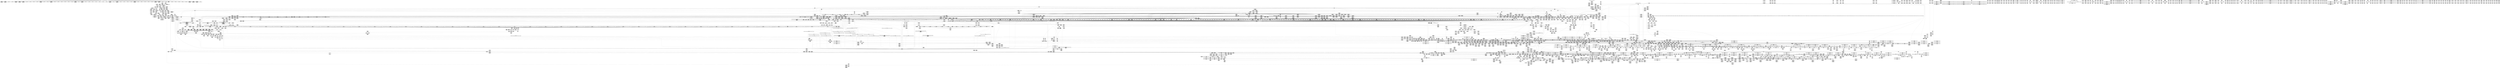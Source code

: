 digraph {
	CE0x55ba440 [shape=record,shape=Mrecord,label="{CE0x55ba440|tomoyo_const_part_length:tmp8|security/tomoyo/util.c,626|*SummSink*}"]
	CE0x637a240 [shape=record,shape=Mrecord,label="{CE0x637a240|tomoyo_const_part_length:tmp13|security/tomoyo/util.c,626}"]
	CE0x57dc200 [shape=record,shape=Mrecord,label="{CE0x57dc200|i64*_getelementptr_inbounds_(_12_x_i64_,_12_x_i64_*___llvm_gcov_ctr31133,_i64_0,_i64_10)|*Constant*}"]
	CE0x657fae0 [shape=record,shape=Mrecord,label="{CE0x657fae0|i64*_getelementptr_inbounds_(_11_x_i64_,_11_x_i64_*___llvm_gcov_ctr54147,_i64_0,_i64_6)|*Constant*}"]
	CE0x546fd20 [shape=record,shape=Mrecord,label="{CE0x546fd20|tomoyo_file_fcntl:tobool|security/tomoyo/tomoyo.c,315}"]
	CE0x61e9050 [shape=record,shape=Mrecord,label="{CE0x61e9050|tomoyo_check_open_permission:tmp48|security/tomoyo/file.c,771}"]
	CE0x61e48a0 [shape=record,shape=Mrecord,label="{CE0x61e48a0|tomoyo_fill_path_info:cmp|security/tomoyo/util.c,667|*SummSource*}"]
	CE0x5417a80 [shape=record,shape=Mrecord,label="{CE0x5417a80|tomoyo_const_part_length:filename.addr.0|*SummSink*}"]
	CE0x56ccbc0 [shape=record,shape=Mrecord,label="{CE0x56ccbc0|tomoyo_const_part_length:lor.lhs.false23|*SummSink*}"]
	CE0x53dee30 [shape=record,shape=Mrecord,label="{CE0x53dee30|tomoyo_domain169:do.body|*SummSink*}"]
	CE0x63bd2b0 [shape=record,shape=Mrecord,label="{CE0x63bd2b0|128:_i32,_:_SCMRE_224,232_|*MultipleSource*|security/tomoyo/tomoyo.c,315|Function::tomoyo_file_fcntl&Arg::file::}"]
	CE0x7eb6d10 [shape=record,shape=Mrecord,label="{CE0x7eb6d10|tomoyo_audit_path_log:idxprom|security/tomoyo/file.c,167|*SummSource*}"]
	CE0x6593ea0 [shape=record,shape=Mrecord,label="{CE0x6593ea0|i32_92|*Constant*|*SummSource*}"]
	CE0x7f41700 [shape=record,shape=Mrecord,label="{CE0x7f41700|128:_i32,_:_SCMRE_2,3_}"]
	CE0x62f30b0 [shape=record,shape=Mrecord,label="{CE0x62f30b0|i1_true|*Constant*}"]
	CE0x47eb220 [shape=record,shape=Mrecord,label="{CE0x47eb220|tomoyo_check_open_permission:tmp25|security/tomoyo/file.c,758}"]
	CE0x56cba40 [shape=record,shape=Mrecord,label="{CE0x56cba40|i64*_getelementptr_inbounds_(_12_x_i64_,_12_x_i64_*___llvm_gcov_ctr31133,_i64_0,_i64_3)|*Constant*}"]
	CE0x561a090 [shape=record,shape=Mrecord,label="{CE0x561a090|i64_14|*Constant*|*SummSink*}"]
	CE0x470bf50 [shape=record,shape=Mrecord,label="{CE0x470bf50|tomoyo_file_fcntl:tmp7|security/tomoyo/tomoyo.c,315}"]
	CE0x5439e40 [shape=record,shape=Mrecord,label="{CE0x5439e40|tomoyo_init_request_info:mode|security/tomoyo/util.c,1010|*SummSource*}"]
	CE0x634b170 [shape=record,shape=Mrecord,label="{CE0x634b170|128:_i32,_:_SCMRE_98,99_}"]
	CE0x7d8cb90 [shape=record,shape=Mrecord,label="{CE0x7d8cb90|_call_void_mcount()_#3}"]
	CE0x550bce0 [shape=record,shape=Mrecord,label="{CE0x550bce0|tomoyo_file_fcntl:tmp9|security/tomoyo/tomoyo.c,315}"]
	CE0x64e6a50 [shape=record,shape=Mrecord,label="{CE0x64e6a50|tomoyo_domain169:call3|security/tomoyo/common.h,1205|*SummSink*}"]
	CE0x626e140 [shape=record,shape=Mrecord,label="{CE0x626e140|128:_i32,_:_SCMRE_104,105_}"]
	CE0x56bdbd0 [shape=record,shape=Mrecord,label="{CE0x56bdbd0|tomoyo_check_open_permission:tmp35|security/tomoyo/file.c,761}"]
	CE0x6293c70 [shape=record,shape=Mrecord,label="{CE0x6293c70|tomoyo_path_permission:type|security/tomoyo/file.c,563}"]
	CE0x66f7e90 [shape=record,shape=Mrecord,label="{CE0x66f7e90|tomoyo_path_permission:type1|security/tomoyo/file.c,564|*SummSource*}"]
	CE0x7dce370 [shape=record,shape=Mrecord,label="{CE0x7dce370|tomoyo_init_request_info:if.end|*SummSink*}"]
	CE0x473e900 [shape=record,shape=Mrecord,label="{CE0x473e900|tomoyo_check_open_permission:tmp11|security/tomoyo/file.c,750|*SummSink*}"]
	CE0x7d0b320 [shape=record,shape=Mrecord,label="{CE0x7d0b320|tomoyo_audit_path_log:tmp3|*SummSink*}"]
	CE0x63a7730 [shape=record,shape=Mrecord,label="{CE0x63a7730|i32_-1|*Constant*}"]
	CE0x473d9b0 [shape=record,shape=Mrecord,label="{CE0x473d9b0|tomoyo_path_permission:tmp21|security/tomoyo/file.c,573|*SummSource*}"]
	CE0x7edb1a0 [shape=record,shape=Mrecord,label="{CE0x7edb1a0|GLOBAL:tomoyo_p2mac|Global_var:tomoyo_p2mac}"]
	CE0x65a4db0 [shape=record,shape=Mrecord,label="{CE0x65a4db0|tomoyo_fill_path_info:ptr|Function::tomoyo_fill_path_info&Arg::ptr::}"]
	CE0x7c04b20 [shape=record,shape=Mrecord,label="{CE0x7c04b20|0:_i8,_array:_GCRE_tomoyo_index2category_constant_39_x_i8_c_00_00_00_00_00_00_00_00_00_00_00_00_00_00_00_00_00_00_00_00_00_00_00_01_01_01_01_01_01_01_01_01_01_01_01_01_01_01_02_,_align_16:_elem_22::|security/tomoyo/util.c,983}"]
	CE0x58084c0 [shape=record,shape=Mrecord,label="{CE0x58084c0|0:_%struct.tomoyo_obj_info*,_16:_%struct.tomoyo_domain_info*,_24:_%struct.tomoyo_path_info*,_40:_i8,_72:_i8,_75:_i8,_76:_i8,_77:_i8,_:_SCMRE_73,74_|*MultipleSource*|security/tomoyo/file.c,741|security/tomoyo/file.c, 741|security/tomoyo/file.c,748}"]
	CE0x669b8e0 [shape=record,shape=Mrecord,label="{CE0x669b8e0|128:_i32,_:_SCMRE_368,372_|*MultipleSource*|security/tomoyo/tomoyo.c,315|Function::tomoyo_file_fcntl&Arg::file::}"]
	CE0x7f33010 [shape=record,shape=Mrecord,label="{CE0x7f33010|tomoyo_file_fcntl:bb|*SummSource*}"]
	CE0x48db0a0 [shape=record,shape=Mrecord,label="{CE0x48db0a0|tomoyo_check_open_permission:error.0|*SummSource*}"]
	CE0x6783ab0 [shape=record,shape=Mrecord,label="{CE0x6783ab0|tomoyo_init_request_info:profile2|security/tomoyo/util.c,1007|*SummSink*}"]
	CE0x7d24000 [shape=record,shape=Mrecord,label="{CE0x7d24000|i64*_getelementptr_inbounds_(_31_x_i64_,_31_x_i64_*___llvm_gcov_ctr43150,_i64_0,_i64_3)|*Constant*}"]
	CE0x57db990 [shape=record,shape=Mrecord,label="{CE0x57db990|tomoyo_get_mode:mode.1}"]
	CE0x637a0d0 [shape=record,shape=Mrecord,label="{CE0x637a0d0|tomoyo_const_part_length:tmp12|security/tomoyo/util.c,626|*SummSink*}"]
	CE0x45f8ee0 [shape=record,shape=Mrecord,label="{CE0x45f8ee0|tomoyo_domain169:tmp16|security/tomoyo/common.h,1205|*SummSource*}"]
	CE0x67017d0 [shape=record,shape=Mrecord,label="{CE0x67017d0|i64*_getelementptr_inbounds_(_11_x_i64_,_11_x_i64_*___llvm_gcov_ctr42185,_i64_0,_i64_6)|*Constant*}"]
	CE0x5423f60 [shape=record,shape=Mrecord,label="{CE0x5423f60|128:_i32,_:_SCMRE_67,68_}"]
	CE0x55504d0 [shape=record,shape=Mrecord,label="{CE0x55504d0|i64_13|*Constant*}"]
	CE0x56de2b0 [shape=record,shape=Mrecord,label="{CE0x56de2b0|tomoyo_path_permission:tmp18|security/tomoyo/file.c,573}"]
	CE0x5417da0 [shape=record,shape=Mrecord,label="{CE0x5417da0|rcu_lock_release:tmp2|*SummSource*}"]
	CE0x62a30a0 [shape=record,shape=Mrecord,label="{CE0x62a30a0|_ret_i32_%retval.0,_!dbg_!38921|security/tomoyo/tomoyo.c,319}"]
	CE0x4a191d0 [shape=record,shape=Mrecord,label="{CE0x4a191d0|128:_i32,_:_SCMRE_55,56_}"]
	CE0x538dac0 [shape=record,shape=Mrecord,label="{CE0x538dac0|tomoyo_check_open_permission:tmp42|security/tomoyo/file.c,768|*SummSource*}"]
	CE0x5692390 [shape=record,shape=Mrecord,label="{CE0x5692390|tomoyo_check_open_permission:tmp7|security/tomoyo/file.c,743|*SummSource*}"]
	CE0x61eae30 [shape=record,shape=Mrecord,label="{CE0x61eae30|tomoyo_fill_path_info:frombool|security/tomoyo/util.c,667}"]
	CE0x62933b0 [shape=record,shape=Mrecord,label="{CE0x62933b0|rcu_lock_acquire:map|Function::rcu_lock_acquire&Arg::map::|*SummSink*}"]
	CE0x57dfca0 [shape=record,shape=Mrecord,label="{CE0x57dfca0|tomoyo_get_mode:retval.0}"]
	CE0x552bf70 [shape=record,shape=Mrecord,label="{CE0x552bf70|tomoyo_const_part_length:if.then27|*SummSink*}"]
	CE0x47831c0 [shape=record,shape=Mrecord,label="{CE0x47831c0|tomoyo_domain169:entry|*SummSource*}"]
	CE0x677c8d0 [shape=record,shape=Mrecord,label="{CE0x677c8d0|i64_6|*Constant*}"]
	CE0x7c11370 [shape=record,shape=Mrecord,label="{CE0x7c11370|tomoyo_check_open_permission:tobool8|security/tomoyo/file.c,758}"]
	CE0x66ff8d0 [shape=record,shape=Mrecord,label="{CE0x66ff8d0|tomoyo_get_mode:tmp14|security/tomoyo/util.c,983}"]
	CE0x7dcb000 [shape=record,shape=Mrecord,label="{CE0x7dcb000|GLOBAL:tomoyo_index2category|Global_var:tomoyo_index2category|*SummSource*}"]
	CE0x4986450 [shape=record,shape=Mrecord,label="{CE0x4986450|i64_18|*Constant*}"]
	CE0x7225490 [shape=record,shape=Mrecord,label="{CE0x7225490|_call_void_mcount()_#3}"]
	CE0x7d4a570 [shape=record,shape=Mrecord,label="{CE0x7d4a570|GLOBAL:tomoyo_index2category|Global_var:tomoyo_index2category}"]
	CE0x62a1350 [shape=record,shape=Mrecord,label="{CE0x62a1350|i64*_getelementptr_inbounds_(_22_x_i64_,_22_x_i64_*___llvm_gcov_ctr10,_i64_0,_i64_16)|*Constant*|*SummSink*}"]
	CE0x7e9c6a0 [shape=record,shape=Mrecord,label="{CE0x7e9c6a0|128:_i8*,_1208:_%struct.file*,_:_CMRE_46,47_}"]
	CE0x7ca1730 [shape=record,shape=Mrecord,label="{CE0x7ca1730|COLLAPSED:_GCMRE___llvm_gcov_ctr24_internal_global_4_x_i64_zeroinitializer:_elem_0:default:}"]
	CE0x6696af0 [shape=record,shape=Mrecord,label="{CE0x6696af0|tomoyo_const_part_length:while.body}"]
	CE0x635a890 [shape=record,shape=Mrecord,label="{CE0x635a890|0:_%struct.tomoyo_obj_info*,_16:_%struct.tomoyo_domain_info*,_24:_%struct.tomoyo_path_info*,_40:_i8,_72:_i8,_75:_i8,_76:_i8,_77:_i8,_:_SCMRE_40,41_}"]
	CE0x67c9580 [shape=record,shape=Mrecord,label="{CE0x67c9580|128:_i8*,_1208:_%struct.file*,_:_CMRE_31,32_}"]
	CE0x54c8210 [shape=record,shape=Mrecord,label="{CE0x54c8210|tomoyo_read_unlock:bb|*SummSource*}"]
	CE0x7c0ed90 [shape=record,shape=Mrecord,label="{CE0x7c0ed90|i8*_getelementptr_inbounds_(_45_x_i8_,_45_x_i8_*_.str13,_i32_0,_i32_0)|*Constant*|*SummSink*}"]
	CE0x7ed0750 [shape=record,shape=Mrecord,label="{CE0x7ed0750|i8_0|*Constant*}"]
	CE0x48c92c0 [shape=record,shape=Mrecord,label="{CE0x48c92c0|tomoyo_path_permission:tmp15|security/tomoyo/file.c,567|*SummSink*}"]
	CE0x7f2f720 [shape=record,shape=Mrecord,label="{CE0x7f2f720|tomoyo_check_open_permission:and|security/tomoyo/file.c,738|*SummSink*}"]
	CE0x45f8330 [shape=record,shape=Mrecord,label="{CE0x45f8330|tomoyo_domain:tmp7|security/tomoyo/common.h,1205}"]
	CE0x57d3b90 [shape=record,shape=Mrecord,label="{CE0x57d3b90|__llvm_gcov_indirect_counter_increment114:tmp3}"]
	CE0x6771030 [shape=record,shape=Mrecord,label="{CE0x6771030|tomoyo_domain:tmp11|security/tomoyo/common.h,1205}"]
	CE0x7c10880 [shape=record,shape=Mrecord,label="{CE0x7c10880|i32_4|*Constant*}"]
	CE0x623b1b0 [shape=record,shape=Mrecord,label="{CE0x623b1b0|tomoyo_get_mode:tmp1|*SummSink*}"]
	CE0x65d5200 [shape=record,shape=Mrecord,label="{CE0x65d5200|tomoyo_const_part_length:conv2|security/tomoyo/util.c,627}"]
	CE0x57f3a20 [shape=record,shape=Mrecord,label="{CE0x57f3a20|srcu_read_unlock:tmp3}"]
	CE0x6673800 [shape=record,shape=Mrecord,label="{CE0x6673800|tomoyo_domain169:tmp5|security/tomoyo/common.h,1205}"]
	CE0x681f110 [shape=record,shape=Mrecord,label="{CE0x681f110|tomoyo_init_request_info:call|security/tomoyo/util.c,1005}"]
	CE0x63ab140 [shape=record,shape=Mrecord,label="{CE0x63ab140|i32_2|*Constant*}"]
	CE0x7d231d0 [shape=record,shape=Mrecord,label="{CE0x7d231d0|rcu_lock_release:tmp4|include/linux/rcupdate.h,423|*SummSource*}"]
	CE0x48618c0 [shape=record,shape=Mrecord,label="{CE0x48618c0|GLOBAL:tomoyo_profile|*Constant*}"]
	CE0x63a7000 [shape=record,shape=Mrecord,label="{CE0x63a7000|rcu_lock_release:tmp7|*SummSink*}"]
	CE0x6407ce0 [shape=record,shape=Mrecord,label="{CE0x6407ce0|tomoyo_const_part_length:len.0|*SummSource*}"]
	CE0x65a6d30 [shape=record,shape=Mrecord,label="{CE0x65a6d30|tomoyo_file_fcntl:tmp6|*LoadInst*|security/tomoyo/tomoyo.c,315|*SummSource*}"]
	CE0x63e6870 [shape=record,shape=Mrecord,label="{CE0x63e6870|tomoyo_get_realpath:if.then|*SummSource*}"]
	CE0x569c7b0 [shape=record,shape=Mrecord,label="{CE0x569c7b0|tomoyo_domain169:tmp11|security/tomoyo/common.h,1205}"]
	CE0x6832ed0 [shape=record,shape=Mrecord,label="{CE0x6832ed0|__llvm_gcov_indirect_counter_increment114:tmp2}"]
	CE0x7ecfdc0 [shape=record,shape=Mrecord,label="{CE0x7ecfdc0|tomoyo_domain169:tmp22|security/tomoyo/common.h,1205}"]
	CE0x66633f0 [shape=record,shape=Mrecord,label="{CE0x66633f0|128:_i32,_:_SCMRE_428,432_|*MultipleSource*|security/tomoyo/tomoyo.c,315|Function::tomoyo_file_fcntl&Arg::file::}"]
	CE0x7db8170 [shape=record,shape=Mrecord,label="{CE0x7db8170|tomoyo_const_part_length:if.then5|*SummSink*}"]
	CE0x46ca690 [shape=record,shape=Mrecord,label="{CE0x46ca690|GLOBAL:tomoyo_read_lock|*Constant*|*SummSource*}"]
	CE0x7239310 [shape=record,shape=Mrecord,label="{CE0x7239310|tomoyo_domain169:security|security/tomoyo/common.h,1205|*SummSink*}"]
	CE0x634b060 [shape=record,shape=Mrecord,label="{CE0x634b060|128:_i32,_:_SCMRE_97,98_}"]
	CE0x7e9cba0 [shape=record,shape=Mrecord,label="{CE0x7e9cba0|128:_i8*,_1208:_%struct.file*,_:_CMRE_50,51_}"]
	CE0x66ea180 [shape=record,shape=Mrecord,label="{CE0x66ea180|tomoyo_check_open_permission:if.then|*SummSink*}"]
	CE0x6724050 [shape=record,shape=Mrecord,label="{CE0x6724050|i64*_getelementptr_inbounds_(_31_x_i64_,_31_x_i64_*___llvm_gcov_ctr43150,_i64_0,_i64_4)|*Constant*|*SummSource*}"]
	CE0x7c6a3a0 [shape=record,shape=Mrecord,label="{CE0x7c6a3a0|tomoyo_read_lock:tmp3}"]
	CE0x66bd8c0 [shape=record,shape=Mrecord,label="{CE0x66bd8c0|tomoyo_get_mode:if.then2}"]
	CE0x57a3f10 [shape=record,shape=Mrecord,label="{CE0x57a3f10|tomoyo_path_permission:operation8|security/tomoyo/file.c,569}"]
	CE0x61ae410 [shape=record,shape=Mrecord,label="{CE0x61ae410|tomoyo_fill_path_info:arrayidx|security/tomoyo/util.c,667}"]
	CE0x5461000 [shape=record,shape=Mrecord,label="{CE0x5461000|_ret_i32_%call,_!dbg_!38912|security/tomoyo/file.c,167}"]
	CE0x72297d0 [shape=record,shape=Mrecord,label="{CE0x72297d0|tomoyo_fill_path_info:hash|security/tomoyo/util.c,669|*SummSink*}"]
	CE0x5612210 [shape=record,shape=Mrecord,label="{CE0x5612210|i64_8|*Constant*}"]
	CE0x576a7e0 [shape=record,shape=Mrecord,label="{CE0x576a7e0|tomoyo_const_part_length:cmp3|security/tomoyo/util.c,627|*SummSource*}"]
	CE0x7ef5b70 [shape=record,shape=Mrecord,label="{CE0x7ef5b70|tomoyo_const_part_length:tmp51|security/tomoyo/util.c,651|*SummSource*}"]
	CE0x47ce4f0 [shape=record,shape=Mrecord,label="{CE0x47ce4f0|tomoyo_check_open_permission:tmp9|security/tomoyo/file.c,750}"]
	CE0x6605000 [shape=record,shape=Mrecord,label="{CE0x6605000|i64_1|*Constant*}"]
	CE0x476d330 [shape=record,shape=Mrecord,label="{CE0x476d330|tomoyo_init_request_info:tmp5|security/tomoyo/util.c,1004}"]
	CE0x57eb930 [shape=record,shape=Mrecord,label="{CE0x57eb930|COLLAPSED:_GCMRE___llvm_gcov_ctr28130_internal_global_5_x_i64_zeroinitializer:_elem_0:default:}"]
	CE0x4797860 [shape=record,shape=Mrecord,label="{CE0x4797860|i64_80|*Constant*|*SummSink*}"]
	CE0x7d93bb0 [shape=record,shape=Mrecord,label="{CE0x7d93bb0|tomoyo_get_realpath:tmp2|*LoadInst*|security/tomoyo/file.c,151}"]
	CE0x7d8cea0 [shape=record,shape=Mrecord,label="{CE0x7d8cea0|_call_void_mcount()_#3|*SummSink*}"]
	CE0x657f0b0 [shape=record,shape=Mrecord,label="{CE0x657f0b0|tomoyo_domain:tmp4|security/tomoyo/common.h,1205}"]
	CE0x623c540 [shape=record,shape=Mrecord,label="{CE0x623c540|tomoyo_get_mode:tmp10|security/tomoyo/util.c,982|*SummSink*}"]
	CE0x57d4390 [shape=record,shape=Mrecord,label="{CE0x57d4390|__llvm_gcov_indirect_counter_increment114:tmp5}"]
	CE0x46b0b50 [shape=record,shape=Mrecord,label="{CE0x46b0b50|i64*_getelementptr_inbounds_(_22_x_i64_,_22_x_i64_*___llvm_gcov_ctr10,_i64_0,_i64_21)|*Constant*}"]
	CE0x473f060 [shape=record,shape=Mrecord,label="{CE0x473f060|GLOBAL:tomoyo_init_request_info|*Constant*}"]
	CE0x54765d0 [shape=record,shape=Mrecord,label="{CE0x54765d0|i64*_getelementptr_inbounds_(_11_x_i64_,_11_x_i64_*___llvm_gcov_ctr54147,_i64_0,_i64_8)|*Constant*}"]
	CE0x47ce790 [shape=record,shape=Mrecord,label="{CE0x47ce790|GLOBAL:__llvm_gcov_ctr10|Global_var:__llvm_gcov_ctr10}"]
	CE0x5368d70 [shape=record,shape=Mrecord,label="{CE0x5368d70|tomoyo_check_open_permission:tmp51|security/tomoyo/file.c,772|*SummSource*}"]
	CE0x65d6980 [shape=record,shape=Mrecord,label="{CE0x65d6980|tomoyo_const_part_length:return|*SummSource*}"]
	CE0x6407f90 [shape=record,shape=Mrecord,label="{CE0x6407f90|tomoyo_const_part_length:incdec.ptr|security/tomoyo/util.c,626}"]
	CE0x48c5480 [shape=record,shape=Mrecord,label="{CE0x48c5480|tomoyo_const_part_length:tmp}"]
	CE0x6339780 [shape=record,shape=Mrecord,label="{CE0x6339780|128:_i32,_:_SCMRE_147,148_}"]
	CE0x7edb000 [shape=record,shape=Mrecord,label="{CE0x7edb000|i64*_getelementptr_inbounds_(_2_x_i64_,_2_x_i64_*___llvm_gcov_ctr23,_i64_0,_i64_1)|*Constant*}"]
	CE0x7f2c090 [shape=record,shape=Mrecord,label="{CE0x7f2c090|i32_0|*Constant*|*SummSink*}"]
	CE0x62a9470 [shape=record,shape=Mrecord,label="{CE0x62a9470|tomoyo_domain:if.end|*SummSink*}"]
	CE0x56fc620 [shape=record,shape=Mrecord,label="{CE0x56fc620|0:_i8,_array:_GCRE_tomoyo_index2category_constant_39_x_i8_c_00_00_00_00_00_00_00_00_00_00_00_00_00_00_00_00_00_00_00_00_00_00_00_01_01_01_01_01_01_01_01_01_01_01_01_01_01_01_02_,_align_16:_elem_13::|security/tomoyo/util.c,983}"]
	CE0x63a79c0 [shape=record,shape=Mrecord,label="{CE0x63a79c0|tomoyo_const_part_length:while.end|*SummSink*}"]
	CE0x45f8740 [shape=record,shape=Mrecord,label="{CE0x45f8740|tomoyo_init_request_info:tmp10|security/tomoyo/util.c,1006|*SummSource*}"]
	CE0x47a6750 [shape=record,shape=Mrecord,label="{CE0x47a6750|tomoyo_init_request_info:profile3|security/tomoyo/util.c,1008|*SummSink*}"]
	CE0x55d0500 [shape=record,shape=Mrecord,label="{CE0x55d0500|tomoyo_read_lock:tmp}"]
	CE0x626c4a0 [shape=record,shape=Mrecord,label="{CE0x626c4a0|tomoyo_path_permission:tmp9|security/tomoyo/file.c,565|*SummSink*}"]
	CE0x7224ed0 [shape=record,shape=Mrecord,label="{CE0x7224ed0|srcu_read_unlock:sp|Function::srcu_read_unlock&Arg::sp::|*SummSource*}"]
	CE0x7d23c90 [shape=record,shape=Mrecord,label="{CE0x7d23c90|rcu_lock_release:tmp5|include/linux/rcupdate.h,423|*SummSource*}"]
	CE0x66f93d0 [shape=record,shape=Mrecord,label="{CE0x66f93d0|i64*_getelementptr_inbounds_(_8_x_i64_,_8_x_i64_*___llvm_gcov_ctr41188,_i64_0,_i64_6)|*Constant*|*SummSource*}"]
	CE0x557a740 [shape=record,shape=Mrecord,label="{CE0x557a740|tomoyo_get_mode:tmp22|security/tomoyo/util.c,986}"]
	CE0x57e3df0 [shape=record,shape=Mrecord,label="{CE0x57e3df0|tomoyo_get_mode:tmp28|security/tomoyo/util.c,988|*SummSink*}"]
	CE0x4812c70 [shape=record,shape=Mrecord,label="{CE0x4812c70|tomoyo_check_open_permission:obj|security/tomoyo/file.c, 742|*SummSink*}"]
	CE0x46b07f0 [shape=record,shape=Mrecord,label="{CE0x46b07f0|tomoyo_check_open_permission:error.4|*SummSource*}"]
	CE0x62561b0 [shape=record,shape=Mrecord,label="{CE0x62561b0|i32_5|*Constant*|*SummSink*}"]
	CE0x54615c0 [shape=record,shape=Mrecord,label="{CE0x54615c0|_ret_i32_%call,_!dbg_!38912|security/tomoyo/file.c,167|*SummSource*}"]
	CE0x7d0ab70 [shape=record,shape=Mrecord,label="{CE0x7d0ab70|_call_void_rcu_lock_acquire(%struct.lockdep_map*_%dep_map)_#9,_!dbg_!38906|include/linux/srcu.h,222}"]
	CE0x7d49d70 [shape=record,shape=Mrecord,label="{CE0x7d49d70|tomoyo_audit_path_log:tmp4|security/tomoyo/file.c,168|*SummSink*}"]
	CE0x629dd00 [shape=record,shape=Mrecord,label="{CE0x629dd00|tomoyo_const_part_length:while.end|*SummSource*}"]
	CE0x61e29a0 [shape=record,shape=Mrecord,label="{CE0x61e29a0|tomoyo_path_permission:arrayidx|security/tomoyo/file.c,563|*SummSource*}"]
	CE0x66223f0 [shape=record,shape=Mrecord,label="{CE0x66223f0|tomoyo_path_permission:tmp4|security/tomoyo/file.c,564}"]
	CE0x66c75b0 [shape=record,shape=Mrecord,label="{CE0x66c75b0|tomoyo_get_mode:tmp6|security/tomoyo/util.c,978|*SummSource*}"]
	CE0x5685830 [shape=record,shape=Mrecord,label="{CE0x5685830|tomoyo_get_mode:cmp|security/tomoyo/util.c,982|*SummSink*}"]
	CE0x48c4bf0 [shape=record,shape=Mrecord,label="{CE0x48c4bf0|_call_void___llvm_gcov_indirect_counter_increment114(i32*___llvm_gcov_global_state_pred45,_i64**_getelementptr_inbounds_(_3_x_i64*_,_3_x_i64*_*___llvm_gcda_edge_table44,_i64_0,_i64_2)),_!dbg_!38930|security/tomoyo/util.c,640}"]
	CE0x48c4d20 [shape=record,shape=Mrecord,label="{CE0x48c4d20|tomoyo_const_part_length:incdec.ptr10|security/tomoyo/util.c,640}"]
	CE0x61ef4d0 [shape=record,shape=Mrecord,label="{CE0x61ef4d0|tomoyo_fill_path_info:const_len6|security/tomoyo/util.c,668|*SummSink*}"]
	CE0x5428d30 [shape=record,shape=Mrecord,label="{CE0x5428d30|tomoyo_const_part_length:tmp52|security/tomoyo/util.c,652|*SummSource*}"]
	CE0x66e6180 [shape=record,shape=Mrecord,label="{CE0x66e6180|rcu_lock_acquire:__here|*SummSource*}"]
	CE0x4757e50 [shape=record,shape=Mrecord,label="{CE0x4757e50|_call_void___llvm_gcov_indirect_counter_increment114(i32*___llvm_gcov_global_state_pred45,_i64**_getelementptr_inbounds_(_3_x_i64*_,_3_x_i64*_*___llvm_gcda_edge_table44,_i64_0,_i64_0)),_!dbg_!38954|security/tomoyo/util.c,649}"]
	CE0x6171880 [shape=record,shape=Mrecord,label="{CE0x6171880|0:_i32,_:_GCMR___llvm_gcov_global_state_pred45_internal_unnamed_addr_global_i32_-1:_elem_0:default:}"]
	CE0x47ce320 [shape=record,shape=Mrecord,label="{CE0x47ce320|tomoyo_check_open_permission:tmp8|security/tomoyo/file.c,750|*SummSource*}"]
	CE0x5817ef0 [shape=record,shape=Mrecord,label="{CE0x5817ef0|tomoyo_fill_path_info:land.end|*SummSource*}"]
	CE0x4783300 [shape=record,shape=Mrecord,label="{CE0x4783300|tomoyo_domain169:entry|*SummSink*}"]
	CE0x7c69d90 [shape=record,shape=Mrecord,label="{CE0x7c69d90|get_current161:tmp3}"]
	CE0x6406e00 [shape=record,shape=Mrecord,label="{CE0x6406e00|tomoyo_const_part_length:if.then17}"]
	CE0x4887200 [shape=record,shape=Mrecord,label="{CE0x4887200|128:_i32,_:_SCMRE_157,158_}"]
	CE0x57d2160 [shape=record,shape=Mrecord,label="{CE0x57d2160|tomoyo_get_mode:tmp23|security/tomoyo/util.c,986|*SummSink*}"]
	CE0x54e0f00 [shape=record,shape=Mrecord,label="{CE0x54e0f00|tomoyo_audit_path_log:param|security/tomoyo/file.c,168|*SummSink*}"]
	CE0x673a030 [shape=record,shape=Mrecord,label="{CE0x673a030|tomoyo_init_request_info:tmp9|security/tomoyo/util.c,1006|*SummSource*}"]
	CE0x55576e0 [shape=record,shape=Mrecord,label="{CE0x55576e0|i64**_getelementptr_inbounds_(_3_x_i64*_,_3_x_i64*_*___llvm_gcda_edge_table44,_i64_0,_i64_2)|*Constant*}"]
	CE0x6703dc0 [shape=record,shape=Mrecord,label="{CE0x6703dc0|tomoyo_path_permission:if.then|*SummSink*}"]
	CE0x538dc80 [shape=record,shape=Mrecord,label="{CE0x538dc80|GLOBAL:kfree|*Constant*}"]
	CE0x54ea170 [shape=record,shape=Mrecord,label="{CE0x54ea170|get_current161:tmp1}"]
	CE0x7c71740 [shape=record,shape=Mrecord,label="{CE0x7c71740|_ret_%struct.task_struct*_%tmp4,_!dbg_!38905|./arch/x86/include/asm/current.h,14|*SummSource*}"]
	CE0x7c5cae0 [shape=record,shape=Mrecord,label="{CE0x7c5cae0|tomoyo_domain:tobool1|security/tomoyo/common.h,1205|*SummSource*}"]
	CE0x7cf40a0 [shape=record,shape=Mrecord,label="{CE0x7cf40a0|GLOBAL:.str|Global_var:.str|*SummSource*}"]
	CE0x64da9e0 [shape=record,shape=Mrecord,label="{CE0x64da9e0|tomoyo_fill_path_info:tobool|security/tomoyo/util.c,667|*SummSource*}"]
	CE0x617cef0 [shape=record,shape=Mrecord,label="{CE0x617cef0|i64*_getelementptr_inbounds_(_2_x_i64_,_2_x_i64_*___llvm_gcov_ctr21,_i64_0,_i64_1)|*Constant*|*SummSource*}"]
	CE0x629fd90 [shape=record,shape=Mrecord,label="{CE0x629fd90|128:_i32,_:_SCMRE_49,50_}"]
	CE0x57f9230 [shape=record,shape=Mrecord,label="{CE0x57f9230|GLOBAL:__llvm_gcov_global_state_pred45|Global_var:__llvm_gcov_global_state_pred45|*SummSource*}"]
	CE0x6622970 [shape=record,shape=Mrecord,label="{CE0x6622970|tomoyo_read_unlock:tmp2}"]
	CE0x6633310 [shape=record,shape=Mrecord,label="{CE0x6633310|tomoyo_domain:tmp7|security/tomoyo/common.h,1205|*SummSink*}"]
	CE0x556f940 [shape=record,shape=Mrecord,label="{CE0x556f940|tomoyo_get_mode:idxprom|security/tomoyo/util.c,981}"]
	CE0x557dd90 [shape=record,shape=Mrecord,label="{CE0x557dd90|i32_1024|*Constant*}"]
	CE0x55ccef0 [shape=record,shape=Mrecord,label="{CE0x55ccef0|tomoyo_get_mode:tmp15|security/tomoyo/util.c,983|*SummSink*}"]
	CE0x63a6470 [shape=record,shape=Mrecord,label="{CE0x63a6470|tomoyo_const_part_length:tmp7|security/tomoyo/util.c,625}"]
	CE0x7be43b0 [shape=record,shape=Mrecord,label="{CE0x7be43b0|i64_25|*Constant*}"]
	CE0x5766140 [shape=record,shape=Mrecord,label="{CE0x5766140|tomoyo_const_part_length:tmp45|security/tomoyo/util.c,645|*SummSink*}"]
	CE0x47a5d30 [shape=record,shape=Mrecord,label="{CE0x47a5d30|tomoyo_init_request_info:type|security/tomoyo/util.c,1009|*SummSource*}"]
	CE0x7f03e60 [shape=record,shape=Mrecord,label="{CE0x7f03e60|0:_%struct.tomoyo_obj_info*,_16:_%struct.tomoyo_domain_info*,_24:_%struct.tomoyo_path_info*,_40:_i8,_72:_i8,_75:_i8,_76:_i8,_77:_i8,_:_SCMRE_8,16_|*MultipleSource*|security/tomoyo/file.c,741|security/tomoyo/file.c, 741|security/tomoyo/file.c,748}"]
	CE0x7d79ce0 [shape=record,shape=Mrecord,label="{CE0x7d79ce0|GLOBAL:rcu_lock_release|*Constant*|*SummSink*}"]
	CE0x7be4200 [shape=record,shape=Mrecord,label="{CE0x7be4200|tomoyo_const_part_length:cmp25|security/tomoyo/util.c,644|*SummSink*}"]
	CE0x66e9b90 [shape=record,shape=Mrecord,label="{CE0x66e9b90|tomoyo_init_request_info:tmp3|security/tomoyo/util.c,1004|*SummSink*}"]
	CE0x7eeba00 [shape=record,shape=Mrecord,label="{CE0x7eeba00|tomoyo_check_open_permission:bb}"]
	CE0x7cc2f30 [shape=record,shape=Mrecord,label="{CE0x7cc2f30|tomoyo_path_permission:do.body}"]
	CE0x482a5f0 [shape=record,shape=Mrecord,label="{CE0x482a5f0|rcu_lock_acquire:tmp7}"]
	CE0x65d67e0 [shape=record,shape=Mrecord,label="{CE0x65d67e0|__llvm_gcov_indirect_counter_increment114:pred}"]
	CE0x67018e0 [shape=record,shape=Mrecord,label="{CE0x67018e0|tomoyo_domain169:tmp13|security/tomoyo/common.h,1205}"]
	CE0x6622d20 [shape=record,shape=Mrecord,label="{CE0x6622d20|0:_i8,_array:_GCR_tomoyo_p2mac_internal_constant_11_x_i8_c_00_01_01_01_03_04_06_09_0A_13_15_,_align_1:_elem_4::|security/tomoyo/file.c,563}"]
	CE0x617d920 [shape=record,shape=Mrecord,label="{CE0x617d920|tomoyo_fill_path_info:tmp7|security/tomoyo/util.c,667}"]
	CE0x7eacd50 [shape=record,shape=Mrecord,label="{CE0x7eacd50|128:_i32,_:_SCMRE_7,8_}"]
	CE0x62f37d0 [shape=record,shape=Mrecord,label="{CE0x62f37d0|i32_0|*Constant*|*SummSource*}"]
	CE0x7c5c780 [shape=record,shape=Mrecord,label="{CE0x7c5c780|tomoyo_get_realpath:tmp6|security/tomoyo/file.c,151}"]
	CE0x49867d0 [shape=record,shape=Mrecord,label="{CE0x49867d0|tomoyo_check_open_permission:tmp47|security/tomoyo/file.c,770|*SummSource*}"]
	CE0x67c8a90 [shape=record,shape=Mrecord,label="{CE0x67c8a90|128:_i8*,_1208:_%struct.file*,_:_CMRE_22,23_}"]
	CE0x557e4a0 [shape=record,shape=Mrecord,label="{CE0x557e4a0|tomoyo_check_open_permission:and18|security/tomoyo/file.c,762|*SummSink*}"]
	CE0x579f240 [shape=record,shape=Mrecord,label="{CE0x579f240|i64*_null|*Constant*|*SummSink*}"]
	CE0x48a9ed0 [shape=record,shape=Mrecord,label="{CE0x48a9ed0|i64_0|*Constant*}"]
	CE0x55cd8b0 [shape=record,shape=Mrecord,label="{CE0x55cd8b0|tomoyo_fill_path_info:tmp2|*LoadInst*|security/tomoyo/util.c,663|*SummSink*}"]
	CE0x655a500 [shape=record,shape=Mrecord,label="{CE0x655a500|tomoyo_domain169:do.end}"]
	CE0x63dc340 [shape=record,shape=Mrecord,label="{CE0x63dc340|128:_i32,_:_SCMRE_296,304_|*MultipleSource*|security/tomoyo/tomoyo.c,315|Function::tomoyo_file_fcntl&Arg::file::}"]
	CE0x7db7e60 [shape=record,shape=Mrecord,label="{CE0x7db7e60|rcu_lock_release:indirectgoto}"]
	CE0x677be10 [shape=record,shape=Mrecord,label="{CE0x677be10|i64*_getelementptr_inbounds_(_22_x_i64_,_22_x_i64_*___llvm_gcov_ctr10,_i64_0,_i64_7)|*Constant*|*SummSink*}"]
	CE0x667a9e0 [shape=record,shape=Mrecord,label="{CE0x667a9e0|tomoyo_get_mode:tmp9|security/tomoyo/util.c,981}"]
	CE0x631a3e0 [shape=record,shape=Mrecord,label="{CE0x631a3e0|tomoyo_path_permission:if.end|*SummSource*}"]
	CE0x56ccae0 [shape=record,shape=Mrecord,label="{CE0x56ccae0|tomoyo_const_part_length:lor.lhs.false23|*SummSource*}"]
	CE0x54a63a0 [shape=record,shape=Mrecord,label="{CE0x54a63a0|tomoyo_get_mode:tmp7|security/tomoyo/util.c,979}"]
	CE0x47cecf0 [shape=record,shape=Mrecord,label="{CE0x47cecf0|tomoyo_check_open_permission:tmp9|security/tomoyo/file.c,750|*SummSink*}"]
	CE0x62c3190 [shape=record,shape=Mrecord,label="{CE0x62c3190|tomoyo_init_request_info:if.end}"]
	CE0x6814170 [shape=record,shape=Mrecord,label="{CE0x6814170|tomoyo_domain169:tmp12|security/tomoyo/common.h,1205|*SummSource*}"]
	CE0x45ef0f0 [shape=record,shape=Mrecord,label="{CE0x45ef0f0|128:_i32,_:_SCMRE_52,53_}"]
	CE0x7d23160 [shape=record,shape=Mrecord,label="{CE0x7d23160|rcu_lock_release:tmp4|include/linux/rcupdate.h,423}"]
	CE0x63e4280 [shape=record,shape=Mrecord,label="{CE0x63e4280|GLOBAL:__llvm_gcov_ctr42185|Global_var:__llvm_gcov_ctr42185|*SummSource*}"]
	CE0x63beb80 [shape=record,shape=Mrecord,label="{CE0x63beb80|GLOBAL:__srcu_read_unlock|*Constant*}"]
	CE0x473d570 [shape=record,shape=Mrecord,label="{CE0x473d570|tomoyo_path_permission:tmp20|security/tomoyo/file.c,573|*SummSink*}"]
	CE0x677c600 [shape=record,shape=Mrecord,label="{CE0x677c600|tomoyo_check_open_permission:tmp21|security/tomoyo/file.c,754}"]
	CE0x723a250 [shape=record,shape=Mrecord,label="{CE0x723a250|128:_i8*,_1208:_%struct.file*,_:_CMRE_34,35_}"]
	CE0x482a7d0 [shape=record,shape=Mrecord,label="{CE0x482a7d0|rcu_lock_acquire:tmp7|*SummSource*}"]
	CE0x5557c00 [shape=record,shape=Mrecord,label="{CE0x5557c00|tomoyo_const_part_length:incdec.ptr10|security/tomoyo/util.c,640|*SummSink*}"]
	CE0x7d2ec10 [shape=record,shape=Mrecord,label="{CE0x7d2ec10|tomoyo_file_fcntl:tmp4|security/tomoyo/tomoyo.c,315|*SummSink*}"]
	CE0x631afa0 [shape=record,shape=Mrecord,label="{CE0x631afa0|i64*_getelementptr_inbounds_(_12_x_i64_,_12_x_i64_*___llvm_gcov_ctr31133,_i64_0,_i64_3)|*Constant*|*SummSource*}"]
	CE0x61ea390 [shape=record,shape=Mrecord,label="{CE0x61ea390|tomoyo_fill_path_info:tmp12|security/tomoyo/util.c,667}"]
	CE0x7225e50 [shape=record,shape=Mrecord,label="{CE0x7225e50|i8*_getelementptr_inbounds_(_45_x_i8_,_45_x_i8_*_.str5187,_i32_0,_i32_0)|*Constant*|*SummSource*}"]
	CE0x62a0cd0 [shape=record,shape=Mrecord,label="{CE0x62a0cd0|tomoyo_check_open_permission:error.1|*SummSink*}"]
	CE0x6634360 [shape=record,shape=Mrecord,label="{CE0x6634360|i8_1|*Constant*}"]
	CE0x54759f0 [shape=record,shape=Mrecord,label="{CE0x54759f0|tomoyo_const_part_length:filename|Function::tomoyo_const_part_length&Arg::filename::|*SummSource*}"]
	CE0x48db470 [shape=record,shape=Mrecord,label="{CE0x48db470|tomoyo_check_open_permission:tobool12|security/tomoyo/file.c,761}"]
	CE0x6183bf0 [shape=record,shape=Mrecord,label="{CE0x6183bf0|tomoyo_fill_path_info:tmp5|security/tomoyo/util.c,667|*SummSource*}"]
	CE0x67f6cb0 [shape=record,shape=Mrecord,label="{CE0x67f6cb0|GLOBAL:tomoyo_read_lock|*Constant*}"]
	CE0x7edb9b0 [shape=record,shape=Mrecord,label="{CE0x7edb9b0|tomoyo_path_permission:mode2|security/tomoyo/file.c,565}"]
	CE0x495ee50 [shape=record,shape=Mrecord,label="{CE0x495ee50|tomoyo_check_open_permission:call10|security/tomoyo/file.c,759|*SummSink*}"]
	CE0x7ef4480 [shape=record,shape=Mrecord,label="{CE0x7ef4480|tomoyo_const_part_length:tmp48|security/tomoyo/util.c,649|*SummSink*}"]
	CE0x546d5e0 [shape=record,shape=Mrecord,label="{CE0x546d5e0|tomoyo_file_fcntl:tmp|*SummSource*}"]
	CE0x53a1fc0 [shape=record,shape=Mrecord,label="{CE0x53a1fc0|i64*_getelementptr_inbounds_(_10_x_i64_,_10_x_i64_*___llvm_gcov_ctr34,_i64_0,_i64_4)|*Constant*|*SummSource*}"]
	CE0x63bca30 [shape=record,shape=Mrecord,label="{CE0x63bca30|128:_i32,_:_SCMRE_209,210_}"]
	CE0x6703060 [shape=record,shape=Mrecord,label="{CE0x6703060|srcu_read_unlock:idx|Function::srcu_read_unlock&Arg::idx::|*SummSource*}"]
	CE0x6703140 [shape=record,shape=Mrecord,label="{CE0x6703140|srcu_read_unlock:idx|Function::srcu_read_unlock&Arg::idx::|*SummSink*}"]
	CE0x7ec3860 [shape=record,shape=Mrecord,label="{CE0x7ec3860|0:_i8,_array:_GCRE_tomoyo_index2category_constant_39_x_i8_c_00_00_00_00_00_00_00_00_00_00_00_00_00_00_00_00_00_00_00_00_00_00_00_01_01_01_01_01_01_01_01_01_01_01_01_01_01_01_02_,_align_16:_elem_26::|security/tomoyo/util.c,983}"]
	CE0x7b90030 [shape=record,shape=Mrecord,label="{CE0x7b90030|tomoyo_const_part_length:tmp34|security/tomoyo/util.c,642}"]
	CE0x7225750 [shape=record,shape=Mrecord,label="{CE0x7225750|_ret_%struct.tomoyo_domain_info*_%tmp23,_!dbg_!38929|security/tomoyo/common.h,1205}"]
	CE0x541bc00 [shape=record,shape=Mrecord,label="{CE0x541bc00|rcu_lock_release:__here|*SummSink*}"]
	CE0x53691a0 [shape=record,shape=Mrecord,label="{CE0x53691a0|tomoyo_check_open_permission:tmp52|security/tomoyo/file.c,773}"]
	CE0x569c570 [shape=record,shape=Mrecord,label="{CE0x569c570|tomoyo_domain169:tmp10|security/tomoyo/common.h,1205|*SummSink*}"]
	CE0x632ff70 [shape=record,shape=Mrecord,label="{CE0x632ff70|srcu_read_unlock:tmp2|*SummSource*}"]
	CE0x65815b0 [shape=record,shape=Mrecord,label="{CE0x65815b0|tomoyo_check_open_permission:tmp13|security/tomoyo/file.c,750|*SummSink*}"]
	CE0x65a7010 [shape=record,shape=Mrecord,label="{CE0x65a7010|tomoyo_file_fcntl:and|security/tomoyo/tomoyo.c,315}"]
	CE0x5766c50 [shape=record,shape=Mrecord,label="{CE0x5766c50|tomoyo_const_part_length:tmp46|security/tomoyo/util.c,646|*SummSource*}"]
	CE0x66f88d0 [shape=record,shape=Mrecord,label="{CE0x66f88d0|tomoyo_file_fcntl:tmp11|security/tomoyo/tomoyo.c,316}"]
	CE0x62a0070 [shape=record,shape=Mrecord,label="{CE0x62a0070|i32_4|*Constant*|*SummSink*}"]
	CE0x72279c0 [shape=record,shape=Mrecord,label="{CE0x72279c0|tomoyo_fill_path_info:is_patterned|security/tomoyo/util.c,668}"]
	CE0x576c0e0 [shape=record,shape=Mrecord,label="{CE0x576c0e0|_call_void___llvm_gcov_indirect_counter_increment114(i32*___llvm_gcov_global_state_pred45,_i64**_getelementptr_inbounds_(_3_x_i64*_,_3_x_i64*_*___llvm_gcda_edge_table44,_i64_0,_i64_1)),_!dbg_!38927|security/tomoyo/util.c,634|*SummSource*}"]
	CE0x7ef3f50 [shape=record,shape=Mrecord,label="{CE0x7ef3f50|i64*_getelementptr_inbounds_(_31_x_i64_,_31_x_i64_*___llvm_gcov_ctr43150,_i64_0,_i64_28)|*Constant*}"]
	CE0x7c8b640 [shape=record,shape=Mrecord,label="{CE0x7c8b640|i64*_getelementptr_inbounds_(_2_x_i64_,_2_x_i64_*___llvm_gcov_ctr22,_i64_0,_i64_0)|*Constant*}"]
	CE0x6673af0 [shape=record,shape=Mrecord,label="{CE0x6673af0|0:_i8,_array:_GCR_.str_private_unnamed_addr_constant_5_x_i8_c_04_02_06_06_00_,_align_1:_elem_1::|security/tomoyo/file.c,738}"]
	CE0x57f9fe0 [shape=record,shape=Mrecord,label="{CE0x57f9fe0|_call_void_mcount()_#3|*SummSource*}"]
	CE0x495e950 [shape=record,shape=Mrecord,label="{CE0x495e950|tomoyo_check_open_permission:tmp27|security/tomoyo/file.c,759|*SummSink*}"]
	CE0x56cceb0 [shape=record,shape=Mrecord,label="{CE0x56cceb0|0:_i8*,_array:_GCRE_tomoyo_path_keyword_external_constant_11_x_i8*_:_elem_9::|security/tomoyo/file.c,167}"]
	CE0x7ca1970 [shape=record,shape=Mrecord,label="{CE0x7ca1970|get_current:tmp|*SummSink*}"]
	CE0x66bdb30 [shape=record,shape=Mrecord,label="{CE0x66bdb30|tomoyo_get_mode:if.then2|*SummSource*}"]
	CE0x7ef4040 [shape=record,shape=Mrecord,label="{CE0x7ef4040|tomoyo_const_part_length:tmp48|security/tomoyo/util.c,649|*SummSource*}"]
	CE0x45f8be0 [shape=record,shape=Mrecord,label="{CE0x45f8be0|tomoyo_domain169:tmp15|security/tomoyo/common.h,1205|*SummSink*}"]
	CE0x53de840 [shape=record,shape=Mrecord,label="{CE0x53de840|tomoyo_domain169:tmp8|security/tomoyo/common.h,1205}"]
	CE0x4887640 [shape=record,shape=Mrecord,label="{CE0x4887640|128:_i32,_:_SCMRE_161,162_}"]
	CE0x7f197b0 [shape=record,shape=Mrecord,label="{CE0x7f197b0|tomoyo_path_permission:tmp23|security/tomoyo/file.c,574|*SummSink*}"]
	CE0x6605220 [shape=record,shape=Mrecord,label="{CE0x6605220|tomoyo_domain:tmp11|security/tomoyo/common.h,1205|*SummSink*}"]
	CE0x46caaa0 [shape=record,shape=Mrecord,label="{CE0x46caaa0|_ret_i32_%call,_!dbg_!38902|security/tomoyo/common.h,1097|*SummSource*}"]
	CE0x6581170 [shape=record,shape=Mrecord,label="{CE0x6581170|tomoyo_check_open_permission:tmp13|security/tomoyo/file.c,750}"]
	CE0x62a3730 [shape=record,shape=Mrecord,label="{CE0x62a3730|tomoyo_domain169:if.then|*SummSink*}"]
	CE0x45f7c80 [shape=record,shape=Mrecord,label="{CE0x45f7c80|i64*_getelementptr_inbounds_(_5_x_i64_,_5_x_i64_*___llvm_gcov_ctr28130,_i64_0,_i64_0)|*Constant*|*SummSource*}"]
	CE0x57cec80 [shape=record,shape=Mrecord,label="{CE0x57cec80|tomoyo_path_permission:type1|security/tomoyo/file.c,564}"]
	CE0x62a15c0 [shape=record,shape=Mrecord,label="{CE0x62a15c0|tomoyo_check_open_permission:tmp38|security/tomoyo/file.c,766|*SummSink*}"]
	CE0x639e740 [shape=record,shape=Mrecord,label="{CE0x639e740|tomoyo_check_open_permission:cond|security/tomoyo/file.c,762|*SummSource*}"]
	CE0x66e96e0 [shape=record,shape=Mrecord,label="{CE0x66e96e0|tomoyo_get_realpath:return|*SummSource*}"]
	CE0x5552ee0 [shape=record,shape=Mrecord,label="{CE0x5552ee0|tomoyo_get_mode:bb|*SummSource*}"]
	CE0x63a17e0 [shape=record,shape=Mrecord,label="{CE0x63a17e0|tomoyo_get_mode:tmp14|security/tomoyo/util.c,983|*SummSource*}"]
	CE0x6155660 [shape=record,shape=Mrecord,label="{CE0x6155660|tomoyo_const_part_length:sw.bb9}"]
	CE0x639ea40 [shape=record,shape=Mrecord,label="{CE0x639ea40|tomoyo_check_open_permission:conv20|security/tomoyo/file.c,762}"]
	CE0x7238800 [shape=record,shape=Mrecord,label="{CE0x7238800|tomoyo_domain169:cred|security/tomoyo/common.h,1205}"]
	CE0x7d88a90 [shape=record,shape=Mrecord,label="{CE0x7d88a90|tomoyo_file_fcntl:tmp1|*SummSource*}"]
	CE0x558baa0 [shape=record,shape=Mrecord,label="{CE0x558baa0|tomoyo_path_permission:param|security/tomoyo/file.c,568|*SummSource*}"]
	CE0x54fc490 [shape=record,shape=Mrecord,label="{CE0x54fc490|128:_i32,_:_SCMRE_70,71_}"]
	CE0x65ddcb0 [shape=record,shape=Mrecord,label="{CE0x65ddcb0|tomoyo_check_open_permission:bb|*SummSource*}"]
	CE0x67f51b0 [shape=record,shape=Mrecord,label="{CE0x67f51b0|tomoyo_get_mode:config|security/tomoyo/util.c,981|*SummSink*}"]
	CE0x55582d0 [shape=record,shape=Mrecord,label="{CE0x55582d0|i64*_getelementptr_inbounds_(_31_x_i64_,_31_x_i64_*___llvm_gcov_ctr43150,_i64_0,_i64_4)|*Constant*}"]
	CE0x557a450 [shape=record,shape=Mrecord,label="{CE0x557a450|tomoyo_audit_path_log:param1|security/tomoyo/file.c,169|*SummSink*}"]
	CE0x6221b50 [shape=record,shape=Mrecord,label="{CE0x6221b50|i64*_getelementptr_inbounds_(_11_x_i64_,_11_x_i64_*___llvm_gcov_ctr42185,_i64_0,_i64_0)|*Constant*}"]
	CE0x558be80 [shape=record,shape=Mrecord,label="{CE0x558be80|tomoyo_path_permission:path|security/tomoyo/file.c,568|*SummSource*}"]
	CE0x57d2920 [shape=record,shape=Mrecord,label="{CE0x57d2920|tomoyo_get_mode:default_config|security/tomoyo/util.c,986}"]
	CE0x57f2fe0 [shape=record,shape=Mrecord,label="{CE0x57f2fe0|tomoyo_get_mode:tmp9|security/tomoyo/util.c,981}"]
	CE0x632eec0 [shape=record,shape=Mrecord,label="{CE0x632eec0|i64*_getelementptr_inbounds_(_2_x_i64_,_2_x_i64_*___llvm_gcov_ctr32,_i64_0,_i64_0)|*Constant*}"]
	CE0x538dde0 [shape=record,shape=Mrecord,label="{CE0x538dde0|_call_void_kfree(i8*_%tmp42)_#9,_!dbg_!38958|security/tomoyo/file.c,768}"]
	CE0x64db750 [shape=record,shape=Mrecord,label="{CE0x64db750|tomoyo_get_mode:tmp13|security/tomoyo/util.c,982|*SummSource*}"]
	CE0x61f3470 [shape=record,shape=Mrecord,label="{CE0x61f3470|tomoyo_const_part_length:tmp45|security/tomoyo/util.c,645}"]
	CE0x6701aa0 [shape=record,shape=Mrecord,label="{CE0x6701aa0|i64*_getelementptr_inbounds_(_11_x_i64_,_11_x_i64_*___llvm_gcov_ctr42185,_i64_0,_i64_6)|*Constant*|*SummSource*}"]
	CE0x62d2800 [shape=record,shape=Mrecord,label="{CE0x62d2800|i64*_getelementptr_inbounds_(_2_x_i64_,_2_x_i64_*___llvm_gcov_ctr22,_i64_0,_i64_1)|*Constant*|*SummSource*}"]
	CE0x63a71a0 [shape=record,shape=Mrecord,label="{CE0x63a71a0|tomoyo_const_part_length:tmp9|security/tomoyo/util.c,626}"]
	CE0x64ce970 [shape=record,shape=Mrecord,label="{CE0x64ce970|tomoyo_get_mode:tmp26|security/tomoyo/util.c,987}"]
	CE0x66975f0 [shape=record,shape=Mrecord,label="{CE0x66975f0|tomoyo_const_part_length:incdec.ptr19|security/tomoyo/util.c,643|*SummSource*}"]
	CE0x7ef5750 [shape=record,shape=Mrecord,label="{CE0x7ef5750|i64*_getelementptr_inbounds_(_31_x_i64_,_31_x_i64_*___llvm_gcov_ctr43150,_i64_0,_i64_29)|*Constant*|*SummSource*}"]
	CE0x626e360 [shape=record,shape=Mrecord,label="{CE0x626e360|128:_i32,_:_SCMRE_106,107_}"]
	CE0x7236870 [shape=record,shape=Mrecord,label="{CE0x7236870|tomoyo_get_mode:if.end9}"]
	CE0x61f31f0 [shape=record,shape=Mrecord,label="{CE0x61f31f0|i64*_getelementptr_inbounds_(_31_x_i64_,_31_x_i64_*___llvm_gcov_ctr43150,_i64_0,_i64_26)|*Constant*|*SummSource*}"]
	CE0x63c9a30 [shape=record,shape=Mrecord,label="{CE0x63c9a30|rcu_lock_release:tmp|*SummSource*}"]
	CE0x7d47610 [shape=record,shape=Mrecord,label="{CE0x7d47610|tomoyo_read_lock:bb}"]
	CE0x5598050 [shape=record,shape=Mrecord,label="{CE0x5598050|tomoyo_path_permission:tmp17|security/tomoyo/file.c,571|*SummSource*}"]
	CE0x7d27860 [shape=record,shape=Mrecord,label="{CE0x7d27860|tomoyo_domain169:tmp7|security/tomoyo/common.h,1205}"]
	CE0x6510050 [shape=record,shape=Mrecord,label="{CE0x6510050|tomoyo_get_mode:conv5|security/tomoyo/util.c,983|*SummSink*}"]
	CE0x66c2ce0 [shape=record,shape=Mrecord,label="{CE0x66c2ce0|GLOBAL:__llvm_gcov_ctr43150|Global_var:__llvm_gcov_ctr43150|*SummSink*}"]
	CE0x7f2ff10 [shape=record,shape=Mrecord,label="{CE0x7f2ff10|0:_%struct.tomoyo_obj_info*,_16:_%struct.tomoyo_domain_info*,_24:_%struct.tomoyo_path_info*,_40:_i8,_72:_i8,_75:_i8,_76:_i8,_77:_i8,_:_SCMRE_25,26_}"]
	CE0x4880d30 [shape=record,shape=Mrecord,label="{CE0x4880d30|128:_i32,_:_SCMRE_170,171_}"]
	CE0x54b7470 [shape=record,shape=Mrecord,label="{CE0x54b7470|tomoyo_path_permission:mode|security/tomoyo/file.c,564}"]
	CE0x6832a10 [shape=record,shape=Mrecord,label="{CE0x6832a10|tomoyo_const_part_length:tmp7|security/tomoyo/util.c,625|*SummSource*}"]
	CE0x63da700 [shape=record,shape=Mrecord,label="{CE0x63da700|tomoyo_init_request_info:mode|security/tomoyo/util.c,1010|*SummSink*}"]
	CE0x681f8c0 [shape=record,shape=Mrecord,label="{CE0x681f8c0|GLOBAL:tomoyo_domain|*Constant*|*SummSource*}"]
	CE0x5407a80 [shape=record,shape=Mrecord,label="{CE0x5407a80|tomoyo_const_part_length:tmp15|security/tomoyo/util.c,627}"]
	CE0x7f48420 [shape=record,shape=Mrecord,label="{CE0x7f48420|tomoyo_check_open_permission:if.end22|*SummSink*}"]
	CE0x63a6160 [shape=record,shape=Mrecord,label="{CE0x63a6160|i64*_getelementptr_inbounds_(_31_x_i64_,_31_x_i64_*___llvm_gcov_ctr43150,_i64_0,_i64_3)|*Constant*|*SummSource*}"]
	CE0x46ca7f0 [shape=record,shape=Mrecord,label="{CE0x46ca7f0|tomoyo_read_lock:entry}"]
	CE0x62a1550 [shape=record,shape=Mrecord,label="{CE0x62a1550|tomoyo_check_open_permission:tmp38|security/tomoyo/file.c,766|*SummSource*}"]
	CE0x63c8fb0 [shape=record,shape=Mrecord,label="{CE0x63c8fb0|i64*_getelementptr_inbounds_(_2_x_i64_,_2_x_i64_*___llvm_gcov_ctr53148,_i64_0,_i64_0)|*Constant*|*SummSink*}"]
	CE0x555ba60 [shape=record,shape=Mrecord,label="{CE0x555ba60|tomoyo_get_mode:tmp4|security/tomoyo/util.c,978|*SummSink*}"]
	CE0x65d8990 [shape=record,shape=Mrecord,label="{CE0x65d8990|128:_i32,_:_SCMRE_149,150_}"]
	CE0x72391e0 [shape=record,shape=Mrecord,label="{CE0x72391e0|i32_22|*Constant*|*SummSource*}"]
	CE0x569bf50 [shape=record,shape=Mrecord,label="{CE0x569bf50|i64*_getelementptr_inbounds_(_11_x_i64_,_11_x_i64_*___llvm_gcov_ctr42185,_i64_0,_i64_1)|*Constant*}"]
	CE0x48f7620 [shape=record,shape=Mrecord,label="{CE0x48f7620|get_current161:bb}"]
	CE0x4986d80 [shape=record,shape=Mrecord,label="{CE0x4986d80|i64*_getelementptr_inbounds_(_22_x_i64_,_22_x_i64_*___llvm_gcov_ctr10,_i64_0,_i64_20)|*Constant*|*SummSource*}"]
	CE0x47531e0 [shape=record,shape=Mrecord,label="{CE0x47531e0|128:_i8*,_1208:_%struct.file*,_:_CMRE_104,112_|*MultipleSource*|security/tomoyo/common.h,1205|security/tomoyo/common.h,1205}"]
	CE0x7d952e0 [shape=record,shape=Mrecord,label="{CE0x7d952e0|tomoyo_const_part_length:tmp27|security/tomoyo/util.c,641|*SummSource*}"]
	CE0x48bd3c0 [shape=record,shape=Mrecord,label="{CE0x48bd3c0|tomoyo_file_fcntl:f_path|security/tomoyo/tomoyo.c,317|*SummSink*}"]
	CE0x66bbf80 [shape=record,shape=Mrecord,label="{CE0x66bbf80|tomoyo_check_open_permission:if.then}"]
	CE0x470be50 [shape=record,shape=Mrecord,label="{CE0x470be50|i64*_getelementptr_inbounds_(_8_x_i64_,_8_x_i64_*___llvm_gcov_ctr41188,_i64_0,_i64_5)|*Constant*}"]
	CE0x63b1b30 [shape=record,shape=Mrecord,label="{CE0x63b1b30|tomoyo_path_permission:do.cond|*SummSource*}"]
	CE0x5476920 [shape=record,shape=Mrecord,label="{CE0x5476920|tomoyo_domain:tmp16|security/tomoyo/common.h,1205}"]
	CE0x668ad10 [shape=record,shape=Mrecord,label="{CE0x668ad10|tomoyo_file_fcntl:tmp13|security/tomoyo/tomoyo.c,317|*SummSink*}"]
	CE0x47a51e0 [shape=record,shape=Mrecord,label="{CE0x47a51e0|tomoyo_file_fcntl:f_flags|security/tomoyo/tomoyo.c,315|*SummSink*}"]
	CE0x6221a10 [shape=record,shape=Mrecord,label="{CE0x6221a10|tomoyo_domain169:tmp}"]
	CE0x6190af0 [shape=record,shape=Mrecord,label="{CE0x6190af0|0:_%struct.tomoyo_obj_info*,_16:_%struct.tomoyo_domain_info*,_24:_%struct.tomoyo_path_info*,_40:_i8,_72:_i8,_75:_i8,_76:_i8,_77:_i8,_:_SCMRE_59,60_}"]
	CE0x569ce40 [shape=record,shape=Mrecord,label="{CE0x569ce40|tomoyo_domain169:if.end|*SummSink*}"]
	CE0x61e4760 [shape=record,shape=Mrecord,label="{CE0x61e4760|i1_false|*Constant*}"]
	CE0x6170e40 [shape=record,shape=Mrecord,label="{CE0x6170e40|i32_49|*Constant*|*SummSource*}"]
	CE0x64db8d0 [shape=record,shape=Mrecord,label="{CE0x64db8d0|tomoyo_get_mode:tmp13|security/tomoyo/util.c,982|*SummSink*}"]
	CE0x7d94e00 [shape=record,shape=Mrecord,label="{CE0x7d94e00|tomoyo_const_part_length:tmp26|security/tomoyo/util.c,641|*SummSink*}"]
	CE0x4848510 [shape=record,shape=Mrecord,label="{CE0x4848510|128:_i32,_:_SCMRE_188,189_}"]
	CE0x64b4090 [shape=record,shape=Mrecord,label="{CE0x64b4090|tomoyo_check_open_permission:tmp18|security/tomoyo/file.c,753|*SummSource*}"]
	CE0x7c66010 [shape=record,shape=Mrecord,label="{CE0x7c66010|tomoyo_const_part_length:if.then17|*SummSink*}"]
	CE0x56be0b0 [shape=record,shape=Mrecord,label="{CE0x56be0b0|i64*_getelementptr_inbounds_(_22_x_i64_,_22_x_i64_*___llvm_gcov_ctr10,_i64_0,_i64_15)|*Constant*}"]
	CE0x7231990 [shape=record,shape=Mrecord,label="{CE0x7231990|i8*_getelementptr_inbounds_(_25_x_i8_,_25_x_i8_*_.str8186,_i32_0,_i32_0)|*Constant*}"]
	CE0x6809540 [shape=record,shape=Mrecord,label="{CE0x6809540|%struct.task_struct*_(%struct.task_struct**)*_asm_movq_%gs:$_1:P_,$0_,_r,im,_dirflag_,_fpsr_,_flags_|*SummSink*}"]
	CE0x7eeb990 [shape=record,shape=Mrecord,label="{CE0x7eeb990|tomoyo_check_open_permission:if.end|*SummSource*}"]
	CE0x657f220 [shape=record,shape=Mrecord,label="{CE0x657f220|GLOBAL:__llvm_gcov_ctr54147|Global_var:__llvm_gcov_ctr54147}"]
	CE0x63e2960 [shape=record,shape=Mrecord,label="{CE0x63e2960|GLOBAL:tomoyo_fill_path_info|*Constant*|*SummSink*}"]
	CE0x7c698b0 [shape=record,shape=Mrecord,label="{CE0x7c698b0|128:_i32,_:_SCMRE_9,10_}"]
	CE0x66c4480 [shape=record,shape=Mrecord,label="{CE0x66c4480|tomoyo_const_part_length:if.end6}"]
	CE0x6611510 [shape=record,shape=Mrecord,label="{CE0x6611510|rcu_lock_release:tmp1|*SummSink*}"]
	CE0x62d2cf0 [shape=record,shape=Mrecord,label="{CE0x62d2cf0|GLOBAL:tomoyo_ss|Global_var:tomoyo_ss|*SummSource*}"]
	CE0x651ca50 [shape=record,shape=Mrecord,label="{CE0x651ca50|_call_void_mcount()_#3|*SummSink*}"]
	CE0x63bf700 [shape=record,shape=Mrecord,label="{CE0x63bf700|rcu_lock_acquire:__here}"]
	CE0x57d94c0 [shape=record,shape=Mrecord,label="{CE0x57d94c0|tomoyo_const_part_length:tmp2|security/tomoyo/util.c,624|*SummSink*}"]
	CE0x677b810 [shape=record,shape=Mrecord,label="{CE0x677b810|i64*_getelementptr_inbounds_(_22_x_i64_,_22_x_i64_*___llvm_gcov_ctr10,_i64_0,_i64_7)|*Constant*}"]
	CE0x47d99a0 [shape=record,shape=Mrecord,label="{CE0x47d99a0|tomoyo_init_request_info:tmp8|security/tomoyo/util.c,1005}"]
	CE0x6559be0 [shape=record,shape=Mrecord,label="{CE0x6559be0|0:_%struct.tomoyo_obj_info*,_16:_%struct.tomoyo_domain_info*,_24:_%struct.tomoyo_path_info*,_40:_i8,_72:_i8,_75:_i8,_76:_i8,_77:_i8,_:_SCMRE_35,36_}"]
	CE0x5692980 [shape=record,shape=Mrecord,label="{CE0x5692980|tomoyo_domain169:tmp|*SummSource*}"]
	CE0x552faf0 [shape=record,shape=Mrecord,label="{CE0x552faf0|128:_i32,_:_SCMRE_73,74_}"]
	CE0x63c8700 [shape=record,shape=Mrecord,label="{CE0x63c8700|i8*_undef|*Constant*|*SummSource*}"]
	CE0x6814ba0 [shape=record,shape=Mrecord,label="{CE0x6814ba0|0:_%struct.tomoyo_obj_info*,_16:_%struct.tomoyo_domain_info*,_24:_%struct.tomoyo_path_info*,_40:_i8,_72:_i8,_75:_i8,_76:_i8,_77:_i8,_:_SCMRE_57,58_}"]
	CE0x6247ee0 [shape=record,shape=Mrecord,label="{CE0x6247ee0|tomoyo_get_realpath:entry}"]
	CE0x7237350 [shape=record,shape=Mrecord,label="{CE0x7237350|VOIDTB_TE_array:_GCE_.str1_private_unnamed_addr_constant_12_x_i8_c_file_%s_%s_0A_00_,_align_1:_elem_0:default:}"]
	CE0x680a0f0 [shape=record,shape=Mrecord,label="{CE0x680a0f0|tomoyo_check_open_permission:out|*SummSink*}"]
	CE0x495ec20 [shape=record,shape=Mrecord,label="{CE0x495ec20|tomoyo_check_open_permission:call10|security/tomoyo/file.c,759}"]
	CE0x61e3190 [shape=record,shape=Mrecord,label="{CE0x61e3190|tomoyo_domain169:tmp|*SummSink*}"]
	CE0x54b6bc0 [shape=record,shape=Mrecord,label="{CE0x54b6bc0|tomoyo_path_permission:idxprom|security/tomoyo/file.c,563|*SummSource*}"]
	CE0x4797120 [shape=record,shape=Mrecord,label="{CE0x4797120|srcu_read_lock:call|include/linux/srcu.h,220|*SummSource*}"]
	CE0x56b0780 [shape=record,shape=Mrecord,label="{CE0x56b0780|tomoyo_init_request_info:conv|security/tomoyo/util.c,1010|*SummSource*}"]
	CE0x565e950 [shape=record,shape=Mrecord,label="{CE0x565e950|GLOBAL:tomoyo_read_unlock|*Constant*|*SummSource*}"]
	CE0x6190890 [shape=record,shape=Mrecord,label="{CE0x6190890|0:_%struct.tomoyo_obj_info*,_16:_%struct.tomoyo_domain_info*,_24:_%struct.tomoyo_path_info*,_40:_i8,_72:_i8,_75:_i8,_76:_i8,_77:_i8,_:_SCMRE_58,59_}"]
	CE0x61eb140 [shape=record,shape=Mrecord,label="{CE0x61eb140|tomoyo_fill_path_info:is_dir|security/tomoyo/util.c,667|*SummSink*}"]
	CE0x57f3d10 [shape=record,shape=Mrecord,label="{CE0x57f3d10|_call_void_mcount()_#3}"]
	CE0x6703a90 [shape=record,shape=Mrecord,label="{CE0x6703a90|_ret_void,_!dbg_!38907|include/linux/srcu.h,238|*SummSink*}"]
	CE0x6407700 [shape=record,shape=Mrecord,label="{CE0x6407700|i64_17|*Constant*}"]
	CE0x6739de0 [shape=record,shape=Mrecord,label="{CE0x6739de0|i64*_getelementptr_inbounds_(_5_x_i64_,_5_x_i64_*___llvm_gcov_ctr32134,_i64_0,_i64_4)|*Constant*|*SummSink*}"]
	CE0x681fc90 [shape=record,shape=Mrecord,label="{CE0x681fc90|tomoyo_check_open_permission:if.then4}"]
	CE0x63dbf80 [shape=record,shape=Mrecord,label="{CE0x63dbf80|128:_i32,_:_SCMRE_264,280_|*MultipleSource*|security/tomoyo/tomoyo.c,315|Function::tomoyo_file_fcntl&Arg::file::}"]
	CE0x7d8d6b0 [shape=record,shape=Mrecord,label="{CE0x7d8d6b0|i64_3|*Constant*}"]
	CE0x5597d40 [shape=record,shape=Mrecord,label="{CE0x5597d40|tomoyo_path_permission:tmp16|security/tomoyo/file.c,571}"]
	CE0x63beaa0 [shape=record,shape=Mrecord,label="{CE0x63beaa0|rcu_lock_acquire:bb}"]
	CE0x63398d0 [shape=record,shape=Mrecord,label="{CE0x63398d0|128:_i32,_:_SCMRE_148,149_}"]
	CE0x546a610 [shape=record,shape=Mrecord,label="{CE0x546a610|tomoyo_const_part_length:tmp28|security/tomoyo/util.c,641|*SummSource*}"]
	CE0x557d860 [shape=record,shape=Mrecord,label="{CE0x557d860|tomoyo_check_open_permission:tmp37|security/tomoyo/file.c,762}"]
	CE0x7c113e0 [shape=record,shape=Mrecord,label="{CE0x7c113e0|tomoyo_check_open_permission:tobool8|security/tomoyo/file.c,758|*SummSource*}"]
	CE0x55cd210 [shape=record,shape=Mrecord,label="{CE0x55cd210|GLOBAL:tomoyo_index2category|Global_var:tomoyo_index2category}"]
	CE0x7f4b8b0 [shape=record,shape=Mrecord,label="{CE0x7f4b8b0|GLOBAL:tomoyo_policy_loaded|Global_var:tomoyo_policy_loaded|*SummSource*}"]
	CE0x634ad60 [shape=record,shape=Mrecord,label="{CE0x634ad60|tomoyo_domain169:tmp7|security/tomoyo/common.h,1205|*SummSink*}"]
	CE0x62d2700 [shape=record,shape=Mrecord,label="{CE0x62d2700|tomoyo_read_lock:tmp1|*SummSink*}"]
	CE0x48f7c60 [shape=record,shape=Mrecord,label="{CE0x48f7c60|i64*_getelementptr_inbounds_(_2_x_i64_,_2_x_i64_*___llvm_gcov_ctr9223,_i64_0,_i64_1)|*Constant*|*SummSource*}"]
	CE0x48dbc90 [shape=record,shape=Mrecord,label="{CE0x48dbc90|tomoyo_check_open_permission:tmp29|security/tomoyo/file.c,761}"]
	CE0x6255c00 [shape=record,shape=Mrecord,label="{CE0x6255c00|tomoyo_path_permission:arrayidx|security/tomoyo/file.c,563}"]
	CE0x66ff6a0 [shape=record,shape=Mrecord,label="{CE0x66ff6a0|_ret_i32_%retval.0,_!dbg_!38957|security/tomoyo/util.c,652|*SummSink*}"]
	CE0x626c5b0 [shape=record,shape=Mrecord,label="{CE0x626c5b0|tomoyo_path_permission:tmp10|security/tomoyo/file.c,565}"]
	CE0x67e2720 [shape=record,shape=Mrecord,label="{CE0x67e2720|tomoyo_audit_path_log:arrayidx|security/tomoyo/file.c,167|*SummSource*}"]
	CE0x6673c50 [shape=record,shape=Mrecord,label="{CE0x6673c50|0:_i8,_array:_GCR_.str_private_unnamed_addr_constant_5_x_i8_c_04_02_06_06_00_,_align_1:_elem_2::|security/tomoyo/file.c,738}"]
	CE0x7dce960 [shape=record,shape=Mrecord,label="{CE0x7dce960|tomoyo_check_open_permission:tmp|*SummSink*}"]
	CE0x7d0b7a0 [shape=record,shape=Mrecord,label="{CE0x7d0b7a0|tomoyo_domain:tmp10|security/tomoyo/common.h,1205}"]
	CE0x631b590 [shape=record,shape=Mrecord,label="{CE0x631b590|tomoyo_domain:tmp8|security/tomoyo/common.h,1205|*SummSource*}"]
	CE0x7eb7260 [shape=record,shape=Mrecord,label="{CE0x7eb7260|GLOBAL:tomoyo_path_keyword|Global_var:tomoyo_path_keyword|*SummSink*}"]
	CE0x57ced80 [shape=record,shape=Mrecord,label="{CE0x57ced80|tomoyo_path_permission:tmp13|security/tomoyo/file.c,566}"]
	CE0x62a4c80 [shape=record,shape=Mrecord,label="{CE0x62a4c80|tomoyo_domain:tmp4|security/tomoyo/common.h,1205|*SummSink*}"]
	CE0x64543b0 [shape=record,shape=Mrecord,label="{CE0x64543b0|GLOBAL:__llvm_gcov_ctr31133|Global_var:__llvm_gcov_ctr31133|*SummSink*}"]
	CE0x49dfa90 [shape=record,shape=Mrecord,label="{CE0x49dfa90|tomoyo_check_open_permission:tmp45|security/tomoyo/file.c,770}"]
	CE0x48bce90 [shape=record,shape=Mrecord,label="{CE0x48bce90|i8_1|*Constant*|*SummSink*}"]
	CE0x6453710 [shape=record,shape=Mrecord,label="{CE0x6453710|tomoyo_get_realpath:tmp7|security/tomoyo/file.c,152|*SummSink*}"]
	CE0x6467410 [shape=record,shape=Mrecord,label="{CE0x6467410|i32_-12|*Constant*}"]
	CE0x53f91e0 [shape=record,shape=Mrecord,label="{CE0x53f91e0|tomoyo_fill_path_info:tmp1}"]
	CE0x62a4230 [shape=record,shape=Mrecord,label="{CE0x62a4230|0:_i8,_array:_GCR_tomoyo_p2mac_internal_constant_11_x_i8_c_00_01_01_01_03_04_06_09_0A_13_15_,_align_1:_elem_10::|security/tomoyo/file.c,563}"]
	CE0x6362660 [shape=record,shape=Mrecord,label="{CE0x6362660|GLOBAL:rcu_lock_acquire|*Constant*|*SummSource*}"]
	CE0x7c0f0e0 [shape=record,shape=Mrecord,label="{CE0x7c0f0e0|tomoyo_domain:tmp17|security/tomoyo/common.h,1205}"]
	CE0x546ab40 [shape=record,shape=Mrecord,label="{CE0x546ab40|GLOBAL:lock_release|*Constant*|*SummSource*}"]
	CE0x54fc3c0 [shape=record,shape=Mrecord,label="{CE0x54fc3c0|128:_i32,_:_SCMRE_69,70_}"]
	CE0x63abc90 [shape=record,shape=Mrecord,label="{CE0x63abc90|tomoyo_domain:if.then|*SummSource*}"]
	CE0x57f3340 [shape=record,shape=Mrecord,label="{CE0x57f3340|tomoyo_audit_path_log:tmp5|security/tomoyo/file.c,167|*SummSource*}"]
	CE0x5552db0 [shape=record,shape=Mrecord,label="{CE0x5552db0|tomoyo_get_mode:bb}"]
	CE0x47535a0 [shape=record,shape=Mrecord,label="{CE0x47535a0|128:_i8*,_1208:_%struct.file*,_:_CMRE_120,128_|*MultipleSource*|security/tomoyo/common.h,1205|security/tomoyo/common.h,1205}"]
	CE0x7ed0290 [shape=record,shape=Mrecord,label="{CE0x7ed0290|0:_%struct.tomoyo_obj_info*,_16:_%struct.tomoyo_domain_info*,_24:_%struct.tomoyo_path_info*,_40:_i8,_72:_i8,_75:_i8,_76:_i8,_77:_i8,_:_SCMRE_62,63_}"]
	CE0x6221950 [shape=record,shape=Mrecord,label="{CE0x6221950|tomoyo_domain169:bb|*SummSink*}"]
	CE0x66c3b70 [shape=record,shape=Mrecord,label="{CE0x66c3b70|__llvm_gcov_indirect_counter_increment114:tmp|*SummSink*}"]
	CE0x66be470 [shape=record,shape=Mrecord,label="{CE0x66be470|_call_void_mcount()_#3|*SummSink*}"]
	CE0x63db2e0 [shape=record,shape=Mrecord,label="{CE0x63db2e0|i1_false|*Constant*}"]
	CE0x495e2b0 [shape=record,shape=Mrecord,label="{CE0x495e2b0|tomoyo_check_open_permission:tmp26|security/tomoyo/file.c,759|*SummSource*}"]
	CE0x7d97120 [shape=record,shape=Mrecord,label="{CE0x7d97120|tomoyo_get_realpath:tobool|security/tomoyo/file.c,151}"]
	CE0x4757de0 [shape=record,shape=Mrecord,label="{CE0x4757de0|i32_4|*Constant*}"]
	CE0x6559980 [shape=record,shape=Mrecord,label="{CE0x6559980|0:_%struct.tomoyo_obj_info*,_16:_%struct.tomoyo_domain_info*,_24:_%struct.tomoyo_path_info*,_40:_i8,_72:_i8,_75:_i8,_76:_i8,_77:_i8,_:_SCMRE_34,35_}"]
	CE0x546a1d0 [shape=record,shape=Mrecord,label="{CE0x546a1d0|tomoyo_const_part_length:tmp27|security/tomoyo/util.c,641|*SummSink*}"]
	CE0x7d28290 [shape=record,shape=Mrecord,label="{CE0x7d28290|tomoyo_file_fcntl:tmp4|security/tomoyo/tomoyo.c,315}"]
	CE0x7228a60 [shape=record,shape=Mrecord,label="{CE0x7228a60|tomoyo_fill_path_info:call11|security/tomoyo/util.c,669}"]
	CE0x7bdf820 [shape=record,shape=Mrecord,label="{CE0x7bdf820|_ret_void|*SummSource*}"]
	CE0x7239250 [shape=record,shape=Mrecord,label="{CE0x7239250|i32_22|*Constant*|*SummSink*}"]
	CE0x677c1c0 [shape=record,shape=Mrecord,label="{CE0x677c1c0|tomoyo_check_open_permission:tmp20|security/tomoyo/file.c,754|*SummSource*}"]
	CE0x641d060 [shape=record,shape=Mrecord,label="{CE0x641d060|tomoyo_path_permission:ns|security/tomoyo/file.c,564}"]
	CE0x5498cb0 [shape=record,shape=Mrecord,label="{CE0x5498cb0|tomoyo_path_permission:retval.0|*SummSource*}"]
	CE0x46e38d0 [shape=record,shape=Mrecord,label="{CE0x46e38d0|tomoyo_init_request_info:domain|Function::tomoyo_init_request_info&Arg::domain::}"]
	CE0x7c8c0b0 [shape=record,shape=Mrecord,label="{CE0x7c8c0b0|i64*_getelementptr_inbounds_(_2_x_i64_,_2_x_i64_*___llvm_gcov_ctr22,_i64_0,_i64_0)|*Constant*|*SummSink*}"]
	CE0x7ec3b10 [shape=record,shape=Mrecord,label="{CE0x7ec3b10|0:_i8,_array:_GCRE_tomoyo_index2category_constant_39_x_i8_c_00_00_00_00_00_00_00_00_00_00_00_00_00_00_00_00_00_00_00_00_00_00_00_01_01_01_01_01_01_01_01_01_01_01_01_01_01_01_02_,_align_16:_elem_27::|security/tomoyo/util.c,983}"]
	CE0x5438d40 [shape=record,shape=Mrecord,label="{CE0x5438d40|tomoyo_get_mode:profile|Function::tomoyo_get_mode&Arg::profile::}"]
	CE0x538e3d0 [shape=record,shape=Mrecord,label="{CE0x538e3d0|tomoyo_check_open_permission:tmp42|security/tomoyo/file.c,768|*SummSink*}"]
	CE0x4a2fc90 [shape=record,shape=Mrecord,label="{CE0x4a2fc90|GLOBAL:__llvm_gcov_ctr28130|Global_var:__llvm_gcov_ctr28130}"]
	CE0x54c6f30 [shape=record,shape=Mrecord,label="{CE0x54c6f30|tomoyo_path_permission:cmp10|security/tomoyo/file.c,573}"]
	CE0x5418530 [shape=record,shape=Mrecord,label="{CE0x5418530|tomoyo_const_part_length:tmp23|security/tomoyo/util.c,634|*SummSource*}"]
	CE0x62cbcf0 [shape=record,shape=Mrecord,label="{CE0x62cbcf0|_call_void_mcount()_#3|*SummSink*}"]
	CE0x7f2fa90 [shape=record,shape=Mrecord,label="{CE0x7f2fa90|tomoyo_domain169:tmp4|security/tomoyo/common.h,1205}"]
	CE0x7ced6e0 [shape=record,shape=Mrecord,label="{CE0x7ced6e0|0:_%struct.tomoyo_obj_info*,_16:_%struct.tomoyo_domain_info*,_24:_%struct.tomoyo_path_info*,_40:_i8,_72:_i8,_75:_i8,_76:_i8,_77:_i8,_:_SCMRE_49,50_}"]
	CE0x491c140 [shape=record,shape=Mrecord,label="{CE0x491c140|tomoyo_get_mode:tmp17|security/tomoyo/util.c,983|*SummSource*}"]
	CE0x4a305c0 [shape=record,shape=Mrecord,label="{CE0x4a305c0|tomoyo_audit_path_log:operation|security/tomoyo/file.c,168|*SummSink*}"]
	CE0x7d481d0 [shape=record,shape=Mrecord,label="{CE0x7d481d0|tomoyo_check_open_permission:if.end30|*SummSource*}"]
	CE0x47136d0 [shape=record,shape=Mrecord,label="{CE0x47136d0|128:_i32,_:_SCMRE_82,83_}"]
	CE0x7e9d280 [shape=record,shape=Mrecord,label="{CE0x7e9d280|128:_i8*,_1208:_%struct.file*,_:_CMRE_72,80_|*MultipleSource*|security/tomoyo/common.h,1205|security/tomoyo/common.h,1205}"]
	CE0x53f96b0 [shape=record,shape=Mrecord,label="{CE0x53f96b0|tomoyo_get_mode:tmp11|security/tomoyo/util.c,982|*SummSink*}"]
	CE0x5418240 [shape=record,shape=Mrecord,label="{CE0x5418240|i64*_getelementptr_inbounds_(_31_x_i64_,_31_x_i64_*___llvm_gcov_ctr43150,_i64_0,_i64_16)|*Constant*|*SummSource*}"]
	CE0x7f03820 [shape=record,shape=Mrecord,label="{CE0x7f03820|tomoyo_check_open_permission:tmp17|security/tomoyo/file.c,753}"]
	CE0x47322b0 [shape=record,shape=Mrecord,label="{CE0x47322b0|tomoyo_get_mode:tmp16|security/tomoyo/util.c,983|*SummSource*}"]
	CE0x668a9b0 [shape=record,shape=Mrecord,label="{CE0x668a9b0|tomoyo_file_fcntl:tmp13|security/tomoyo/tomoyo.c,317}"]
	CE0x5439710 [shape=record,shape=Mrecord,label="{CE0x5439710|_ret_i32_%retval.0,_!dbg_!38935|security/tomoyo/util.c,988|*SummSink*}"]
	CE0x7eacc80 [shape=record,shape=Mrecord,label="{CE0x7eacc80|128:_i32,_:_SCMRE_6,7_}"]
	CE0x62ffbb0 [shape=record,shape=Mrecord,label="{CE0x62ffbb0|srcu_read_lock:tmp2}"]
	CE0x57e01a0 [shape=record,shape=Mrecord,label="{CE0x57e01a0|tomoyo_get_mode:retval.0|*SummSource*}"]
	CE0x7ced220 [shape=record,shape=Mrecord,label="{CE0x7ced220|0:_%struct.tomoyo_obj_info*,_16:_%struct.tomoyo_domain_info*,_24:_%struct.tomoyo_path_info*,_40:_i8,_72:_i8,_75:_i8,_76:_i8,_77:_i8,_:_SCMRE_47,48_}"]
	CE0x7f2b730 [shape=record,shape=Mrecord,label="{CE0x7f2b730|tomoyo_check_open_permission:tmp4|security/tomoyo/file.c,742}"]
	CE0x5513750 [shape=record,shape=Mrecord,label="{CE0x5513750|i64*_getelementptr_inbounds_(_11_x_i64_,_11_x_i64_*___llvm_gcov_ctr54147,_i64_0,_i64_6)|*Constant*|*SummSource*}"]
	CE0x48aab10 [shape=record,shape=Mrecord,label="{CE0x48aab10|i64*_getelementptr_inbounds_(_2_x_i64_,_2_x_i64_*___llvm_gcov_ctr21,_i64_0,_i64_0)|*Constant*}"]
	CE0x491b010 [shape=record,shape=Mrecord,label="{CE0x491b010|tomoyo_get_mode:add|security/tomoyo/util.c,984}"]
	CE0x4848620 [shape=record,shape=Mrecord,label="{CE0x4848620|128:_i32,_:_SCMRE_189,190_}"]
	CE0x66e59d0 [shape=record,shape=Mrecord,label="{CE0x66e59d0|_call_void_lock_acquire(%struct.lockdep_map*_%map,_i32_0,_i32_0,_i32_2,_i32_0,_%struct.lockdep_map*_null,_i64_ptrtoint_(i8*_blockaddress(_rcu_lock_acquire,_%__here)_to_i64))_#9,_!dbg_!38907|include/linux/rcupdate.h,418}"]
	CE0x61e3ef0 [shape=record,shape=Mrecord,label="{CE0x61e3ef0|tomoyo_fill_path_info:conv4|security/tomoyo/util.c,667|*SummSink*}"]
	CE0x5476840 [shape=record,shape=Mrecord,label="{CE0x5476840|i64*_getelementptr_inbounds_(_11_x_i64_,_11_x_i64_*___llvm_gcov_ctr54147,_i64_0,_i64_8)|*Constant*|*SummSink*}"]
	CE0x61ea080 [shape=record,shape=Mrecord,label="{CE0x61ea080|tomoyo_fill_path_info:tmp11|security/tomoyo/util.c,667|*SummSink*}"]
	CE0x6696bf0 [shape=record,shape=Mrecord,label="{CE0x6696bf0|tomoyo_const_part_length:while.body|*SummSource*}"]
	CE0x48c5360 [shape=record,shape=Mrecord,label="{CE0x48c5360|tomoyo_const_part_length:if.end18|*SummSink*}"]
	CE0x7c1e880 [shape=record,shape=Mrecord,label="{CE0x7c1e880|tomoyo_path_permission:conv3|security/tomoyo/file.c,565|*SummSource*}"]
	CE0x46f1050 [shape=record,shape=Mrecord,label="{CE0x46f1050|128:_i32,_:_SCMRE_115,116_}"]
	CE0x7225900 [shape=record,shape=Mrecord,label="{CE0x7225900|_ret_%struct.tomoyo_domain_info*_%tmp23,_!dbg_!38929|security/tomoyo/common.h,1205|*SummSource*}"]
	CE0x66febe0 [shape=record,shape=Mrecord,label="{CE0x66febe0|tomoyo_get_mode:if.then13}"]
	CE0x7bdb1e0 [shape=record,shape=Mrecord,label="{CE0x7bdb1e0|i64*_getelementptr_inbounds_(_11_x_i64_,_11_x_i64_*___llvm_gcov_ctr42185,_i64_0,_i64_10)|*Constant*|*SummSink*}"]
	CE0x49df400 [shape=record,shape=Mrecord,label="{CE0x49df400|tomoyo_check_open_permission:cmp27|security/tomoyo/file.c,770|*SummSink*}"]
	CE0x61f2b60 [shape=record,shape=Mrecord,label="{CE0x61f2b60|tomoyo_const_part_length:tmp44|security/tomoyo/util.c,645|*SummSource*}"]
	CE0x473cec0 [shape=record,shape=Mrecord,label="{CE0x473cec0|i64_7|*Constant*|*SummSource*}"]
	CE0x6385900 [shape=record,shape=Mrecord,label="{CE0x6385900|tomoyo_domain169:call3|security/tomoyo/common.h,1205|*SummSource*}"]
	CE0x6248540 [shape=record,shape=Mrecord,label="{CE0x6248540|tomoyo_get_realpath:buf|Function::tomoyo_get_realpath&Arg::buf::|*SummSink*}"]
	CE0x5808b10 [shape=record,shape=Mrecord,label="{CE0x5808b10|0:_%struct.tomoyo_obj_info*,_16:_%struct.tomoyo_domain_info*,_24:_%struct.tomoyo_path_info*,_40:_i8,_72:_i8,_75:_i8,_76:_i8,_77:_i8,_:_SCMRE_75,76_|*MultipleSource*|security/tomoyo/file.c,741|security/tomoyo/file.c, 741|security/tomoyo/file.c,748}"]
	CE0x476d660 [shape=record,shape=Mrecord,label="{CE0x476d660|tomoyo_check_open_permission:if.end23|*SummSource*}"]
	CE0x7d93c20 [shape=record,shape=Mrecord,label="{CE0x7d93c20|tomoyo_get_realpath:name1|security/tomoyo/file.c,151}"]
	CE0x48c2420 [shape=record,shape=Mrecord,label="{CE0x48c2420|i8_0|*Constant*|*SummSink*}"]
	CE0x6183d90 [shape=record,shape=Mrecord,label="{CE0x6183d90|tomoyo_fill_path_info:tmp6|security/tomoyo/util.c,667}"]
	CE0x681f600 [shape=record,shape=Mrecord,label="{CE0x681f600|i64*_getelementptr_inbounds_(_6_x_i64_,_6_x_i64_*___llvm_gcov_ctr25,_i64_0,_i64_3)|*Constant*|*SummSource*}"]
	CE0x53f8e40 [shape=record,shape=Mrecord,label="{CE0x53f8e40|tomoyo_get_mode:tmp|*SummSink*}"]
	CE0x6648da0 [shape=record,shape=Mrecord,label="{CE0x6648da0|i64*_getelementptr_inbounds_(_4_x_i64_,_4_x_i64_*___llvm_gcov_ctr24,_i64_0,_i64_3)|*Constant*}"]
	CE0x7d27a00 [shape=record,shape=Mrecord,label="{CE0x7d27a00|tomoyo_check_open_permission:name|security/tomoyo/file.c,747}"]
	CE0x55cf940 [shape=record,shape=Mrecord,label="{CE0x55cf940|get_current161:tmp|*SummSource*}"]
	CE0x63393e0 [shape=record,shape=Mrecord,label="{CE0x63393e0|128:_i32,_:_SCMRE_138,139_}"]
	CE0x495ec90 [shape=record,shape=Mrecord,label="{CE0x495ec90|tomoyo_check_open_permission:call10|security/tomoyo/file.c,759|*SummSource*}"]
	CE0x62a89d0 [shape=record,shape=Mrecord,label="{CE0x62a89d0|tomoyo_const_part_length:entry|*SummSource*}"]
	CE0x48aaaa0 [shape=record,shape=Mrecord,label="{CE0x48aaaa0|tomoyo_audit_path_log:bb|*SummSink*}"]
	CE0x66e91e0 [shape=record,shape=Mrecord,label="{CE0x66e91e0|get_current161:tmp4|./arch/x86/include/asm/current.h,14|*SummSink*}"]
	CE0x6155890 [shape=record,shape=Mrecord,label="{CE0x6155890|tomoyo_const_part_length:sw.bb9|*SummSink*}"]
	CE0x64ceda0 [shape=record,shape=Mrecord,label="{CE0x64ceda0|tomoyo_get_mode:retval.0}"]
	CE0x5619f70 [shape=record,shape=Mrecord,label="{CE0x5619f70|i64_14|*Constant*}"]
	CE0x62fff20 [shape=record,shape=Mrecord,label="{CE0x62fff20|srcu_read_lock:tmp3}"]
	CE0x7b9cb30 [shape=record,shape=Mrecord,label="{CE0x7b9cb30|tomoyo_const_part_length:tmp35|security/tomoyo/util.c,643}"]
	CE0x7b8d830 [shape=record,shape=Mrecord,label="{CE0x7b8d830|tomoyo_const_part_length:tmp37|security/tomoyo/util.c,644|*SummSource*}"]
	CE0x7b8dec0 [shape=record,shape=Mrecord,label="{CE0x7b8dec0|tomoyo_const_part_length:tmp38|security/tomoyo/util.c,644|*SummSink*}"]
	CE0x7d6e360 [shape=record,shape=Mrecord,label="{CE0x7d6e360|tomoyo_file_fcntl:tmp5|security/tomoyo/tomoyo.c,315}"]
	CE0x565ef60 [shape=record,shape=Mrecord,label="{CE0x565ef60|tomoyo_read_unlock:idx|Function::tomoyo_read_unlock&Arg::idx::|*SummSource*}"]
	CE0x65e1d00 [shape=record,shape=Mrecord,label="{CE0x65e1d00|tomoyo_get_mode:tmp13|security/tomoyo/util.c,982}"]
	CE0x54284f0 [shape=record,shape=Mrecord,label="{CE0x54284f0|tomoyo_const_part_length:retval.0|*SummSink*}"]
	CE0x7f042f0 [shape=record,shape=Mrecord,label="{CE0x7f042f0|tomoyo_domain169:bb}"]
	CE0x61ad7c0 [shape=record,shape=Mrecord,label="{CE0x61ad7c0|i32_1|*Constant*}"]
	CE0x636e7d0 [shape=record,shape=Mrecord,label="{CE0x636e7d0|GLOBAL:__llvm_gcov_ctr41188|Global_var:__llvm_gcov_ctr41188|*SummSink*}"]
	CE0x66dcc00 [shape=record,shape=Mrecord,label="{CE0x66dcc00|i64*_getelementptr_inbounds_(_4_x_i64_,_4_x_i64_*___llvm_gcov_ctr24,_i64_0,_i64_0)|*Constant*|*SummSource*}"]
	CE0x5808ed0 [shape=record,shape=Mrecord,label="{CE0x5808ed0|0:_%struct.tomoyo_obj_info*,_16:_%struct.tomoyo_domain_info*,_24:_%struct.tomoyo_path_info*,_40:_i8,_72:_i8,_75:_i8,_76:_i8,_77:_i8,_:_SCMRE_76,77_|*MultipleSource*|security/tomoyo/file.c,741|security/tomoyo/file.c, 741|security/tomoyo/file.c,748}"]
	CE0x57bfb30 [shape=record,shape=Mrecord,label="{CE0x57bfb30|tomoyo_get_mode:cmp11|security/tomoyo/util.c,985|*SummSource*}"]
	CE0x56afc30 [shape=record,shape=Mrecord,label="{CE0x56afc30|i32_10|*Constant*|*SummSink*}"]
	CE0x5460760 [shape=record,shape=Mrecord,label="{CE0x5460760|tomoyo_path_permission:call9|security/tomoyo/file.c,572|*SummSource*}"]
	CE0x7d2df70 [shape=record,shape=Mrecord,label="{CE0x7d2df70|tomoyo_domain169:tobool|security/tomoyo/common.h,1205|*SummSource*}"]
	CE0x48ec970 [shape=record,shape=Mrecord,label="{CE0x48ec970|GLOBAL:lockdep_rcu_suspicious|*Constant*}"]
	CE0x7f2fdf0 [shape=record,shape=Mrecord,label="{CE0x7f2fdf0|tomoyo_domain169:tmp4|security/tomoyo/common.h,1205|*SummSink*}"]
	CE0x557e3f0 [shape=record,shape=Mrecord,label="{CE0x557e3f0|tomoyo_check_open_permission:and18|security/tomoyo/file.c,762|*SummSource*}"]
	CE0x66f7260 [shape=record,shape=Mrecord,label="{CE0x66f7260|srcu_read_unlock:entry}"]
	CE0x54e0940 [shape=record,shape=Mrecord,label="{CE0x54e0940|i32_2|*Constant*}"]
	CE0x63a7100 [shape=record,shape=Mrecord,label="{CE0x63a7100|i8*_undef|*Constant*}"]
	CE0x623c350 [shape=record,shape=Mrecord,label="{CE0x623c350|tomoyo_get_mode:tmp10|security/tomoyo/util.c,982}"]
	CE0x56ccdb0 [shape=record,shape=Mrecord,label="{CE0x56ccdb0|0:_i8*,_array:_GCRE_tomoyo_path_keyword_external_constant_11_x_i8*_:_elem_7::|security/tomoyo/file.c,167}"]
	CE0x7ca2450 [shape=record,shape=Mrecord,label="{CE0x7ca2450|tomoyo_const_part_length:add29|security/tomoyo/util.c,646}"]
	CE0x62a1b90 [shape=record,shape=Mrecord,label="{CE0x62a1b90|tomoyo_check_open_permission:tmp39|security/tomoyo/file.c,766}"]
	CE0x57e33e0 [shape=record,shape=Mrecord,label="{CE0x57e33e0|i64*_getelementptr_inbounds_(_12_x_i64_,_12_x_i64_*___llvm_gcov_ctr31133,_i64_0,_i64_11)|*Constant*|*SummSource*}"]
	CE0x67e26b0 [shape=record,shape=Mrecord,label="{CE0x67e26b0|tomoyo_audit_path_log:arrayidx|security/tomoyo/file.c,167}"]
	CE0x6831930 [shape=record,shape=Mrecord,label="{CE0x6831930|tomoyo_const_part_length:tmp5|security/tomoyo/util.c,624|*SummSource*}"]
	CE0x5557b10 [shape=record,shape=Mrecord,label="{CE0x5557b10|tomoyo_const_part_length:incdec.ptr10|security/tomoyo/util.c,640|*SummSource*}"]
	CE0x7cf3b70 [shape=record,shape=Mrecord,label="{CE0x7cf3b70|tomoyo_domain169:tmp6|security/tomoyo/common.h,1205}"]
	CE0x557a220 [shape=record,shape=Mrecord,label="{CE0x557a220|tomoyo_audit_path_log:param1|security/tomoyo/file.c,169}"]
	CE0x68319f0 [shape=record,shape=Mrecord,label="{CE0x68319f0|tomoyo_const_part_length:tmp5|security/tomoyo/util.c,624|*SummSink*}"]
	CE0x48ec350 [shape=record,shape=Mrecord,label="{CE0x48ec350|_call_void_mcount()_#3}"]
	CE0x7ca1e40 [shape=record,shape=Mrecord,label="{CE0x7ca1e40|i32_48|*Constant*|*SummSource*}"]
	CE0x651d790 [shape=record,shape=Mrecord,label="{CE0x651d790|i1_true|*Constant*}"]
	CE0x56a61d0 [shape=record,shape=Mrecord,label="{CE0x56a61d0|tomoyo_check_open_permission:mode25|security/tomoyo/file.c,770|*SummSink*}"]
	CE0x7b9dfc0 [shape=record,shape=Mrecord,label="{CE0x7b9dfc0|tomoyo_const_part_length:cmp21|security/tomoyo/util.c,644|*SummSource*}"]
	CE0x7f4bde0 [shape=record,shape=Mrecord,label="{CE0x7f4bde0|tomoyo_path_permission:tmp14|security/tomoyo/file.c,567}"]
	CE0x650f8d0 [shape=record,shape=Mrecord,label="{CE0x650f8d0|tomoyo_get_mode:mode.0|*SummSource*}"]
	CE0x579f4a0 [shape=record,shape=Mrecord,label="{CE0x579f4a0|i64_1|*Constant*}"]
	CE0x4861850 [shape=record,shape=Mrecord,label="{CE0x4861850|tomoyo_get_mode:call|security/tomoyo/util.c,980|*SummSink*}"]
	CE0x64676b0 [shape=record,shape=Mrecord,label="{CE0x64676b0|i32_-12|*Constant*|*SummSource*}"]
	CE0x57d2e70 [shape=record,shape=Mrecord,label="{CE0x57d2e70|tomoyo_get_mode:default_config|security/tomoyo/util.c,986|*SummSink*}"]
	CE0x66a2470 [shape=record,shape=Mrecord,label="{CE0x66a2470|tomoyo_check_open_permission:flag|Function::tomoyo_check_open_permission&Arg::flag::}"]
	CE0x6739fc0 [shape=record,shape=Mrecord,label="{CE0x6739fc0|tomoyo_init_request_info:tmp9|security/tomoyo/util.c,1006}"]
	CE0x57dfab0 [shape=record,shape=Mrecord,label="{CE0x57dfab0|tomoyo_get_mode:and|security/tomoyo/util.c,987}"]
	CE0x5817de0 [shape=record,shape=Mrecord,label="{CE0x5817de0|tomoyo_fill_path_info:land.end}"]
	CE0x5817560 [shape=record,shape=Mrecord,label="{CE0x5817560|get_current:tmp3}"]
	CE0x6605390 [shape=record,shape=Mrecord,label="{CE0x6605390|tomoyo_domain:tmp12|security/tomoyo/common.h,1205}"]
	CE0x65944e0 [shape=record,shape=Mrecord,label="{CE0x65944e0|tomoyo_const_part_length:tmp5|security/tomoyo/util.c,624}"]
	CE0x5597180 [shape=record,shape=Mrecord,label="{CE0x5597180|tomoyo_path_permission:param_type|security/tomoyo/file.c,567|*SummSink*}"]
	CE0x57d83d0 [shape=record,shape=Mrecord,label="{CE0x57d83d0|tomoyo_const_part_length:tmp19|security/tomoyo/util.c,628}"]
	CE0x7b8d100 [shape=record,shape=Mrecord,label="{CE0x7b8d100|i64_23|*Constant*|*SummSink*}"]
	CE0x7b9d860 [shape=record,shape=Mrecord,label="{CE0x7b9d860|tomoyo_const_part_length:conv20|security/tomoyo/util.c,644}"]
	CE0x7d47d80 [shape=record,shape=Mrecord,label="{CE0x7d47d80|tomoyo_read_lock:call|security/tomoyo/common.h,1097|*SummSink*}"]
	CE0x56a6a50 [shape=record,shape=Mrecord,label="{CE0x56a6a50|tomoyo_check_open_permission:tmp44|security/tomoyo/file.c,770}"]
	CE0x61e4b70 [shape=record,shape=Mrecord,label="{CE0x61e4b70|tomoyo_fill_path_info:tmp10}"]
	CE0x6580c00 [shape=record,shape=Mrecord,label="{CE0x6580c00|tomoyo_check_open_permission:cmp|security/tomoyo/file.c,752|*SummSource*}"]
	CE0x7eb7f70 [shape=record,shape=Mrecord,label="{CE0x7eb7f70|tomoyo_audit_path_log:name|security/tomoyo/file.c,169}"]
	CE0x7b8e3c0 [shape=record,shape=Mrecord,label="{CE0x7b8e3c0|tomoyo_const_part_length:tmp39|security/tomoyo/util.c,644|*SummSink*}"]
	CE0x631a370 [shape=record,shape=Mrecord,label="{CE0x631a370|tomoyo_path_permission:if.end}"]
	CE0x5418cd0 [shape=record,shape=Mrecord,label="{CE0x5418cd0|get_current:tmp|*SummSource*}"]
	CE0x48aa4e0 [shape=record,shape=Mrecord,label="{CE0x48aa4e0|0:_i8*,_array:_GCRE_tomoyo_path_keyword_external_constant_11_x_i8*_:_elem_2::|security/tomoyo/file.c,167}"]
	CE0x62d2e50 [shape=record,shape=Mrecord,label="{CE0x62d2e50|srcu_read_lock:sp|Function::srcu_read_lock&Arg::sp::}"]
	CE0x6632f70 [shape=record,shape=Mrecord,label="{CE0x6632f70|tomoyo_path_permission:bb|*SummSink*}"]
	CE0x7bda870 [shape=record,shape=Mrecord,label="{CE0x7bda870|tomoyo_domain169:tmp18|security/tomoyo/common.h,1205|*SummSink*}"]
	CE0x7f414d0 [shape=record,shape=Mrecord,label="{CE0x7f414d0|tomoyo_file_fcntl:cmd|Function::tomoyo_file_fcntl&Arg::cmd::|*SummSource*}"]
	CE0x48c5a20 [shape=record,shape=Mrecord,label="{CE0x48c5a20|tomoyo_const_part_length:if.end28}"]
	CE0x47d92d0 [shape=record,shape=Mrecord,label="{CE0x47d92d0|i64*_getelementptr_inbounds_(_5_x_i64_,_5_x_i64_*___llvm_gcov_ctr32134,_i64_0,_i64_3)|*Constant*|*SummSource*}"]
	CE0x552b9e0 [shape=record,shape=Mrecord,label="{CE0x552b9e0|tomoyo_const_part_length:tmp10|security/tomoyo/util.c,626}"]
	CE0x63394b0 [shape=record,shape=Mrecord,label="{CE0x63394b0|128:_i32,_:_SCMRE_139,140_}"]
	CE0x7cc47f0 [shape=record,shape=Mrecord,label="{CE0x7cc47f0|get_current:entry}"]
	CE0x546fb60 [shape=record,shape=Mrecord,label="{CE0x546fb60|tomoyo_file_fcntl:and|security/tomoyo/tomoyo.c,315|*SummSink*}"]
	CE0x54022e0 [shape=record,shape=Mrecord,label="{CE0x54022e0|tomoyo_init_request_info:call4|security/tomoyo/util.c,1010|*SummSink*}"]
	CE0x47982e0 [shape=record,shape=Mrecord,label="{CE0x47982e0|_call_void_mcount()_#3|*SummSource*}"]
	CE0x5739ae0 [shape=record,shape=Mrecord,label="{CE0x5739ae0|128:_i32,_:_SCMRE_408,416_|*MultipleSource*|security/tomoyo/tomoyo.c,315|Function::tomoyo_file_fcntl&Arg::file::}"]
	CE0x7b9d8d0 [shape=record,shape=Mrecord,label="{CE0x7b9d8d0|tomoyo_const_part_length:conv20|security/tomoyo/util.c,644|*SummSource*}"]
	CE0x632fd70 [shape=record,shape=Mrecord,label="{CE0x632fd70|tomoyo_get_mode:tmp25|security/tomoyo/util.c,987}"]
	CE0x54dfd80 [shape=record,shape=Mrecord,label="{CE0x54dfd80|tomoyo_get_mode:config7|security/tomoyo/util.c,983}"]
	CE0x6648b30 [shape=record,shape=Mrecord,label="{CE0x6648b30|i32_2|*Constant*}"]
	CE0x46ca960 [shape=record,shape=Mrecord,label="{CE0x46ca960|tomoyo_read_lock:entry|*SummSink*}"]
	CE0x54ea5b0 [shape=record,shape=Mrecord,label="{CE0x54ea5b0|128:_i32,_:_SCMRE_110,111_}"]
	CE0x7d70790 [shape=record,shape=Mrecord,label="{CE0x7d70790|srcu_read_unlock:dep_map|include/linux/srcu.h,236}"]
	CE0x5407950 [shape=record,shape=Mrecord,label="{CE0x5407950|i64_8|*Constant*}"]
	CE0x5460af0 [shape=record,shape=Mrecord,label="{CE0x5460af0|GLOBAL:tomoyo_audit_path_log|*Constant*|*SummSource*}"]
	CE0x4a1be00 [shape=record,shape=Mrecord,label="{CE0x4a1be00|tomoyo_const_part_length:tmp30|security/tomoyo/util.c,641|*SummSink*}"]
	CE0x63a66b0 [shape=record,shape=Mrecord,label="{CE0x63a66b0|rcu_lock_release:tmp6|*SummSource*}"]
	CE0x6379f80 [shape=record,shape=Mrecord,label="{CE0x6379f80|tomoyo_const_part_length:tmp12|security/tomoyo/util.c,626|*SummSource*}"]
	CE0x7e9c920 [shape=record,shape=Mrecord,label="{CE0x7e9c920|128:_i8*,_1208:_%struct.file*,_:_CMRE_48,49_}"]
	CE0x61911a0 [shape=record,shape=Mrecord,label="{CE0x61911a0|tomoyo_domain169:tmp23|security/tomoyo/common.h,1205|*SummSink*}"]
	CE0x6632b90 [shape=record,shape=Mrecord,label="{CE0x6632b90|GLOBAL:srcu_read_unlock|*Constant*|*SummSource*}"]
	CE0x67fb6e0 [shape=record,shape=Mrecord,label="{CE0x67fb6e0|tomoyo_check_open_permission:tmp5|security/tomoyo/file.c,742|*SummSource*}"]
	CE0x6724100 [shape=record,shape=Mrecord,label="{CE0x6724100|i64*_getelementptr_inbounds_(_31_x_i64_,_31_x_i64_*___llvm_gcov_ctr43150,_i64_0,_i64_4)|*Constant*|*SummSink*}"]
	CE0x7231370 [shape=record,shape=Mrecord,label="{CE0x7231370|_call_void_lockdep_rcu_suspicious(i8*_getelementptr_inbounds_(_25_x_i8_,_25_x_i8_*_.str8186,_i32_0,_i32_0),_i32_1205,_i8*_getelementptr_inbounds_(_45_x_i8_,_45_x_i8_*_.str5187,_i32_0,_i32_0))_#9,_!dbg_!38917|security/tomoyo/common.h,1205|*SummSink*}"]
	CE0x61ae850 [shape=record,shape=Mrecord,label="{CE0x61ae850|tomoyo_fill_path_info:arrayidx|security/tomoyo/util.c,667|*SummSink*}"]
	CE0x57de390 [shape=record,shape=Mrecord,label="{CE0x57de390|128:_i8*,_1208:_%struct.file*,_:_CMRE_16,20_|*MultipleSource*|security/tomoyo/common.h,1205|security/tomoyo/common.h,1205}"]
	CE0x57d2aa0 [shape=record,shape=Mrecord,label="{CE0x57d2aa0|tomoyo_get_mode:default_config|security/tomoyo/util.c,986|*SummSource*}"]
	CE0x482a840 [shape=record,shape=Mrecord,label="{CE0x482a840|rcu_lock_acquire:tmp7|*SummSink*}"]
	CE0x535e2d0 [shape=record,shape=Mrecord,label="{CE0x535e2d0|get_current161:tmp3|*SummSink*}"]
	CE0x56afd70 [shape=record,shape=Mrecord,label="{CE0x56afd70|tomoyo_init_request_info:type|security/tomoyo/util.c,1009|*SummSink*}"]
	CE0x63cd720 [shape=record,shape=Mrecord,label="{CE0x63cd720|tomoyo_check_open_permission:tmp40|security/tomoyo/file.c,752|*SummSource*}"]
	CE0x48c4790 [shape=record,shape=Mrecord,label="{CE0x48c4790|tomoyo_const_part_length:tmp23|security/tomoyo/util.c,634|*SummSink*}"]
	CE0x64eb060 [shape=record,shape=Mrecord,label="{CE0x64eb060|0:_%struct.tomoyo_obj_info*,_16:_%struct.tomoyo_domain_info*,_24:_%struct.tomoyo_path_info*,_40:_i8,_72:_i8,_75:_i8,_76:_i8,_77:_i8,_:_SCMRE_39,40_}"]
	CE0x6190d50 [shape=record,shape=Mrecord,label="{CE0x6190d50|0:_%struct.tomoyo_obj_info*,_16:_%struct.tomoyo_domain_info*,_24:_%struct.tomoyo_path_info*,_40:_i8,_72:_i8,_75:_i8,_76:_i8,_77:_i8,_:_SCMRE_60,61_}"]
	CE0x63e6c00 [shape=record,shape=Mrecord,label="{CE0x63e6c00|tomoyo_init_request_info:conv6|security/tomoyo/util.c,1011|*SummSink*}"]
	CE0x62cc040 [shape=record,shape=Mrecord,label="{CE0x62cc040|tomoyo_get_mode:tmp5|security/tomoyo/util.c,978|*SummSink*}"]
	CE0x7229390 [shape=record,shape=Mrecord,label="{CE0x7229390|GLOBAL:full_name_hash|*Constant*|*SummSink*}"]
	CE0x7d97670 [shape=record,shape=Mrecord,label="{CE0x7d97670|i64*_getelementptr_inbounds_(_6_x_i64_,_6_x_i64_*___llvm_gcov_ctr25,_i64_0,_i64_3)|*Constant*}"]
	CE0x7b901d0 [shape=record,shape=Mrecord,label="{CE0x7b901d0|tomoyo_const_part_length:tmp34|security/tomoyo/util.c,642|*SummSource*}"]
	CE0x5407de0 [shape=record,shape=Mrecord,label="{CE0x5407de0|__llvm_gcov_indirect_counter_increment114:tmp2|*SummSource*}"]
	CE0x541bb90 [shape=record,shape=Mrecord,label="{CE0x541bb90|rcu_lock_release:__here|*SummSource*}"]
	CE0x45f8b50 [shape=record,shape=Mrecord,label="{CE0x45f8b50|i32_0|*Constant*}"]
	CE0x49e0050 [shape=record,shape=Mrecord,label="{CE0x49e0050|tomoyo_check_open_permission:tmp46|security/tomoyo/file.c,770|*SummSource*}"]
	CE0x7ef3e70 [shape=record,shape=Mrecord,label="{CE0x7ef3e70|i64**_getelementptr_inbounds_(_3_x_i64*_,_3_x_i64*_*___llvm_gcda_edge_table44,_i64_0,_i64_0)|*Constant*|*SummSource*}"]
	CE0x5439170 [shape=record,shape=Mrecord,label="{CE0x5439170|tomoyo_get_mode:index|Function::tomoyo_get_mode&Arg::index::|*SummSource*}"]
	CE0x7c72620 [shape=record,shape=Mrecord,label="{CE0x7c72620|tomoyo_domain:tmp21|security/tomoyo/common.h,1205|*SummSink*}"]
	CE0x55d05e0 [shape=record,shape=Mrecord,label="{CE0x55d05e0|tomoyo_read_lock:tmp|*SummSource*}"]
	CE0x7c6c460 [shape=record,shape=Mrecord,label="{CE0x7c6c460|tomoyo_file_fcntl:conv2|security/tomoyo/tomoyo.c,318|*SummSink*}"]
	CE0x57bf640 [shape=record,shape=Mrecord,label="{CE0x57bf640|tomoyo_get_mode:conv10|security/tomoyo/util.c,985}"]
	CE0x7d97000 [shape=record,shape=Mrecord,label="{CE0x7d97000|i8*_null|*Constant*}"]
	CE0x7c1e6a0 [shape=record,shape=Mrecord,label="{CE0x7c1e6a0|srcu_read_lock:tmp|*SummSource*}"]
	CE0x57f4240 [shape=record,shape=Mrecord,label="{CE0x57f4240|tomoyo_get_mode:tmp1}"]
	CE0x657f670 [shape=record,shape=Mrecord,label="{CE0x657f670|tomoyo_get_mode:tobool|security/tomoyo/util.c,978|*SummSource*}"]
	CE0x6611d50 [shape=record,shape=Mrecord,label="{CE0x6611d50|i64*_getelementptr_inbounds_(_4_x_i64_,_4_x_i64_*___llvm_gcov_ctr24,_i64_0,_i64_2)|*Constant*|*SummSink*}"]
	CE0x7b8ccc0 [shape=record,shape=Mrecord,label="{CE0x7b8ccc0|i64_22|*Constant*|*SummSink*}"]
	CE0x66fe890 [shape=record,shape=Mrecord,label="{CE0x66fe890|tomoyo_get_mode:return}"]
	CE0x54247d0 [shape=record,shape=Mrecord,label="{CE0x54247d0|128:_i32,_:_SCMRE_40,48_|*MultipleSource*|security/tomoyo/tomoyo.c,315|Function::tomoyo_file_fcntl&Arg::file::}"]
	CE0x7c1ee40 [shape=record,shape=Mrecord,label="{CE0x7c1ee40|tomoyo_path_permission:cmp|security/tomoyo/file.c,565|*SummSource*}"]
	CE0x6559de0 [shape=record,shape=Mrecord,label="{CE0x6559de0|tomoyo_domain169:tobool1|security/tomoyo/common.h,1205|*SummSource*}"]
	CE0x495e240 [shape=record,shape=Mrecord,label="{CE0x495e240|tomoyo_check_open_permission:tmp26|security/tomoyo/file.c,759}"]
	CE0x4753960 [shape=record,shape=Mrecord,label="{CE0x4753960|128:_i8*,_1208:_%struct.file*,_:_CMRE_136,144_|*MultipleSource*|security/tomoyo/common.h,1205|security/tomoyo/common.h,1205}"]
	CE0x554f5d0 [shape=record,shape=Mrecord,label="{CE0x554f5d0|tomoyo_check_open_permission:conv14|security/tomoyo/file.c,761|*SummSource*}"]
	CE0x65da630 [shape=record,shape=Mrecord,label="{CE0x65da630|COLLAPSED:_CRE:_elem_0:default:}"]
	CE0x48a1c20 [shape=record,shape=Mrecord,label="{CE0x48a1c20|tomoyo_path_permission:filename|Function::tomoyo_path_permission&Arg::filename::|*SummSink*}"]
	CE0x565f300 [shape=record,shape=Mrecord,label="{CE0x565f300|_ret_void,_!dbg_!38904|security/tomoyo/common.h,1110|*SummSource*}"]
	CE0x54a5dc0 [shape=record,shape=Mrecord,label="{CE0x54a5dc0|tomoyo_const_part_length:if.end|*SummSink*}"]
	CE0x5595240 [shape=record,shape=Mrecord,label="{CE0x5595240|GLOBAL:tomoyo_check_open_permission|*Constant*|*SummSink*}"]
	CE0x4859bb0 [shape=record,shape=Mrecord,label="{CE0x4859bb0|128:_i32,_:_SCMRE_192,193_}"]
	CE0x635b280 [shape=record,shape=Mrecord,label="{CE0x635b280|tomoyo_domain169:tmp14|security/tomoyo/common.h,1205}"]
	CE0x6453500 [shape=record,shape=Mrecord,label="{CE0x6453500|tomoyo_get_realpath:tmp7|security/tomoyo/file.c,152|*SummSource*}"]
	CE0x72379e0 [shape=record,shape=Mrecord,label="{CE0x72379e0|srcu_read_unlock:tmp1}"]
	CE0x47a4fe0 [shape=record,shape=Mrecord,label="{CE0x47a4fe0|tomoyo_file_fcntl:bb|*SummSink*}"]
	CE0x47980a0 [shape=record,shape=Mrecord,label="{CE0x47980a0|tomoyo_init_request_info:tmp3|security/tomoyo/util.c,1004}"]
	CE0x56cc4d0 [shape=record,shape=Mrecord,label="{CE0x56cc4d0|COLLAPSED:_GCMRE___llvm_gcov_ctr32_internal_global_2_x_i64_zeroinitializer:_elem_0:default:}"]
	CE0x4782ae0 [shape=record,shape=Mrecord,label="{CE0x4782ae0|tomoyo_file_fcntl:call|security/tomoyo/tomoyo.c,317|*SummSink*}"]
	CE0x6647cd0 [shape=record,shape=Mrecord,label="{CE0x6647cd0|tomoyo_const_part_length:incdec.ptr|security/tomoyo/util.c,626|*SummSink*}"]
	CE0x637b7e0 [shape=record,shape=Mrecord,label="{CE0x637b7e0|tomoyo_const_part_length:bb}"]
	CE0x645eca0 [shape=record,shape=Mrecord,label="{CE0x645eca0|tomoyo_check_open_permission:tmp14|security/tomoyo/file.c,750}"]
	CE0x47e8450 [shape=record,shape=Mrecord,label="{CE0x47e8450|i64*_getelementptr_inbounds_(_5_x_i64_,_5_x_i64_*___llvm_gcov_ctr32134,_i64_0,_i64_3)|*Constant*}"]
	CE0x5550170 [shape=record,shape=Mrecord,label="{CE0x5550170|tomoyo_check_open_permission:tobool16|security/tomoyo/file.c,761|*SummSource*}"]
	CE0x630ac00 [shape=record,shape=Mrecord,label="{CE0x630ac00|0:_%struct.tomoyo_obj_info*,_16:_%struct.tomoyo_domain_info*,_24:_%struct.tomoyo_path_info*,_40:_i8,_72:_i8,_75:_i8,_76:_i8,_77:_i8,_:_SCMRE_36,37_}"]
	CE0x5593cd0 [shape=record,shape=Mrecord,label="{CE0x5593cd0|tomoyo_path_permission:tmp14|security/tomoyo/file.c,567|*SummSource*}"]
	CE0x66c2e00 [shape=record,shape=Mrecord,label="{CE0x66c2e00|i64_0|*Constant*}"]
	CE0x5612c10 [shape=record,shape=Mrecord,label="{CE0x5612c10|tomoyo_check_open_permission:tmp23|security/tomoyo/file.c,758|*SummSource*}"]
	CE0x723ab10 [shape=record,shape=Mrecord,label="{CE0x723ab10|128:_i8*,_1208:_%struct.file*,_:_CMRE_41,42_}"]
	CE0x626be20 [shape=record,shape=Mrecord,label="{CE0x626be20|tomoyo_read_unlock:tmp3}"]
	CE0x7229ee0 [shape=record,shape=Mrecord,label="{CE0x7229ee0|tomoyo_get_mode:if.end14}"]
	CE0x626c290 [shape=record,shape=Mrecord,label="{CE0x626c290|GLOBAL:__llvm_gcov_ctr34|Global_var:__llvm_gcov_ctr34|*SummSink*}"]
	CE0x7c65750 [shape=record,shape=Mrecord,label="{CE0x7c65750|tomoyo_const_part_length:tmp11|security/tomoyo/util.c,626|*SummSource*}"]
	CE0x7f04460 [shape=record,shape=Mrecord,label="{CE0x7f04460|tomoyo_domain169:bb|*SummSource*}"]
	CE0x631b0e0 [shape=record,shape=Mrecord,label="{CE0x631b0e0|tomoyo_get_mode:tmp7|security/tomoyo/util.c,979|*SummSink*}"]
	CE0x63ab280 [shape=record,shape=Mrecord,label="{CE0x63ab280|tomoyo_fill_path_info:const_len|security/tomoyo/util.c,666}"]
	CE0x7d23000 [shape=record,shape=Mrecord,label="{CE0x7d23000|tomoyo_const_part_length:add29|security/tomoyo/util.c,646|*SummSource*}"]
	CE0x48f7b60 [shape=record,shape=Mrecord,label="{CE0x48f7b60|get_current161:tmp1|*SummSink*}"]
	CE0x561a860 [shape=record,shape=Mrecord,label="{CE0x561a860|tomoyo_check_open_permission:tmp33|security/tomoyo/file.c,761|*SummSink*}"]
	CE0x546ff50 [shape=record,shape=Mrecord,label="{CE0x546ff50|tomoyo_file_fcntl:conv|security/tomoyo/tomoyo.c,315|*SummSource*}"]
	CE0x66feed0 [shape=record,shape=Mrecord,label="{CE0x66feed0|GLOBAL:__llvm_gcov_ctr31133|Global_var:__llvm_gcov_ctr31133}"]
	CE0x64b46f0 [shape=record,shape=Mrecord,label="{CE0x64b46f0|tomoyo_check_open_permission:tmp19|security/tomoyo/file.c,753|*SummSink*}"]
	CE0x7dcb9b0 [shape=record,shape=Mrecord,label="{CE0x7dcb9b0|tomoyo_get_mode:arrayidx4|security/tomoyo/util.c,983|*SummSink*}"]
	CE0x6580f40 [shape=record,shape=Mrecord,label="{CE0x6580f40|tomoyo_check_open_permission:tmp12|security/tomoyo/file.c,750}"]
	CE0x62c3120 [shape=record,shape=Mrecord,label="{CE0x62c3120|tomoyo_init_request_info:bb|*SummSink*}"]
	CE0x55cd570 [shape=record,shape=Mrecord,label="{CE0x55cd570|tomoyo_get_mode:idxprom3|security/tomoyo/util.c,983|*SummSink*}"]
	CE0x632f740 [shape=record,shape=Mrecord,label="{CE0x632f740|0:_i8*,_array:_GCRE_tomoyo_path_keyword_external_constant_11_x_i8*_:_elem_4::|security/tomoyo/file.c,167}"]
	CE0x548fe50 [shape=record,shape=Mrecord,label="{CE0x548fe50|tomoyo_path_permission:tmp2|security/tomoyo/file.c,563|*SummSink*}"]
	CE0x46c9e70 [shape=record,shape=Mrecord,label="{CE0x46c9e70|tomoyo_check_open_permission:tobool|security/tomoyo/file.c,750|*SummSource*}"]
	CE0x62213f0 [shape=record,shape=Mrecord,label="{CE0x62213f0|tomoyo_domain169:if.then|*SummSource*}"]
	CE0x7c6cff0 [shape=record,shape=Mrecord,label="{CE0x7c6cff0|GLOBAL:srcu_read_lock|*Constant*|*SummSource*}"]
	CE0x72308d0 [shape=record,shape=Mrecord,label="{CE0x72308d0|0:_i8,_array:_GCR_tomoyo_p2mac_internal_constant_11_x_i8_c_00_01_01_01_03_04_06_09_0A_13_15_,_align_1:_elem_2::|security/tomoyo/file.c,563}"]
	CE0x476cea0 [shape=record,shape=Mrecord,label="{CE0x476cea0|tomoyo_read_unlock:tmp1}"]
	CE0x65e1b80 [shape=record,shape=Mrecord,label="{CE0x65e1b80|tomoyo_domain:if.end}"]
	CE0x55626d0 [shape=record,shape=Mrecord,label="{CE0x55626d0|tomoyo_path_permission:operation8|security/tomoyo/file.c,569|*SummSink*}"]
	CE0x7c04dd0 [shape=record,shape=Mrecord,label="{CE0x7c04dd0|0:_i8,_array:_GCRE_tomoyo_index2category_constant_39_x_i8_c_00_00_00_00_00_00_00_00_00_00_00_00_00_00_00_00_00_00_00_00_00_00_00_01_01_01_01_01_01_01_01_01_01_01_01_01_01_01_02_,_align_16:_elem_23::|security/tomoyo/util.c,983}"]
	CE0x61f09f0 [shape=record,shape=Mrecord,label="{CE0x61f09f0|tomoyo_check_open_permission:tmp30|security/tomoyo/file.c,761|*SummSource*}"]
	CE0x65d8ae0 [shape=record,shape=Mrecord,label="{CE0x65d8ae0|128:_i32,_:_SCMRE_150,151_}"]
	CE0x63ab310 [shape=record,shape=Mrecord,label="{CE0x63ab310|tomoyo_domain:tmp8|security/tomoyo/common.h,1205|*SummSink*}"]
	CE0x64ce500 [shape=record,shape=Mrecord,label="{CE0x64ce500|i64_1|*Constant*}"]
	CE0x54ea6c0 [shape=record,shape=Mrecord,label="{CE0x54ea6c0|128:_i32,_:_SCMRE_111,112_}"]
	CE0x5424300 [shape=record,shape=Mrecord,label="{CE0x5424300|128:_i32,_:_SCMRE_56,57_}"]
	CE0x63b1350 [shape=record,shape=Mrecord,label="{CE0x63b1350|tomoyo_path_permission:tmp12|security/tomoyo/file.c,566}"]
	CE0x56dee10 [shape=record,shape=Mrecord,label="{CE0x56dee10|i32_6|*Constant*|*SummSource*}"]
	CE0x7ec45d0 [shape=record,shape=Mrecord,label="{CE0x7ec45d0|0:_i8,_array:_GCRE_tomoyo_index2category_constant_39_x_i8_c_00_00_00_00_00_00_00_00_00_00_00_00_00_00_00_00_00_00_00_00_00_00_00_01_01_01_01_01_01_01_01_01_01_01_01_01_01_01_02_,_align_16:_elem_31::|security/tomoyo/util.c,983}"]
	CE0x64e7290 [shape=record,shape=Mrecord,label="{CE0x64e7290|get_current161:entry|*SummSink*}"]
	CE0x6832780 [shape=record,shape=Mrecord,label="{CE0x6832780|__llvm_gcov_indirect_counter_increment114:tmp1}"]
	CE0x6385b80 [shape=record,shape=Mrecord,label="{CE0x6385b80|tomoyo_check_open_permission:path|Function::tomoyo_check_open_permission&Arg::path::}"]
	CE0x46f0b90 [shape=record,shape=Mrecord,label="{CE0x46f0b90|i64_2|*Constant*|*SummSource*}"]
	CE0x66055d0 [shape=record,shape=Mrecord,label="{CE0x66055d0|tomoyo_domain:tmp12|security/tomoyo/common.h,1205|*SummSource*}"]
	CE0x7d7dda0 [shape=record,shape=Mrecord,label="{CE0x7d7dda0|tomoyo_init_request_info:tmp10|security/tomoyo/util.c,1006}"]
	CE0x7db80d0 [shape=record,shape=Mrecord,label="{CE0x7db80d0|rcu_lock_release:bb|*SummSource*}"]
	CE0x7d16ff0 [shape=record,shape=Mrecord,label="{CE0x7d16ff0|GLOBAL:lockdep_rcu_suspicious|*Constant*|*SummSink*}"]
	CE0x65e19d0 [shape=record,shape=Mrecord,label="{CE0x65e19d0|tomoyo_domain:bb|*SummSource*}"]
	CE0x63bce70 [shape=record,shape=Mrecord,label="{CE0x63bce70|128:_i32,_:_SCMRE_213,214_}"]
	CE0x47e7a90 [shape=record,shape=Mrecord,label="{CE0x47e7a90|tomoyo_read_lock:tmp2|*SummSource*}"]
	CE0x7c94b90 [shape=record,shape=Mrecord,label="{CE0x7c94b90|tomoyo_domain:tmp18|security/tomoyo/common.h,1205}"]
	CE0x7d2e2f0 [shape=record,shape=Mrecord,label="{CE0x7d2e2f0|i64_2|*Constant*}"]
	CE0x48c2800 [shape=record,shape=Mrecord,label="{CE0x48c2800|128:_i32,_:_SCMRE_175,176_}"]
	CE0x7c950c0 [shape=record,shape=Mrecord,label="{CE0x7c950c0|tomoyo_domain:tmp19|security/tomoyo/common.h,1205}"]
	CE0x65e2100 [shape=record,shape=Mrecord,label="{CE0x65e2100|0:_i8,_:_GCRE_tomoyo_policy_loaded_global_i8_0,_align_1:_elem_0:default:}"]
	CE0x645f040 [shape=record,shape=Mrecord,label="{CE0x645f040|tomoyo_check_open_permission:tmp14|security/tomoyo/file.c,750|*SummSource*}"]
	CE0x668af60 [shape=record,shape=Mrecord,label="{CE0x668af60|tomoyo_file_fcntl:tmp14|security/tomoyo/tomoyo.c,317}"]
	CE0x53ded90 [shape=record,shape=Mrecord,label="{CE0x53ded90|tomoyo_domain169:do.body|*SummSource*}"]
	CE0x6319840 [shape=record,shape=Mrecord,label="{CE0x6319840|0:_i8,_array:_GCR_tomoyo_p2mac_internal_constant_11_x_i8_c_00_01_01_01_03_04_06_09_0A_13_15_,_align_1:_elem_5::|security/tomoyo/file.c,563}"]
	CE0x62a0e30 [shape=record,shape=Mrecord,label="{CE0x62a0e30|i64*_getelementptr_inbounds_(_22_x_i64_,_22_x_i64_*___llvm_gcov_ctr10,_i64_0,_i64_16)|*Constant*}"]
	CE0x66dc540 [shape=record,shape=Mrecord,label="{CE0x66dc540|i64*_getelementptr_inbounds_(_4_x_i64_,_4_x_i64_*___llvm_gcov_ctr24,_i64_0,_i64_0)|*Constant*|*SummSink*}"]
	CE0x63e45e0 [shape=record,shape=Mrecord,label="{CE0x63e45e0|tomoyo_check_open_permission:idxprom|security/tomoyo/file.c,738}"]
	CE0x618b0b0 [shape=record,shape=Mrecord,label="{CE0x618b0b0|tomoyo_domain169:tmp17|security/tomoyo/common.h,1205|*SummSource*}"]
	CE0x48123b0 [shape=record,shape=Mrecord,label="{CE0x48123b0|tomoyo_get_realpath:tmp8|security/tomoyo/file.c,152}"]
	CE0x56fce30 [shape=record,shape=Mrecord,label="{CE0x56fce30|0:_i8,_array:_GCRE_tomoyo_index2category_constant_39_x_i8_c_00_00_00_00_00_00_00_00_00_00_00_00_00_00_00_00_00_00_00_00_00_00_00_01_01_01_01_01_01_01_01_01_01_01_01_01_01_01_02_,_align_16:_elem_16::|security/tomoyo/util.c,983}"]
	CE0x7237970 [shape=record,shape=Mrecord,label="{CE0x7237970|i64_1|*Constant*}"]
	CE0x4740600 [shape=record,shape=Mrecord,label="{CE0x4740600|_call_void_mcount()_#3}"]
	CE0x7227510 [shape=record,shape=Mrecord,label="{CE0x7227510|tomoyo_fill_path_info:cmp8|security/tomoyo/util.c,668|*SummSource*}"]
	CE0x631a490 [shape=record,shape=Mrecord,label="{CE0x631a490|tomoyo_path_permission:if.end|*SummSink*}"]
	CE0x57fa7c0 [shape=record,shape=Mrecord,label="{CE0x57fa7c0|__llvm_gcov_indirect_counter_increment114:entry|*SummSource*}"]
	CE0x5817690 [shape=record,shape=Mrecord,label="{CE0x5817690|i64*_getelementptr_inbounds_(_2_x_i64_,_2_x_i64_*___llvm_gcov_ctr53148,_i64_0,_i64_0)|*Constant*|*SummSource*}"]
	CE0x63ccd60 [shape=record,shape=Mrecord,label="{CE0x63ccd60|tomoyo_check_open_permission:error.2|*SummSource*}"]
	CE0x6809f20 [shape=record,shape=Mrecord,label="{CE0x6809f20|tomoyo_check_open_permission:out}"]
	CE0x673a330 [shape=record,shape=Mrecord,label="{CE0x673a330|get_current161:tmp2}"]
	CE0x63a6280 [shape=record,shape=Mrecord,label="{CE0x63a6280|tomoyo_const_part_length:tmp6|security/tomoyo/util.c,625|*SummSink*}"]
	CE0x7c68f80 [shape=record,shape=Mrecord,label="{CE0x7c68f80|128:_i32,_:_SCMRE_87,88_}"]
	CE0x57e1820 [shape=record,shape=Mrecord,label="{CE0x57e1820|tomoyo_const_part_length:tmp18|security/tomoyo/util.c,627|*SummSource*}"]
	CE0x7d6de70 [shape=record,shape=Mrecord,label="{CE0x7d6de70|tomoyo_domain169:call|security/tomoyo/common.h,1205|*SummSource*}"]
	CE0x558bf40 [shape=record,shape=Mrecord,label="{CE0x558bf40|tomoyo_path_permission:path|security/tomoyo/file.c,568|*SummSink*}"]
	"CONST[source:0(mediator),value:0(static)][purpose:{operation}][SnkIdx:3]"
	CE0x557d960 [shape=record,shape=Mrecord,label="{CE0x557d960|tomoyo_check_open_permission:tmp37|security/tomoyo/file.c,762|*SummSource*}"]
	CE0x7d4a0d0 [shape=record,shape=Mrecord,label="{CE0x7d4a0d0|tomoyo_get_mode:if.end|*SummSource*}"]
	CE0x65d5d30 [shape=record,shape=Mrecord,label="{CE0x65d5d30|__llvm_gcov_indirect_counter_increment114:bb}"]
	CE0x63b1930 [shape=record,shape=Mrecord,label="{CE0x63b1930|tomoyo_path_permission:do.end|*SummSink*}"]
	CE0x5552a90 [shape=record,shape=Mrecord,label="{CE0x5552a90|tomoyo_fill_path_info:tmp1|*SummSink*}"]
	CE0x5475cf0 [shape=record,shape=Mrecord,label="{CE0x5475cf0|tomoyo_domain:tmp1|*SummSink*}"]
	CE0x617df40 [shape=record,shape=Mrecord,label="{CE0x617df40|tomoyo_fill_path_info:tmp8|security/tomoyo/util.c,667|*SummSource*}"]
	CE0x5802560 [shape=record,shape=Mrecord,label="{CE0x5802560|_call_void_mcount()_#3}"]
	CE0x626c430 [shape=record,shape=Mrecord,label="{CE0x626c430|tomoyo_path_permission:tmp9|security/tomoyo/file.c,565|*SummSource*}"]
	CE0x65da410 [shape=record,shape=Mrecord,label="{CE0x65da410|_call_void_tomoyo_read_unlock(i32_%call)_#9,_!dbg_!38959|security/tomoyo/file.c,769}"]
	CE0x48ebde0 [shape=record,shape=Mrecord,label="{CE0x48ebde0|GLOBAL:__llvm_gcov_ctr31133|Global_var:__llvm_gcov_ctr31133}"]
	CE0x492cbf0 [shape=record,shape=Mrecord,label="{CE0x492cbf0|128:_i32,_:_SCMRE_119,120_}"]
	CE0x7238970 [shape=record,shape=Mrecord,label="{CE0x7238970|tomoyo_domain169:cred|security/tomoyo/common.h,1205|*SummSource*}"]
	CE0x7ee2610 [shape=record,shape=Mrecord,label="{CE0x7ee2610|i32_1205|*Constant*|*SummSource*}"]
	CE0x56129a0 [shape=record,shape=Mrecord,label="{CE0x56129a0|tomoyo_check_open_permission:tmp22|security/tomoyo/file.c,758|*SummSink*}"]
	CE0x6814e20 [shape=record,shape=Mrecord,label="{CE0x6814e20|tomoyo_domain169:land.lhs.true|*SummSink*}"]
	CE0x7cc3560 [shape=record,shape=Mrecord,label="{CE0x7cc3560|tomoyo_domain:tmp20|security/tomoyo/common.h,1205|*SummSource*}"]
	CE0x47807d0 [shape=record,shape=Mrecord,label="{CE0x47807d0|tomoyo_domain:tmp22|security/tomoyo/common.h,1205|*SummSink*}"]
	CE0x56dd010 [shape=record,shape=Mrecord,label="{CE0x56dd010|i64*_getelementptr_inbounds_(_11_x_i64_,_11_x_i64_*___llvm_gcov_ctr54147,_i64_0,_i64_1)|*Constant*|*SummSink*}"]
	CE0x617d460 [shape=record,shape=Mrecord,label="{CE0x617d460|i64*_getelementptr_inbounds_(_5_x_i64_,_5_x_i64_*___llvm_gcov_ctr28130,_i64_0,_i64_3)|*Constant*|*SummSink*}"]
	CE0x723b010 [shape=record,shape=Mrecord,label="{CE0x723b010|128:_i8*,_1208:_%struct.file*,_:_CMRE_45,46_}"]
	CE0x617da00 [shape=record,shape=Mrecord,label="{CE0x617da00|tomoyo_fill_path_info:tmp7|security/tomoyo/util.c,667|*SummSink*}"]
	CE0x7d95620 [shape=record,shape=Mrecord,label="{CE0x7d95620|tomoyo_const_part_length:conv14|security/tomoyo/util.c,641|*SummSource*}"]
	CE0x55954a0 [shape=record,shape=Mrecord,label="{CE0x55954a0|tomoyo_check_open_permission:entry|*SummSource*}"]
	CE0x66ce5d0 [shape=record,shape=Mrecord,label="{CE0x66ce5d0|tomoyo_path_permission:if.then}"]
	CE0x7c5cb70 [shape=record,shape=Mrecord,label="{CE0x7c5cb70|tomoyo_domain:tobool1|security/tomoyo/common.h,1205|*SummSink*}"]
	CE0x45ef160 [shape=record,shape=Mrecord,label="{CE0x45ef160|128:_i32,_:_SCMRE_84,85_}"]
	CE0x57d2c10 [shape=record,shape=Mrecord,label="{CE0x57d2c10|tomoyo_get_mode:tmp24|security/tomoyo/util.c,986}"]
	CE0x63a6720 [shape=record,shape=Mrecord,label="{CE0x63a6720|rcu_lock_release:tmp6|*SummSink*}"]
	CE0x65a4f60 [shape=record,shape=Mrecord,label="{CE0x65a4f60|tomoyo_fill_path_info:ptr|Function::tomoyo_fill_path_info&Arg::ptr::|*SummSink*}"]
	CE0x57da3d0 [shape=record,shape=Mrecord,label="{CE0x57da3d0|i32_50|*Constant*|*SummSink*}"]
	CE0x61e39b0 [shape=record,shape=Mrecord,label="{CE0x61e39b0|tomoyo_fill_path_info:tmp9|security/tomoyo/util.c,667|*SummSink*}"]
	CE0x4859600 [shape=record,shape=Mrecord,label="{CE0x4859600|i8*_null|*Constant*|*SummSource*}"]
	CE0x7f41770 [shape=record,shape=Mrecord,label="{CE0x7f41770|128:_i32,_:_SCMRE_1,2_}"]
	CE0x63ccf20 [shape=record,shape=Mrecord,label="{CE0x63ccf20|tomoyo_check_open_permission:error.2|*SummSink*}"]
	CE0x67e24e0 [shape=record,shape=Mrecord,label="{CE0x67e24e0|GLOBAL:tomoyo_path_keyword|Global_var:tomoyo_path_keyword|*SummSource*}"]
	CE0x67f7070 [shape=record,shape=Mrecord,label="{CE0x67f7070|GLOBAL:tomoyo_read_lock|*Constant*|*SummSink*}"]
	CE0x7ee2780 [shape=record,shape=Mrecord,label="{CE0x7ee2780|i32_1205|*Constant*|*SummSink*}"]
	CE0x7d0b200 [shape=record,shape=Mrecord,label="{CE0x7d0b200|tomoyo_audit_path_log:tmp3|*SummSource*}"]
	CE0x641dad0 [shape=record,shape=Mrecord,label="{CE0x641dad0|tomoyo_check_open_permission:tmp}"]
	CE0x56dd1f0 [shape=record,shape=Mrecord,label="{CE0x56dd1f0|tomoyo_domain:tmp3|*SummSource*}"]
	CE0x63dc800 [shape=record,shape=Mrecord,label="{CE0x63dc800|128:_i32,_:_SCMRE_313,314_}"]
	CE0x7d799a0 [shape=record,shape=Mrecord,label="{CE0x7d799a0|i8*_getelementptr_inbounds_(_12_x_i8_,_12_x_i8_*_.str1,_i32_0,_i32_0)|*Constant*|*SummSource*}"]
	CE0x4840b20 [shape=record,shape=Mrecord,label="{CE0x4840b20|i64_1|*Constant*|*SummSink*}"]
	CE0x65fbb80 [shape=record,shape=Mrecord,label="{CE0x65fbb80|i64*_getelementptr_inbounds_(_5_x_i64_,_5_x_i64_*___llvm_gcov_ctr32134,_i64_0,_i64_0)|*Constant*|*SummSource*}"]
	CE0x635b0a0 [shape=record,shape=Mrecord,label="{CE0x635b0a0|i64*_getelementptr_inbounds_(_11_x_i64_,_11_x_i64_*___llvm_gcov_ctr42185,_i64_0,_i64_6)|*Constant*|*SummSink*}"]
	CE0x476cd30 [shape=record,shape=Mrecord,label="{CE0x476cd30|tomoyo_get_realpath:name|security/tomoyo/file.c,150|*SummSource*}"]
	CE0x617d1b0 [shape=record,shape=Mrecord,label="{CE0x617d1b0|i64*_getelementptr_inbounds_(_5_x_i64_,_5_x_i64_*___llvm_gcov_ctr28130,_i64_0,_i64_3)|*Constant*|*SummSource*}"]
	CE0x5417c30 [shape=record,shape=Mrecord,label="{CE0x5417c30|i32_1|*Constant*}"]
	CE0x66978c0 [shape=record,shape=Mrecord,label="{CE0x66978c0|_call_void_mcount()_#3|*SummSource*}"]
	CE0x4753d20 [shape=record,shape=Mrecord,label="{CE0x4753d20|128:_i8*,_1208:_%struct.file*,_:_CMRE_152,160_|*MultipleSource*|security/tomoyo/common.h,1205|security/tomoyo/common.h,1205}"]
	CE0x7cc41a0 [shape=record,shape=Mrecord,label="{CE0x7cc41a0|GLOBAL:get_current|*Constant*}"]
	CE0x55cf9b0 [shape=record,shape=Mrecord,label="{CE0x55cf9b0|get_current161:tmp|*SummSink*}"]
	CE0x6784050 [shape=record,shape=Mrecord,label="{CE0x6784050|40:_%struct.tomoyo_policy_namespace*,_48:_i8,_:_GCRE_tomoyo_kernel_domain_external_global_%struct.tomoyo_domain_info_40,48_|*MultipleSource*|Function::tomoyo_check_open_permission&Arg::domain::|security/tomoyo/util.c,1007|security/tomoyo/tomoyo.c,317|security/tomoyo/common.h,1205|security/tomoyo/common.h,1205|security/tomoyo/util.c,1005|Function::tomoyo_init_request_info&Arg::domain::}"]
	CE0x57dfb20 [shape=record,shape=Mrecord,label="{CE0x57dfb20|tomoyo_get_mode:and|security/tomoyo/util.c,987|*SummSource*}"]
	CE0x555c9e0 [shape=record,shape=Mrecord,label="{CE0x555c9e0|_call_void_lockdep_rcu_suspicious(i8*_getelementptr_inbounds_(_25_x_i8_,_25_x_i8_*_.str12,_i32_0,_i32_0),_i32_1205,_i8*_getelementptr_inbounds_(_45_x_i8_,_45_x_i8_*_.str13,_i32_0,_i32_0))_#9,_!dbg_!38917|security/tomoyo/common.h,1205|*SummSink*}"]
	CE0x61e2560 [shape=record,shape=Mrecord,label="{CE0x61e2560|srcu_read_lock:bb}"]
	CE0x57dc9e0 [shape=record,shape=Mrecord,label="{CE0x57dc9e0|tomoyo_get_mode:tmp26|security/tomoyo/util.c,987|*SummSource*}"]
	CE0x6344c00 [shape=record,shape=Mrecord,label="{CE0x6344c00|128:_i32,_:_SCMRE_204,205_}"]
	CE0x48f7150 [shape=record,shape=Mrecord,label="{CE0x48f7150|tomoyo_check_open_permission:tmp53|security/tomoyo/file.c,773}"]
	CE0x550c390 [shape=record,shape=Mrecord,label="{CE0x550c390|i64*_getelementptr_inbounds_(_8_x_i64_,_8_x_i64_*___llvm_gcov_ctr41188,_i64_0,_i64_5)|*Constant*|*SummSource*}"]
	CE0x7d61620 [shape=record,shape=Mrecord,label="{CE0x7d61620|tomoyo_path_permission:ns|security/tomoyo/file.c,564|*SummSink*}"]
	CE0x7c6aca0 [shape=record,shape=Mrecord,label="{CE0x7c6aca0|tomoyo_check_open_permission:if.then29|*SummSource*}"]
	CE0x7eeb920 [shape=record,shape=Mrecord,label="{CE0x7eeb920|tomoyo_check_open_permission:land.lhs.true13|*SummSink*}"]
	CE0x7f03720 [shape=record,shape=Mrecord,label="{CE0x7f03720|i64_6|*Constant*|*SummSource*}"]
	CE0x6604f90 [shape=record,shape=Mrecord,label="{CE0x6604f90|tomoyo_fill_path_info:tmp|*SummSink*}"]
	CE0x61eabb0 [shape=record,shape=Mrecord,label="{CE0x61eabb0|tomoyo_fill_path_info:is_dir|security/tomoyo/util.c,667}"]
	CE0x54ea280 [shape=record,shape=Mrecord,label="{CE0x54ea280|128:_i32,_:_SCMRE_107,108_}"]
	CE0x558b750 [shape=record,shape=Mrecord,label="{CE0x558b750|tomoyo_path_permission:path7|security/tomoyo/file.c,569|*SummSource*}"]
	CE0x7227c40 [shape=record,shape=Mrecord,label="{CE0x7227c40|tomoyo_fill_path_info:frombool10|security/tomoyo/util.c,668}"]
	CE0x6647da0 [shape=record,shape=Mrecord,label="{CE0x6647da0|GLOBAL:lock_acquire|*Constant*|*SummSource*}"]
	CE0x7d230c0 [shape=record,shape=Mrecord,label="{CE0x7d230c0|tomoyo_const_part_length:add29|security/tomoyo/util.c,646|*SummSink*}"]
	CE0x57cee20 [shape=record,shape=Mrecord,label="{CE0x57cee20|tomoyo_path_permission:tmp13|security/tomoyo/file.c,566|*SummSource*}"]
	CE0x5593250 [shape=record,shape=Mrecord,label="{CE0x5593250|i64*_getelementptr_inbounds_(_10_x_i64_,_10_x_i64_*___llvm_gcov_ctr34,_i64_0,_i64_3)|*Constant*}"]
	CE0x46f1160 [shape=record,shape=Mrecord,label="{CE0x46f1160|128:_i32,_:_SCMRE_116,117_}"]
	CE0x7d2e070 [shape=record,shape=Mrecord,label="{CE0x7d2e070|tomoyo_domain169:tobool|security/tomoyo/common.h,1205}"]
	CE0x681ec70 [shape=record,shape=Mrecord,label="{CE0x681ec70|tomoyo_path_permission:domain|security/tomoyo/file.c,564|*SummSink*}"]
	CE0x63be970 [shape=record,shape=Mrecord,label="{CE0x63be970|_call_void___srcu_read_unlock(%struct.srcu_struct*_%sp,_i32_%idx)_#9,_!dbg_!38906|include/linux/srcu.h,237|*SummSink*}"]
	CE0x55bada0 [shape=record,shape=Mrecord,label="{CE0x55bada0|i32_0|*Constant*}"]
	CE0x641ce50 [shape=record,shape=Mrecord,label="{CE0x641ce50|tomoyo_init_request_info:domain.addr.0|*SummSink*}"]
	CE0x56bdf10 [shape=record,shape=Mrecord,label="{CE0x56bdf10|tomoyo_check_open_permission:tmp35|security/tomoyo/file.c,761|*SummSink*}"]
	CE0x62a3110 [shape=record,shape=Mrecord,label="{CE0x62a3110|tomoyo_file_fcntl:tmp16|security/tomoyo/tomoyo.c,319}"]
	CE0x487bd00 [shape=record,shape=Mrecord,label="{CE0x487bd00|tomoyo_path_permission:entry}"]
	CE0x56dd400 [shape=record,shape=Mrecord,label="{CE0x56dd400|tomoyo_audit_path_log:tmp2|*SummSink*}"]
	CE0x7d706d0 [shape=record,shape=Mrecord,label="{CE0x7d706d0|i32_0|*Constant*}"]
	CE0x66f8140 [shape=record,shape=Mrecord,label="{CE0x66f8140|tomoyo_path_permission:tmp6|*LoadInst*|security/tomoyo/file.c,564}"]
	CE0x657f340 [shape=record,shape=Mrecord,label="{CE0x657f340|tomoyo_get_mode:tmp2|security/tomoyo/util.c,978|*SummSink*}"]
	CE0x7c95b00 [shape=record,shape=Mrecord,label="{CE0x7c95b00|tomoyo_domain:tmp19|security/tomoyo/common.h,1205|*SummSink*}"]
	CE0x68092f0 [shape=record,shape=Mrecord,label="{CE0x68092f0|%struct.task_struct*_(%struct.task_struct**)*_asm_movq_%gs:$_1:P_,$0_,_r,im,_dirflag_,_fpsr_,_flags_}"]
	CE0x7b8f570 [shape=record,shape=Mrecord,label="{CE0x7b8f570|i64*_getelementptr_inbounds_(_31_x_i64_,_31_x_i64_*___llvm_gcov_ctr43150,_i64_0,_i64_21)|*Constant*}"]
	CE0x5439310 [shape=record,shape=Mrecord,label="{CE0x5439310|_ret_i32_%retval.0,_!dbg_!38935|security/tomoyo/util.c,988}"]
	CE0x53a1dd0 [shape=record,shape=Mrecord,label="{CE0x53a1dd0|tomoyo_path_permission:conv3|security/tomoyo/file.c,565}"]
	CE0x7c37320 [shape=record,shape=Mrecord,label="{CE0x7c37320|i64_0|*Constant*|*SummSource*}"]
	CE0x57e6890 [shape=record,shape=Mrecord,label="{CE0x57e6890|i64**_getelementptr_inbounds_(_3_x_i64*_,_3_x_i64*_*___llvm_gcda_edge_table44,_i64_0,_i64_1)|*Constant*|*SummSink*}"]
	CE0x7231030 [shape=record,shape=Mrecord,label="{CE0x7231030|tomoyo_init_request_info:domain1|security/tomoyo/util.c,1006|*SummSource*}"]
	CE0x635aaf0 [shape=record,shape=Mrecord,label="{CE0x635aaf0|0:_%struct.tomoyo_obj_info*,_16:_%struct.tomoyo_domain_info*,_24:_%struct.tomoyo_path_info*,_40:_i8,_72:_i8,_75:_i8,_76:_i8,_77:_i8,_:_SCMRE_41,42_}"]
	CE0x5691c40 [shape=record,shape=Mrecord,label="{CE0x5691c40|i8_1|*Constant*}"]
	CE0x5418160 [shape=record,shape=Mrecord,label="{CE0x5418160|tomoyo_const_part_length:tmp22|security/tomoyo/util.c,634|*SummSource*}"]
	CE0x65d5da0 [shape=record,shape=Mrecord,label="{CE0x65d5da0|__llvm_gcov_indirect_counter_increment114:bb|*SummSource*}"]
	CE0x6573df0 [shape=record,shape=Mrecord,label="{CE0x6573df0|tomoyo_fill_path_info:call2|security/tomoyo/util.c,666|*SummSink*}"]
	CE0x645f6a0 [shape=record,shape=Mrecord,label="{CE0x645f6a0|tomoyo_check_open_permission:tmp15|security/tomoyo/file.c,750|*SummSink*}"]
	CE0x65d6010 [shape=record,shape=Mrecord,label="{CE0x65d6010|__llvm_gcov_indirect_counter_increment114:exit}"]
	CE0x636e760 [shape=record,shape=Mrecord,label="{CE0x636e760|GLOBAL:__llvm_gcov_ctr41188|Global_var:__llvm_gcov_ctr41188|*SummSource*}"]
	CE0x492d030 [shape=record,shape=Mrecord,label="{CE0x492d030|128:_i32,_:_SCMRE_137,138_}"]
	CE0x6339520 [shape=record,shape=Mrecord,label="{CE0x6339520|128:_i32,_:_SCMRE_144,145_}"]
	CE0x66c78a0 [shape=record,shape=Mrecord,label="{CE0x66c78a0|tomoyo_get_mode:tmp7|security/tomoyo/util.c,979}"]
	CE0x66db5b0 [shape=record,shape=Mrecord,label="{CE0x66db5b0|rcu_lock_acquire:tmp5|include/linux/rcupdate.h,418}"]
	CE0x7db7fe0 [shape=record,shape=Mrecord,label="{CE0x7db7fe0|rcu_lock_release:bb}"]
	CE0x56a5f80 [shape=record,shape=Mrecord,label="{CE0x56a5f80|tomoyo_check_open_permission:mode25|security/tomoyo/file.c,770}"]
	CE0x72259a0 [shape=record,shape=Mrecord,label="{CE0x72259a0|_ret_%struct.tomoyo_domain_info*_%tmp23,_!dbg_!38929|security/tomoyo/common.h,1205|*SummSink*}"]
	CE0x6593f60 [shape=record,shape=Mrecord,label="{CE0x6593f60|i32_92|*Constant*|*SummSink*}"]
	CE0x6594c40 [shape=record,shape=Mrecord,label="{CE0x6594c40|tomoyo_const_part_length:lor.lhs.false|*SummSource*}"]
	CE0x535e570 [shape=record,shape=Mrecord,label="{CE0x535e570|_call_void_mcount()_#3|*SummSource*}"]
	CE0x631aa10 [shape=record,shape=Mrecord,label="{CE0x631aa10|tomoyo_domain:tobool|security/tomoyo/common.h,1205|*SummSource*}"]
	CE0x7b8de00 [shape=record,shape=Mrecord,label="{CE0x7b8de00|tomoyo_const_part_length:tmp38|security/tomoyo/util.c,644|*SummSource*}"]
	CE0x57ceb10 [shape=record,shape=Mrecord,label="{CE0x57ceb10|tomoyo_path_permission:tmp5|*LoadInst*|security/tomoyo/file.c,564|*SummSink*}"]
	CE0x6813fd0 [shape=record,shape=Mrecord,label="{CE0x6813fd0|tomoyo_domain169:tmp12|security/tomoyo/common.h,1205}"]
	CE0x63c9400 [shape=record,shape=Mrecord,label="{CE0x63c9400|tomoyo_const_part_length:conv|security/tomoyo/util.c,626|*SummSource*}"]
	CE0x6407c30 [shape=record,shape=Mrecord,label="{CE0x6407c30|_call_void_mcount()_#3}"]
	CE0x48f7770 [shape=record,shape=Mrecord,label="{CE0x48f7770|get_current161:bb|*SummSource*}"]
	CE0x4829740 [shape=record,shape=Mrecord,label="{CE0x4829740|i64_ptrtoint_(i8*_blockaddress(_rcu_lock_acquire,_%__here)_to_i64)|*Constant*}"]
	CE0x669bfe0 [shape=record,shape=Mrecord,label="{CE0x669bfe0|128:_i32,_:_SCMRE_396,397_}"]
	CE0x6156ea0 [shape=record,shape=Mrecord,label="{CE0x6156ea0|tomoyo_const_part_length:while.cond|*SummSink*}"]
	CE0x7edad00 [shape=record,shape=Mrecord,label="{CE0x7edad00|srcu_read_lock:tmp1}"]
	CE0x56fc370 [shape=record,shape=Mrecord,label="{CE0x56fc370|0:_i8,_array:_GCRE_tomoyo_index2category_constant_39_x_i8_c_00_00_00_00_00_00_00_00_00_00_00_00_00_00_00_00_00_00_00_00_00_00_00_01_01_01_01_01_01_01_01_01_01_01_01_01_01_01_02_,_align_16:_elem_12::|security/tomoyo/util.c,983}"]
	CE0x4753f00 [shape=record,shape=Mrecord,label="{CE0x4753f00|128:_i8*,_1208:_%struct.file*,_:_CMRE_160,168_|*MultipleSource*|security/tomoyo/common.h,1205|security/tomoyo/common.h,1205}"]
	CE0x66bdf40 [shape=record,shape=Mrecord,label="{CE0x66bdf40|i64*_getelementptr_inbounds_(_2_x_i64_,_2_x_i64_*___llvm_gcov_ctr32,_i64_0,_i64_1)|*Constant*|*SummSink*}"]
	CE0x7bdacc0 [shape=record,shape=Mrecord,label="{CE0x7bdacc0|i64*_getelementptr_inbounds_(_11_x_i64_,_11_x_i64_*___llvm_gcov_ctr42185,_i64_0,_i64_10)|*Constant*}"]
	CE0x48c9800 [shape=record,shape=Mrecord,label="{CE0x48c9800|tomoyo_get_mode:if.then13|*SummSink*}"]
	CE0x62cbf10 [shape=record,shape=Mrecord,label="{CE0x62cbf10|tomoyo_get_mode:tmp5|security/tomoyo/util.c,978|*SummSource*}"]
	CE0x7d2e280 [shape=record,shape=Mrecord,label="{CE0x7d2e280|tomoyo_domain169:tobool|security/tomoyo/common.h,1205|*SummSink*}"]
	CE0x635b110 [shape=record,shape=Mrecord,label="{CE0x635b110|tomoyo_domain169:tmp13|security/tomoyo/common.h,1205|*SummSource*}"]
	CE0x4847bd0 [shape=record,shape=Mrecord,label="{CE0x4847bd0|tomoyo_file_fcntl:entry}"]
	CE0x66bbe80 [shape=record,shape=Mrecord,label="{CE0x66bbe80|tomoyo_check_open_permission:bb|*SummSink*}"]
	CE0x4829800 [shape=record,shape=Mrecord,label="{CE0x4829800|i64_ptrtoint_(i8*_blockaddress(_rcu_lock_acquire,_%__here)_to_i64)|*Constant*|*SummSource*}"]
	CE0x4861a70 [shape=record,shape=Mrecord,label="{CE0x4861a70|GLOBAL:__llvm_gcov_ctr28130|Global_var:__llvm_gcov_ctr28130|*SummSink*}"]
	CE0x6255ce0 [shape=record,shape=Mrecord,label="{CE0x6255ce0|rcu_lock_acquire:map|Function::rcu_lock_acquire&Arg::map::}"]
	CE0x5439470 [shape=record,shape=Mrecord,label="{CE0x5439470|_ret_i32_%retval.0,_!dbg_!38935|security/tomoyo/util.c,988|*SummSource*}"]
	CE0x6385d20 [shape=record,shape=Mrecord,label="{CE0x6385d20|tomoyo_check_open_permission:path|Function::tomoyo_check_open_permission&Arg::path::|*SummSource*}"]
	CE0x5423dc0 [shape=record,shape=Mrecord,label="{CE0x5423dc0|128:_i32,_:_SCMRE_65,66_}"]
	CE0x67f5b80 [shape=record,shape=Mrecord,label="{CE0x67f5b80|GLOBAL:tomoyo_domain.__warned|Global_var:tomoyo_domain.__warned|*SummSink*}"]
	CE0x7d0aa80 [shape=record,shape=Mrecord,label="{CE0x7d0aa80|GLOBAL:rcu_lock_acquire|*Constant*}"]
	CE0x7c6a570 [shape=record,shape=Mrecord,label="{CE0x7c6a570|tomoyo_read_lock:tmp3|*SummSink*}"]
	CE0x57bf850 [shape=record,shape=Mrecord,label="{CE0x57bf850|tomoyo_get_mode:conv10|security/tomoyo/util.c,985|*SummSink*}"]
	CE0x4780760 [shape=record,shape=Mrecord,label="{CE0x4780760|tomoyo_domain:tmp22|security/tomoyo/common.h,1205|*SummSource*}"]
	CE0x56fc8d0 [shape=record,shape=Mrecord,label="{CE0x56fc8d0|0:_i8,_array:_GCRE_tomoyo_index2category_constant_39_x_i8_c_00_00_00_00_00_00_00_00_00_00_00_00_00_00_00_00_00_00_00_00_00_00_00_01_01_01_01_01_01_01_01_01_01_01_01_01_01_01_02_,_align_16:_elem_14::|security/tomoyo/util.c,983}"]
	CE0x62d3450 [shape=record,shape=Mrecord,label="{CE0x62d3450|tomoyo_check_open_permission:if.then9|*SummSource*}"]
	CE0x53a14f0 [shape=record,shape=Mrecord,label="{CE0x53a14f0|tomoyo_path_permission:idxprom|security/tomoyo/file.c,563}"]
	CE0x63e6790 [shape=record,shape=Mrecord,label="{CE0x63e6790|tomoyo_path_permission:tmp3|*LoadInst*|security/tomoyo/file.c,564|*SummSink*}"]
	CE0x5679340 [shape=record,shape=Mrecord,label="{CE0x5679340|srcu_read_unlock:bb}"]
	CE0x5550330 [shape=record,shape=Mrecord,label="{CE0x5550330|tomoyo_check_open_permission:tobool16|security/tomoyo/file.c,761|*SummSink*}"]
	CE0x63cd520 [shape=record,shape=Mrecord,label="{CE0x63cd520|i64*_getelementptr_inbounds_(_22_x_i64_,_22_x_i64_*___llvm_gcov_ctr10,_i64_0,_i64_17)|*Constant*|*SummSink*}"]
	CE0x67f7590 [shape=record,shape=Mrecord,label="{CE0x67f7590|tomoyo_check_open_permission:tmp8|security/tomoyo/file.c,750}"]
	CE0x6156fc0 [shape=record,shape=Mrecord,label="{CE0x6156fc0|tomoyo_const_part_length:lor.lhs.false}"]
	CE0x56cc200 [shape=record,shape=Mrecord,label="{CE0x56cc200|rcu_lock_acquire:tmp3|*SummSource*}"]
	CE0x55570d0 [shape=record,shape=Mrecord,label="{CE0x55570d0|GLOBAL:lock_release|*Constant*|*SummSink*}"]
	CE0x7f47520 [shape=record,shape=Mrecord,label="{CE0x7f47520|i64*_getelementptr_inbounds_(_2_x_i64_,_2_x_i64_*___llvm_gcov_ctr31,_i64_0,_i64_1)|*Constant*}"]
	CE0x473f810 [shape=record,shape=Mrecord,label="{CE0x473f810|tomoyo_init_request_info:entry|*SummSource*}"]
	CE0x48c4dd0 [shape=record,shape=Mrecord,label="{CE0x48c4dd0|i64*_getelementptr_inbounds_(_4_x_i64_,_4_x_i64_*___llvm_gcov_ctr33,_i64_0,_i64_2)|*Constant*|*SummSource*}"]
	CE0x5513290 [shape=record,shape=Mrecord,label="{CE0x5513290|tomoyo_get_mode:tmp16|security/tomoyo/util.c,983}"]
	CE0x7c719f0 [shape=record,shape=Mrecord,label="{CE0x7c719f0|_ret_%struct.task_struct*_%tmp4,_!dbg_!38905|./arch/x86/include/asm/current.h,14|*SummSink*}"]
	CE0x57d1180 [shape=record,shape=Mrecord,label="{CE0x57d1180|i64*_getelementptr_inbounds_(_12_x_i64_,_12_x_i64_*___llvm_gcov_ctr31133,_i64_0,_i64_9)|*Constant*|*SummSource*}"]
	CE0x63bf570 [shape=record,shape=Mrecord,label="{CE0x63bf570|rcu_lock_acquire:bb|*SummSink*}"]
	CE0x6155760 [shape=record,shape=Mrecord,label="{CE0x6155760|tomoyo_const_part_length:sw.bb9|*SummSource*}"]
	CE0x6170fb0 [shape=record,shape=Mrecord,label="{CE0x6170fb0|i32_51|*Constant*}"]
	CE0x56864e0 [shape=record,shape=Mrecord,label="{CE0x56864e0|tomoyo_get_mode:tmp12|security/tomoyo/util.c,982|*SummSource*}"]
	CE0x7c36f70 [shape=record,shape=Mrecord,label="{CE0x7c36f70|tomoyo_domain169:tmp9|security/tomoyo/common.h,1205}"]
	CE0x6574da0 [shape=record,shape=Mrecord,label="{CE0x6574da0|VOIDTB_TE:_CE_6392,6400_|*MultipleSource*|security/tomoyo/util.c,1010|security/tomoyo/file.c,564|Function::tomoyo_get_mode&Arg::ns::}"]
	CE0x49e0370 [shape=record,shape=Mrecord,label="{CE0x49e0370|tomoyo_check_open_permission:tmp47|security/tomoyo/file.c,770}"]
	CE0x62a42a0 [shape=record,shape=Mrecord,label="{CE0x62a42a0|tomoyo_path_permission:tmp2|security/tomoyo/file.c,563}"]
	CE0x482a380 [shape=record,shape=Mrecord,label="{CE0x482a380|rcu_lock_acquire:tmp6|*SummSource*}"]
	CE0x65a67f0 [shape=record,shape=Mrecord,label="{CE0x65a67f0|128:_i32,_:_SCMRE_496,504_|*MultipleSource*|security/tomoyo/tomoyo.c,315|Function::tomoyo_file_fcntl&Arg::file::}"]
	CE0x65a5240 [shape=record,shape=Mrecord,label="{CE0x65a5240|tomoyo_get_realpath:retval.0}"]
	CE0x7b8d320 [shape=record,shape=Mrecord,label="{CE0x7b8d320|tomoyo_const_part_length:tmp36|security/tomoyo/util.c,644|*SummSource*}"]
	CE0x55138e0 [shape=record,shape=Mrecord,label="{CE0x55138e0|tomoyo_domain:tmp14|security/tomoyo/common.h,1205}"]
	CE0x48616d0 [shape=record,shape=Mrecord,label="{CE0x48616d0|tomoyo_get_mode:call|security/tomoyo/util.c,980|*SummSource*}"]
	CE0x63bd670 [shape=record,shape=Mrecord,label="{CE0x63bd670|128:_i32,_:_SCMRE_248,256_|*MultipleSource*|security/tomoyo/tomoyo.c,315|Function::tomoyo_file_fcntl&Arg::file::}"]
	CE0x56cc270 [shape=record,shape=Mrecord,label="{CE0x56cc270|rcu_lock_acquire:tmp3|*SummSink*}"]
	CE0x618b040 [shape=record,shape=Mrecord,label="{CE0x618b040|i64*_getelementptr_inbounds_(_11_x_i64_,_11_x_i64_*___llvm_gcov_ctr42185,_i64_0,_i64_9)|*Constant*|*SummSink*}"]
	CE0x6673660 [shape=record,shape=Mrecord,label="{CE0x6673660|i64_0|*Constant*}"]
	CE0x7f2fcf0 [shape=record,shape=Mrecord,label="{CE0x7f2fcf0|tomoyo_domain169:tmp4|security/tomoyo/common.h,1205|*SummSource*}"]
	CE0x6407690 [shape=record,shape=Mrecord,label="{CE0x6407690|i64_18|*Constant*}"]
	CE0x550bb90 [shape=record,shape=Mrecord,label="{CE0x550bb90|tomoyo_file_fcntl:tmp8|security/tomoyo/tomoyo.c,315|*SummSink*}"]
	CE0x65faf20 [shape=record,shape=Mrecord,label="{CE0x65faf20|i64_2|*Constant*}"]
	CE0x47add90 [shape=record,shape=Mrecord,label="{CE0x47add90|tomoyo_get_realpath:tmp1|*SummSink*}"]
	CE0x7d62660 [shape=record,shape=Mrecord,label="{CE0x7d62660|tomoyo_path_permission:tmp|*SummSource*}"]
	CE0x637a5c0 [shape=record,shape=Mrecord,label="{CE0x637a5c0|i32_1|*Constant*}"]
	CE0x476c580 [shape=record,shape=Mrecord,label="{CE0x476c580|_call_void_mcount()_#3}"]
	CE0x55526b0 [shape=record,shape=Mrecord,label="{CE0x55526b0|VOIDTB_TE:_CE_2048,2096_|*MultipleSource*|security/tomoyo/util.c,1010|security/tomoyo/file.c,564|Function::tomoyo_get_mode&Arg::ns::}"]
	CE0x48129e0 [shape=record,shape=Mrecord,label="{CE0x48129e0|GLOBAL:__llvm_gcov_ctr32134|Global_var:__llvm_gcov_ctr32134}"]
	CE0x57eb2e0 [shape=record,shape=Mrecord,label="{CE0x57eb2e0|i64*_getelementptr_inbounds_(_12_x_i64_,_12_x_i64_*___llvm_gcov_ctr31133,_i64_0,_i64_6)|*Constant*}"]
	CE0x7c10f00 [shape=record,shape=Mrecord,label="{CE0x7c10f00|tomoyo_check_open_permission:tmp23|security/tomoyo/file.c,758}"]
	CE0x546fd90 [shape=record,shape=Mrecord,label="{CE0x546fd90|tomoyo_file_fcntl:tobool|security/tomoyo/tomoyo.c,315|*SummSource*}"]
	CE0x66a2820 [shape=record,shape=Mrecord,label="{CE0x66a2820|tomoyo_check_open_permission:flag|Function::tomoyo_check_open_permission&Arg::flag::|*SummSource*}"]
	CE0x7dcdef0 [shape=record,shape=Mrecord,label="{CE0x7dcdef0|tomoyo_get_realpath:tmp|*SummSink*}"]
	CE0x7cf3930 [shape=record,shape=Mrecord,label="{CE0x7cf3930|tomoyo_check_open_permission:arrayidx|security/tomoyo/file.c,738|*SummSink*}"]
	CE0x61827f0 [shape=record,shape=Mrecord,label="{CE0x61827f0|_ret_void,_!dbg_!38929|security/tomoyo/util.c,670}"]
	CE0x626e030 [shape=record,shape=Mrecord,label="{CE0x626e030|128:_i32,_:_SCMRE_103,104_}"]
	CE0x637f040 [shape=record,shape=Mrecord,label="{CE0x637f040|128:_i32,_:_SCMRE_92,93_}"]
	CE0x56bda70 [shape=record,shape=Mrecord,label="{CE0x56bda70|tomoyo_check_open_permission:tmp34|security/tomoyo/file.c,761|*SummSink*}"]
	CE0x7c5cce0 [shape=record,shape=Mrecord,label="{CE0x7c5cce0|i64_4|*Constant*}"]
	CE0x473f950 [shape=record,shape=Mrecord,label="{CE0x473f950|128:_i32,_:_SCMRE_88,89_}"]
	CE0x4781140 [shape=record,shape=Mrecord,label="{CE0x4781140|tomoyo_get_mode:if.then|*SummSink*}"]
	CE0x7cf36e0 [shape=record,shape=Mrecord,label="{CE0x7cf36e0|tomoyo_check_open_permission:arrayidx|security/tomoyo/file.c,738}"]
	CE0x4a2fea0 [shape=record,shape=Mrecord,label="{CE0x4a2fea0|tomoyo_fill_path_info:tmp3|security/tomoyo/util.c,667|*SummSink*}"]
	CE0x46ca000 [shape=record,shape=Mrecord,label="{CE0x46ca000|tomoyo_check_open_permission:tobool|security/tomoyo/file.c,750|*SummSink*}"]
	CE0x7d280e0 [shape=record,shape=Mrecord,label="{CE0x7d280e0|tomoyo_domain169:tmp3}"]
	CE0x5402120 [shape=record,shape=Mrecord,label="{CE0x5402120|tomoyo_init_request_info:call4|security/tomoyo/util.c,1010|*SummSource*}"]
	CE0x62a0b70 [shape=record,shape=Mrecord,label="{CE0x62a0b70|tomoyo_check_open_permission:error.1|*SummSource*}"]
	CE0x631a890 [shape=record,shape=Mrecord,label="{CE0x631a890|tomoyo_domain:tobool|security/tomoyo/common.h,1205}"]
	CE0x546d3f0 [shape=record,shape=Mrecord,label="{CE0x546d3f0|tomoyo_file_fcntl:tmp2|security/tomoyo/tomoyo.c,315}"]
	CE0x4a19030 [shape=record,shape=Mrecord,label="{CE0x4a19030|128:_i32,_:_SCMRE_53,54_}"]
	CE0x57396a0 [shape=record,shape=Mrecord,label="{CE0x57396a0|128:_i32,_:_SCMRE_401,402_}"]
	CE0x63abb10 [shape=record,shape=Mrecord,label="{CE0x63abb10|i32_255|*Constant*}"]
	CE0x5470020 [shape=record,shape=Mrecord,label="{CE0x5470020|tomoyo_file_fcntl:conv|security/tomoyo/tomoyo.c,315|*SummSink*}"]
	CE0x7ef52a0 [shape=record,shape=Mrecord,label="{CE0x7ef52a0|i64*_getelementptr_inbounds_(_31_x_i64_,_31_x_i64_*___llvm_gcov_ctr43150,_i64_0,_i64_29)|*Constant*}"]
	CE0x7ced480 [shape=record,shape=Mrecord,label="{CE0x7ced480|0:_%struct.tomoyo_obj_info*,_16:_%struct.tomoyo_domain_info*,_24:_%struct.tomoyo_path_info*,_40:_i8,_72:_i8,_75:_i8,_76:_i8,_77:_i8,_:_SCMRE_48,49_}"]
	CE0x7d4a1c0 [shape=record,shape=Mrecord,label="{CE0x7d4a1c0|tomoyo_get_mode:if.end|*SummSink*}"]
	CE0x48c2c40 [shape=record,shape=Mrecord,label="{CE0x48c2c40|128:_i32,_:_SCMRE_179,180_}"]
	CE0x7d974f0 [shape=record,shape=Mrecord,label="{CE0x7d974f0|tomoyo_get_realpath:tobool|security/tomoyo/file.c,151|*SummSource*}"]
	CE0x61ef360 [shape=record,shape=Mrecord,label="{CE0x61ef360|tomoyo_fill_path_info:const_len6|security/tomoyo/util.c,668|*SummSource*}"]
	CE0x54fc2f0 [shape=record,shape=Mrecord,label="{CE0x54fc2f0|128:_i32,_:_SCMRE_68,69_}"]
	CE0x569bd50 [shape=record,shape=Mrecord,label="{CE0x569bd50|tomoyo_domain169:tmp1|*SummSink*}"]
	CE0x579f030 [shape=record,shape=Mrecord,label="{CE0x579f030|tomoyo_const_part_length:tmp3|security/tomoyo/util.c,624|*SummSource*}"]
	CE0x635ad50 [shape=record,shape=Mrecord,label="{CE0x635ad50|0:_%struct.tomoyo_obj_info*,_16:_%struct.tomoyo_domain_info*,_24:_%struct.tomoyo_path_info*,_40:_i8,_72:_i8,_75:_i8,_76:_i8,_77:_i8,_:_SCMRE_42,43_}"]
	CE0x7d0b430 [shape=record,shape=Mrecord,label="{CE0x7d0b430|_call_void_mcount()_#3}"]
	CE0x66e5680 [shape=record,shape=Mrecord,label="{CE0x66e5680|i64*_getelementptr_inbounds_(_4_x_i64_,_4_x_i64_*___llvm_gcov_ctr33,_i64_0,_i64_0)|*Constant*}"]
	CE0x6697a40 [shape=record,shape=Mrecord,label="{CE0x6697a40|i64*_getelementptr_inbounds_(_4_x_i64_,_4_x_i64_*___llvm_gcov_ctr33,_i64_0,_i64_2)|*Constant*}"]
	CE0x7228f80 [shape=record,shape=Mrecord,label="{CE0x7228f80|GLOBAL:full_name_hash|*Constant*}"]
	CE0x65cc490 [shape=record,shape=Mrecord,label="{CE0x65cc490|i64*_getelementptr_inbounds_(_2_x_i64_,_2_x_i64_*___llvm_gcov_ctr23,_i64_0,_i64_0)|*Constant*}"]
	CE0x673a3a0 [shape=record,shape=Mrecord,label="{CE0x673a3a0|get_current161:tmp2|*SummSource*}"]
	CE0x6247b80 [shape=record,shape=Mrecord,label="{CE0x6247b80|GLOBAL:tomoyo_get_realpath|*Constant*|*SummSource*}"]
	CE0x7ce20d0 [shape=record,shape=Mrecord,label="{CE0x7ce20d0|128:_i32,_:_SCMRE_62,63_}"]
	CE0x7f19060 [shape=record,shape=Mrecord,label="{CE0x7f19060|tomoyo_path_permission:tmp22|security/tomoyo/file.c,574|*SummSink*}"]
	CE0x63bf950 [shape=record,shape=Mrecord,label="{CE0x63bf950|rcu_lock_acquire:tmp4|include/linux/rcupdate.h,418}"]
	CE0x57ead60 [shape=record,shape=Mrecord,label="{CE0x57ead60|tomoyo_fill_path_info:conv3|security/tomoyo/util.c,666|*SummSource*}"]
	CE0x64070f0 [shape=record,shape=Mrecord,label="{CE0x64070f0|tomoyo_const_part_length:cmp12|security/tomoyo/util.c,641}"]
	CE0x618afd0 [shape=record,shape=Mrecord,label="{CE0x618afd0|i64*_getelementptr_inbounds_(_11_x_i64_,_11_x_i64_*___llvm_gcov_ctr42185,_i64_0,_i64_9)|*Constant*|*SummSource*}"]
	CE0x5802770 [shape=record,shape=Mrecord,label="{CE0x5802770|tomoyo_const_part_length:tmp1|*SummSink*}"]
	CE0x470bd30 [shape=record,shape=Mrecord,label="{CE0x470bd30|i64_3|*Constant*|*SummSource*}"]
	CE0x57e0400 [shape=record,shape=Mrecord,label="{CE0x57e0400|tomoyo_get_mode:tmp27|security/tomoyo/util.c,988}"]
	CE0x5678d00 [shape=record,shape=Mrecord,label="{CE0x5678d00|_ret_void,_!dbg_!38908|include/linux/rcupdate.h,424}"]
	CE0x57eb9a0 [shape=record,shape=Mrecord,label="{CE0x57eb9a0|tomoyo_fill_path_info:tmp|*SummSource*}"]
	CE0x6183100 [shape=record,shape=Mrecord,label="{CE0x6183100|tomoyo_audit_path_log:operation|security/tomoyo/file.c,168}"]
	CE0x7ee2b10 [shape=record,shape=Mrecord,label="{CE0x7ee2b10|i32_2|*Constant*}"]
	CE0x46afd30 [shape=record,shape=Mrecord,label="{CE0x46afd30|tomoyo_check_open_permission:tmp48|security/tomoyo/file.c,771|*SummSource*}"]
	CE0x4783010 [shape=record,shape=Mrecord,label="{CE0x4783010|tomoyo_domain169:entry}"]
	CE0x54dfe50 [shape=record,shape=Mrecord,label="{CE0x54dfe50|rcu_lock_acquire:tmp2}"]
	CE0x535f490 [shape=record,shape=Mrecord,label="{CE0x535f490|i32_3|*Constant*}"]
	CE0x5766aa0 [shape=record,shape=Mrecord,label="{CE0x5766aa0|i64*_getelementptr_inbounds_(_31_x_i64_,_31_x_i64_*___llvm_gcov_ctr43150,_i64_0,_i64_27)|*Constant*}"]
	CE0x57d36c0 [shape=record,shape=Mrecord,label="{CE0x57d36c0|i32_92|*Constant*}"]
	CE0x5429130 [shape=record,shape=Mrecord,label="{CE0x5429130|tomoyo_const_part_length:tmp53|security/tomoyo/util.c,652}"]
	CE0x7d97dc0 [shape=record,shape=Mrecord,label="{CE0x7d97dc0|GLOBAL:__llvm_gcov_ctr25|Global_var:__llvm_gcov_ctr25|*SummSource*}"]
	CE0x6703920 [shape=record,shape=Mrecord,label="{CE0x6703920|_ret_void,_!dbg_!38907|include/linux/srcu.h,238|*SummSource*}"]
	CE0x552afc0 [shape=record,shape=Mrecord,label="{CE0x552afc0|tomoyo_const_part_length:conv|security/tomoyo/util.c,626}"]
	CE0x66cdac0 [shape=record,shape=Mrecord,label="{CE0x66cdac0|tomoyo_path_permission:tmp11|security/tomoyo/file.c,565|*SummSink*}"]
	CE0x47ae4e0 [shape=record,shape=Mrecord,label="{CE0x47ae4e0|tomoyo_init_request_info:tmp7|security/tomoyo/util.c,1005}"]
	CE0x5691f10 [shape=record,shape=Mrecord,label="{CE0x5691f10|i64*_getelementptr_inbounds_(_11_x_i64_,_11_x_i64_*___llvm_gcov_ctr42185,_i64_0,_i64_8)|*Constant*}"]
	CE0x67ef6e0 [shape=record,shape=Mrecord,label="{CE0x67ef6e0|0:_i8,_array:_GCRE_tomoyo_index2category_constant_39_x_i8_c_00_00_00_00_00_00_00_00_00_00_00_00_00_00_00_00_00_00_00_00_00_00_00_01_01_01_01_01_01_01_01_01_01_01_01_01_01_01_02_,_align_16:_elem_5::|security/tomoyo/util.c,983}"]
	CE0x57dade0 [shape=record,shape=Mrecord,label="{CE0x57dade0|GLOBAL:__llvm_gcov_indirect_counter_increment114|*Constant*|*SummSource*}"]
	CE0x6736c80 [shape=record,shape=Mrecord,label="{CE0x6736c80|0:_i8*,_array:_GCRE_tomoyo_path_keyword_external_constant_11_x_i8*_:_elem_5::|security/tomoyo/file.c,167}"]
	CE0x6156920 [shape=record,shape=Mrecord,label="{CE0x6156920|tomoyo_const_part_length:conv8|security/tomoyo/util.c,632}"]
	CE0x5470770 [shape=record,shape=Mrecord,label="{CE0x5470770|i64_1024|*Constant*}"]
	CE0x470b740 [shape=record,shape=Mrecord,label="{CE0x470b740|i64_4|*Constant*|*SummSource*}"]
	CE0x637f3b0 [shape=record,shape=Mrecord,label="{CE0x637f3b0|128:_i32,_:_SCMRE_95,96_}"]
	CE0x6632b20 [shape=record,shape=Mrecord,label="{CE0x6632b20|_call_void_srcu_read_unlock(%struct.srcu_struct*_tomoyo_ss,_i32_%idx)_#9,_!dbg_!38903|security/tomoyo/common.h,1109|*SummSource*}"]
	CE0x48c2b30 [shape=record,shape=Mrecord,label="{CE0x48c2b30|128:_i32,_:_SCMRE_178,179_}"]
	CE0x667ab80 [shape=record,shape=Mrecord,label="{CE0x667ab80|tomoyo_get_mode:arrayidx|security/tomoyo/util.c,981}"]
	CE0x72378e0 [shape=record,shape=Mrecord,label="{CE0x72378e0|srcu_read_unlock:tmp|*SummSink*}"]
	CE0x5469890 [shape=record,shape=Mrecord,label="{CE0x5469890|tomoyo_const_part_length:tmp14|security/tomoyo/util.c,626|*SummSource*}"]
	CE0x5401da0 [shape=record,shape=Mrecord,label="{CE0x5401da0|tomoyo_init_request_info:tmp12|security/tomoyo/util.c,1010|*SummSink*}"]
	CE0x7b8d430 [shape=record,shape=Mrecord,label="{CE0x7b8d430|tomoyo_const_part_length:tmp36|security/tomoyo/util.c,644|*SummSink*}"]
	CE0x6809480 [shape=record,shape=Mrecord,label="{CE0x6809480|%struct.task_struct*_(%struct.task_struct**)*_asm_movq_%gs:$_1:P_,$0_,_r,im,_dirflag_,_fpsr_,_flags_|*SummSource*}"]
	CE0x57f4000 [shape=record,shape=Mrecord,label="{CE0x57f4000|srcu_read_unlock:bb|*SummSink*}"]
	CE0x5552bb0 [shape=record,shape=Mrecord,label="{CE0x5552bb0|_call_void_mcount()_#3|*SummSource*}"]
	CE0x63a2070 [shape=record,shape=Mrecord,label="{CE0x63a2070|tomoyo_domain:tmp23|security/tomoyo/common.h,1205|*SummSink*}"]
	CE0x7cedad0 [shape=record,shape=Mrecord,label="{CE0x7cedad0|0:_i8,_:_GCMR_tomoyo_domain.__warned170_internal_global_i8_0,_section_.data.unlikely_,_align_1:_elem_0:default:}"]
	CE0x63e6a40 [shape=record,shape=Mrecord,label="{CE0x63e6a40|tomoyo_init_request_info:conv6|security/tomoyo/util.c,1011|*SummSource*}"]
	CE0x7c369e0 [shape=record,shape=Mrecord,label="{CE0x7c369e0|128:_i32,_:_SCMRE_319,320_}"]
	CE0x64073d0 [shape=record,shape=Mrecord,label="{CE0x64073d0|tomoyo_const_part_length:cmp12|security/tomoyo/util.c,641|*SummSink*}"]
	CE0x7eb71a0 [shape=record,shape=Mrecord,label="{CE0x7eb71a0|GLOBAL:tomoyo_path_keyword|Global_var:tomoyo_path_keyword}"]
	CE0x6610d10 [shape=record,shape=Mrecord,label="{CE0x6610d10|rcu_lock_release:tmp1|*SummSource*}"]
	CE0x65d56f0 [shape=record,shape=Mrecord,label="{CE0x65d56f0|__llvm_gcov_indirect_counter_increment114:bb4|*SummSource*}"]
	CE0x7d97a00 [shape=record,shape=Mrecord,label="{CE0x7d97a00|tomoyo_get_realpath:tmp3|security/tomoyo/file.c,151|*SummSource*}"]
	CE0x66c30b0 [shape=record,shape=Mrecord,label="{CE0x66c30b0|__llvm_gcov_indirect_counter_increment114:pred|*SummSource*}"]
	CE0x7231af0 [shape=record,shape=Mrecord,label="{CE0x7231af0|i64_16|*Constant*|*SummSink*}"]
	CE0x63e6f70 [shape=record,shape=Mrecord,label="{CE0x63e6f70|tomoyo_get_realpath:bb}"]
	CE0x65ccc50 [shape=record,shape=Mrecord,label="{CE0x65ccc50|rcu_lock_acquire:entry}"]
	CE0x641a3d0 [shape=record,shape=Mrecord,label="{CE0x641a3d0|GLOBAL:tomoyo_profile|*Constant*|*SummSource*}"]
	CE0x641cc10 [shape=record,shape=Mrecord,label="{CE0x641cc10|tomoyo_init_request_info:domain.addr.0}"]
	CE0x55139e0 [shape=record,shape=Mrecord,label="{CE0x55139e0|tomoyo_domain:tmp14|security/tomoyo/common.h,1205|*SummSource*}"]
	CE0x64079e0 [shape=record,shape=Mrecord,label="{CE0x64079e0|get_current:tmp4|./arch/x86/include/asm/current.h,14|*SummSink*}"]
	CE0x67708a0 [shape=record,shape=Mrecord,label="{CE0x67708a0|tomoyo_get_mode:conv5|security/tomoyo/util.c,983}"]
	CE0x487bf30 [shape=record,shape=Mrecord,label="{CE0x487bf30|tomoyo_path_permission:entry|*SummSink*}"]
	CE0x66d9d60 [shape=record,shape=Mrecord,label="{CE0x66d9d60|tomoyo_file_fcntl:and1|security/tomoyo/tomoyo.c,318|*SummSink*}"]
	CE0x7cc3700 [shape=record,shape=Mrecord,label="{CE0x7cc3700|tomoyo_domain:tmp20|security/tomoyo/common.h,1205|*SummSink*}"]
	CE0x6647b90 [shape=record,shape=Mrecord,label="{CE0x6647b90|tomoyo_const_part_length:incdec.ptr|security/tomoyo/util.c,626|*SummSource*}"]
	CE0x6406d00 [shape=record,shape=Mrecord,label="{CE0x6406d00|tomoyo_const_part_length:if.end28|*SummSink*}"]
	CE0x66e5450 [shape=record,shape=Mrecord,label="{CE0x66e5450|tomoyo_const_part_length:incdec.ptr7|security/tomoyo/util.c,631|*SummSource*}"]
	CE0x54900f0 [shape=record,shape=Mrecord,label="{CE0x54900f0|tomoyo_init_request_info:tmp1|*SummSource*}"]
	CE0x7f30110 [shape=record,shape=Mrecord,label="{CE0x7f30110|0:_%struct.tomoyo_obj_info*,_16:_%struct.tomoyo_domain_info*,_24:_%struct.tomoyo_path_info*,_40:_i8,_72:_i8,_75:_i8,_76:_i8,_77:_i8,_:_SCMRE_29,30_}"]
	CE0x47aeff0 [shape=record,shape=Mrecord,label="{CE0x47aeff0|tomoyo_check_open_permission:buf|security/tomoyo/file.c, 740|*SummSink*}"]
	CE0x56bead0 [shape=record,shape=Mrecord,label="{CE0x56bead0|tomoyo_check_open_permission:tmp36|security/tomoyo/file.c,762|*SummSink*}"]
	CE0x46b0080 [shape=record,shape=Mrecord,label="{CE0x46b0080|tomoyo_check_open_permission:tmp49|security/tomoyo/file.c,771}"]
	CE0x639f500 [shape=record,shape=Mrecord,label="{CE0x639f500|tomoyo_check_open_permission:error.1}"]
	CE0x487c020 [shape=record,shape=Mrecord,label="{CE0x487c020|tomoyo_path_permission:operation|Function::tomoyo_path_permission&Arg::operation::}"]
	CE0x4758420 [shape=record,shape=Mrecord,label="{CE0x4758420|_call_void___llvm_gcov_indirect_counter_increment114(i32*___llvm_gcov_global_state_pred45,_i64**_getelementptr_inbounds_(_3_x_i64*_,_3_x_i64*_*___llvm_gcda_edge_table44,_i64_0,_i64_0)),_!dbg_!38954|security/tomoyo/util.c,649|*SummSink*}"]
	CE0x5513300 [shape=record,shape=Mrecord,label="{CE0x5513300|tomoyo_get_mode:arrayidx4|security/tomoyo/util.c,983}"]
	CE0x6293fe0 [shape=record,shape=Mrecord,label="{CE0x6293fe0|i64*_getelementptr_inbounds_(_6_x_i64_,_6_x_i64_*___llvm_gcov_ctr25,_i64_0,_i64_4)|*Constant*|*SummSink*}"]
	CE0x7f4c300 [shape=record,shape=Mrecord,label="{CE0x7f4c300|tomoyo_get_mode:entry}"]
	CE0x57e9c50 [shape=record,shape=Mrecord,label="{CE0x57e9c50|tomoyo_const_part_length:tmp25|security/tomoyo/util.c,641}"]
	CE0x64eb520 [shape=record,shape=Mrecord,label="{CE0x64eb520|tomoyo_file_fcntl:or|security/tomoyo/tomoyo.c,318}"]
	CE0x65d94b0 [shape=record,shape=Mrecord,label="{CE0x65d94b0|128:_i32,_:_SCMRE_10,11_}"]
	CE0x6454280 [shape=record,shape=Mrecord,label="{CE0x6454280|GLOBAL:__llvm_gcov_ctr31133|Global_var:__llvm_gcov_ctr31133|*SummSource*}"]
	CE0x535e7b0 [shape=record,shape=Mrecord,label="{CE0x535e7b0|%struct.tomoyo_domain_info*_null|*Constant*|*SummSink*}"]
	CE0x68148d0 [shape=record,shape=Mrecord,label="{CE0x68148d0|0:_%struct.tomoyo_obj_info*,_16:_%struct.tomoyo_domain_info*,_24:_%struct.tomoyo_path_info*,_40:_i8,_72:_i8,_75:_i8,_76:_i8,_77:_i8,_:_SCMRE_55,56_}"]
	CE0x63c8c30 [shape=record,shape=Mrecord,label="{CE0x63c8c30|get_current:bb}"]
	CE0x7c8c410 [shape=record,shape=Mrecord,label="{CE0x7c8c410|i64*_getelementptr_inbounds_(_22_x_i64_,_22_x_i64_*___llvm_gcov_ctr10,_i64_0,_i64_0)|*Constant*|*SummSink*}"]
	CE0x580e160 [shape=record,shape=Mrecord,label="{CE0x580e160|i64_1|*Constant*}"]
	CE0x48a2230 [shape=record,shape=Mrecord,label="{CE0x48a2230|tomoyo_check_open_permission:error.0}"]
	CE0x57e2760 [shape=record,shape=Mrecord,label="{CE0x57e2760|tomoyo_const_part_length:sw.epilog|*SummSink*}"]
	CE0x6319390 [shape=record,shape=Mrecord,label="{CE0x6319390|_call_void_mcount()_#3|*SummSource*}"]
	CE0x48ec030 [shape=record,shape=Mrecord,label="{CE0x48ec030|tomoyo_domain:tmp3|*SummSink*}"]
	CE0x5369210 [shape=record,shape=Mrecord,label="{CE0x5369210|tomoyo_check_open_permission:tmp52|security/tomoyo/file.c,773|*SummSource*}"]
	CE0x57e5ec0 [shape=record,shape=Mrecord,label="{CE0x57e5ec0|tomoyo_const_part_length:tmp20|security/tomoyo/util.c,628}"]
	CE0x677c150 [shape=record,shape=Mrecord,label="{CE0x677c150|tomoyo_check_open_permission:tmp20|security/tomoyo/file.c,754}"]
	CE0x47d9e50 [shape=record,shape=Mrecord,label="{CE0x47d9e50|tomoyo_check_open_permission:r|security/tomoyo/file.c, 741|*SummSource*}"]
	CE0x5619fe0 [shape=record,shape=Mrecord,label="{CE0x5619fe0|i64_14|*Constant*|*SummSource*}"]
	CE0x565ee60 [shape=record,shape=Mrecord,label="{CE0x565ee60|tomoyo_read_unlock:idx|Function::tomoyo_read_unlock&Arg::idx::}"]
	CE0x5461330 [shape=record,shape=Mrecord,label="{CE0x5461330|tomoyo_audit_path_log:r|Function::tomoyo_audit_path_log&Arg::r::|*SummSink*}"]
	CE0x4731290 [shape=record,shape=Mrecord,label="{CE0x4731290|0:_i8,_array:_GCRE_tomoyo_index2category_constant_39_x_i8_c_00_00_00_00_00_00_00_00_00_00_00_00_00_00_00_00_00_00_00_00_00_00_00_01_01_01_01_01_01_01_01_01_01_01_01_01_01_01_02_,_align_16:_elem_34::|security/tomoyo/util.c,983}"]
	CE0x61f0bb0 [shape=record,shape=Mrecord,label="{CE0x61f0bb0|tomoyo_check_open_permission:tmp30|security/tomoyo/file.c,761|*SummSink*}"]
	CE0x67f6230 [shape=record,shape=Mrecord,label="{CE0x67f6230|tomoyo_domain:tmp}"]
	CE0x5562610 [shape=record,shape=Mrecord,label="{CE0x5562610|tomoyo_path_permission:operation8|security/tomoyo/file.c,569|*SummSource*}"]
	CE0x7b8e030 [shape=record,shape=Mrecord,label="{CE0x7b8e030|tomoyo_const_part_length:tmp39|security/tomoyo/util.c,644}"]
	CE0x5769980 [shape=record,shape=Mrecord,label="{CE0x5769980|i64_20|*Constant*}"]
	CE0x7d8ce30 [shape=record,shape=Mrecord,label="{CE0x7d8ce30|_call_void_mcount()_#3|*SummSource*}"]
	CE0x66f8e90 [shape=record,shape=Mrecord,label="{CE0x66f8e90|i64*_getelementptr_inbounds_(_8_x_i64_,_8_x_i64_*___llvm_gcov_ctr41188,_i64_0,_i64_6)|*Constant*}"]
	CE0x48806d0 [shape=record,shape=Mrecord,label="{CE0x48806d0|128:_i32,_:_SCMRE_164,165_}"]
	CE0x62d2580 [shape=record,shape=Mrecord,label="{CE0x62d2580|i64*_getelementptr_inbounds_(_2_x_i64_,_2_x_i64_*___llvm_gcov_ctr22,_i64_0,_i64_1)|*Constant*}"]
	CE0x5403fd0 [shape=record,shape=Mrecord,label="{CE0x5403fd0|i32_255|*Constant*|*SummSink*}"]
	CE0x579f6a0 [shape=record,shape=Mrecord,label="{CE0x579f6a0|tomoyo_const_part_length:if.end6|*SummSink*}"]
	CE0x4753b40 [shape=record,shape=Mrecord,label="{CE0x4753b40|128:_i8*,_1208:_%struct.file*,_:_CMRE_144,152_|*MultipleSource*|security/tomoyo/common.h,1205|security/tomoyo/common.h,1205}"]
	CE0x535e3c0 [shape=record,shape=Mrecord,label="{CE0x535e3c0|_call_void_mcount()_#3}"]
	CE0x623c3c0 [shape=record,shape=Mrecord,label="{CE0x623c3c0|tomoyo_get_mode:tmp10|security/tomoyo/util.c,982|*SummSource*}"]
	CE0x7c5c600 [shape=record,shape=Mrecord,label="{CE0x7c5c600|tomoyo_get_realpath:tmp5|security/tomoyo/file.c,151}"]
	CE0x7f2fba0 [shape=record,shape=Mrecord,label="{CE0x7f2fba0|GLOBAL:__llvm_gcov_ctr42185|Global_var:__llvm_gcov_ctr42185}"]
	CE0x7c36af0 [shape=record,shape=Mrecord,label="{CE0x7c36af0|128:_i32,_:_SCMRE_320,324_|*MultipleSource*|security/tomoyo/tomoyo.c,315|Function::tomoyo_file_fcntl&Arg::file::}"]
	CE0x65e1890 [shape=record,shape=Mrecord,label="{CE0x65e1890|tomoyo_get_mode:tmp3|security/tomoyo/util.c,978|*SummSource*}"]
	CE0x57df820 [shape=record,shape=Mrecord,label="{CE0x57df820|tomoyo_get_mode:conv15|security/tomoyo/util.c,987|*SummSink*}"]
	CE0x54c70b0 [shape=record,shape=Mrecord,label="{CE0x54c70b0|tomoyo_path_permission:cmp10|security/tomoyo/file.c,573|*SummSource*}"]
	CE0x66cdd50 [shape=record,shape=Mrecord,label="{CE0x66cdd50|_ret_void,_!dbg_!38908|include/linux/rcupdate.h,419|*SummSource*}"]
	CE0x67f70e0 [shape=record,shape=Mrecord,label="{CE0x67f70e0|tomoyo_check_open_permission:call|security/tomoyo/file.c,749|*SummSink*}"]
	CE0x62d3090 [shape=record,shape=Mrecord,label="{CE0x62d3090|srcu_read_lock:sp|Function::srcu_read_lock&Arg::sp::|*SummSink*}"]
	CE0x57e34e0 [shape=record,shape=Mrecord,label="{CE0x57e34e0|i64*_getelementptr_inbounds_(_12_x_i64_,_12_x_i64_*___llvm_gcov_ctr31133,_i64_0,_i64_11)|*Constant*|*SummSink*}"]
	CE0x63bf270 [shape=record,shape=Mrecord,label="{CE0x63bf270|GLOBAL:__srcu_read_unlock|*Constant*|*SummSink*}"]
	CE0x635b180 [shape=record,shape=Mrecord,label="{CE0x635b180|tomoyo_domain169:tmp13|security/tomoyo/common.h,1205|*SummSink*}"]
	CE0x63446b0 [shape=record,shape=Mrecord,label="{CE0x63446b0|128:_i32,_:_SCMRE_199,200_}"]
	CE0x63b0dd0 [shape=record,shape=Mrecord,label="{CE0x63b0dd0|_call_void_mcount()_#3}"]
	CE0x66635b0 [shape=record,shape=Mrecord,label="{CE0x66635b0|128:_i32,_:_SCMRE_432,436_|*MultipleSource*|security/tomoyo/tomoyo.c,315|Function::tomoyo_file_fcntl&Arg::file::}"]
	CE0x6183b80 [shape=record,shape=Mrecord,label="{CE0x6183b80|tomoyo_audit_path_log:tmp}"]
	CE0x62d31e0 [shape=record,shape=Mrecord,label="{CE0x62d31e0|i64*_getelementptr_inbounds_(_2_x_i64_,_2_x_i64_*___llvm_gcov_ctr9223,_i64_0,_i64_0)|*Constant*|*SummSink*}"]
	CE0x7c8b7e0 [shape=record,shape=Mrecord,label="{CE0x7c8b7e0|i64*_getelementptr_inbounds_(_6_x_i64_,_6_x_i64_*___llvm_gcov_ctr25,_i64_0,_i64_0)|*Constant*|*SummSource*}"]
	CE0x7d2eba0 [shape=record,shape=Mrecord,label="{CE0x7d2eba0|tomoyo_file_fcntl:tmp4|security/tomoyo/tomoyo.c,315|*SummSource*}"]
	CE0x67f6080 [shape=record,shape=Mrecord,label="{CE0x67f6080|tomoyo_domain:land.lhs.true}"]
	CE0x6633b60 [shape=record,shape=Mrecord,label="{CE0x6633b60|COLLAPSED:_GCMRE___llvm_gcov_ctr21_internal_global_2_x_i64_zeroinitializer:_elem_0:default:}"]
	CE0x637ef80 [shape=record,shape=Mrecord,label="{CE0x637ef80|0:_%struct.tomoyo_obj_info*,_16:_%struct.tomoyo_domain_info*,_24:_%struct.tomoyo_path_info*,_40:_i8,_72:_i8,_75:_i8,_76:_i8,_77:_i8,_:_SCMRE_46,47_}"]
	CE0x63a1d00 [shape=record,shape=Mrecord,label="{CE0x63a1d00|tomoyo_get_mode:if.end9}"]
	CE0x55cddd0 [shape=record,shape=Mrecord,label="{CE0x55cddd0|tomoyo_get_mode:tmp1|*SummSource*}"]
	CE0x64cec10 [shape=record,shape=Mrecord,label="{CE0x64cec10|i32_3|*Constant*}"]
	CE0x5595b30 [shape=record,shape=Mrecord,label="{CE0x5595b30|_ret_i32_%error.4,_!dbg_!38968|security/tomoyo/file.c,773|*SummSink*}"]
	CE0x5557410 [shape=record,shape=Mrecord,label="{CE0x5557410|i64_ptrtoint_(i8*_blockaddress(_rcu_lock_release,_%__here)_to_i64)|*Constant*|*SummSource*}"]
	CE0x538d370 [shape=record,shape=Mrecord,label="{CE0x538d370|tomoyo_check_open_permission:name24|security/tomoyo/file.c,768|*SummSink*}"]
	CE0x54e9fe0 [shape=record,shape=Mrecord,label="{CE0x54e9fe0|tomoyo_file_fcntl:entry|*SummSink*}"]
	CE0x7c6d750 [shape=record,shape=Mrecord,label="{CE0x7c6d750|tomoyo_read_lock:tmp|*SummSink*}"]
	CE0x54292d0 [shape=record,shape=Mrecord,label="{CE0x54292d0|tomoyo_const_part_length:tmp53|security/tomoyo/util.c,652|*SummSource*}"]
	CE0x65dd380 [shape=record,shape=Mrecord,label="{CE0x65dd380|GLOBAL:current_task|Global_var:current_task}"]
	CE0x7226ba0 [shape=record,shape=Mrecord,label="{CE0x7226ba0|tomoyo_fill_path_info:conv7|security/tomoyo/util.c,668}"]
	CE0x66e5b00 [shape=record,shape=Mrecord,label="{CE0x66e5b00|_call_void_lock_acquire(%struct.lockdep_map*_%map,_i32_0,_i32_0,_i32_2,_i32_0,_%struct.lockdep_map*_null,_i64_ptrtoint_(i8*_blockaddress(_rcu_lock_acquire,_%__here)_to_i64))_#9,_!dbg_!38907|include/linux/rcupdate.h,418|*SummSink*}"]
	CE0x57de590 [shape=record,shape=Mrecord,label="{CE0x57de590|tomoyo_domain169:tmp21|security/tomoyo/common.h,1205|*SummSource*}"]
	CE0x4859ff0 [shape=record,shape=Mrecord,label="{CE0x4859ff0|128:_i32,_:_SCMRE_196,197_}"]
	CE0x495eff0 [shape=record,shape=Mrecord,label="{CE0x495eff0|GLOBAL:tomoyo_path_permission|*Constant*}"]
	CE0x53a1c60 [shape=record,shape=Mrecord,label="{CE0x53a1c60|tomoyo_path_permission:tmp7|*LoadInst*|security/tomoyo/file.c,565|*SummSink*}"]
	CE0x67c8cc0 [shape=record,shape=Mrecord,label="{CE0x67c8cc0|128:_i8*,_1208:_%struct.file*,_:_CMRE_24,25_}"]
	CE0x5598140 [shape=record,shape=Mrecord,label="{CE0x5598140|tomoyo_path_permission:filename5|security/tomoyo/file.c,568}"]
	CE0x55cdf80 [shape=record,shape=Mrecord,label="{CE0x55cdf80|tomoyo_fill_path_info:name1|security/tomoyo/util.c,663|*SummSink*}"]
	CE0x57d4080 [shape=record,shape=Mrecord,label="{CE0x57d4080|i32_50|*Constant*}"]
	CE0x639e3e0 [shape=record,shape=Mrecord,label="{CE0x639e3e0|tomoyo_check_open_permission:tobool19|security/tomoyo/file.c,762|*SummSink*}"]
	CE0x62f36d0 [shape=record,shape=Mrecord,label="{CE0x62f36d0|tomoyo_file_fcntl:tmp5|security/tomoyo/tomoyo.c,315|*SummSink*}"]
	CE0x7c045c0 [shape=record,shape=Mrecord,label="{CE0x7c045c0|0:_i8,_array:_GCRE_tomoyo_index2category_constant_39_x_i8_c_00_00_00_00_00_00_00_00_00_00_00_00_00_00_00_00_00_00_00_00_00_00_00_01_01_01_01_01_01_01_01_01_01_01_01_01_01_01_02_,_align_16:_elem_20::|security/tomoyo/util.c,983}"]
	CE0x6248290 [shape=record,shape=Mrecord,label="{CE0x6248290|tomoyo_get_realpath:buf|Function::tomoyo_get_realpath&Arg::buf::}"]
	CE0x5490080 [shape=record,shape=Mrecord,label="{CE0x5490080|tomoyo_init_request_info:tmp1}"]
	CE0x7cc31e0 [shape=record,shape=Mrecord,label="{CE0x7cc31e0|tomoyo_path_permission:do.body|*SummSink*}"]
	CE0x4812970 [shape=record,shape=Mrecord,label="{CE0x4812970|i64_0|*Constant*}"]
	CE0x7b8e300 [shape=record,shape=Mrecord,label="{CE0x7b8e300|tomoyo_const_part_length:tmp39|security/tomoyo/util.c,644|*SummSource*}"]
	CE0x546d220 [shape=record,shape=Mrecord,label="{CE0x546d220|i64_1|*Constant*}"]
	CE0x48f74c0 [shape=record,shape=Mrecord,label="{CE0x48f74c0|tomoyo_check_open_permission:tmp53|security/tomoyo/file.c,773|*SummSink*}"]
	CE0x62c3200 [shape=record,shape=Mrecord,label="{CE0x62c3200|tomoyo_init_request_info:if.end|*SummSource*}"]
	CE0x58168b0 [shape=record,shape=Mrecord,label="{CE0x58168b0|tomoyo_fill_path_info:tmp4|security/tomoyo/util.c,667}"]
	CE0x630bbb0 [shape=record,shape=Mrecord,label="{CE0x630bbb0|tomoyo_check_open_permission:land.lhs.true13|*SummSource*}"]
	CE0x55ba630 [shape=record,shape=Mrecord,label="{CE0x55ba630|tomoyo_const_part_length:tmp9|security/tomoyo/util.c,626|*SummSource*}"]
	CE0x54b70b0 [shape=record,shape=Mrecord,label="{CE0x54b70b0|srcu_read_lock:call|include/linux/srcu.h,220}"]
	CE0x641d4a0 [shape=record,shape=Mrecord,label="{CE0x641d4a0|tomoyo_init_request_info:tmp7|security/tomoyo/util.c,1005|*SummSink*}"]
	CE0x48c2d50 [shape=record,shape=Mrecord,label="{CE0x48c2d50|128:_i32,_:_SCMRE_180,181_}"]
	CE0x53683b0 [shape=record,shape=Mrecord,label="{CE0x53683b0|i64*_getelementptr_inbounds_(_22_x_i64_,_22_x_i64_*___llvm_gcov_ctr10,_i64_0,_i64_21)|*Constant*|*SummSink*}"]
	CE0x6507690 [shape=record,shape=Mrecord,label="{CE0x6507690|tomoyo_check_open_permission:if.then9|*SummSink*}"]
	CE0x72307a0 [shape=record,shape=Mrecord,label="{CE0x72307a0|0:_i8,_array:_GCR_tomoyo_p2mac_internal_constant_11_x_i8_c_00_01_01_01_03_04_06_09_0A_13_15_,_align_1:_elem_1::|security/tomoyo/file.c,563}"]
	CE0x5685ac0 [shape=record,shape=Mrecord,label="{CE0x5685ac0|tomoyo_get_mode:cmp|security/tomoyo/util.c,982|*SummSource*}"]
	CE0x626e250 [shape=record,shape=Mrecord,label="{CE0x626e250|128:_i32,_:_SCMRE_105,106_}"]
	CE0x62a4410 [shape=record,shape=Mrecord,label="{CE0x62a4410|GLOBAL:srcu_read_unlock|*Constant*|*SummSink*}"]
	CE0x66bec00 [shape=record,shape=Mrecord,label="{CE0x66bec00|tomoyo_get_mode:if.end14|*SummSource*}"]
	CE0x66e5c70 [shape=record,shape=Mrecord,label="{CE0x66e5c70|i32_0|*Constant*}"]
	CE0x53de2d0 [shape=record,shape=Mrecord,label="{CE0x53de2d0|0:_i8*,_:_SCMRE_15,16_|*MultipleSource*|security/tomoyo/file.c, 740|security/tomoyo/file.c,747}"]
	CE0x66c3380 [shape=record,shape=Mrecord,label="{CE0x66c3380|i32_-1|*Constant*|*SummSource*}"]
	CE0x637a450 [shape=record,shape=Mrecord,label="{CE0x637a450|_call_void_lock_release(%struct.lockdep_map*_%map,_i32_1,_i64_ptrtoint_(i8*_blockaddress(_rcu_lock_release,_%__here)_to_i64))_#9,_!dbg_!38907|include/linux/rcupdate.h,423|*SummSink*}"]
	CE0x5499820 [shape=record,shape=Mrecord,label="{CE0x5499820|tomoyo_path_permission:tmp24|security/tomoyo/file.c,575}"]
	CE0x7c6bf00 [shape=record,shape=Mrecord,label="{CE0x7c6bf00|GLOBAL:tomoyo_check_open_permission|*Constant*}"]
	CE0x7227310 [shape=record,shape=Mrecord,label="{CE0x7227310|tomoyo_fill_path_info:cmp8|security/tomoyo/util.c,668}"]
	CE0x645f360 [shape=record,shape=Mrecord,label="{CE0x645f360|tomoyo_check_open_permission:tmp15|security/tomoyo/file.c,750}"]
	CE0x65d8d00 [shape=record,shape=Mrecord,label="{CE0x65d8d00|128:_i32,_:_SCMRE_152,153_}"]
	CE0x48c22c0 [shape=record,shape=Mrecord,label="{CE0x48c22c0|i8_0|*Constant*|*SummSource*}"]
	CE0x5475f10 [shape=record,shape=Mrecord,label="{CE0x5475f10|tomoyo_get_mode:conv|security/tomoyo/util.c,982}"]
	CE0x626d7d0 [shape=record,shape=Mrecord,label="{CE0x626d7d0|128:_i32,_:_SCMRE_75,76_}"]
	CE0x63e4650 [shape=record,shape=Mrecord,label="{CE0x63e4650|tomoyo_check_open_permission:idxprom|security/tomoyo/file.c,738|*SummSource*}"]
	CE0x65fb4c0 [shape=record,shape=Mrecord,label="{CE0x65fb4c0|GLOBAL:tomoyo_realpath_from_path|*Constant*|*SummSink*}"]
	CE0x63dad70 [shape=record,shape=Mrecord,label="{CE0x63dad70|tomoyo_read_unlock:tmp|*SummSource*}"]
	CE0x4a1c310 [shape=record,shape=Mrecord,label="{CE0x4a1c310|tomoyo_const_part_length:tmp31|security/tomoyo/util.c,641|*SummSource*}"]
	CE0x61f0d10 [shape=record,shape=Mrecord,label="{CE0x61f0d10|tomoyo_check_open_permission:tmp31|security/tomoyo/file.c,761}"]
	CE0x7c94d10 [shape=record,shape=Mrecord,label="{CE0x7c94d10|tomoyo_domain:tmp18|security/tomoyo/common.h,1205|*SummSink*}"]
	CE0x550ba80 [shape=record,shape=Mrecord,label="{CE0x550ba80|tomoyo_file_fcntl:tmp8|security/tomoyo/tomoyo.c,315|*SummSource*}"]
	CE0x579f3c0 [shape=record,shape=Mrecord,label="{CE0x579f3c0|__llvm_gcov_indirect_counter_increment114:tmp3|*SummSink*}"]
	CE0x5552fd0 [shape=record,shape=Mrecord,label="{CE0x5552fd0|tomoyo_get_mode:bb|*SummSink*}"]
	CE0x67c8e00 [shape=record,shape=Mrecord,label="{CE0x67c8e00|128:_i8*,_1208:_%struct.file*,_:_CMRE_25,26_}"]
	CE0x57d28b0 [shape=record,shape=Mrecord,label="{CE0x57d28b0|i32_5|*Constant*}"]
	CE0x7f4bf80 [shape=record,shape=Mrecord,label="{CE0x7f4bf80|GLOBAL:__srcu_read_lock|*Constant*|*SummSink*}"]
	CE0x57dc350 [shape=record,shape=Mrecord,label="{CE0x57dc350|tomoyo_get_mode:tmp25|security/tomoyo/util.c,987|*SummSource*}"]
	CE0x6770d90 [shape=record,shape=Mrecord,label="{CE0x6770d90|tomoyo_domain:tmp10|security/tomoyo/common.h,1205|*SummSource*}"]
	CE0x6633bd0 [shape=record,shape=Mrecord,label="{CE0x6633bd0|tomoyo_audit_path_log:tmp|*SummSource*}"]
	CE0x7238d60 [shape=record,shape=Mrecord,label="{CE0x7238d60|i32_22|*Constant*}"]
	CE0x5550540 [shape=record,shape=Mrecord,label="{CE0x5550540|i64_13|*Constant*|*SummSource*}"]
	CE0x5513800 [shape=record,shape=Mrecord,label="{CE0x5513800|i64*_getelementptr_inbounds_(_11_x_i64_,_11_x_i64_*___llvm_gcov_ctr54147,_i64_0,_i64_6)|*Constant*|*SummSink*}"]
	CE0x53a12b0 [shape=record,shape=Mrecord,label="{CE0x53a12b0|_call_void_mcount()_#3|*SummSource*}"]
	CE0x57fa8d0 [shape=record,shape=Mrecord,label="{CE0x57fa8d0|__llvm_gcov_indirect_counter_increment114:entry|*SummSink*}"]
	CE0x626db10 [shape=record,shape=Mrecord,label="{CE0x626db10|0:_i8,_array:_GCR_.str_private_unnamed_addr_constant_5_x_i8_c_04_02_06_06_00_,_align_1:_elem_4::|security/tomoyo/file.c,738}"]
	CE0x64db050 [shape=record,shape=Mrecord,label="{CE0x64db050|i64*_getelementptr_inbounds_(_12_x_i64_,_12_x_i64_*___llvm_gcov_ctr31133,_i64_0,_i64_0)|*Constant*|*SummSource*}"]
	"CONST[source:2(external),value:0(static)][purpose:{operation}][SrcIdx:2]"
	CE0x66bdc60 [shape=record,shape=Mrecord,label="{CE0x66bdc60|tomoyo_get_mode:if.then2|*SummSink*}"]
	CE0x57c0310 [shape=record,shape=Mrecord,label="{CE0x57c0310|tomoyo_get_mode:tmp18|security/tomoyo/util.c,985}"]
	CE0x7d0ac40 [shape=record,shape=Mrecord,label="{CE0x7d0ac40|srcu_read_lock:dep_map|include/linux/srcu.h,222|*SummSink*}"]
	CE0x5579e10 [shape=record,shape=Mrecord,label="{CE0x5579e10|tomoyo_get_mode:tmp8|security/tomoyo/util.c,979}"]
	CE0x63e6270 [shape=record,shape=Mrecord,label="{CE0x63e6270|i64*_getelementptr_inbounds_(_2_x_i64_,_2_x_i64_*___llvm_gcov_ctr31,_i64_0,_i64_1)|*Constant*|*SummSink*}"]
	CE0x5595040 [shape=record,shape=Mrecord,label="{CE0x5595040|tomoyo_file_fcntl:call3|security/tomoyo/tomoyo.c,317|*SummSink*}"]
	CE0x626df20 [shape=record,shape=Mrecord,label="{CE0x626df20|128:_i32,_:_SCMRE_102,103_}"]
	CE0x4781080 [shape=record,shape=Mrecord,label="{CE0x4781080|tomoyo_get_mode:if.then|*SummSource*}"]
	CE0x66331e0 [shape=record,shape=Mrecord,label="{CE0x66331e0|tomoyo_domain:tmp7|security/tomoyo/common.h,1205|*SummSource*}"]
	CE0x62a9580 [shape=record,shape=Mrecord,label="{CE0x62a9580|tomoyo_domain:do.end}"]
	CE0x62cc360 [shape=record,shape=Mrecord,label="{CE0x62cc360|tomoyo_domain:tmp1}"]
	CE0x5597740 [shape=record,shape=Mrecord,label="{CE0x5597740|tomoyo_path_permission:param|security/tomoyo/file.c,568}"]
	CE0x67f0450 [shape=record,shape=Mrecord,label="{CE0x67f0450|0:_i8,_array:_GCRE_tomoyo_index2category_constant_39_x_i8_c_00_00_00_00_00_00_00_00_00_00_00_00_00_00_00_00_00_00_00_00_00_00_00_01_01_01_01_01_01_01_01_01_01_01_01_01_01_01_02_,_align_16:_elem_10::|security/tomoyo/util.c,983}"]
	CE0x61aea30 [shape=record,shape=Mrecord,label="{CE0x61aea30|tomoyo_fill_path_info:tmp9|security/tomoyo/util.c,667}"]
	CE0x62d2f90 [shape=record,shape=Mrecord,label="{CE0x62d2f90|srcu_read_lock:sp|Function::srcu_read_lock&Arg::sp::|*SummSource*}"]
	CE0x5475790 [shape=record,shape=Mrecord,label="{CE0x5475790|tomoyo_const_part_length:entry|*SummSink*}"]
	CE0x5475850 [shape=record,shape=Mrecord,label="{CE0x5475850|tomoyo_const_part_length:filename|Function::tomoyo_const_part_length&Arg::filename::}"]
	CE0x5428f60 [shape=record,shape=Mrecord,label="{CE0x5428f60|i64*_getelementptr_inbounds_(_31_x_i64_,_31_x_i64_*___llvm_gcov_ctr43150,_i64_0,_i64_30)|*Constant*|*SummSink*}"]
	"CONST[source:0(mediator),value:2(dynamic)][purpose:{subject}][SnkIdx:0]"
	CE0x49dfe40 [shape=record,shape=Mrecord,label="{CE0x49dfe40|tomoyo_check_open_permission:tmp46|security/tomoyo/file.c,770}"]
	CE0x64eb190 [shape=record,shape=Mrecord,label="{CE0x64eb190|tomoyo_file_fcntl:f_path|security/tomoyo/tomoyo.c,317}"]
	CE0x67037d0 [shape=record,shape=Mrecord,label="{CE0x67037d0|_ret_void,_!dbg_!38907|include/linux/srcu.h,238}"]
	CE0x54b6630 [shape=record,shape=Mrecord,label="{CE0x54b6630|srcu_read_lock:tmp3|*SummSource*}"]
	CE0x576b080 [shape=record,shape=Mrecord,label="{CE0x576b080|tomoyo_const_part_length:tmp3|security/tomoyo/util.c,624|*SummSink*}"]
	CE0x47ae130 [shape=record,shape=Mrecord,label="{CE0x47ae130|_call_void_mcount()_#3|*SummSource*}"]
	CE0x56dea60 [shape=record,shape=Mrecord,label="{CE0x56dea60|tomoyo_path_permission:tmp20|security/tomoyo/file.c,573}"]
	CE0x7d93c90 [shape=record,shape=Mrecord,label="{CE0x7d93c90|tomoyo_get_realpath:name1|security/tomoyo/file.c,151|*SummSource*}"]
	CE0x57e38e0 [shape=record,shape=Mrecord,label="{CE0x57e38e0|tomoyo_get_mode:tmp28|security/tomoyo/util.c,988|*SummSource*}"]
	CE0x57e5090 [shape=record,shape=Mrecord,label="{CE0x57e5090|i64*_getelementptr_inbounds_(_31_x_i64_,_31_x_i64_*___llvm_gcov_ctr43150,_i64_0,_i64_9)|*Constant*|*SummSource*}"]
	CE0x67f6960 [shape=record,shape=Mrecord,label="{CE0x67f6960|tomoyo_check_open_permission:call|security/tomoyo/file.c,749}"]
	CE0x7d7e4e0 [shape=record,shape=Mrecord,label="{CE0x7d7e4e0|tomoyo_check_open_permission:if.then17|*SummSource*}"]
	CE0x61e5dc0 [shape=record,shape=Mrecord,label="{CE0x61e5dc0|tomoyo_check_open_permission:obj5|security/tomoyo/file.c,757|*SummSource*}"]
	CE0x7d4a9f0 [shape=record,shape=Mrecord,label="{CE0x7d4a9f0|i64*_getelementptr_inbounds_(_12_x_i64_,_12_x_i64_*___llvm_gcov_ctr31133,_i64_0,_i64_3)|*Constant*}"]
	CE0x5557aa0 [shape=record,shape=Mrecord,label="{CE0x5557aa0|i64**_getelementptr_inbounds_(_3_x_i64*_,_3_x_i64*_*___llvm_gcda_edge_table44,_i64_0,_i64_2)|*Constant*|*SummSink*}"]
	CE0x538d180 [shape=record,shape=Mrecord,label="{CE0x538d180|tomoyo_check_open_permission:name24|security/tomoyo/file.c,768}"]
	CE0x54995b0 [shape=record,shape=Mrecord,label="{CE0x54995b0|i64*_getelementptr_inbounds_(_10_x_i64_,_10_x_i64_*___llvm_gcov_ctr34,_i64_0,_i64_9)|*Constant*|*SummSink*}"]
	CE0x62ffc90 [shape=record,shape=Mrecord,label="{CE0x62ffc90|srcu_read_lock:tmp2|*SummSink*}"]
	CE0x47eaf00 [shape=record,shape=Mrecord,label="{CE0x47eaf00|tomoyo_check_open_permission:tmp24|security/tomoyo/file.c,758|*SummSource*}"]
	CE0x49df560 [shape=record,shape=Mrecord,label="{CE0x49df560|i64_19|*Constant*}"]
	CE0x6248780 [shape=record,shape=Mrecord,label="{CE0x6248780|tomoyo_get_realpath:path|Function::tomoyo_get_realpath&Arg::path::}"]
	CE0x6344420 [shape=record,shape=Mrecord,label="{CE0x6344420|i64_4|*Constant*}"]
	CE0x7237e60 [shape=record,shape=Mrecord,label="{CE0x7237e60|i64_1|*Constant*}"]
	CE0x63e6660 [shape=record,shape=Mrecord,label="{CE0x63e6660|tomoyo_path_permission:tmp3|*LoadInst*|security/tomoyo/file.c,564}"]
	CE0x7c68c90 [shape=record,shape=Mrecord,label="{CE0x7c68c90|128:_i32,_:_SCMRE_83,84_}"]
	CE0x6189c30 [shape=record,shape=Mrecord,label="{CE0x6189c30|rcu_lock_acquire:indirectgoto|*SummSource*}"]
	CE0x63a6210 [shape=record,shape=Mrecord,label="{CE0x63a6210|i64*_getelementptr_inbounds_(_31_x_i64_,_31_x_i64_*___llvm_gcov_ctr43150,_i64_0,_i64_3)|*Constant*|*SummSink*}"]
	CE0x486e9a0 [shape=record,shape=Mrecord,label="{CE0x486e9a0|128:_i32,_:_SCMRE_14,15_}"]
	CE0x7bdb250 [shape=record,shape=Mrecord,label="{CE0x7bdb250|tomoyo_domain169:tmp19|security/tomoyo/common.h,1205|*SummSource*}"]
	CE0x630ba90 [shape=record,shape=Mrecord,label="{CE0x630ba90|tomoyo_check_open_permission:if.end}"]
	CE0x7ec3dc0 [shape=record,shape=Mrecord,label="{CE0x7ec3dc0|0:_i8,_array:_GCRE_tomoyo_index2category_constant_39_x_i8_c_00_00_00_00_00_00_00_00_00_00_00_00_00_00_00_00_00_00_00_00_00_00_00_01_01_01_01_01_01_01_01_01_01_01_01_01_01_01_02_,_align_16:_elem_28::|security/tomoyo/util.c,983}"]
	CE0x65a7080 [shape=record,shape=Mrecord,label="{CE0x65a7080|tomoyo_file_fcntl:and|security/tomoyo/tomoyo.c,315|*SummSource*}"]
	CE0x7d49ee0 [shape=record,shape=Mrecord,label="{CE0x7d49ee0|tomoyo_audit_path_log:idxprom|security/tomoyo/file.c,167}"]
	CE0x47d9bb0 [shape=record,shape=Mrecord,label="{CE0x47d9bb0|tomoyo_init_request_info:tmp8|security/tomoyo/util.c,1005|*SummSink*}"]
	CE0x56de8b0 [shape=record,shape=Mrecord,label="{CE0x56de8b0|tomoyo_path_permission:tmp19|security/tomoyo/file.c,573|*SummSink*}"]
	CE0x48dbd90 [shape=record,shape=Mrecord,label="{CE0x48dbd90|i64_11|*Constant*}"]
	CE0x48621c0 [shape=record,shape=Mrecord,label="{CE0x48621c0|tomoyo_get_mode:tmp11|security/tomoyo/util.c,982}"]
	CE0x5552420 [shape=record,shape=Mrecord,label="{CE0x5552420|i64*_getelementptr_inbounds_(_2_x_i64_,_2_x_i64_*___llvm_gcov_ctr53148,_i64_0,_i64_1)|*Constant*|*SummSource*}"]
	CE0x4780f80 [shape=record,shape=Mrecord,label="{CE0x4780f80|tomoyo_get_mode:if.then}"]
	CE0x4829fb0 [shape=record,shape=Mrecord,label="{CE0x4829fb0|i64*_getelementptr_inbounds_(_4_x_i64_,_4_x_i64_*___llvm_gcov_ctr24,_i64_0,_i64_3)|*Constant*|*SummSource*}"]
	CE0x48c4cb0 [shape=record,shape=Mrecord,label="{CE0x48c4cb0|_call_void___llvm_gcov_indirect_counter_increment114(i32*___llvm_gcov_global_state_pred45,_i64**_getelementptr_inbounds_(_3_x_i64*_,_3_x_i64*_*___llvm_gcda_edge_table44,_i64_0,_i64_2)),_!dbg_!38930|security/tomoyo/util.c,640|*SummSource*}"]
	CE0x48870f0 [shape=record,shape=Mrecord,label="{CE0x48870f0|128:_i32,_:_SCMRE_156,157_}"]
	CE0x65941b0 [shape=record,shape=Mrecord,label="{CE0x65941b0|__llvm_gcov_indirect_counter_increment114:counter|*SummSink*}"]
	CE0x66c3210 [shape=record,shape=Mrecord,label="{CE0x66c3210|__llvm_gcov_indirect_counter_increment114:pred|*SummSink*}"]
	CE0x5816a70 [shape=record,shape=Mrecord,label="{CE0x5816a70|tomoyo_fill_path_info:tmp4|security/tomoyo/util.c,667|*SummSource*}"]
	CE0x54b6fa0 [shape=record,shape=Mrecord,label="{CE0x54b6fa0|_call_void_mcount()_#3|*SummSink*}"]
	CE0x7f4c4d0 [shape=record,shape=Mrecord,label="{CE0x7f4c4d0|tomoyo_get_mode:ns|Function::tomoyo_get_mode&Arg::ns::}"]
	CE0x57ebdf0 [shape=record,shape=Mrecord,label="{CE0x57ebdf0|i64*_getelementptr_inbounds_(_2_x_i64_,_2_x_i64_*___llvm_gcov_ctr21,_i64_0,_i64_0)|*Constant*|*SummSink*}"]
	CE0x7d4ad90 [shape=record,shape=Mrecord,label="{CE0x7d4ad90|tomoyo_fill_path_info:call|security/tomoyo/util.c,664|*SummSink*}"]
	CE0x66ff420 [shape=record,shape=Mrecord,label="{CE0x66ff420|tomoyo_get_mode:idxprom|security/tomoyo/util.c,981}"]
	CE0x62a4310 [shape=record,shape=Mrecord,label="{CE0x62a4310|_call_void_srcu_read_unlock(%struct.srcu_struct*_tomoyo_ss,_i32_%idx)_#9,_!dbg_!38903|security/tomoyo/common.h,1109}"]
	CE0x667abf0 [shape=record,shape=Mrecord,label="{CE0x667abf0|tomoyo_get_mode:arrayidx|security/tomoyo/util.c,981|*SummSource*}"]
	CE0x5404120 [shape=record,shape=Mrecord,label="{CE0x5404120|tomoyo_domain:do.end|*SummSource*}"]
	CE0x62a9790 [shape=record,shape=Mrecord,label="{CE0x62a9790|tomoyo_read_unlock:tmp|*SummSink*}"]
	CE0x557a920 [shape=record,shape=Mrecord,label="{CE0x557a920|i64*_getelementptr_inbounds_(_12_x_i64_,_12_x_i64_*___llvm_gcov_ctr31133,_i64_0,_i64_9)|*Constant*}"]
	CE0x47829d0 [shape=record,shape=Mrecord,label="{CE0x47829d0|tomoyo_file_fcntl:call|security/tomoyo/tomoyo.c,317|*SummSource*}"]
	CE0x47aee60 [shape=record,shape=Mrecord,label="{CE0x47aee60|tomoyo_check_open_permission:r|security/tomoyo/file.c, 741}"]
	CE0x64db200 [shape=record,shape=Mrecord,label="{CE0x64db200|i64*_getelementptr_inbounds_(_4_x_i64_,_4_x_i64_*___llvm_gcov_ctr24,_i64_0,_i64_2)|*Constant*}"]
	CE0x61e5c00 [shape=record,shape=Mrecord,label="{CE0x61e5c00|tomoyo_check_open_permission:obj5|security/tomoyo/file.c,757}"]
	CE0x639e580 [shape=record,shape=Mrecord,label="{CE0x639e580|tomoyo_check_open_permission:cond|security/tomoyo/file.c,762}"]
	CE0x57e2860 [shape=record,shape=Mrecord,label="{CE0x57e2860|tomoyo_const_part_length:while.cond}"]
	CE0x57bf2e0 [shape=record,shape=Mrecord,label="{CE0x57bf2e0|i32_39|*Constant*|*SummSink*}"]
	CE0x63e4390 [shape=record,shape=Mrecord,label="{CE0x63e4390|GLOBAL:__llvm_gcov_ctr42185|Global_var:__llvm_gcov_ctr42185|*SummSink*}"]
	CE0x48dbee0 [shape=record,shape=Mrecord,label="{CE0x48dbee0|i64_11|*Constant*|*SummSink*}"]
	CE0x56dcc00 [shape=record,shape=Mrecord,label="{CE0x56dcc00|tomoyo_get_mode:tmp9|security/tomoyo/util.c,981|*SummSource*}"]
	CE0x65d8bf0 [shape=record,shape=Mrecord,label="{CE0x65d8bf0|128:_i32,_:_SCMRE_151,152_}"]
	CE0x7eb77d0 [shape=record,shape=Mrecord,label="{CE0x7eb77d0|tomoyo_audit_path_log:filename|security/tomoyo/file.c,169|*SummSource*}"]
	CE0x7dcb340 [shape=record,shape=Mrecord,label="{CE0x7dcb340|tomoyo_get_mode:arrayidx4|security/tomoyo/util.c,983}"]
	CE0x6300070 [shape=record,shape=Mrecord,label="{CE0x6300070|tomoyo_path_permission:call|security/tomoyo/file.c,564}"]
	CE0x658e440 [shape=record,shape=Mrecord,label="{CE0x658e440|i64*_getelementptr_inbounds_(_6_x_i64_,_6_x_i64_*___llvm_gcov_ctr25,_i64_0,_i64_4)|*Constant*|*SummSource*}"]
	CE0x6294310 [shape=record,shape=Mrecord,label="{CE0x6294310|tomoyo_get_realpath:tmp9|security/tomoyo/file.c,155|*SummSource*}"]
	CE0x6632280 [shape=record,shape=Mrecord,label="{CE0x6632280|tomoyo_path_permission:tmp8|security/tomoyo/file.c,565}"]
	CE0x5368540 [shape=record,shape=Mrecord,label="{CE0x5368540|tomoyo_check_open_permission:tmp50|security/tomoyo/file.c,772}"]
	CE0x535e6e0 [shape=record,shape=Mrecord,label="{CE0x535e6e0|%struct.tomoyo_domain_info*_null|*Constant*|*SummSource*}"]
	CE0x557de00 [shape=record,shape=Mrecord,label="{CE0x557de00|i32_1024|*Constant*|*SummSource*}"]
	CE0x54768b0 [shape=record,shape=Mrecord,label="{CE0x54768b0|tomoyo_domain:tmp15|security/tomoyo/common.h,1205|*SummSink*}"]
	CE0x67f01a0 [shape=record,shape=Mrecord,label="{CE0x67f01a0|0:_i8,_array:_GCRE_tomoyo_index2category_constant_39_x_i8_c_00_00_00_00_00_00_00_00_00_00_00_00_00_00_00_00_00_00_00_00_00_00_00_01_01_01_01_01_01_01_01_01_01_01_01_01_01_01_02_,_align_16:_elem_9::|security/tomoyo/util.c,983}"]
	CE0x631ac70 [shape=record,shape=Mrecord,label="{CE0x631ac70|tomoyo_get_mode:tmp15|security/tomoyo/util.c,983}"]
	CE0x63c9750 [shape=record,shape=Mrecord,label="{CE0x63c9750|i64*_getelementptr_inbounds_(_4_x_i64_,_4_x_i64_*___llvm_gcov_ctr33,_i64_0,_i64_0)|*Constant*|*SummSink*}"]
	CE0x667a910 [shape=record,shape=Mrecord,label="{CE0x667a910|tomoyo_fill_path_info:conv|security/tomoyo/util.c,664|*SummSink*}"]
	CE0x6814670 [shape=record,shape=Mrecord,label="{CE0x6814670|0:_%struct.tomoyo_obj_info*,_16:_%struct.tomoyo_domain_info*,_24:_%struct.tomoyo_path_info*,_40:_i8,_72:_i8,_75:_i8,_76:_i8,_77:_i8,_:_SCMRE_54,55_}"]
	CE0x54c8380 [shape=record,shape=Mrecord,label="{CE0x54c8380|tomoyo_read_unlock:bb|*SummSink*}"]
	CE0x63a1a70 [shape=record,shape=Mrecord,label="{CE0x63a1a70|i64*_getelementptr_inbounds_(_12_x_i64_,_12_x_i64_*___llvm_gcov_ctr31133,_i64_0,_i64_6)|*Constant*|*SummSource*}"]
	CE0x473dc20 [shape=record,shape=Mrecord,label="{CE0x473dc20|i64*_getelementptr_inbounds_(_10_x_i64_,_10_x_i64_*___llvm_gcov_ctr34,_i64_0,_i64_8)|*Constant*}"]
	CE0x56921b0 [shape=record,shape=Mrecord,label="{CE0x56921b0|i64*_getelementptr_inbounds_(_11_x_i64_,_11_x_i64_*___llvm_gcov_ctr42185,_i64_0,_i64_8)|*Constant*|*SummSink*}"]
	CE0x579f2b0 [shape=record,shape=Mrecord,label="{CE0x579f2b0|i64*_null|*Constant*|*SummSource*}"]
	CE0x7f478b0 [shape=record,shape=Mrecord,label="{CE0x7f478b0|_call_void_lockdep_rcu_suspicious(i8*_getelementptr_inbounds_(_25_x_i8_,_25_x_i8_*_.str12,_i32_0,_i32_0),_i32_1205,_i8*_getelementptr_inbounds_(_45_x_i8_,_45_x_i8_*_.str13,_i32_0,_i32_0))_#9,_!dbg_!38917|security/tomoyo/common.h,1205|*SummSource*}"]
	CE0x56796c0 [shape=record,shape=Mrecord,label="{CE0x56796c0|_call_void_mcount()_#3|*SummSource*}"]
	CE0x681f180 [shape=record,shape=Mrecord,label="{CE0x681f180|tomoyo_init_request_info:call|security/tomoyo/util.c,1005|*SummSource*}"]
	CE0x63c8770 [shape=record,shape=Mrecord,label="{CE0x63c8770|i8*_undef|*Constant*|*SummSink*}"]
	CE0x5692740 [shape=record,shape=Mrecord,label="{CE0x5692740|COLLAPSED:_GCMRE___llvm_gcov_ctr42185_internal_global_11_x_i64_zeroinitializer:_elem_0:default:}"]
	CE0x7d277a0 [shape=record,shape=Mrecord,label="{CE0x7d277a0|tomoyo_domain169:tmp6|security/tomoyo/common.h,1205|*SummSink*}"]
	CE0x63bcc50 [shape=record,shape=Mrecord,label="{CE0x63bcc50|128:_i32,_:_SCMRE_211,212_}"]
	CE0x5552810 [shape=record,shape=Mrecord,label="{CE0x5552810|VOIDTB_TE:_CE_2272,6368_|*MultipleSource*|security/tomoyo/util.c,1010|security/tomoyo/file.c,564|Function::tomoyo_get_mode&Arg::ns::}"]
	CE0x6183170 [shape=record,shape=Mrecord,label="{CE0x6183170|tomoyo_audit_path_log:operation|security/tomoyo/file.c,168|*SummSource*}"]
	CE0x7239460 [shape=record,shape=Mrecord,label="{CE0x7239460|128:_i8*,_1208:_%struct.file*,_:_CMRE_0,1_}"]
	CE0x6648070 [shape=record,shape=Mrecord,label="{CE0x6648070|GLOBAL:lock_acquire|*Constant*|*SummSink*}"]
	CE0x67c9080 [shape=record,shape=Mrecord,label="{CE0x67c9080|128:_i8*,_1208:_%struct.file*,_:_CMRE_27,28_}"]
	CE0x56dce40 [shape=record,shape=Mrecord,label="{CE0x56dce40|tomoyo_get_mode:tmp9|security/tomoyo/util.c,981|*SummSink*}"]
	CE0x6633090 [shape=record,shape=Mrecord,label="{CE0x6633090|tomoyo_path_permission:return}"]
	CE0x629c630 [shape=record,shape=Mrecord,label="{CE0x629c630|rcu_lock_release:tmp6}"]
	CE0x576b7b0 [shape=record,shape=Mrecord,label="{CE0x576b7b0|tomoyo_const_part_length:tmp15|security/tomoyo/util.c,627|*SummSource*}"]
	CE0x7cf3c70 [shape=record,shape=Mrecord,label="{CE0x7cf3c70|tomoyo_domain169:tmp5|security/tomoyo/common.h,1205|*SummSink*}"]
	CE0x491b660 [shape=record,shape=Mrecord,label="{CE0x491b660|tomoyo_get_mode:config7|security/tomoyo/util.c,983|*SummSink*}"]
	CE0x66e9fd0 [shape=record,shape=Mrecord,label="{CE0x66e9fd0|GLOBAL:tomoyo_fill_path_info|*Constant*}"]
	CE0x7b8d200 [shape=record,shape=Mrecord,label="{CE0x7b8d200|tomoyo_const_part_length:tmp36|security/tomoyo/util.c,644}"]
	CE0x7cc3b60 [shape=record,shape=Mrecord,label="{CE0x7cc3b60|tomoyo_domain:call3|security/tomoyo/common.h,1205}"]
	CE0x61ea5d0 [shape=record,shape=Mrecord,label="{CE0x61ea5d0|tomoyo_fill_path_info:tmp12|security/tomoyo/util.c,667|*SummSource*}"]
	CE0x5470260 [shape=record,shape=Mrecord,label="{CE0x5470260|tomoyo_file_fcntl:xor|security/tomoyo/tomoyo.c,315}"]
	CE0x63c99c0 [shape=record,shape=Mrecord,label="{CE0x63c99c0|COLLAPSED:_GCMRE___llvm_gcov_ctr33_internal_global_4_x_i64_zeroinitializer:_elem_0:default:}"]
	CE0x6190fb0 [shape=record,shape=Mrecord,label="{CE0x6190fb0|0:_%struct.tomoyo_obj_info*,_16:_%struct.tomoyo_domain_info*,_24:_%struct.tomoyo_path_info*,_40:_i8,_72:_i8,_75:_i8,_76:_i8,_77:_i8,_:_SCMRE_61,62_}"]
	CE0x48dc160 [shape=record,shape=Mrecord,label="{CE0x48dc160|tomoyo_check_open_permission:tmp28|security/tomoyo/file.c,761|*SummSink*}"]
	CE0x56a6bf0 [shape=record,shape=Mrecord,label="{CE0x56a6bf0|tomoyo_check_open_permission:tmp44|security/tomoyo/file.c,770|*SummSink*}"]
	CE0x555bbd0 [shape=record,shape=Mrecord,label="{CE0x555bbd0|tomoyo_get_mode:tmp5|security/tomoyo/util.c,978}"]
	CE0x63e6090 [shape=record,shape=Mrecord,label="{CE0x63e6090|i64*_getelementptr_inbounds_(_2_x_i64_,_2_x_i64_*___llvm_gcov_ctr31,_i64_0,_i64_1)|*Constant*|*SummSource*}"]
	CE0x5679b50 [shape=record,shape=Mrecord,label="{CE0x5679b50|tomoyo_get_mode:tmp2|security/tomoyo/util.c,978}"]
	CE0x45f9240 [shape=record,shape=Mrecord,label="{CE0x45f9240|tomoyo_domain169:tmp16|security/tomoyo/common.h,1205|*SummSink*}"]
	CE0x57dc5e0 [shape=record,shape=Mrecord,label="{CE0x57dc5e0|i64*_getelementptr_inbounds_(_12_x_i64_,_12_x_i64_*___llvm_gcov_ctr31133,_i64_0,_i64_10)|*Constant*|*SummSink*}"]
	CE0x7c6ce60 [shape=record,shape=Mrecord,label="{CE0x7c6ce60|GLOBAL:srcu_read_lock|*Constant*}"]
	CE0x6673170 [shape=record,shape=Mrecord,label="{CE0x6673170|i64_176|*Constant*|*SummSource*}"]
	CE0x487c1a0 [shape=record,shape=Mrecord,label="{CE0x487c1a0|tomoyo_path_permission:r|Function::tomoyo_path_permission&Arg::r::}"]
	CE0x7ec4880 [shape=record,shape=Mrecord,label="{CE0x7ec4880|0:_i8,_array:_GCRE_tomoyo_index2category_constant_39_x_i8_c_00_00_00_00_00_00_00_00_00_00_00_00_00_00_00_00_00_00_00_00_00_00_00_01_01_01_01_01_01_01_01_01_01_01_01_01_01_01_02_,_align_16:_elem_32::|security/tomoyo/util.c,983}"]
	CE0x63a78f0 [shape=record,shape=Mrecord,label="{CE0x63a78f0|__llvm_gcov_indirect_counter_increment114:bb4|*SummSink*}"]
	CE0x7f41460 [shape=record,shape=Mrecord,label="{CE0x7f41460|i32_4|*Constant*}"]
	CE0x6814b30 [shape=record,shape=Mrecord,label="{CE0x6814b30|0:_%struct.tomoyo_obj_info*,_16:_%struct.tomoyo_domain_info*,_24:_%struct.tomoyo_path_info*,_40:_i8,_72:_i8,_75:_i8,_76:_i8,_77:_i8,_:_SCMRE_56,57_}"]
	CE0x65d6550 [shape=record,shape=Mrecord,label="{CE0x65d6550|__llvm_gcov_indirect_counter_increment114:exit|*SummSource*}"]
	CE0x4753000 [shape=record,shape=Mrecord,label="{CE0x4753000|128:_i8*,_1208:_%struct.file*,_:_CMRE_96,104_|*MultipleSource*|security/tomoyo/common.h,1205|security/tomoyo/common.h,1205}"]
	CE0x66e98a0 [shape=record,shape=Mrecord,label="{CE0x66e98a0|i64*_getelementptr_inbounds_(_6_x_i64_,_6_x_i64_*___llvm_gcov_ctr25,_i64_0,_i64_0)|*Constant*}"]
	CE0x57dd820 [shape=record,shape=Mrecord,label="{CE0x57dd820|128:_i8*,_1208:_%struct.file*,_:_CMRE_2,3_}"]
	CE0x7c6c050 [shape=record,shape=Mrecord,label="{CE0x7c6c050|tomoyo_file_fcntl:conv2|security/tomoyo/tomoyo.c,318}"]
	CE0x66c3460 [shape=record,shape=Mrecord,label="{CE0x66c3460|tomoyo_const_part_length:tmp6|security/tomoyo/util.c,625|*SummSource*}"]
	CE0x57dd460 [shape=record,shape=Mrecord,label="{CE0x57dd460|tomoyo_domain169:security|security/tomoyo/common.h,1205|*SummSource*}"]
	CE0x63dc480 [shape=record,shape=Mrecord,label="{CE0x63dc480|128:_i32,_:_SCMRE_304,312_|*MultipleSource*|security/tomoyo/tomoyo.c,315|Function::tomoyo_file_fcntl&Arg::file::}"]
	CE0x57df4c0 [shape=record,shape=Mrecord,label="{CE0x57df4c0|i32_3|*Constant*}"]
	CE0x631b070 [shape=record,shape=Mrecord,label="{CE0x631b070|i64*_getelementptr_inbounds_(_12_x_i64_,_12_x_i64_*___llvm_gcov_ctr31133,_i64_0,_i64_3)|*Constant*|*SummSink*}"]
	CE0x67e2ad0 [shape=record,shape=Mrecord,label="{CE0x67e2ad0|0:_i8*,_array:_GCRE_tomoyo_path_keyword_external_constant_11_x_i8*_:_elem_0::|security/tomoyo/file.c,167}"]
	CE0x546aad0 [shape=record,shape=Mrecord,label="{CE0x546aad0|GLOBAL:lock_release|*Constant*}"]
	CE0x552f950 [shape=record,shape=Mrecord,label="{CE0x552f950|128:_i32,_:_SCMRE_71,72_}"]
	CE0x637f2a0 [shape=record,shape=Mrecord,label="{CE0x637f2a0|128:_i32,_:_SCMRE_94,95_}"]
	CE0x56deda0 [shape=record,shape=Mrecord,label="{CE0x56deda0|tomoyo_file_fcntl:file|Function::tomoyo_file_fcntl&Arg::file::|*SummSink*}"]
	CE0x4887530 [shape=record,shape=Mrecord,label="{CE0x4887530|128:_i32,_:_SCMRE_160,161_}"]
	CE0x5606b90 [shape=record,shape=Mrecord,label="{CE0x5606b90|tomoyo_path_permission:tmp17|security/tomoyo/file.c,571|*SummSink*}"]
	CE0x6170eb0 [shape=record,shape=Mrecord,label="{CE0x6170eb0|i32_49|*Constant*|*SummSink*}"]
	CE0x5612280 [shape=record,shape=Mrecord,label="{CE0x5612280|i64_8|*Constant*|*SummSource*}"]
	CE0x7d8b790 [shape=record,shape=Mrecord,label="{CE0x7d8b790|tomoyo_get_realpath:tmp11|security/tomoyo/file.c,156|*SummSource*}"]
	CE0x6770910 [shape=record,shape=Mrecord,label="{CE0x6770910|i32_39|*Constant*}"]
	CE0x7237030 [shape=record,shape=Mrecord,label="{CE0x7237030|i32_255|*Constant*}"]
	CE0x7b9cbf0 [shape=record,shape=Mrecord,label="{CE0x7b9cbf0|tomoyo_const_part_length:tmp35|security/tomoyo/util.c,643|*SummSource*}"]
	CE0x67c8410 [shape=record,shape=Mrecord,label="{CE0x67c8410|128:_i8*,_1208:_%struct.file*,_:_CMRE_20,21_}"]
	CE0x5607290 [shape=record,shape=Mrecord,label="{CE0x5607290|_call_void_tomoyo_check_acl(%struct.tomoyo_request_info*_%r,_i1_(%struct.tomoyo_request_info*,_%struct.tomoyo_acl_info*)*_tomoyo_check_path_acl)_#9,_!dbg_!38935|security/tomoyo/file.c,571|*SummSource*}"]
	CE0x473cf80 [shape=record,shape=Mrecord,label="{CE0x473cf80|i64_7|*Constant*|*SummSink*}"]
	CE0x64ce5e0 [shape=record,shape=Mrecord,label="{CE0x64ce5e0|rcu_lock_acquire:tmp1|*SummSource*}"]
	CE0x56918d0 [shape=record,shape=Mrecord,label="{CE0x56918d0|i64_176|*Constant*}"]
	CE0x6574140 [shape=record,shape=Mrecord,label="{CE0x6574140|GLOBAL:tomoyo_const_part_length|*Constant*|*SummSource*}"]
	CE0x67e36f0 [shape=record,shape=Mrecord,label="{CE0x67e36f0|i64*_getelementptr_inbounds_(_12_x_i64_,_12_x_i64_*___llvm_gcov_ctr31133,_i64_0,_i64_11)|*Constant*}"]
	CE0x4a1b940 [shape=record,shape=Mrecord,label="{CE0x4a1b940|tomoyo_const_part_length:tmp29|security/tomoyo/util.c,641|*SummSink*}"]
	CE0x56064a0 [shape=record,shape=Mrecord,label="{CE0x56064a0|i64*_getelementptr_inbounds_(_10_x_i64_,_10_x_i64_*___llvm_gcov_ctr34,_i64_0,_i64_5)|*Constant*|*SummSource*}"]
	CE0x6604880 [shape=record,shape=Mrecord,label="{CE0x6604880|i64*_getelementptr_inbounds_(_11_x_i64_,_11_x_i64_*___llvm_gcov_ctr54147,_i64_0,_i64_0)|*Constant*|*SummSource*}"]
	CE0x5692650 [shape=record,shape=Mrecord,label="{CE0x5692650|tomoyo_check_open_permission:tmp7|security/tomoyo/file.c,743}"]
	CE0x4740670 [shape=record,shape=Mrecord,label="{CE0x4740670|_call_void_mcount()_#3|*SummSource*}"]
	CE0x47a6480 [shape=record,shape=Mrecord,label="{CE0x47a6480|i32_8|*Constant*}"]
	CE0x7d7a0b0 [shape=record,shape=Mrecord,label="{CE0x7d7a0b0|rcu_lock_release:entry|*SummSource*}"]
	CE0x66487f0 [shape=record,shape=Mrecord,label="{CE0x66487f0|i64*_getelementptr_inbounds_(_2_x_i64_,_2_x_i64_*___llvm_gcov_ctr53148,_i64_0,_i64_1)|*Constant*|*SummSink*}"]
	CE0x4a309c0 [shape=record,shape=Mrecord,label="{CE0x4a309c0|VOIDTB_TE:_CE_6368,6376_|*MultipleSource*|security/tomoyo/util.c,1010|security/tomoyo/file.c,564|Function::tomoyo_get_mode&Arg::ns::}"]
	CE0x7c36c00 [shape=record,shape=Mrecord,label="{CE0x7c36c00|128:_i32,_:_SCMRE_324,328_|*MultipleSource*|security/tomoyo/tomoyo.c,315|Function::tomoyo_file_fcntl&Arg::file::}"]
	CE0x7d0af70 [shape=record,shape=Mrecord,label="{CE0x7d0af70|_call_void_rcu_lock_acquire(%struct.lockdep_map*_%dep_map)_#9,_!dbg_!38906|include/linux/srcu.h,222|*SummSource*}"]
	CE0x64e75f0 [shape=record,shape=Mrecord,label="{CE0x64e75f0|_ret_%struct.task_struct*_%tmp4,_!dbg_!38905|./arch/x86/include/asm/current.h,14|*SummSink*}"]
	CE0x48295f0 [shape=record,shape=Mrecord,label="{CE0x48295f0|%struct.lockdep_map*_null|*Constant*|*SummSink*}"]
	CE0x5471390 [shape=record,shape=Mrecord,label="{CE0x5471390|tomoyo_init_request_info:profile2|security/tomoyo/util.c,1007}"]
	CE0x4848400 [shape=record,shape=Mrecord,label="{CE0x4848400|128:_i32,_:_SCMRE_187,188_}"]
	CE0x7b8cc00 [shape=record,shape=Mrecord,label="{CE0x7b8cc00|i64_22|*Constant*|*SummSource*}"]
	CE0x623c040 [shape=record,shape=Mrecord,label="{CE0x623c040|tomoyo_fill_path_info:tmp3|security/tomoyo/util.c,667}"]
	CE0x557e380 [shape=record,shape=Mrecord,label="{CE0x557e380|tomoyo_check_open_permission:and18|security/tomoyo/file.c,762}"]
	CE0x62a5000 [shape=record,shape=Mrecord,label="{CE0x62a5000|tomoyo_path_permission:do.cond|*SummSink*}"]
	CE0x53de120 [shape=record,shape=Mrecord,label="{CE0x53de120|0:_i8*,_:_SCMRE_14,15_|*MultipleSource*|security/tomoyo/file.c, 740|security/tomoyo/file.c,747}"]
	CE0x6330310 [shape=record,shape=Mrecord,label="{CE0x6330310|tomoyo_get_mode:bb}"]
	CE0x66733f0 [shape=record,shape=Mrecord,label="{CE0x66733f0|i64_176|*Constant*|*SummSink*}"]
	CE0x7cc4680 [shape=record,shape=Mrecord,label="{CE0x7cc4680|GLOBAL:get_current|*Constant*|*SummSink*}"]
	CE0x54695c0 [shape=record,shape=Mrecord,label="{CE0x54695c0|tomoyo_const_part_length:tmp14|security/tomoyo/util.c,626}"]
	CE0x48c4f30 [shape=record,shape=Mrecord,label="{CE0x48c4f30|i64*_getelementptr_inbounds_(_4_x_i64_,_4_x_i64_*___llvm_gcov_ctr33,_i64_0,_i64_2)|*Constant*|*SummSink*}"]
	CE0x7f02da0 [shape=record,shape=Mrecord,label="{CE0x7f02da0|_ret_i1_%retval.0,_!dbg_!38916|security/tomoyo/file.c,156|*SummSource*}"]
	CE0x57e8fc0 [shape=record,shape=Mrecord,label="{CE0x57e8fc0|tomoyo_const_part_length:conv11|security/tomoyo/util.c,641}"]
	CE0x54b6f00 [shape=record,shape=Mrecord,label="{CE0x54b6f00|_call_void_mcount()_#3|*SummSource*}"]
	CE0x57c0480 [shape=record,shape=Mrecord,label="{CE0x57c0480|tomoyo_get_mode:tmp19|security/tomoyo/util.c,985}"]
	CE0x7c959e0 [shape=record,shape=Mrecord,label="{CE0x7c959e0|i64*_getelementptr_inbounds_(_11_x_i64_,_11_x_i64_*___llvm_gcov_ctr54147,_i64_0,_i64_10)|*Constant*|*SummSource*}"]
	CE0x67efc40 [shape=record,shape=Mrecord,label="{CE0x67efc40|0:_i8,_array:_GCRE_tomoyo_index2category_constant_39_x_i8_c_00_00_00_00_00_00_00_00_00_00_00_00_00_00_00_00_00_00_00_00_00_00_00_01_01_01_01_01_01_01_01_01_01_01_01_01_01_01_02_,_align_16:_elem_7::|security/tomoyo/util.c,983}"]
	CE0x57e5fe0 [shape=record,shape=Mrecord,label="{CE0x57e5fe0|tomoyo_const_part_length:tmp20|security/tomoyo/util.c,628|*SummSource*}"]
	CE0x7be4940 [shape=record,shape=Mrecord,label="{CE0x7be4940|tomoyo_const_part_length:tmp41|security/tomoyo/util.c,644}"]
	CE0x7f32ac0 [shape=record,shape=Mrecord,label="{CE0x7f32ac0|tomoyo_file_fcntl:cmd|Function::tomoyo_file_fcntl&Arg::cmd::}"]
	CE0x5595690 [shape=record,shape=Mrecord,label="{CE0x5595690|tomoyo_check_open_permission:entry|*SummSink*}"]
	CE0x546fe80 [shape=record,shape=Mrecord,label="{CE0x546fe80|tomoyo_file_fcntl:conv|security/tomoyo/tomoyo.c,315}"]
	CE0x7b8f720 [shape=record,shape=Mrecord,label="{CE0x7b8f720|tomoyo_const_part_length:tmp33|security/tomoyo/util.c,642|*SummSource*}"]
	CE0x7c6be40 [shape=record,shape=Mrecord,label="{CE0x7c6be40|tomoyo_file_fcntl:or|security/tomoyo/tomoyo.c,318|*SummSink*}"]
	CE0x47ced60 [shape=record,shape=Mrecord,label="{CE0x47ced60|tomoyo_check_open_permission:tmp10|security/tomoyo/file.c,750}"]
	CE0x7224fe0 [shape=record,shape=Mrecord,label="{CE0x7224fe0|srcu_read_unlock:sp|Function::srcu_read_unlock&Arg::sp::|*SummSink*}"]
	CE0x47540e0 [shape=record,shape=Mrecord,label="{CE0x47540e0|128:_i8*,_1208:_%struct.file*,_:_CMRE_168,176_|*MultipleSource*|security/tomoyo/common.h,1205|security/tomoyo/common.h,1205}"]
	CE0x565ebc0 [shape=record,shape=Mrecord,label="{CE0x565ebc0|tomoyo_read_unlock:entry|*SummSink*}"]
	CE0x637f190 [shape=record,shape=Mrecord,label="{CE0x637f190|128:_i32,_:_SCMRE_93,94_}"]
	CE0x63c96c0 [shape=record,shape=Mrecord,label="{CE0x63c96c0|tomoyo_const_part_length:cmp|security/tomoyo/util.c,626}"]
	CE0x7be53d0 [shape=record,shape=Mrecord,label="{CE0x7be53d0|tomoyo_const_part_length:tmp41|security/tomoyo/util.c,644|*SummSink*}"]
	CE0x63e2180 [shape=record,shape=Mrecord,label="{CE0x63e2180|tomoyo_init_request_info:conv6|security/tomoyo/util.c,1011}"]
	CE0x66f9550 [shape=record,shape=Mrecord,label="{CE0x66f9550|i64*_getelementptr_inbounds_(_8_x_i64_,_8_x_i64_*___llvm_gcov_ctr41188,_i64_0,_i64_6)|*Constant*|*SummSink*}"]
	CE0x65d97e0 [shape=record,shape=Mrecord,label="{CE0x65d97e0|GLOBAL:kfree|*Constant*|*SummSource*}"]
	CE0x7c5cf90 [shape=record,shape=Mrecord,label="{CE0x7c5cf90|i64_5|*Constant*}"]
	CE0x7c71dd0 [shape=record,shape=Mrecord,label="{CE0x7c71dd0|i32_78|*Constant*}"]
	CE0x67f52a0 [shape=record,shape=Mrecord,label="{CE0x67f52a0|tomoyo_get_mode:config|security/tomoyo/util.c,981|*SummSource*}"]
	CE0x7dce410 [shape=record,shape=Mrecord,label="{CE0x7dce410|tomoyo_init_request_info:if.then}"]
	CE0x7d47790 [shape=record,shape=Mrecord,label="{CE0x7d47790|tomoyo_read_lock:bb|*SummSink*}"]
	CE0x63199b0 [shape=record,shape=Mrecord,label="{CE0x63199b0|0:_i8,_array:_GCR_tomoyo_p2mac_internal_constant_11_x_i8_c_00_01_01_01_03_04_06_09_0A_13_15_,_align_1:_elem_6::|security/tomoyo/file.c,563}"]
	CE0x56dcf10 [shape=record,shape=Mrecord,label="{CE0x56dcf10|i64*_getelementptr_inbounds_(_11_x_i64_,_11_x_i64_*___llvm_gcov_ctr54147,_i64_0,_i64_1)|*Constant*|*SummSource*}"]
	CE0x64dab50 [shape=record,shape=Mrecord,label="{CE0x64dab50|tomoyo_fill_path_info:tobool|security/tomoyo/util.c,667|*SummSink*}"]
	CE0x7f301f0 [shape=record,shape=Mrecord,label="{CE0x7f301f0|0:_%struct.tomoyo_obj_info*,_16:_%struct.tomoyo_domain_info*,_24:_%struct.tomoyo_path_info*,_40:_i8,_72:_i8,_75:_i8,_76:_i8,_77:_i8,_:_SCMRE_31,32_}"]
	CE0x7ef3ee0 [shape=record,shape=Mrecord,label="{CE0x7ef3ee0|i64**_getelementptr_inbounds_(_3_x_i64*_,_3_x_i64*_*___llvm_gcda_edge_table44,_i64_0,_i64_0)|*Constant*|*SummSink*}"]
	CE0x56a6110 [shape=record,shape=Mrecord,label="{CE0x56a6110|tomoyo_check_open_permission:mode25|security/tomoyo/file.c,770|*SummSource*}"]
	CE0x63bf9c0 [shape=record,shape=Mrecord,label="{CE0x63bf9c0|rcu_lock_acquire:tmp4|include/linux/rcupdate.h,418|*SummSource*}"]
	CE0x639ed30 [shape=record,shape=Mrecord,label="{CE0x639ed30|tomoyo_check_open_permission:conv20|security/tomoyo/file.c,762|*SummSource*}"]
	CE0x46e3690 [shape=record,shape=Mrecord,label="{CE0x46e3690|tomoyo_init_request_info:r|Function::tomoyo_init_request_info&Arg::r::|*SummSource*}"]
	CE0x576b2a0 [shape=record,shape=Mrecord,label="{CE0x576b2a0|tomoyo_const_part_length:tmp4|security/tomoyo/util.c,624|*SummSource*}"]
	CE0x7f48320 [shape=record,shape=Mrecord,label="{CE0x7f48320|tomoyo_check_open_permission:if.end22}"]
	CE0x6300580 [shape=record,shape=Mrecord,label="{CE0x6300580|tomoyo_path_permission:call|security/tomoyo/file.c,564|*SummSink*}"]
	CE0x4812aa0 [shape=record,shape=Mrecord,label="{CE0x4812aa0|GLOBAL:__llvm_gcov_ctr32134|Global_var:__llvm_gcov_ctr32134|*SummSource*}"]
	CE0x61e25d0 [shape=record,shape=Mrecord,label="{CE0x61e25d0|srcu_read_lock:bb|*SummSource*}"]
	CE0x65805c0 [shape=record,shape=Mrecord,label="{CE0x65805c0|tomoyo_check_open_permission:cmp|security/tomoyo/file.c,752|*SummSink*}"]
	CE0x5429840 [shape=record,shape=Mrecord,label="{CE0x5429840|tomoyo_const_part_length:tmp53|security/tomoyo/util.c,652|*SummSink*}"]
	CE0x7be46d0 [shape=record,shape=Mrecord,label="{CE0x7be46d0|i64_25|*Constant*|*SummSource*}"]
	CE0x57fa240 [shape=record,shape=Mrecord,label="{CE0x57fa240|i8*_null|*Constant*}"]
	CE0x49864c0 [shape=record,shape=Mrecord,label="{CE0x49864c0|i64_18|*Constant*|*SummSource*}"]
	CE0x5570110 [shape=record,shape=Mrecord,label="{CE0x5570110|tomoyo_get_mode:conv10|security/tomoyo/util.c,985}"]
	CE0x6184110 [shape=record,shape=Mrecord,label="{CE0x6184110|tomoyo_fill_path_info:tmp6|security/tomoyo/util.c,667|*SummSink*}"]
	CE0x546a6d0 [shape=record,shape=Mrecord,label="{CE0x546a6d0|tomoyo_const_part_length:tmp28|security/tomoyo/util.c,641|*SummSink*}"]
	"CONST[source:0(mediator),value:2(dynamic)][purpose:{object}][SnkIdx:1]"
	CE0x723a9d0 [shape=record,shape=Mrecord,label="{CE0x723a9d0|128:_i8*,_1208:_%struct.file*,_:_CMRE_40,41_}"]
	CE0x6506c30 [shape=record,shape=Mrecord,label="{CE0x6506c30|_ret_i32_%call,_!dbg_!38907|include/linux/srcu.h,223}"]
	CE0x62cc3d0 [shape=record,shape=Mrecord,label="{CE0x62cc3d0|tomoyo_domain:tmp1|*SummSource*}"]
	CE0x5557a30 [shape=record,shape=Mrecord,label="{CE0x5557a30|i64**_getelementptr_inbounds_(_3_x_i64*_,_3_x_i64*_*___llvm_gcda_edge_table44,_i64_0,_i64_2)|*Constant*|*SummSource*}"]
	CE0x55970b0 [shape=record,shape=Mrecord,label="{CE0x55970b0|tomoyo_path_permission:param_type|security/tomoyo/file.c,567|*SummSource*}"]
	CE0x66121f0 [shape=record,shape=Mrecord,label="{CE0x66121f0|tomoyo_const_part_length:if.end}"]
	CE0x72295d0 [shape=record,shape=Mrecord,label="{CE0x72295d0|tomoyo_fill_path_info:hash|security/tomoyo/util.c,669}"]
	CE0x65a6440 [shape=record,shape=Mrecord,label="{CE0x65a6440|128:_i32,_:_SCMRE_480,488_|*MultipleSource*|security/tomoyo/tomoyo.c,315|Function::tomoyo_file_fcntl&Arg::file::}"]
	CE0x49e0210 [shape=record,shape=Mrecord,label="{CE0x49e0210|tomoyo_check_open_permission:tmp46|security/tomoyo/file.c,770|*SummSink*}"]
	CE0x658e290 [shape=record,shape=Mrecord,label="{CE0x658e290|_ret_void,_!dbg_!38929|security/tomoyo/util.c,670|*SummSink*}"]
	CE0x61e4d40 [shape=record,shape=Mrecord,label="{CE0x61e4d40|i64*_getelementptr_inbounds_(_5_x_i64_,_5_x_i64_*___llvm_gcov_ctr28130,_i64_0,_i64_4)|*Constant*}"]
	CE0x7cd8020 [shape=record,shape=Mrecord,label="{CE0x7cd8020|tomoyo_audit_path_log:name|security/tomoyo/file.c,169|*SummSource*}"]
	CE0x7dcbd80 [shape=record,shape=Mrecord,label="{CE0x7dcbd80|tomoyo_get_mode:conv5|security/tomoyo/util.c,983}"]
	CE0x64671b0 [shape=record,shape=Mrecord,label="{CE0x64671b0|tomoyo_check_open_permission:tmp41|security/tomoyo/file.c,752|*SummSource*}"]
	CE0x57dc650 [shape=record,shape=Mrecord,label="{CE0x57dc650|tomoyo_get_mode:tmp25|security/tomoyo/util.c,987|*SummSink*}"]
	CE0x48bd6b0 [shape=record,shape=Mrecord,label="{CE0x48bd6b0|128:_i32,_:_SCMRE_61,62_}"]
	CE0x57398c0 [shape=record,shape=Mrecord,label="{CE0x57398c0|128:_i32,_:_SCMRE_403,404_}"]
	CE0x57dbdf0 [shape=record,shape=Mrecord,label="{CE0x57dbdf0|tomoyo_get_mode:mode.1|*SummSink*}"]
	CE0x56dd080 [shape=record,shape=Mrecord,label="{CE0x56dd080|tomoyo_domain:tmp2|*SummSink*}"]
	CE0x66c3f30 [shape=record,shape=Mrecord,label="{CE0x66c3f30|i64*_getelementptr_inbounds_(_31_x_i64_,_31_x_i64_*___llvm_gcov_ctr43150,_i64_0,_i64_9)|*Constant*}"]
	CE0x48ab390 [shape=record,shape=Mrecord,label="{CE0x48ab390|tomoyo_audit_path_log:path2|security/tomoyo/file.c,169|*SummSink*}"]
	CE0x7eb7a50 [shape=record,shape=Mrecord,label="{CE0x7eb7a50|tomoyo_audit_path_log:tmp6|security/tomoyo/file.c,169}"]
	CE0x54042d0 [shape=record,shape=Mrecord,label="{CE0x54042d0|tomoyo_domain:land.lhs.true|*SummSource*}"]
	CE0x7c66be0 [shape=record,shape=Mrecord,label="{CE0x7c66be0|get_current:tmp1|*SummSource*}"]
	CE0x665d380 [shape=record,shape=Mrecord,label="{CE0x665d380|i32_1|*Constant*}"]
	CE0x5766970 [shape=record,shape=Mrecord,label="{CE0x5766970|tomoyo_const_part_length:tmp46|security/tomoyo/util.c,646}"]
	CE0x45f8890 [shape=record,shape=Mrecord,label="{CE0x45f8890|tomoyo_init_request_info:tmp10|security/tomoyo/util.c,1006|*SummSink*}"]
	CE0x63bf450 [shape=record,shape=Mrecord,label="{CE0x63bf450|rcu_lock_acquire:bb|*SummSource*}"]
	CE0x7d0b100 [shape=record,shape=Mrecord,label="{CE0x7d0b100|GLOBAL:rcu_lock_acquire|*Constant*|*SummSink*}"]
	CE0x63e4c50 [shape=record,shape=Mrecord,label="{CE0x63e4c50|i1_true|*Constant*|*SummSink*}"]
	CE0x54283c0 [shape=record,shape=Mrecord,label="{CE0x54283c0|tomoyo_const_part_length:retval.0}"]
	CE0x46ca280 [shape=record,shape=Mrecord,label="{CE0x46ca280|tomoyo_check_open_permission:conv|security/tomoyo/file.c,750|*SummSink*}"]
	CE0x723a890 [shape=record,shape=Mrecord,label="{CE0x723a890|128:_i8*,_1208:_%struct.file*,_:_CMRE_39,40_}"]
	CE0x7238a10 [shape=record,shape=Mrecord,label="{CE0x7238a10|tomoyo_domain169:cred|security/tomoyo/common.h,1205|*SummSink*}"]
	CE0x5679050 [shape=record,shape=Mrecord,label="{CE0x5679050|_ret_void,_!dbg_!38908|include/linux/rcupdate.h,424|*SummSink*}"]
	CE0x7c04060 [shape=record,shape=Mrecord,label="{CE0x7c04060|0:_i8,_array:_GCRE_tomoyo_index2category_constant_39_x_i8_c_00_00_00_00_00_00_00_00_00_00_00_00_00_00_00_00_00_00_00_00_00_00_00_01_01_01_01_01_01_01_01_01_01_01_01_01_01_01_02_,_align_16:_elem_18::|security/tomoyo/util.c,983}"]
	CE0x63a6b80 [shape=record,shape=Mrecord,label="{CE0x63a6b80|tomoyo_const_part_length:conv2|security/tomoyo/util.c,627|*SummSink*}"]
	CE0x66f8cb0 [shape=record,shape=Mrecord,label="{CE0x66f8cb0|tomoyo_file_fcntl:tmp11|security/tomoyo/tomoyo.c,316|*SummSink*}"]
	CE0x677c230 [shape=record,shape=Mrecord,label="{CE0x677c230|tomoyo_check_open_permission:tmp20|security/tomoyo/file.c,754|*SummSink*}"]
	CE0x66970a0 [shape=record,shape=Mrecord,label="{CE0x66970a0|rcu_lock_release:tmp3|*SummSink*}"]
	CE0x4797970 [shape=record,shape=Mrecord,label="{CE0x4797970|_call_void_mcount()_#3|*SummSink*}"]
	CE0x5490160 [shape=record,shape=Mrecord,label="{CE0x5490160|tomoyo_init_request_info:tmp1|*SummSink*}"]
	CE0x7230730 [shape=record,shape=Mrecord,label="{CE0x7230730|0:_i8,_array:_GCR_tomoyo_p2mac_internal_constant_11_x_i8_c_00_01_01_01_03_04_06_09_0A_13_15_,_align_1:_elem_0::|security/tomoyo/file.c,563}"]
	CE0x47317f0 [shape=record,shape=Mrecord,label="{CE0x47317f0|0:_i8,_array:_GCRE_tomoyo_index2category_constant_39_x_i8_c_00_00_00_00_00_00_00_00_00_00_00_00_00_00_00_00_00_00_00_00_00_00_00_01_01_01_01_01_01_01_01_01_01_01_01_01_01_01_02_,_align_16:_elem_36::|security/tomoyo/util.c,983}"]
	CE0x47977a0 [shape=record,shape=Mrecord,label="{CE0x47977a0|i64_80|*Constant*|*SummSource*}"]
	CE0x4713c40 [shape=record,shape=Mrecord,label="{CE0x4713c40|tomoyo_file_fcntl:return|*SummSink*}"]
	CE0x668b1c0 [shape=record,shape=Mrecord,label="{CE0x668b1c0|tomoyo_file_fcntl:tmp14|security/tomoyo/tomoyo.c,317|*SummSink*}"]
	CE0x486ea70 [shape=record,shape=Mrecord,label="{CE0x486ea70|128:_i32,_:_SCMRE_15,16_}"]
	CE0x48ab2d0 [shape=record,shape=Mrecord,label="{CE0x48ab2d0|tomoyo_audit_path_log:path2|security/tomoyo/file.c,169|*SummSource*}"]
	CE0x7be4b70 [shape=record,shape=Mrecord,label="{CE0x7be4b70|i64_24|*Constant*|*SummSource*}"]
	CE0x473fb70 [shape=record,shape=Mrecord,label="{CE0x473fb70|128:_i32,_:_SCMRE_90,91_}"]
	CE0x65d5f00 [shape=record,shape=Mrecord,label="{CE0x65d5f00|__llvm_gcov_indirect_counter_increment114:bb|*SummSink*}"]
	CE0x57dde90 [shape=record,shape=Mrecord,label="{CE0x57dde90|128:_i8*,_1208:_%struct.file*,_:_CMRE_5,6_}"]
	CE0x486e8d0 [shape=record,shape=Mrecord,label="{CE0x486e8d0|128:_i32,_:_SCMRE_48,49_}"]
	CE0x6467cc0 [shape=record,shape=Mrecord,label="{CE0x6467cc0|tomoyo_check_open_permission:error.3|*SummSink*}"]
	CE0x57dab10 [shape=record,shape=Mrecord,label="{CE0x57dab10|GLOBAL:__llvm_gcov_indirect_counter_increment114|*Constant*}"]
	CE0x48bcb90 [shape=record,shape=Mrecord,label="{CE0x48bcb90|i8_1|*Constant*|*SummSource*}"]
	CE0x6344af0 [shape=record,shape=Mrecord,label="{CE0x6344af0|128:_i32,_:_SCMRE_203,204_}"]
	CE0x7dcdc30 [shape=record,shape=Mrecord,label="{CE0x7dcdc30|tomoyo_get_realpath:tmp|*SummSource*}"]
	CE0x57f3be0 [shape=record,shape=Mrecord,label="{CE0x57f3be0|srcu_read_unlock:tmp3|*SummSource*}"]
	CE0x555c190 [shape=record,shape=Mrecord,label="{CE0x555c190|i64_0|*Constant*}"]
	CE0x57e9cf0 [shape=record,shape=Mrecord,label="{CE0x57e9cf0|tomoyo_const_part_length:tmp25|security/tomoyo/util.c,641|*SummSource*}"]
	CE0x645fca0 [shape=record,shape=Mrecord,label="{CE0x645fca0|tomoyo_check_open_permission:call3|security/tomoyo/file.c,753|*SummSink*}"]
	CE0x6633480 [shape=record,shape=Mrecord,label="{CE0x6633480|GLOBAL:tomoyo_domain.__warned|Global_var:tomoyo_domain.__warned}"]
	CE0x47adf50 [shape=record,shape=Mrecord,label="{CE0x47adf50|_call_void_mcount()_#3}"]
	CE0x6610ca0 [shape=record,shape=Mrecord,label="{CE0x6610ca0|rcu_lock_release:tmp1}"]
	CE0x4a1b810 [shape=record,shape=Mrecord,label="{CE0x4a1b810|tomoyo_const_part_length:tmp29|security/tomoyo/util.c,641|*SummSource*}"]
	CE0x7bdb2c0 [shape=record,shape=Mrecord,label="{CE0x7bdb2c0|tomoyo_domain169:tmp19|security/tomoyo/common.h,1205|*SummSink*}"]
	CE0x641a550 [shape=record,shape=Mrecord,label="{CE0x641a550|GLOBAL:tomoyo_profile|*Constant*|*SummSink*}"]
	CE0x7f19600 [shape=record,shape=Mrecord,label="{CE0x7f19600|tomoyo_path_permission:tmp23|security/tomoyo/file.c,574|*SummSource*}"]
	CE0x7d8b720 [shape=record,shape=Mrecord,label="{CE0x7d8b720|tomoyo_get_realpath:tmp11|security/tomoyo/file.c,156}"]
	CE0x67f5a00 [shape=record,shape=Mrecord,label="{CE0x67f5a00|GLOBAL:tomoyo_domain.__warned|Global_var:tomoyo_domain.__warned|*SummSource*}"]
	CE0x470c060 [shape=record,shape=Mrecord,label="{CE0x470c060|tomoyo_file_fcntl:tmp7|security/tomoyo/tomoyo.c,315|*SummSource*}"]
	CE0x57ebd10 [shape=record,shape=Mrecord,label="{CE0x57ebd10|tomoyo_get_mode:add|security/tomoyo/util.c,984}"]
	CE0x55d0770 [shape=record,shape=Mrecord,label="{CE0x55d0770|tomoyo_check_open_permission:tmp1|*SummSink*}"]
	CE0x63be900 [shape=record,shape=Mrecord,label="{CE0x63be900|_call_void___srcu_read_unlock(%struct.srcu_struct*_%sp,_i32_%idx)_#9,_!dbg_!38906|include/linux/srcu.h,237|*SummSource*}"]
	CE0x63a6f90 [shape=record,shape=Mrecord,label="{CE0x63a6f90|rcu_lock_release:tmp7|*SummSource*}"]
	CE0x7b8d8f0 [shape=record,shape=Mrecord,label="{CE0x7b8d8f0|tomoyo_const_part_length:tmp37|security/tomoyo/util.c,644|*SummSink*}"]
	CE0x6697930 [shape=record,shape=Mrecord,label="{CE0x6697930|_call_void_mcount()_#3|*SummSink*}"]
	CE0x65d5040 [shape=record,shape=Mrecord,label="{CE0x65d5040|tomoyo_const_part_length:tmp14|security/tomoyo/util.c,626|*SummSink*}"]
	CE0x64672b0 [shape=record,shape=Mrecord,label="{CE0x64672b0|tomoyo_check_open_permission:tmp41|security/tomoyo/file.c,752|*SummSink*}"]
	CE0x7f4c230 [shape=record,shape=Mrecord,label="{CE0x7f4c230|0:_i32,_8:_%struct.srcu_struct_array*,_16:_i32,_20:_i32,_24:_i32,_32:_i8*,_40:_%struct.lock_class_key*,_48:_2_x_%struct.lock_class*_,_64:_i8*,_72:_i32,_80:_i64,_88:_i8,_96:_%struct.callback_head*,_104:_%struct.callback_head**,_112:_%struct.callback_head*,_120:_%struct.callback_head**,_128:_%struct.callback_head*,_136:_%struct.callback_head**,_144:_%struct.callback_head*,_152:_%struct.callback_head**,_160:_i64,_168:_%struct.list_head*,_176:_%struct.list_head*,_184:_void_(%struct.work_struct*)*,_192:_%struct.lock_class_key*,_200:_2_x_%struct.lock_class*_,_216:_i8*,_224:_i32,_232:_i64,_240:_%struct.list_head*,_248:_%struct.list_head*,_256:_i64,_264:_%struct.tvec_base*,_272:_void_(i64)*,_280:_i64,_288:_i32,_292:_i32,_296:_i8*,_304:_16_x_i8_,_320:_%struct.lock_class_key*,_328:_2_x_%struct.lock_class*_,_344:_i8*,_352:_i32,_360:_i64,_368:_%struct.workqueue_struct*,_376:_i32,_384:_%struct.lock_class_key*,_392:_2_x_%struct.lock_class*_,_408:_i8*,_416:_i32,_424:_i64,_:_GCE_tomoyo_ss_global_%struct.srcu_struct_i32_-300,_%struct.srcu_struct_array*_tomoyo_ss_srcu_array,_%struct.spinlock_%union.anon.14_%struct.raw_spinlock_%struct.arch_spinlock_zeroinitializer,_i32_-559067475,_i32_-1,_i8*_inttoptr_(i64_-1_to_i8*),_%struct.lockdep_map_%struct.lock_class_key*_null,_2_x_%struct.lock_class*_zeroinitializer,_i8*_getelementptr_inbounds_(_21_x_i8_,_21_x_i8_*_.str171,_i32_0,_i32_0),_i32_0,_i64_0_,_i8_0,_%struct.rcu_batch_%struct.callback_head*_null,_%struct.callback_head**_bitcast_(i8*_getelementptr_(i8,_i8*_bitcast_(%struct.srcu_struct*_tomoyo_ss_to_i8*),_i64_96)_to_%struct.callback_head**)_,_%struct.rcu_batch_%struct.callback_head*_null,_%struct.callback_head**_bitcast_(i8*_getelementptr_(i8,_i8*_bitcast_(%struct.srcu_struct*_tomoyo_ss_to_i8*),_i64_112)_to_%struct.callback_head**)_,_%struct.rcu_batch_%struct.callback_head*_null,_%struct.callback_head**_bitcast_(i8*_getelementptr_(i8,_i8*_bitcast_(%struct.srcu_struct*_tomoyo_ss_to_i8*),_i64_128)_to_%struct.callback_head**)_,_%struct.rcu_batch_%struct.callback_head*_null,_%struct.callback_head**_bitcast_(i8*_getelementptr_(i8,_i8*_bitcast_(%struct.srcu_struct*_tomoyo_ss_to_i8*),_i64_144)_to_%struct.callback_head**)_,_%struct.delayed_work_%struct.work_struct_%struct.atomic64_t_i64_137438953424_,_%struct.list_head_%struct.list_head*_bitcast_(i8*_getelementptr_(i8,_i8*_bitcast_(%struct.srcu_struct*_tomoyo_ss_to_i8*),_i64_168)_to_%struct.list_head*),_%struct.list_head*_bitcast_(i8*_getelementptr_(i8,_i8*_bitcast_(%struct.srcu_struct*_tomoyo_ss_to_i8*),_i64_168)_to_%struct.list_head*)_,_void_(%struct.work_struct*)*_process_srcu,_%struct.lockdep_map_%struct.lock_class_key*_bitcast_(i8*_getelementptr_(i8,_i8*_bitcast_(%struct.srcu_struct*_tomoyo_ss_to_i8*),_i64_160)_to_%struct.lock_class_key*),_2_x_%struct.lock_class*_zeroinitializer,_i8*_getelementptr_inbounds_(_22_x_i8_,_22_x_i8_*_.str1172,_i32_0,_i32_0),_i32_0,_i64_0_,_%struct.timer_list_%struct.list_head_%struct.list_head*_null,_%struct.list_head*_inttoptr_(i64_1953723489_to_%struct.list_head*)_,_i64_0,_%struct.tvec_base*_bitcast_(i8*_getelementptr_(i8,_i8*_bitcast_(%struct.tvec_base*_boot_tvec_bases_to_i8*),_i64_2)_to_%struct.tvec_base*),_void_(i64)*_delayed_work_timer_fn,_i64_ptrtoint_(i8*_getelementptr_(i8,_i8*_bitcast_(%struct.srcu_struct*_tomoyo_ss_to_i8*),_i64_160)_to_i64),_i32_-1,_i32_0,_i8*_null,_16_x_i8_zeroinitializer,_%struct.lockdep_map_%struct.lock_class_key*_bitcast_(_29_x_i8_*_.str2173_to_%struct.lock_class_key*),_2_x_%struct.lock_class*_zeroinitializer,_i8*_getelementptr_inbounds_(_29_x_i8_,_29_x_i8_*_.str2173,_i32_0,_i32_0),_i32_0,_i64_0_,_%struct.workqueue_struct*_null,_i32_0_,_%struct.lockdep_map_%struct.lock_class_key*_null,_2_x_%struct.lock_class*_zeroinitializer,_i8*_getelementptr_inbounds_(_10_x_i8_,_10_x_i8_*_.str3174,_i32_0,_i32_0),_i32_0,_i64_0_,_align_8:_elem_0:default:}"]
	CE0x57e3230 [shape=record,shape=Mrecord,label="{CE0x57e3230|tomoyo_get_mode:tmp27|security/tomoyo/util.c,988|*SummSource*}"]
	CE0x7d94fb0 [shape=record,shape=Mrecord,label="{CE0x7d94fb0|tomoyo_const_part_length:tmp27|security/tomoyo/util.c,641}"]
	CE0x46b04b0 [shape=record,shape=Mrecord,label="{CE0x46b04b0|tomoyo_check_open_permission:tmp49|security/tomoyo/file.c,771|*SummSink*}"]
	CE0x6622a50 [shape=record,shape=Mrecord,label="{CE0x6622a50|tomoyo_read_unlock:tmp2|*SummSink*}"]
	CE0x5766fe0 [shape=record,shape=Mrecord,label="{CE0x5766fe0|i64*_getelementptr_inbounds_(_31_x_i64_,_31_x_i64_*___llvm_gcov_ctr43150,_i64_0,_i64_27)|*Constant*|*SummSource*}"]
	CE0x6454570 [shape=record,shape=Mrecord,label="{CE0x6454570|tomoyo_get_realpath:if.end}"]
	CE0x473d0f0 [shape=record,shape=Mrecord,label="{CE0x473d0f0|tomoyo_path_permission:tmp19|security/tomoyo/file.c,573}"]
	CE0x66e95a0 [shape=record,shape=Mrecord,label="{CE0x66e95a0|tomoyo_get_realpath:return}"]
	CE0x7dcdbc0 [shape=record,shape=Mrecord,label="{CE0x7dcdbc0|COLLAPSED:_GCMRE___llvm_gcov_ctr25_internal_global_6_x_i64_zeroinitializer:_elem_0:default:}"]
	CE0x7ca2690 [shape=record,shape=Mrecord,label="{CE0x7ca2690|i64*_getelementptr_inbounds_(_4_x_i64_,_4_x_i64_*___llvm_gcov_ctr24,_i64_0,_i64_0)|*Constant*}"]
	CE0x681ef10 [shape=record,shape=Mrecord,label="{CE0x681ef10|40:_%struct.tomoyo_policy_namespace*,_:_CRE_40,48_|*MultipleSource*|*LoadInst*|security/tomoyo/file.c,564|security/tomoyo/file.c,564}"]
	CE0x492cf20 [shape=record,shape=Mrecord,label="{CE0x492cf20|128:_i32,_:_SCMRE_132,136_|*MultipleSource*|security/tomoyo/tomoyo.c,315|Function::tomoyo_file_fcntl&Arg::file::}"]
	CE0x470bae0 [shape=record,shape=Mrecord,label="{CE0x470bae0|tomoyo_file_fcntl:tmp7|security/tomoyo/tomoyo.c,315|*SummSink*}"]
	CE0x65cc700 [shape=record,shape=Mrecord,label="{CE0x65cc700|tomoyo_path_permission:tmp5|*LoadInst*|security/tomoyo/file.c,564}"]
	CE0x62ff900 [shape=record,shape=Mrecord,label="{CE0x62ff900|tomoyo_path_permission:tmp15|security/tomoyo/file.c,567}"]
	CE0x4a1b570 [shape=record,shape=Mrecord,label="{CE0x4a1b570|tomoyo_const_part_length:tmp30|security/tomoyo/util.c,641}"]
	CE0x57f91c0 [shape=record,shape=Mrecord,label="{CE0x57f91c0|GLOBAL:__llvm_gcov_global_state_pred45|Global_var:__llvm_gcov_global_state_pred45}"]
	CE0x7f4c590 [shape=record,shape=Mrecord,label="{CE0x7f4c590|tomoyo_get_mode:index|Function::tomoyo_get_mode&Arg::index::}"]
	CE0x6632e40 [shape=record,shape=Mrecord,label="{CE0x6632e40|tomoyo_path_permission:bb|*SummSource*}"]
	CE0x487c590 [shape=record,shape=Mrecord,label="{CE0x487c590|tomoyo_path_permission:operation|Function::tomoyo_path_permission&Arg::operation::|*SummSink*}"]
	CE0x7edb3d0 [shape=record,shape=Mrecord,label="{CE0x7edb3d0|GLOBAL:tomoyo_p2mac|Global_var:tomoyo_p2mac|*SummSource*}"]
	CE0x5692910 [shape=record,shape=Mrecord,label="{CE0x5692910|i64*_getelementptr_inbounds_(_11_x_i64_,_11_x_i64_*___llvm_gcov_ctr42185,_i64_0,_i64_0)|*Constant*|*SummSink*}"]
	CE0x655a2f0 [shape=record,shape=Mrecord,label="{CE0x655a2f0|0:_%struct.tomoyo_obj_info*,_16:_%struct.tomoyo_domain_info*,_24:_%struct.tomoyo_path_info*,_40:_i8,_72:_i8,_75:_i8,_76:_i8,_77:_i8,_:_SCMRE_24,25_}"]
	CE0x557ae50 [shape=record,shape=Mrecord,label="{CE0x557ae50|tomoyo_get_mode:if.end}"]
	CE0x56dd630 [shape=record,shape=Mrecord,label="{CE0x56dd630|tomoyo_audit_path_log:tmp3}"]
	CE0x6612390 [shape=record,shape=Mrecord,label="{CE0x6612390|tomoyo_const_part_length:if.end|*SummSource*}"]
	CE0x7ce1e90 [shape=record,shape=Mrecord,label="{CE0x7ce1e90|tomoyo_file_fcntl:f_flags|security/tomoyo/tomoyo.c,315|*SummSource*}"]
	CE0x495e6f0 [shape=record,shape=Mrecord,label="{CE0x495e6f0|tomoyo_check_open_permission:tmp27|security/tomoyo/file.c,759}"]
	CE0x641cec0 [shape=record,shape=Mrecord,label="{CE0x641cec0|tomoyo_init_request_info:domain.addr.0|*SummSource*}"]
	CE0x56afe10 [shape=record,shape=Mrecord,label="{CE0x56afe10|tomoyo_init_request_info:conv|security/tomoyo/util.c,1010}"]
	CE0x5817a40 [shape=record,shape=Mrecord,label="{CE0x5817a40|tomoyo_get_mode:if.then13}"]
	CE0x5460ef0 [shape=record,shape=Mrecord,label="{CE0x5460ef0|tomoyo_audit_path_log:entry|*SummSink*}"]
	CE0x4859dd0 [shape=record,shape=Mrecord,label="{CE0x4859dd0|128:_i32,_:_SCMRE_194,195_}"]
	CE0x56de210 [shape=record,shape=Mrecord,label="{CE0x56de210|i64_6|*Constant*}"]
	CE0x7c05080 [shape=record,shape=Mrecord,label="{CE0x7c05080|0:_i8,_array:_GCRE_tomoyo_index2category_constant_39_x_i8_c_00_00_00_00_00_00_00_00_00_00_00_00_00_00_00_00_00_00_00_00_00_00_00_01_01_01_01_01_01_01_01_01_01_01_01_01_01_01_02_,_align_16:_elem_24::|security/tomoyo/util.c,983}"]
	CE0x6506870 [shape=record,shape=Mrecord,label="{CE0x6506870|i64_1|*Constant*}"]
	CE0x538da50 [shape=record,shape=Mrecord,label="{CE0x538da50|tomoyo_check_open_permission:tmp42|security/tomoyo/file.c,768}"]
	CE0x64ce290 [shape=record,shape=Mrecord,label="{CE0x64ce290|i64_4|*Constant*}"]
	CE0x63cc640 [shape=record,shape=Mrecord,label="{CE0x63cc640|tomoyo_check_open_permission:tmp39|security/tomoyo/file.c,766|*SummSink*}"]
	CE0x7dcd950 [shape=record,shape=Mrecord,label="{CE0x7dcd950|tomoyo_init_request_info:tmp4|security/tomoyo/util.c,1004|*SummSource*}"]
	CE0x62d2a50 [shape=record,shape=Mrecord,label="{CE0x62d2a50|srcu_read_lock:entry|*SummSink*}"]
	CE0x7ef4250 [shape=record,shape=Mrecord,label="{CE0x7ef4250|i64*_getelementptr_inbounds_(_31_x_i64_,_31_x_i64_*___llvm_gcov_ctr43150,_i64_0,_i64_28)|*Constant*|*SummSource*}"]
	CE0x673a500 [shape=record,shape=Mrecord,label="{CE0x673a500|i32_1|*Constant*}"]
	CE0x5686660 [shape=record,shape=Mrecord,label="{CE0x5686660|tomoyo_get_mode:tmp12|security/tomoyo/util.c,982|*SummSink*}"]
	CE0x48ab500 [shape=record,shape=Mrecord,label="{CE0x48ab500|tomoyo_audit_path_log:filename|security/tomoyo/file.c,169}"]
	CE0x61ee470 [shape=record,shape=Mrecord,label="{CE0x61ee470|tomoyo_fill_path_info:frombool|security/tomoyo/util.c,667|*SummSource*}"]
	CE0x538e2d0 [shape=record,shape=Mrecord,label="{CE0x538e2d0|_call_void_kfree(i8*_%tmp42)_#9,_!dbg_!38958|security/tomoyo/file.c,768|*SummSink*}"]
	CE0x57ea190 [shape=record,shape=Mrecord,label="{CE0x57ea190|tomoyo_const_part_length:tmp26|security/tomoyo/util.c,641|*SummSource*}"]
	CE0x673a790 [shape=record,shape=Mrecord,label="{CE0x673a790|tomoyo_check_open_permission:buf|security/tomoyo/file.c, 740|*SummSource*}"]
	CE0x49874b0 [shape=record,shape=Mrecord,label="{CE0x49874b0|tomoyo_check_open_permission:cmp27|security/tomoyo/file.c,770|*SummSource*}"]
	CE0x63e1e70 [shape=record,shape=Mrecord,label="{CE0x63e1e70|tomoyo_init_request_info:tmp13|*LoadInst*|security/tomoyo/util.c,1011|*SummSource*}"]
	CE0x7c5c490 [shape=record,shape=Mrecord,label="{CE0x7c5c490|tomoyo_get_realpath:tmp4|security/tomoyo/file.c,151|*SummSink*}"]
	CE0x7cd8500 [shape=record,shape=Mrecord,label="{CE0x7cd8500|tomoyo_audit_path_log:tmp7|security/tomoyo/file.c,169|*SummSource*}"]
	CE0x552fa20 [shape=record,shape=Mrecord,label="{CE0x552fa20|128:_i32,_:_SCMRE_72,73_}"]
	CE0x4782c30 [shape=record,shape=Mrecord,label="{CE0x4782c30|GLOBAL:tomoyo_domain169|*Constant*|*SummSink*}"]
	CE0x473ea60 [shape=record,shape=Mrecord,label="{CE0x473ea60|tomoyo_check_open_permission:call1|security/tomoyo/file.c,751}"]
	CE0x6700fb0 [shape=record,shape=Mrecord,label="{CE0x6700fb0|tomoyo_domain169:tmp10|security/tomoyo/common.h,1205|*SummSource*}"]
	CE0x61efab0 [shape=record,shape=Mrecord,label="{CE0x61efab0|tomoyo_fill_path_info:tmp13|*LoadInst*|security/tomoyo/util.c,668|*SummSource*}"]
	CE0x7be4790 [shape=record,shape=Mrecord,label="{CE0x7be4790|i64_25|*Constant*|*SummSink*}"]
	CE0x61e6810 [shape=record,shape=Mrecord,label="{CE0x61e6810|tomoyo_file_fcntl:tmp2|security/tomoyo/tomoyo.c,315|*SummSource*}"]
	CE0x7237d50 [shape=record,shape=Mrecord,label="{CE0x7237d50|i64*_getelementptr_inbounds_(_12_x_i64_,_12_x_i64_*___llvm_gcov_ctr31133,_i64_0,_i64_0)|*Constant*}"]
	CE0x5460cc0 [shape=record,shape=Mrecord,label="{CE0x5460cc0|tomoyo_audit_path_log:entry}"]
	CE0x6580b40 [shape=record,shape=Mrecord,label="{CE0x6580b40|tomoyo_check_open_permission:cmp|security/tomoyo/file.c,752}"]
	CE0x7d88a20 [shape=record,shape=Mrecord,label="{CE0x7d88a20|tomoyo_file_fcntl:tmp1}"]
	CE0x48db6b0 [shape=record,shape=Mrecord,label="{CE0x48db6b0|tomoyo_check_open_permission:tobool12|security/tomoyo/file.c,761|*SummSink*}"]
	CE0x62a14e0 [shape=record,shape=Mrecord,label="{CE0x62a14e0|tomoyo_check_open_permission:tmp38|security/tomoyo/file.c,766}"]
	CE0x7228c50 [shape=record,shape=Mrecord,label="{CE0x7228c50|tomoyo_fill_path_info:call11|security/tomoyo/util.c,669|*SummSource*}"]
	CE0x4713cb0 [shape=record,shape=Mrecord,label="{CE0x4713cb0|i64*_getelementptr_inbounds_(_8_x_i64_,_8_x_i64_*___llvm_gcov_ctr41188,_i64_0,_i64_0)|*Constant*}"]
	CE0x6293450 [shape=record,shape=Mrecord,label="{CE0x6293450|_ret_void,_!dbg_!38908|include/linux/rcupdate.h,419}"]
	CE0x558c130 [shape=record,shape=Mrecord,label="{CE0x558c130|tomoyo_path_permission:filename5|security/tomoyo/file.c,568|*SummSink*}"]
	CE0x7c6bdd0 [shape=record,shape=Mrecord,label="{CE0x7c6bdd0|tomoyo_file_fcntl:or|security/tomoyo/tomoyo.c,318|*SummSource*}"]
	CE0x626dd10 [shape=record,shape=Mrecord,label="{CE0x626dd10|tomoyo_check_open_permission:tmp2|security/tomoyo/file.c,738|*SummSource*}"]
	CE0x65d8e10 [shape=record,shape=Mrecord,label="{CE0x65d8e10|128:_i32,_:_SCMRE_153,154_}"]
	CE0x7d7a140 [shape=record,shape=Mrecord,label="{CE0x7d7a140|rcu_lock_release:entry|*SummSink*}"]
	CE0x57cfbf0 [shape=record,shape=Mrecord,label="{CE0x57cfbf0|tomoyo_get_mode:tmp19|security/tomoyo/util.c,985|*SummSource*}"]
	CE0x7d27f40 [shape=record,shape=Mrecord,label="{CE0x7d27f40|i64*_getelementptr_inbounds_(_11_x_i64_,_11_x_i64_*___llvm_gcov_ctr42185,_i64_0,_i64_1)|*Constant*|*SummSource*}"]
	CE0x48c2a20 [shape=record,shape=Mrecord,label="{CE0x48c2a20|128:_i32,_:_SCMRE_177,178_}"]
	CE0x5769b20 [shape=record,shape=Mrecord,label="{CE0x5769b20|tomoyo_const_part_length:cmp15|security/tomoyo/util.c,641}"]
	CE0x7d8beb0 [shape=record,shape=Mrecord,label="{CE0x7d8beb0|_call_void_tomoyo_fill_path_info(%struct.tomoyo_path_info*_%buf)_#9,_!dbg_!38913|security/tomoyo/file.c,152}"]
	CE0x6467870 [shape=record,shape=Mrecord,label="{CE0x6467870|i32_-12|*Constant*|*SummSink*}"]
	CE0x62d2450 [shape=record,shape=Mrecord,label="{CE0x62d2450|tomoyo_read_lock:tmp1|*SummSource*}"]
	CE0x66ff4c0 [shape=record,shape=Mrecord,label="{CE0x66ff4c0|_ret_i32_%retval.0,_!dbg_!38957|security/tomoyo/util.c,652}"]
	CE0x7f2f680 [shape=record,shape=Mrecord,label="{CE0x7f2f680|i32_3|*Constant*|*SummSink*}"]
	CE0x61f0480 [shape=record,shape=Mrecord,label="{CE0x61f0480|tomoyo_check_open_permission:tmp29|security/tomoyo/file.c,761|*SummSource*}"]
	CE0x5558480 [shape=record,shape=Mrecord,label="{CE0x5558480|tomoyo_const_part_length:tmp8|security/tomoyo/util.c,626|*SummSource*}"]
	CE0x66c80e0 [shape=record,shape=Mrecord,label="{CE0x66c80e0|tomoyo_get_mode:tmp15|security/tomoyo/util.c,983|*SummSource*}"]
	CE0x655a6a0 [shape=record,shape=Mrecord,label="{CE0x655a6a0|tomoyo_domain169:do.end|*SummSink*}"]
	CE0x65fbf10 [shape=record,shape=Mrecord,label="{CE0x65fbf10|tomoyo_check_open_permission:land.lhs.true|*SummSink*}"]
	CE0x67c9300 [shape=record,shape=Mrecord,label="{CE0x67c9300|128:_i8*,_1208:_%struct.file*,_:_CMRE_29,30_}"]
	CE0x634aa50 [shape=record,shape=Mrecord,label="{CE0x634aa50|128:_i32,_:_SCMRE_12,13_}"]
	CE0x6673240 [shape=record,shape=Mrecord,label="{CE0x6673240|tomoyo_check_open_permission:path1|security/tomoyo/file.c,742|*SummSource*}"]
	CE0x54b66d0 [shape=record,shape=Mrecord,label="{CE0x54b66d0|srcu_read_lock:tmp3|*SummSink*}"]
	CE0x7c71e80 [shape=record,shape=Mrecord,label="{CE0x7c71e80|tomoyo_domain:cred|security/tomoyo/common.h,1205|*SummSource*}"]
	CE0x47eacf0 [shape=record,shape=Mrecord,label="{CE0x47eacf0|tomoyo_check_open_permission:tmp24|security/tomoyo/file.c,758}"]
	CE0x7edb110 [shape=record,shape=Mrecord,label="{CE0x7edb110|tomoyo_path_permission:idxprom|security/tomoyo/file.c,563|*SummSink*}"]
	CE0x4812610 [shape=record,shape=Mrecord,label="{CE0x4812610|tomoyo_get_realpath:tmp8|security/tomoyo/file.c,152|*SummSink*}"]
	CE0x7edbac0 [shape=record,shape=Mrecord,label="{CE0x7edbac0|tomoyo_path_permission:mode2|security/tomoyo/file.c,565|*SummSource*}"]
	CE0x48bd0f0 [shape=record,shape=Mrecord,label="{CE0x48bd0f0|_call_void_lockdep_rcu_suspicious(i8*_getelementptr_inbounds_(_25_x_i8_,_25_x_i8_*_.str8186,_i32_0,_i32_0),_i32_1205,_i8*_getelementptr_inbounds_(_45_x_i8_,_45_x_i8_*_.str5187,_i32_0,_i32_0))_#9,_!dbg_!38917|security/tomoyo/common.h,1205}"]
	CE0x7d49fc0 [shape=record,shape=Mrecord,label="{CE0x7d49fc0|tomoyo_get_mode:if.end}"]
	CE0x63aae90 [shape=record,shape=Mrecord,label="{CE0x63aae90|tomoyo_audit_path_log:tmp1}"]
	CE0x63bd090 [shape=record,shape=Mrecord,label="{CE0x63bd090|128:_i32,_:_SCMRE_215,216_}"]
	CE0x66a2190 [shape=record,shape=Mrecord,label="{CE0x66a2190|i32_1|*Constant*|*SummSink*}"]
	CE0x54e0cc0 [shape=record,shape=Mrecord,label="{CE0x54e0cc0|tomoyo_get_mode:mode.0}"]
	CE0x65ddba0 [shape=record,shape=Mrecord,label="{CE0x65ddba0|tomoyo_check_open_permission:if.end|*SummSink*}"]
	CE0x63bfa30 [shape=record,shape=Mrecord,label="{CE0x63bfa30|rcu_lock_acquire:tmp4|include/linux/rcupdate.h,418|*SummSink*}"]
	CE0x65dcc50 [shape=record,shape=Mrecord,label="{CE0x65dcc50|0:_%struct.tomoyo_obj_info*,_16:_%struct.tomoyo_domain_info*,_24:_%struct.tomoyo_path_info*,_40:_i8,_72:_i8,_75:_i8,_76:_i8,_77:_i8,_:_SCMRE_50,51_}"]
	CE0x7c66970 [shape=record,shape=Mrecord,label="{CE0x7c66970|tomoyo_const_part_length:tmp13|security/tomoyo/util.c,626|*SummSource*}"]
	CE0x48a2090 [shape=record,shape=Mrecord,label="{CE0x48a2090|_ret_i32_%retval.0,_!dbg_!38942|security/tomoyo/file.c,575|*SummSink*}"]
	CE0x5597c80 [shape=record,shape=Mrecord,label="{CE0x5597c80|tomoyo_path_permission:path7|security/tomoyo/file.c,569}"]
	CE0x7dce500 [shape=record,shape=Mrecord,label="{CE0x7dce500|tomoyo_init_request_info:if.then|*SummSource*}"]
	CE0x46e43e0 [shape=record,shape=Mrecord,label="{CE0x46e43e0|_ret_i32_%conv6,_!dbg_!38926|security/tomoyo/util.c,1011}"]
	CE0x565e8e0 [shape=record,shape=Mrecord,label="{CE0x565e8e0|GLOBAL:tomoyo_read_unlock|*Constant*|*SummSink*}"]
	CE0x48c96f0 [shape=record,shape=Mrecord,label="{CE0x48c96f0|tomoyo_get_mode:if.then13|*SummSource*}"]
	CE0x541bb20 [shape=record,shape=Mrecord,label="{CE0x541bb20|rcu_lock_release:__here}"]
	CE0x557e160 [shape=record,shape=Mrecord,label="{CE0x557e160|tomoyo_check_open_permission:tobool19|security/tomoyo/file.c,762}"]
	CE0x473d4b0 [shape=record,shape=Mrecord,label="{CE0x473d4b0|tomoyo_path_permission:tmp20|security/tomoyo/file.c,573|*SummSource*}"]
	CE0x57eb8c0 [shape=record,shape=Mrecord,label="{CE0x57eb8c0|tomoyo_fill_path_info:tmp}"]
	CE0x5512a70 [shape=record,shape=Mrecord,label="{CE0x5512a70|tomoyo_get_mode:tmp2|security/tomoyo/util.c,978|*SummSource*}"]
	CE0x5579900 [shape=record,shape=Mrecord,label="{CE0x5579900|tomoyo_get_mode:tmp19|security/tomoyo/util.c,985}"]
	"CONST[source:2(external),value:2(dynamic)][purpose:{subject}][SrcIdx:20]"
	CE0x641d990 [shape=record,shape=Mrecord,label="{CE0x641d990|tomoyo_check_open_permission:tmp1}"]
	CE0x7d0aa10 [shape=record,shape=Mrecord,label="{CE0x7d0aa10|srcu_read_lock:dep_map|include/linux/srcu.h,222}"]
	CE0x6664030 [shape=record,shape=Mrecord,label="{CE0x6664030|128:_i32,_:_SCMRE_472,480_|*MultipleSource*|security/tomoyo/tomoyo.c,315|Function::tomoyo_file_fcntl&Arg::file::}"]
	CE0x473ce50 [shape=record,shape=Mrecord,label="{CE0x473ce50|i64_7|*Constant*}"]
	CE0x5460bb0 [shape=record,shape=Mrecord,label="{CE0x5460bb0|GLOBAL:tomoyo_audit_path_log|*Constant*|*SummSink*}"]
	CE0x667a850 [shape=record,shape=Mrecord,label="{CE0x667a850|tomoyo_fill_path_info:conv|security/tomoyo/util.c,664|*SummSource*}"]
	CE0x48c2490 [shape=record,shape=Mrecord,label="{CE0x48c2490|128:_i32,_:_SCMRE_172,173_}"]
	CE0x7c8b6b0 [shape=record,shape=Mrecord,label="{CE0x7c8b6b0|i64*_getelementptr_inbounds_(_2_x_i64_,_2_x_i64_*___llvm_gcov_ctr22,_i64_0,_i64_0)|*Constant*|*SummSource*}"]
	CE0x6832450 [shape=record,shape=Mrecord,label="{CE0x6832450|tomoyo_const_part_length:tmp17|security/tomoyo/util.c,627}"]
	CE0x65a5430 [shape=record,shape=Mrecord,label="{CE0x65a5430|tomoyo_get_realpath:retval.0|*SummSink*}"]
	CE0x546a880 [shape=record,shape=Mrecord,label="{CE0x546a880|tomoyo_const_part_length:conv14|security/tomoyo/util.c,641}"]
	CE0x6573fe0 [shape=record,shape=Mrecord,label="{CE0x6573fe0|GLOBAL:tomoyo_const_part_length|*Constant*}"]
	CE0x57bf450 [shape=record,shape=Mrecord,label="{CE0x57bf450|tomoyo_get_mode:add|security/tomoyo/util.c,984|*SummSink*}"]
	CE0x473d6e0 [shape=record,shape=Mrecord,label="{CE0x473d6e0|tomoyo_path_permission:tmp21|security/tomoyo/file.c,573}"]
	CE0x65e1f00 [shape=record,shape=Mrecord,label="{CE0x65e1f00|tomoyo_get_mode:tmp12|security/tomoyo/util.c,982}"]
	CE0x57397b0 [shape=record,shape=Mrecord,label="{CE0x57397b0|128:_i32,_:_SCMRE_402,403_}"]
	CE0x57d4700 [shape=record,shape=Mrecord,label="{CE0x57d4700|tomoyo_const_part_length:tobool|security/tomoyo/util.c,624|*SummSource*}"]
	CE0x48596a0 [shape=record,shape=Mrecord,label="{CE0x48596a0|tomoyo_check_open_permission:mode|security/tomoyo/file.c,748|*SummSink*}"]
	CE0x6770500 [shape=record,shape=Mrecord,label="{CE0x6770500|i64*_getelementptr_inbounds_(_11_x_i64_,_11_x_i64_*___llvm_gcov_ctr54147,_i64_0,_i64_1)|*Constant*}"]
	CE0x557dac0 [shape=record,shape=Mrecord,label="{CE0x557dac0|tomoyo_check_open_permission:tmp37|security/tomoyo/file.c,762|*SummSink*}"]
	CE0x7c724f0 [shape=record,shape=Mrecord,label="{CE0x7c724f0|tomoyo_domain:tmp21|security/tomoyo/common.h,1205|*SummSource*}"]
	CE0x53a0f40 [shape=record,shape=Mrecord,label="{CE0x53a0f40|tomoyo_domain:tmp5|security/tomoyo/common.h,1205}"]
	CE0x7d97b70 [shape=record,shape=Mrecord,label="{CE0x7d97b70|tomoyo_get_realpath:tmp3|security/tomoyo/file.c,151|*SummSink*}"]
	CE0x6623160 [shape=record,shape=Mrecord,label="{CE0x6623160|tomoyo_get_realpath:tmp1|*SummSource*}"]
	CE0x66ce160 [shape=record,shape=Mrecord,label="{CE0x66ce160|tomoyo_domain:land.lhs.true2|*SummSink*}"]
	CE0x57e5de0 [shape=record,shape=Mrecord,label="{CE0x57e5de0|tomoyo_const_part_length:tmp19|security/tomoyo/util.c,628|*SummSink*}"]
	CE0x7c6d7c0 [shape=record,shape=Mrecord,label="{CE0x7c6d7c0|i64_1|*Constant*}"]
	CE0x63cd340 [shape=record,shape=Mrecord,label="{CE0x63cd340|i64*_getelementptr_inbounds_(_22_x_i64_,_22_x_i64_*___llvm_gcov_ctr10,_i64_0,_i64_17)|*Constant*|*SummSource*}"]
	CE0x54e0e70 [shape=record,shape=Mrecord,label="{CE0x54e0e70|tomoyo_audit_path_log:param|security/tomoyo/file.c,168|*SummSource*}"]
	CE0x67f6120 [shape=record,shape=Mrecord,label="{CE0x67f6120|tomoyo_domain:land.lhs.true|*SummSink*}"]
	CE0x7c1ebc0 [shape=record,shape=Mrecord,label="{CE0x7c1ebc0|tomoyo_path_permission:cmp|security/tomoyo/file.c,565}"]
	CE0x4797aa0 [shape=record,shape=Mrecord,label="{CE0x4797aa0|GLOBAL:tomoyo_realpath_from_path|*Constant*}"]
	CE0x48c25e0 [shape=record,shape=Mrecord,label="{CE0x48c25e0|128:_i32,_:_SCMRE_173,174_}"]
	CE0x64eb590 [shape=record,shape=Mrecord,label="{CE0x64eb590|tomoyo_file_fcntl:and1|security/tomoyo/tomoyo.c,318}"]
	CE0x4731d50 [shape=record,shape=Mrecord,label="{CE0x4731d50|0:_i8,_array:_GCRE_tomoyo_index2category_constant_39_x_i8_c_00_00_00_00_00_00_00_00_00_00_00_00_00_00_00_00_00_00_00_00_00_00_00_01_01_01_01_01_01_01_01_01_01_01_01_01_01_01_02_,_align_16:_elem_38::|security/tomoyo/util.c,983}"]
	CE0x56859e0 [shape=record,shape=Mrecord,label="{CE0x56859e0|tomoyo_get_mode:cmp|security/tomoyo/util.c,982}"]
	CE0x634ac50 [shape=record,shape=Mrecord,label="{CE0x634ac50|tomoyo_domain169:tmp7|security/tomoyo/common.h,1205|*SummSource*}"]
	CE0x7d8d360 [shape=record,shape=Mrecord,label="{CE0x7d8d360|i32_0|*Constant*}"]
	CE0x476d5c0 [shape=record,shape=Mrecord,label="{CE0x476d5c0|tomoyo_check_open_permission:if.end23}"]
	CE0x57e5870 [shape=record,shape=Mrecord,label="{CE0x57e5870|tomoyo_const_part_length:tobool|security/tomoyo/util.c,624}"]
	CE0x5593d40 [shape=record,shape=Mrecord,label="{CE0x5593d40|tomoyo_path_permission:tmp14|security/tomoyo/file.c,567|*SummSink*}"]
	CE0x66229e0 [shape=record,shape=Mrecord,label="{CE0x66229e0|tomoyo_read_unlock:tmp2|*SummSource*}"]
	CE0x46ca130 [shape=record,shape=Mrecord,label="{CE0x46ca130|tomoyo_check_open_permission:conv|security/tomoyo/file.c,750}"]
	CE0x629c510 [shape=record,shape=Mrecord,label="{CE0x629c510|i64*_getelementptr_inbounds_(_4_x_i64_,_4_x_i64_*___llvm_gcov_ctr33,_i64_0,_i64_3)|*Constant*|*SummSource*}"]
	CE0x555c590 [shape=record,shape=Mrecord,label="{CE0x555c590|i64*_getelementptr_inbounds_(_5_x_i64_,_5_x_i64_*___llvm_gcov_ctr28130,_i64_0,_i64_0)|*Constant*|*SummSink*}"]
	CE0x46c8480 [shape=record,shape=Mrecord,label="{CE0x46c8480|i32_6|*Constant*|*SummSink*}"]
	CE0x7d23870 [shape=record,shape=Mrecord,label="{CE0x7d23870|tomoyo_const_part_length:cmp|security/tomoyo/util.c,626|*SummSource*}"]
	CE0x6784860 [shape=record,shape=Mrecord,label="{CE0x6784860|tomoyo_check_open_permission:if.end11}"]
	CE0x47d8e80 [shape=record,shape=Mrecord,label="{CE0x47d8e80|tomoyo_get_realpath:call|security/tomoyo/file.c,150|*SummSource*}"]
	CE0x63daab0 [shape=record,shape=Mrecord,label="{CE0x63daab0|tomoyo_init_request_info:mode5|security/tomoyo/util.c,1011|*SummSource*}"]
	CE0x7b906a0 [shape=record,shape=Mrecord,label="{CE0x7b906a0|tomoyo_const_part_length:tmp34|security/tomoyo/util.c,642|*SummSink*}"]
	CE0x57db820 [shape=record,shape=Mrecord,label="{CE0x57db820|tomoyo_get_mode:tmp24|security/tomoyo/util.c,986|*SummSink*}"]
	CE0x487c3c0 [shape=record,shape=Mrecord,label="{CE0x487c3c0|tomoyo_path_permission:r|Function::tomoyo_path_permission&Arg::r::|*SummSink*}"]
	CE0x580de70 [shape=record,shape=Mrecord,label="{CE0x580de70|i64*_getelementptr_inbounds_(_31_x_i64_,_31_x_i64_*___llvm_gcov_ctr43150,_i64_0,_i64_0)|*Constant*|*SummSink*}"]
	CE0x66e9140 [shape=record,shape=Mrecord,label="{CE0x66e9140|get_current161:tmp4|./arch/x86/include/asm/current.h,14|*SummSource*}"]
	CE0x47e8300 [shape=record,shape=Mrecord,label="{CE0x47e8300|tomoyo_init_request_info:tmp6|security/tomoyo/util.c,1004|*SummSink*}"]
	CE0x7cd8960 [shape=record,shape=Mrecord,label="{CE0x7cd8960|tomoyo_audit_path_log:call|security/tomoyo/file.c,167|*SummSource*}"]
	CE0x7c95a90 [shape=record,shape=Mrecord,label="{CE0x7c95a90|i64*_getelementptr_inbounds_(_11_x_i64_,_11_x_i64_*___llvm_gcov_ctr54147,_i64_0,_i64_10)|*Constant*|*SummSink*}"]
	CE0x68322a0 [shape=record,shape=Mrecord,label="{CE0x68322a0|tomoyo_const_part_length:tmp16|security/tomoyo/util.c,627|*SummSink*}"]
	CE0x48f7300 [shape=record,shape=Mrecord,label="{CE0x48f7300|tomoyo_check_open_permission:tmp53|security/tomoyo/file.c,773|*SummSource*}"]
	CE0x56de380 [shape=record,shape=Mrecord,label="{CE0x56de380|tomoyo_path_permission:tmp18|security/tomoyo/file.c,573|*SummSource*}"]
	CE0x55702d0 [shape=record,shape=Mrecord,label="{CE0x55702d0|i64_8|*Constant*}"]
	CE0x7d95890 [shape=record,shape=Mrecord,label="{CE0x7d95890|i32_55|*Constant*}"]
	CE0x639f3a0 [shape=record,shape=Mrecord,label="{CE0x639f3a0|tomoyo_check_open_permission:call21|security/tomoyo/file.c,762|*SummSink*}"]
	CE0x5470610 [shape=record,shape=Mrecord,label="{CE0x5470610|tomoyo_file_fcntl:xor|security/tomoyo/tomoyo.c,315|*SummSink*}"]
	CE0x7d97940 [shape=record,shape=Mrecord,label="{CE0x7d97940|tomoyo_get_realpath:tmp3|security/tomoyo/file.c,151}"]
	CE0x7225f10 [shape=record,shape=Mrecord,label="{CE0x7225f10|i8*_getelementptr_inbounds_(_45_x_i8_,_45_x_i8_*_.str5187,_i32_0,_i32_0)|*Constant*|*SummSink*}"]
	CE0x65a6b70 [shape=record,shape=Mrecord,label="{CE0x65a6b70|tomoyo_file_fcntl:tmp6|*LoadInst*|security/tomoyo/tomoyo.c,315}"]
	CE0x4859590 [shape=record,shape=Mrecord,label="{CE0x4859590|i8*_null|*Constant*|*SummSink*}"]
	CE0x618b120 [shape=record,shape=Mrecord,label="{CE0x618b120|tomoyo_domain169:tmp17|security/tomoyo/common.h,1205|*SummSink*}"]
	CE0x54604b0 [shape=record,shape=Mrecord,label="{CE0x54604b0|tomoyo_path_permission:call9|security/tomoyo/file.c,572}"]
	CE0x7ca16c0 [shape=record,shape=Mrecord,label="{CE0x7ca16c0|rcu_lock_acquire:tmp}"]
	CE0x7f18850 [shape=record,shape=Mrecord,label="{CE0x7f18850|i64*_getelementptr_inbounds_(_10_x_i64_,_10_x_i64_*___llvm_gcov_ctr34,_i64_0,_i64_8)|*Constant*|*SummSource*}"]
	CE0x48a1d90 [shape=record,shape=Mrecord,label="{CE0x48a1d90|_ret_i32_%retval.0,_!dbg_!38942|security/tomoyo/file.c,575}"]
	CE0x65da7d0 [shape=record,shape=Mrecord,label="{CE0x65da7d0|GLOBAL:tomoyo_read_unlock|*Constant*}"]
	CE0x555bef0 [shape=record,shape=Mrecord,label="{CE0x555bef0|GLOBAL:__llvm_gcov_ctr54147|Global_var:__llvm_gcov_ctr54147|*SummSource*}"]
	CE0x7d28220 [shape=record,shape=Mrecord,label="{CE0x7d28220|tomoyo_file_fcntl:tmp3|security/tomoyo/tomoyo.c,315|*SummSource*}"]
	CE0x54041c0 [shape=record,shape=Mrecord,label="{CE0x54041c0|tomoyo_domain:do.end|*SummSink*}"]
	CE0x565e510 [shape=record,shape=Mrecord,label="{CE0x565e510|_call_void_tomoyo_read_unlock(i32_%call)_#9,_!dbg_!38959|security/tomoyo/file.c,769|*SummSink*}"]
	CE0x7d16ae0 [shape=record,shape=Mrecord,label="{CE0x7d16ae0|i8*_getelementptr_inbounds_(_25_x_i8_,_25_x_i8_*_.str8186,_i32_0,_i32_0)|*Constant*|*SummSink*}"]
	CE0x48597f0 [shape=record,shape=Mrecord,label="{CE0x48597f0|i32_9|*Constant*|*SummSink*}"]
	CE0x6633e10 [shape=record,shape=Mrecord,label="{CE0x6633e10|tomoyo_domain:tmp16|security/tomoyo/common.h,1205|*SummSource*}"]
	CE0x7ec4320 [shape=record,shape=Mrecord,label="{CE0x7ec4320|0:_i8,_array:_GCRE_tomoyo_index2category_constant_39_x_i8_c_00_00_00_00_00_00_00_00_00_00_00_00_00_00_00_00_00_00_00_00_00_00_00_01_01_01_01_01_01_01_01_01_01_01_01_01_01_01_02_,_align_16:_elem_30::|security/tomoyo/util.c,983}"]
	CE0x5595da0 [shape=record,shape=Mrecord,label="{CE0x5595da0|tomoyo_file_fcntl:retval.0|*SummSource*}"]
	CE0x7ef5870 [shape=record,shape=Mrecord,label="{CE0x7ef5870|tomoyo_const_part_length:tmp50|security/tomoyo/util.c,651|*SummSink*}"]
	CE0x57f2ec0 [shape=record,shape=Mrecord,label="{CE0x57f2ec0|i32_6|*Constant*}"]
	CE0x681f240 [shape=record,shape=Mrecord,label="{CE0x681f240|tomoyo_init_request_info:call|security/tomoyo/util.c,1005|*SummSink*}"]
	CE0x657ef30 [shape=record,shape=Mrecord,label="{CE0x657ef30|i64_3|*Constant*}"]
	CE0x7c6a9e0 [shape=record,shape=Mrecord,label="{CE0x7c6a9e0|tomoyo_read_lock:call|security/tomoyo/common.h,1097}"]
	CE0x5407ba0 [shape=record,shape=Mrecord,label="{CE0x5407ba0|tomoyo_const_part_length:tmp16|security/tomoyo/util.c,627}"]
	CE0x7d7d9d0 [shape=record,shape=Mrecord,label="{CE0x7d7d9d0|tomoyo_path_permission:domain|security/tomoyo/file.c,564}"]
	CE0x63aaf70 [shape=record,shape=Mrecord,label="{CE0x63aaf70|tomoyo_fill_path_info:conv3|security/tomoyo/util.c,666|*SummSink*}"]
	CE0x57ebd80 [shape=record,shape=Mrecord,label="{CE0x57ebd80|tomoyo_get_mode:tmp17|security/tomoyo/util.c,983}"]
	CE0x6663770 [shape=record,shape=Mrecord,label="{CE0x6663770|128:_i32,_:_SCMRE_436,440_|*MultipleSource*|security/tomoyo/tomoyo.c,315|Function::tomoyo_file_fcntl&Arg::file::}"]
	CE0x67712b0 [shape=record,shape=Mrecord,label="{CE0x67712b0|tomoyo_domain:tmp11|security/tomoyo/common.h,1205|*SummSource*}"]
	CE0x7d956e0 [shape=record,shape=Mrecord,label="{CE0x7d956e0|tomoyo_const_part_length:conv14|security/tomoyo/util.c,641|*SummSink*}"]
	CE0x63bd3c0 [shape=record,shape=Mrecord,label="{CE0x63bd3c0|128:_i32,_:_SCMRE_232,240_|*MultipleSource*|security/tomoyo/tomoyo.c,315|Function::tomoyo_file_fcntl&Arg::file::}"]
	CE0x7c0f240 [shape=record,shape=Mrecord,label="{CE0x7c0f240|i64*_getelementptr_inbounds_(_11_x_i64_,_11_x_i64_*___llvm_gcov_ctr54147,_i64_0,_i64_9)|*Constant*}"]
	CE0x46e3a30 [shape=record,shape=Mrecord,label="{CE0x46e3a30|tomoyo_init_request_info:domain|Function::tomoyo_init_request_info&Arg::domain::|*SummSource*}"]
	CE0x54ea8d0 [shape=record,shape=Mrecord,label="{CE0x54ea8d0|tomoyo_file_fcntl:land.lhs.true}"]
	CE0x61910e0 [shape=record,shape=Mrecord,label="{CE0x61910e0|tomoyo_domain169:tmp23|security/tomoyo/common.h,1205|*SummSource*}"]
	CE0x6559d20 [shape=record,shape=Mrecord,label="{CE0x6559d20|tomoyo_domain169:tobool1|security/tomoyo/common.h,1205}"]
	CE0x7c720c0 [shape=record,shape=Mrecord,label="{CE0x7c720c0|tomoyo_domain:tmp21|security/tomoyo/common.h,1205}"]
	CE0x57dbcc0 [shape=record,shape=Mrecord,label="{CE0x57dbcc0|tomoyo_get_mode:mode.1|*SummSource*}"]
	"CONST[source:1(input),value:2(dynamic)][purpose:{object}][SrcIdx:17]"
	CE0x7f2b860 [shape=record,shape=Mrecord,label="{CE0x7f2b860|tomoyo_domain169:tmp3|*SummSource*}"]
	CE0x7c04310 [shape=record,shape=Mrecord,label="{CE0x7c04310|0:_i8,_array:_GCRE_tomoyo_index2category_constant_39_x_i8_c_00_00_00_00_00_00_00_00_00_00_00_00_00_00_00_00_00_00_00_00_00_00_00_01_01_01_01_01_01_01_01_01_01_01_01_01_01_01_02_,_align_16:_elem_19::|security/tomoyo/util.c,983}"]
	CE0x7c6a8b0 [shape=record,shape=Mrecord,label="{CE0x7c6a8b0|_call_void_mcount()_#3|*SummSink*}"]
	CE0x62484d0 [shape=record,shape=Mrecord,label="{CE0x62484d0|tomoyo_get_realpath:buf|Function::tomoyo_get_realpath&Arg::buf::|*SummSource*}"]
	CE0x486e760 [shape=record,shape=Mrecord,label="{CE0x486e760|128:_i32,_:_SCMRE_24,32_|*MultipleSource*|security/tomoyo/tomoyo.c,315|Function::tomoyo_file_fcntl&Arg::file::}"]
	CE0x470bde0 [shape=record,shape=Mrecord,label="{CE0x470bde0|i64_3|*Constant*|*SummSink*}"]
	CE0x64db150 [shape=record,shape=Mrecord,label="{CE0x64db150|i64*_getelementptr_inbounds_(_12_x_i64_,_12_x_i64_*___llvm_gcov_ctr31133,_i64_0,_i64_0)|*Constant*|*SummSink*}"]
	CE0x47eb3a0 [shape=record,shape=Mrecord,label="{CE0x47eb3a0|tomoyo_check_open_permission:tmp25|security/tomoyo/file.c,758|*SummSource*}"]
	CE0x7d28300 [shape=record,shape=Mrecord,label="{CE0x7d28300|tomoyo_file_fcntl:tmp3|security/tomoyo/tomoyo.c,315|*SummSink*}"]
	CE0x62cc120 [shape=record,shape=Mrecord,label="{CE0x62cc120|tomoyo_get_mode:tmp6|security/tomoyo/util.c,978}"]
	CE0x53de910 [shape=record,shape=Mrecord,label="{CE0x53de910|tomoyo_check_open_permission:tmp6|security/tomoyo/file.c,743|*SummSource*}"]
	CE0x65a4ce0 [shape=record,shape=Mrecord,label="{CE0x65a4ce0|i64*_getelementptr_inbounds_(_6_x_i64_,_6_x_i64_*___llvm_gcov_ctr25,_i64_0,_i64_4)|*Constant*}"]
	CE0x57deda0 [shape=record,shape=Mrecord,label="{CE0x57deda0|tomoyo_get_mode:tmp26|security/tomoyo/util.c,987|*SummSink*}"]
	CE0x57e6a60 [shape=record,shape=Mrecord,label="{CE0x57e6a60|_ret_void|*SummSink*}"]
	CE0x5498c40 [shape=record,shape=Mrecord,label="{CE0x5498c40|tomoyo_path_permission:retval.0}"]
	CE0x46c9dc0 [shape=record,shape=Mrecord,label="{CE0x46c9dc0|tomoyo_check_open_permission:tobool|security/tomoyo/file.c,750}"]
	CE0x61e4340 [shape=record,shape=Mrecord,label="{CE0x61e4340|i32_47|*Constant*|*SummSource*}"]
	CE0x65dd480 [shape=record,shape=Mrecord,label="{CE0x65dd480|GLOBAL:current_task|Global_var:current_task|*SummSource*}"]
	CE0x6506df0 [shape=record,shape=Mrecord,label="{CE0x6506df0|_ret_i32_%call,_!dbg_!38907|include/linux/srcu.h,223|*SummSource*}"]
	CE0x677c770 [shape=record,shape=Mrecord,label="{CE0x677c770|tomoyo_check_open_permission:tmp21|security/tomoyo/file.c,754|*SummSink*}"]
	CE0x641da00 [shape=record,shape=Mrecord,label="{CE0x641da00|tomoyo_check_open_permission:tmp1|*SummSource*}"]
	CE0x7c0f2b0 [shape=record,shape=Mrecord,label="{CE0x7c0f2b0|tomoyo_domain:tmp17|security/tomoyo/common.h,1205|*SummSource*}"]
	CE0x48ecbc0 [shape=record,shape=Mrecord,label="{CE0x48ecbc0|i8*_getelementptr_inbounds_(_25_x_i8_,_25_x_i8_*_.str12,_i32_0,_i32_0)|*Constant*}"]
	CE0x6832150 [shape=record,shape=Mrecord,label="{CE0x6832150|tomoyo_const_part_length:tmp16|security/tomoyo/util.c,627|*SummSource*}"]
	CE0x5817cf0 [shape=record,shape=Mrecord,label="{CE0x5817cf0|tomoyo_fill_path_info:land.rhs|*SummSink*}"]
	CE0x61f1d90 [shape=record,shape=Mrecord,label="{CE0x61f1d90|tomoyo_const_part_length:tmp42|security/tomoyo/util.c,644|*SummSource*}"]
	CE0x67fb590 [shape=record,shape=Mrecord,label="{CE0x67fb590|tomoyo_check_open_permission:tmp5|security/tomoyo/file.c,742}"]
	CE0x7c37150 [shape=record,shape=Mrecord,label="{CE0x7c37150|tomoyo_domain169:tmp9|security/tomoyo/common.h,1205|*SummSink*}"]
	CE0x723a110 [shape=record,shape=Mrecord,label="{CE0x723a110|128:_i8*,_1208:_%struct.file*,_:_CMRE_33,34_}"]
	CE0x7dcd840 [shape=record,shape=Mrecord,label="{CE0x7dcd840|GLOBAL:__llvm_gcov_ctr32134|Global_var:__llvm_gcov_ctr32134|*SummSink*}"]
	CE0x63c8db0 [shape=record,shape=Mrecord,label="{CE0x63c8db0|get_current:bb|*SummSink*}"]
	CE0x66047a0 [shape=record,shape=Mrecord,label="{CE0x66047a0|COLLAPSED:_GCMRE___llvm_gcov_ctr54147_internal_global_11_x_i64_zeroinitializer:_elem_0:default:}"]
	CE0x72296f0 [shape=record,shape=Mrecord,label="{CE0x72296f0|tomoyo_fill_path_info:hash|security/tomoyo/util.c,669|*SummSource*}"]
	CE0x62a86f0 [shape=record,shape=Mrecord,label="{CE0x62a86f0|GLOBAL:tomoyo_const_part_length|*Constant*|*SummSink*}"]
	CE0x632f8a0 [shape=record,shape=Mrecord,label="{CE0x632f8a0|0:_i8*,_array:_GCRE_tomoyo_path_keyword_external_constant_11_x_i8*_:_elem_8::|security/tomoyo/file.c,167}"]
	CE0x62942a0 [shape=record,shape=Mrecord,label="{CE0x62942a0|tomoyo_get_realpath:tmp9|security/tomoyo/file.c,155}"]
	CE0x4a4a320 [shape=record,shape=Mrecord,label="{CE0x4a4a320|tomoyo_const_part_length:add|security/tomoyo/util.c,634|*SummSink*}"]
	CE0x632ffe0 [shape=record,shape=Mrecord,label="{CE0x632ffe0|srcu_read_unlock:tmp2|*SummSink*}"]
	CE0x6172520 [shape=record,shape=Mrecord,label="{CE0x6172520|__llvm_gcov_indirect_counter_increment114:counters|Function::__llvm_gcov_indirect_counter_increment114&Arg::counters::}"]
	CE0x554f930 [shape=record,shape=Mrecord,label="{CE0x554f930|tomoyo_check_open_permission:and15|security/tomoyo/file.c,761}"]
	CE0x57d7a40 [shape=record,shape=Mrecord,label="{CE0x57d7a40|tomoyo_const_part_length:tmp2|security/tomoyo/util.c,624|*SummSource*}"]
	CE0x54c89c0 [shape=record,shape=Mrecord,label="{CE0x54c89c0|tomoyo_read_unlock:tmp}"]
	CE0x7ef5450 [shape=record,shape=Mrecord,label="{CE0x7ef5450|tomoyo_const_part_length:tmp50|security/tomoyo/util.c,651|*SummSource*}"]
	CE0x6319420 [shape=record,shape=Mrecord,label="{CE0x6319420|_call_void_mcount()_#3|*SummSink*}"]
	CE0x5767090 [shape=record,shape=Mrecord,label="{CE0x5767090|i64*_getelementptr_inbounds_(_31_x_i64_,_31_x_i64_*___llvm_gcov_ctr43150,_i64_0,_i64_27)|*Constant*|*SummSink*}"]
	CE0x47cec80 [shape=record,shape=Mrecord,label="{CE0x47cec80|tomoyo_check_open_permission:tmp9|security/tomoyo/file.c,750|*SummSource*}"]
	CE0x5692850 [shape=record,shape=Mrecord,label="{CE0x5692850|i64*_getelementptr_inbounds_(_11_x_i64_,_11_x_i64_*___llvm_gcov_ctr42185,_i64_0,_i64_0)|*Constant*|*SummSource*}"]
	CE0x63bd500 [shape=record,shape=Mrecord,label="{CE0x63bd500|128:_i32,_:_SCMRE_240,248_|*MultipleSource*|security/tomoyo/tomoyo.c,315|Function::tomoyo_file_fcntl&Arg::file::}"]
	CE0x48c5ba0 [shape=record,shape=Mrecord,label="{CE0x48c5ba0|tomoyo_const_part_length:if.end28|*SummSource*}"]
	CE0x617dd10 [shape=record,shape=Mrecord,label="{CE0x617dd10|tomoyo_fill_path_info:tmp8|security/tomoyo/util.c,667}"]
	CE0x482a0d0 [shape=record,shape=Mrecord,label="{CE0x482a0d0|rcu_lock_acquire:tmp6}"]
	CE0x7eb6d80 [shape=record,shape=Mrecord,label="{CE0x7eb6d80|tomoyo_audit_path_log:idxprom|security/tomoyo/file.c,167|*SummSink*}"]
	CE0x7bdadd0 [shape=record,shape=Mrecord,label="{CE0x7bdadd0|tomoyo_domain169:tmp19|security/tomoyo/common.h,1205}"]
	CE0x63395d0 [shape=record,shape=Mrecord,label="{CE0x63395d0|128:_i32,_:_SCMRE_145,146_}"]
	CE0x63cd0c0 [shape=record,shape=Mrecord,label="{CE0x63cd0c0|i64*_getelementptr_inbounds_(_22_x_i64_,_22_x_i64_*___llvm_gcov_ctr10,_i64_0,_i64_17)|*Constant*}"]
	CE0x4713290 [shape=record,shape=Mrecord,label="{CE0x4713290|i64_2|*Constant*}"]
	CE0x54711d0 [shape=record,shape=Mrecord,label="{CE0x54711d0|i32_4|*Constant*}"]
	CE0x565eac0 [shape=record,shape=Mrecord,label="{CE0x565eac0|tomoyo_read_unlock:entry}"]
	CE0x47971c0 [shape=record,shape=Mrecord,label="{CE0x47971c0|srcu_read_lock:call|include/linux/srcu.h,220|*SummSink*}"]
	CE0x63dbe40 [shape=record,shape=Mrecord,label="{CE0x63dbe40|128:_i32,_:_SCMRE_256,264_|*MultipleSource*|security/tomoyo/tomoyo.c,315|Function::tomoyo_file_fcntl&Arg::file::}"]
	CE0x67fb8a0 [shape=record,shape=Mrecord,label="{CE0x67fb8a0|tomoyo_check_open_permission:tmp5|security/tomoyo/file.c,742|*SummSink*}"]
	CE0x68143d0 [shape=record,shape=Mrecord,label="{CE0x68143d0|0:_%struct.tomoyo_obj_info*,_16:_%struct.tomoyo_domain_info*,_24:_%struct.tomoyo_path_info*,_40:_i8,_72:_i8,_75:_i8,_76:_i8,_77:_i8,_:_SCMRE_53,54_}"]
	CE0x4861be0 [shape=record,shape=Mrecord,label="{CE0x4861be0|i64_0|*Constant*}"]
	CE0x54c7970 [shape=record,shape=Mrecord,label="{CE0x54c7970|tomoyo_path_permission:tmp25|security/tomoyo/file.c,575|*SummSink*}"]
	CE0x53a1b30 [shape=record,shape=Mrecord,label="{CE0x53a1b30|tomoyo_path_permission:tmp7|*LoadInst*|security/tomoyo/file.c,565}"]
	CE0x65022b0 [shape=record,shape=Mrecord,label="{CE0x65022b0|tomoyo_domain:tmp|*SummSink*}"]
	CE0x721ddc0 [shape=record,shape=Mrecord,label="{CE0x721ddc0|tomoyo_path_permission:tmp1|*SummSink*}"]
	CE0x555c020 [shape=record,shape=Mrecord,label="{CE0x555c020|GLOBAL:__llvm_gcov_ctr54147|Global_var:__llvm_gcov_ctr54147|*SummSink*}"]
	CE0x4812340 [shape=record,shape=Mrecord,label="{CE0x4812340|_call_void_tomoyo_fill_path_info(%struct.tomoyo_path_info*_%buf)_#9,_!dbg_!38913|security/tomoyo/file.c,152|*SummSource*}"]
	CE0x4880c20 [shape=record,shape=Mrecord,label="{CE0x4880c20|128:_i32,_:_SCMRE_169,170_}"]
	CE0x4783370 [shape=record,shape=Mrecord,label="{CE0x4783370|_ret_%struct.tomoyo_domain_info*_%tmp23,_!dbg_!38929|security/tomoyo/common.h,1205}"]
	CE0x7ef9480 [shape=record,shape=Mrecord,label="{CE0x7ef9480|tomoyo_file_fcntl:if.end|*SummSource*}"]
	CE0x7225de0 [shape=record,shape=Mrecord,label="{CE0x7225de0|i8*_getelementptr_inbounds_(_45_x_i8_,_45_x_i8_*_.str5187,_i32_0,_i32_0)|*Constant*}"]
	CE0x46e41d0 [shape=record,shape=Mrecord,label="{CE0x46e41d0|tomoyo_init_request_info:index|Function::tomoyo_init_request_info&Arg::index::|*SummSource*}"]
	CE0x6574e50 [shape=record,shape=Mrecord,label="{CE0x6574e50|i32_0|*Constant*}"]
	CE0x66f9160 [shape=record,shape=Mrecord,label="{CE0x66f9160|tomoyo_file_fcntl:tmp12|security/tomoyo/tomoyo.c,316|*SummSink*}"]
	CE0x54ea390 [shape=record,shape=Mrecord,label="{CE0x54ea390|128:_i32,_:_SCMRE_108,109_}"]
	CE0x56b0ad0 [shape=record,shape=Mrecord,label="{CE0x56b0ad0|tomoyo_init_request_info:ns|security/tomoyo/util.c,1010|*SummSink*}"]
	CE0x7c1ef00 [shape=record,shape=Mrecord,label="{CE0x7c1ef00|tomoyo_path_permission:cmp|security/tomoyo/file.c,565|*SummSink*}"]
	CE0x7d244a0 [shape=record,shape=Mrecord,label="{CE0x7d244a0|_call_void_lock_release(%struct.lockdep_map*_%map,_i32_1,_i64_ptrtoint_(i8*_blockaddress(_rcu_lock_release,_%__here)_to_i64))_#9,_!dbg_!38907|include/linux/rcupdate.h,423}"]
	CE0x6407dd0 [shape=record,shape=Mrecord,label="{CE0x6407dd0|tomoyo_const_part_length:len.0|*SummSink*}"]
	CE0x66fea00 [shape=record,shape=Mrecord,label="{CE0x66fea00|tomoyo_get_mode:return|*SummSource*}"]
	CE0x57e9b80 [shape=record,shape=Mrecord,label="{CE0x57e9b80|i64_17|*Constant*|*SummSink*}"]
	CE0x491bea0 [shape=record,shape=Mrecord,label="{CE0x491bea0|tomoyo_get_mode:arrayidx8|security/tomoyo/util.c,983|*SummSource*}"]
	CE0x473eec0 [shape=record,shape=Mrecord,label="{CE0x473eec0|tomoyo_check_open_permission:call1|security/tomoyo/file.c,751|*SummSink*}"]
	CE0x54c7800 [shape=record,shape=Mrecord,label="{CE0x54c7800|tomoyo_path_permission:tmp25|security/tomoyo/file.c,575|*SummSource*}"]
	CE0x7ec4070 [shape=record,shape=Mrecord,label="{CE0x7ec4070|0:_i8,_array:_GCRE_tomoyo_index2category_constant_39_x_i8_c_00_00_00_00_00_00_00_00_00_00_00_00_00_00_00_00_00_00_00_00_00_00_00_01_01_01_01_01_01_01_01_01_01_01_01_01_01_01_02_,_align_16:_elem_29::|security/tomoyo/util.c,983}"]
	CE0x57395f0 [shape=record,shape=Mrecord,label="{CE0x57395f0|128:_i32,_:_SCMRE_400,401_}"]
	CE0x48122d0 [shape=record,shape=Mrecord,label="{CE0x48122d0|tomoyo_init_request_info:tmp2|security/tomoyo/util.c,1003|*SummSink*}"]
	CE0x5439870 [shape=record,shape=Mrecord,label="{CE0x5439870|i32_9|*Constant*}"]
	CE0x66cdec0 [shape=record,shape=Mrecord,label="{CE0x66cdec0|_ret_void,_!dbg_!38908|include/linux/rcupdate.h,419|*SummSink*}"]
	CE0x47e88c0 [shape=record,shape=Mrecord,label="{CE0x47e88c0|tomoyo_check_open_permission:obj|security/tomoyo/file.c, 742}"]
	CE0x617d990 [shape=record,shape=Mrecord,label="{CE0x617d990|tomoyo_fill_path_info:tmp7|security/tomoyo/util.c,667|*SummSource*}"]
	CE0x63b0ae0 [shape=record,shape=Mrecord,label="{CE0x63b0ae0|0:_i8,_array:_GCR_tomoyo_p2mac_internal_constant_11_x_i8_c_00_01_01_01_03_04_06_09_0A_13_15_,_align_1:_elem_8::|security/tomoyo/file.c,563}"]
	CE0x7d6e140 [shape=record,shape=Mrecord,label="{CE0x7d6e140|0:_%struct.tomoyo_obj_info*,_16:_%struct.tomoyo_domain_info*,_24:_%struct.tomoyo_path_info*,_40:_i8,_72:_i8,_75:_i8,_76:_i8,_77:_i8,_:_SCMRE_27,28_}"]
	CE0x5803660 [shape=record,shape=Mrecord,label="{CE0x5803660|tomoyo_const_part_length:tmp1}"]
	CE0x5408850 [shape=record,shape=Mrecord,label="{CE0x5408850|__llvm_gcov_indirect_counter_increment114:counter}"]
	CE0x486df80 [shape=record,shape=Mrecord,label="{CE0x486df80|tomoyo_file_fcntl:tmp|*SummSink*}"]
	CE0x655a5a0 [shape=record,shape=Mrecord,label="{CE0x655a5a0|tomoyo_domain169:do.end|*SummSource*}"]
	CE0x631b3d0 [shape=record,shape=Mrecord,label="{CE0x631b3d0|tomoyo_domain:tmp8|security/tomoyo/common.h,1205}"]
	CE0x541bdb0 [shape=record,shape=Mrecord,label="{CE0x541bdb0|rcu_lock_release:indirectgoto|*SummSource*}"]
	CE0x6385d90 [shape=record,shape=Mrecord,label="{CE0x6385d90|tomoyo_check_open_permission:path|Function::tomoyo_check_open_permission&Arg::path::|*SummSink*}"]
	CE0x57da310 [shape=record,shape=Mrecord,label="{CE0x57da310|i32_50|*Constant*|*SummSource*}"]
	CE0x561a310 [shape=record,shape=Mrecord,label="{CE0x561a310|tomoyo_check_open_permission:tmp32|security/tomoyo/file.c,761|*SummSink*}"]
	CE0x57e8e40 [shape=record,shape=Mrecord,label="{CE0x57e8e40|tomoyo_const_part_length:tmp24|security/tomoyo/util.c,640|*SummSink*}"]
	CE0x5593640 [shape=record,shape=Mrecord,label="{CE0x5593640|i64*_getelementptr_inbounds_(_10_x_i64_,_10_x_i64_*___llvm_gcov_ctr34,_i64_0,_i64_3)|*Constant*|*SummSource*}"]
	CE0x7dce5f0 [shape=record,shape=Mrecord,label="{CE0x7dce5f0|tomoyo_init_request_info:if.then|*SummSink*}"]
	CE0x7ef4d50 [shape=record,shape=Mrecord,label="{CE0x7ef4d50|tomoyo_const_part_length:tmp49|security/tomoyo/util.c,649|*SummSink*}"]
	CE0x7ef4670 [shape=record,shape=Mrecord,label="{CE0x7ef4670|tomoyo_const_part_length:tmp49|security/tomoyo/util.c,649}"]
	CE0x49dfce0 [shape=record,shape=Mrecord,label="{CE0x49dfce0|tomoyo_check_open_permission:tmp45|security/tomoyo/file.c,770|*SummSink*}"]
	CE0x5402c40 [shape=record,shape=Mrecord,label="{CE0x5402c40|tomoyo_get_mode:ns|Function::tomoyo_get_mode&Arg::ns::|*SummSource*}"]
	CE0x492ce10 [shape=record,shape=Mrecord,label="{CE0x492ce10|128:_i32,_:_SCMRE_128,132_|*MultipleSource*|security/tomoyo/tomoyo.c,315|Function::tomoyo_file_fcntl&Arg::file::}"]
	CE0x67fc260 [shape=record,shape=Mrecord,label="{CE0x67fc260|tomoyo_domain169:tmp1|*SummSource*}"]
	CE0x48c4b80 [shape=record,shape=Mrecord,label="{CE0x48c4b80|i32_2|*Constant*}"]
	CE0x57ddd50 [shape=record,shape=Mrecord,label="{CE0x57ddd50|128:_i8*,_1208:_%struct.file*,_:_CMRE_4,5_}"]
	CE0x7c8be10 [shape=record,shape=Mrecord,label="{CE0x7c8be10|tomoyo_get_mode:tmp4|security/tomoyo/util.c,978|*SummSource*}"]
	CE0x6507110 [shape=record,shape=Mrecord,label="{CE0x6507110|tomoyo_init_request_info:bb|*SummSource*}"]
	CE0x7c71630 [shape=record,shape=Mrecord,label="{CE0x7c71630|get_current:entry|*SummSink*}"]
	CE0x5816d40 [shape=record,shape=Mrecord,label="{CE0x5816d40|tomoyo_fill_path_info:tmp4|security/tomoyo/util.c,667|*SummSink*}"]
	CE0x7db7f20 [shape=record,shape=Mrecord,label="{CE0x7db7f20|rcu_lock_release:indirectgoto|*SummSink*}"]
	CE0x6696e80 [shape=record,shape=Mrecord,label="{CE0x6696e80|rcu_lock_release:tmp3}"]
	CE0x7ed9670 [shape=record,shape=Mrecord,label="{CE0x7ed9670|tomoyo_file_fcntl:land.lhs.true|*SummSink*}"]
	CE0x49870e0 [shape=record,shape=Mrecord,label="{CE0x49870e0|i64*_getelementptr_inbounds_(_22_x_i64_,_22_x_i64_*___llvm_gcov_ctr10,_i64_0,_i64_20)|*Constant*|*SummSink*}"]
	CE0x5607220 [shape=record,shape=Mrecord,label="{CE0x5607220|_call_void_tomoyo_check_acl(%struct.tomoyo_request_info*_%r,_i1_(%struct.tomoyo_request_info*,_%struct.tomoyo_acl_info*)*_tomoyo_check_path_acl)_#9,_!dbg_!38935|security/tomoyo/file.c,571}"]
	CE0x7236d60 [shape=record,shape=Mrecord,label="{CE0x7236d60|tomoyo_get_mode:config|security/tomoyo/util.c,981}"]
	CE0x65d8f20 [shape=record,shape=Mrecord,label="{CE0x65d8f20|128:_i32,_:_SCMRE_154,155_}"]
	CE0x65d9030 [shape=record,shape=Mrecord,label="{CE0x65d9030|128:_i32,_:_SCMRE_155,156_}"]
	CE0x5403830 [shape=record,shape=Mrecord,label="{CE0x5403830|i32_6|*Constant*}"]
	CE0x55b9c80 [shape=record,shape=Mrecord,label="{CE0x55b9c80|i64*_getelementptr_inbounds_(_31_x_i64_,_31_x_i64_*___llvm_gcov_ctr43150,_i64_0,_i64_16)|*Constant*}"]
	CE0x7cc3f00 [shape=record,shape=Mrecord,label="{CE0x7cc3f00|tomoyo_domain:call3|security/tomoyo/common.h,1205|*SummSource*}"]
	CE0x7ee2be0 [shape=record,shape=Mrecord,label="{CE0x7ee2be0|i32_2|*Constant*|*SummSource*}"]
	CE0x7ce2270 [shape=record,shape=Mrecord,label="{CE0x7ce2270|128:_i32,_:_SCMRE_64,65_}"]
	CE0x68331e0 [shape=record,shape=Mrecord,label="{CE0x68331e0|tomoyo_const_part_length:return|*SummSink*}"]
	CE0x7c66130 [shape=record,shape=Mrecord,label="{CE0x7c66130|tomoyo_const_part_length:if.then27}"]
	CE0x56be9f0 [shape=record,shape=Mrecord,label="{CE0x56be9f0|tomoyo_check_open_permission:tmp36|security/tomoyo/file.c,762}"]
	CE0x4859cc0 [shape=record,shape=Mrecord,label="{CE0x4859cc0|128:_i32,_:_SCMRE_193,194_}"]
	CE0x7f4c990 [shape=record,shape=Mrecord,label="{CE0x7f4c990|_ret_i32_%retval.0,_!dbg_!38935|security/tomoyo/util.c,988}"]
	CE0x552aef0 [shape=record,shape=Mrecord,label="{CE0x552aef0|tomoyo_const_part_length:tmp10|security/tomoyo/util.c,626|*SummSource*}"]
	CE0x66481b0 [shape=record,shape=Mrecord,label="{CE0x66481b0|get_current:tmp3|*SummSource*}"]
	CE0x7ca19e0 [shape=record,shape=Mrecord,label="{CE0x7ca19e0|i64_1|*Constant*}"]
	CE0x548f4b0 [shape=record,shape=Mrecord,label="{CE0x548f4b0|COLLAPSED:_GCMRE___llvm_gcov_ctr32134_internal_global_5_x_i64_zeroinitializer:_elem_0:default:}"]
	CE0x6255d50 [shape=record,shape=Mrecord,label="{CE0x6255d50|rcu_lock_acquire:entry|*SummSink*}"]
	CE0x57eaa00 [shape=record,shape=Mrecord,label="{CE0x57eaa00|tomoyo_fill_path_info:bb|*SummSink*}"]
	CE0x64b49c0 [shape=record,shape=Mrecord,label="{CE0x64b49c0|tomoyo_domain169:tmp1}"]
	CE0x7c5c1e0 [shape=record,shape=Mrecord,label="{CE0x7c5c1e0|tomoyo_get_realpath:tmp4|security/tomoyo/file.c,151}"]
	CE0x6502a20 [shape=record,shape=Mrecord,label="{CE0x6502a20|tomoyo_get_mode:tmp8|security/tomoyo/util.c,979|*SummSource*}"]
	CE0x54a6720 [shape=record,shape=Mrecord,label="{CE0x54a6720|_call_void_mcount()_#3|*SummSink*}"]
	CE0x63a77a0 [shape=record,shape=Mrecord,label="{CE0x63a77a0|__llvm_gcov_indirect_counter_increment114:bb4}"]
	CE0x546ede0 [shape=record,shape=Mrecord,label="{CE0x546ede0|tomoyo_init_request_info:tmp11|security/tomoyo/util.c,1007|*SummSource*}"]
	CE0x6159fc0 [shape=record,shape=Mrecord,label="{CE0x6159fc0|tomoyo_domain169:tmp14|security/tomoyo/common.h,1205|*SummSink*}"]
	CE0x61e3fd0 [shape=record,shape=Mrecord,label="{CE0x61e3fd0|i32_47|*Constant*}"]
	CE0x7d241c0 [shape=record,shape=Mrecord,label="{CE0x7d241c0|rcu_lock_release:tmp5|include/linux/rcupdate.h,423|*SummSink*}"]
	CE0x46b0350 [shape=record,shape=Mrecord,label="{CE0x46b0350|tomoyo_check_open_permission:tmp49|security/tomoyo/file.c,771|*SummSource*}"]
	CE0x5597010 [shape=record,shape=Mrecord,label="{CE0x5597010|tomoyo_path_permission:param_type|security/tomoyo/file.c,567}"]
	CE0x57d0600 [shape=record,shape=Mrecord,label="{CE0x57d0600|tomoyo_get_mode:tmp21|security/tomoyo/util.c,985|*SummSource*}"]
	CE0x63bcb40 [shape=record,shape=Mrecord,label="{CE0x63bcb40|128:_i32,_:_SCMRE_210,211_}"]
	CE0x476d790 [shape=record,shape=Mrecord,label="{CE0x476d790|tomoyo_check_open_permission:if.end23|*SummSink*}"]
	CE0x5767260 [shape=record,shape=Mrecord,label="{CE0x5767260|tomoyo_const_part_length:tmp47|security/tomoyo/util.c,646}"]
	CE0x48c9c60 [shape=record,shape=Mrecord,label="{CE0x48c9c60|tomoyo_path_permission:mode|security/tomoyo/file.c,564|*SummSource*}"]
	CE0x57de250 [shape=record,shape=Mrecord,label="{CE0x57de250|128:_i8*,_1208:_%struct.file*,_:_CMRE_8,16_|*MultipleSource*|security/tomoyo/common.h,1205|security/tomoyo/common.h,1205}"]
	CE0x6294520 [shape=record,shape=Mrecord,label="{CE0x6294520|tomoyo_get_realpath:tmp9|security/tomoyo/file.c,155|*SummSink*}"]
	CE0x7c8c210 [shape=record,shape=Mrecord,label="{CE0x7c8c210|i64*_getelementptr_inbounds_(_22_x_i64_,_22_x_i64_*___llvm_gcov_ctr10,_i64_0,_i64_0)|*Constant*|*SummSource*}"]
	CE0x66bde00 [shape=record,shape=Mrecord,label="{CE0x66bde00|tomoyo_get_mode:if.end14}"]
	CE0x57d8a50 [shape=record,shape=Mrecord,label="{CE0x57d8a50|tomoyo_const_part_length:sw.epilog|*SummSource*}"]
	CE0x630bb00 [shape=record,shape=Mrecord,label="{CE0x630bb00|tomoyo_check_open_permission:land.lhs.true13}"]
	CE0x7f30180 [shape=record,shape=Mrecord,label="{CE0x7f30180|0:_%struct.tomoyo_obj_info*,_16:_%struct.tomoyo_domain_info*,_24:_%struct.tomoyo_path_info*,_40:_i8,_72:_i8,_75:_i8,_76:_i8,_77:_i8,_:_SCMRE_30,31_}"]
	CE0x7c10b40 [shape=record,shape=Mrecord,label="{CE0x7c10b40|tomoyo_check_open_permission:tobool8|security/tomoyo/file.c,758|*SummSink*}"]
	CE0x57eb3d0 [shape=record,shape=Mrecord,label="{CE0x57eb3d0|rcu_lock_acquire:tmp5|include/linux/rcupdate.h,418|*SummSink*}"]
	CE0x65066b0 [shape=record,shape=Mrecord,label="{CE0x65066b0|i64*_getelementptr_inbounds_(_2_x_i64_,_2_x_i64_*___llvm_gcov_ctr9223,_i64_0,_i64_1)|*Constant*|*SummSink*}"]
	CE0x626c970 [shape=record,shape=Mrecord,label="{CE0x626c970|_call_void_mcount()_#3}"]
	CE0x7b9e170 [shape=record,shape=Mrecord,label="{CE0x7b9e170|tomoyo_const_part_length:cmp21|security/tomoyo/util.c,644|*SummSink*}"]
	CE0x7f18ac0 [shape=record,shape=Mrecord,label="{CE0x7f18ac0|i64*_getelementptr_inbounds_(_10_x_i64_,_10_x_i64_*___llvm_gcov_ctr34,_i64_0,_i64_8)|*Constant*|*SummSink*}"]
	CE0x4a1c810 [shape=record,shape=Mrecord,label="{CE0x4a1c810|tomoyo_const_part_length:tmp32|security/tomoyo/util.c,641|*SummSource*}"]
	CE0x535ea80 [shape=record,shape=Mrecord,label="{CE0x535ea80|COLLAPSED:_GCMRE___llvm_gcov_ctr9223_internal_global_2_x_i64_zeroinitializer:_elem_0:default:}"]
	CE0x650f760 [shape=record,shape=Mrecord,label="{CE0x650f760|tomoyo_get_mode:mode.0}"]
	CE0x632f330 [shape=record,shape=Mrecord,label="{CE0x632f330|tomoyo_get_mode:mode.1}"]
	CE0x7c697e0 [shape=record,shape=Mrecord,label="{CE0x7c697e0|128:_i32,_:_SCMRE_8,9_}"]
	CE0x57d81a0 [shape=record,shape=Mrecord,label="{CE0x57d81a0|tomoyo_const_part_length:tmp18|security/tomoyo/util.c,627}"]
	CE0x4887310 [shape=record,shape=Mrecord,label="{CE0x4887310|128:_i32,_:_SCMRE_158,159_}"]
	CE0x641d220 [shape=record,shape=Mrecord,label="{CE0x641d220|tomoyo_path_permission:ns|security/tomoyo/file.c,564|*SummSource*}"]
	CE0x5512ef0 [shape=record,shape=Mrecord,label="{CE0x5512ef0|i64_2|*Constant*}"]
	CE0x55d0570 [shape=record,shape=Mrecord,label="{CE0x55d0570|COLLAPSED:_GCMRE___llvm_gcov_ctr22_internal_global_2_x_i64_zeroinitializer:_elem_0:default:}"]
	CE0x7be3a00 [shape=record,shape=Mrecord,label="{CE0x7be3a00|tomoyo_const_part_length:cmp25|security/tomoyo/util.c,644}"]
	CE0x72310a0 [shape=record,shape=Mrecord,label="{CE0x72310a0|tomoyo_init_request_info:domain1|security/tomoyo/util.c,1006|*SummSink*}"]
	CE0x535ef70 [shape=record,shape=Mrecord,label="{CE0x535ef70|_call_void_mcount()_#3|*SummSink*}"]
	CE0x7b9de90 [shape=record,shape=Mrecord,label="{CE0x7b9de90|tomoyo_const_part_length:cmp21|security/tomoyo/util.c,644}"]
	CE0x66e5790 [shape=record,shape=Mrecord,label="{CE0x66e5790|i64*_getelementptr_inbounds_(_4_x_i64_,_4_x_i64_*___llvm_gcov_ctr33,_i64_0,_i64_0)|*Constant*|*SummSource*}"]
	CE0x5417e10 [shape=record,shape=Mrecord,label="{CE0x5417e10|rcu_lock_release:tmp2|*SummSink*}"]
	CE0x7cd81c0 [shape=record,shape=Mrecord,label="{CE0x7cd81c0|tomoyo_audit_path_log:tmp7|security/tomoyo/file.c,169}"]
	CE0x55cd730 [shape=record,shape=Mrecord,label="{CE0x55cd730|tomoyo_fill_path_info:tmp2|*LoadInst*|security/tomoyo/util.c,663}"]
	CE0x637f4c0 [shape=record,shape=Mrecord,label="{CE0x637f4c0|128:_i32,_:_SCMRE_96,97_}"]
	CE0x62a33c0 [shape=record,shape=Mrecord,label="{CE0x62a33c0|tomoyo_file_fcntl:tmp16|security/tomoyo/tomoyo.c,319|*SummSink*}"]
	CE0x4780130 [shape=record,shape=Mrecord,label="{CE0x4780130|tomoyo_domain:security|security/tomoyo/common.h,1205}"]
	CE0x57d9350 [shape=record,shape=Mrecord,label="{CE0x57d9350|tomoyo_const_part_length:tmp2|security/tomoyo/util.c,624}"]
	CE0x47134b0 [shape=record,shape=Mrecord,label="{CE0x47134b0|128:_i32,_:_SCMRE_80,81_}"]
	CE0x65fc010 [shape=record,shape=Mrecord,label="{CE0x65fc010|i64*_getelementptr_inbounds_(_22_x_i64_,_22_x_i64_*___llvm_gcov_ctr10,_i64_0,_i64_0)|*Constant*}"]
	CE0x626da40 [shape=record,shape=Mrecord,label="{CE0x626da40|128:_i32,_:_SCMRE_78,79_}"]
	CE0x4797560 [shape=record,shape=Mrecord,label="{CE0x4797560|i64_80|*Constant*}"]
	CE0x65cc3b0 [shape=record,shape=Mrecord,label="{CE0x65cc3b0|srcu_read_lock:bb|*SummSink*}"]
	CE0x535f060 [shape=record,shape=Mrecord,label="{CE0x535f060|get_current161:tmp4|./arch/x86/include/asm/current.h,14}"]
	CE0x65cd150 [shape=record,shape=Mrecord,label="{CE0x65cd150|tomoyo_path_permission:tmp}"]
	CE0x63bd1a0 [shape=record,shape=Mrecord,label="{CE0x63bd1a0|128:_i32,_:_SCMRE_216,224_|*MultipleSource*|security/tomoyo/tomoyo.c,315|Function::tomoyo_file_fcntl&Arg::file::}"]
	CE0x632ef30 [shape=record,shape=Mrecord,label="{CE0x632ef30|i64*_getelementptr_inbounds_(_2_x_i64_,_2_x_i64_*___llvm_gcov_ctr32,_i64_0,_i64_0)|*Constant*|*SummSource*}"]
	CE0x650f6a0 [shape=record,shape=Mrecord,label="{CE0x650f6a0|tomoyo_get_mode:tmp17|security/tomoyo/util.c,983|*SummSink*}"]
	CE0x61efa40 [shape=record,shape=Mrecord,label="{CE0x61efa40|tomoyo_fill_path_info:tmp13|*LoadInst*|security/tomoyo/util.c,668}"]
	CE0x7b9d990 [shape=record,shape=Mrecord,label="{CE0x7b9d990|tomoyo_const_part_length:conv20|security/tomoyo/util.c,644|*SummSink*}"]
	CE0x56a6f70 [shape=record,shape=Mrecord,label="{CE0x56a6f70|i64*_getelementptr_inbounds_(_2_x_i64_,_2_x_i64_*___llvm_gcov_ctr9223,_i64_0,_i64_0)|*Constant*|*SummSource*}"]
	CE0x47ceb40 [shape=record,shape=Mrecord,label="{CE0x47ceb40|GLOBAL:__llvm_gcov_ctr10|Global_var:__llvm_gcov_ctr10|*SummSink*}"]
	CE0x5769b90 [shape=record,shape=Mrecord,label="{CE0x5769b90|tomoyo_const_part_length:cmp15|security/tomoyo/util.c,641|*SummSource*}"]
	CE0x62ff9c0 [shape=record,shape=Mrecord,label="{CE0x62ff9c0|tomoyo_path_permission:tmp15|security/tomoyo/file.c,567|*SummSource*}"]
	CE0x63cd6b0 [shape=record,shape=Mrecord,label="{CE0x63cd6b0|tomoyo_check_open_permission:tmp40|security/tomoyo/file.c,752}"]
	CE0x65e1310 [shape=record,shape=Mrecord,label="{CE0x65e1310|tomoyo_domain:tmp5|security/tomoyo/common.h,1205|*SummSink*}"]
	CE0x57cfee0 [shape=record,shape=Mrecord,label="{CE0x57cfee0|tomoyo_get_mode:tmp20|security/tomoyo/util.c,985}"]
	CE0x53f9170 [shape=record,shape=Mrecord,label="{CE0x53f9170|tomoyo_get_mode:tmp}"]
	CE0x53f8f40 [shape=record,shape=Mrecord,label="{CE0x53f8f40|tomoyo_get_mode:tmp1}"]
	CE0x6293280 [shape=record,shape=Mrecord,label="{CE0x6293280|tomoyo_get_realpath:bb|*SummSink*}"]
	CE0x6184280 [shape=record,shape=Mrecord,label="{CE0x6184280|i64*_getelementptr_inbounds_(_5_x_i64_,_5_x_i64_*___llvm_gcov_ctr28130,_i64_0,_i64_3)|*Constant*}"]
	CE0x6632610 [shape=record,shape=Mrecord,label="{CE0x6632610|tomoyo_path_permission:tmp8|security/tomoyo/file.c,565|*SummSink*}"]
	CE0x47e7750 [shape=record,shape=Mrecord,label="{CE0x47e7750|i64*_getelementptr_inbounds_(_2_x_i64_,_2_x_i64_*___llvm_gcov_ctr22,_i64_0,_i64_1)|*Constant*|*SummSink*}"]
	CE0x7dcbca0 [shape=record,shape=Mrecord,label="{CE0x7dcbca0|0:_i8,_array:_GCRE_tomoyo_index2category_constant_39_x_i8_c_00_00_00_00_00_00_00_00_00_00_00_00_00_00_00_00_00_00_00_00_00_00_00_01_01_01_01_01_01_01_01_01_01_01_01_01_01_01_02_,_align_16:_elem_1::|security/tomoyo/util.c,983}"]
	CE0x64da770 [shape=record,shape=Mrecord,label="{CE0x64da770|VOIDTB_TE:_CE_2096,2272_|*MultipleSource*|security/tomoyo/util.c,1010|security/tomoyo/file.c,564|Function::tomoyo_get_mode&Arg::ns::}"]
	CE0x5460e00 [shape=record,shape=Mrecord,label="{CE0x5460e00|tomoyo_audit_path_log:entry|*SummSource*}"]
	CE0x57de110 [shape=record,shape=Mrecord,label="{CE0x57de110|128:_i8*,_1208:_%struct.file*,_:_CMRE_7,8_}"]
	CE0x4713930 [shape=record,shape=Mrecord,label="{CE0x4713930|tomoyo_file_fcntl:file|Function::tomoyo_file_fcntl&Arg::file::|*SummSource*}"]
	CE0x655a360 [shape=record,shape=Mrecord,label="{CE0x655a360|0:_%struct.tomoyo_obj_info*,_16:_%struct.tomoyo_domain_info*,_24:_%struct.tomoyo_path_info*,_40:_i8,_72:_i8,_75:_i8,_76:_i8,_77:_i8,_:_SCMRE_0,8_|*MultipleSource*|security/tomoyo/file.c,741|security/tomoyo/file.c, 741|security/tomoyo/file.c,748}"]
	CE0x56128d0 [shape=record,shape=Mrecord,label="{CE0x56128d0|tomoyo_check_open_permission:tmp22|security/tomoyo/file.c,758|*SummSource*}"]
	CE0x4a1c540 [shape=record,shape=Mrecord,label="{CE0x4a1c540|tomoyo_const_part_length:tmp32|security/tomoyo/util.c,641}"]
	CE0x5557c70 [shape=record,shape=Mrecord,label="{CE0x5557c70|tomoyo_const_part_length:tmp24|security/tomoyo/util.c,640}"]
	CE0x7f302b0 [shape=record,shape=Mrecord,label="{CE0x7f302b0|tomoyo_file_fcntl:file|Function::tomoyo_file_fcntl&Arg::file::}"]
	CE0x7d27690 [shape=record,shape=Mrecord,label="{CE0x7d27690|tomoyo_domain169:tmp6|security/tomoyo/common.h,1205|*SummSource*}"]
	CE0x5691ab0 [shape=record,shape=Mrecord,label="{CE0x5691ab0|i32_8|*Constant*|*SummSink*}"]
	CE0x54a61a0 [shape=record,shape=Mrecord,label="{CE0x54a61a0|tomoyo_get_mode:tmp5|security/tomoyo/util.c,978}"]
	CE0x64eaba0 [shape=record,shape=Mrecord,label="{CE0x64eaba0|0:_%struct.tomoyo_obj_info*,_16:_%struct.tomoyo_domain_info*,_24:_%struct.tomoyo_path_info*,_40:_i8,_72:_i8,_75:_i8,_76:_i8,_77:_i8,_:_SCMRE_37,38_}"]
	CE0x473da70 [shape=record,shape=Mrecord,label="{CE0x473da70|tomoyo_path_permission:tmp21|security/tomoyo/file.c,573|*SummSink*}"]
	CE0x4811f30 [shape=record,shape=Mrecord,label="{CE0x4811f30|tomoyo_init_request_info:tmp2|security/tomoyo/util.c,1003}"]
	CE0x7c367c0 [shape=record,shape=Mrecord,label="{CE0x7c367c0|128:_i32,_:_SCMRE_317,318_}"]
	CE0x62a4810 [shape=record,shape=Mrecord,label="{CE0x62a4810|tomoyo_path_permission:tmp4|security/tomoyo/file.c,564|*SummSource*}"]
	CE0x5558a30 [shape=record,shape=Mrecord,label="{CE0x5558a30|tomoyo_const_part_length:while.end}"]
	CE0x57d0780 [shape=record,shape=Mrecord,label="{CE0x57d0780|tomoyo_get_mode:tmp21|security/tomoyo/util.c,985|*SummSink*}"]
	CE0x66f7c90 [shape=record,shape=Mrecord,label="{CE0x66f7c90|srcu_read_unlock:sp|Function::srcu_read_unlock&Arg::sp::}"]
	CE0x6770350 [shape=record,shape=Mrecord,label="{CE0x6770350|i64*_getelementptr_inbounds_(_6_x_i64_,_6_x_i64_*___llvm_gcov_ctr25,_i64_0,_i64_3)|*Constant*|*SummSink*}"]
	CE0x4859710 [shape=record,shape=Mrecord,label="{CE0x4859710|i32_9|*Constant*}"]
	CE0x62a8ab0 [shape=record,shape=Mrecord,label="{CE0x62a8ab0|tomoyo_domain:call|security/tomoyo/common.h,1205|*SummSource*}"]
	CE0x57d0450 [shape=record,shape=Mrecord,label="{CE0x57d0450|tomoyo_get_mode:tmp21|security/tomoyo/util.c,985}"]
	CE0x66f7fc0 [shape=record,shape=Mrecord,label="{CE0x66f7fc0|tomoyo_path_permission:type1|security/tomoyo/file.c,564|*SummSink*}"]
	CE0x53decc0 [shape=record,shape=Mrecord,label="{CE0x53decc0|tomoyo_domain169:do.body}"]
	CE0x569ca80 [shape=record,shape=Mrecord,label="{CE0x569ca80|tomoyo_check_open_permission:mode|security/tomoyo/file.c,748|*SummSource*}"]
	CE0x56cc9b0 [shape=record,shape=Mrecord,label="{CE0x56cc9b0|tomoyo_const_part_length:lor.lhs.false23}"]
	CE0x557e720 [shape=record,shape=Mrecord,label="{CE0x557e720|tomoyo_check_open_permission:tobool19|security/tomoyo/file.c,762|*SummSource*}"]
	CE0x65da730 [shape=record,shape=Mrecord,label="{CE0x65da730|_call_void_tomoyo_read_unlock(i32_%call)_#9,_!dbg_!38959|security/tomoyo/file.c,769|*SummSource*}"]
	CE0x6362280 [shape=record,shape=Mrecord,label="{CE0x6362280|i32_9|*Constant*}"]
	CE0x66db6e0 [shape=record,shape=Mrecord,label="{CE0x66db6e0|rcu_lock_acquire:tmp5|include/linux/rcupdate.h,418|*SummSource*}"]
	CE0x4887750 [shape=record,shape=Mrecord,label="{CE0x4887750|128:_i32,_:_SCMRE_162,163_}"]
	CE0x61ee530 [shape=record,shape=Mrecord,label="{CE0x61ee530|tomoyo_fill_path_info:frombool|security/tomoyo/util.c,667|*SummSink*}"]
	CE0x552b180 [shape=record,shape=Mrecord,label="{CE0x552b180|tomoyo_const_part_length:tmp10|security/tomoyo/util.c,626|*SummSink*}"]
	CE0x67394c0 [shape=record,shape=Mrecord,label="{CE0x67394c0|GLOBAL:tomoyo_domain|*Constant*}"]
	CE0x7d79f50 [shape=record,shape=Mrecord,label="{CE0x7d79f50|GLOBAL:rcu_lock_release|*Constant*|*SummSource*}"]
	CE0x558b7c0 [shape=record,shape=Mrecord,label="{CE0x558b7c0|tomoyo_path_permission:path7|security/tomoyo/file.c,569|*SummSink*}"]
	CE0x54e0860 [shape=record,shape=Mrecord,label="{CE0x54e0860|tomoyo_audit_path_log:path|security/tomoyo/file.c,168|*SummSink*}"]
	CE0x7e9d6c0 [shape=record,shape=Mrecord,label="{CE0x7e9d6c0|128:_i8*,_1208:_%struct.file*,_:_CMRE_88,89_|*MultipleSource*|security/tomoyo/common.h,1205|security/tomoyo/common.h,1205}"]
	CE0x7c6a500 [shape=record,shape=Mrecord,label="{CE0x7c6a500|tomoyo_read_lock:tmp3|*SummSource*}"]
	CE0x54286a0 [shape=record,shape=Mrecord,label="{CE0x54286a0|tomoyo_const_part_length:tmp52|security/tomoyo/util.c,652}"]
	CE0x57e6900 [shape=record,shape=Mrecord,label="{CE0x57e6900|__llvm_gcov_indirect_counter_increment114:counters|Function::__llvm_gcov_indirect_counter_increment114&Arg::counters::|*SummSink*}"]
	CE0x47eb960 [shape=record,shape=Mrecord,label="{CE0x47eb960|i64*_getelementptr_inbounds_(_22_x_i64_,_22_x_i64_*___llvm_gcov_ctr10,_i64_0,_i64_10)|*Constant*|*SummSource*}"]
	CE0x6344f30 [shape=record,shape=Mrecord,label="{CE0x6344f30|128:_i32,_:_SCMRE_207,208_}"]
	CE0x72250f0 [shape=record,shape=Mrecord,label="{CE0x72250f0|srcu_read_unlock:idx|Function::srcu_read_unlock&Arg::idx::}"]
	CE0x61f1fc0 [shape=record,shape=Mrecord,label="{CE0x61f1fc0|tomoyo_const_part_length:tmp43|security/tomoyo/util.c,644}"]
	CE0x576a060 [shape=record,shape=Mrecord,label="{CE0x576a060|i64_20|*Constant*|*SummSink*}"]
	CE0x54b71e0 [shape=record,shape=Mrecord,label="{CE0x54b71e0|tomoyo_path_permission:conv|security/tomoyo/file.c,564}"]
	CE0x54e0700 [shape=record,shape=Mrecord,label="{CE0x54e0700|tomoyo_audit_path_log:path|security/tomoyo/file.c,168|*SummSource*}"]
	CE0x5808650 [shape=record,shape=Mrecord,label="{CE0x5808650|0:_%struct.tomoyo_obj_info*,_16:_%struct.tomoyo_domain_info*,_24:_%struct.tomoyo_path_info*,_40:_i8,_72:_i8,_75:_i8,_76:_i8,_77:_i8,_:_SCMRE_74,75_|*MultipleSource*|security/tomoyo/file.c,741|security/tomoyo/file.c, 741|security/tomoyo/file.c,748}"]
	CE0x6832070 [shape=record,shape=Mrecord,label="{CE0x6832070|__llvm_gcov_indirect_counter_increment114:tmp|*SummSource*}"]
	CE0x5691b50 [shape=record,shape=Mrecord,label="{CE0x5691b50|i32_2|*Constant*|*SummSink*}"]
	CE0x632f0f0 [shape=record,shape=Mrecord,label="{CE0x632f0f0|i64*_getelementptr_inbounds_(_2_x_i64_,_2_x_i64_*___llvm_gcov_ctr32,_i64_0,_i64_0)|*Constant*|*SummSink*}"]
	CE0x6673e40 [shape=record,shape=Mrecord,label="{CE0x6673e40|tomoyo_domain169:land.lhs.true2|*SummSource*}"]
	CE0x7c66a30 [shape=record,shape=Mrecord,label="{CE0x7c66a30|tomoyo_const_part_length:tmp13|security/tomoyo/util.c,626|*SummSink*}"]
	CE0x629c6a0 [shape=record,shape=Mrecord,label="{CE0x629c6a0|i64*_getelementptr_inbounds_(_4_x_i64_,_4_x_i64_*___llvm_gcov_ctr33,_i64_0,_i64_3)|*Constant*|*SummSink*}"]
	CE0x491bfd0 [shape=record,shape=Mrecord,label="{CE0x491bfd0|tomoyo_get_mode:arrayidx8|security/tomoyo/util.c,983|*SummSink*}"]
	CE0x7bdb170 [shape=record,shape=Mrecord,label="{CE0x7bdb170|i64*_getelementptr_inbounds_(_11_x_i64_,_11_x_i64_*___llvm_gcov_ctr42185,_i64_0,_i64_10)|*Constant*|*SummSource*}"]
	CE0x6673990 [shape=record,shape=Mrecord,label="{CE0x6673990|tomoyo_check_open_permission:tmp2|security/tomoyo/file.c,738}"]
	CE0x7d96f90 [shape=record,shape=Mrecord,label="{CE0x7d96f90|tomoyo_get_realpath:tmp2|*LoadInst*|security/tomoyo/file.c,151|*SummSink*}"]
	CE0x4780a70 [shape=record,shape=Mrecord,label="{CE0x4780a70|tomoyo_domain:tmp23|security/tomoyo/common.h,1205|*SummSource*}"]
	CE0x6813e80 [shape=record,shape=Mrecord,label="{CE0x6813e80|tomoyo_domain169:tmp11|security/tomoyo/common.h,1205|*SummSink*}"]
	CE0x473ed00 [shape=record,shape=Mrecord,label="{CE0x473ed00|tomoyo_check_open_permission:call1|security/tomoyo/file.c,751|*SummSource*}"]
	CE0x554f790 [shape=record,shape=Mrecord,label="{CE0x554f790|tomoyo_check_open_permission:conv14|security/tomoyo/file.c,761|*SummSink*}"]
	CE0x62478b0 [shape=record,shape=Mrecord,label="{CE0x62478b0|GLOBAL:tomoyo_get_realpath|*Constant*}"]
	CE0x57e45b0 [shape=record,shape=Mrecord,label="{CE0x57e45b0|tomoyo_fill_path_info:bb}"]
	CE0x546a340 [shape=record,shape=Mrecord,label="{CE0x546a340|tomoyo_const_part_length:tmp28|security/tomoyo/util.c,641}"]
	CE0x61f07e0 [shape=record,shape=Mrecord,label="{CE0x61f07e0|tomoyo_check_open_permission:tmp30|security/tomoyo/file.c,761}"]
	CE0x62a4bb0 [shape=record,shape=Mrecord,label="{CE0x62a4bb0|tomoyo_domain:tmp4|security/tomoyo/common.h,1205|*SummSource*}"]
	CE0x7ca1b20 [shape=record,shape=Mrecord,label="{CE0x7ca1b20|i32_51|*Constant*|*SummSource*}"]
	CE0x57678a0 [shape=record,shape=Mrecord,label="{CE0x57678a0|tomoyo_const_part_length:tmp47|security/tomoyo/util.c,646|*SummSink*}"]
	CE0x7edb780 [shape=record,shape=Mrecord,label="{CE0x7edb780|i64*_getelementptr_inbounds_(_2_x_i64_,_2_x_i64_*___llvm_gcov_ctr23,_i64_0,_i64_1)|*Constant*|*SummSource*}"]
	CE0x4782960 [shape=record,shape=Mrecord,label="{CE0x4782960|tomoyo_file_fcntl:call|security/tomoyo/tomoyo.c,317}"]
	CE0x4986560 [shape=record,shape=Mrecord,label="{CE0x4986560|i64_18|*Constant*|*SummSink*}"]
	CE0x632eb70 [shape=record,shape=Mrecord,label="{CE0x632eb70|tomoyo_get_mode:tmp23|security/tomoyo/util.c,986}"]
	CE0x7cd8de0 [shape=record,shape=Mrecord,label="{CE0x7cd8de0|GLOBAL:tomoyo_supervisor|*Constant*|*SummSink*}"]
	CE0x47a5f70 [shape=record,shape=Mrecord,label="{CE0x47a5f70|tomoyo_init_request_info:ns|security/tomoyo/util.c,1010}"]
	CE0x569c820 [shape=record,shape=Mrecord,label="{CE0x569c820|tomoyo_domain169:tmp11|security/tomoyo/common.h,1205|*SummSource*}"]
	CE0x558c720 [shape=record,shape=Mrecord,label="{CE0x558c720|tomoyo_path_permission:param6|security/tomoyo/file.c,569|*SummSource*}"]
	CE0x65d58c0 [shape=record,shape=Mrecord,label="{CE0x65d58c0|tomoyo_const_part_length:tmp7|security/tomoyo/util.c,625|*SummSink*}"]
	CE0x5402b10 [shape=record,shape=Mrecord,label="{CE0x5402b10|tomoyo_get_mode:entry|*SummSink*}"]
	CE0x669baa0 [shape=record,shape=Mrecord,label="{CE0x669baa0|128:_i32,_:_SCMRE_376,384_|*MultipleSource*|security/tomoyo/tomoyo.c,315|Function::tomoyo_file_fcntl&Arg::file::}"]
	CE0x57dbed0 [shape=record,shape=Mrecord,label="{CE0x57dbed0|tomoyo_get_mode:tmp25|security/tomoyo/util.c,987}"]
	CE0x57e8950 [shape=record,shape=Mrecord,label="{CE0x57e8950|tomoyo_const_part_length:tmp24|security/tomoyo/util.c,640|*SummSource*}"]
	CE0x63396e0 [shape=record,shape=Mrecord,label="{CE0x63396e0|128:_i32,_:_SCMRE_146,147_}"]
	CE0x5368ed0 [shape=record,shape=Mrecord,label="{CE0x5368ed0|tomoyo_check_open_permission:tmp51|security/tomoyo/file.c,772|*SummSink*}"]
	CE0x53de410 [shape=record,shape=Mrecord,label="{CE0x53de410|i8*_null|*Constant*}"]
	CE0x66e97b0 [shape=record,shape=Mrecord,label="{CE0x66e97b0|tomoyo_get_realpath:return|*SummSink*}"]
	CE0x57bf700 [shape=record,shape=Mrecord,label="{CE0x57bf700|tomoyo_get_mode:conv10|security/tomoyo/util.c,985|*SummSource*}"]
	CE0x7d17190 [shape=record,shape=Mrecord,label="{CE0x7d17190|0:_i8,_array:_GCR_.str_private_unnamed_addr_constant_5_x_i8_c_04_02_06_06_00_,_align_1:_elem_3::|security/tomoyo/file.c,738}"]
	CE0x56dd320 [shape=record,shape=Mrecord,label="{CE0x56dd320|tomoyo_audit_path_log:tmp2}"]
	CE0x6183cb0 [shape=record,shape=Mrecord,label="{CE0x6183cb0|tomoyo_fill_path_info:tmp5|security/tomoyo/util.c,667|*SummSink*}"]
	CE0x7c1e630 [shape=record,shape=Mrecord,label="{CE0x7c1e630|COLLAPSED:_GCMRE___llvm_gcov_ctr23_internal_global_2_x_i64_zeroinitializer:_elem_0:default:}"]
	CE0x47133e0 [shape=record,shape=Mrecord,label="{CE0x47133e0|128:_i32,_:_SCMRE_79,80_}"]
	CE0x565f050 [shape=record,shape=Mrecord,label="{CE0x565f050|tomoyo_read_unlock:idx|Function::tomoyo_read_unlock&Arg::idx::|*SummSink*}"]
	CE0x548f440 [shape=record,shape=Mrecord,label="{CE0x548f440|tomoyo_init_request_info:tmp}"]
	CE0x63cccf0 [shape=record,shape=Mrecord,label="{CE0x63cccf0|tomoyo_check_open_permission:error.2}"]
	CE0x5558930 [shape=record,shape=Mrecord,label="{CE0x5558930|tomoyo_const_part_length:if.then|*SummSink*}"]
	CE0x7dce6b0 [shape=record,shape=Mrecord,label="{CE0x7dce6b0|i64*_getelementptr_inbounds_(_5_x_i64_,_5_x_i64_*___llvm_gcov_ctr32134,_i64_0,_i64_0)|*Constant*}"]
	CE0x6673ee0 [shape=record,shape=Mrecord,label="{CE0x6673ee0|tomoyo_domain169:land.lhs.true2|*SummSink*}"]
	CE0x7c65820 [shape=record,shape=Mrecord,label="{CE0x7c65820|tomoyo_const_part_length:tmp11|security/tomoyo/util.c,626|*SummSink*}"]
	CE0x6580450 [shape=record,shape=Mrecord,label="{CE0x6580450|_ret_i32_%conv6,_!dbg_!38926|security/tomoyo/util.c,1011|*SummSource*}"]
	CE0x576a770 [shape=record,shape=Mrecord,label="{CE0x576a770|tomoyo_const_part_length:cmp3|security/tomoyo/util.c,627|*SummSink*}"]
	CE0x61e47d0 [shape=record,shape=Mrecord,label="{CE0x61e47d0|tomoyo_fill_path_info:cmp|security/tomoyo/util.c,667}"]
	CE0x65ccf80 [shape=record,shape=Mrecord,label="{CE0x65ccf80|i64*_getelementptr_inbounds_(_10_x_i64_,_10_x_i64_*___llvm_gcov_ctr34,_i64_0,_i64_0)|*Constant*|*SummSink*}"]
	CE0x6183900 [shape=record,shape=Mrecord,label="{CE0x6183900|tomoyo_audit_path_log:tmp1|*SummSource*}"]
	CE0x7231ef0 [shape=record,shape=Mrecord,label="{CE0x7231ef0|tomoyo_domain169:if.end}"]
	CE0x473f4f0 [shape=record,shape=Mrecord,label="{CE0x473f4f0|GLOBAL:tomoyo_init_request_info|*Constant*|*SummSink*}"]
	CE0x48aaa30 [shape=record,shape=Mrecord,label="{CE0x48aaa30|tomoyo_audit_path_log:bb|*SummSource*}"]
	CE0x63447c0 [shape=record,shape=Mrecord,label="{CE0x63447c0|128:_i32,_:_SCMRE_200,201_}"]
	CE0x65db920 [shape=record,shape=Mrecord,label="{CE0x65db920|i64*_getelementptr_inbounds_(_8_x_i64_,_8_x_i64_*___llvm_gcov_ctr41188,_i64_0,_i64_7)|*Constant*|*SummSource*}"]
	CE0x673a690 [shape=record,shape=Mrecord,label="{CE0x673a690|tomoyo_check_open_permission:buf|security/tomoyo/file.c, 740}"]
	CE0x63dc9c0 [shape=record,shape=Mrecord,label="{CE0x63dc9c0|128:_i32,_:_SCMRE_314,315_}"]
	CE0x7ee2e40 [shape=record,shape=Mrecord,label="{CE0x7ee2e40|tomoyo_check_open_permission:path1|security/tomoyo/file.c,742}"]
	CE0x7eb78e0 [shape=record,shape=Mrecord,label="{CE0x7eb78e0|tomoyo_audit_path_log:filename|security/tomoyo/file.c,169|*SummSink*}"]
	CE0x61e3b20 [shape=record,shape=Mrecord,label="{CE0x61e3b20|tomoyo_fill_path_info:conv4|security/tomoyo/util.c,667}"]
	CE0x57d9a40 [shape=record,shape=Mrecord,label="{CE0x57d9a40|tomoyo_const_part_length:tmp19|security/tomoyo/util.c,628|*SummSource*}"]
	CE0x61e4be0 [shape=record,shape=Mrecord,label="{CE0x61e4be0|tomoyo_fill_path_info:tmp10|*SummSource*}"]
	CE0x57d4900 [shape=record,shape=Mrecord,label="{CE0x57d4900|tomoyo_const_part_length:tobool|security/tomoyo/util.c,624|*SummSink*}"]
	CE0x7db8270 [shape=record,shape=Mrecord,label="{CE0x7db8270|tomoyo_const_part_length:sw.bb}"]
	CE0x7f32cb0 [shape=record,shape=Mrecord,label="{CE0x7f32cb0|_call_void_mcount()_#3|*SummSink*}"]
	CE0x7d61cd0 [shape=record,shape=Mrecord,label="{CE0x7d61cd0|i64_1|*Constant*}"]
	CE0x7cd8a70 [shape=record,shape=Mrecord,label="{CE0x7cd8a70|tomoyo_audit_path_log:call|security/tomoyo/file.c,167|*SummSink*}"]
	CE0x6594400 [shape=record,shape=Mrecord,label="{CE0x6594400|tomoyo_const_part_length:tmp4|security/tomoyo/util.c,624|*SummSink*}"]
	CE0x47cf310 [shape=record,shape=Mrecord,label="{CE0x47cf310|tomoyo_check_open_permission:tmp10|security/tomoyo/file.c,750|*SummSink*}"]
	CE0x487be80 [shape=record,shape=Mrecord,label="{CE0x487be80|tomoyo_path_permission:entry|*SummSource*}"]
	CE0x546adb0 [shape=record,shape=Mrecord,label="{CE0x546adb0|tomoyo_const_part_length:if.then}"]
	CE0x57e3550 [shape=record,shape=Mrecord,label="{CE0x57e3550|tomoyo_get_mode:tmp27|security/tomoyo/util.c,988|*SummSink*}"]
	CE0x6191070 [shape=record,shape=Mrecord,label="{CE0x6191070|tomoyo_domain169:tmp23|security/tomoyo/common.h,1205}"]
	CE0x5438e50 [shape=record,shape=Mrecord,label="{CE0x5438e50|tomoyo_get_mode:profile|Function::tomoyo_get_mode&Arg::profile::|*SummSource*}"]
	CE0x4a1b730 [shape=record,shape=Mrecord,label="{CE0x4a1b730|i64_19|*Constant*}"]
	CE0x55cd280 [shape=record,shape=Mrecord,label="{CE0x55cd280|tomoyo_get_mode:idxprom3|security/tomoyo/util.c,983}"]
	CE0x558c560 [shape=record,shape=Mrecord,label="{CE0x558c560|tomoyo_path_permission:param6|security/tomoyo/file.c,569}"]
	CE0x64b3e80 [shape=record,shape=Mrecord,label="{CE0x64b3e80|tomoyo_check_open_permission:tmp18|security/tomoyo/file.c,753}"]
	CE0x55cfb60 [shape=record,shape=Mrecord,label="{CE0x55cfb60|i64*_getelementptr_inbounds_(_5_x_i64_,_5_x_i64_*___llvm_gcov_ctr32134,_i64_0,_i64_4)|*Constant*}"]
	CE0x651d4e0 [shape=record,shape=Mrecord,label="{CE0x651d4e0|i1_false|*Constant*|*SummSink*}"]
	CE0x7d70100 [shape=record,shape=Mrecord,label="{CE0x7d70100|GLOBAL:rcu_lock_release|*Constant*}"]
	CE0x6632c00 [shape=record,shape=Mrecord,label="{CE0x6632c00|_call_void_srcu_read_unlock(%struct.srcu_struct*_tomoyo_ss,_i32_%idx)_#9,_!dbg_!38903|security/tomoyo/common.h,1109|*SummSink*}"]
	CE0x54e0bd0 [shape=record,shape=Mrecord,label="{CE0x54e0bd0|tomoyo_get_mode:arrayidx8|security/tomoyo/util.c,983}"]
	CE0x56b0610 [shape=record,shape=Mrecord,label="{CE0x56b0610|tomoyo_init_request_info:conv|security/tomoyo/util.c,1010|*SummSink*}"]
	CE0x64b3bb0 [shape=record,shape=Mrecord,label="{CE0x64b3bb0|tomoyo_check_open_permission:tmp17|security/tomoyo/file.c,753|*SummSource*}"]
	CE0x66c7730 [shape=record,shape=Mrecord,label="{CE0x66c7730|tomoyo_get_mode:tmp6|security/tomoyo/util.c,978|*SummSink*}"]
	CE0x7d0b070 [shape=record,shape=Mrecord,label="{CE0x7d0b070|_call_void_rcu_lock_acquire(%struct.lockdep_map*_%dep_map)_#9,_!dbg_!38906|include/linux/srcu.h,222|*SummSink*}"]
	CE0x7cf4170 [shape=record,shape=Mrecord,label="{CE0x7cf4170|GLOBAL:.str|Global_var:.str|*SummSink*}"]
	CE0x53685b0 [shape=record,shape=Mrecord,label="{CE0x53685b0|tomoyo_check_open_permission:tmp50|security/tomoyo/file.c,772|*SummSource*}"]
	CE0x6407220 [shape=record,shape=Mrecord,label="{CE0x6407220|tomoyo_const_part_length:cmp12|security/tomoyo/util.c,641|*SummSource*}"]
	CE0x7d6d6e0 [shape=record,shape=Mrecord,label="{CE0x7d6d6e0|tomoyo_check_open_permission:tmp2|security/tomoyo/file.c,738|*SummSink*}"]
	CE0x538df70 [shape=record,shape=Mrecord,label="{CE0x538df70|_call_void_kfree(i8*_%tmp42)_#9,_!dbg_!38958|security/tomoyo/file.c,768|*SummSource*}"]
	CE0x650edd0 [shape=record,shape=Mrecord,label="{CE0x650edd0|tomoyo_get_mode:tmp17|security/tomoyo/util.c,983}"]
	CE0x57399d0 [shape=record,shape=Mrecord,label="{CE0x57399d0|128:_i32,_:_SCMRE_404,408_|*MultipleSource*|security/tomoyo/tomoyo.c,315|Function::tomoyo_file_fcntl&Arg::file::}"]
	CE0x6832d80 [shape=record,shape=Mrecord,label="{CE0x6832d80|__llvm_gcov_indirect_counter_increment114:tmp1|*SummSink*}"]
	CE0x65804c0 [shape=record,shape=Mrecord,label="{CE0x65804c0|_ret_i32_%conv6,_!dbg_!38926|security/tomoyo/util.c,1011|*SummSink*}"]
	CE0x5678ac0 [shape=record,shape=Mrecord,label="{CE0x5678ac0|_call_void___srcu_read_unlock(%struct.srcu_struct*_%sp,_i32_%idx)_#9,_!dbg_!38906|include/linux/srcu.h,237}"]
	CE0x7c6dd90 [shape=record,shape=Mrecord,label="{CE0x7c6dd90|get_current161:tmp1|*SummSource*}"]
	CE0x63003c0 [shape=record,shape=Mrecord,label="{CE0x63003c0|tomoyo_path_permission:call|security/tomoyo/file.c,564|*SummSource*}"]
	CE0x6594dc0 [shape=record,shape=Mrecord,label="{CE0x6594dc0|tomoyo_const_part_length:lor.lhs.false|*SummSink*}"]
	CE0x7ca2200 [shape=record,shape=Mrecord,label="{CE0x7ca2200|tomoyo_const_part_length:inc|security/tomoyo/util.c,628|*SummSource*}"]
	CE0x67f65a0 [shape=record,shape=Mrecord,label="{CE0x67f65a0|0:_%struct.tomoyo_obj_info*,_16:_%struct.tomoyo_domain_info*,_24:_%struct.tomoyo_path_info*,_40:_i8,_72:_i8,_75:_i8,_76:_i8,_77:_i8,_:_SCMRE_77,78_|*MultipleSource*|security/tomoyo/file.c,741|security/tomoyo/file.c, 741|security/tomoyo/file.c,748}"]
	CE0x61ae0c0 [shape=record,shape=Mrecord,label="{CE0x61ae0c0|tomoyo_fill_path_info:sub|security/tomoyo/util.c,667|*SummSource*}"]
	CE0x7f2f830 [shape=record,shape=Mrecord,label="{CE0x7f2f830|tomoyo_check_open_permission:and|security/tomoyo/file.c,738}"]
	CE0x6663e70 [shape=record,shape=Mrecord,label="{CE0x6663e70|128:_i32,_:_SCMRE_464,472_|*MultipleSource*|security/tomoyo/tomoyo.c,315|Function::tomoyo_file_fcntl&Arg::file::}"]
	CE0x569c110 [shape=record,shape=Mrecord,label="{CE0x569c110|0:_%struct.tomoyo_obj_info*,_16:_%struct.tomoyo_domain_info*,_24:_%struct.tomoyo_path_info*,_40:_i8,_72:_i8,_75:_i8,_76:_i8,_77:_i8,_:_SCMRE_32,33_}"]
	CE0x63c8cf0 [shape=record,shape=Mrecord,label="{CE0x63c8cf0|get_current:bb|*SummSource*}"]
	CE0x66cdfc0 [shape=record,shape=Mrecord,label="{CE0x66cdfc0|tomoyo_domain:land.lhs.true2}"]
	CE0x673a0a0 [shape=record,shape=Mrecord,label="{CE0x673a0a0|tomoyo_init_request_info:tmp9|security/tomoyo/util.c,1006|*SummSink*}"]
	CE0x64ce020 [shape=record,shape=Mrecord,label="{CE0x64ce020|tomoyo_audit_path_log:param|security/tomoyo/file.c,168}"]
	CE0x558be10 [shape=record,shape=Mrecord,label="{CE0x558be10|tomoyo_path_permission:path|security/tomoyo/file.c,568}"]
	CE0x7d6fc60 [shape=record,shape=Mrecord,label="{CE0x7d6fc60|srcu_read_unlock:dep_map|include/linux/srcu.h,236|*SummSource*}"]
	CE0x61adbb0 [shape=record,shape=Mrecord,label="{CE0x61adbb0|tomoyo_fill_path_info:sub|security/tomoyo/util.c,667}"]
	CE0x66e6250 [shape=record,shape=Mrecord,label="{CE0x66e6250|rcu_lock_acquire:__here|*SummSink*}"]
	CE0x7f51fd0 [shape=record,shape=Mrecord,label="{CE0x7f51fd0|128:_i32,_:_SCMRE_50,51_}"]
	CE0x64ce570 [shape=record,shape=Mrecord,label="{CE0x64ce570|rcu_lock_acquire:tmp1}"]
	CE0x629cbd0 [shape=record,shape=Mrecord,label="{CE0x629cbd0|_call_void___llvm_gcov_indirect_counter_increment114(i32*___llvm_gcov_global_state_pred45,_i64**_getelementptr_inbounds_(_3_x_i64*_,_3_x_i64*_*___llvm_gcda_edge_table44,_i64_0,_i64_2)),_!dbg_!38930|security/tomoyo/util.c,640|*SummSink*}"]
	CE0x63e2330 [shape=record,shape=Mrecord,label="{CE0x63e2330|tomoyo_path_permission:type|security/tomoyo/file.c,563|*SummSource*}"]
	CE0x5418420 [shape=record,shape=Mrecord,label="{CE0x5418420|tomoyo_const_part_length:tmp23|security/tomoyo/util.c,634}"]
	CE0x66ce030 [shape=record,shape=Mrecord,label="{CE0x66ce030|tomoyo_domain:land.lhs.true2|*SummSource*}"]
	CE0x579f7c0 [shape=record,shape=Mrecord,label="{CE0x579f7c0|tomoyo_const_part_length:sw.epilog}"]
	CE0x67fbe20 [shape=record,shape=Mrecord,label="{CE0x67fbe20|0:_i8*,_:_SCMRE_8,12_|*MultipleSource*|security/tomoyo/file.c, 740|security/tomoyo/file.c,747}"]
	CE0x5611c00 [shape=record,shape=Mrecord,label="{CE0x5611c00|tomoyo_check_open_permission:and7|security/tomoyo/file.c,758|*SummSink*}"]
	CE0x53deba0 [shape=record,shape=Mrecord,label="{CE0x53deba0|tomoyo_check_open_permission:tmp7|security/tomoyo/file.c,743}"]
	CE0x56867d0 [shape=record,shape=Mrecord,label="{CE0x56867d0|tomoyo_get_mode:tmp13|security/tomoyo/util.c,982}"]
	CE0x5570750 [shape=record,shape=Mrecord,label="{CE0x5570750|get_current:tmp4|./arch/x86/include/asm/current.h,14|*SummSource*}"]
	CE0x57e3740 [shape=record,shape=Mrecord,label="{CE0x57e3740|tomoyo_get_mode:tmp28|security/tomoyo/util.c,988}"]
	CE0x5685750 [shape=record,shape=Mrecord,label="{CE0x5685750|i64_5|*Constant*}"]
	CE0x7cc4550 [shape=record,shape=Mrecord,label="{CE0x7cc4550|GLOBAL:get_current|*Constant*|*SummSource*}"]
	CE0x5401ef0 [shape=record,shape=Mrecord,label="{CE0x5401ef0|tomoyo_init_request_info:call4|security/tomoyo/util.c,1010}"]
	CE0x6453490 [shape=record,shape=Mrecord,label="{CE0x6453490|tomoyo_get_realpath:tmp7|security/tomoyo/file.c,152}"]
	CE0x47ae1a0 [shape=record,shape=Mrecord,label="{CE0x47ae1a0|i64*_getelementptr_inbounds_(_5_x_i64_,_5_x_i64_*___llvm_gcov_ctr32134,_i64_0,_i64_3)|*Constant*|*SummSink*}"]
	CE0x63c9550 [shape=record,shape=Mrecord,label="{CE0x63c9550|tomoyo_const_part_length:conv|security/tomoyo/util.c,626|*SummSink*}"]
	CE0x56789b0 [shape=record,shape=Mrecord,label="{CE0x56789b0|rcu_lock_release:map|Function::rcu_lock_release&Arg::map::|*SummSink*}"]
	CE0x7d79ad0 [shape=record,shape=Mrecord,label="{CE0x7d79ad0|_call_void_rcu_lock_release(%struct.lockdep_map*_%dep_map)_#9,_!dbg_!38905|include/linux/srcu.h,236|*SummSink*}"]
	CE0x7be5310 [shape=record,shape=Mrecord,label="{CE0x7be5310|tomoyo_const_part_length:tmp41|security/tomoyo/util.c,644|*SummSource*}"]
	CE0x7b8fdb0 [shape=record,shape=Mrecord,label="{CE0x7b8fdb0|i64*_getelementptr_inbounds_(_31_x_i64_,_31_x_i64_*___llvm_gcov_ctr43150,_i64_0,_i64_21)|*Constant*|*SummSource*}"]
	CE0x57d1ad0 [shape=record,shape=Mrecord,label="{CE0x57d1ad0|tomoyo_get_mode:tmp23|security/tomoyo/util.c,986}"]
	CE0x53dea40 [shape=record,shape=Mrecord,label="{CE0x53dea40|tomoyo_check_open_permission:tmp6|security/tomoyo/file.c,743|*SummSink*}"]
	CE0x72288e0 [shape=record,shape=Mrecord,label="{CE0x72288e0|tomoyo_fill_path_info:frombool10|security/tomoyo/util.c,668|*SummSink*}"]
	CE0x66d9fe0 [shape=record,shape=Mrecord,label="{CE0x66d9fe0|tomoyo_check_open_permission:domain|Function::tomoyo_check_open_permission&Arg::domain::|*SummSource*}"]
	CE0x57d4400 [shape=record,shape=Mrecord,label="{CE0x57d4400|__llvm_gcov_indirect_counter_increment114:tmp5|*SummSource*}"]
	CE0x65dd110 [shape=record,shape=Mrecord,label="{CE0x65dd110|0:_%struct.tomoyo_obj_info*,_16:_%struct.tomoyo_domain_info*,_24:_%struct.tomoyo_path_info*,_40:_i8,_72:_i8,_75:_i8,_76:_i8,_77:_i8,_:_SCMRE_52,53_}"]
	CE0x485a100 [shape=record,shape=Mrecord,label="{CE0x485a100|128:_i32,_:_SCMRE_197,198_}"]
	CE0x6611220 [shape=record,shape=Mrecord,label="{CE0x6611220|tomoyo_const_part_length:tmp12|security/tomoyo/util.c,626}"]
	CE0x641c870 [shape=record,shape=Mrecord,label="{CE0x641c870|tomoyo_get_mode:tmp7|security/tomoyo/util.c,979|*SummSource*}"]
	CE0x491b490 [shape=record,shape=Mrecord,label="{CE0x491b490|tomoyo_get_mode:config7|security/tomoyo/util.c,983}"]
	CE0x558c070 [shape=record,shape=Mrecord,label="{CE0x558c070|tomoyo_path_permission:filename5|security/tomoyo/file.c,568|*SummSource*}"]
	CE0x61ea010 [shape=record,shape=Mrecord,label="{CE0x61ea010|tomoyo_fill_path_info:tmp11|security/tomoyo/util.c,667|*SummSource*}"]
	CE0x46e34e0 [shape=record,shape=Mrecord,label="{CE0x46e34e0|tomoyo_init_request_info:r|Function::tomoyo_init_request_info&Arg::r::}"]
	CE0x57bf160 [shape=record,shape=Mrecord,label="{CE0x57bf160|i32_39|*Constant*|*SummSource*}"]
	CE0x7f2b9e0 [shape=record,shape=Mrecord,label="{CE0x7f2b9e0|tomoyo_domain169:tmp3|*SummSink*}"]
	CE0x632f530 [shape=record,shape=Mrecord,label="{CE0x632f530|i64*_getelementptr_inbounds_(_12_x_i64_,_12_x_i64_*___llvm_gcov_ctr31133,_i64_0,_i64_10)|*Constant*}"]
	CE0x4a1c3d0 [shape=record,shape=Mrecord,label="{CE0x4a1c3d0|tomoyo_const_part_length:tmp31|security/tomoyo/util.c,641|*SummSink*}"]
	CE0x7c71950 [shape=record,shape=Mrecord,label="{CE0x7c71950|_ret_%struct.task_struct*_%tmp4,_!dbg_!38905|./arch/x86/include/asm/current.h,14}"]
	CE0x48c9b00 [shape=record,shape=Mrecord,label="{CE0x48c9b00|tomoyo_path_permission:conv|security/tomoyo/file.c,564|*SummSink*}"]
	CE0x7c66b70 [shape=record,shape=Mrecord,label="{CE0x7c66b70|get_current:tmp1}"]
	CE0x5428430 [shape=record,shape=Mrecord,label="{CE0x5428430|tomoyo_const_part_length:retval.0|*SummSource*}"]
	CE0x67fc6b0 [shape=record,shape=Mrecord,label="{CE0x67fc6b0|tomoyo_file_fcntl:tmp9|security/tomoyo/tomoyo.c,315|*SummSource*}"]
	CE0x4797dc0 [shape=record,shape=Mrecord,label="{CE0x4797dc0|tomoyo_init_request_info:tobool|security/tomoyo/util.c,1004|*SummSource*}"]
	CE0x7b8d020 [shape=record,shape=Mrecord,label="{CE0x7b8d020|i64_23|*Constant*}"]
	CE0x66230f0 [shape=record,shape=Mrecord,label="{CE0x66230f0|tomoyo_get_realpath:tmp1}"]
	CE0x658f190 [shape=record,shape=Mrecord,label="{CE0x658f190|tomoyo_get_realpath:tmp5|security/tomoyo/file.c,151|*SummSink*}"]
	CE0x4753780 [shape=record,shape=Mrecord,label="{CE0x4753780|128:_i8*,_1208:_%struct.file*,_:_CMRE_128,136_|*MultipleSource*|security/tomoyo/common.h,1205|security/tomoyo/common.h,1205}"]
	CE0x470bc30 [shape=record,shape=Mrecord,label="{CE0x470bc30|i64_3|*Constant*}"]
	CE0x7edb5d0 [shape=record,shape=Mrecord,label="{CE0x7edb5d0|srcu_read_lock:tmp1|*SummSink*}"]
	CE0x48c95f0 [shape=record,shape=Mrecord,label="{CE0x48c95f0|i32_5|*Constant*}"]
	CE0x651c9b0 [shape=record,shape=Mrecord,label="{CE0x651c9b0|_call_void_mcount()_#3|*SummSource*}"]
	CE0x4859780 [shape=record,shape=Mrecord,label="{CE0x4859780|i32_9|*Constant*|*SummSource*}"]
	CE0x7be3790 [shape=record,shape=Mrecord,label="{CE0x7be3790|tomoyo_const_part_length:conv24|security/tomoyo/util.c,644|*SummSource*}"]
	CE0x57bfce0 [shape=record,shape=Mrecord,label="{CE0x57bfce0|tomoyo_get_mode:cmp11|security/tomoyo/util.c,985|*SummSink*}"]
	CE0x561a200 [shape=record,shape=Mrecord,label="{CE0x561a200|tomoyo_check_open_permission:tmp32|security/tomoyo/file.c,761|*SummSource*}"]
	CE0x7dcd740 [shape=record,shape=Mrecord,label="{CE0x7dcd740|tomoyo_init_request_info:tmp4|security/tomoyo/util.c,1004}"]
	CE0x5513b00 [shape=record,shape=Mrecord,label="{CE0x5513b00|tomoyo_domain:tmp14|security/tomoyo/common.h,1205|*SummSink*}"]
	CE0x5679dd0 [shape=record,shape=Mrecord,label="{CE0x5679dd0|tomoyo_get_mode:tobool|security/tomoyo/util.c,978}"]
	CE0x7f02cd0 [shape=record,shape=Mrecord,label="{CE0x7f02cd0|tomoyo_get_realpath:path|Function::tomoyo_get_realpath&Arg::path::|*SummSource*}"]
	CE0x64ce830 [shape=record,shape=Mrecord,label="{CE0x64ce830|i64*_getelementptr_inbounds_(_4_x_i64_,_4_x_i64_*___llvm_gcov_ctr24,_i64_0,_i64_1)|*Constant*}"]
	CE0x7db83a0 [shape=record,shape=Mrecord,label="{CE0x7db83a0|tomoyo_const_part_length:sw.bb|*SummSource*}"]
	CE0x4986ae0 [shape=record,shape=Mrecord,label="{CE0x4986ae0|i64*_getelementptr_inbounds_(_22_x_i64_,_22_x_i64_*___llvm_gcov_ctr10,_i64_0,_i64_20)|*Constant*}"]
	CE0x47804c0 [shape=record,shape=Mrecord,label="{CE0x47804c0|tomoyo_domain:security|security/tomoyo/common.h,1205|*SummSource*}"]
	CE0x631b2d0 [shape=record,shape=Mrecord,label="{CE0x631b2d0|tomoyo_get_mode:tmp8|security/tomoyo/util.c,979}"]
	CE0x6736e00 [shape=record,shape=Mrecord,label="{CE0x6736e00|0:_i8*,_array:_GCRE_tomoyo_path_keyword_external_constant_11_x_i8*_:_elem_6::|security/tomoyo/file.c,167}"]
	CE0x63da9f0 [shape=record,shape=Mrecord,label="{CE0x63da9f0|tomoyo_init_request_info:mode5|security/tomoyo/util.c,1011}"]
	CE0x61eea00 [shape=record,shape=Mrecord,label="{CE0x61eea00|tomoyo_fill_path_info:const_len6|security/tomoyo/util.c,668}"]
	CE0x64daf40 [shape=record,shape=Mrecord,label="{CE0x64daf40|tomoyo_get_mode:tmp|*SummSource*}"]
	CE0x54e0ac0 [shape=record,shape=Mrecord,label="{CE0x54e0ac0|tomoyo_get_mode:idxprom6|security/tomoyo/util.c,983}"]
	CE0x6594040 [shape=record,shape=Mrecord,label="{CE0x6594040|__llvm_gcov_indirect_counter_increment114:counter|*SummSource*}"]
	CE0x5439d80 [shape=record,shape=Mrecord,label="{CE0x5439d80|tomoyo_init_request_info:mode|security/tomoyo/util.c,1010}"]
	CE0x68327f0 [shape=record,shape=Mrecord,label="{CE0x68327f0|__llvm_gcov_indirect_counter_increment114:tmp1|*SummSource*}"]
	CE0x63449e0 [shape=record,shape=Mrecord,label="{CE0x63449e0|128:_i32,_:_SCMRE_202,203_}"]
	CE0x46e37d0 [shape=record,shape=Mrecord,label="{CE0x46e37d0|tomoyo_init_request_info:r|Function::tomoyo_init_request_info&Arg::r::|*SummSink*}"]
	CE0x64b4250 [shape=record,shape=Mrecord,label="{CE0x64b4250|tomoyo_check_open_permission:tmp18|security/tomoyo/file.c,753|*SummSink*}"]
	CE0x57f42f0 [shape=record,shape=Mrecord,label="{CE0x57f42f0|_call_void_mcount()_#3}"]
	CE0x546d1b0 [shape=record,shape=Mrecord,label="{CE0x546d1b0|COLLAPSED:_GCMRE___llvm_gcov_ctr41188_internal_global_8_x_i64_zeroinitializer:_elem_0:default:}"]
	CE0x576c1b0 [shape=record,shape=Mrecord,label="{CE0x576c1b0|_call_void___llvm_gcov_indirect_counter_increment114(i32*___llvm_gcov_global_state_pred45,_i64**_getelementptr_inbounds_(_3_x_i64*_,_3_x_i64*_*___llvm_gcda_edge_table44,_i64_0,_i64_1)),_!dbg_!38927|security/tomoyo/util.c,634|*SummSink*}"]
	CE0x62f3200 [shape=record,shape=Mrecord,label="{CE0x62f3200|i64_5|*Constant*|*SummSink*}"]
	CE0x66117d0 [shape=record,shape=Mrecord,label="{CE0x66117d0|tomoyo_const_part_length:cmp|security/tomoyo/util.c,626|*SummSink*}"]
	CE0x623c100 [shape=record,shape=Mrecord,label="{CE0x623c100|tomoyo_fill_path_info:tmp3|security/tomoyo/util.c,667|*SummSource*}"]
	CE0x62d2960 [shape=record,shape=Mrecord,label="{CE0x62d2960|srcu_read_lock:entry|*SummSource*}"]
	CE0x6604680 [shape=record,shape=Mrecord,label="{CE0x6604680|i64*_getelementptr_inbounds_(_11_x_i64_,_11_x_i64_*___llvm_gcov_ctr54147,_i64_0,_i64_0)|*Constant*}"]
	CE0x626d8a0 [shape=record,shape=Mrecord,label="{CE0x626d8a0|128:_i32,_:_SCMRE_76,77_}"]
	CE0x681fa80 [shape=record,shape=Mrecord,label="{CE0x681fa80|tomoyo_domain:entry|*SummSource*}"]
	CE0x45f8120 [shape=record,shape=Mrecord,label="{CE0x45f8120|tomoyo_domain:tmp6|security/tomoyo/common.h,1205}"]
	CE0x6703cd0 [shape=record,shape=Mrecord,label="{CE0x6703cd0|tomoyo_path_permission:if.then|*SummSource*}"]
	CE0x7227740 [shape=record,shape=Mrecord,label="{CE0x7227740|i32_4|*Constant*}"]
	CE0x6467ba0 [shape=record,shape=Mrecord,label="{CE0x6467ba0|tomoyo_check_open_permission:error.3}"]
	CE0x55cd400 [shape=record,shape=Mrecord,label="{CE0x55cd400|tomoyo_get_mode:idxprom3|security/tomoyo/util.c,983|*SummSource*}"]
	CE0x53de6f0 [shape=record,shape=Mrecord,label="{CE0x53de6f0|GLOBAL:tomoyo_domain.__warned170|Global_var:tomoyo_domain.__warned170|*SummSink*}"]
	CE0x5619e70 [shape=record,shape=Mrecord,label="{CE0x5619e70|tomoyo_check_open_permission:tmp33|security/tomoyo/file.c,761}"]
	CE0x48f6fb0 [shape=record,shape=Mrecord,label="{CE0x48f6fb0|tomoyo_check_open_permission:tmp52|security/tomoyo/file.c,773|*SummSink*}"]
	CE0x5552590 [shape=record,shape=Mrecord,label="{CE0x5552590|VOIDTB_TE:_CE_0,2048_|*MultipleSource*|security/tomoyo/util.c,1010|security/tomoyo/file.c,564|Function::tomoyo_get_mode&Arg::ns::}"]
	CE0x5424040 [shape=record,shape=Mrecord,label="{CE0x5424040|tomoyo_file_fcntl:if.then|*SummSource*}"]
	CE0x65e1e30 [shape=record,shape=Mrecord,label="{CE0x65e1e30|tomoyo_get_mode:tmp11|security/tomoyo/util.c,982}"]
	CE0x5417580 [shape=record,shape=Mrecord,label="{CE0x5417580|i64*_getelementptr_inbounds_(_4_x_i64_,_4_x_i64_*___llvm_gcov_ctr33,_i64_0,_i64_1)|*Constant*|*SummSink*}"]
	CE0x48807e0 [shape=record,shape=Mrecord,label="{CE0x48807e0|128:_i32,_:_SCMRE_165,166_}"]
	CE0x6770150 [shape=record,shape=Mrecord,label="{CE0x6770150|tomoyo_get_realpath:tmp5|security/tomoyo/file.c,151|*SummSource*}"]
	CE0x473feb0 [shape=record,shape=Mrecord,label="{CE0x473feb0|tomoyo_file_fcntl:cmp|security/tomoyo/tomoyo.c,315}"]
	CE0x7c10cd0 [shape=record,shape=Mrecord,label="{CE0x7c10cd0|i64_9|*Constant*|*SummSource*}"]
	CE0x7cf3f50 [shape=record,shape=Mrecord,label="{CE0x7cf3f50|GLOBAL:.str|Global_var:.str}"]
	CE0x7dcb1d0 [shape=record,shape=Mrecord,label="{CE0x7dcb1d0|0:_i8,_array:_GCRE_tomoyo_index2category_constant_39_x_i8_c_00_00_00_00_00_00_00_00_00_00_00_00_00_00_00_00_00_00_00_00_00_00_00_01_01_01_01_01_01_01_01_01_01_01_01_01_01_01_02_,_align_16:_elem_0::|security/tomoyo/util.c,983}"]
	CE0x4a4a220 [shape=record,shape=Mrecord,label="{CE0x4a4a220|tomoyo_const_part_length:len.0}"]
	CE0x66ce4c0 [shape=record,shape=Mrecord,label="{CE0x66ce4c0|tomoyo_path_permission:return|*SummSink*}"]
	CE0x57696a0 [shape=record,shape=Mrecord,label="{CE0x57696a0|i32_55|*Constant*|*SummSource*}"]
	CE0x7ed04f0 [shape=record,shape=Mrecord,label="{CE0x7ed04f0|0:_%struct.tomoyo_obj_info*,_16:_%struct.tomoyo_domain_info*,_24:_%struct.tomoyo_path_info*,_40:_i8,_72:_i8,_75:_i8,_76:_i8,_77:_i8,_:_SCMRE_63,64_}"]
	CE0x47a6030 [shape=record,shape=Mrecord,label="{CE0x47a6030|tomoyo_init_request_info:ns|security/tomoyo/util.c,1010|*SummSource*}"]
	CE0x637b850 [shape=record,shape=Mrecord,label="{CE0x637b850|tomoyo_const_part_length:bb|*SummSource*}"]
	CE0x550b610 [shape=record,shape=Mrecord,label="{CE0x550b610|i64_1024|*Constant*|*SummSource*}"]
	CE0x7dcbe60 [shape=record,shape=Mrecord,label="{CE0x7dcbe60|0:_i8,_array:_GCRE_tomoyo_index2category_constant_39_x_i8_c_00_00_00_00_00_00_00_00_00_00_00_00_00_00_00_00_00_00_00_00_00_00_00_01_01_01_01_01_01_01_01_01_01_01_01_01_01_01_02_,_align_16:_elem_3::|security/tomoyo/util.c,983}"]
	CE0x57d6f60 [shape=record,shape=Mrecord,label="{CE0x57d6f60|__llvm_gcov_indirect_counter_increment114:tmp6|*SummSource*}"]
	CE0x66f9010 [shape=record,shape=Mrecord,label="{CE0x66f9010|tomoyo_file_fcntl:tmp12|security/tomoyo/tomoyo.c,316|*SummSource*}"]
	CE0x57d0d80 [shape=record,shape=Mrecord,label="{CE0x57d0d80|i64*_getelementptr_inbounds_(_12_x_i64_,_12_x_i64_*___llvm_gcov_ctr31133,_i64_0,_i64_9)|*Constant*}"]
	CE0x62f35e0 [shape=record,shape=Mrecord,label="{CE0x62f35e0|i64_16|*Constant*|*SummSource*}"]
	CE0x72275d0 [shape=record,shape=Mrecord,label="{CE0x72275d0|tomoyo_fill_path_info:cmp8|security/tomoyo/util.c,668|*SummSink*}"]
	CE0x6344260 [shape=record,shape=Mrecord,label="{CE0x6344260|tomoyo_domain169:tmp8|security/tomoyo/common.h,1205|*SummSource*}"]
	CE0x5461250 [shape=record,shape=Mrecord,label="{CE0x5461250|tomoyo_audit_path_log:r|Function::tomoyo_audit_path_log&Arg::r::|*SummSource*}"]
	CE0x4a4aab0 [shape=record,shape=Mrecord,label="{CE0x4a4aab0|tomoyo_const_part_length:filename.addr.0}"]
	CE0x57e9dc0 [shape=record,shape=Mrecord,label="{CE0x57e9dc0|tomoyo_const_part_length:tmp25|security/tomoyo/util.c,641|*SummSink*}"]
	CE0x5558520 [shape=record,shape=Mrecord,label="{CE0x5558520|i64_ptrtoint_(i8*_blockaddress(_rcu_lock_release,_%__here)_to_i64)|*Constant*|*SummSink*}"]
	CE0x7edad70 [shape=record,shape=Mrecord,label="{CE0x7edad70|srcu_read_lock:tmp1|*SummSource*}"]
	CE0x7be4f10 [shape=record,shape=Mrecord,label="{CE0x7be4f10|tomoyo_const_part_length:tmp40|security/tomoyo/util.c,644|*SummSink*}"]
	CE0x473f330 [shape=record,shape=Mrecord,label="{CE0x473f330|GLOBAL:tomoyo_init_request_info|*Constant*|*SummSource*}"]
	CE0x54ea1e0 [shape=record,shape=Mrecord,label="{CE0x54ea1e0|i64*_getelementptr_inbounds_(_2_x_i64_,_2_x_i64_*___llvm_gcov_ctr9223,_i64_0,_i64_1)|*Constant*}"]
	CE0x61f1050 [shape=record,shape=Mrecord,label="{CE0x61f1050|tomoyo_check_open_permission:tmp31|security/tomoyo/file.c,761|*SummSink*}"]
	CE0x6184000 [shape=record,shape=Mrecord,label="{CE0x6184000|tomoyo_fill_path_info:tmp6|security/tomoyo/util.c,667|*SummSource*}"]
	CE0x57d6df0 [shape=record,shape=Mrecord,label="{CE0x57d6df0|__llvm_gcov_indirect_counter_increment114:tmp6|*SummSink*}"]
	CE0x5512fc0 [shape=record,shape=Mrecord,label="{CE0x5512fc0|tomoyo_domain:tobool|security/tomoyo/common.h,1205|*SummSink*}"]
	CE0x53f94c0 [shape=record,shape=Mrecord,label="{CE0x53f94c0|_call_void_mcount()_#3}"]
	CE0x5402ee0 [shape=record,shape=Mrecord,label="{CE0x5402ee0|tomoyo_get_mode:index|Function::tomoyo_get_mode&Arg::index::}"]
	CE0x65e1a70 [shape=record,shape=Mrecord,label="{CE0x65e1a70|tomoyo_domain:bb|*SummSink*}"]
	CE0x487c520 [shape=record,shape=Mrecord,label="{CE0x487c520|tomoyo_path_permission:operation|Function::tomoyo_path_permission&Arg::operation::|*SummSource*}"]
	CE0x7f472b0 [shape=record,shape=Mrecord,label="{CE0x7f472b0|tomoyo_read_unlock:tmp1|*SummSink*}"]
	CE0x72318c0 [shape=record,shape=Mrecord,label="{CE0x72318c0|i8*_getelementptr_inbounds_(_25_x_i8_,_25_x_i8_*_.str8186,_i32_0,_i32_0)|*Constant*|*SummSource*}"]
	CE0x7ef59d0 [shape=record,shape=Mrecord,label="{CE0x7ef59d0|tomoyo_const_part_length:tmp51|security/tomoyo/util.c,651}"]
	CE0x7f02ef0 [shape=record,shape=Mrecord,label="{CE0x7f02ef0|_ret_i1_%retval.0,_!dbg_!38916|security/tomoyo/file.c,156|*SummSink*}"]
	CE0x56b0d50 [shape=record,shape=Mrecord,label="{CE0x56b0d50|tomoyo_init_request_info:tmp12|security/tomoyo/util.c,1010|*SummSource*}"]
	CE0x6610c30 [shape=record,shape=Mrecord,label="{CE0x6610c30|i64_1|*Constant*}"]
	CE0x6319570 [shape=record,shape=Mrecord,label="{CE0x6319570|GLOBAL:srcu_read_unlock|*Constant*}"]
	CE0x63e4780 [shape=record,shape=Mrecord,label="{CE0x63e4780|tomoyo_check_open_permission:idxprom|security/tomoyo/file.c,738|*SummSink*}"]
	CE0x5499310 [shape=record,shape=Mrecord,label="{CE0x5499310|i64*_getelementptr_inbounds_(_10_x_i64_,_10_x_i64_*___llvm_gcov_ctr34,_i64_0,_i64_9)|*Constant*|*SummSource*}"]
	CE0x63a12e0 [shape=record,shape=Mrecord,label="{CE0x63a12e0|tomoyo_fill_path_info:const_len|security/tomoyo/util.c,666|*SummSource*}"]
	CE0x668aef0 [shape=record,shape=Mrecord,label="{CE0x668aef0|GLOBAL:tomoyo_domain169|*Constant*}"]
	CE0x554fba0 [shape=record,shape=Mrecord,label="{CE0x554fba0|tomoyo_check_open_permission:and15|security/tomoyo/file.c,761|*SummSource*}"]
	CE0x63a0e80 [shape=record,shape=Mrecord,label="{CE0x63a0e80|tomoyo_get_mode:if.end9|*SummSource*}"]
	CE0x634b390 [shape=record,shape=Mrecord,label="{CE0x634b390|128:_i32,_:_SCMRE_100,101_}"]
	CE0x54a5c00 [shape=record,shape=Mrecord,label="{CE0x54a5c00|tomoyo_get_mode:tmp18|security/tomoyo/util.c,985}"]
	CE0x61ae300 [shape=record,shape=Mrecord,label="{CE0x61ae300|tomoyo_fill_path_info:idxprom|security/tomoyo/util.c,667|*SummSink*}"]
	CE0x6467c10 [shape=record,shape=Mrecord,label="{CE0x6467c10|tomoyo_check_open_permission:error.3|*SummSource*}"]
	CE0x4713220 [shape=record,shape=Mrecord,label="{CE0x4713220|tomoyo_file_fcntl:cmp|security/tomoyo/tomoyo.c,315|*SummSource*}"]
	CE0x569cd40 [shape=record,shape=Mrecord,label="{CE0x569cd40|tomoyo_domain169:if.end|*SummSource*}"]
	CE0x66f7480 [shape=record,shape=Mrecord,label="{CE0x66f7480|srcu_read_unlock:entry|*SummSource*}"]
	CE0x47eb0c0 [shape=record,shape=Mrecord,label="{CE0x47eb0c0|tomoyo_check_open_permission:tmp24|security/tomoyo/file.c,758|*SummSink*}"]
	CE0x487c2c0 [shape=record,shape=Mrecord,label="{CE0x487c2c0|tomoyo_path_permission:r|Function::tomoyo_path_permission&Arg::r::|*SummSource*}"]
	CE0x7d6d960 [shape=record,shape=Mrecord,label="{CE0x7d6d960|tomoyo_check_open_permission:tmp3|security/tomoyo/file.c,741}"]
	CE0x7e9c7e0 [shape=record,shape=Mrecord,label="{CE0x7e9c7e0|128:_i8*,_1208:_%struct.file*,_:_CMRE_47,48_}"]
	CE0x48dc050 [shape=record,shape=Mrecord,label="{CE0x48dc050|tomoyo_check_open_permission:tmp28|security/tomoyo/file.c,761|*SummSource*}"]
	CE0x580dfc0 [shape=record,shape=Mrecord,label="{CE0x580dfc0|tomoyo_const_part_length:tmp|*SummSink*}"]
	CE0x4859aa0 [shape=record,shape=Mrecord,label="{CE0x4859aa0|128:_i32,_:_SCMRE_191,192_}"]
	CE0x5513870 [shape=record,shape=Mrecord,label="{CE0x5513870|tomoyo_domain:tmp13|security/tomoyo/common.h,1205|*SummSink*}"]
	CE0x61ae580 [shape=record,shape=Mrecord,label="{CE0x61ae580|tomoyo_fill_path_info:arrayidx|security/tomoyo/util.c,667|*SummSource*}"]
	CE0x67e3c30 [shape=record,shape=Mrecord,label="{CE0x67e3c30|tomoyo_audit_path_log:bb}"]
	CE0x6697030 [shape=record,shape=Mrecord,label="{CE0x6697030|rcu_lock_release:tmp3|*SummSource*}"]
	CE0x7c6ac00 [shape=record,shape=Mrecord,label="{CE0x7c6ac00|tomoyo_check_open_permission:if.then29}"]
	CE0x45f8250 [shape=record,shape=Mrecord,label="{CE0x45f8250|tomoyo_domain:tmp6|security/tomoyo/common.h,1205|*SummSink*}"]
	CE0x4861d40 [shape=record,shape=Mrecord,label="{CE0x4861d40|i64*_getelementptr_inbounds_(_2_x_i64_,_2_x_i64_*___llvm_gcov_ctr21,_i64_0,_i64_1)|*Constant*|*SummSink*}"]
	CE0x55ba310 [shape=record,shape=Mrecord,label="{CE0x55ba310|get_current:tmp}"]
	CE0x7c8bbf0 [shape=record,shape=Mrecord,label="{CE0x7c8bbf0|tomoyo_get_mode:tmp4|security/tomoyo/util.c,978}"]
	CE0x63e66d0 [shape=record,shape=Mrecord,label="{CE0x63e66d0|tomoyo_path_permission:tmp3|*LoadInst*|security/tomoyo/file.c,564|*SummSource*}"]
	CE0x557a2e0 [shape=record,shape=Mrecord,label="{CE0x557a2e0|tomoyo_audit_path_log:param1|security/tomoyo/file.c,169|*SummSource*}"]
	CE0x7c72050 [shape=record,shape=Mrecord,label="{CE0x7c72050|tomoyo_domain:cred|security/tomoyo/common.h,1205|*SummSink*}"]
	CE0x47eb6c0 [shape=record,shape=Mrecord,label="{CE0x47eb6c0|i64*_getelementptr_inbounds_(_22_x_i64_,_22_x_i64_*___llvm_gcov_ctr10,_i64_0,_i64_10)|*Constant*}"]
	CE0x47d9a60 [shape=record,shape=Mrecord,label="{CE0x47d9a60|tomoyo_init_request_info:tmp8|security/tomoyo/util.c,1005|*SummSource*}"]
	CE0x7dcdb50 [shape=record,shape=Mrecord,label="{CE0x7dcdb50|tomoyo_get_realpath:tmp}"]
	CE0x632fd00 [shape=record,shape=Mrecord,label="{CE0x632fd00|tomoyo_get_mode:tmp24|security/tomoyo/util.c,986}"]
	CE0x636e840 [shape=record,shape=Mrecord,label="{CE0x636e840|i64_0|*Constant*}"]
	CE0x62cbbd0 [shape=record,shape=Mrecord,label="{CE0x62cbbd0|_call_void_mcount()_#3|*SummSource*}"]
	CE0x491b500 [shape=record,shape=Mrecord,label="{CE0x491b500|tomoyo_get_mode:config7|security/tomoyo/util.c,983|*SummSource*}"]
	CE0x63448d0 [shape=record,shape=Mrecord,label="{CE0x63448d0|128:_i32,_:_SCMRE_201,202_}"]
	CE0x491ae90 [shape=record,shape=Mrecord,label="{CE0x491ae90|tomoyo_get_mode:add|security/tomoyo/util.c,984|*SummSource*}"]
	CE0x482a940 [shape=record,shape=Mrecord,label="{CE0x482a940|i8*_undef|*Constant*}"]
	CE0x62ccbc0 [shape=record,shape=Mrecord,label="{CE0x62ccbc0|tomoyo_domain:do.body|*SummSink*}"]
	CE0x476c850 [shape=record,shape=Mrecord,label="{CE0x476c850|_call_void_mcount()_#3|*SummSink*}"]
	CE0x6632d90 [shape=record,shape=Mrecord,label="{CE0x6632d90|srcu_read_unlock:entry|*SummSink*}"]
	CE0x56be6b0 [shape=record,shape=Mrecord,label="{CE0x56be6b0|i64*_getelementptr_inbounds_(_22_x_i64_,_22_x_i64_*___llvm_gcov_ctr10,_i64_0,_i64_15)|*Constant*|*SummSink*}"]
	CE0x6611be0 [shape=record,shape=Mrecord,label="{CE0x6611be0|i64*_getelementptr_inbounds_(_4_x_i64_,_4_x_i64_*___llvm_gcov_ctr24,_i64_0,_i64_2)|*Constant*|*SummSource*}"]
	CE0x56bdd50 [shape=record,shape=Mrecord,label="{CE0x56bdd50|tomoyo_check_open_permission:tmp35|security/tomoyo/file.c,761|*SummSource*}"]
	CE0x6610ba0 [shape=record,shape=Mrecord,label="{CE0x6610ba0|rcu_lock_release:tmp|*SummSink*}"]
	CE0x554fd60 [shape=record,shape=Mrecord,label="{CE0x554fd60|tomoyo_check_open_permission:and15|security/tomoyo/file.c,761|*SummSink*}"]
	CE0x5476790 [shape=record,shape=Mrecord,label="{CE0x5476790|i64*_getelementptr_inbounds_(_11_x_i64_,_11_x_i64_*___llvm_gcov_ctr54147,_i64_0,_i64_8)|*Constant*|*SummSource*}"]
	CE0x53de5e0 [shape=record,shape=Mrecord,label="{CE0x53de5e0|GLOBAL:tomoyo_domain.__warned170|Global_var:tomoyo_domain.__warned170|*SummSource*}"]
	CE0x7f4c700 [shape=record,shape=Mrecord,label="{CE0x7f4c700|tomoyo_get_mode:profile|Function::tomoyo_get_mode&Arg::profile::}"]
	CE0x54e9d10 [shape=record,shape=Mrecord,label="{CE0x54e9d10|tomoyo_file_fcntl:tmp2|security/tomoyo/tomoyo.c,315|*SummSink*}"]
	CE0x546eee0 [shape=record,shape=Mrecord,label="{CE0x546eee0|tomoyo_init_request_info:tmp11|security/tomoyo/util.c,1007|*SummSink*}"]
	CE0x6622b80 [shape=record,shape=Mrecord,label="{CE0x6622b80|0:_i8,_array:_GCR_tomoyo_p2mac_internal_constant_11_x_i8_c_00_01_01_01_03_04_06_09_0A_13_15_,_align_1:_elem_3::|security/tomoyo/file.c,563}"]
	CE0x7ca25a0 [shape=record,shape=Mrecord,label="{CE0x7ca25a0|rcu_lock_acquire:indirectgoto|*SummSink*}"]
	CE0x7c68da0 [shape=record,shape=Mrecord,label="{CE0x7c68da0|128:_i32,_:_SCMRE_118,119_}"]
	CE0x56fc0c0 [shape=record,shape=Mrecord,label="{CE0x56fc0c0|0:_i8,_array:_GCRE_tomoyo_index2category_constant_39_x_i8_c_00_00_00_00_00_00_00_00_00_00_00_00_00_00_00_00_00_00_00_00_00_00_00_01_01_01_01_01_01_01_01_01_01_01_01_01_01_01_02_,_align_16:_elem_11::|security/tomoyo/util.c,983}"]
	CE0x5470180 [shape=record,shape=Mrecord,label="{CE0x5470180|tomoyo_file_fcntl:arg|Function::tomoyo_file_fcntl&Arg::arg::|*SummSource*}"]
	CE0x64e7960 [shape=record,shape=Mrecord,label="{CE0x64e7960|i32_78|*Constant*|*SummSink*}"]
	CE0x62560f0 [shape=record,shape=Mrecord,label="{CE0x62560f0|i32_5|*Constant*|*SummSource*}"]
	CE0x5595770 [shape=record,shape=Mrecord,label="{CE0x5595770|_ret_i32_%error.4,_!dbg_!38968|security/tomoyo/file.c,773}"]
	CE0x7d7a1b0 [shape=record,shape=Mrecord,label="{CE0x7d7a1b0|rcu_lock_release:map|Function::rcu_lock_release&Arg::map::}"]
	CE0x5607350 [shape=record,shape=Mrecord,label="{CE0x5607350|_call_void_tomoyo_check_acl(%struct.tomoyo_request_info*_%r,_i1_(%struct.tomoyo_request_info*,_%struct.tomoyo_acl_info*)*_tomoyo_check_path_acl)_#9,_!dbg_!38935|security/tomoyo/file.c,571|*SummSink*}"]
	CE0x48ab260 [shape=record,shape=Mrecord,label="{CE0x48ab260|tomoyo_audit_path_log:path2|security/tomoyo/file.c,169}"]
	CE0x6170dd0 [shape=record,shape=Mrecord,label="{CE0x6170dd0|i32_49|*Constant*}"]
	CE0x62a93a0 [shape=record,shape=Mrecord,label="{CE0x62a93a0|tomoyo_domain:if.end|*SummSource*}"]
	CE0x723a4d0 [shape=record,shape=Mrecord,label="{CE0x723a4d0|128:_i8*,_1208:_%struct.file*,_:_CMRE_36,37_}"]
	CE0x669b560 [shape=record,shape=Mrecord,label="{CE0x669b560|128:_i32,_:_SCMRE_344,360_|*MultipleSource*|security/tomoyo/tomoyo.c,315|Function::tomoyo_file_fcntl&Arg::file::}"]
	CE0x54c6e20 [shape=record,shape=Mrecord,label="{CE0x54c6e20|tomoyo_path_permission:cmp10|security/tomoyo/file.c,573|*SummSink*}"]
	CE0x6503220 [shape=record,shape=Mrecord,label="{CE0x6503220|tomoyo_domain:tmp15|security/tomoyo/common.h,1205}"]
	CE0x667ad20 [shape=record,shape=Mrecord,label="{CE0x667ad20|tomoyo_get_mode:arrayidx|security/tomoyo/util.c,981|*SummSink*}"]
	CE0x65020d0 [shape=record,shape=Mrecord,label="{CE0x65020d0|i64*_getelementptr_inbounds_(_11_x_i64_,_11_x_i64_*___llvm_gcov_ctr54147,_i64_0,_i64_0)|*Constant*|*SummSink*}"]
	CE0x548f520 [shape=record,shape=Mrecord,label="{CE0x548f520|tomoyo_init_request_info:tmp|*SummSource*}"]
	CE0x57d0160 [shape=record,shape=Mrecord,label="{CE0x57d0160|tomoyo_get_mode:tmp20|security/tomoyo/util.c,985|*SummSource*}"]
	CE0x57f4070 [shape=record,shape=Mrecord,label="{CE0x57f4070|srcu_read_unlock:bb|*SummSource*}"]
	CE0x665d4a0 [shape=record,shape=Mrecord,label="{CE0x665d4a0|tomoyo_domain169:tmp8|security/tomoyo/common.h,1205|*SummSink*}"]
	CE0x7ca1f10 [shape=record,shape=Mrecord,label="{CE0x7ca1f10|i32_48|*Constant*|*SummSink*}"]
	CE0x5562190 [shape=record,shape=Mrecord,label="{CE0x5562190|tomoyo_path_permission:tmp16|security/tomoyo/file.c,571|*SummSink*}"]
	CE0x4847fc0 [shape=record,shape=Mrecord,label="{CE0x4847fc0|128:_i32,_:_SCMRE_183,184_}"]
	CE0x7d6ff30 [shape=record,shape=Mrecord,label="{CE0x7d6ff30|_call_void_rcu_lock_release(%struct.lockdep_map*_%dep_map)_#9,_!dbg_!38905|include/linux/srcu.h,236|*SummSource*}"]
	CE0x61add20 [shape=record,shape=Mrecord,label="{CE0x61add20|tomoyo_fill_path_info:sub|security/tomoyo/util.c,667|*SummSink*}"]
	CE0x6454710 [shape=record,shape=Mrecord,label="{CE0x6454710|tomoyo_get_realpath:if.end|*SummSink*}"]
	CE0x66f8940 [shape=record,shape=Mrecord,label="{CE0x66f8940|tomoyo_file_fcntl:tmp11|security/tomoyo/tomoyo.c,316|*SummSource*}"]
	CE0x63dac00 [shape=record,shape=Mrecord,label="{CE0x63dac00|tomoyo_init_request_info:mode5|security/tomoyo/util.c,1011|*SummSink*}"]
	CE0x626c870 [shape=record,shape=Mrecord,label="{CE0x626c870|tomoyo_read_unlock:tmp3|*SummSink*}"]
	CE0x7ef4810 [shape=record,shape=Mrecord,label="{CE0x7ef4810|tomoyo_const_part_length:tmp49|security/tomoyo/util.c,649|*SummSource*}"]
	CE0x7d0b630 [shape=record,shape=Mrecord,label="{CE0x7d0b630|tomoyo_domain:tmp9|security/tomoyo/common.h,1205}"]
	CE0x7d4abd0 [shape=record,shape=Mrecord,label="{CE0x7d4abd0|tomoyo_fill_path_info:call|security/tomoyo/util.c,664|*SummSource*}"]
	CE0x7c69e90 [shape=record,shape=Mrecord,label="{CE0x7c69e90|get_current161:tmp3|*SummSource*}"]
	CE0x64dae50 [shape=record,shape=Mrecord,label="{CE0x64dae50|i64*_getelementptr_inbounds_(_12_x_i64_,_12_x_i64_*___llvm_gcov_ctr31133,_i64_0,_i64_0)|*Constant*}"]
	CE0x62483f0 [shape=record,shape=Mrecord,label="{CE0x62483f0|_ret_i1_%retval.0,_!dbg_!38916|security/tomoyo/file.c,156}"]
	CE0x6611690 [shape=record,shape=Mrecord,label="{CE0x6611690|i64*_getelementptr_inbounds_(_4_x_i64_,_4_x_i64_*___llvm_gcov_ctr33,_i64_0,_i64_1)|*Constant*|*SummSource*}"]
	CE0x580dee0 [shape=record,shape=Mrecord,label="{CE0x580dee0|tomoyo_const_part_length:tmp|*SummSource*}"]
	CE0x634ab20 [shape=record,shape=Mrecord,label="{CE0x634ab20|128:_i32,_:_SCMRE_13,14_}"]
	CE0x57da540 [shape=record,shape=Mrecord,label="{CE0x57da540|GLOBAL:__llvm_gcov_indirect_counter_increment114|*Constant*|*SummSink*}"]
	CE0x55581a0 [shape=record,shape=Mrecord,label="{CE0x55581a0|tomoyo_const_part_length:tmp8|security/tomoyo/util.c,626}"]
	CE0x7c6d150 [shape=record,shape=Mrecord,label="{CE0x7c6d150|GLOBAL:srcu_read_lock|*Constant*|*SummSink*}"]
	CE0x49df2d0 [shape=record,shape=Mrecord,label="{CE0x49df2d0|tomoyo_check_open_permission:cmp27|security/tomoyo/file.c,770}"]
	CE0x631a560 [shape=record,shape=Mrecord,label="{CE0x631a560|tomoyo_path_permission:do.end}"]
	CE0x63a1b20 [shape=record,shape=Mrecord,label="{CE0x63a1b20|i64*_getelementptr_inbounds_(_12_x_i64_,_12_x_i64_*___llvm_gcov_ctr31133,_i64_0,_i64_6)|*Constant*|*SummSink*}"]
	CE0x5678ee0 [shape=record,shape=Mrecord,label="{CE0x5678ee0|_ret_void,_!dbg_!38908|include/linux/rcupdate.h,424|*SummSource*}"]
	CE0x7be4e00 [shape=record,shape=Mrecord,label="{CE0x7be4e00|tomoyo_const_part_length:tmp40|security/tomoyo/util.c,644|*SummSource*}"]
	CE0x64e7580 [shape=record,shape=Mrecord,label="{CE0x64e7580|_ret_%struct.task_struct*_%tmp4,_!dbg_!38905|./arch/x86/include/asm/current.h,14}"]
	CE0x4a1b7a0 [shape=record,shape=Mrecord,label="{CE0x4a1b7a0|tomoyo_const_part_length:tmp29|security/tomoyo/util.c,641}"]
	CE0x634b280 [shape=record,shape=Mrecord,label="{CE0x634b280|128:_i32,_:_SCMRE_99,100_}"]
	CE0x7c71560 [shape=record,shape=Mrecord,label="{CE0x7c71560|get_current:entry|*SummSource*}"]
	CE0x63e70a0 [shape=record,shape=Mrecord,label="{CE0x63e70a0|tomoyo_get_realpath:bb|*SummSource*}"]
	CE0x7229e70 [shape=record,shape=Mrecord,label="{CE0x7229e70|tomoyo_get_mode:if.then2}"]
	CE0x57dd7b0 [shape=record,shape=Mrecord,label="{CE0x57dd7b0|128:_i8*,_1208:_%struct.file*,_:_CMRE_1,2_}"]
	CE0x7f48100 [shape=record,shape=Mrecord,label="{CE0x7f48100|tomoyo_init_request_info:tmp6|security/tomoyo/util.c,1004}"]
	CE0x62a1c90 [shape=record,shape=Mrecord,label="{CE0x62a1c90|tomoyo_check_open_permission:tmp39|security/tomoyo/file.c,766|*SummSource*}"]
	CE0x5692140 [shape=record,shape=Mrecord,label="{CE0x5692140|i64*_getelementptr_inbounds_(_11_x_i64_,_11_x_i64_*___llvm_gcov_ctr42185,_i64_0,_i64_8)|*Constant*|*SummSource*}"]
	CE0x5428eb0 [shape=record,shape=Mrecord,label="{CE0x5428eb0|i64*_getelementptr_inbounds_(_31_x_i64_,_31_x_i64_*___llvm_gcov_ctr43150,_i64_0,_i64_30)|*Constant*|*SummSource*}"]
	CE0x63dc0c0 [shape=record,shape=Mrecord,label="{CE0x63dc0c0|128:_i32,_:_SCMRE_280,288_|*MultipleSource*|security/tomoyo/tomoyo.c,315|Function::tomoyo_file_fcntl&Arg::file::}"]
	CE0x5402aa0 [shape=record,shape=Mrecord,label="{CE0x5402aa0|tomoyo_get_mode:entry|*SummSource*}"]
	CE0x626c720 [shape=record,shape=Mrecord,label="{CE0x626c720|tomoyo_path_permission:tmp10|security/tomoyo/file.c,565|*SummSource*}"]
	CE0x5402720 [shape=record,shape=Mrecord,label="{CE0x5402720|tomoyo_get_mode:entry}"]
	CE0x7b8daa0 [shape=record,shape=Mrecord,label="{CE0x7b8daa0|tomoyo_const_part_length:tmp38|security/tomoyo/util.c,644}"]
	CE0x7c94b20 [shape=record,shape=Mrecord,label="{CE0x7c94b20|tomoyo_domain:tmp17|security/tomoyo/common.h,1205|*SummSink*}"]
	CE0x67c9440 [shape=record,shape=Mrecord,label="{CE0x67c9440|128:_i8*,_1208:_%struct.file*,_:_CMRE_30,31_}"]
	CE0x7d17580 [shape=record,shape=Mrecord,label="{CE0x7d17580|i32_0|*Constant*}"]
	CE0x641a090 [shape=record,shape=Mrecord,label="{CE0x641a090|tomoyo_fill_path_info:name1|security/tomoyo/util.c,663}"]
	CE0x63e1e00 [shape=record,shape=Mrecord,label="{CE0x63e1e00|tomoyo_init_request_info:tmp13|*LoadInst*|security/tomoyo/util.c,1011}"]
	CE0x57d3f30 [shape=record,shape=Mrecord,label="{CE0x57d3f30|tomoyo_const_part_length:conv8|security/tomoyo/util.c,632|*SummSink*}"]
	CE0x63a0e10 [shape=record,shape=Mrecord,label="{CE0x63a0e10|tomoyo_get_mode:if.end14|*SummSink*}"]
	CE0x62a2be0 [shape=record,shape=Mrecord,label="{CE0x62a2be0|tomoyo_file_fcntl:tmp15|security/tomoyo/tomoyo.c,319}"]
	CE0x6507790 [shape=record,shape=Mrecord,label="{CE0x6507790|tomoyo_check_open_permission:if.end22|*SummSource*}"]
	CE0x54391e0 [shape=record,shape=Mrecord,label="{CE0x54391e0|tomoyo_get_mode:index|Function::tomoyo_get_mode&Arg::index::|*SummSink*}"]
	CE0x7d47720 [shape=record,shape=Mrecord,label="{CE0x7d47720|tomoyo_read_lock:bb|*SummSource*}"]
	CE0x7f47f80 [shape=record,shape=Mrecord,label="{CE0x7f47f80|tomoyo_init_request_info:tmp5|security/tomoyo/util.c,1004|*SummSource*}"]
	CE0x626c7b0 [shape=record,shape=Mrecord,label="{CE0x626c7b0|tomoyo_read_unlock:tmp3|*SummSource*}"]
	CE0x5423e90 [shape=record,shape=Mrecord,label="{CE0x5423e90|128:_i32,_:_SCMRE_66,67_}"]
	CE0x57d02e0 [shape=record,shape=Mrecord,label="{CE0x57d02e0|tomoyo_get_mode:tmp20|security/tomoyo/util.c,985|*SummSink*}"]
	CE0x634aeb0 [shape=record,shape=Mrecord,label="{CE0x634aeb0|GLOBAL:tomoyo_domain.__warned170|Global_var:tomoyo_domain.__warned170}"]
	CE0x6663cb0 [shape=record,shape=Mrecord,label="{CE0x6663cb0|128:_i32,_:_SCMRE_456,464_|*MultipleSource*|security/tomoyo/tomoyo.c,315|Function::tomoyo_file_fcntl&Arg::file::}"]
	CE0x6362570 [shape=record,shape=Mrecord,label="{CE0x6362570|i32_0|*Constant*}"]
	CE0x65db730 [shape=record,shape=Mrecord,label="{CE0x65db730|tomoyo_file_fcntl:retval.0|*SummSink*}"]
	CE0x7cd9060 [shape=record,shape=Mrecord,label="{CE0x7cd9060|i8*_getelementptr_inbounds_(_12_x_i8_,_12_x_i8_*_.str1,_i32_0,_i32_0)|*Constant*}"]
	CE0x54714f0 [shape=record,shape=Mrecord,label="{CE0x54714f0|tomoyo_init_request_info:profile2|security/tomoyo/util.c,1007|*SummSource*}"]
	CE0x56dd830 [shape=record,shape=Mrecord,label="{CE0x56dd830|0:_i8,_:_GCMR_tomoyo_domain.__warned_internal_global_i8_0,_section_.data.unlikely_,_align_1:_elem_0:default:}"]
	CE0x7be40d0 [shape=record,shape=Mrecord,label="{CE0x7be40d0|tomoyo_const_part_length:cmp25|security/tomoyo/util.c,644|*SummSource*}"]
	CE0x7d27ad0 [shape=record,shape=Mrecord,label="{CE0x7d27ad0|tomoyo_check_open_permission:name|security/tomoyo/file.c,747|*SummSource*}"]
	CE0x64b4530 [shape=record,shape=Mrecord,label="{CE0x64b4530|tomoyo_check_open_permission:tmp19|security/tomoyo/file.c,753|*SummSource*}"]
	CE0x46b0780 [shape=record,shape=Mrecord,label="{CE0x46b0780|tomoyo_check_open_permission:error.4}"]
	CE0x6407ba0 [shape=record,shape=Mrecord,label="{CE0x6407ba0|GLOBAL:current_task|Global_var:current_task}"]
	CE0x7d61c60 [shape=record,shape=Mrecord,label="{CE0x7d61c60|srcu_read_lock:tmp|*SummSink*}"]
	CE0x7d8cf50 [shape=record,shape=Mrecord,label="{CE0x7d8cf50|0:_i8,_array:_GCR_.str_private_unnamed_addr_constant_5_x_i8_c_04_02_06_06_00_,_align_1:_elem_0::|security/tomoyo/file.c,738}"]
	CE0x651cbd0 [shape=record,shape=Mrecord,label="{CE0x651cbd0|tomoyo_fill_path_info:entry}"]
	CE0x65a6630 [shape=record,shape=Mrecord,label="{CE0x65a6630|128:_i32,_:_SCMRE_488,496_|*MultipleSource*|security/tomoyo/tomoyo.c,315|Function::tomoyo_file_fcntl&Arg::file::}"]
	CE0x65a5360 [shape=record,shape=Mrecord,label="{CE0x65a5360|tomoyo_get_realpath:retval.0|*SummSource*}"]
	CE0x6466e50 [shape=record,shape=Mrecord,label="{CE0x6466e50|tomoyo_check_open_permission:tmp41|security/tomoyo/file.c,752}"]
	CE0x57393e0 [shape=record,shape=Mrecord,label="{CE0x57393e0|128:_i32,_:_SCMRE_398,399_}"]
	CE0x637e820 [shape=record,shape=Mrecord,label="{CE0x637e820|0:_%struct.tomoyo_obj_info*,_16:_%struct.tomoyo_domain_info*,_24:_%struct.tomoyo_path_info*,_40:_i8,_72:_i8,_75:_i8,_76:_i8,_77:_i8,_:_SCMRE_43,44_}"]
	CE0x668aa20 [shape=record,shape=Mrecord,label="{CE0x668aa20|tomoyo_file_fcntl:tmp13|security/tomoyo/tomoyo.c,317|*SummSource*}"]
	CE0x65e11b0 [shape=record,shape=Mrecord,label="{CE0x65e11b0|tomoyo_domain:tmp6|security/tomoyo/common.h,1205|*SummSource*}"]
	CE0x61f0e90 [shape=record,shape=Mrecord,label="{CE0x61f0e90|tomoyo_check_open_permission:tmp31|security/tomoyo/file.c,761|*SummSource*}"]
	CE0x57f9a40 [shape=record,shape=Mrecord,label="{CE0x57f9a40|i64*_getelementptr_inbounds_(_31_x_i64_,_31_x_i64_*___llvm_gcov_ctr43150,_i64_0,_i64_0)|*Constant*|*SummSource*}"]
	CE0x6182860 [shape=record,shape=Mrecord,label="{CE0x6182860|_ret_void,_!dbg_!38929|security/tomoyo/util.c,670|*SummSource*}"]
	CE0x473e680 [shape=record,shape=Mrecord,label="{CE0x473e680|tomoyo_check_open_permission:tmp11|security/tomoyo/file.c,750}"]
	CE0x681f980 [shape=record,shape=Mrecord,label="{CE0x681f980|tomoyo_domain:entry}"]
	CE0x54904e0 [shape=record,shape=Mrecord,label="{CE0x54904e0|COLLAPSED:_GCMRE___llvm_gcov_ctr10_internal_global_22_x_i64_zeroinitializer:_elem_0:default:}"]
	CE0x6831e80 [shape=record,shape=Mrecord,label="{CE0x6831e80|0:_i64*,_array:_GCR___llvm_gcda_edge_table44_internal_unnamed_addr_constant_3_x_i64*_i64*_getelementptr_inbounds_(_31_x_i64_,_31_x_i64_*___llvm_gcov_ctr43150,_i64_0,_i64_10),_i64*_getelementptr_inbounds_(_31_x_i64_,_31_x_i64_*___llvm_gcov_ctr43150,_i64_0,_i64_11),_i64*_getelementptr_inbounds_(_31_x_i64_,_31_x_i64_*___llvm_gcov_ctr43150,_i64_0,_i64_15)_:_elem_0::}"]
	CE0x5562840 [shape=record,shape=Mrecord,label="{CE0x5562840|i64*_getelementptr_inbounds_(_10_x_i64_,_10_x_i64_*___llvm_gcov_ctr34,_i64_0,_i64_5)|*Constant*}"]
	CE0x561a6a0 [shape=record,shape=Mrecord,label="{CE0x561a6a0|tomoyo_check_open_permission:tmp33|security/tomoyo/file.c,761|*SummSource*}"]
	CE0x6831b60 [shape=record,shape=Mrecord,label="{CE0x6831b60|tomoyo_const_part_length:tmp6|security/tomoyo/util.c,625}"]
	CE0x64077c0 [shape=record,shape=Mrecord,label="{CE0x64077c0|i64_17|*Constant*|*SummSource*}"]
	CE0x63854b0 [shape=record,shape=Mrecord,label="{CE0x63854b0|tomoyo_domain169:tmp20|security/tomoyo/common.h,1205|*SummSink*}"]
	CE0x46b09b0 [shape=record,shape=Mrecord,label="{CE0x46b09b0|tomoyo_check_open_permission:error.4|*SummSink*}"]
	CE0x65d68a0 [shape=record,shape=Mrecord,label="{CE0x65d68a0|tomoyo_const_part_length:return}"]
	CE0x669b370 [shape=record,shape=Mrecord,label="{CE0x669b370|128:_i32,_:_SCMRE_336,344_|*MultipleSource*|security/tomoyo/tomoyo.c,315|Function::tomoyo_file_fcntl&Arg::file::}"]
	CE0x5595140 [shape=record,shape=Mrecord,label="{CE0x5595140|GLOBAL:tomoyo_check_open_permission|*Constant*|*SummSource*}"]
	CE0x61adaa0 [shape=record,shape=Mrecord,label="{CE0x61adaa0|tomoyo_fill_path_info:idxprom|security/tomoyo/util.c,667}"]
	CE0x487bb60 [shape=record,shape=Mrecord,label="{CE0x487bb60|GLOBAL:tomoyo_path_permission|*Constant*|*SummSink*}"]
	CE0x7c34ae0 [shape=record,shape=Mrecord,label="{CE0x7c34ae0|tomoyo_get_realpath:tmp6|security/tomoyo/file.c,151|*SummSink*}"]
	CE0x62a0250 [shape=record,shape=Mrecord,label="{CE0x62a0250|i64*_getelementptr_inbounds_(_8_x_i64_,_8_x_i64_*___llvm_gcov_ctr41188,_i64_0,_i64_0)|*Constant*|*SummSource*}"]
	CE0x4859990 [shape=record,shape=Mrecord,label="{CE0x4859990|128:_i32,_:_SCMRE_190,191_}"]
	CE0x48624b0 [shape=record,shape=Mrecord,label="{CE0x48624b0|tomoyo_get_mode:tmp11|security/tomoyo/util.c,982|*SummSource*}"]
	CE0x637aa20 [shape=record,shape=Mrecord,label="{CE0x637aa20|tomoyo_const_part_length:conv11|security/tomoyo/util.c,641|*SummSource*}"]
	CE0x7227ad0 [shape=record,shape=Mrecord,label="{CE0x7227ad0|tomoyo_fill_path_info:is_patterned|security/tomoyo/util.c,668|*SummSource*}"]
	CE0x5692220 [shape=record,shape=Mrecord,label="{CE0x5692220|tomoyo_domain169:tmp15|security/tomoyo/common.h,1205|*SummSource*}"]
	CE0x62d2d60 [shape=record,shape=Mrecord,label="{CE0x62d2d60|GLOBAL:tomoyo_ss|Global_var:tomoyo_ss|*SummSink*}"]
	CE0x7d23240 [shape=record,shape=Mrecord,label="{CE0x7d23240|rcu_lock_release:tmp4|include/linux/rcupdate.h,423|*SummSink*}"]
	CE0x558c890 [shape=record,shape=Mrecord,label="{CE0x558c890|tomoyo_path_permission:param6|security/tomoyo/file.c,569|*SummSink*}"]
	CE0x6502140 [shape=record,shape=Mrecord,label="{CE0x6502140|tomoyo_domain:tmp|*SummSource*}"]
	CE0x48a2020 [shape=record,shape=Mrecord,label="{CE0x48a2020|_ret_i32_%retval.0,_!dbg_!38942|security/tomoyo/file.c,575|*SummSource*}"]
	CE0x65a69b0 [shape=record,shape=Mrecord,label="{CE0x65a69b0|128:_i32,_:_SCMRE_504,512_|*MultipleSource*|security/tomoyo/tomoyo.c,315|Function::tomoyo_file_fcntl&Arg::file::}"]
	CE0x5595350 [shape=record,shape=Mrecord,label="{CE0x5595350|tomoyo_check_open_permission:entry}"]
	CE0x535e670 [shape=record,shape=Mrecord,label="{CE0x535e670|%struct.tomoyo_domain_info*_null|*Constant*}"]
	CE0x7ed9790 [shape=record,shape=Mrecord,label="{CE0x7ed9790|tomoyo_file_fcntl:if.end}"]
	CE0x7cf3810 [shape=record,shape=Mrecord,label="{CE0x7cf3810|tomoyo_check_open_permission:arrayidx|security/tomoyo/file.c,738|*SummSource*}"]
	CE0x5691a40 [shape=record,shape=Mrecord,label="{CE0x5691a40|i32_8|*Constant*|*SummSource*}"]
	CE0x46e3c20 [shape=record,shape=Mrecord,label="{CE0x46e3c20|tomoyo_init_request_info:domain|Function::tomoyo_init_request_info&Arg::domain::|*SummSink*}"]
	CE0x7238ec0 [shape=record,shape=Mrecord,label="{CE0x7238ec0|tomoyo_domain169:tmp21|security/tomoyo/common.h,1205}"]
	CE0x7c95590 [shape=record,shape=Mrecord,label="{CE0x7c95590|i64*_getelementptr_inbounds_(_11_x_i64_,_11_x_i64_*___llvm_gcov_ctr54147,_i64_0,_i64_10)|*Constant*}"]
	CE0x665d290 [shape=record,shape=Mrecord,label="{CE0x665d290|_ret_%struct.tomoyo_domain_info*_%tmp23,_!dbg_!38929|security/tomoyo/common.h,1205|*SummSink*}"]
	CE0x72369c0 [shape=record,shape=Mrecord,label="{CE0x72369c0|tomoyo_get_mode:if.then}"]
	CE0x57faa40 [shape=record,shape=Mrecord,label="{CE0x57faa40|__llvm_gcov_indirect_counter_increment114:predecessor|Function::__llvm_gcov_indirect_counter_increment114&Arg::predecessor::|*SummSource*}"]
	CE0x47a5eb0 [shape=record,shape=Mrecord,label="{CE0x47a5eb0|i32_3|*Constant*}"]
	CE0x7b8cb90 [shape=record,shape=Mrecord,label="{CE0x7b8cb90|i64_22|*Constant*}"]
	CE0x62a99b0 [shape=record,shape=Mrecord,label="{CE0x62a99b0|i64*_getelementptr_inbounds_(_2_x_i64_,_2_x_i64_*___llvm_gcov_ctr31,_i64_0,_i64_0)|*Constant*}"]
	CE0x6633930 [shape=record,shape=Mrecord,label="{CE0x6633930|get_current:tmp1|*SummSink*}"]
	CE0x48c9910 [shape=record,shape=Mrecord,label="{CE0x48c9910|COLLAPSED:_GCMRE___llvm_gcov_ctr31133_internal_global_12_x_i64_zeroinitializer:_elem_0:default:}"]
	CE0x53f87c0 [shape=record,shape=Mrecord,label="{CE0x53f87c0|tomoyo_get_mode:tmp8|security/tomoyo/util.c,979|*SummSink*}"]
	CE0x65fb450 [shape=record,shape=Mrecord,label="{CE0x65fb450|GLOBAL:tomoyo_realpath_from_path|*Constant*|*SummSource*}"]
	CE0x48124c0 [shape=record,shape=Mrecord,label="{CE0x48124c0|tomoyo_get_realpath:tmp8|security/tomoyo/file.c,152|*SummSource*}"]
	CE0x7ef4410 [shape=record,shape=Mrecord,label="{CE0x7ef4410|i64*_getelementptr_inbounds_(_31_x_i64_,_31_x_i64_*___llvm_gcov_ctr43150,_i64_0,_i64_28)|*Constant*|*SummSink*}"]
	CE0x657f6e0 [shape=record,shape=Mrecord,label="{CE0x657f6e0|tomoyo_get_mode:tobool|security/tomoyo/util.c,978|*SummSink*}"]
	CE0x46e4030 [shape=record,shape=Mrecord,label="{CE0x46e4030|tomoyo_init_request_info:index|Function::tomoyo_init_request_info&Arg::index::}"]
	CE0x48bd510 [shape=record,shape=Mrecord,label="{CE0x48bd510|128:_i32,_:_SCMRE_59,60_}"]
	CE0x56cc050 [shape=record,shape=Mrecord,label="{CE0x56cc050|rcu_lock_acquire:tmp3}"]
	CE0x63dc640 [shape=record,shape=Mrecord,label="{CE0x63dc640|128:_i32,_:_SCMRE_312,313_}"]
	CE0x658e900 [shape=record,shape=Mrecord,label="{CE0x658e900|i64*_getelementptr_inbounds_(_10_x_i64_,_10_x_i64_*___llvm_gcov_ctr34,_i64_0,_i64_4)|*Constant*}"]
	CE0x57e2230 [shape=record,shape=Mrecord,label="{CE0x57e2230|tomoyo_const_part_length:conv8|security/tomoyo/util.c,632|*SummSource*}"]
	CE0x723a390 [shape=record,shape=Mrecord,label="{CE0x723a390|128:_i8*,_1208:_%struct.file*,_:_CMRE_35,36_}"]
	CE0x7be4be0 [shape=record,shape=Mrecord,label="{CE0x7be4be0|i64_24|*Constant*|*SummSink*}"]
	CE0x63bcf80 [shape=record,shape=Mrecord,label="{CE0x63bcf80|128:_i32,_:_SCMRE_214,215_}"]
	CE0x55705f0 [shape=record,shape=Mrecord,label="{CE0x55705f0|_call_void_mcount()_#3|*SummSink*}"]
	CE0x54a66b0 [shape=record,shape=Mrecord,label="{CE0x54a66b0|_call_void_mcount()_#3|*SummSource*}"]
	CE0x47135c0 [shape=record,shape=Mrecord,label="{CE0x47135c0|128:_i32,_:_SCMRE_81,82_}"]
	CE0x63e4d60 [shape=record,shape=Mrecord,label="{CE0x63e4d60|tomoyo_domain169:tmp15|security/tomoyo/common.h,1205}"]
	CE0x550ba10 [shape=record,shape=Mrecord,label="{CE0x550ba10|tomoyo_file_fcntl:tmp8|security/tomoyo/tomoyo.c,315}"]
	CE0x62d23e0 [shape=record,shape=Mrecord,label="{CE0x62d23e0|tomoyo_read_lock:tmp1}"]
	CE0x47a65b0 [shape=record,shape=Mrecord,label="{CE0x47a65b0|tomoyo_init_request_info:profile3|security/tomoyo/util.c,1008}"]
	CE0x723a610 [shape=record,shape=Mrecord,label="{CE0x723a610|128:_i8*,_1208:_%struct.file*,_:_CMRE_37,38_}"]
	CE0x5418340 [shape=record,shape=Mrecord,label="{CE0x5418340|tomoyo_const_part_length:tmp22|security/tomoyo/util.c,634|*SummSink*}"]
	CE0x482a140 [shape=record,shape=Mrecord,label="{CE0x482a140|i64*_getelementptr_inbounds_(_4_x_i64_,_4_x_i64_*___llvm_gcov_ctr24,_i64_0,_i64_3)|*Constant*|*SummSink*}"]
	CE0x57d1c70 [shape=record,shape=Mrecord,label="{CE0x57d1c70|tomoyo_get_mode:tmp23|security/tomoyo/util.c,986|*SummSource*}"]
	CE0x6510130 [shape=record,shape=Mrecord,label="{CE0x6510130|i32_39|*Constant*}"]
	CE0x45f7a60 [shape=record,shape=Mrecord,label="{CE0x45f7a60|tomoyo_fill_path_info:land.end|*SummSink*}"]
	CE0x64b43b0 [shape=record,shape=Mrecord,label="{CE0x64b43b0|tomoyo_check_open_permission:tmp19|security/tomoyo/file.c,753}"]
	CE0x5739540 [shape=record,shape=Mrecord,label="{CE0x5739540|128:_i32,_:_SCMRE_399,400_}"]
	CE0x62ccb20 [shape=record,shape=Mrecord,label="{CE0x62ccb20|tomoyo_domain:do.body|*SummSource*}"]
	CE0x61e66a0 [shape=record,shape=Mrecord,label="{CE0x61e66a0|tomoyo_check_open_permission:conv6|security/tomoyo/file.c,758}"]
	CE0x550b780 [shape=record,shape=Mrecord,label="{CE0x550b780|i64_4|*Constant*}"]
	CE0x5612730 [shape=record,shape=Mrecord,label="{CE0x5612730|i64_8|*Constant*|*SummSink*}"]
	CE0x45f8d60 [shape=record,shape=Mrecord,label="{CE0x45f8d60|tomoyo_domain169:tmp16|security/tomoyo/common.h,1205}"]
	CE0x5595ac0 [shape=record,shape=Mrecord,label="{CE0x5595ac0|_ret_i32_%error.4,_!dbg_!38968|security/tomoyo/file.c,773|*SummSource*}"]
	CE0x7d17120 [shape=record,shape=Mrecord,label="{CE0x7d17120|tomoyo_check_open_permission:tmp3|security/tomoyo/file.c,741|*SummSource*}"]
	CE0x486e830 [shape=record,shape=Mrecord,label="{CE0x486e830|128:_i32,_:_SCMRE_32,40_|*MultipleSource*|security/tomoyo/tomoyo.c,315|Function::tomoyo_file_fcntl&Arg::file::}"]
	CE0x5403e50 [shape=record,shape=Mrecord,label="{CE0x5403e50|i32_255|*Constant*|*SummSource*}"]
	CE0x65cd1c0 [shape=record,shape=Mrecord,label="{CE0x65cd1c0|COLLAPSED:_GCMRE___llvm_gcov_ctr34_internal_global_10_x_i64_zeroinitializer:_elem_0:default:}"]
	CE0x5679870 [shape=record,shape=Mrecord,label="{CE0x5679870|i32_9|*Constant*}"]
	CE0x7cc2a40 [shape=record,shape=Mrecord,label="{CE0x7cc2a40|tomoyo_get_realpath:tmp12|security/tomoyo/file.c,156|*SummSource*}"]
	CE0x7eb7cb0 [shape=record,shape=Mrecord,label="{CE0x7eb7cb0|tomoyo_audit_path_log:tmp6|security/tomoyo/file.c,169|*SummSource*}"]
	CE0x64e73d0 [shape=record,shape=Mrecord,label="{CE0x64e73d0|_ret_%struct.task_struct*_%tmp4,_!dbg_!38905|./arch/x86/include/asm/current.h,14|*SummSource*}"]
	CE0x491aca0 [shape=record,shape=Mrecord,label="{CE0x491aca0|tomoyo_get_mode:tmp16|security/tomoyo/util.c,983|*SummSink*}"]
	CE0x4730fe0 [shape=record,shape=Mrecord,label="{CE0x4730fe0|0:_i8,_array:_GCRE_tomoyo_index2category_constant_39_x_i8_c_00_00_00_00_00_00_00_00_00_00_00_00_00_00_00_00_00_00_00_00_00_00_00_01_01_01_01_01_01_01_01_01_01_01_01_01_01_01_02_,_align_16:_elem_33::|security/tomoyo/util.c,983}"]
	CE0x6648340 [shape=record,shape=Mrecord,label="{CE0x6648340|_call_void_mcount()_#3|*SummSource*}"]
	CE0x485a210 [shape=record,shape=Mrecord,label="{CE0x485a210|128:_i32,_:_SCMRE_198,199_}"]
	CE0x7c6c560 [shape=record,shape=Mrecord,label="{CE0x7c6c560|tomoyo_file_fcntl:call3|security/tomoyo/tomoyo.c,317}"]
	CE0x7c6df30 [shape=record,shape=Mrecord,label="{CE0x7c6df30|tomoyo_check_open_permission:if.then29|*SummSink*}"]
	CE0x631b940 [shape=record,shape=Mrecord,label="{CE0x631b940|tomoyo_domain:if.then|*SummSink*}"]
	CE0x4758f40 [shape=record,shape=Mrecord,label="{CE0x4758f40|tomoyo_const_part_length:tmp48|security/tomoyo/util.c,649}"]
	CE0x46f0f40 [shape=record,shape=Mrecord,label="{CE0x46f0f40|128:_i32,_:_SCMRE_114,115_}"]
	CE0x63bc950 [shape=record,shape=Mrecord,label="{CE0x63bc950|128:_i32,_:_SCMRE_208,209_}"]
	CE0x7226a30 [shape=record,shape=Mrecord,label="{CE0x7226a30|tomoyo_fill_path_info:tmp13|*LoadInst*|security/tomoyo/util.c,668|*SummSink*}"]
	CE0x4847da0 [shape=record,shape=Mrecord,label="{CE0x4847da0|128:_i32,_:_SCMRE_181,182_}"]
	CE0x476cf10 [shape=record,shape=Mrecord,label="{CE0x476cf10|tomoyo_read_unlock:tmp1|*SummSource*}"]
	CE0x6605870 [shape=record,shape=Mrecord,label="{CE0x6605870|tomoyo_domain:tmp13|security/tomoyo/common.h,1205}"]
	CE0x7c95b70 [shape=record,shape=Mrecord,label="{CE0x7c95b70|tomoyo_domain:tmp20|security/tomoyo/common.h,1205}"]
	CE0x61e3de0 [shape=record,shape=Mrecord,label="{CE0x61e3de0|tomoyo_fill_path_info:conv4|security/tomoyo/util.c,667|*SummSource*}"]
	CE0x65a6ef0 [shape=record,shape=Mrecord,label="{CE0x65a6ef0|tomoyo_file_fcntl:tmp6|*LoadInst*|security/tomoyo/tomoyo.c,315|*SummSink*}"]
	CE0x66cda00 [shape=record,shape=Mrecord,label="{CE0x66cda00|tomoyo_path_permission:tmp11|security/tomoyo/file.c,565|*SummSource*}"]
	CE0x57eb040 [shape=record,shape=Mrecord,label="{CE0x57eb040|tomoyo_get_mode:tmp14|security/tomoyo/util.c,983}"]
	CE0x48f78d0 [shape=record,shape=Mrecord,label="{CE0x48f78d0|get_current161:bb|*SummSink*}"]
	CE0x62a4900 [shape=record,shape=Mrecord,label="{CE0x62a4900|tomoyo_path_permission:tmp4|security/tomoyo/file.c,564|*SummSink*}"]
	CE0x7b8e570 [shape=record,shape=Mrecord,label="{CE0x7b8e570|tomoyo_const_part_length:conv24|security/tomoyo/util.c,644}"]
	CE0x64eb260 [shape=record,shape=Mrecord,label="{CE0x64eb260|tomoyo_file_fcntl:f_path|security/tomoyo/tomoyo.c,317|*SummSource*}"]
	CE0x473fa60 [shape=record,shape=Mrecord,label="{CE0x473fa60|128:_i32,_:_SCMRE_89,90_}"]
	CE0x5606870 [shape=record,shape=Mrecord,label="{CE0x5606870|i64*_getelementptr_inbounds_(_10_x_i64_,_10_x_i64_*___llvm_gcov_ctr34,_i64_0,_i64_5)|*Constant*|*SummSink*}"]
	CE0x5817b40 [shape=record,shape=Mrecord,label="{CE0x5817b40|tomoyo_get_mode:tmp}"]
	"CONST[source:1(input),value:2(dynamic)][purpose:{operation}][SrcIdx:19]"
	CE0x6156760 [shape=record,shape=Mrecord,label="{CE0x6156760|tomoyo_const_part_length:tmp21|security/tomoyo/util.c,631|*SummSink*}"]
	CE0x681fb90 [shape=record,shape=Mrecord,label="{CE0x681fb90|tomoyo_domain:entry|*SummSink*}"]
	CE0x57d8260 [shape=record,shape=Mrecord,label="{CE0x57d8260|tomoyo_const_part_length:tmp18|security/tomoyo/util.c,627|*SummSink*}"]
	CE0x65e2070 [shape=record,shape=Mrecord,label="{CE0x65e2070|GLOBAL:tomoyo_policy_loaded|Global_var:tomoyo_policy_loaded|*SummSink*}"]
	CE0x4a4b420 [shape=record,shape=Mrecord,label="{CE0x4a4b420|tomoyo_const_part_length:tmp22|security/tomoyo/util.c,634}"]
	CE0x4759520 [shape=record,shape=Mrecord,label="{CE0x4759520|i64**_getelementptr_inbounds_(_3_x_i64*_,_3_x_i64*_*___llvm_gcda_edge_table44,_i64_0,_i64_0)|*Constant*}"]
	CE0x48dbf80 [shape=record,shape=Mrecord,label="{CE0x48dbf80|tomoyo_check_open_permission:tmp28|security/tomoyo/file.c,761}"]
	CE0x7cc3040 [shape=record,shape=Mrecord,label="{CE0x7cc3040|tomoyo_path_permission:do.body|*SummSource*}"]
	CE0x54762f0 [shape=record,shape=Mrecord,label="{CE0x54762f0|tomoyo_domain:tmp15|security/tomoyo/common.h,1205|*SummSource*}"]
	CE0x67fc160 [shape=record,shape=Mrecord,label="{CE0x67fc160|i64_1|*Constant*}"]
	CE0x66bb370 [shape=record,shape=Mrecord,label="{CE0x66bb370|40:_%struct.tomoyo_policy_namespace*,_48:_i8,_:_GCRE_tomoyo_kernel_domain_external_global_%struct.tomoyo_domain_info_48,49_|*MultipleSource*|Function::tomoyo_check_open_permission&Arg::domain::|security/tomoyo/util.c,1007|security/tomoyo/tomoyo.c,317|security/tomoyo/common.h,1205|security/tomoyo/common.h,1205|security/tomoyo/util.c,1005|Function::tomoyo_init_request_info&Arg::domain::}"]
	CE0x62c2f60 [shape=record,shape=Mrecord,label="{CE0x62c2f60|tomoyo_fill_path_info:entry|*SummSink*}"]
	CE0x6247d40 [shape=record,shape=Mrecord,label="{CE0x6247d40|GLOBAL:tomoyo_get_realpath|*Constant*|*SummSink*}"]
	CE0x476d1b0 [shape=record,shape=Mrecord,label="{CE0x476d1b0|tomoyo_init_request_info:tmp4|security/tomoyo/util.c,1004|*SummSink*}"]
	CE0x4887420 [shape=record,shape=Mrecord,label="{CE0x4887420|128:_i32,_:_SCMRE_159,160_}"]
	CE0x57fa750 [shape=record,shape=Mrecord,label="{CE0x57fa750|__llvm_gcov_indirect_counter_increment114:entry}"]
	CE0x6697ab0 [shape=record,shape=Mrecord,label="{CE0x6697ab0|tomoyo_const_part_length:tmp9|security/tomoyo/util.c,626|*SummSink*}"]
	CE0x7f2b5d0 [shape=record,shape=Mrecord,label="{CE0x7f2b5d0|tomoyo_check_open_permission:tmp3|security/tomoyo/file.c,741|*SummSink*}"]
	CE0x6724c80 [shape=record,shape=Mrecord,label="{CE0x6724c80|tomoyo_const_part_length:tmp20|security/tomoyo/util.c,628|*SummSink*}"]
	CE0x7d97d50 [shape=record,shape=Mrecord,label="{CE0x7d97d50|GLOBAL:__llvm_gcov_ctr25|Global_var:__llvm_gcov_ctr25}"]
	CE0x62f2f30 [shape=record,shape=Mrecord,label="{CE0x62f2f30|i64_5|*Constant*}"]
	CE0x5428fd0 [shape=record,shape=Mrecord,label="{CE0x5428fd0|tomoyo_const_part_length:tmp52|security/tomoyo/util.c,652|*SummSink*}"]
	CE0x57ec060 [shape=record,shape=Mrecord,label="{CE0x57ec060|tomoyo_fill_path_info:land.rhs}"]
	CE0x58036d0 [shape=record,shape=Mrecord,label="{CE0x58036d0|tomoyo_const_part_length:tmp1|*SummSource*}"]
	CE0x48aa8d0 [shape=record,shape=Mrecord,label="{CE0x48aa8d0|tomoyo_audit_path_log:tmp5|security/tomoyo/file.c,167}"]
	CE0x54c6500 [shape=record,shape=Mrecord,label="{CE0x54c6500|i32_1|*Constant*}"]
	CE0x7e9ca60 [shape=record,shape=Mrecord,label="{CE0x7e9ca60|128:_i8*,_1208:_%struct.file*,_:_CMRE_49,50_}"]
	CE0x5499900 [shape=record,shape=Mrecord,label="{CE0x5499900|tomoyo_path_permission:tmp24|security/tomoyo/file.c,575|*SummSink*}"]
	CE0x5816be0 [shape=record,shape=Mrecord,label="{CE0x5816be0|tomoyo_fill_path_info:tmp5|security/tomoyo/util.c,667}"]
	CE0x57f3c50 [shape=record,shape=Mrecord,label="{CE0x57f3c50|srcu_read_unlock:tmp3|*SummSink*}"]
	CE0x48aa750 [shape=record,shape=Mrecord,label="{CE0x48aa750|0:_i8*,_array:_GCRE_tomoyo_path_keyword_external_constant_11_x_i8*_:_elem_10::|security/tomoyo/file.c,167}"]
	CE0x7b8ef10 [shape=record,shape=Mrecord,label="{CE0x7b8ef10|tomoyo_const_part_length:tmp32|security/tomoyo/util.c,641|*SummSink*}"]
	CE0x645fae0 [shape=record,shape=Mrecord,label="{CE0x645fae0|tomoyo_check_open_permission:call3|security/tomoyo/file.c,753|*SummSource*}"]
	CE0x63a6ac0 [shape=record,shape=Mrecord,label="{CE0x63a6ac0|tomoyo_const_part_length:conv2|security/tomoyo/util.c,627|*SummSource*}"]
	CE0x54ea7d0 [shape=record,shape=Mrecord,label="{CE0x54ea7d0|128:_i32,_:_SCMRE_112,113_}"]
	CE0x46cab40 [shape=record,shape=Mrecord,label="{CE0x46cab40|_ret_i32_%call,_!dbg_!38902|security/tomoyo/common.h,1097|*SummSink*}"]
	CE0x7c10720 [shape=record,shape=Mrecord,label="{CE0x7c10720|tomoyo_check_open_permission:conv6|security/tomoyo/file.c,758|*SummSink*}"]
	CE0x7ee23c0 [shape=record,shape=Mrecord,label="{CE0x7ee23c0|i32_1205|*Constant*}"]
	CE0x48480d0 [shape=record,shape=Mrecord,label="{CE0x48480d0|128:_i32,_:_SCMRE_184,185_}"]
	CE0x4713dd0 [shape=record,shape=Mrecord,label="{CE0x4713dd0|tomoyo_file_fcntl:return|*SummSource*}"]
	CE0x47ce390 [shape=record,shape=Mrecord,label="{CE0x47ce390|tomoyo_check_open_permission:tmp8|security/tomoyo/file.c,750|*SummSink*}"]
	CE0x65d9580 [shape=record,shape=Mrecord,label="{CE0x65d9580|128:_i32,_:_SCMRE_11,12_}"]
	CE0x623b610 [shape=record,shape=Mrecord,label="{CE0x623b610|i64*_getelementptr_inbounds_(_4_x_i64_,_4_x_i64_*___llvm_gcov_ctr24,_i64_0,_i64_1)|*Constant*|*SummSink*}"]
	CE0x57e02d0 [shape=record,shape=Mrecord,label="{CE0x57e02d0|tomoyo_get_mode:retval.0|*SummSink*}"]
	CE0x67fbdb0 [shape=record,shape=Mrecord,label="{CE0x67fbdb0|0:_i8*,_:_SCMRE_0,8_|*MultipleSource*|security/tomoyo/file.c, 740|security/tomoyo/file.c,747}"]
	CE0x7c1f440 [shape=record,shape=Mrecord,label="{CE0x7c1f440|i64*_getelementptr_inbounds_(_10_x_i64_,_10_x_i64_*___llvm_gcov_ctr34,_i64_0,_i64_0)|*Constant*}"]
	CE0x6580fb0 [shape=record,shape=Mrecord,label="{CE0x6580fb0|tomoyo_check_open_permission:tmp12|security/tomoyo/file.c,750|*SummSource*}"]
	CE0x7ef92d0 [shape=record,shape=Mrecord,label="{CE0x7ef92d0|tomoyo_file_fcntl:bb}"]
	CE0x55cd990 [shape=record,shape=Mrecord,label="{CE0x55cd990|tomoyo_fill_path_info:call|security/tomoyo/util.c,664}"]
	CE0x576b880 [shape=record,shape=Mrecord,label="{CE0x576b880|tomoyo_const_part_length:tmp15|security/tomoyo/util.c,627|*SummSink*}"]
	CE0x7d7e5d0 [shape=record,shape=Mrecord,label="{CE0x7d7e5d0|tomoyo_check_open_permission:if.then17|*SummSink*}"]
	CE0x7f2f900 [shape=record,shape=Mrecord,label="{CE0x7f2f900|tomoyo_check_open_permission:and|security/tomoyo/file.c,738|*SummSource*}"]
	CE0x66ff860 [shape=record,shape=Mrecord,label="{CE0x66ff860|tomoyo_fill_path_info:conv3|security/tomoyo/util.c,666}"]
	CE0x63a1670 [shape=record,shape=Mrecord,label="{CE0x63a1670|i64*_getelementptr_inbounds_(_12_x_i64_,_12_x_i64_*___llvm_gcov_ctr31133,_i64_0,_i64_6)|*Constant*}"]
	CE0x56b0a60 [shape=record,shape=Mrecord,label="{CE0x56b0a60|tomoyo_init_request_info:tmp12|security/tomoyo/util.c,1010}"]
	CE0x6172aa0 [shape=record,shape=Mrecord,label="{CE0x6172aa0|i64**_getelementptr_inbounds_(_3_x_i64*_,_3_x_i64*_*___llvm_gcda_edge_table44,_i64_0,_i64_1)|*Constant*|*SummSource*}"]
	CE0x57d4790 [shape=record,shape=Mrecord,label="{CE0x57d4790|i64_2|*Constant*}"]
	CE0x4880b10 [shape=record,shape=Mrecord,label="{CE0x4880b10|128:_i32,_:_SCMRE_168,169_}"]
	CE0x645f840 [shape=record,shape=Mrecord,label="{CE0x645f840|tomoyo_check_open_permission:call3|security/tomoyo/file.c,753}"]
	CE0x6696d20 [shape=record,shape=Mrecord,label="{CE0x6696d20|tomoyo_const_part_length:while.body|*SummSink*}"]
	CE0x7d7dae0 [shape=record,shape=Mrecord,label="{CE0x7d7dae0|tomoyo_path_permission:domain|security/tomoyo/file.c,564|*SummSource*}"]
	CE0x47ebcc0 [shape=record,shape=Mrecord,label="{CE0x47ebcc0|i64*_getelementptr_inbounds_(_22_x_i64_,_22_x_i64_*___llvm_gcov_ctr10,_i64_0,_i64_10)|*Constant*|*SummSink*}"]
	CE0x7d0b920 [shape=record,shape=Mrecord,label="{CE0x7d0b920|tomoyo_domain:tmp9|security/tomoyo/common.h,1205|*SummSource*}"]
	CE0x56127d0 [shape=record,shape=Mrecord,label="{CE0x56127d0|tomoyo_check_open_permission:tmp22|security/tomoyo/file.c,758}"]
	CE0x658ea90 [shape=record,shape=Mrecord,label="{CE0x658ea90|i64*_getelementptr_inbounds_(_10_x_i64_,_10_x_i64_*___llvm_gcov_ctr34,_i64_0,_i64_4)|*Constant*|*SummSink*}"]
	CE0x6574bb0 [shape=record,shape=Mrecord,label="{CE0x6574bb0|VOIDTB_TE:_CE_6384,6388_|*MultipleSource*|security/tomoyo/util.c,1010|security/tomoyo/file.c,564|Function::tomoyo_get_mode&Arg::ns::}"]
	CE0x57bfac0 [shape=record,shape=Mrecord,label="{CE0x57bfac0|tomoyo_get_mode:cmp11|security/tomoyo/util.c,985}"]
	CE0x65812c0 [shape=record,shape=Mrecord,label="{CE0x65812c0|tomoyo_check_open_permission:tmp13|security/tomoyo/file.c,750|*SummSource*}"]
	CE0x5595ca0 [shape=record,shape=Mrecord,label="{CE0x5595ca0|tomoyo_file_fcntl:retval.0}"]
	CE0x6611070 [shape=record,shape=Mrecord,label="{CE0x6611070|tomoyo_const_part_length:tmp11|security/tomoyo/util.c,626}"]
	CE0x45f7b80 [shape=record,shape=Mrecord,label="{CE0x45f7b80|i64*_getelementptr_inbounds_(_5_x_i64_,_5_x_i64_*___llvm_gcov_ctr28130,_i64_0,_i64_0)|*Constant*}"]
	CE0x7c6e030 [shape=record,shape=Mrecord,label="{CE0x7c6e030|tomoyo_check_open_permission:if.end30}"]
	CE0x7237a50 [shape=record,shape=Mrecord,label="{CE0x7237a50|srcu_read_unlock:tmp1|*SummSource*}"]
	CE0x66e55a0 [shape=record,shape=Mrecord,label="{CE0x66e55a0|rcu_lock_release:bb|*SummSink*}"]
	CE0x61729f0 [shape=record,shape=Mrecord,label="{CE0x61729f0|i64**_getelementptr_inbounds_(_3_x_i64*_,_3_x_i64*_*___llvm_gcda_edge_table44,_i64_0,_i64_1)|*Constant*}"]
	CE0x66c7dd0 [shape=record,shape=Mrecord,label="{CE0x66c7dd0|tomoyo_get_mode:tmp14|security/tomoyo/util.c,983|*SummSink*}"]
	CE0x57f9960 [shape=record,shape=Mrecord,label="{CE0x57f9960|COLLAPSED:_GCMRE___llvm_gcov_ctr43150_internal_global_31_x_i64_zeroinitializer:_elem_0:default:}"]
	CE0x67f6d20 [shape=record,shape=Mrecord,label="{CE0x67f6d20|tomoyo_check_open_permission:call|security/tomoyo/file.c,749|*SummSource*}"]
	CE0x7c04870 [shape=record,shape=Mrecord,label="{CE0x7c04870|0:_i8,_array:_GCRE_tomoyo_index2category_constant_39_x_i8_c_00_00_00_00_00_00_00_00_00_00_00_00_00_00_00_00_00_00_00_00_00_00_00_01_01_01_01_01_01_01_01_01_01_01_01_01_01_01_02_,_align_16:_elem_21::|security/tomoyo/util.c,983}"]
	CE0x632fb90 [shape=record,shape=Mrecord,label="{CE0x632fb90|i32_5|*Constant*}"]
	CE0x477ffb0 [shape=record,shape=Mrecord,label="{CE0x477ffb0|tomoyo_domain:tmp22|security/tomoyo/common.h,1205}"]
	CE0x56788f0 [shape=record,shape=Mrecord,label="{CE0x56788f0|rcu_lock_release:map|Function::rcu_lock_release&Arg::map::|*SummSource*}"]
	CE0x7c6a840 [shape=record,shape=Mrecord,label="{CE0x7c6a840|_call_void_mcount()_#3|*SummSource*}"]
	CE0x7d482d0 [shape=record,shape=Mrecord,label="{CE0x7d482d0|tomoyo_check_open_permission:if.end30|*SummSink*}"]
	CE0x5475b00 [shape=record,shape=Mrecord,label="{CE0x5475b00|tomoyo_domain:tmp2}"]
	CE0x5692290 [shape=record,shape=Mrecord,label="{CE0x5692290|tomoyo_check_open_permission:name|security/tomoyo/file.c,747|*SummSink*}"]
	CE0x7c72790 [shape=record,shape=Mrecord,label="{CE0x7c72790|i32_22|*Constant*}"]
	CE0x721dd50 [shape=record,shape=Mrecord,label="{CE0x721dd50|tomoyo_path_permission:tmp1|*SummSource*}"]
	CE0x62487f0 [shape=record,shape=Mrecord,label="{CE0x62487f0|tomoyo_get_realpath:path|Function::tomoyo_get_realpath&Arg::path::|*SummSink*}"]
	CE0x57f4360 [shape=record,shape=Mrecord,label="{CE0x57f4360|i64_2|*Constant*}"]
	CE0x476c710 [shape=record,shape=Mrecord,label="{CE0x476c710|_call_void_mcount()_#3|*SummSource*}"]
	CE0x64544d0 [shape=record,shape=Mrecord,label="{CE0x64544d0|tomoyo_get_realpath:if.then|*SummSink*}"]
	CE0x5552c90 [shape=record,shape=Mrecord,label="{CE0x5552c90|_call_void_mcount()_#3|*SummSink*}"]
	CE0x57df530 [shape=record,shape=Mrecord,label="{CE0x57df530|tomoyo_get_mode:conv15|security/tomoyo/util.c,987}"]
	CE0x7236cf0 [shape=record,shape=Mrecord,label="{CE0x7236cf0|tomoyo_get_mode:conv|security/tomoyo/util.c,982}"]
	CE0x61f2350 [shape=record,shape=Mrecord,label="{CE0x61f2350|tomoyo_const_part_length:tmp43|security/tomoyo/util.c,644|*SummSink*}"]
	CE0x7ce21a0 [shape=record,shape=Mrecord,label="{CE0x7ce21a0|128:_i32,_:_SCMRE_63,64_}"]
	CE0x5597db0 [shape=record,shape=Mrecord,label="{CE0x5597db0|tomoyo_path_permission:tmp16|security/tomoyo/file.c,571|*SummSource*}"]
	CE0x64b3840 [shape=record,shape=Mrecord,label="{CE0x64b3840|tomoyo_check_open_permission:tmp16|security/tomoyo/file.c,753|*SummSink*}"]
	CE0x6814280 [shape=record,shape=Mrecord,label="{CE0x6814280|tomoyo_domain169:tmp12|security/tomoyo/common.h,1205|*SummSink*}"]
	CE0x7d96f20 [shape=record,shape=Mrecord,label="{CE0x7d96f20|tomoyo_get_realpath:tmp2|*LoadInst*|security/tomoyo/file.c,151|*SummSource*}"]
	CE0x56074f0 [shape=record,shape=Mrecord,label="{CE0x56074f0|GLOBAL:tomoyo_audit_path_log|*Constant*}"]
	CE0x66c7c80 [shape=record,shape=Mrecord,label="{CE0x66c7c80|tomoyo_fill_path_info:call2|security/tomoyo/util.c,666|*SummSource*}"]
	CE0x7d47ce0 [shape=record,shape=Mrecord,label="{CE0x7d47ce0|tomoyo_read_lock:call|security/tomoyo/common.h,1097|*SummSource*}"]
	CE0x62f2fa0 [shape=record,shape=Mrecord,label="{CE0x62f2fa0|i64_5|*Constant*|*SummSource*}"]
	CE0x7d2e7f0 [shape=record,shape=Mrecord,label="{CE0x7d2e7f0|tomoyo_domain169:call|security/tomoyo/common.h,1205|*SummSink*}"]
	CE0x639e8a0 [shape=record,shape=Mrecord,label="{CE0x639e8a0|tomoyo_check_open_permission:cond|security/tomoyo/file.c,762|*SummSink*}"]
	CE0x7ca17a0 [shape=record,shape=Mrecord,label="{CE0x7ca17a0|rcu_lock_acquire:tmp|*SummSource*}"]
	CE0x65a5910 [shape=record,shape=Mrecord,label="{CE0x65a5910|i64*_getelementptr_inbounds_(_6_x_i64_,_6_x_i64_*___llvm_gcov_ctr25,_i64_0,_i64_5)|*Constant*|*SummSink*}"]
	CE0x4887860 [shape=record,shape=Mrecord,label="{CE0x4887860|128:_i32,_:_SCMRE_163,164_}"]
	CE0x62a35b0 [shape=record,shape=Mrecord,label="{CE0x62a35b0|_ret_i32_%retval.0,_!dbg_!38921|security/tomoyo/tomoyo.c,319|*SummSource*}"]
	CE0x7ca2190 [shape=record,shape=Mrecord,label="{CE0x7ca2190|tomoyo_const_part_length:inc|security/tomoyo/util.c,628}"]
	CE0x56919d0 [shape=record,shape=Mrecord,label="{CE0x56919d0|i32_8|*Constant*}"]
	CE0x4829400 [shape=record,shape=Mrecord,label="{CE0x4829400|%struct.lockdep_map*_null|*Constant*|*SummSource*}"]
	CE0x66be950 [shape=record,shape=Mrecord,label="{CE0x66be950|tomoyo_fill_path_info:tobool|security/tomoyo/util.c,667}"]
	CE0x637ab70 [shape=record,shape=Mrecord,label="{CE0x637ab70|tomoyo_const_part_length:conv11|security/tomoyo/util.c,641|*SummSink*}"]
	CE0x631b770 [shape=record,shape=Mrecord,label="{CE0x631b770|tomoyo_domain:tobool1|security/tomoyo/common.h,1205}"]
	CE0x626c010 [shape=record,shape=Mrecord,label="{CE0x626c010|GLOBAL:__llvm_gcov_ctr34|Global_var:__llvm_gcov_ctr34}"]
	CE0x669b720 [shape=record,shape=Mrecord,label="{CE0x669b720|128:_i32,_:_SCMRE_360,368_|*MultipleSource*|security/tomoyo/tomoyo.c,315|Function::tomoyo_file_fcntl&Arg::file::}"]
	CE0x7ed9870 [shape=record,shape=Mrecord,label="{CE0x7ed9870|tomoyo_file_fcntl:land.lhs.true|*SummSource*}"]
	CE0x63b1a00 [shape=record,shape=Mrecord,label="{CE0x63b1a00|tomoyo_path_permission:do.cond}"]
	CE0x57d18e0 [shape=record,shape=Mrecord,label="{CE0x57d18e0|tomoyo_get_mode:tmp22|security/tomoyo/util.c,986|*SummSink*}"]
	CE0x48ecc50 [shape=record,shape=Mrecord,label="{CE0x48ecc50|i8*_getelementptr_inbounds_(_25_x_i8_,_25_x_i8_*_.str12,_i32_0,_i32_0)|*Constant*|*SummSource*}"]
	CE0x6814c90 [shape=record,shape=Mrecord,label="{CE0x6814c90|tomoyo_domain169:land.lhs.true}"]
	CE0x677bab0 [shape=record,shape=Mrecord,label="{CE0x677bab0|i64*_getelementptr_inbounds_(_22_x_i64_,_22_x_i64_*___llvm_gcov_ctr10,_i64_0,_i64_7)|*Constant*|*SummSource*}"]
	CE0x4880a00 [shape=record,shape=Mrecord,label="{CE0x4880a00|128:_i32,_:_SCMRE_167,168_}"]
	CE0x62a2eb0 [shape=record,shape=Mrecord,label="{CE0x62a2eb0|tomoyo_file_fcntl:tmp15|security/tomoyo/tomoyo.c,319|*SummSink*}"]
	CE0x67efef0 [shape=record,shape=Mrecord,label="{CE0x67efef0|0:_i8,_array:_GCRE_tomoyo_index2category_constant_39_x_i8_c_00_00_00_00_00_00_00_00_00_00_00_00_00_00_00_00_00_00_00_00_00_00_00_01_01_01_01_01_01_01_01_01_01_01_01_01_01_01_02_,_align_16:_elem_8::|security/tomoyo/util.c,983}"]
	CE0x62d3250 [shape=record,shape=Mrecord,label="{CE0x62d3250|get_current161:tmp}"]
	CE0x48dba60 [shape=record,shape=Mrecord,label="{CE0x48dba60|i64_12|*Constant*|*SummSource*}"]
	CE0x7d7e3f0 [shape=record,shape=Mrecord,label="{CE0x7d7e3f0|tomoyo_check_open_permission:if.then17}"]
	CE0x63abd60 [shape=record,shape=Mrecord,label="{CE0x63abd60|tomoyo_domain:do.body}"]
	CE0x63ab9a0 [shape=record,shape=Mrecord,label="{CE0x63ab9a0|tomoyo_get_mode:conv|security/tomoyo/util.c,982|*SummSink*}"]
	CE0x668b070 [shape=record,shape=Mrecord,label="{CE0x668b070|tomoyo_file_fcntl:tmp14|security/tomoyo/tomoyo.c,317|*SummSource*}"]
	CE0x5595c30 [shape=record,shape=Mrecord,label="{CE0x5595c30|i64*_getelementptr_inbounds_(_8_x_i64_,_8_x_i64_*___llvm_gcov_ctr41188,_i64_0,_i64_7)|*Constant*}"]
	CE0x61e9fa0 [shape=record,shape=Mrecord,label="{CE0x61e9fa0|tomoyo_fill_path_info:tmp11|security/tomoyo/util.c,667}"]
	CE0x57dd930 [shape=record,shape=Mrecord,label="{CE0x57dd930|tomoyo_domain169:tmp22|security/tomoyo/common.h,1205|*SummSink*}"]
	CE0x61e4450 [shape=record,shape=Mrecord,label="{CE0x61e4450|i32_47|*Constant*|*SummSink*}"]
	CE0x626d970 [shape=record,shape=Mrecord,label="{CE0x626d970|128:_i32,_:_SCMRE_77,78_}"]
	CE0x66cd5c0 [shape=record,shape=Mrecord,label="{CE0x66cd5c0|tomoyo_path_permission:tmp10|security/tomoyo/file.c,565|*SummSink*}"]
	CE0x66c7f40 [shape=record,shape=Mrecord,label="{CE0x66c7f40|tomoyo_get_mode:tmp15|security/tomoyo/util.c,983}"]
	CE0x4829960 [shape=record,shape=Mrecord,label="{CE0x4829960|i64_ptrtoint_(i8*_blockaddress(_rcu_lock_acquire,_%__here)_to_i64)|*Constant*|*SummSink*}"]
	CE0x569c9e0 [shape=record,shape=Mrecord,label="{CE0x569c9e0|tomoyo_check_open_permission:mode|security/tomoyo/file.c,748}"]
	CE0x46e4240 [shape=record,shape=Mrecord,label="{CE0x46e4240|tomoyo_init_request_info:index|Function::tomoyo_init_request_info&Arg::index::|*SummSink*}"]
	CE0x54a5a30 [shape=record,shape=Mrecord,label="{CE0x54a5a30|i64_7|*Constant*}"]
	CE0x6183970 [shape=record,shape=Mrecord,label="{CE0x6183970|i64*_getelementptr_inbounds_(_2_x_i64_,_2_x_i64_*___llvm_gcov_ctr21,_i64_0,_i64_1)|*Constant*}"]
	CE0x4859ee0 [shape=record,shape=Mrecord,label="{CE0x4859ee0|128:_i32,_:_SCMRE_195,196_}"]
	CE0x64cecc0 [shape=record,shape=Mrecord,label="{CE0x64cecc0|tomoyo_get_mode:conv15|security/tomoyo/util.c,987}"]
	CE0x56925e0 [shape=record,shape=Mrecord,label="{CE0x56925e0|tomoyo_check_open_permission:tmp7|security/tomoyo/file.c,743|*SummSink*}"]
	CE0x57e5140 [shape=record,shape=Mrecord,label="{CE0x57e5140|i64*_getelementptr_inbounds_(_31_x_i64_,_31_x_i64_*___llvm_gcov_ctr43150,_i64_0,_i64_9)|*Constant*|*SummSink*}"]
	CE0x635b400 [shape=record,shape=Mrecord,label="{CE0x635b400|tomoyo_domain169:tmp14|security/tomoyo/common.h,1205|*SummSource*}"]
	CE0x4987190 [shape=record,shape=Mrecord,label="{CE0x4987190|tomoyo_check_open_permission:conv26|security/tomoyo/file.c,770|*SummSource*}"]
	CE0x54ea4a0 [shape=record,shape=Mrecord,label="{CE0x54ea4a0|128:_i32,_:_SCMRE_109,110_}"]
	CE0x5470360 [shape=record,shape=Mrecord,label="{CE0x5470360|tomoyo_file_fcntl:xor|security/tomoyo/tomoyo.c,315|*SummSource*}"]
	CE0x65fbdb0 [shape=record,shape=Mrecord,label="{CE0x65fbdb0|i64*_getelementptr_inbounds_(_5_x_i64_,_5_x_i64_*___llvm_gcov_ctr32134,_i64_0,_i64_0)|*Constant*|*SummSink*}"]
	CE0x7c37040 [shape=record,shape=Mrecord,label="{CE0x7c37040|tomoyo_domain169:tmp9|security/tomoyo/common.h,1205|*SummSource*}"]
	CE0x7ed8dd0 [shape=record,shape=Mrecord,label="{CE0x7ed8dd0|tomoyo_file_fcntl:if.then|*SummSink*}"]
	CE0x5739250 [shape=record,shape=Mrecord,label="{CE0x5739250|128:_i32,_:_SCMRE_397,398_}"]
	CE0x617e050 [shape=record,shape=Mrecord,label="{CE0x617e050|tomoyo_fill_path_info:tmp8|security/tomoyo/util.c,667|*SummSink*}"]
	CE0x66c2c20 [shape=record,shape=Mrecord,label="{CE0x66c2c20|GLOBAL:__llvm_gcov_ctr43150|Global_var:__llvm_gcov_ctr43150|*SummSource*}"]
	CE0x7224aa0 [shape=record,shape=Mrecord,label="{CE0x7224aa0|tomoyo_path_permission:tmp13|security/tomoyo/file.c,566|*SummSink*}"]
	CE0x5417920 [shape=record,shape=Mrecord,label="{CE0x5417920|tomoyo_const_part_length:filename.addr.0|*SummSource*}"]
	CE0x66e6950 [shape=record,shape=Mrecord,label="{CE0x66e6950|rcu_lock_acquire:tmp|*SummSink*}"]
	CE0x7b8d090 [shape=record,shape=Mrecord,label="{CE0x7b8d090|i64_23|*Constant*|*SummSource*}"]
	CE0x67ef990 [shape=record,shape=Mrecord,label="{CE0x67ef990|0:_i8,_array:_GCRE_tomoyo_index2category_constant_39_x_i8_c_00_00_00_00_00_00_00_00_00_00_00_00_00_00_00_00_00_00_00_00_00_00_00_01_01_01_01_01_01_01_01_01_01_01_01_01_01_01_02_,_align_16:_elem_6::|security/tomoyo/util.c,983}"]
	CE0x7be4b00 [shape=record,shape=Mrecord,label="{CE0x7be4b00|i64_24|*Constant*}"]
	CE0x5570b60 [shape=record,shape=Mrecord,label="{CE0x5570b60|tomoyo_get_mode:call|security/tomoyo/util.c,980}"]
	CE0x64e6e30 [shape=record,shape=Mrecord,label="{CE0x64e6e30|GLOBAL:get_current161|*Constant*|*SummSink*}"]
	CE0x63859b0 [shape=record,shape=Mrecord,label="{CE0x63859b0|tomoyo_check_open_permission:domain|Function::tomoyo_check_open_permission&Arg::domain::|*SummSink*}"]
	CE0x62ff390 [shape=record,shape=Mrecord,label="{CE0x62ff390|i64*_getelementptr_inbounds_(_2_x_i64_,_2_x_i64_*___llvm_gcov_ctr23,_i64_0,_i64_1)|*Constant*|*SummSink*}"]
	CE0x7ca0f60 [shape=record,shape=Mrecord,label="{CE0x7ca0f60|i64*_getelementptr_inbounds_(_2_x_i64_,_2_x_i64_*___llvm_gcov_ctr53148,_i64_0,_i64_1)|*Constant*}"]
	CE0x56a6630 [shape=record,shape=Mrecord,label="{CE0x56a6630|tomoyo_check_open_permission:tmp43|security/tomoyo/file.c,770|*SummSource*}"]
	CE0x62ffc20 [shape=record,shape=Mrecord,label="{CE0x62ffc20|srcu_read_lock:tmp2|*SummSource*}"]
	CE0x66be580 [shape=record,shape=Mrecord,label="{CE0x66be580|GLOBAL:tomoyo_policy_loaded|Global_var:tomoyo_policy_loaded}"]
	CE0x61e9ce0 [shape=record,shape=Mrecord,label="{CE0x61e9ce0|i64*_getelementptr_inbounds_(_5_x_i64_,_5_x_i64_*___llvm_gcov_ctr28130,_i64_0,_i64_4)|*Constant*|*SummSink*}"]
	CE0x7ce2420 [shape=record,shape=Mrecord,label="{CE0x7ce2420|128:_i32,_:_SCMRE_4,5_}"]
	CE0x7c94ab0 [shape=record,shape=Mrecord,label="{CE0x7c94ab0|i64*_getelementptr_inbounds_(_11_x_i64_,_11_x_i64_*___llvm_gcov_ctr54147,_i64_0,_i64_9)|*Constant*|*SummSink*}"]
	CE0x57d3c50 [shape=record,shape=Mrecord,label="{CE0x57d3c50|__llvm_gcov_indirect_counter_increment114:tmp3|*SummSource*}"]
	CE0x7ecffa0 [shape=record,shape=Mrecord,label="{CE0x7ecffa0|tomoyo_domain169:tmp22|security/tomoyo/common.h,1205|*SummSource*}"]
	CE0x7f18f80 [shape=record,shape=Mrecord,label="{CE0x7f18f80|tomoyo_path_permission:tmp22|security/tomoyo/file.c,574}"]
	CE0x6809fc0 [shape=record,shape=Mrecord,label="{CE0x6809fc0|tomoyo_check_open_permission:out|*SummSource*}"]
	CE0x552c090 [shape=record,shape=Mrecord,label="{CE0x552c090|tomoyo_const_part_length:if.then5}"]
	CE0x667b530 [shape=record,shape=Mrecord,label="{CE0x667b530|i8*_getelementptr_inbounds_(_45_x_i8_,_45_x_i8_*_.str13,_i32_0,_i32_0)|*Constant*|*SummSource*}"]
	CE0x56bea60 [shape=record,shape=Mrecord,label="{CE0x56bea60|tomoyo_check_open_permission:tmp36|security/tomoyo/file.c,762|*SummSource*}"]
	CE0x4840910 [shape=record,shape=Mrecord,label="{CE0x4840910|tomoyo_file_fcntl:entry|*SummSource*}"]
	CE0x7d93b40 [shape=record,shape=Mrecord,label="{CE0x7d93b40|tomoyo_get_realpath:name|security/tomoyo/file.c,150|*SummSink*}"]
	CE0x62a0380 [shape=record,shape=Mrecord,label="{CE0x62a0380|i32_4|*Constant*|*SummSource*}"]
	CE0x55ce0f0 [shape=record,shape=Mrecord,label="{CE0x55ce0f0|tomoyo_fill_path_info:name1|security/tomoyo/util.c,663|*SummSource*}"]
	CE0x473fc80 [shape=record,shape=Mrecord,label="{CE0x473fc80|128:_i32,_:_SCMRE_91,92_}"]
	CE0x6632500 [shape=record,shape=Mrecord,label="{CE0x6632500|tomoyo_path_permission:tmp8|security/tomoyo/file.c,565|*SummSource*}"]
	CE0x6189b70 [shape=record,shape=Mrecord,label="{CE0x6189b70|rcu_lock_acquire:indirectgoto}"]
	CE0x7e9cf60 [shape=record,shape=Mrecord,label="{CE0x7e9cf60|128:_i8*,_1208:_%struct.file*,_:_CMRE_56,64_|*MultipleSource*|security/tomoyo/common.h,1205|security/tomoyo/common.h,1205}"]
	CE0x6814d80 [shape=record,shape=Mrecord,label="{CE0x6814d80|tomoyo_domain169:land.lhs.true|*SummSource*}"]
	CE0x61566f0 [shape=record,shape=Mrecord,label="{CE0x61566f0|tomoyo_const_part_length:tmp21|security/tomoyo/util.c,631}"]
	CE0x7c36660 [shape=record,shape=Mrecord,label="{CE0x7c36660|128:_i32,_:_SCMRE_315,316_}"]
	CE0x67c91c0 [shape=record,shape=Mrecord,label="{CE0x67c91c0|128:_i8*,_1208:_%struct.file*,_:_CMRE_28,29_}"]
	CE0x637ed20 [shape=record,shape=Mrecord,label="{CE0x637ed20|0:_%struct.tomoyo_obj_info*,_16:_%struct.tomoyo_domain_info*,_24:_%struct.tomoyo_path_info*,_40:_i8,_72:_i8,_75:_i8,_76:_i8,_77:_i8,_:_SCMRE_45,46_}"]
	CE0x7f18ff0 [shape=record,shape=Mrecord,label="{CE0x7f18ff0|tomoyo_path_permission:tmp22|security/tomoyo/file.c,574|*SummSource*}"]
	CE0x45ef020 [shape=record,shape=Mrecord,label="{CE0x45ef020|128:_i32,_:_SCMRE_51,52_}"]
	CE0x64ce0f0 [shape=record,shape=Mrecord,label="{CE0x64ce0f0|tomoyo_get_mode:cmp|security/tomoyo/util.c,982}"]
	CE0x56a5e80 [shape=record,shape=Mrecord,label="{CE0x56a5e80|_ret_void,_!dbg_!38904|security/tomoyo/common.h,1110|*SummSink*}"]
	CE0x63db460 [shape=record,shape=Mrecord,label="{CE0x63db460|tomoyo_get_realpath:tmp10|security/tomoyo/file.c,155|*SummSource*}"]
	CE0x62a49f0 [shape=record,shape=Mrecord,label="{CE0x62a49f0|tomoyo_path_permission:profile|security/tomoyo/file.c,564}"]
	CE0x5597f90 [shape=record,shape=Mrecord,label="{CE0x5597f90|tomoyo_path_permission:tmp17|security/tomoyo/file.c,571}"]
	CE0x57dc4e0 [shape=record,shape=Mrecord,label="{CE0x57dc4e0|i64*_getelementptr_inbounds_(_12_x_i64_,_12_x_i64_*___llvm_gcov_ctr31133,_i64_0,_i64_10)|*Constant*|*SummSource*}"]
	CE0x7edb490 [shape=record,shape=Mrecord,label="{CE0x7edb490|GLOBAL:tomoyo_p2mac|Global_var:tomoyo_p2mac|*SummSink*}"]
	CE0x4731540 [shape=record,shape=Mrecord,label="{CE0x4731540|0:_i8,_array:_GCRE_tomoyo_index2category_constant_39_x_i8_c_00_00_00_00_00_00_00_00_00_00_00_00_00_00_00_00_00_00_00_00_00_00_00_01_01_01_01_01_01_01_01_01_01_01_01_01_01_01_02_,_align_16:_elem_35::|security/tomoyo/util.c,983}"]
	CE0x57e69f0 [shape=record,shape=Mrecord,label="{CE0x57e69f0|_ret_void}"]
	CE0x7236f20 [shape=record,shape=Mrecord,label="{CE0x7236f20|tomoyo_get_mode:arrayidx|security/tomoyo/util.c,981}"]
	CE0x5490010 [shape=record,shape=Mrecord,label="{CE0x5490010|tomoyo_init_request_info:tmp|*SummSink*}"]
	CE0x6633fb0 [shape=record,shape=Mrecord,label="{CE0x6633fb0|tomoyo_domain:tmp16|security/tomoyo/common.h,1205|*SummSink*}"]
	CE0x473e7d0 [shape=record,shape=Mrecord,label="{CE0x473e7d0|tomoyo_check_open_permission:tmp11|security/tomoyo/file.c,750|*SummSource*}"]
	CE0x46f1270 [shape=record,shape=Mrecord,label="{CE0x46f1270|128:_i32,_:_SCMRE_117,118_}"]
	CE0x7f03890 [shape=record,shape=Mrecord,label="{CE0x7f03890|tomoyo_check_open_permission:tmp16|security/tomoyo/file.c,753}"]
	CE0x650ff20 [shape=record,shape=Mrecord,label="{CE0x650ff20|tomoyo_get_mode:conv5|security/tomoyo/util.c,983|*SummSource*}"]
	CE0x492cae0 [shape=record,shape=Mrecord,label="{CE0x492cae0|128:_i32,_:_SCMRE_136,137_}"]
	CE0x54608f0 [shape=record,shape=Mrecord,label="{CE0x54608f0|tomoyo_path_permission:call9|security/tomoyo/file.c,572|*SummSink*}"]
	CE0x61ea730 [shape=record,shape=Mrecord,label="{CE0x61ea730|tomoyo_fill_path_info:tmp12|security/tomoyo/util.c,667|*SummSink*}"]
	CE0x62c2e60 [shape=record,shape=Mrecord,label="{CE0x62c2e60|tomoyo_fill_path_info:entry|*SummSource*}"]
	CE0x56a67f0 [shape=record,shape=Mrecord,label="{CE0x56a67f0|tomoyo_check_open_permission:tmp43|security/tomoyo/file.c,770|*SummSink*}"]
	CE0x7b8fe60 [shape=record,shape=Mrecord,label="{CE0x7b8fe60|i64*_getelementptr_inbounds_(_31_x_i64_,_31_x_i64_*___llvm_gcov_ctr43150,_i64_0,_i64_21)|*Constant*|*SummSink*}"]
	CE0x641b330 [shape=record,shape=Mrecord,label="{CE0x641b330|i64*_getelementptr_inbounds_(_2_x_i64_,_2_x_i64_*___llvm_gcov_ctr21,_i64_0,_i64_0)|*Constant*|*SummSource*}"]
	CE0x61f29b0 [shape=record,shape=Mrecord,label="{CE0x61f29b0|i64*_getelementptr_inbounds_(_31_x_i64_,_31_x_i64_*___llvm_gcov_ctr43150,_i64_0,_i64_26)|*Constant*}"]
	CE0x48dbe00 [shape=record,shape=Mrecord,label="{CE0x48dbe00|i64_11|*Constant*|*SummSource*}"]
	CE0x7230b50 [shape=record,shape=Mrecord,label="{CE0x7230b50|i32_2|*Constant*}"]
	CE0x473f690 [shape=record,shape=Mrecord,label="{CE0x473f690|tomoyo_init_request_info:entry}"]
	CE0x7c8b9a0 [shape=record,shape=Mrecord,label="{CE0x7c8b9a0|i64*_getelementptr_inbounds_(_6_x_i64_,_6_x_i64_*___llvm_gcov_ctr25,_i64_0,_i64_0)|*Constant*|*SummSink*}"]
	CE0x5498d70 [shape=record,shape=Mrecord,label="{CE0x5498d70|tomoyo_path_permission:retval.0|*SummSink*}"]
	CE0x54079c0 [shape=record,shape=Mrecord,label="{CE0x54079c0|i64_7|*Constant*}"]
	CE0x47533c0 [shape=record,shape=Mrecord,label="{CE0x47533c0|128:_i8*,_1208:_%struct.file*,_:_CMRE_112,120_|*MultipleSource*|security/tomoyo/common.h,1205|security/tomoyo/common.h,1205}"]
	CE0x7ce1d30 [shape=record,shape=Mrecord,label="{CE0x7ce1d30|i64_1|*Constant*|*SummSource*}"]
	CE0x54399d0 [shape=record,shape=Mrecord,label="{CE0x54399d0|tomoyo_domain:call|security/tomoyo/common.h,1205}"]
	CE0x7b9cda0 [shape=record,shape=Mrecord,label="{CE0x7b9cda0|tomoyo_const_part_length:tmp35|security/tomoyo/util.c,643|*SummSink*}"]
	CE0x62c3470 [shape=record,shape=Mrecord,label="{CE0x62c3470|tomoyo_check_open_permission:land.lhs.true}"]
	CE0x56de480 [shape=record,shape=Mrecord,label="{CE0x56de480|tomoyo_path_permission:tmp18|security/tomoyo/file.c,573|*SummSink*}"]
	CE0x57fa0e0 [shape=record,shape=Mrecord,label="{CE0x57fa0e0|_call_void_mcount()_#3|*SummSink*}"]
	CE0x470b7b0 [shape=record,shape=Mrecord,label="{CE0x470b7b0|i64_4|*Constant*|*SummSink*}"]
	CE0x7d0b9f0 [shape=record,shape=Mrecord,label="{CE0x7d0b9f0|tomoyo_domain:tmp9|security/tomoyo/common.h,1205|*SummSink*}"]
	CE0x492cd00 [shape=record,shape=Mrecord,label="{CE0x492cd00|128:_i32,_:_SCMRE_120,128_|*MultipleSource*|security/tomoyo/tomoyo.c,315|Function::tomoyo_file_fcntl&Arg::file::}"]
	CE0x5557d90 [shape=record,shape=Mrecord,label="{CE0x5557d90|i64*_getelementptr_inbounds_(_4_x_i64_,_4_x_i64_*___llvm_gcov_ctr33,_i64_0,_i64_3)|*Constant*}"]
	CE0x5739df0 [shape=record,shape=Mrecord,label="{CE0x5739df0|128:_i32,_:_SCMRE_424,428_|*MultipleSource*|security/tomoyo/tomoyo.c,315|Function::tomoyo_file_fcntl&Arg::file::}"]
	CE0x7c1ea40 [shape=record,shape=Mrecord,label="{CE0x7c1ea40|tomoyo_path_permission:conv3|security/tomoyo/file.c,565|*SummSink*}"]
	CE0x48a1bb0 [shape=record,shape=Mrecord,label="{CE0x48a1bb0|tomoyo_path_permission:filename|Function::tomoyo_path_permission&Arg::filename::|*SummSource*}"]
	CE0x641af30 [shape=record,shape=Mrecord,label="{CE0x641af30|tomoyo_get_mode:idxprom|security/tomoyo/util.c,981|*SummSink*}"]
	CE0x658f2d0 [shape=record,shape=Mrecord,label="{CE0x658f2d0|tomoyo_get_realpath:tmp6|security/tomoyo/file.c,151|*SummSource*}"]
	CE0x61832e0 [shape=record,shape=Mrecord,label="{CE0x61832e0|tomoyo_audit_path_log:tmp4|security/tomoyo/file.c,168|*SummSource*}"]
	CE0x7cd8610 [shape=record,shape=Mrecord,label="{CE0x7cd8610|tomoyo_audit_path_log:tmp7|security/tomoyo/file.c,169|*SummSink*}"]
	CE0x5570c60 [shape=record,shape=Mrecord,label="{CE0x5570c60|GLOBAL:tomoyo_profile|*Constant*}"]
	CE0x63a6d90 [shape=record,shape=Mrecord,label="{CE0x63a6d90|rcu_lock_release:tmp7}"]
	CE0x487b9a0 [shape=record,shape=Mrecord,label="{CE0x487b9a0|GLOBAL:tomoyo_path_permission|*Constant*|*SummSource*}"]
	CE0x55572a0 [shape=record,shape=Mrecord,label="{CE0x55572a0|i64_ptrtoint_(i8*_blockaddress(_rcu_lock_release,_%__here)_to_i64)|*Constant*}"]
	CE0x61e2b00 [shape=record,shape=Mrecord,label="{CE0x61e2b00|tomoyo_path_permission:arrayidx|security/tomoyo/file.c,563|*SummSink*}"]
	CE0x55cd7a0 [shape=record,shape=Mrecord,label="{CE0x55cd7a0|tomoyo_fill_path_info:tmp2|*LoadInst*|security/tomoyo/util.c,663|*SummSource*}"]
	CE0x47e8240 [shape=record,shape=Mrecord,label="{CE0x47e8240|tomoyo_init_request_info:tmp6|security/tomoyo/util.c,1004|*SummSource*}"]
	CE0x5402460 [shape=record,shape=Mrecord,label="{CE0x5402460|GLOBAL:tomoyo_get_mode|*Constant*}"]
	CE0x46afda0 [shape=record,shape=Mrecord,label="{CE0x46afda0|tomoyo_check_open_permission:tmp48|security/tomoyo/file.c,771|*SummSink*}"]
	CE0x4798160 [shape=record,shape=Mrecord,label="{CE0x4798160|_call_void_mcount()_#3}"]
	CE0x57c01e0 [shape=record,shape=Mrecord,label="{CE0x57c01e0|i64_7|*Constant*}"]
	CE0x61f1e50 [shape=record,shape=Mrecord,label="{CE0x61f1e50|tomoyo_const_part_length:tmp42|security/tomoyo/util.c,644|*SummSink*}"]
	CE0x72312c0 [shape=record,shape=Mrecord,label="{CE0x72312c0|_call_void_lockdep_rcu_suspicious(i8*_getelementptr_inbounds_(_25_x_i8_,_25_x_i8_*_.str8186,_i32_0,_i32_0),_i32_1205,_i8*_getelementptr_inbounds_(_45_x_i8_,_45_x_i8_*_.str5187,_i32_0,_i32_0))_#9,_!dbg_!38917|security/tomoyo/common.h,1205|*SummSource*}"]
	CE0x4880e40 [shape=record,shape=Mrecord,label="{CE0x4880e40|128:_i32,_:_SCMRE_171,172_}"]
	CE0x64e6ba0 [shape=record,shape=Mrecord,label="{CE0x64e6ba0|GLOBAL:get_current161|*Constant*|*SummSource*}"]
	CE0x721dc50 [shape=record,shape=Mrecord,label="{CE0x721dc50|tomoyo_path_permission:tmp|*SummSink*}"]
	CE0x5498f20 [shape=record,shape=Mrecord,label="{CE0x5498f20|i64*_getelementptr_inbounds_(_10_x_i64_,_10_x_i64_*___llvm_gcov_ctr34,_i64_0,_i64_9)|*Constant*}"]
	CE0x7d6fbf0 [shape=record,shape=Mrecord,label="{CE0x7d6fbf0|srcu_read_unlock:dep_map|include/linux/srcu.h,236|*SummSink*}"]
	CE0x5767100 [shape=record,shape=Mrecord,label="{CE0x5767100|tomoyo_const_part_length:tmp46|security/tomoyo/util.c,646|*SummSink*}"]
	CE0x57e99c0 [shape=record,shape=Mrecord,label="{CE0x57e99c0|tomoyo_const_part_length:tmp26|security/tomoyo/util.c,641}"]
	CE0x7cc2bb0 [shape=record,shape=Mrecord,label="{CE0x7cc2bb0|tomoyo_get_realpath:tmp12|security/tomoyo/file.c,156|*SummSink*}"]
	CE0x57f43d0 [shape=record,shape=Mrecord,label="{CE0x57f43d0|GLOBAL:tomoyo_policy_loaded|Global_var:tomoyo_policy_loaded}"]
	CE0x6248170 [shape=record,shape=Mrecord,label="{CE0x6248170|tomoyo_get_realpath:entry|*SummSink*}"]
	CE0x61e45c0 [shape=record,shape=Mrecord,label="{CE0x61e45c0|tomoyo_fill_path_info:cmp|security/tomoyo/util.c,667|*SummSink*}"]
	CE0x632ff00 [shape=record,shape=Mrecord,label="{CE0x632ff00|srcu_read_unlock:tmp2}"]
	CE0x6673da0 [shape=record,shape=Mrecord,label="{CE0x6673da0|tomoyo_domain169:land.lhs.true2}"]
	CE0x57d7d20 [shape=record,shape=Mrecord,label="{CE0x57d7d20|GLOBAL:__llvm_gcov_ctr43150|Global_var:__llvm_gcov_ctr43150}"]
	CE0x63b0890 [shape=record,shape=Mrecord,label="{CE0x63b0890|0:_i8,_array:_GCR_tomoyo_p2mac_internal_constant_11_x_i8_c_00_01_01_01_03_04_06_09_0A_13_15_,_align_1:_elem_7::|security/tomoyo/file.c,563}"]
	CE0x4a1bfb0 [shape=record,shape=Mrecord,label="{CE0x4a1bfb0|tomoyo_const_part_length:tmp31|security/tomoyo/util.c,641}"]
	CE0x7b8f0c0 [shape=record,shape=Mrecord,label="{CE0x7b8f0c0|tomoyo_const_part_length:tmp33|security/tomoyo/util.c,642}"]
	CE0x66fead0 [shape=record,shape=Mrecord,label="{CE0x66fead0|tomoyo_get_mode:return|*SummSink*}"]
	CE0x48c9da0 [shape=record,shape=Mrecord,label="{CE0x48c9da0|tomoyo_path_permission:mode|security/tomoyo/file.c,564|*SummSink*}"]
	CE0x487c8e0 [shape=record,shape=Mrecord,label="{CE0x487c8e0|tomoyo_path_permission:filename|Function::tomoyo_path_permission&Arg::filename::}"]
	CE0x7f48040 [shape=record,shape=Mrecord,label="{CE0x7f48040|tomoyo_init_request_info:tmp5|security/tomoyo/util.c,1004|*SummSink*}"]
	CE0x632fc90 [shape=record,shape=Mrecord,label="{CE0x632fc90|tomoyo_get_mode:default_config|security/tomoyo/util.c,986}"]
	CE0x4780900 [shape=record,shape=Mrecord,label="{CE0x4780900|tomoyo_domain:tmp23|security/tomoyo/common.h,1205}"]
	CE0x5368620 [shape=record,shape=Mrecord,label="{CE0x5368620|tomoyo_check_open_permission:tmp50|security/tomoyo/file.c,772|*SummSink*}"]
	CE0x55baf60 [shape=record,shape=Mrecord,label="{CE0x55baf60|tomoyo_const_part_length:add|security/tomoyo/util.c,634}"]
	CE0x61aed50 [shape=record,shape=Mrecord,label="{CE0x61aed50|tomoyo_fill_path_info:tmp9|security/tomoyo/util.c,667|*SummSource*}"]
	CE0x57d08f0 [shape=record,shape=Mrecord,label="{CE0x57d08f0|tomoyo_get_mode:tmp22|security/tomoyo/util.c,986}"]
	CE0x6632780 [shape=record,shape=Mrecord,label="{CE0x6632780|tomoyo_path_permission:tmp9|security/tomoyo/file.c,565}"]
	CE0x46c84f0 [shape=record,shape=Mrecord,label="{CE0x46c84f0|128:_i32,_:_SCMRE_0,1_}"]
	CE0x7be4ce0 [shape=record,shape=Mrecord,label="{CE0x7be4ce0|tomoyo_const_part_length:tmp40|security/tomoyo/util.c,644}"]
	CE0x491b300 [shape=record,shape=Mrecord,label="{CE0x491b300|tomoyo_get_mode:idxprom6|security/tomoyo/util.c,983|*SummSink*}"]
	CE0x7c5c380 [shape=record,shape=Mrecord,label="{CE0x7c5c380|tomoyo_get_realpath:tmp4|security/tomoyo/file.c,151|*SummSource*}"]
	CE0x47e8740 [shape=record,shape=Mrecord,label="{CE0x47e8740|tomoyo_check_open_permission:r|security/tomoyo/file.c, 741|*SummSink*}"]
	CE0x557a630 [shape=record,shape=Mrecord,label="{CE0x557a630|tomoyo_get_mode:tmp20|security/tomoyo/util.c,985}"]
	CE0x56afb00 [shape=record,shape=Mrecord,label="{CE0x56afb00|i32_10|*Constant*|*SummSource*}"]
	CE0x6784960 [shape=record,shape=Mrecord,label="{CE0x6784960|tomoyo_check_open_permission:if.end11|*SummSink*}"]
	CE0x6663930 [shape=record,shape=Mrecord,label="{CE0x6663930|128:_i32,_:_SCMRE_440,448_|*MultipleSource*|security/tomoyo/tomoyo.c,315|Function::tomoyo_file_fcntl&Arg::file::}"]
	CE0x56cd090 [shape=record,shape=Mrecord,label="{CE0x56cd090|tomoyo_get_mode:return}"]
	CE0x7c110a0 [shape=record,shape=Mrecord,label="{CE0x7c110a0|i64_9|*Constant*}"]
	CE0x63c9950 [shape=record,shape=Mrecord,label="{CE0x63c9950|rcu_lock_release:tmp}"]
	CE0x681fdd0 [shape=record,shape=Mrecord,label="{CE0x681fdd0|tomoyo_check_open_permission:if.then4|*SummSource*}"]
	CE0x64eaa70 [shape=record,shape=Mrecord,label="{CE0x64eaa70|0:_i8*,_:_SCMRE_12,14_|*MultipleSource*|security/tomoyo/file.c, 740|security/tomoyo/file.c,747}"]
	CE0x7ca1d20 [shape=record,shape=Mrecord,label="{CE0x7ca1d20|i32_48|*Constant*}"]
	CE0x4732000 [shape=record,shape=Mrecord,label="{CE0x4732000|tomoyo_get_mode:tmp16|security/tomoyo/util.c,983}"]
	CE0x62d2b40 [shape=record,shape=Mrecord,label="{CE0x62d2b40|GLOBAL:tomoyo_ss|Global_var:tomoyo_ss}"]
	CE0x46f0c00 [shape=record,shape=Mrecord,label="{CE0x46f0c00|GLOBAL:__llvm_gcov_ctr41188|Global_var:__llvm_gcov_ctr41188}"]
	CE0x61eacc0 [shape=record,shape=Mrecord,label="{CE0x61eacc0|tomoyo_fill_path_info:is_dir|security/tomoyo/util.c,667|*SummSource*}"]
	CE0x48c5230 [shape=record,shape=Mrecord,label="{CE0x48c5230|tomoyo_const_part_length:if.end18|*SummSource*}"]
	CE0x6454640 [shape=record,shape=Mrecord,label="{CE0x6454640|tomoyo_get_realpath:if.end|*SummSource*}"]
	CE0x54c86b0 [shape=record,shape=Mrecord,label="{CE0x54c86b0|i64*_getelementptr_inbounds_(_2_x_i64_,_2_x_i64_*___llvm_gcov_ctr31,_i64_0,_i64_0)|*Constant*|*SummSource*}"]
	CE0x57ea890 [shape=record,shape=Mrecord,label="{CE0x57ea890|tomoyo_fill_path_info:bb|*SummSource*}"]
	CE0x66974d0 [shape=record,shape=Mrecord,label="{CE0x66974d0|tomoyo_const_part_length:incdec.ptr19|security/tomoyo/util.c,643}"]
	CE0x48ec420 [shape=record,shape=Mrecord,label="{CE0x48ec420|tomoyo_const_part_length:filename|Function::tomoyo_const_part_length&Arg::filename::|*SummSink*}"]
	CE0x565ea50 [shape=record,shape=Mrecord,label="{CE0x565ea50|tomoyo_read_unlock:entry|*SummSource*}"]
	CE0x7224d30 [shape=record,shape=Mrecord,label="{CE0x7224d30|tomoyo_path_permission:profile|security/tomoyo/file.c,564|*SummSink*}"]
	CE0x63a0f80 [shape=record,shape=Mrecord,label="{CE0x63a0f80|tomoyo_get_mode:if.end9|*SummSink*}"]
	CE0x64ced30 [shape=record,shape=Mrecord,label="{CE0x64ced30|tomoyo_get_mode:and|security/tomoyo/util.c,987}"]
	CE0x63e4990 [shape=record,shape=Mrecord,label="{CE0x63e4990|i1_true|*Constant*|*SummSource*}"]
	CE0x57cfd70 [shape=record,shape=Mrecord,label="{CE0x57cfd70|tomoyo_get_mode:tmp19|security/tomoyo/util.c,985|*SummSink*}"]
	CE0x723aed0 [shape=record,shape=Mrecord,label="{CE0x723aed0|128:_i8*,_1208:_%struct.file*,_:_CMRE_44,45_}"]
	CE0x7f47780 [shape=record,shape=Mrecord,label="{CE0x7f47780|_call_void_lockdep_rcu_suspicious(i8*_getelementptr_inbounds_(_25_x_i8_,_25_x_i8_*_.str12,_i32_0,_i32_0),_i32_1205,_i8*_getelementptr_inbounds_(_45_x_i8_,_45_x_i8_*_.str13,_i32_0,_i32_0))_#9,_!dbg_!38917|security/tomoyo/common.h,1205}"]
	CE0x57dc840 [shape=record,shape=Mrecord,label="{CE0x57dc840|tomoyo_get_mode:tmp26|security/tomoyo/util.c,987}"]
	CE0x54029a0 [shape=record,shape=Mrecord,label="{CE0x54029a0|GLOBAL:tomoyo_get_mode|*Constant*|*SummSink*}"]
	CE0x5593870 [shape=record,shape=Mrecord,label="{CE0x5593870|i64*_getelementptr_inbounds_(_10_x_i64_,_10_x_i64_*___llvm_gcov_ctr34,_i64_0,_i64_3)|*Constant*|*SummSink*}"]
	CE0x5408580 [shape=record,shape=Mrecord,label="{CE0x5408580|__llvm_gcov_indirect_counter_increment114:tmp2|*SummSink*}"]
	CE0x7f41570 [shape=record,shape=Mrecord,label="{CE0x7f41570|tomoyo_file_fcntl:cmd|Function::tomoyo_file_fcntl&Arg::cmd::|*SummSink*}"]
	CE0x62a3270 [shape=record,shape=Mrecord,label="{CE0x62a3270|tomoyo_file_fcntl:tmp16|security/tomoyo/tomoyo.c,319|*SummSource*}"]
	CE0x7ca22c0 [shape=record,shape=Mrecord,label="{CE0x7ca22c0|tomoyo_const_part_length:inc|security/tomoyo/util.c,628|*SummSink*}"]
	"CONST[source:0(mediator),value:2(dynamic)][purpose:{object}][SnkIdx:2]"
	CE0x538d230 [shape=record,shape=Mrecord,label="{CE0x538d230|tomoyo_check_open_permission:name24|security/tomoyo/file.c,768|*SummSource*}"]
	CE0x7c368d0 [shape=record,shape=Mrecord,label="{CE0x7c368d0|128:_i32,_:_SCMRE_318,319_}"]
	CE0x5403b30 [shape=record,shape=Mrecord,label="{CE0x5403b30|i64_1|*Constant*}"]
	CE0x48dbb30 [shape=record,shape=Mrecord,label="{CE0x48dbb30|i64_12|*Constant*|*SummSink*}"]
	CE0x4a19100 [shape=record,shape=Mrecord,label="{CE0x4a19100|128:_i32,_:_SCMRE_54,55_}"]
	CE0x48bd5e0 [shape=record,shape=Mrecord,label="{CE0x48bd5e0|128:_i32,_:_SCMRE_60,61_}"]
	CE0x6255ec0 [shape=record,shape=Mrecord,label="{CE0x6255ec0|rcu_lock_acquire:map|Function::rcu_lock_acquire&Arg::map::|*SummSource*}"]
	CE0x6221250 [shape=record,shape=Mrecord,label="{CE0x6221250|tomoyo_domain169:if.then}"]
	CE0x56a6290 [shape=record,shape=Mrecord,label="{CE0x56a6290|tomoyo_check_open_permission:tmp43|security/tomoyo/file.c,770}"]
	CE0x4a4a070 [shape=record,shape=Mrecord,label="{CE0x4a4a070|tomoyo_const_part_length:add|security/tomoyo/util.c,634|*SummSource*}"]
	CE0x5368c70 [shape=record,shape=Mrecord,label="{CE0x5368c70|tomoyo_check_open_permission:tmp51|security/tomoyo/file.c,772}"]
	CE0x66f8500 [shape=record,shape=Mrecord,label="{CE0x66f8500|tomoyo_path_permission:tmp6|*LoadInst*|security/tomoyo/file.c,564|*SummSink*}"]
	CE0x626c120 [shape=record,shape=Mrecord,label="{CE0x626c120|GLOBAL:__llvm_gcov_ctr34|Global_var:__llvm_gcov_ctr34|*SummSource*}"]
	CE0x53681d0 [shape=record,shape=Mrecord,label="{CE0x53681d0|i64*_getelementptr_inbounds_(_22_x_i64_,_22_x_i64_*___llvm_gcov_ctr10,_i64_0,_i64_21)|*Constant*|*SummSource*}"]
	CE0x7d61f40 [shape=record,shape=Mrecord,label="{CE0x7d61f40|tomoyo_path_permission:tmp12|security/tomoyo/file.c,566|*SummSink*}"]
	CE0x64e78b0 [shape=record,shape=Mrecord,label="{CE0x64e78b0|i32_78|*Constant*}"]
	CE0x4713300 [shape=record,shape=Mrecord,label="{CE0x4713300|tomoyo_file_fcntl:cmp|security/tomoyo/tomoyo.c,315|*SummSink*}"]
	CE0x5611d00 [shape=record,shape=Mrecord,label="{CE0x5611d00|tomoyo_check_open_permission:and7|security/tomoyo/file.c,758|*SummSource*}"]
	CE0x63e6800 [shape=record,shape=Mrecord,label="{CE0x63e6800|tomoyo_get_realpath:if.then}"]
	CE0x54a56e0 [shape=record,shape=Mrecord,label="{CE0x54a56e0|i64*_getelementptr_inbounds_(_2_x_i64_,_2_x_i64_*___llvm_gcov_ctr32,_i64_0,_i64_1)|*Constant*|*SummSource*}"]
	CE0x61568b0 [shape=record,shape=Mrecord,label="{CE0x61568b0|tomoyo_const_part_length:tmp21|security/tomoyo/util.c,631|*SummSource*}"]
	CE0x7f03960 [shape=record,shape=Mrecord,label="{CE0x7f03960|tomoyo_check_open_permission:tmp16|security/tomoyo/file.c,753|*SummSource*}"]
	CE0x62a5120 [shape=record,shape=Mrecord,label="{CE0x62a5120|tomoyo_path_permission:bb}"]
	CE0x4812b60 [shape=record,shape=Mrecord,label="{CE0x4812b60|tomoyo_check_open_permission:obj|security/tomoyo/file.c, 742|*SummSource*}"]
	CE0x7ca1bf0 [shape=record,shape=Mrecord,label="{CE0x7ca1bf0|i32_51|*Constant*|*SummSink*}"]
	CE0x6581620 [shape=record,shape=Mrecord,label="{CE0x6581620|tomoyo_check_open_permission:tmp12|security/tomoyo/file.c,750|*SummSink*}"]
	CE0x7bdb440 [shape=record,shape=Mrecord,label="{CE0x7bdb440|tomoyo_domain169:tmp20|security/tomoyo/common.h,1205}"]
	CE0x47972c0 [shape=record,shape=Mrecord,label="{CE0x47972c0|GLOBAL:__srcu_read_lock|*Constant*}"]
	CE0x5471a80 [shape=record,shape=Mrecord,label="{CE0x5471a80|tomoyo_init_request_info:tmp11|security/tomoyo/util.c,1007}"]
	CE0x57697d0 [shape=record,shape=Mrecord,label="{CE0x57697d0|i32_55|*Constant*|*SummSink*}"]
	CE0x56be350 [shape=record,shape=Mrecord,label="{CE0x56be350|i64*_getelementptr_inbounds_(_22_x_i64_,_22_x_i64_*___llvm_gcov_ctr10,_i64_0,_i64_15)|*Constant*|*SummSource*}"]
	CE0x63b1890 [shape=record,shape=Mrecord,label="{CE0x63b1890|tomoyo_path_permission:do.end|*SummSource*}"]
	CE0x6700ea0 [shape=record,shape=Mrecord,label="{CE0x6700ea0|tomoyo_domain169:tmp10|security/tomoyo/common.h,1205}"]
	CE0x7c68d30 [shape=record,shape=Mrecord,label="{CE0x7c68d30|128:_i32,_:_SCMRE_85,86_}"]
	CE0x634b4a0 [shape=record,shape=Mrecord,label="{CE0x634b4a0|128:_i32,_:_SCMRE_101,102_}"]
	CE0x618ab60 [shape=record,shape=Mrecord,label="{CE0x618ab60|i64*_getelementptr_inbounds_(_11_x_i64_,_11_x_i64_*___llvm_gcov_ctr42185,_i64_0,_i64_9)|*Constant*}"]
	CE0x7c6c310 [shape=record,shape=Mrecord,label="{CE0x7c6c310|tomoyo_file_fcntl:conv2|security/tomoyo/tomoyo.c,318|*SummSource*}"]
	CE0x5767400 [shape=record,shape=Mrecord,label="{CE0x5767400|tomoyo_const_part_length:tmp47|security/tomoyo/util.c,646|*SummSource*}"]
	CE0x64e6f40 [shape=record,shape=Mrecord,label="{CE0x64e6f40|get_current161:entry}"]
	CE0x54a5500 [shape=record,shape=Mrecord,label="{CE0x54a5500|srcu_read_unlock:tmp1|*SummSink*}"]
	CE0x579f1a0 [shape=record,shape=Mrecord,label="{CE0x579f1a0|tomoyo_const_part_length:tmp4|security/tomoyo/util.c,624}"]
	CE0x61559b0 [shape=record,shape=Mrecord,label="{CE0x61559b0|tomoyo_const_part_length:if.end18}"]
	CE0x67c87d0 [shape=record,shape=Mrecord,label="{CE0x67c87d0|128:_i8*,_1208:_%struct.file*,_:_CMRE_21,22_}"]
	CE0x569c370 [shape=record,shape=Mrecord,label="{CE0x569c370|0:_%struct.tomoyo_obj_info*,_16:_%struct.tomoyo_domain_info*,_24:_%struct.tomoyo_path_info*,_40:_i8,_72:_i8,_75:_i8,_76:_i8,_77:_i8,_:_SCMRE_33,34_}"]
	CE0x48482f0 [shape=record,shape=Mrecord,label="{CE0x48482f0|128:_i32,_:_SCMRE_186,187_}"]
	CE0x54e0d30 [shape=record,shape=Mrecord,label="{CE0x54e0d30|tomoyo_get_mode:cmp11|security/tomoyo/util.c,985}"]
	CE0x7d6fb20 [shape=record,shape=Mrecord,label="{CE0x7d6fb20|_call_void_rcu_lock_release(%struct.lockdep_map*_%dep_map)_#9,_!dbg_!38905|include/linux/srcu.h,236}"]
	CE0x6407aa0 [shape=record,shape=Mrecord,label="{CE0x6407aa0|%struct.task_struct*_(%struct.task_struct**)*_asm_movq_%gs:$_1:P_,$0_,_r,im,_dirflag_,_fpsr_,_flags_}"]
	CE0x637eac0 [shape=record,shape=Mrecord,label="{CE0x637eac0|0:_%struct.tomoyo_obj_info*,_16:_%struct.tomoyo_domain_info*,_24:_%struct.tomoyo_path_info*,_40:_i8,_72:_i8,_75:_i8,_76:_i8,_77:_i8,_:_SCMRE_44,45_}"]
	CE0x66c7ac0 [shape=record,shape=Mrecord,label="{CE0x66c7ac0|tomoyo_fill_path_info:call2|security/tomoyo/util.c,666}"]
	CE0x65d61a0 [shape=record,shape=Mrecord,label="{CE0x65d61a0|tomoyo_const_part_length:cmp3|security/tomoyo/util.c,627}"]
	CE0x48aa420 [shape=record,shape=Mrecord,label="{CE0x48aa420|0:_i8*,_array:_GCRE_tomoyo_path_keyword_external_constant_11_x_i8*_:_elem_1::|security/tomoyo/file.c,167}"]
	CE0x6697350 [shape=record,shape=Mrecord,label="{CE0x6697350|tomoyo_const_part_length:incdec.ptr7|security/tomoyo/util.c,631|*SummSink*}"]
	CE0x7c6ab00 [shape=record,shape=Mrecord,label="{CE0x7c6ab00|tomoyo_check_open_permission:if.then4|*SummSink*}"]
	CE0x5769fa0 [shape=record,shape=Mrecord,label="{CE0x5769fa0|i64_20|*Constant*|*SummSource*}"]
	CE0x546d820 [shape=record,shape=Mrecord,label="{CE0x546d820|i64*_getelementptr_inbounds_(_8_x_i64_,_8_x_i64_*___llvm_gcov_ctr41188,_i64_0,_i64_0)|*Constant*|*SummSink*}"]
	CE0x7e9cce0 [shape=record,shape=Mrecord,label="{CE0x7e9cce0|128:_i8*,_1208:_%struct.file*,_:_CMRE_51,52_}"]
	CE0x4986980 [shape=record,shape=Mrecord,label="{CE0x4986980|tomoyo_check_open_permission:tmp47|security/tomoyo/file.c,770|*SummSink*}"]
	CE0x626d700 [shape=record,shape=Mrecord,label="{CE0x626d700|128:_i32,_:_SCMRE_74,75_}"]
	CE0x48a9e60 [shape=record,shape=Mrecord,label="{CE0x48a9e60|tomoyo_get_mode:tmp4|security/tomoyo/util.c,978}"]
	CE0x56cc460 [shape=record,shape=Mrecord,label="{CE0x56cc460|srcu_read_unlock:tmp}"]
	CE0x7d28070 [shape=record,shape=Mrecord,label="{CE0x7d28070|tomoyo_domain169:tmp2|*SummSink*}"]
	CE0x54b6820 [shape=record,shape=Mrecord,label="{CE0x54b6820|_call_void_mcount()_#3}"]
	CE0x61ea8a0 [shape=record,shape=Mrecord,label="{CE0x61ea8a0|i32_3|*Constant*}"]
	CE0x651d470 [shape=record,shape=Mrecord,label="{CE0x651d470|i1_false|*Constant*|*SummSource*}"]
	CE0x623bfd0 [shape=record,shape=Mrecord,label="{CE0x623bfd0|i64_2|*Constant*}"]
	"CONST[source:1(input),value:2(dynamic)][purpose:{operation}][SrcIdx:18]"
	CE0x66ea280 [shape=record,shape=Mrecord,label="{CE0x66ea280|tomoyo_check_open_permission:if.end11|*SummSource*}"]
	CE0x6344e20 [shape=record,shape=Mrecord,label="{CE0x6344e20|128:_i32,_:_SCMRE_206,207_}"]
	CE0x651d5f0 [shape=record,shape=Mrecord,label="{CE0x651d5f0|i64*_getelementptr_inbounds_(_6_x_i64_,_6_x_i64_*___llvm_gcov_ctr25,_i64_0,_i64_5)|*Constant*}"]
	CE0x48c2170 [shape=record,shape=Mrecord,label="{CE0x48c2170|i8_0|*Constant*}"]
	CE0x5611aa0 [shape=record,shape=Mrecord,label="{CE0x5611aa0|tomoyo_check_open_permission:and7|security/tomoyo/file.c,758}"]
	CE0x47eb560 [shape=record,shape=Mrecord,label="{CE0x47eb560|tomoyo_check_open_permission:tmp25|security/tomoyo/file.c,758|*SummSink*}"]
	CE0x67c8f40 [shape=record,shape=Mrecord,label="{CE0x67c8f40|128:_i8*,_1208:_%struct.file*,_:_CMRE_26,27_}"]
	CE0x65e2320 [shape=record,shape=Mrecord,label="{CE0x65e2320|tomoyo_get_mode:tmp2|security/tomoyo/util.c,978}"]
	CE0x7239010 [shape=record,shape=Mrecord,label="{CE0x7239010|tomoyo_domain169:tmp21|security/tomoyo/common.h,1205|*SummSink*}"]
	CE0x7d6e0d0 [shape=record,shape=Mrecord,label="{CE0x7d6e0d0|0:_%struct.tomoyo_obj_info*,_16:_%struct.tomoyo_domain_info*,_24:_%struct.tomoyo_path_info*,_40:_i8,_72:_i8,_75:_i8,_76:_i8,_77:_i8,_:_SCMRE_28,29_}"]
	CE0x5769c60 [shape=record,shape=Mrecord,label="{CE0x5769c60|tomoyo_const_part_length:cmp15|security/tomoyo/util.c,641|*SummSink*}"]
	CE0x669be20 [shape=record,shape=Mrecord,label="{CE0x669be20|128:_i32,_:_SCMRE_392,396_|*MultipleSource*|security/tomoyo/tomoyo.c,315|Function::tomoyo_file_fcntl&Arg::file::}"]
	CE0x7ef5170 [shape=record,shape=Mrecord,label="{CE0x7ef5170|tomoyo_const_part_length:tmp50|security/tomoyo/util.c,651}"]
	CE0x5476080 [shape=record,shape=Mrecord,label="{CE0x5476080|tomoyo_get_mode:conv|security/tomoyo/util.c,982|*SummSource*}"]
	CE0x650fbc0 [shape=record,shape=Mrecord,label="{CE0x650fbc0|tomoyo_get_mode:mode.0|*SummSink*}"]
	CE0x7e9d0a0 [shape=record,shape=Mrecord,label="{CE0x7e9d0a0|128:_i8*,_1208:_%struct.file*,_:_CMRE_64,72_|*MultipleSource*|security/tomoyo/common.h,1205|security/tomoyo/common.h,1205}"]
	CE0x486dff0 [shape=record,shape=Mrecord,label="{CE0x486dff0|tomoyo_file_fcntl:tmp1|*SummSink*}"]
	CE0x7c71ef0 [shape=record,shape=Mrecord,label="{CE0x7c71ef0|tomoyo_domain:cred|security/tomoyo/common.h,1205}"]
	CE0x66c4560 [shape=record,shape=Mrecord,label="{CE0x66c4560|tomoyo_const_part_length:if.end6|*SummSource*}"]
	CE0x7d4a620 [shape=record,shape=Mrecord,label="{CE0x7d4a620|tomoyo_get_mode:idxprom3|security/tomoyo/util.c,983}"]
	CE0x7d23b10 [shape=record,shape=Mrecord,label="{CE0x7d23b10|rcu_lock_release:tmp5|include/linux/rcupdate.h,423}"]
	CE0x7228e10 [shape=record,shape=Mrecord,label="{CE0x7228e10|tomoyo_fill_path_info:call11|security/tomoyo/util.c,669|*SummSink*}"]
	CE0x63e2030 [shape=record,shape=Mrecord,label="{CE0x63e2030|tomoyo_init_request_info:tmp13|*LoadInst*|security/tomoyo/util.c,1011|*SummSink*}"]
	CE0x54dfec0 [shape=record,shape=Mrecord,label="{CE0x54dfec0|rcu_lock_acquire:tmp2|*SummSource*}"]
	CE0x57bfe50 [shape=record,shape=Mrecord,label="{CE0x57bfe50|i64_8|*Constant*}"]
	CE0x53f9250 [shape=record,shape=Mrecord,label="{CE0x53f9250|tomoyo_fill_path_info:tmp1|*SummSource*}"]
	CE0x482a3f0 [shape=record,shape=Mrecord,label="{CE0x482a3f0|rcu_lock_acquire:tmp6|*SummSink*}"]
	CE0x495e7f0 [shape=record,shape=Mrecord,label="{CE0x495e7f0|tomoyo_check_open_permission:tmp27|security/tomoyo/file.c,759|*SummSource*}"]
	CE0x579ee70 [shape=record,shape=Mrecord,label="{CE0x579ee70|tomoyo_const_part_length:tmp3|security/tomoyo/util.c,624}"]
	CE0x66e9f60 [shape=record,shape=Mrecord,label="{CE0x66e9f60|_call_void_tomoyo_fill_path_info(%struct.tomoyo_path_info*_%buf)_#9,_!dbg_!38913|security/tomoyo/file.c,152|*SummSink*}"]
	CE0x62a8b50 [shape=record,shape=Mrecord,label="{CE0x62a8b50|tomoyo_domain:call|security/tomoyo/common.h,1205|*SummSink*}"]
	CE0x47cee20 [shape=record,shape=Mrecord,label="{CE0x47cee20|tomoyo_check_open_permission:tmp10|security/tomoyo/file.c,750|*SummSource*}"]
	CE0x6507450 [shape=record,shape=Mrecord,label="{CE0x6507450|tomoyo_init_request_info:bb}"]
	CE0x7c65f70 [shape=record,shape=Mrecord,label="{CE0x7c65f70|tomoyo_const_part_length:if.then17|*SummSource*}"]
	CE0x49df770 [shape=record,shape=Mrecord,label="{CE0x49df770|i64_19|*Constant*|*SummSource*}"]
	CE0x57c0660 [shape=record,shape=Mrecord,label="{CE0x57c0660|tomoyo_get_mode:tmp18|security/tomoyo/util.c,985|*SummSink*}"]
	CE0x48db570 [shape=record,shape=Mrecord,label="{CE0x48db570|tomoyo_check_open_permission:tobool12|security/tomoyo/file.c,761|*SummSource*}"]
	CE0x618aa20 [shape=record,shape=Mrecord,label="{CE0x618aa20|GLOBAL:get_current161|*Constant*}"]
	CE0x57d1870 [shape=record,shape=Mrecord,label="{CE0x57d1870|i64*_getelementptr_inbounds_(_12_x_i64_,_12_x_i64_*___llvm_gcov_ctr31133,_i64_0,_i64_9)|*Constant*|*SummSink*}"]
	CE0x56a6f00 [shape=record,shape=Mrecord,label="{CE0x56a6f00|tomoyo_check_open_permission:tmp45|security/tomoyo/file.c,770|*SummSource*}"]
	CE0x63e23a0 [shape=record,shape=Mrecord,label="{CE0x63e23a0|tomoyo_path_permission:type|security/tomoyo/file.c,563|*SummSink*}"]
	CE0x7d79d50 [shape=record,shape=Mrecord,label="{CE0x7d79d50|rcu_lock_release:entry}"]
	CE0x7dcbd10 [shape=record,shape=Mrecord,label="{CE0x7dcbd10|0:_i8,_array:_GCRE_tomoyo_index2category_constant_39_x_i8_c_00_00_00_00_00_00_00_00_00_00_00_00_00_00_00_00_00_00_00_00_00_00_00_01_01_01_01_01_01_01_01_01_01_01_01_01_01_01_02_,_align_16:_elem_2::|security/tomoyo/util.c,983}"]
	CE0x7227e00 [shape=record,shape=Mrecord,label="{CE0x7227e00|tomoyo_fill_path_info:is_patterned|security/tomoyo/util.c,668|*SummSink*}"]
	CE0x47a66e0 [shape=record,shape=Mrecord,label="{CE0x47a66e0|i32_10|*Constant*}"]
	CE0x7f04120 [shape=record,shape=Mrecord,label="{CE0x7f04120|0:_%struct.tomoyo_obj_info*,_16:_%struct.tomoyo_domain_info*,_24:_%struct.tomoyo_path_info*,_40:_i8,_72:_i8,_75:_i8,_76:_i8,_77:_i8,_:_SCMRE_16,24_|*MultipleSource*|security/tomoyo/file.c,741|security/tomoyo/file.c, 741|security/tomoyo/file.c,748}"]
	CE0x7d28000 [shape=record,shape=Mrecord,label="{CE0x7d28000|i64*_getelementptr_inbounds_(_11_x_i64_,_11_x_i64_*___llvm_gcov_ctr42185,_i64_0,_i64_1)|*Constant*|*SummSink*}"]
	CE0x7cd8be0 [shape=record,shape=Mrecord,label="{CE0x7cd8be0|GLOBAL:tomoyo_supervisor|*Constant*}"]
	CE0x67e3760 [shape=record,shape=Mrecord,label="{CE0x67e3760|tomoyo_get_mode:tmp27|security/tomoyo/util.c,988}"]
	CE0x53a1390 [shape=record,shape=Mrecord,label="{CE0x53a1390|_call_void_mcount()_#3|*SummSink*}"]
	CE0x65dceb0 [shape=record,shape=Mrecord,label="{CE0x65dceb0|0:_%struct.tomoyo_obj_info*,_16:_%struct.tomoyo_domain_info*,_24:_%struct.tomoyo_path_info*,_40:_i8,_72:_i8,_75:_i8,_76:_i8,_77:_i8,_:_SCMRE_51,52_}"]
	CE0x54b7400 [shape=record,shape=Mrecord,label="{CE0x54b7400|tomoyo_path_permission:conv|security/tomoyo/file.c,564|*SummSource*}"]
	CE0x657fc50 [shape=record,shape=Mrecord,label="{CE0x657fc50|tomoyo_domain:tmp13|security/tomoyo/common.h,1205|*SummSource*}"]
	CE0x7d8d800 [shape=record,shape=Mrecord,label="{CE0x7d8d800|tomoyo_file_fcntl:tmp5|security/tomoyo/tomoyo.c,315|*SummSource*}"]
	CE0x557dfc0 [shape=record,shape=Mrecord,label="{CE0x557dfc0|i32_1024|*Constant*|*SummSink*}"]
	CE0x7d24510 [shape=record,shape=Mrecord,label="{CE0x7d24510|_call_void_lock_release(%struct.lockdep_map*_%map,_i32_1,_i64_ptrtoint_(i8*_blockaddress(_rcu_lock_release,_%__here)_to_i64))_#9,_!dbg_!38907|include/linux/rcupdate.h,423|*SummSource*}"]
	CE0x5417d30 [shape=record,shape=Mrecord,label="{CE0x5417d30|rcu_lock_release:tmp2}"]
	CE0x5424840 [shape=record,shape=Mrecord,label="{CE0x5424840|128:_i32,_:_SCMRE_5,6_}"]
	CE0x5402850 [shape=record,shape=Mrecord,label="{CE0x5402850|GLOBAL:tomoyo_get_mode|*Constant*|*SummSource*}"]
	CE0x63b10f0 [shape=record,shape=Mrecord,label="{CE0x63b10f0|tomoyo_path_permission:tmp12|security/tomoyo/file.c,566|*SummSource*}"]
	CE0x4a30340 [shape=record,shape=Mrecord,label="{CE0x4a30340|tomoyo_get_mode:config|security/tomoyo/util.c,981}"]
	CE0x667a5f0 [shape=record,shape=Mrecord,label="{CE0x667a5f0|tomoyo_fill_path_info:conv|security/tomoyo/util.c,664}"]
	CE0x7f03080 [shape=record,shape=Mrecord,label="{CE0x7f03080|i64_6|*Constant*|*SummSink*}"]
	CE0x6506f90 [shape=record,shape=Mrecord,label="{CE0x6506f90|_ret_i32_%call,_!dbg_!38907|include/linux/srcu.h,223|*SummSink*}"]
	CE0x49df930 [shape=record,shape=Mrecord,label="{CE0x49df930|i64_19|*Constant*|*SummSink*}"]
	CE0x7ef93c0 [shape=record,shape=Mrecord,label="{CE0x7ef93c0|tomoyo_file_fcntl:if.end|*SummSink*}"]
	CE0x7c6d210 [shape=record,shape=Mrecord,label="{CE0x7c6d210|srcu_read_lock:entry}"]
	CE0x5499890 [shape=record,shape=Mrecord,label="{CE0x5499890|tomoyo_path_permission:tmp24|security/tomoyo/file.c,575|*SummSource*}"]
	CE0x65dd690 [shape=record,shape=Mrecord,label="{CE0x65dd690|GLOBAL:current_task|Global_var:current_task|*SummSink*}"]
	CE0x57ddfd0 [shape=record,shape=Mrecord,label="{CE0x57ddfd0|128:_i8*,_1208:_%struct.file*,_:_CMRE_6,7_}"]
	CE0x645f4e0 [shape=record,shape=Mrecord,label="{CE0x645f4e0|tomoyo_check_open_permission:tmp15|security/tomoyo/file.c,750|*SummSource*}"]
	CE0x6385220 [shape=record,shape=Mrecord,label="{CE0x6385220|tomoyo_domain169:tmp20|security/tomoyo/common.h,1205|*SummSource*}"]
	CE0x56dd390 [shape=record,shape=Mrecord,label="{CE0x56dd390|tomoyo_audit_path_log:tmp2|*SummSource*}"]
	CE0x7eb7e00 [shape=record,shape=Mrecord,label="{CE0x7eb7e00|tomoyo_audit_path_log:tmp6|security/tomoyo/file.c,169|*SummSink*}"]
	CE0x56fd0e0 [shape=record,shape=Mrecord,label="{CE0x56fd0e0|0:_i8,_array:_GCRE_tomoyo_index2category_constant_39_x_i8_c_00_00_00_00_00_00_00_00_00_00_00_00_00_00_00_00_00_00_00_00_00_00_00_01_01_01_01_01_01_01_01_01_01_01_01_01_01_01_02_,_align_16:_elem_17::|security/tomoyo/util.c,983}"]
	CE0x7ef5800 [shape=record,shape=Mrecord,label="{CE0x7ef5800|i64*_getelementptr_inbounds_(_31_x_i64_,_31_x_i64_*___llvm_gcov_ctr43150,_i64_0,_i64_29)|*Constant*|*SummSink*}"]
	CE0x7f303b0 [shape=record,shape=Mrecord,label="{CE0x7f303b0|i32_6|*Constant*}"]
	CE0x46f0e30 [shape=record,shape=Mrecord,label="{CE0x46f0e30|128:_i32,_:_SCMRE_113,114_}"]
	CE0x723ac50 [shape=record,shape=Mrecord,label="{CE0x723ac50|128:_i8*,_1208:_%struct.file*,_:_CMRE_42,43_}"]
	CE0x4a1bd40 [shape=record,shape=Mrecord,label="{CE0x4a1bd40|tomoyo_const_part_length:tmp30|security/tomoyo/util.c,641|*SummSource*}"]
	CE0x7239fd0 [shape=record,shape=Mrecord,label="{CE0x7239fd0|128:_i8*,_1208:_%struct.file*,_:_CMRE_32,33_}"]
	CE0x66ff630 [shape=record,shape=Mrecord,label="{CE0x66ff630|_ret_i32_%retval.0,_!dbg_!38957|security/tomoyo/util.c,652|*SummSource*}"]
	CE0x6651aa0 [shape=record,shape=Mrecord,label="{CE0x6651aa0|i64*_getelementptr_inbounds_(_8_x_i64_,_8_x_i64_*___llvm_gcov_ctr41188,_i64_0,_i64_5)|*Constant*|*SummSink*}"]
	CE0x7cf3a20 [shape=record,shape=Mrecord,label="{CE0x7cf3a20|tomoyo_domain169:tmp5|security/tomoyo/common.h,1205|*SummSource*}"]
	CE0x561a130 [shape=record,shape=Mrecord,label="{CE0x561a130|tomoyo_check_open_permission:tmp32|security/tomoyo/file.c,761}"]
	CE0x67c8bd0 [shape=record,shape=Mrecord,label="{CE0x67c8bd0|128:_i8*,_1208:_%struct.file*,_:_CMRE_23,24_}"]
	CE0x723ad90 [shape=record,shape=Mrecord,label="{CE0x723ad90|128:_i8*,_1208:_%struct.file*,_:_CMRE_43,44_}"]
	CE0x7dcb770 [shape=record,shape=Mrecord,label="{CE0x7dcb770|tomoyo_get_mode:arrayidx4|security/tomoyo/util.c,983|*SummSource*}"]
	CE0x55ba380 [shape=record,shape=Mrecord,label="{CE0x55ba380|COLLAPSED:_GCMRE___llvm_gcov_ctr53148_internal_global_2_x_i64_zeroinitializer:_elem_0:default:}"]
	CE0x62cccd0 [shape=record,shape=Mrecord,label="{CE0x62cccd0|tomoyo_domain:bb}"]
	CE0x4731aa0 [shape=record,shape=Mrecord,label="{CE0x4731aa0|0:_i8,_array:_GCRE_tomoyo_index2category_constant_39_x_i8_c_00_00_00_00_00_00_00_00_00_00_00_00_00_00_00_00_00_00_00_00_00_00_00_01_01_01_01_01_01_01_01_01_01_01_01_01_01_01_02_,_align_16:_elem_37::|security/tomoyo/util.c,983}"]
	CE0x491b9a0 [shape=record,shape=Mrecord,label="{CE0x491b9a0|tomoyo_get_mode:arrayidx8|security/tomoyo/util.c,983}"]
	CE0x7237c60 [shape=record,shape=Mrecord,label="{CE0x7237c60|i64*_getelementptr_inbounds_(_2_x_i64_,_2_x_i64_*___llvm_gcov_ctr32,_i64_0,_i64_1)|*Constant*}"]
	CE0x6574a20 [shape=record,shape=Mrecord,label="{CE0x6574a20|VOIDTB_TE:_CE_6376,6384_|*MultipleSource*|security/tomoyo/util.c,1010|security/tomoyo/file.c,564|Function::tomoyo_get_mode&Arg::ns::}"]
	CE0x5427fd0 [shape=record,shape=Mrecord,label="{CE0x5427fd0|tomoyo_const_part_length:tmp51|security/tomoyo/util.c,651|*SummSink*}"]
	CE0x47802a0 [shape=record,shape=Mrecord,label="{CE0x47802a0|tomoyo_domain:security|security/tomoyo/common.h,1205|*SummSink*}"]
	CE0x6610fb0 [shape=record,shape=Mrecord,label="{CE0x6610fb0|i64_6|*Constant*}"]
	CE0x4782f00 [shape=record,shape=Mrecord,label="{CE0x4782f00|GLOBAL:tomoyo_domain169|*Constant*|*SummSource*}"]
	CE0x4861960 [shape=record,shape=Mrecord,label="{CE0x4861960|GLOBAL:__llvm_gcov_ctr28130|Global_var:__llvm_gcov_ctr28130|*SummSource*}"]
	CE0x57d7480 [shape=record,shape=Mrecord,label="{CE0x57d7480|tomoyo_const_part_length:tmp17|security/tomoyo/util.c,627|*SummSink*}"]
	CE0x7f19540 [shape=record,shape=Mrecord,label="{CE0x7f19540|tomoyo_path_permission:tmp23|security/tomoyo/file.c,574}"]
	CE0x54c7740 [shape=record,shape=Mrecord,label="{CE0x54c7740|tomoyo_path_permission:tmp25|security/tomoyo/file.c,575}"]
	CE0x639ef80 [shape=record,shape=Mrecord,label="{CE0x639ef80|tomoyo_check_open_permission:conv20|security/tomoyo/file.c,762|*SummSink*}"]
	CE0x66c3a10 [shape=record,shape=Mrecord,label="{CE0x66c3a10|i32_-1|*Constant*|*SummSink*}"]
	CE0x7cc4030 [shape=record,shape=Mrecord,label="{CE0x7cc4030|tomoyo_domain:call3|security/tomoyo/common.h,1205|*SummSink*}"]
	CE0x61e9ab0 [shape=record,shape=Mrecord,label="{CE0x61e9ab0|i64*_getelementptr_inbounds_(_5_x_i64_,_5_x_i64_*___llvm_gcov_ctr28130,_i64_0,_i64_4)|*Constant*|*SummSource*}"]
	CE0x54c8840 [shape=record,shape=Mrecord,label="{CE0x54c8840|i64*_getelementptr_inbounds_(_2_x_i64_,_2_x_i64_*___llvm_gcov_ctr31,_i64_0,_i64_0)|*Constant*|*SummSink*}"]
	CE0x65da3a0 [shape=record,shape=Mrecord,label="{CE0x65da3a0|GLOBAL:kfree|*Constant*|*SummSink*}"]
	CE0x6770610 [shape=record,shape=Mrecord,label="{CE0x6770610|tomoyo_domain:tmp2|*SummSource*}"]
	CE0x569c040 [shape=record,shape=Mrecord,label="{CE0x569c040|tomoyo_domain169:tmp2|*SummSource*}"]
	CE0x72386c0 [shape=record,shape=Mrecord,label="{CE0x72386c0|i32_78|*Constant*|*SummSource*}"]
	CE0x66e5960 [shape=record,shape=Mrecord,label="{CE0x66e5960|_call_void_lock_acquire(%struct.lockdep_map*_%map,_i32_0,_i32_0,_i32_2,_i32_0,_%struct.lockdep_map*_null,_i64_ptrtoint_(i8*_blockaddress(_rcu_lock_acquire,_%__here)_to_i64))_#9,_!dbg_!38907|include/linux/rcupdate.h,418|*SummSource*}"]
	CE0x4797d50 [shape=record,shape=Mrecord,label="{CE0x4797d50|tomoyo_init_request_info:tobool|security/tomoyo/util.c,1004}"]
	CE0x46ca8f0 [shape=record,shape=Mrecord,label="{CE0x46ca8f0|tomoyo_read_lock:entry|*SummSource*}"]
	CE0x7c36710 [shape=record,shape=Mrecord,label="{CE0x7c36710|128:_i32,_:_SCMRE_316,317_}"]
	CE0x4812200 [shape=record,shape=Mrecord,label="{CE0x4812200|tomoyo_init_request_info:tmp2|security/tomoyo/util.c,1003|*SummSource*}"]
	CE0x6610f20 [shape=record,shape=Mrecord,label="{CE0x6610f20|i64*_getelementptr_inbounds_(_4_x_i64_,_4_x_i64_*___llvm_gcov_ctr33,_i64_0,_i64_1)|*Constant*}"]
	CE0x66f8f00 [shape=record,shape=Mrecord,label="{CE0x66f8f00|tomoyo_file_fcntl:tmp12|security/tomoyo/tomoyo.c,316}"]
	CE0x7cf42a0 [shape=record,shape=Mrecord,label="{CE0x7cf42a0|i64_0|*Constant*|*SummSink*}"]
	CE0x550b680 [shape=record,shape=Mrecord,label="{CE0x550b680|i64_1024|*Constant*|*SummSink*}"]
	CE0x54611b0 [shape=record,shape=Mrecord,label="{CE0x54611b0|tomoyo_audit_path_log:r|Function::tomoyo_audit_path_log&Arg::r::}"]
	CE0x5803d70 [shape=record,shape=Mrecord,label="{CE0x5803d70|tomoyo_const_part_length:while.cond|*SummSource*}"]
	CE0x554ff00 [shape=record,shape=Mrecord,label="{CE0x554ff00|tomoyo_check_open_permission:tobool16|security/tomoyo/file.c,761}"]
	CE0x61f3310 [shape=record,shape=Mrecord,label="{CE0x61f3310|tomoyo_const_part_length:tmp44|security/tomoyo/util.c,645|*SummSink*}"]
	CE0x54e0690 [shape=record,shape=Mrecord,label="{CE0x54e0690|tomoyo_audit_path_log:path|security/tomoyo/file.c,168}"]
	CE0x54c8150 [shape=record,shape=Mrecord,label="{CE0x54c8150|tomoyo_read_unlock:bb}"]
	CE0x7cd8ef0 [shape=record,shape=Mrecord,label="{CE0x7cd8ef0|GLOBAL:tomoyo_supervisor|*Constant*|*SummSource*}"]
	CE0x48481e0 [shape=record,shape=Mrecord,label="{CE0x48481e0|128:_i32,_:_SCMRE_185,186_}"]
	CE0x48db220 [shape=record,shape=Mrecord,label="{CE0x48db220|tomoyo_check_open_permission:error.0|*SummSink*}"]
	CE0x5402df0 [shape=record,shape=Mrecord,label="{CE0x5402df0|tomoyo_get_mode:ns|Function::tomoyo_get_mode&Arg::ns::|*SummSink*}"]
	CE0x7c1e5c0 [shape=record,shape=Mrecord,label="{CE0x7c1e5c0|srcu_read_lock:tmp}"]
	CE0x4847eb0 [shape=record,shape=Mrecord,label="{CE0x4847eb0|128:_i32,_:_SCMRE_182,183_}"]
	CE0x61f2290 [shape=record,shape=Mrecord,label="{CE0x61f2290|tomoyo_const_part_length:tmp43|security/tomoyo/util.c,644|*SummSource*}"]
	CE0x576bff0 [shape=record,shape=Mrecord,label="{CE0x576bff0|_call_void___llvm_gcov_indirect_counter_increment114(i32*___llvm_gcov_global_state_pred45,_i64**_getelementptr_inbounds_(_3_x_i64*_,_3_x_i64*_*___llvm_gcda_edge_table44,_i64_0,_i64_1)),_!dbg_!38927|security/tomoyo/util.c,634}"]
	CE0x7cd80e0 [shape=record,shape=Mrecord,label="{CE0x7cd80e0|tomoyo_audit_path_log:name|security/tomoyo/file.c,169|*SummSink*}"]
	CE0x618abd0 [shape=record,shape=Mrecord,label="{CE0x618abd0|tomoyo_domain169:tmp17|security/tomoyo/common.h,1205}"]
	CE0x55978c0 [shape=record,shape=Mrecord,label="{CE0x55978c0|tomoyo_path_permission:param|security/tomoyo/file.c,568|*SummSink*}"]
	CE0x7ed0c10 [shape=record,shape=Mrecord,label="{CE0x7ed0c10|0:_%struct.tomoyo_obj_info*,_16:_%struct.tomoyo_domain_info*,_24:_%struct.tomoyo_path_info*,_40:_i8,_72:_i8,_75:_i8,_76:_i8,_77:_i8,_:_SCMRE_72,73_|*MultipleSource*|security/tomoyo/file.c,741|security/tomoyo/file.c, 741|security/tomoyo/file.c,748}"]
	CE0x641ad40 [shape=record,shape=Mrecord,label="{CE0x641ad40|tomoyo_get_mode:idxprom|security/tomoyo/util.c,981|*SummSource*}"]
	CE0x4861660 [shape=record,shape=Mrecord,label="{CE0x4861660|tomoyo_get_mode:call|security/tomoyo/util.c,980}"]
	CE0x5817c20 [shape=record,shape=Mrecord,label="{CE0x5817c20|tomoyo_fill_path_info:land.rhs|*SummSource*}"]
	CE0x62a8c30 [shape=record,shape=Mrecord,label="{CE0x62a8c30|i32_0|*Constant*}"]
	CE0x47a6670 [shape=record,shape=Mrecord,label="{CE0x47a6670|tomoyo_init_request_info:profile3|security/tomoyo/util.c,1008|*SummSource*}"]
	CE0x66dbf10 [shape=record,shape=Mrecord,label="{CE0x66dbf10|i64*_getelementptr_inbounds_(_4_x_i64_,_4_x_i64_*___llvm_gcov_ctr24,_i64_0,_i64_1)|*Constant*|*SummSource*}"]
	CE0x5619cd0 [shape=record,shape=Mrecord,label="{CE0x5619cd0|i64_13|*Constant*|*SummSink*}"]
	CE0x57db6d0 [shape=record,shape=Mrecord,label="{CE0x57db6d0|tomoyo_get_mode:tmp24|security/tomoyo/util.c,986|*SummSource*}"]
	CE0x7d8ba20 [shape=record,shape=Mrecord,label="{CE0x7d8ba20|tomoyo_get_realpath:tmp11|security/tomoyo/file.c,156|*SummSink*}"]
	CE0x47a5cc0 [shape=record,shape=Mrecord,label="{CE0x47a5cc0|tomoyo_init_request_info:type|security/tomoyo/util.c,1009}"]
	CE0x7d93db0 [shape=record,shape=Mrecord,label="{CE0x7d93db0|tomoyo_get_realpath:name1|security/tomoyo/file.c,151|*SummSink*}"]
	CE0x6648280 [shape=record,shape=Mrecord,label="{CE0x6648280|get_current:tmp3|*SummSink*}"]
	CE0x7f47a20 [shape=record,shape=Mrecord,label="{CE0x7f47a20|i8*_getelementptr_inbounds_(_25_x_i8_,_25_x_i8_*_.str12,_i32_0,_i32_0)|*Constant*|*SummSink*}"]
	CE0x67ef470 [shape=record,shape=Mrecord,label="{CE0x67ef470|0:_i8,_array:_GCRE_tomoyo_index2category_constant_39_x_i8_c_00_00_00_00_00_00_00_00_00_00_00_00_00_00_00_00_00_00_00_00_00_00_00_01_01_01_01_01_01_01_01_01_01_01_01_01_01_01_02_,_align_16:_elem_4::|security/tomoyo/util.c,983}"]
	CE0x64b3ce0 [shape=record,shape=Mrecord,label="{CE0x64b3ce0|tomoyo_check_open_permission:tmp17|security/tomoyo/file.c,753|*SummSink*}"]
	CE0x56cc3c0 [shape=record,shape=Mrecord,label="{CE0x56cc3c0|_call_void_mcount()_#3}"]
	CE0x48bcfa0 [shape=record,shape=Mrecord,label="{CE0x48bcfa0|GLOBAL:lockdep_rcu_suspicious|*Constant*}"]
	CE0x62f3420 [shape=record,shape=Mrecord,label="{CE0x62f3420|i64_16|*Constant*}"]
	CE0x66be400 [shape=record,shape=Mrecord,label="{CE0x66be400|_call_void_mcount()_#3|*SummSource*}"]
	CE0x54241a0 [shape=record,shape=Mrecord,label="{CE0x54241a0|tomoyo_file_fcntl:if.then}"]
	CE0x65cc980 [shape=record,shape=Mrecord,label="{CE0x65cc980|tomoyo_path_permission:tmp5|*LoadInst*|security/tomoyo/file.c,564|*SummSource*}"]
	CE0x7cc28e0 [shape=record,shape=Mrecord,label="{CE0x7cc28e0|tomoyo_get_realpath:tmp12|security/tomoyo/file.c,156}"]
	CE0x46ca9d0 [shape=record,shape=Mrecord,label="{CE0x46ca9d0|_ret_i32_%call,_!dbg_!38902|security/tomoyo/common.h,1097}"]
	CE0x61e5f60 [shape=record,shape=Mrecord,label="{CE0x61e5f60|tomoyo_check_open_permission:obj5|security/tomoyo/file.c,757|*SummSink*}"]
	CE0x57d4e20 [shape=record,shape=Mrecord,label="{CE0x57d4e20|__llvm_gcov_indirect_counter_increment114:tmp6}"]
	CE0x48f7a30 [shape=record,shape=Mrecord,label="{CE0x48f7a30|i64*_getelementptr_inbounds_(_2_x_i64_,_2_x_i64_*___llvm_gcov_ctr9223,_i64_0,_i64_0)|*Constant*}"]
	CE0x53a1ba0 [shape=record,shape=Mrecord,label="{CE0x53a1ba0|tomoyo_path_permission:tmp7|*LoadInst*|security/tomoyo/file.c,565|*SummSource*}"]
	CE0x57e30e0 [shape=record,shape=Mrecord,label="{CE0x57e30e0|i64*_getelementptr_inbounds_(_12_x_i64_,_12_x_i64_*___llvm_gcov_ctr31133,_i64_0,_i64_11)|*Constant*}"]
	CE0x47e7a20 [shape=record,shape=Mrecord,label="{CE0x47e7a20|tomoyo_read_lock:tmp2}"]
	CE0x721dce0 [shape=record,shape=Mrecord,label="{CE0x721dce0|tomoyo_path_permission:tmp1}"]
	CE0x62c3560 [shape=record,shape=Mrecord,label="{CE0x62c3560|tomoyo_check_open_permission:land.lhs.true|*SummSource*}"]
	CE0x7ce2490 [shape=record,shape=Mrecord,label="{CE0x7ce2490|128:_i32,_:_SCMRE_3,4_}"]
	CE0x667b3b0 [shape=record,shape=Mrecord,label="{CE0x667b3b0|i8*_getelementptr_inbounds_(_45_x_i8_,_45_x_i8_*_.str13,_i32_0,_i32_0)|*Constant*}"]
	CE0x54701f0 [shape=record,shape=Mrecord,label="{CE0x54701f0|tomoyo_file_fcntl:arg|Function::tomoyo_file_fcntl&Arg::arg::|*SummSink*}"]
	CE0x7227190 [shape=record,shape=Mrecord,label="{CE0x7227190|tomoyo_fill_path_info:conv7|security/tomoyo/util.c,668|*SummSink*}"]
	CE0x57d4560 [shape=record,shape=Mrecord,label="{CE0x57d4560|__llvm_gcov_indirect_counter_increment114:tmp5|*SummSink*}"]
	CE0x72292d0 [shape=record,shape=Mrecord,label="{CE0x72292d0|GLOBAL:full_name_hash|*Constant*|*SummSource*}"]
	CE0x561ac10 [shape=record,shape=Mrecord,label="{CE0x561ac10|tomoyo_check_open_permission:tmp34|security/tomoyo/file.c,761|*SummSource*}"]
	CE0x7227060 [shape=record,shape=Mrecord,label="{CE0x7227060|tomoyo_fill_path_info:conv7|security/tomoyo/util.c,668|*SummSource*}"]
	CE0x7ca1350 [shape=record,shape=Mrecord,label="{CE0x7ca1350|get_current:tmp2}"]
	CE0x7c1e3e0 [shape=record,shape=Mrecord,label="{CE0x7c1e3e0|i64*_getelementptr_inbounds_(_2_x_i64_,_2_x_i64_*___llvm_gcov_ctr23,_i64_0,_i64_0)|*Constant*|*SummSink*}"]
	CE0x57d73c0 [shape=record,shape=Mrecord,label="{CE0x57d73c0|tomoyo_const_part_length:tmp17|security/tomoyo/util.c,627|*SummSource*}"]
	CE0x57e6720 [shape=record,shape=Mrecord,label="{CE0x57e6720|__llvm_gcov_indirect_counter_increment114:counters|Function::__llvm_gcov_indirect_counter_increment114&Arg::counters::|*SummSource*}"]
	CE0x56cc540 [shape=record,shape=Mrecord,label="{CE0x56cc540|srcu_read_unlock:tmp|*SummSource*}"]
	CE0x54e9ca0 [shape=record,shape=Mrecord,label="{CE0x54e9ca0|i64_2|*Constant*|*SummSink*}"]
	CE0x7228110 [shape=record,shape=Mrecord,label="{CE0x7228110|tomoyo_fill_path_info:frombool10|security/tomoyo/util.c,668|*SummSource*}"]
	CE0x67e39c0 [shape=record,shape=Mrecord,label="{CE0x67e39c0|tomoyo_get_mode:tmp28|security/tomoyo/util.c,988}"]
	CE0x5402b80 [shape=record,shape=Mrecord,label="{CE0x5402b80|tomoyo_get_mode:ns|Function::tomoyo_get_mode&Arg::ns::}"]
	CE0x4a4a930 [shape=record,shape=Mrecord,label="{CE0x4a4a930|tomoyo_const_part_length:incdec.ptr19|security/tomoyo/util.c,643|*SummSink*}"]
	CE0x5461630 [shape=record,shape=Mrecord,label="{CE0x5461630|_ret_i32_%call,_!dbg_!38912|security/tomoyo/file.c,167|*SummSink*}"]
	CE0x7c1f540 [shape=record,shape=Mrecord,label="{CE0x7c1f540|i64*_getelementptr_inbounds_(_10_x_i64_,_10_x_i64_*___llvm_gcov_ctr34,_i64_0,_i64_0)|*Constant*|*SummSource*}"]
	CE0x4797e30 [shape=record,shape=Mrecord,label="{CE0x4797e30|tomoyo_init_request_info:tobool|security/tomoyo/util.c,1004|*SummSink*}"]
	CE0x7c5c8b0 [shape=record,shape=Mrecord,label="{CE0x7c5c8b0|tomoyo_domain:if.then}"]
	CE0x65a5660 [shape=record,shape=Mrecord,label="{CE0x65a5660|i64*_getelementptr_inbounds_(_6_x_i64_,_6_x_i64_*___llvm_gcov_ctr25,_i64_0,_i64_5)|*Constant*|*SummSource*}"]
	CE0x66477c0 [shape=record,shape=Mrecord,label="{CE0x66477c0|GLOBAL:lock_acquire|*Constant*}"]
	CE0x550c130 [shape=record,shape=Mrecord,label="{CE0x550c130|tomoyo_file_fcntl:tmp10|security/tomoyo/tomoyo.c,315|*SummSource*}"]
	CE0x67e28a0 [shape=record,shape=Mrecord,label="{CE0x67e28a0|tomoyo_audit_path_log:arrayidx|security/tomoyo/file.c,167|*SummSink*}"]
	CE0x491b1d0 [shape=record,shape=Mrecord,label="{CE0x491b1d0|tomoyo_get_mode:idxprom6|security/tomoyo/util.c,983|*SummSource*}"]
	CE0x7f4c100 [shape=record,shape=Mrecord,label="{CE0x7f4c100|GLOBAL:__srcu_read_lock|*Constant*|*SummSource*}"]
	CE0x64eae00 [shape=record,shape=Mrecord,label="{CE0x64eae00|0:_%struct.tomoyo_obj_info*,_16:_%struct.tomoyo_domain_info*,_24:_%struct.tomoyo_path_info*,_40:_i8,_72:_i8,_75:_i8,_76:_i8,_77:_i8,_:_SCMRE_38,39_}"]
	CE0x7c6c5d0 [shape=record,shape=Mrecord,label="{CE0x7c6c5d0|tomoyo_file_fcntl:call3|security/tomoyo/tomoyo.c,317|*SummSource*}"]
	CE0x6633da0 [shape=record,shape=Mrecord,label="{CE0x6633da0|tomoyo_audit_path_log:tmp|*SummSink*}"]
	CE0x47d8db0 [shape=record,shape=Mrecord,label="{CE0x47d8db0|tomoyo_get_realpath:call|security/tomoyo/file.c,150}"]
	CE0x4757f10 [shape=record,shape=Mrecord,label="{CE0x4757f10|_call_void___llvm_gcov_indirect_counter_increment114(i32*___llvm_gcov_global_state_pred45,_i64**_getelementptr_inbounds_(_3_x_i64*_,_3_x_i64*_*___llvm_gcda_edge_table44,_i64_0,_i64_0)),_!dbg_!38954|security/tomoyo/util.c,649|*SummSource*}"]
	CE0x62a2c50 [shape=record,shape=Mrecord,label="{CE0x62a2c50|tomoyo_file_fcntl:tmp15|security/tomoyo/tomoyo.c,319|*SummSource*}"]
	CE0x61e6710 [shape=record,shape=Mrecord,label="{CE0x61e6710|tomoyo_check_open_permission:conv6|security/tomoyo/file.c,758|*SummSource*}"]
	CE0x55795f0 [shape=record,shape=Mrecord,label="{CE0x55795f0|tomoyo_get_mode:tmp21|security/tomoyo/util.c,985}"]
	CE0x4840a70 [shape=record,shape=Mrecord,label="{CE0x4840a70|tomoyo_file_fcntl:tmp3|security/tomoyo/tomoyo.c,315}"]
	CE0x7e9ce20 [shape=record,shape=Mrecord,label="{CE0x7e9ce20|128:_i8*,_1208:_%struct.file*,_:_CMRE_52,56_|*MultipleSource*|security/tomoyo/common.h,1205|security/tomoyo/common.h,1205}"]
	CE0x5612c80 [shape=record,shape=Mrecord,label="{CE0x5612c80|tomoyo_check_open_permission:tmp23|security/tomoyo/file.c,758|*SummSink*}"]
	CE0x66cd730 [shape=record,shape=Mrecord,label="{CE0x66cd730|tomoyo_path_permission:tmp11|security/tomoyo/file.c,565}"]
	CE0x63c9ba0 [shape=record,shape=Mrecord,label="{CE0x63c9ba0|tomoyo_const_part_length:bb|*SummSink*}"]
	CE0x476cc10 [shape=record,shape=Mrecord,label="{CE0x476cc10|tomoyo_get_realpath:name|security/tomoyo/file.c,150}"]
	CE0x54244a0 [shape=record,shape=Mrecord,label="{CE0x54244a0|128:_i32,_:_SCMRE_58,59_}"]
	CE0x64eb650 [shape=record,shape=Mrecord,label="{CE0x64eb650|tomoyo_file_fcntl:and1|security/tomoyo/tomoyo.c,318|*SummSource*}"]
	CE0x54dff30 [shape=record,shape=Mrecord,label="{CE0x54dff30|rcu_lock_acquire:tmp2|*SummSink*}"]
	CE0x7c05330 [shape=record,shape=Mrecord,label="{CE0x7c05330|0:_i8,_array:_GCRE_tomoyo_index2category_constant_39_x_i8_c_00_00_00_00_00_00_00_00_00_00_00_00_00_00_00_00_00_00_00_00_00_00_00_01_01_01_01_01_01_01_01_01_01_01_01_01_01_01_02_,_align_16:_elem_25::|security/tomoyo/util.c,983}"]
	CE0x55cfaf0 [shape=record,shape=Mrecord,label="{CE0x55cfaf0|i64*_getelementptr_inbounds_(_5_x_i64_,_5_x_i64_*___llvm_gcov_ctr32134,_i64_0,_i64_4)|*Constant*|*SummSource*}"]
	CE0x66ce370 [shape=record,shape=Mrecord,label="{CE0x66ce370|tomoyo_path_permission:return|*SummSource*}"]
	CE0x7b8ce60 [shape=record,shape=Mrecord,label="{CE0x7b8ce60|tomoyo_const_part_length:tmp37|security/tomoyo/util.c,644}"]
	CE0x7d0acb0 [shape=record,shape=Mrecord,label="{CE0x7d0acb0|srcu_read_lock:dep_map|include/linux/srcu.h,222|*SummSource*}"]
	CE0x53f9870 [shape=record,shape=Mrecord,label="{CE0x53f9870|tomoyo_get_mode:tmp12|security/tomoyo/util.c,982}"]
	CE0x57df6b0 [shape=record,shape=Mrecord,label="{CE0x57df6b0|tomoyo_get_mode:conv15|security/tomoyo/util.c,987|*SummSource*}"]
	CE0x7d27bc0 [shape=record,shape=Mrecord,label="{CE0x7d27bc0|tomoyo_check_open_permission:path1|security/tomoyo/file.c,742|*SummSink*}"]
	CE0x7db84d0 [shape=record,shape=Mrecord,label="{CE0x7db84d0|tomoyo_const_part_length:sw.bb|*SummSink*}"]
	CE0x7c6a660 [shape=record,shape=Mrecord,label="{CE0x7c6a660|_call_void_mcount()_#3}"]
	CE0x56855f0 [shape=record,shape=Mrecord,label="{CE0x56855f0|tomoyo_get_mode:tmp10|security/tomoyo/util.c,982}"]
	CE0x57c0590 [shape=record,shape=Mrecord,label="{CE0x57c0590|tomoyo_get_mode:tmp18|security/tomoyo/util.c,985|*SummSource*}"]
	CE0x6559f30 [shape=record,shape=Mrecord,label="{CE0x6559f30|tomoyo_domain169:tobool1|security/tomoyo/common.h,1205|*SummSink*}"]
	CE0x550c240 [shape=record,shape=Mrecord,label="{CE0x550c240|tomoyo_file_fcntl:tmp10|security/tomoyo/tomoyo.c,315|*SummSink*}"]
	CE0x66feca0 [shape=record,shape=Mrecord,label="{CE0x66feca0|tomoyo_get_mode:tmp3|security/tomoyo/util.c,978}"]
	CE0x561aa00 [shape=record,shape=Mrecord,label="{CE0x561aa00|tomoyo_check_open_permission:tmp34|security/tomoyo/file.c,761}"]
	CE0x57d0ef0 [shape=record,shape=Mrecord,label="{CE0x57d0ef0|tomoyo_get_mode:tmp22|security/tomoyo/util.c,986|*SummSource*}"]
	CE0x65cc540 [shape=record,shape=Mrecord,label="{CE0x65cc540|i64*_getelementptr_inbounds_(_2_x_i64_,_2_x_i64_*___llvm_gcov_ctr23,_i64_0,_i64_0)|*Constant*|*SummSource*}"]
	CE0x492cfc0 [shape=record,shape=Mrecord,label="{CE0x492cfc0|tomoyo_file_fcntl:arg|Function::tomoyo_file_fcntl&Arg::arg::}"]
	CE0x645f200 [shape=record,shape=Mrecord,label="{CE0x645f200|tomoyo_check_open_permission:tmp14|security/tomoyo/file.c,750|*SummSink*}"]
	CE0x7c94a40 [shape=record,shape=Mrecord,label="{CE0x7c94a40|i64*_getelementptr_inbounds_(_11_x_i64_,_11_x_i64_*___llvm_gcov_ctr54147,_i64_0,_i64_9)|*Constant*|*SummSource*}"]
	CE0x7e9d4e0 [shape=record,shape=Mrecord,label="{CE0x7e9d4e0|128:_i8*,_1208:_%struct.file*,_:_CMRE_80,88_|*MultipleSource*|security/tomoyo/common.h,1205|security/tomoyo/common.h,1205}"]
	CE0x7239650 [shape=record,shape=Mrecord,label="{CE0x7239650|tomoyo_domain169:security|security/tomoyo/common.h,1205}"]
	CE0x7c36d10 [shape=record,shape=Mrecord,label="{CE0x7c36d10|128:_i32,_:_SCMRE_328,336_|*MultipleSource*|security/tomoyo/tomoyo.c,315|Function::tomoyo_file_fcntl&Arg::file::}"]
	CE0x657f540 [shape=record,shape=Mrecord,label="{CE0x657f540|tomoyo_get_mode:tobool|security/tomoyo/util.c,978}"]
	CE0x7cd8780 [shape=record,shape=Mrecord,label="{CE0x7cd8780|tomoyo_audit_path_log:call|security/tomoyo/file.c,167}"]
	CE0x5679760 [shape=record,shape=Mrecord,label="{CE0x5679760|_call_void_mcount()_#3|*SummSink*}"]
	CE0x56cb830 [shape=record,shape=Mrecord,label="{CE0x56cb830|tomoyo_get_mode:tmp6|security/tomoyo/util.c,978}"]
	CE0x556f8d0 [shape=record,shape=Mrecord,label="{CE0x556f8d0|i32_0|*Constant*}"]
	CE0x66a2890 [shape=record,shape=Mrecord,label="{CE0x66a2890|tomoyo_check_open_permission:flag|Function::tomoyo_check_open_permission&Arg::flag::|*SummSink*}"]
	CE0x7230d10 [shape=record,shape=Mrecord,label="{CE0x7230d10|tomoyo_init_request_info:domain1|security/tomoyo/util.c,1006}"]
	CE0x495e320 [shape=record,shape=Mrecord,label="{CE0x495e320|tomoyo_check_open_permission:tmp26|security/tomoyo/file.c,759|*SummSink*}"]
	CE0x5817470 [shape=record,shape=Mrecord,label="{CE0x5817470|get_current:tmp2|*SummSink*}"]
	CE0x66dbd90 [shape=record,shape=Mrecord,label="{CE0x66dbd90|rcu_lock_acquire:tmp1|*SummSink*}"]
	CE0x535f310 [shape=record,shape=Mrecord,label="{CE0x535f310|_call_void_mcount()_#3|*SummSink*}"]
	CE0x54243d0 [shape=record,shape=Mrecord,label="{CE0x54243d0|128:_i32,_:_SCMRE_57,58_}"]
	CE0x66e51d0 [shape=record,shape=Mrecord,label="{CE0x66e51d0|tomoyo_const_part_length:incdec.ptr7|security/tomoyo/util.c,631}"]
	CE0x56a6950 [shape=record,shape=Mrecord,label="{CE0x56a6950|tomoyo_check_open_permission:conv26|security/tomoyo/file.c,770}"]
	CE0x6502ec0 [shape=record,shape=Mrecord,label="{CE0x6502ec0|i1_true|*Constant*}"]
	CE0x48808f0 [shape=record,shape=Mrecord,label="{CE0x48808f0|128:_i32,_:_SCMRE_166,167_}"]
	CE0x5802ca0 [shape=record,shape=Mrecord,label="{CE0x5802ca0|GLOBAL:__llvm_gcov_global_state_pred45|Global_var:__llvm_gcov_global_state_pred45|*SummSink*}"]
	CE0x47ce9e0 [shape=record,shape=Mrecord,label="{CE0x47ce9e0|GLOBAL:__llvm_gcov_ctr10|Global_var:__llvm_gcov_ctr10|*SummSource*}"]
	CE0x63dad00 [shape=record,shape=Mrecord,label="{CE0x63dad00|COLLAPSED:_GCMRE___llvm_gcov_ctr31_internal_global_2_x_i64_zeroinitializer:_elem_0:default:}"]
	CE0x552c1c0 [shape=record,shape=Mrecord,label="{CE0x552c1c0|tomoyo_const_part_length:if.then5|*SummSource*}"]
	CE0x550bfd0 [shape=record,shape=Mrecord,label="{CE0x550bfd0|tomoyo_file_fcntl:tmp10|security/tomoyo/tomoyo.c,315}"]
	CE0x7d16f80 [shape=record,shape=Mrecord,label="{CE0x7d16f80|GLOBAL:lockdep_rcu_suspicious|*Constant*|*SummSource*}"]
	CE0x64e70f0 [shape=record,shape=Mrecord,label="{CE0x64e70f0|get_current161:entry|*SummSource*}"]
	CE0x548fc00 [shape=record,shape=Mrecord,label="{CE0x548fc00|tomoyo_path_permission:tmp2|security/tomoyo/file.c,563|*SummSource*}"]
	CE0x6605700 [shape=record,shape=Mrecord,label="{CE0x6605700|tomoyo_domain:tmp12|security/tomoyo/common.h,1205|*SummSink*}"]
	CE0x62a1170 [shape=record,shape=Mrecord,label="{CE0x62a1170|i64*_getelementptr_inbounds_(_22_x_i64_,_22_x_i64_*___llvm_gcov_ctr10,_i64_0,_i64_16)|*Constant*|*SummSource*}"]
	CE0x7edbc30 [shape=record,shape=Mrecord,label="{CE0x7edbc30|tomoyo_path_permission:mode2|security/tomoyo/file.c,565|*SummSink*}"]
	CE0x6344d10 [shape=record,shape=Mrecord,label="{CE0x6344d10|128:_i32,_:_SCMRE_205,206_}"]
	CE0x7238870 [shape=record,shape=Mrecord,label="{CE0x7238870|COLLAPSED:_GCRE_current_task_external_global_%struct.task_struct*:_elem_0::|security/tomoyo/common.h,1205}"]
	CE0x6256300 [shape=record,shape=Mrecord,label="{CE0x6256300|i8_0|*Constant*}"]
	CE0x54182d0 [shape=record,shape=Mrecord,label="{CE0x54182d0|i64*_getelementptr_inbounds_(_31_x_i64_,_31_x_i64_*___llvm_gcov_ctr43150,_i64_0,_i64_16)|*Constant*|*SummSink*}"]
	CE0x7b8fed0 [shape=record,shape=Mrecord,label="{CE0x7b8fed0|tomoyo_const_part_length:tmp33|security/tomoyo/util.c,642|*SummSink*}"]
	CE0x66e9c90 [shape=record,shape=Mrecord,label="{CE0x66e9c90|tomoyo_init_request_info:tmp3|security/tomoyo/util.c,1004|*SummSource*}"]
	CE0x470b560 [shape=record,shape=Mrecord,label="{CE0x470b560|tomoyo_file_fcntl:tobool|security/tomoyo/tomoyo.c,315|*SummSink*}"]
	CE0x56de7f0 [shape=record,shape=Mrecord,label="{CE0x56de7f0|tomoyo_path_permission:tmp19|security/tomoyo/file.c,573|*SummSource*}"]
	CE0x65d66b0 [shape=record,shape=Mrecord,label="{CE0x65d66b0|__llvm_gcov_indirect_counter_increment114:exit|*SummSink*}"]
	CE0x618a2f0 [shape=record,shape=Mrecord,label="{CE0x618a2f0|i32_3|*Constant*|*SummSource*}"]
	CE0x5490550 [shape=record,shape=Mrecord,label="{CE0x5490550|tomoyo_check_open_permission:tmp|*SummSource*}"]
	CE0x673a410 [shape=record,shape=Mrecord,label="{CE0x673a410|get_current161:tmp2|*SummSink*}"]
	CE0x57f9840 [shape=record,shape=Mrecord,label="{CE0x57f9840|i64*_getelementptr_inbounds_(_31_x_i64_,_31_x_i64_*___llvm_gcov_ctr43150,_i64_0,_i64_0)|*Constant*}"]
	CE0x7dcb070 [shape=record,shape=Mrecord,label="{CE0x7dcb070|GLOBAL:tomoyo_index2category|Global_var:tomoyo_index2category|*SummSink*}"]
	CE0x6770ec0 [shape=record,shape=Mrecord,label="{CE0x6770ec0|tomoyo_domain:tmp10|security/tomoyo/common.h,1205|*SummSink*}"]
	CE0x7d49bb0 [shape=record,shape=Mrecord,label="{CE0x7d49bb0|tomoyo_audit_path_log:tmp4|security/tomoyo/file.c,168}"]
	CE0x6663af0 [shape=record,shape=Mrecord,label="{CE0x6663af0|128:_i32,_:_SCMRE_448,456_|*MultipleSource*|security/tomoyo/tomoyo.c,315|Function::tomoyo_file_fcntl&Arg::file::}"]
	CE0x723a750 [shape=record,shape=Mrecord,label="{CE0x723a750|128:_i8*,_1208:_%struct.file*,_:_CMRE_38,39_}"]
	CE0x639f270 [shape=record,shape=Mrecord,label="{CE0x639f270|tomoyo_check_open_permission:call21|security/tomoyo/file.c,762|*SummSource*}"]
	CE0x65e1820 [shape=record,shape=Mrecord,label="{CE0x65e1820|tomoyo_get_mode:tmp3|security/tomoyo/util.c,978}"]
	CE0x6248050 [shape=record,shape=Mrecord,label="{CE0x6248050|tomoyo_get_realpath:entry|*SummSource*}"]
	CE0x617ccf0 [shape=record,shape=Mrecord,label="{CE0x617ccf0|tomoyo_audit_path_log:tmp1|*SummSink*}"]
	CE0x6739790 [shape=record,shape=Mrecord,label="{CE0x6739790|GLOBAL:tomoyo_domain|*Constant*|*SummSink*}"]
	CE0x62a8890 [shape=record,shape=Mrecord,label="{CE0x62a8890|tomoyo_const_part_length:entry}"]
	CE0x7ee2dd0 [shape=record,shape=Mrecord,label="{CE0x7ee2dd0|tomoyo_check_open_permission:tmp6|security/tomoyo/file.c,743}"]
	CE0x6648c40 [shape=record,shape=Mrecord,label="{CE0x6648c40|%struct.lockdep_map*_null|*Constant*}"]
	CE0x550be80 [shape=record,shape=Mrecord,label="{CE0x550be80|tomoyo_file_fcntl:tmp9|security/tomoyo/tomoyo.c,315|*SummSink*}"]
	CE0x66d9eb0 [shape=record,shape=Mrecord,label="{CE0x66d9eb0|tomoyo_check_open_permission:domain|Function::tomoyo_check_open_permission&Arg::domain::}"]
	CE0x7d6db70 [shape=record,shape=Mrecord,label="{CE0x7d6db70|tomoyo_domain169:call|security/tomoyo/common.h,1205}"]
	CE0x63dc200 [shape=record,shape=Mrecord,label="{CE0x63dc200|128:_i32,_:_SCMRE_288,292_|*MultipleSource*|security/tomoyo/tomoyo.c,315|Function::tomoyo_file_fcntl&Arg::file::}"]
	CE0x7c66260 [shape=record,shape=Mrecord,label="{CE0x7c66260|tomoyo_const_part_length:if.then27|*SummSource*}"]
	CE0x63bf080 [shape=record,shape=Mrecord,label="{CE0x63bf080|GLOBAL:__srcu_read_unlock|*Constant*|*SummSource*}"]
	CE0x48db9f0 [shape=record,shape=Mrecord,label="{CE0x48db9f0|i64_12|*Constant*}"]
	CE0x7d97ed0 [shape=record,shape=Mrecord,label="{CE0x7d97ed0|GLOBAL:__llvm_gcov_ctr25|Global_var:__llvm_gcov_ctr25|*SummSink*}"]
	CE0x63db350 [shape=record,shape=Mrecord,label="{CE0x63db350|tomoyo_get_realpath:tmp10|security/tomoyo/file.c,155}"]
	CE0x61f1a60 [shape=record,shape=Mrecord,label="{CE0x61f1a60|tomoyo_const_part_length:tmp42|security/tomoyo/util.c,644}"]
	CE0x66a1da0 [shape=record,shape=Mrecord,label="{CE0x66a1da0|tomoyo_check_open_permission:tmp4|security/tomoyo/file.c,742|*SummSource*}"]
	CE0x61f32a0 [shape=record,shape=Mrecord,label="{CE0x61f32a0|i64*_getelementptr_inbounds_(_31_x_i64_,_31_x_i64_*___llvm_gcov_ctr43150,_i64_0,_i64_26)|*Constant*|*SummSink*}"]
	CE0x66971b0 [shape=record,shape=Mrecord,label="{CE0x66971b0|_call_void_mcount()_#3}"]
	CE0x63bcd60 [shape=record,shape=Mrecord,label="{CE0x63bcd60|128:_i32,_:_SCMRE_212,213_}"]
	CE0x56dd0f0 [shape=record,shape=Mrecord,label="{CE0x56dd0f0|tomoyo_domain:tmp3}"]
	CE0x5570690 [shape=record,shape=Mrecord,label="{CE0x5570690|get_current:tmp4|./arch/x86/include/asm/current.h,14}"]
	CE0x576c2e0 [shape=record,shape=Mrecord,label="{CE0x576c2e0|__llvm_gcov_indirect_counter_increment114:predecessor|Function::__llvm_gcov_indirect_counter_increment114&Arg::predecessor::}"]
	CE0x63cd790 [shape=record,shape=Mrecord,label="{CE0x63cd790|tomoyo_check_open_permission:tmp40|security/tomoyo/file.c,752|*SummSink*}"]
	CE0x5739bf0 [shape=record,shape=Mrecord,label="{CE0x5739bf0|128:_i32,_:_SCMRE_416,424_|*MultipleSource*|security/tomoyo/tomoyo.c,315|Function::tomoyo_file_fcntl&Arg::file::}"]
	CE0x47a5170 [shape=record,shape=Mrecord,label="{CE0x47a5170|tomoyo_file_fcntl:f_flags|security/tomoyo/tomoyo.c,315}"]
	CE0x565f290 [shape=record,shape=Mrecord,label="{CE0x565f290|_ret_void,_!dbg_!38904|security/tomoyo/common.h,1110}"]
	CE0x7c94c00 [shape=record,shape=Mrecord,label="{CE0x7c94c00|tomoyo_domain:tmp18|security/tomoyo/common.h,1205|*SummSource*}"]
	CE0x665cde0 [shape=record,shape=Mrecord,label="{CE0x665cde0|_ret_%struct.tomoyo_domain_info*_%tmp23,_!dbg_!38929|security/tomoyo/common.h,1205|*SummSource*}"]
	CE0x641a720 [shape=record,shape=Mrecord,label="{CE0x641a720|COLLAPSED:_CRE:_elem_0:default:}"]
	CE0x61f2500 [shape=record,shape=Mrecord,label="{CE0x61f2500|tomoyo_const_part_length:tmp44|security/tomoyo/util.c,645}"]
	CE0x56a6b20 [shape=record,shape=Mrecord,label="{CE0x56a6b20|tomoyo_check_open_permission:tmp44|security/tomoyo/file.c,770|*SummSource*}"]
	CE0x7be3850 [shape=record,shape=Mrecord,label="{CE0x7be3850|tomoyo_const_part_length:conv24|security/tomoyo/util.c,644|*SummSink*}"]
	CE0x46ca490 [shape=record,shape=Mrecord,label="{CE0x46ca490|tomoyo_check_open_permission:conv|security/tomoyo/file.c,750|*SummSource*}"]
	CE0x7c95700 [shape=record,shape=Mrecord,label="{CE0x7c95700|tomoyo_domain:tmp19|security/tomoyo/common.h,1205|*SummSource*}"]
	CE0x639f120 [shape=record,shape=Mrecord,label="{CE0x639f120|tomoyo_check_open_permission:call21|security/tomoyo/file.c,762}"]
	CE0x57f34c0 [shape=record,shape=Mrecord,label="{CE0x57f34c0|tomoyo_audit_path_log:tmp5|security/tomoyo/file.c,167|*SummSink*}"]
	CE0x66a2200 [shape=record,shape=Mrecord,label="{CE0x66a2200|i32_1|*Constant*|*SummSource*}"]
	CE0x6361b00 [shape=record,shape=Mrecord,label="{CE0x6361b00|rcu_lock_acquire:entry|*SummSource*}"]
	CE0x65fb320 [shape=record,shape=Mrecord,label="{CE0x65fb320|tomoyo_get_realpath:call|security/tomoyo/file.c,150|*SummSink*}"]
	CE0x6611860 [shape=record,shape=Mrecord,label="{CE0x6611860|i64_5|*Constant*}"]
	CE0x61f3610 [shape=record,shape=Mrecord,label="{CE0x61f3610|tomoyo_const_part_length:tmp45|security/tomoyo/util.c,645|*SummSource*}"]
	CE0x669bc60 [shape=record,shape=Mrecord,label="{CE0x669bc60|128:_i32,_:_SCMRE_384,392_|*MultipleSource*|security/tomoyo/tomoyo.c,315|Function::tomoyo_file_fcntl&Arg::file::}"]
	CE0x4987350 [shape=record,shape=Mrecord,label="{CE0x4987350|tomoyo_check_open_permission:conv26|security/tomoyo/file.c,770|*SummSink*}"]
	CE0x57dda80 [shape=record,shape=Mrecord,label="{CE0x57dda80|128:_i8*,_1208:_%struct.file*,_:_CMRE_3,4_}"]
	CE0x554f330 [shape=record,shape=Mrecord,label="{CE0x554f330|tomoyo_check_open_permission:conv14|security/tomoyo/file.c,761}"]
	CE0x57fac00 [shape=record,shape=Mrecord,label="{CE0x57fac00|__llvm_gcov_indirect_counter_increment114:predecessor|Function::__llvm_gcov_indirect_counter_increment114&Arg::predecessor::|*SummSink*}"]
	CE0x66bc040 [shape=record,shape=Mrecord,label="{CE0x66bc040|tomoyo_check_open_permission:if.then|*SummSource*}"]
	CE0x7bda670 [shape=record,shape=Mrecord,label="{CE0x7bda670|tomoyo_domain169:tmp18|security/tomoyo/common.h,1205|*SummSource*}"]
	CE0x47139d0 [shape=record,shape=Mrecord,label="{CE0x47139d0|tomoyo_file_fcntl:return}"]
	CE0x5817400 [shape=record,shape=Mrecord,label="{CE0x5817400|get_current:tmp2|*SummSource*}"]
	CE0x53a10a0 [shape=record,shape=Mrecord,label="{CE0x53a10a0|tomoyo_domain:tmp5|security/tomoyo/common.h,1205|*SummSource*}"]
	CE0x48ebc70 [shape=record,shape=Mrecord,label="{CE0x48ebc70|tomoyo_get_mode:tmp3|security/tomoyo/util.c,978|*SummSink*}"]
	CE0x667b340 [shape=record,shape=Mrecord,label="{CE0x667b340|i32_1205|*Constant*}"]
	CE0x63db600 [shape=record,shape=Mrecord,label="{CE0x63db600|tomoyo_get_realpath:tmp10|security/tomoyo/file.c,155|*SummSink*}"]
	CE0x61f0640 [shape=record,shape=Mrecord,label="{CE0x61f0640|tomoyo_check_open_permission:tmp29|security/tomoyo/file.c,761|*SummSink*}"]
	CE0x66f8490 [shape=record,shape=Mrecord,label="{CE0x66f8490|tomoyo_path_permission:tmp6|*LoadInst*|security/tomoyo/file.c,564|*SummSource*}"]
	CE0x7ed09b0 [shape=record,shape=Mrecord,label="{CE0x7ed09b0|0:_%struct.tomoyo_obj_info*,_16:_%struct.tomoyo_domain_info*,_24:_%struct.tomoyo_path_info*,_40:_i8,_72:_i8,_75:_i8,_76:_i8,_77:_i8,_:_SCMRE_64,72_|*MultipleSource*|security/tomoyo/file.c,741|security/tomoyo/file.c, 741|security/tomoyo/file.c,748}"]
	CE0x7d97850 [shape=record,shape=Mrecord,label="{CE0x7d97850|tomoyo_get_realpath:tobool|security/tomoyo/file.c,151|*SummSink*}"]
	CE0x48c26f0 [shape=record,shape=Mrecord,label="{CE0x48c26f0|128:_i32,_:_SCMRE_174,175_}"]
	CE0x650ee40 [shape=record,shape=Mrecord,label="{CE0x650ee40|tomoyo_get_mode:idxprom6|security/tomoyo/util.c,983}"]
	CE0x7d6f760 [shape=record,shape=Mrecord,label="{CE0x7d6f760|i8*_getelementptr_inbounds_(_12_x_i8_,_12_x_i8_*_.str1,_i32_0,_i32_0)|*Constant*|*SummSink*}"]
	CE0x5438fd0 [shape=record,shape=Mrecord,label="{CE0x5438fd0|tomoyo_get_mode:profile|Function::tomoyo_get_mode&Arg::profile::|*SummSink*}"]
	CE0x641d430 [shape=record,shape=Mrecord,label="{CE0x641d430|tomoyo_init_request_info:tmp7|security/tomoyo/util.c,1005|*SummSource*}"]
	CE0x61ae290 [shape=record,shape=Mrecord,label="{CE0x61ae290|tomoyo_fill_path_info:idxprom|security/tomoyo/util.c,667|*SummSource*}"]
	CE0x62a3fe0 [shape=record,shape=Mrecord,label="{CE0x62a3fe0|0:_i8,_array:_GCR_tomoyo_p2mac_internal_constant_11_x_i8_c_00_01_01_01_03_04_06_09_0A_13_15_,_align_1:_elem_9::|security/tomoyo/file.c,563}"]
	CE0x7c10da0 [shape=record,shape=Mrecord,label="{CE0x7c10da0|i64_9|*Constant*|*SummSink*}"]
	CE0x48c2910 [shape=record,shape=Mrecord,label="{CE0x48c2910|128:_i32,_:_SCMRE_176,177_}"]
	CE0x6832000 [shape=record,shape=Mrecord,label="{CE0x6832000|__llvm_gcov_indirect_counter_increment114:tmp}"]
	"CONST[source:2(external),value:0(static)][purpose:{operation}][SrcIdx:11]"
	CE0x62a3620 [shape=record,shape=Mrecord,label="{CE0x62a3620|_ret_i32_%retval.0,_!dbg_!38921|security/tomoyo/tomoyo.c,319|*SummSink*}"]
	CE0x6385600 [shape=record,shape=Mrecord,label="{CE0x6385600|tomoyo_domain169:call3|security/tomoyo/common.h,1205}"]
	CE0x677c700 [shape=record,shape=Mrecord,label="{CE0x677c700|tomoyo_check_open_permission:tmp21|security/tomoyo/file.c,754|*SummSource*}"]
	CE0x7f2be30 [shape=record,shape=Mrecord,label="{CE0x7f2be30|0:_%struct.tomoyo_obj_info*,_16:_%struct.tomoyo_domain_info*,_24:_%struct.tomoyo_path_info*,_40:_i8,_72:_i8,_75:_i8,_76:_i8,_77:_i8,_:_SCMRE_26,27_}"]
	CE0x48aa650 [shape=record,shape=Mrecord,label="{CE0x48aa650|0:_i8*,_array:_GCRE_tomoyo_path_keyword_external_constant_11_x_i8*_:_elem_3::|security/tomoyo/file.c,167}"]
	CE0x47e7b00 [shape=record,shape=Mrecord,label="{CE0x47e7b00|tomoyo_read_lock:tmp2|*SummSink*}"]
	CE0x7c68e70 [shape=record,shape=Mrecord,label="{CE0x7c68e70|128:_i32,_:_SCMRE_86,87_}"]
	CE0x65a4ed0 [shape=record,shape=Mrecord,label="{CE0x65a4ed0|tomoyo_fill_path_info:ptr|Function::tomoyo_fill_path_info&Arg::ptr::|*SummSource*}"]
	CE0x63a14f0 [shape=record,shape=Mrecord,label="{CE0x63a14f0|tomoyo_fill_path_info:const_len|security/tomoyo/util.c,666|*SummSink*}"]
	CE0x65dba90 [shape=record,shape=Mrecord,label="{CE0x65dba90|i64*_getelementptr_inbounds_(_8_x_i64_,_8_x_i64_*___llvm_gcov_ctr41188,_i64_0,_i64_7)|*Constant*|*SummSink*}"]
	CE0x546d650 [shape=record,shape=Mrecord,label="{CE0x546d650|tomoyo_file_fcntl:tmp}"]
	CE0x67fc3c0 [shape=record,shape=Mrecord,label="{CE0x67fc3c0|tomoyo_domain169:tmp2}"]
	CE0x66a1f60 [shape=record,shape=Mrecord,label="{CE0x66a1f60|tomoyo_check_open_permission:tmp4|security/tomoyo/file.c,742|*SummSink*}"]
	CE0x46e3400 [shape=record,shape=Mrecord,label="{CE0x46e3400|tomoyo_init_request_info:entry|*SummSink*}"]
	CE0x7bda580 [shape=record,shape=Mrecord,label="{CE0x7bda580|tomoyo_domain169:tmp18|security/tomoyo/common.h,1205}"]
	CE0x681ed70 [shape=record,shape=Mrecord,label="{CE0x681ed70|tomoyo_path_permission:profile|security/tomoyo/file.c,564|*SummSource*}"]
	CE0x486eb40 [shape=record,shape=Mrecord,label="{CE0x486eb40|128:_i32,_:_SCMRE_16,24_|*MultipleSource*|security/tomoyo/tomoyo.c,315|Function::tomoyo_file_fcntl&Arg::file::}"]
	CE0x651cc90 [shape=record,shape=Mrecord,label="{CE0x651cc90|GLOBAL:tomoyo_fill_path_info|*Constant*|*SummSource*}"]
	CE0x62d3350 [shape=record,shape=Mrecord,label="{CE0x62d3350|tomoyo_check_open_permission:if.then9}"]
	CE0x5428bd0 [shape=record,shape=Mrecord,label="{CE0x5428bd0|i64*_getelementptr_inbounds_(_31_x_i64_,_31_x_i64_*___llvm_gcov_ctr43150,_i64_0,_i64_30)|*Constant*}"]
	CE0x56fcb80 [shape=record,shape=Mrecord,label="{CE0x56fcb80|0:_i8,_array:_GCRE_tomoyo_index2category_constant_39_x_i8_c_00_00_00_00_00_00_00_00_00_00_00_00_00_00_00_00_00_00_00_00_00_00_00_01_01_01_01_01_01_01_01_01_01_01_01_01_01_01_02_,_align_16:_elem_15::|security/tomoyo/util.c,983}"]
	CE0x57dfe10 [shape=record,shape=Mrecord,label="{CE0x57dfe10|tomoyo_get_mode:and|security/tomoyo/util.c,987|*SummSink*}"]
	CE0x546ae60 [shape=record,shape=Mrecord,label="{CE0x546ae60|tomoyo_const_part_length:if.then|*SummSource*}"]
	CE0x61e4eb0 [shape=record,shape=Mrecord,label="{CE0x61e4eb0|tomoyo_fill_path_info:tmp10|*SummSink*}"]
	CE0x5407f40 [shape=record,shape=Mrecord,label="{CE0x5407f40|i64*_null|*Constant*}"]
	CE0x63c88c0 [shape=record,shape=Mrecord,label="{CE0x63c88c0|i64*_getelementptr_inbounds_(_2_x_i64_,_2_x_i64_*___llvm_gcov_ctr53148,_i64_0,_i64_0)|*Constant*}"]
	CE0x636e840 -> CE0x550ba10
	CE0x541bb20 -> CE0x541bc00
	CE0x4797120 -> CE0x54b70b0
	CE0x626d970 -> CE0x47d8db0
	CE0x64676b0 -> CE0x6467410
	CE0x63e6870 -> CE0x63e6800
	CE0x48c5480 -> CE0x580dfc0
	CE0x7f47780 -> CE0x555c9e0
	CE0x677c150 -> CE0x677c600
	CE0x64ce500 -> CE0x482a5f0
	CE0x48c9910 -> CE0x66ff8d0
	CE0x7be3a00 -> CE0x7be4ce0
	CE0x45f8b50 -> CE0x62a49f0
	CE0x56cc050 -> CE0x7ca1730
	CE0x64ce570 -> CE0x66dbd90
	CE0x48c2170 -> CE0x634b280
	CE0x66d9eb0 -> CE0x46e38d0
	CE0x7c65f70 -> CE0x6406e00
	CE0x63c9a30 -> CE0x63c9950
	CE0x7d4a9f0 -> CE0x66c78a0
	CE0x6580b40 -> CE0x6580f40
	"CONST[source:1(input),value:2(dynamic)][purpose:{object}][SrcIdx:17]" -> CE0x47134b0
	CE0x57cfbf0 -> CE0x57c0480
	CE0x5570c60 -> CE0x641a550
	CE0x55572a0 -> CE0x5558520
	CE0x667a9e0 -> CE0x650f760
	CE0x48aaa30 -> CE0x67e3c30
	CE0x63ab140 -> CE0x5691b50
	CE0x470b740 -> CE0x550b780
	CE0x47ce790 -> CE0x6581170
	CE0x4880c20 -> CE0x47d8db0
	CE0x626d8a0 -> CE0x65da630
	CE0x7b9de90 -> CE0x7b9e170
	CE0x48c2170 -> CE0x65dcc50
	CE0x4a309c0 -> CE0x4861660
	CE0x556f8d0 -> CE0x632fc90
	CE0x7c37320 -> CE0x48a9ed0
	CE0x5593250 -> CE0x63b1350
	CE0x669bfe0 -> CE0x47d8db0
	CE0x7cc47f0 -> CE0x7c71630
	CE0x7231990 -> CE0x7d16ae0
	CE0x486e830 -> CE0x47d8db0
	CE0x548f440 -> CE0x5490080
	CE0x487c8e0 -> CE0x655a2f0
	CE0x579f7c0 -> CE0x57e2760
	CE0x7c04b20 -> CE0x5513290
	"CONST[source:1(input),value:2(dynamic)][purpose:{object}][SrcIdx:17]" -> CE0x626e360
	"CONST[source:2(external),value:2(dynamic)][purpose:{subject}][SrcIdx:20]" -> CE0x7238870
	CE0x48c2170 -> CE0x47134b0
	CE0x7d8d360 -> CE0x61e5c00
	CE0x57dc4e0 -> CE0x632f530
	CE0x65fc010 -> CE0x7c8c410
	CE0x63db350 -> CE0x63db600
	CE0x53de410 -> CE0x4859590
	CE0x7c368d0 -> CE0x47d8db0
	CE0x46f1160 -> CE0x47d8db0
	CE0x66be580 -> CE0x65e2320
	CE0x7c66b70 -> CE0x6633930
	CE0x6696bf0 -> CE0x6696af0
	CE0x63393e0 -> CE0x65da630
	CE0x55cd400 -> CE0x7d4a620
	CE0x54615c0 -> CE0x5461000
	CE0x4887750 -> CE0x47d8db0
	CE0x57c0480 -> CE0x57cfee0
	CE0x61ae290 -> CE0x61adaa0
	CE0x48c4d20 -> CE0x66974d0
	CE0x634ac50 -> CE0x7d27860
	CE0x7d7e4e0 -> CE0x7d7e3f0
	CE0x5552810 -> CE0x4861660
	CE0x57f43d0 -> CE0x65e2070
	CE0x48c2170 -> CE0x65d8bf0
	CE0x5471390 -> CE0x6783ab0
	CE0x7ecffa0 -> CE0x7ecfdc0
	CE0x7ca2190 -> CE0x7ca22c0
	CE0x7f04120 -> CE0x7cd8780
	CE0x673a690 -> CE0x7d27a00
	CE0x48c2170 -> CE0x54ea390
	CE0x48f7770 -> CE0x48f7620
	CE0x535f060 -> CE0x64e7580
	CE0x5595770 -> CE0x5595b30
	CE0x4783370 -> CE0x665d290
	CE0x7b9cb30 -> CE0x7b9d860
	CE0x555bbd0 -> CE0x62cc040
	CE0x4a191d0 -> CE0x47d8db0
	CE0x473f810 -> CE0x473f690
	CE0x66047a0 -> CE0x5475b00
	CE0x62a8c30 -> CE0x7dcb340
	CE0x4a1c810 -> CE0x4a1c540
	CE0x54247d0 -> CE0x47d8db0
	CE0x45f8b50 -> CE0x641d060
	CE0x6701aa0 -> CE0x67017d0
	CE0x48c2170 -> CE0x57397b0
	CE0x4859aa0 -> CE0x47d8db0
	CE0x7c1e880 -> CE0x53a1dd0
	CE0x62a8c30 -> CE0x57d2920
	CE0x53decc0 -> CE0x53dee30
	CE0x6344d10 -> CE0x47d8db0
	CE0x7db83a0 -> CE0x7db8270
	CE0x641d990 -> CE0x54904e0
	CE0x56919d0 -> CE0x5691ab0
	CE0x6580f40 -> CE0x6581170
	CE0x63447c0 -> CE0x47d8db0
	CE0x56b0780 -> CE0x56afe10
	CE0x7bdb250 -> CE0x7bdadd0
	CE0x56864e0 -> CE0x65e1f00
	CE0x66635b0 -> CE0x65da630
	CE0x4a30340 -> CE0x67f51b0
	CE0x546d1b0 -> CE0x7d28290
	CE0x7d2e070 -> CE0x7f2fa90
	CE0x48c2170 -> CE0x5739df0
	CE0x4859780 -> CE0x4859710
	CE0x7225de0 -> CE0x7225f10
	CE0x7ca17a0 -> CE0x7ca16c0
	CE0x48ab2d0 -> CE0x48ab260
	CE0x48c2170 -> CE0x6664030
	"CONST[source:1(input),value:2(dynamic)][purpose:{object}][SrcIdx:17]" -> CE0x63dc800
	CE0x65d9030 -> CE0x65da630
	CE0x48c2170 -> CE0x63bcc50
	CE0x63bd1a0 -> CE0x65da630
	CE0x48c2170 -> CE0x4887530
	CE0x7c04310 -> CE0x5513290
	"CONST[source:1(input),value:2(dynamic)][purpose:{object}][SrcIdx:17]" -> CE0x4859cc0
	CE0x48aa750 -> CE0x48aa8d0
	CE0x7b9cb30 -> CE0x7b8e570
	CE0x554f330 -> CE0x554f790
	CE0x7f03e60 -> CE0x7cd8780
	CE0x7cf36e0 -> CE0x6673990
	CE0x6648340 -> CE0x6407c30
	CE0x7c6c050 -> CE0x66a2470
	CE0x61e3fd0 -> CE0x61e47d0
	CE0x7c68d30 -> CE0x47d8db0
	CE0x7c10880 -> CE0x62a0070
	CE0x55d0570 -> CE0x55d0500
	CE0x7db7fe0 -> CE0x66e55a0
	CE0x57e9c50 -> CE0x57e9dc0
	CE0x4859bb0 -> CE0x65da630
	CE0x7c369e0 -> CE0x65da630
	CE0x673a690 -> CE0x47aeff0
	CE0x7238870 -> CE0x7238870
	CE0x54dfec0 -> CE0x54dfe50
	CE0x561a200 -> CE0x561a130
	CE0x4758f40 -> CE0x7ef4480
	CE0x650ff20 -> CE0x67708a0
	CE0x55bada0 -> CE0x63c96c0
	CE0x56074f0 -> CE0x5460bb0
	CE0x6339780 -> CE0x65da630
	CE0x554f930 -> CE0x554fd60
	CE0x6339780 -> CE0x47d8db0
	CE0x641c870 -> CE0x66c78a0
	CE0x5612280 -> CE0x5407950
	CE0x64dae50 -> CE0x64db150
	CE0x61e29a0 -> CE0x6255c00
	CE0x631ac70 -> CE0x48c9910
	CE0x5685750 -> CE0x56855f0
	CE0x48c2170 -> CE0x4887420
	CE0x486e760 -> CE0x47d8db0
	CE0x48ebde0 -> CE0x57c0480
	CE0x67fc160 -> CE0x61f0d10
	CE0x67018e0 -> CE0x635b280
	CE0x48c2170 -> CE0x65a69b0
	CE0x46ca690 -> CE0x67f6cb0
	CE0x4859710 -> CE0x56a5f80
	CE0x626c010 -> CE0x6632780
	CE0x630bb00 -> CE0x7eeb920
	"CONST[source:1(input),value:2(dynamic)][purpose:{object}][SrcIdx:17]" -> CE0x552f950
	CE0x579ee70 -> CE0x579f1a0
	CE0x6344c00 -> CE0x65da630
	CE0x7d8d360 -> CE0x46c9dc0
	CE0x47ced60 -> CE0x47cf310
	CE0x546fd20 -> CE0x470bf50
	"CONST[source:1(input),value:2(dynamic)][purpose:{object}][SrcIdx:17]" -> CE0x486e830
	CE0x7c6c560 -> CE0x5595040
	CE0x67e3760 -> CE0x67e39c0
	CE0x47ae4e0 -> CE0x641d4a0
	CE0x57f3340 -> CE0x48aa8d0
	CE0x7cd81c0 -> CE0x7cd8610
	CE0x64db200 -> CE0x63bf950
	CE0x6647da0 -> CE0x66477c0
	CE0x48c2170 -> CE0x635ad50
	CE0x48c2d50 -> CE0x65da630
	CE0x65d5200 -> CE0x63a6b80
	"CONST[source:1(input),value:2(dynamic)][purpose:{object}][SrcIdx:17]" -> CE0x5739540
	CE0x7dcd740 -> CE0x476d330
	CE0x62ff900 -> CE0x65cd1c0
	CE0x48c2170 -> CE0x57393e0
	CE0x48c2170 -> CE0x54ea7d0
	CE0x7ec3dc0 -> CE0x5513290
	CE0x48dbc90 -> CE0x61f07e0
	CE0x48c2170 -> CE0x58084c0
	CE0x5513290 -> CE0x67708a0
	CE0x48c2170 -> CE0x63dc640
	CE0x626c010 -> CE0x473d0f0
	CE0x66f8e90 -> CE0x668a9b0
	CE0x7f4c700 -> CE0x641a720
	CE0x7f4b8b0 -> CE0x66be580
	CE0x681ef10 -> CE0x66223f0
	CE0x66be400 -> CE0x57f42f0
	CE0x67fc160 -> CE0x7d27860
	CE0x6344e20 -> CE0x65da630
	CE0x535ea80 -> CE0x673a330
	CE0x7d23870 -> CE0x63c96c0
	CE0x6832450 -> CE0x57d81a0
	CE0x62942a0 -> CE0x6294520
	CE0x5438d40 -> CE0x4861660
	CE0x5557410 -> CE0x55572a0
	CE0x7dcd740 -> CE0x476d1b0
	CE0x5678ee0 -> CE0x5678d00
	CE0x7f30180 -> "CONST[source:0(mediator),value:2(dynamic)][purpose:{object}][SnkIdx:1]"
	CE0x62a8ab0 -> CE0x54399d0
	CE0x7c05080 -> CE0x5513290
	CE0x565ef60 -> CE0x565ee60
	CE0x580e160 -> CE0x5418420
	CE0x48616d0 -> CE0x4861660
	CE0x57d0600 -> CE0x57d0450
	CE0x57f3be0 -> CE0x57f3a20
	CE0x561ac10 -> CE0x561aa00
	CE0x492cd00 -> CE0x65da630
	CE0x48c2170 -> CE0x7c697e0
	CE0x57e33e0 -> CE0x57e30e0
	CE0x63dad00 -> CE0x6622970
	CE0x48c2170 -> CE0x7f03e60
	CE0x651cc90 -> CE0x66e9fd0
	CE0x5595350 -> CE0x5595690
	CE0x5739ae0 -> CE0x65da630
	CE0x57d28b0 -> CE0x62561b0
	CE0x476d330 -> CE0x7f48100
	CE0x61f09f0 -> CE0x61f07e0
	CE0x6559be0 -> "CONST[source:0(mediator),value:2(dynamic)][purpose:{object}][SnkIdx:2]"
	CE0x7be4ce0 -> CE0x7be4f10
	CE0x56cc050 -> CE0x56cc270
	CE0x54e0e70 -> CE0x64ce020
	CE0x7f41460 -> CE0x62a0070
	CE0x66f8940 -> CE0x66f88d0
	CE0x57ced80 -> CE0x7224aa0
	CE0x5550170 -> CE0x554ff00
	CE0x7cc28e0 -> CE0x7cc2bb0
	CE0x62a8c30 -> CE0x57dfca0
	CE0x7236d60 -> CE0x67f51b0
	"CONST[source:2(external),value:2(dynamic)][purpose:{subject}][SrcIdx:20]" -> CE0x4753960
	CE0x48c2490 -> CE0x47d8db0
	CE0x63abd60 -> CE0x62ccbc0
	CE0x55526b0 -> CE0x5570b60
	CE0x48c9910 -> CE0x557a740
	CE0x48aa650 -> CE0x48aa8d0
	CE0x6663af0 -> CE0x47d8db0
	CE0x54b71e0 -> CE0x48c9b00
	"CONST[source:2(external),value:2(dynamic)][purpose:{subject}][SrcIdx:20]" -> CE0x67c9440
	CE0x48a2230 -> CE0x48db470
	CE0x4859ee0 -> CE0x47d8db0
	CE0x66c2e00 -> CE0x7cf42a0
	CE0x7236870 -> CE0x63a0f80
	CE0x667abf0 -> CE0x7236f20
	CE0x7f18f80 -> CE0x7f19060
	CE0x57d1180 -> CE0x557a920
	CE0x7d28290 -> CE0x7d2ec10
	CE0x48c2170 -> CE0x569c110
	CE0x5817a40 -> CE0x48c9800
	CE0x66e51d0 -> CE0x5557c70
	CE0x57e3740 -> CE0x48c9910
	CE0x57f9960 -> CE0x4758f40
	CE0x7f2ff10 -> "CONST[source:0(mediator),value:2(dynamic)][purpose:{object}][SnkIdx:1]"
	CE0x645f360 -> CE0x54904e0
	CE0x7c36af0 -> CE0x65da630
	CE0x4848400 -> CE0x47d8db0
	CE0x65e11b0 -> CE0x45f8120
	CE0x7ca16c0 -> CE0x66e6950
	CE0x7d244a0 -> CE0x637a450
	CE0x64e73d0 -> CE0x64e7580
	CE0x48aab10 -> CE0x6183b80
	CE0x48c2b30 -> CE0x47d8db0
	"CONST[source:1(input),value:2(dynamic)][purpose:{object}][SrcIdx:17]" -> CE0x48481e0
	"CONST[source:1(input),value:2(dynamic)][purpose:{object}][SrcIdx:17]" -> CE0x4859dd0
	CE0x4a4b420 -> CE0x5418340
	CE0x637ef80 -> CE0x7cd8780
	CE0x7c6a9e0 -> CE0x7d47d80
	CE0x637a240 -> CE0x7c66a30
	CE0x64ceda0 -> CE0x57e02d0
	"CONST[source:1(input),value:2(dynamic)][purpose:{object}][SrcIdx:17]" -> CE0x63dc9c0
	CE0x53a1dd0 -> CE0x7c1ebc0
	CE0x538dac0 -> CE0x538da50
	CE0x46ca130 -> CE0x46c9dc0
	CE0x46e34e0 -> CE0x46e37d0
	CE0x7ce1d30 -> CE0x6506870
	CE0x6771030 -> CE0x6605220
	CE0x7ee23c0 -> CE0x7ee2780
	CE0x7238870 -> CE0x7ecfdc0
	CE0x7225750 -> CE0x681f110
	CE0x64da770 -> CE0x641a720
	CE0x5403b30 -> CE0x57d1ad0
	CE0x7227310 -> CE0x72275d0
	CE0x5579900 -> CE0x57cfd70
	CE0x7c367c0 -> CE0x65da630
	"CONST[source:1(input),value:2(dynamic)][purpose:{object}][SrcIdx:17]" -> CE0x634ab20
	CE0x634b280 -> CE0x47d8db0
	CE0x47d9e50 -> CE0x47aee60
	CE0x57e5ec0 -> CE0x57f9960
	CE0x7ca2450 -> CE0x7d230c0
	"CONST[source:1(input),value:2(dynamic)][purpose:{object}][SrcIdx:17]" -> CE0x65d8e10
	"CONST[source:1(input),value:2(dynamic)][purpose:{object}][SrcIdx:17]" -> CE0x63bcf80
	CE0x57fa7c0 -> CE0x57fa750
	CE0x45f8b50 -> CE0x54b7470
	CE0x7ee2610 -> CE0x7ee23c0
	CE0x66f8f00 -> CE0x546d1b0
	CE0x538d180 -> CE0x538da50
	CE0x66e5680 -> CE0x63c9950
	CE0x57df4c0 -> CE0x57dfab0
	CE0x5595770 -> CE0x7c6c560
	CE0x6362280 -> CE0x7d0aa10
	CE0x62cbf10 -> CE0x555bbd0
	CE0x7237e60 -> CE0x67e39c0
	CE0x7eb77d0 -> CE0x48ab500
	CE0x57d7d20 -> CE0x6611220
	CE0x6663e70 -> CE0x47d8db0
	CE0x7ca0f60 -> CE0x7ca1350
	CE0x561a130 -> CE0x561a310
	CE0x5461250 -> CE0x54611b0
	CE0x5403b30 -> CE0x6605390
	CE0x48c2170 -> CE0x486e760
	CE0x7c5cf90 -> CE0x7d0b630
	CE0x5402ee0 -> CE0x54391e0
	CE0x56a5f80 -> CE0x56a6290
	CE0x48c95f0 -> CE0x5597010
	CE0x56de2b0 -> CE0x473d0f0
	CE0x48c9910 -> CE0x555bbd0
	CE0x48c2170 -> CE0x626df20
	CE0x67708a0 -> CE0x6510050
	CE0x7be3a00 -> CE0x7be4200
	CE0x57de590 -> CE0x7238ec0
	CE0x4880b10 -> CE0x65da630
	CE0x6573fe0 -> CE0x62a86f0
	CE0x7f2be30 -> "CONST[source:0(mediator),value:2(dynamic)][purpose:{object}][SnkIdx:1]"
	CE0x57d0600 -> CE0x55795f0
	CE0x5570b60 -> CE0x632fc90
	CE0x5368540 -> CE0x5368620
	CE0x5490550 -> CE0x641dad0
	CE0x552fa20 -> CE0x47d8db0
	CE0x7dcdbc0 -> CE0x7c5c600
	CE0x7f19540 -> CE0x7f197b0
	CE0x637f040 -> CE0x47d8db0
	CE0x57d4790 -> CE0x57d9350
	"CONST[source:2(external),value:2(dynamic)][purpose:{subject}][SrcIdx:20]" -> CE0x723ac50
	CE0x7c71ef0 -> CE0x7c720c0
	CE0x66a1da0 -> CE0x7f2b730
	CE0x552f950 -> CE0x65da630
	CE0x5739ae0 -> CE0x47d8db0
	CE0x668aef0 -> CE0x4782c30
	CE0x7c71740 -> CE0x7c71950
	CE0x47e8450 -> CE0x47ae1a0
	CE0x7d70790 -> CE0x7d6fbf0
	CE0x66dcc00 -> CE0x7ca2690
	CE0x7236f20 -> CE0x667ad20
	CE0x7ed04f0 -> CE0x7cd8780
	"CONST[source:1(input),value:2(dynamic)][purpose:{object}][SrcIdx:17]" -> CE0x492d030
	CE0x673a330 -> CE0x7c69d90
	CE0x62d2cf0 -> CE0x62d2b40
	CE0x57d83d0 -> CE0x57e5de0
	CE0x46f0e30 -> CE0x65da630
	CE0x5499310 -> CE0x5498f20
	CE0x65d8990 -> CE0x47d8db0
	CE0x7ca2450 -> CE0x4a4a220
	CE0x62a4230 -> CE0x62a42a0
	CE0x6770150 -> CE0x7c5c600
	CE0x7bdb170 -> CE0x7bdacc0
	CE0x61ae580 -> CE0x61ae410
	CE0x7f30110 -> CE0x7cd8780
	CE0x64ce020 -> CE0x54e0690
	CE0x6648b30 -> CE0x5691b50
	CE0x623c3c0 -> CE0x623c350
	CE0x66c4480 -> CE0x579f6a0
	CE0x6407ce0 -> CE0x4a4a220
	CE0x47a65b0 -> CE0x47a6750
	CE0x7c36660 -> CE0x47d8db0
	CE0x7b8d200 -> CE0x7b8ce60
	CE0x48c2170 -> CE0x669b720
	CE0x7d8d360 -> CE0x46b0780
	CE0x639e580 -> CE0x639e8a0
	CE0x65e1890 -> CE0x66feca0
	CE0x7eb71a0 -> CE0x7eb7260
	CE0x7cd8780 -> CE0x7cd8a70
	CE0x65dceb0 -> CE0x7cd8780
	"CONST[source:1(input),value:2(dynamic)][purpose:{object}][SrcIdx:17]" -> CE0x63bd3c0
	CE0x550bfd0 -> CE0x550c240
	CE0x64da770 -> CE0x4861660
	CE0x4a2fc90 -> CE0x4861a70
	"CONST[source:1(input),value:2(dynamic)][purpose:{object}][SrcIdx:17]" -> CE0x634b060
	CE0x667a5f0 -> CE0x7227310
	"CONST[source:1(input),value:2(dynamic)][purpose:{object}][SrcIdx:17]" -> CE0x552fa20
	CE0x7f042f0 -> CE0x6221950
	CE0x62c3560 -> CE0x62c3470
	CE0x47804c0 -> CE0x4780130
	CE0x7c8b640 -> CE0x7c8c0b0
	CE0x54904e0 -> CE0x61f07e0
	CE0x5402ee0 -> CE0x66ff420
	CE0x677c8d0 -> CE0x7f03890
	CE0x6344420 -> CE0x7c36f70
	CE0x48c2170 -> CE0x485a100
	CE0x65faf20 -> CE0x54e9ca0
	CE0x645fae0 -> CE0x645f840
	CE0x57e6720 -> CE0x6172520
	CE0x7cc3040 -> CE0x7cc2f30
	CE0x57e30e0 -> CE0x57e34e0
	CE0x5402850 -> CE0x5402460
	CE0x65cc980 -> CE0x65cc700
	CE0x667a850 -> CE0x667a5f0
	CE0x645f360 -> CE0x645f6a0
	CE0x7d6e140 -> "CONST[source:0(mediator),value:2(dynamic)][purpose:{object}][SnkIdx:1]"
	CE0x546fd20 -> CE0x470b560
	CE0x7bdf820 -> CE0x57e69f0
	"CONST[source:1(input),value:2(dynamic)][purpose:{object}][SrcIdx:17]" -> CE0x65d94b0
	CE0x7c950c0 -> CE0x7c95b70
	CE0x65a4db0 -> CE0x61eabb0
	CE0x57395f0 -> CE0x65da630
	CE0x47eacf0 -> CE0x47eb220
	CE0x64e78b0 -> CE0x7238800
	CE0x7dcdbc0 -> CE0x7dcdb50
	CE0x54fc2f0 -> CE0x47d8db0
	CE0x7c10f00 -> CE0x47eacf0
	CE0x57396a0 -> CE0x47d8db0
	CE0x56be9f0 -> CE0x56bead0
	CE0x7c6d7c0 -> CE0x7d7dda0
	CE0x6663930 -> CE0x65da630
	CE0x635a890 -> CE0x7d49bb0
	CE0x6385900 -> CE0x6385600
	CE0x7c68f80 -> CE0x47d8db0
	"CONST[source:1(input),value:2(dynamic)][purpose:{object}][SrcIdx:17]" -> CE0x669baa0
	CE0x48c2170 -> CE0x48c2800
	CE0x645f4e0 -> CE0x645f360
	CE0x56064a0 -> CE0x5562840
	CE0x7d2df70 -> CE0x7d2e070
	CE0x5552590 -> CE0x4861660
	CE0x657f540 -> CE0x65e1820
	CE0x63cd6b0 -> CE0x63cd790
	CE0x57df530 -> CE0x57dfab0
	CE0x5403b30 -> CE0x57d0450
	CE0x47eaf00 -> CE0x47eacf0
	CE0x64b3bb0 -> CE0x7f03820
	CE0x655a5a0 -> CE0x655a500
	CE0x66f8140 -> CE0x7f4c590
	CE0x5403b30 -> CE0x56867d0
	CE0x57d0ef0 -> CE0x57d08f0
	CE0x67017d0 -> CE0x635b0a0
	CE0x634b060 -> CE0x65da630
	CE0x48c2170 -> CE0x7ce2270
	CE0x5739bf0 -> CE0x65da630
	CE0x57d08f0 -> CE0x57d18e0
	CE0x65dd480 -> CE0x65dd380
	CE0x7d0b630 -> CE0x7d0b9f0
	CE0x55581a0 -> CE0x63a71a0
	CE0x57bf160 -> CE0x6510130
	CE0x57dc4e0 -> CE0x57dc200
	CE0x6385b80 -> CE0x6248780
	CE0x7237e60 -> CE0x65e1d00
	CE0x6673660 -> CE0x7cf42a0
	"CONST[source:1(input),value:2(dynamic)][purpose:{object}][SrcIdx:17]" -> CE0x7c36710
	CE0x580e160 -> CE0x57e5ec0
	CE0x7f47520 -> CE0x63e6270
	CE0x655a2f0 -> CE0x7eb7a50
	CE0x56dee10 -> CE0x57f2ec0
	CE0x7d4a570 -> CE0x7dcb070
	CE0x48c2170 -> CE0x5424300
	CE0x54e0ac0 -> CE0x54e0bd0
	CE0x639ed30 -> CE0x639ea40
	CE0x55ba380 -> CE0x55ba310
	CE0x45f8b50 -> CE0x5471390
	CE0x6172aa0 -> CE0x61729f0
	CE0x66633f0 -> CE0x47d8db0
	CE0x6256300 -> CE0x48c2420
	CE0x61e9ab0 -> CE0x61e4d40
	CE0x65cd1c0 -> CE0x56dea60
	CE0x7dcbd10 -> CE0x5513290
	CE0x48c2170 -> CE0x57396a0
	"CONST[source:1(input),value:2(dynamic)][purpose:{object}][SrcIdx:17]" -> CE0x473f950
	CE0x7ca2200 -> CE0x7ca2190
	CE0x66a2200 -> CE0x673a500
	CE0x546d220 -> CE0x550bfd0
	CE0x67fc160 -> CE0x46b0080
	CE0x7d7d9d0 -> CE0x681ec70
	"CONST[source:1(input),value:2(dynamic)][purpose:{object}][SrcIdx:17]" -> CE0x7ce20d0
	CE0x48c4b80 -> CE0x55baf60
	CE0x657f0b0 -> CE0x62a4c80
	"CONST[source:2(external),value:2(dynamic)][purpose:{subject}][SrcIdx:20]" -> CE0x57ddd50
	CE0x48c2170 -> CE0x4887310
	CE0x641cc10 -> CE0x7f04120
	CE0x54904e0 -> CE0x47eacf0
	CE0x5417c30 -> CE0x66974d0
	CE0x72312c0 -> CE0x48bd0f0
	CE0x57e5870 -> CE0x57d9350
	CE0x5407de0 -> CE0x6832ed0
	CE0x54ea4a0 -> CE0x47d8db0
	CE0x492d030 -> CE0x47d8db0
	CE0x650f760 -> CE0x650fbc0
	CE0x629dd00 -> CE0x5558a30
	CE0x650f760 -> CE0x57db990
	CE0x7c1e630 -> CE0x7c1e5c0
	CE0x557a740 -> CE0x57d18e0
	CE0x7cf3810 -> CE0x7cf36e0
	CE0x48c2170 -> CE0x4880e40
	CE0x6574e50 -> CE0x63ab280
	CE0x492cae0 -> CE0x47d8db0
	CE0x66047a0 -> CE0x67f6230
	CE0x491bea0 -> CE0x491b9a0
	CE0x63bce70 -> CE0x47d8db0
	CE0x4812970 -> CE0x473d0f0
	CE0x626df20 -> CE0x47d8db0
	"CONST[source:1(input),value:2(dynamic)][purpose:{object}][SrcIdx:17]" -> CE0x5739ae0
	CE0x47eb220 -> CE0x47eb560
	CE0x63446b0 -> CE0x47d8db0
	CE0x47ced60 -> CE0x473e680
	CE0x67fc160 -> CE0x635b280
	CE0x45f8d60 -> CE0x45f9240
	CE0x7d61cd0 -> CE0x7edad00
	CE0x6183970 -> CE0x4861d40
	CE0x48c2170 -> CE0x4848400
	CE0x62d2800 -> CE0x62d2580
	CE0x667ab80 -> CE0x667a9e0
	CE0x55cd280 -> CE0x7dcb340
	CE0x7f48320 -> CE0x7f48420
	CE0x48c2170 -> CE0x473f950
	CE0x57e2860 -> CE0x6156ea0
	CE0x64db750 -> CE0x65e1d00
	CE0x6632780 -> CE0x626c4a0
	CE0x57e0400 -> CE0x57e3550
	CE0x54904e0 -> CE0x63cd6b0
	CE0x5439470 -> CE0x5439310
	CE0x6407f90 -> CE0x61566f0
	CE0x651d790 -> CE0x65a5240
	CE0x56de210 -> CE0x7f03080
	CE0x7f4c4d0 -> CE0x5570b60
	CE0x48c2170 -> CE0x48c25e0
	CE0x7c6d7c0 -> CE0x47980a0
	CE0x5766970 -> CE0x5767260
	CE0x48c2170 -> CE0x669baa0
	CE0x7d4a570 -> CE0x5513300
	CE0x7ee2be0 -> CE0x54e0940
	CE0x4a2fc90 -> CE0x58168b0
	CE0x61e47d0 -> CE0x61e4b70
	CE0x57fa240 -> CE0x57e5870
	CE0x6502ec0 -> CE0x63e4c50
	CE0x65d9030 -> CE0x47d8db0
	CE0x6770500 -> CE0x56dd010
	CE0x626c970 -> CE0x6319420
	CE0x650edd0 -> CE0x650f760
	CE0x535e6e0 -> CE0x535e670
	CE0x6673660 -> CE0x7f03820
	CE0x48621c0 -> CE0x53f9870
	CE0x7cd9060 -> CE0x7d6f760
	CE0x66055d0 -> CE0x6605390
	CE0x5619f70 -> CE0x561a090
	CE0x62d2e50 -> CE0x7d0aa10
	CE0x631a560 -> CE0x63b1930
	CE0x7cf3b70 -> CE0x7d277a0
	CE0x5439170 -> CE0x7f4c590
	"CONST[source:1(input),value:2(dynamic)][purpose:{object}][SrcIdx:17]" -> CE0x7ce21a0
	CE0x63ab280 -> CE0x63a14f0
	CE0x580dee0 -> CE0x48c5480
	CE0x48c2170 -> CE0x63dc9c0
	CE0x7d97940 -> CE0x7c5c1e0
	CE0x66ce030 -> CE0x66cdfc0
	CE0x5407ba0 -> CE0x6832450
	CE0x5475b00 -> CE0x56dd0f0
	CE0x48c2170 -> CE0x48bd5e0
	CE0x47133e0 -> CE0x65da630
	"CONST[source:1(input),value:2(dynamic)][purpose:{object}][SrcIdx:17]" -> CE0x669be20
	CE0x5679870 -> CE0x7d70790
	CE0x57f4360 -> CE0x54e9ca0
	CE0x669b370 -> CE0x47d8db0
	CE0x57bf700 -> CE0x5570110
	CE0x5691c40 -> CE0x48bce90
	CE0x48c2170 -> CE0x54fc3c0
	CE0x48dbf80 -> CE0x48dbc90
	CE0x56fc8d0 -> CE0x4732000
	CE0x49e0370 -> CE0x4986980
	CE0x47aee60 -> CE0x569c9e0
	CE0x4840a70 -> CE0x7d28290
	CE0x5817b40 -> CE0x53f8e40
	CE0x57ec060 -> CE0x5817cf0
	CE0x7c110a0 -> CE0x7c10da0
	CE0x473fa60 -> CE0x47d8db0
	CE0x7d8d360 -> CE0x7238800
	CE0x46f0f40 -> CE0x47d8db0
	CE0x639f120 -> CE0x639f500
	CE0x61eae30 -> CE0x53de120
	CE0x6407ba0 -> CE0x5570690
	CE0x7c66970 -> CE0x637a240
	CE0x63394b0 -> CE0x47d8db0
	CE0x7b8d320 -> CE0x7b8d200
	CE0x7d93bb0 -> CE0x7d96f90
	CE0x5611aa0 -> CE0x7c11370
	CE0x47972c0 -> CE0x7f4bf80
	CE0x7ef59d0 -> CE0x5427fd0
	"CONST[source:1(input),value:2(dynamic)][purpose:{object}][SrcIdx:17]" -> CE0x626df20
	CE0x6605390 -> CE0x66047a0
	CE0x56fc370 -> CE0x4732000
	"CONST[source:1(input),value:2(dynamic)][purpose:{object}][SrcIdx:17]" -> CE0x473fb70
	CE0x4847fc0 -> CE0x47d8db0
	CE0x557a630 -> CE0x55795f0
	CE0x65dd380 -> CE0x7238870
	CE0x65a5240 -> CE0x62483f0
	CE0x61e25d0 -> CE0x61e2560
	CE0x7f30110 -> CE0x7eb7a50
	CE0x7d27860 -> CE0x634ad60
	CE0x5403b30 -> CE0x66c7f40
	CE0x48c2170 -> CE0x63bcf80
	CE0x7ec3860 -> CE0x4732000
	CE0x4780130 -> CE0x47802a0
	CE0x62a4810 -> CE0x66223f0
	CE0x6172520 -> CE0x6832ed0
	CE0x55504d0 -> CE0x5619cd0
	CE0x48c2170 -> CE0x46f1050
	CE0x48c2170 -> CE0x4859990
	CE0x7c5cce0 -> CE0x623c350
	CE0x6809480 -> CE0x6407aa0
	CE0x66121f0 -> CE0x54a5dc0
	CE0x63e4280 -> CE0x7f2fba0
	CE0x66f88d0 -> CE0x66f8f00
	CE0x4986450 -> CE0x56a6a50
	CE0x641d990 -> CE0x55d0770
	CE0x634aeb0 -> CE0x53de840
	CE0x6673660 -> CE0x48dbc90
	CE0x5808ed0 -> CE0x63e1e00
	CE0x4880a00 -> CE0x65da630
	CE0x61ae410 -> CE0x61ae850
	CE0x63dc0c0 -> CE0x65da630
	CE0x658e900 -> CE0x7f4bde0
	CE0x67f52a0 -> CE0x4a30340
	CE0x45f8b50 -> CE0x5597740
	CE0x5417d30 -> CE0x5417e10
	CE0x7b8ce60 -> CE0x7b8d8f0
	CE0x65a7010 -> CE0x546fd20
	CE0x6594c40 -> CE0x6156fc0
	CE0x54b6820 -> CE0x54b6fa0
	CE0x7c69d90 -> CE0x535e2d0
	CE0x45f8120 -> CE0x45f8250
	CE0x668af60 -> CE0x546d1b0
	CE0x7ca19e0 -> CE0x7c66b70
	"CONST[source:1(input),value:2(dynamic)][purpose:{object}][SrcIdx:17]" -> CE0x492ce10
	CE0x548f4b0 -> CE0x548f440
	"CONST[source:2(external),value:2(dynamic)][purpose:{subject}][SrcIdx:20]" -> CE0x67c9580
	CE0x62ff900 -> CE0x48c92c0
	CE0x7c36f70 -> CE0x6700ea0
	CE0x4a4aab0 -> CE0x6407f90
	CE0x635b280 -> CE0x5692740
	CE0x6610ca0 -> CE0x6611510
	"CONST[source:1(input),value:2(dynamic)][purpose:{object}][SrcIdx:17]" -> CE0x63bc950
	CE0x45f8b50 -> CE0x57a3f10
	CE0x48c2170 -> CE0x66633f0
	CE0x4880c20 -> CE0x65da630
	CE0x65da630 -> CE0x7228a60
	CE0x7d8d360 -> CE0x6580b40
	CE0x6610f20 -> CE0x5417d30
	CE0x5679dd0 -> CE0x657f6e0
	CE0x677c150 -> CE0x677c230
	CE0x55bada0 -> CE0x7f2c090
	"CONST[source:1(input),value:2(dynamic)][purpose:{object}][SrcIdx:17]" -> CE0x54ea6c0
	CE0x487c1a0 -> CE0x57cec80
	CE0x63395d0 -> CE0x65da630
	CE0x66ff8d0 -> CE0x66c7dd0
	CE0x618a2f0 -> CE0x64cec10
	CE0x66fea00 -> CE0x66fe890
	CE0x552b9e0 -> CE0x552afc0
	CE0x6502140 -> CE0x67f6230
	CE0x681fdd0 -> CE0x681fc90
	CE0x476d5c0 -> CE0x476d790
	"CONST[source:1(input),value:2(dynamic)][purpose:{object}][SrcIdx:17]" -> CE0x65d8ae0
	CE0x63e1e00 -> CE0x63e2030
	CE0x626d7d0 -> CE0x65da630
	CE0x57f2fe0 -> CE0x56dce40
	CE0x557e380 -> CE0x557e4a0
	CE0x7f4c990 -> CE0x6300070
	CE0x626e140 -> CE0x47d8db0
	CE0x5476920 -> CE0x66047a0
	CE0x7c0f240 -> CE0x7c0f0e0
	CE0x61f2b60 -> CE0x61f2500
	"CONST[source:1(input),value:2(dynamic)][purpose:{object}][SrcIdx:17]" -> CE0x7f51fd0
	CE0x631a890 -> CE0x657f0b0
	CE0x4a4b420 -> CE0x5418420
	CE0x56fc8d0 -> CE0x5513290
	CE0x63e4990 -> CE0x651d790
	"CONST[source:2(external),value:2(dynamic)][purpose:{subject}][SrcIdx:20]" -> CE0x67c8a90
	CE0x54711d0 -> CE0x5471390
	CE0x7237030 -> CE0x5403fd0
	CE0x55139e0 -> CE0x55138e0
	CE0x54604b0 -> CE0x5498c40
	CE0x57c0590 -> CE0x54a5c00
	CE0x48c2170 -> CE0x6663cb0
	CE0x5692850 -> CE0x6221b50
	CE0x62a14e0 -> CE0x62a15c0
	CE0x56a6a50 -> CE0x49dfa90
	CE0x46e38d0 -> CE0x4797d50
	CE0x53a14f0 -> CE0x6255c00
	"CONST[source:1(input),value:2(dynamic)][purpose:{object}][SrcIdx:17]" -> CE0x7c698b0
	CE0x66feed0 -> CE0x64543b0
	CE0x5816be0 -> CE0x6183d90
	CE0x61f1d90 -> CE0x61f1a60
	CE0x546fd90 -> CE0x546fd20
	CE0x48c2170 -> CE0x552faf0
	CE0x492cfc0 -> CE0x54701f0
	CE0x62f37d0 -> CE0x6362570
	CE0x7c6d7c0 -> CE0x7cc28e0
	CE0x45ef020 -> CE0x65da630
	CE0x7230b50 -> CE0x7d7d9d0
	CE0x62f37d0 -> CE0x55bada0
	CE0x7c66260 -> CE0x7c66130
	CE0x569ca80 -> CE0x569c9e0
	CE0x7dce500 -> CE0x7dce410
	CE0x5739250 -> CE0x47d8db0
	CE0x555c190 -> CE0x7c8bbf0
	CE0x6593ea0 -> CE0x57d36c0
	CE0x7d17580 -> CE0x7f2c090
	CE0x7dcbd10 -> CE0x4732000
	CE0x48ecbc0 -> CE0x7f47a20
	CE0x556f940 -> CE0x7236f20
	CE0x6622b80 -> CE0x62a42a0
	"CONST[source:1(input),value:2(dynamic)][purpose:{object}][SrcIdx:17]" -> CE0x5423e90
	CE0x6503220 -> CE0x54768b0
	CE0x56bdbd0 -> CE0x54904e0
	CE0x65a4db0 -> CE0x641a090
	CE0x6736e00 -> CE0x48aa8d0
	CE0x63dc200 -> CE0x65da630
	CE0x7c36710 -> CE0x47d8db0
	CE0x7c6a660 -> CE0x7c6a8b0
	CE0x7eb7f70 -> CE0x7cd80e0
	CE0x57d2920 -> CE0x57d2e70
	CE0x667ab80 -> CE0x667ad20
	CE0x57cfee0 -> CE0x57d02e0
	"CONST[source:1(input),value:2(dynamic)][purpose:{object}][SrcIdx:17]" -> CE0x669b720
	CE0x48ebde0 -> CE0x64543b0
	CE0x7ce1d30 -> CE0x7237e60
	CE0x64ce830 -> CE0x623b610
	CE0x6673c50 -> CE0x6673990
	CE0x48f7c60 -> CE0x54ea1e0
	CE0x7cd8ef0 -> CE0x7cd8be0
	CE0x7c66b70 -> CE0x55ba380
	CE0x639f270 -> CE0x639f120
	CE0x48c2170 -> CE0x48808f0
	CE0x7c6cff0 -> CE0x7c6ce60
	CE0x63bcd60 -> CE0x47d8db0
	CE0x557ae50 -> CE0x7d4a1c0
	CE0x631ac70 -> CE0x55ccef0
	CE0x7ef4670 -> CE0x57f9960
	CE0x7ef52a0 -> CE0x7ef5800
	CE0x6248290 -> CE0x476cc10
	"CONST[source:1(input),value:2(dynamic)][purpose:{object}][SrcIdx:17]" -> CE0x63448d0
	CE0x6221250 -> CE0x62a3730
	CE0x7c36d10 -> CE0x65da630
	CE0x650edd0 -> CE0x650f6a0
	CE0x62f35e0 -> CE0x62f3420
	CE0x56be9f0 -> CE0x557d860
	CE0x57f4240 -> CE0x623b1b0
	CE0x46e34e0 -> CE0x47a65b0
	CE0x66047a0 -> CE0x6605870
	CE0x6507110 -> CE0x6507450
	CE0x67fc160 -> CE0x495e6f0
	CE0x7d0b630 -> CE0x7d0b7a0
	CE0x4730fe0 -> CE0x4732000
	CE0x7c6c560 -> CE0x5595ca0
	CE0x4783370 -> CE0x4782960
	CE0x7d23b10 -> CE0x7d241c0
	CE0x61aea30 -> CE0x61e39b0
	CE0x7d79d50 -> CE0x7d7a140
	CE0x67fc160 -> CE0x7d280e0
	CE0x48c2170 -> CE0x473fa60
	CE0x470be50 -> CE0x6651aa0
	CE0x487c8e0 -> CE0x7f30110
	CE0x67e26b0 -> CE0x67e28a0
	CE0x7d70100 -> CE0x7d79ce0
	CE0x626e360 -> CE0x47d8db0
	CE0x6632e40 -> CE0x62a5120
	CE0x67f01a0 -> CE0x4732000
	CE0x62cbbd0 -> CE0x7d0b430
	CE0x7d6fb20 -> CE0x7d79ad0
	"CONST[source:1(input),value:2(dynamic)][purpose:{object}][SrcIdx:17]" -> CE0x65d8bf0
	CE0x473feb0 -> CE0x546d3f0
	CE0x56dea60 -> CE0x473d570
	CE0x7c6d7c0 -> CE0x476cea0
	CE0x546d220 -> CE0x7d88a20
	CE0x57f9230 -> CE0x57f91c0
	CE0x61f0d10 -> CE0x54904e0
	"CONST[source:1(input),value:2(dynamic)][purpose:{object}][SrcIdx:17]" -> CE0x4847fc0
	CE0x48c2c40 -> CE0x65da630
	CE0x45f8b50 -> CE0x47a5cc0
	CE0x486e830 -> CE0x65da630
	"CONST[source:1(input),value:2(dynamic)][purpose:{object}][SrcIdx:17]" -> CE0x492cbf0
	CE0x54b70b0 -> CE0x6506c30
	CE0x6832070 -> CE0x6832000
	CE0x67fc160 -> CE0x645f360
	CE0x48c2170 -> CE0x45ef0f0
	CE0x63beaa0 -> CE0x63bf570
	CE0x62a8c30 -> CE0x7f2c090
	CE0x55bada0 -> CE0x4a4a220
	CE0x7f302b0 -> CE0x64eb190
	CE0x61f0e90 -> CE0x61f0d10
	CE0x49867d0 -> CE0x49e0370
	CE0x5418420 -> CE0x57f9960
	CE0x546d1b0 -> CE0x668a9b0
	CE0x48c2170 -> CE0x669b370
	CE0x48c2170 -> CE0x669bc60
	CE0x7f41700 -> CE0x65da630
	CE0x57c0590 -> CE0x57c0310
	CE0x61f29b0 -> CE0x61f2500
	"CONST[source:2(external),value:2(dynamic)][purpose:{subject}][SrcIdx:20]" -> CE0x47531e0
	CE0x7f2be30 -> CE0x7cd8780
	CE0x57d4700 -> CE0x57e5870
	CE0x72295d0 -> CE0x72297d0
	"CONST[source:1(input),value:2(dynamic)][purpose:{object}][SrcIdx:17]" -> CE0x5423dc0
	CE0x48c2170 -> CE0x63bd670
	CE0x55d0500 -> CE0x62d23e0
	CE0x6256300 -> CE0x7ed0c10
	CE0x7d0b7a0 -> CE0x6771030
	CE0x7d8d360 -> CE0x7f2c090
	CE0x7f4c300 -> CE0x5402b10
	CE0x61eacc0 -> CE0x61eabb0
	CE0x623c3c0 -> CE0x56855f0
	CE0x635ad50 -> CE0x7cd8780
	CE0x7c6ce60 -> CE0x7c6d150
	CE0x47a5d30 -> CE0x47a5cc0
	CE0x57e5ec0 -> CE0x6724c80
	CE0x7238d60 -> CE0x7239250
	"CONST[source:1(input),value:2(dynamic)][purpose:{object}][SrcIdx:17]" -> CE0x4847eb0
	CE0x48db0a0 -> CE0x48a2230
	CE0x7ce1d30 -> CE0x64ce500
	CE0x54b7470 -> CE0x48c9da0
	CE0x657f220 -> CE0x7d0b7a0
	CE0x7c66be0 -> CE0x7c66b70
	CE0x64eb590 -> CE0x66d9d60
	CE0x6673990 -> CE0x61e66a0
	CE0x5439310 -> CE0x5401ef0
	CE0x4861660 -> CE0x4a30340
	CE0x6183100 -> CE0x4a305c0
	CE0x65d8f20 -> CE0x47d8db0
	CE0x61ad7c0 -> CE0x66a2190
	CE0x7dcb1d0 -> CE0x4732000
	CE0x4847eb0 -> CE0x47d8db0
	"CONST[source:1(input),value:2(dynamic)][purpose:{object}][SrcIdx:17]" -> CE0x5424840
	CE0x7d97a00 -> CE0x7d97940
	CE0x721dd50 -> CE0x721dce0
	CE0x61559b0 -> CE0x48c5360
	CE0x63c8c30 -> CE0x63c8db0
	CE0x67fc160 -> CE0x45f8d60
	CE0x48c2170 -> CE0x626e250
	CE0x7ef4040 -> CE0x4758f40
	CE0x66c75b0 -> CE0x62cc120
	CE0x63a77a0 -> CE0x63a78f0
	CE0x7d8d6b0 -> CE0x7f2fa90
	CE0x473fb70 -> CE0x65da630
	CE0x63bf950 -> CE0x63bfa30
	CE0x46f0e30 -> CE0x47d8db0
	CE0x66223f0 -> CE0x62a4900
	CE0x57eb2e0 -> CE0x63a1b20
	CE0x65a7080 -> CE0x65a7010
	CE0x48c2170 -> CE0x63bd3c0
	CE0x48c2170 -> CE0x63bc950
	CE0x6700ea0 -> CE0x569c7b0
	CE0x56a6290 -> CE0x56a6950
	CE0x47133e0 -> CE0x47d8db0
	CE0x61e6810 -> CE0x546d3f0
	CE0x538d180 -> CE0x538d370
	CE0x63a1670 -> CE0x66ff8d0
	CE0x6574da0 -> CE0x5570b60
	CE0x6770d90 -> CE0x7d0b7a0
	CE0x473dc20 -> CE0x7f18f80
	CE0x5679870 -> CE0x48597f0
	CE0x53685b0 -> CE0x5368540
	CE0x5403b30 -> CE0x57dc840
	CE0x55cd7a0 -> CE0x55cd730
	CE0x66f7c90 -> CE0x7d70790
	CE0x66331e0 -> CE0x45f8330
	CE0x57d0ef0 -> CE0x557a740
	CE0x7db7e60 -> CE0x7db7f20
	CE0x5570b60 -> CE0x54dfd80
	CE0x66c2e00 -> CE0x7be4940
	CE0x4859dd0 -> CE0x65da630
	CE0x7d4a620 -> CE0x5513300
	CE0x665d380 -> CE0x64eb190
	CE0x54ea6c0 -> CE0x47d8db0
	CE0x48ec350 -> CE0x651ca50
	CE0x62560f0 -> CE0x57d28b0
	CE0x5766970 -> CE0x5767100
	CE0x5423e90 -> CE0x47d8db0
	CE0x54904e0 -> CE0x645eca0
	CE0x651d470 -> CE0x63db2e0
	"CONST[source:1(input),value:2(dynamic)][purpose:{object}][SrcIdx:17]" -> CE0x48480d0
	CE0x473fc80 -> CE0x47d8db0
	CE0x548f4b0 -> CE0x47ae4e0
	CE0x57f2ec0 -> CE0x7236d60
	CE0x470bd30 -> CE0x470bc30
	CE0x48c2170 -> CE0x7c36710
	CE0x48c4d20 -> CE0x5557c00
	CE0x6183bf0 -> CE0x5816be0
	CE0x56be350 -> CE0x56be0b0
	CE0x492cd00 -> CE0x47d8db0
	CE0x639ea40 -> CE0x487c020
	CE0x546ede0 -> CE0x5471a80
	CE0x7c950c0 -> CE0x7c95b00
	CE0x57e33e0 -> CE0x67e36f0
	CE0x7f2f900 -> CE0x7f2f830
	CE0x7cf3a20 -> CE0x6673800
	CE0x48c2170 -> CE0x63447c0
	CE0x54ea1e0 -> CE0x673a330
	CE0x7c8b7e0 -> CE0x66e98a0
	CE0x491b1d0 -> CE0x54e0ac0
	CE0x556f8d0 -> CE0x5513300
	CE0x7ca2690 -> CE0x66dc540
	CE0x634b170 -> CE0x65da630
	CE0x7dcdb50 -> CE0x7dcdef0
	CE0x48c2170 -> CE0x54244a0
	CE0x57f9a40 -> CE0x57f9840
	CE0x45ef160 -> CE0x65da630
	CE0x63bd500 -> CE0x65da630
	CE0x546ff50 -> CE0x546fe80
	CE0x63e2180 -> CE0x63e6c00
	CE0x4812970 -> CE0x7c5c1e0
	CE0x7cc28e0 -> CE0x7dcdbc0
	CE0x7ca1d20 -> CE0x64070f0
	CE0x47a5f70 -> CE0x56b0a60
	CE0x7ce1d30 -> CE0x546d220
	CE0x47eb6c0 -> CE0x47ebcc0
	CE0x48c2170 -> CE0x473fb70
	CE0x48c2170 -> CE0x626e360
	CE0x651cbd0 -> CE0x62c2f60
	CE0x6319840 -> CE0x62a42a0
	CE0x62560f0 -> CE0x48c95f0
	CE0x7c5cce0 -> CE0x470b7b0
	CE0x66ff4c0 -> CE0x66ff6a0
	CE0x65da630 -> CE0x552b9e0
	CE0x7c698b0 -> CE0x47d8db0
	CE0x495e7f0 -> CE0x495e6f0
	CE0x637f3b0 -> CE0x47d8db0
	CE0x66047a0 -> CE0x7c0f0e0
	CE0x62a8890 -> CE0x5475790
	CE0x7ef92d0 -> CE0x47a4fe0
	CE0x57a3f10 -> CE0x55626d0
	"CONST[source:2(external),value:2(dynamic)][purpose:{subject}][SrcIdx:20]" -> CE0x4753000
	CE0x66e96e0 -> CE0x66e95a0
	CE0x57bfac0 -> CE0x57bfce0
	CE0x473cec0 -> CE0x473ce50
	CE0x65cc700 -> CE0x7f4c700
	CE0x4781080 -> CE0x4780f80
	CE0x7ca1d20 -> CE0x7ca1f10
	CE0x61e66a0 -> CE0x7c10720
	CE0x535e670 -> CE0x535e7b0
	CE0x535f490 -> CE0x7f2f680
	CE0x7ef9480 -> CE0x7ed9790
	CE0x67fc160 -> CE0x473e680
	CE0x7c6d7c0 -> CE0x47d99a0
	CE0x62ffbb0 -> CE0x62ffc90
	CE0x7d27a00 -> CE0x5692290
	CE0x6454640 -> CE0x6454570
	CE0x6663770 -> CE0x65da630
	CE0x65cc700 -> CE0x57ceb10
	CE0x7c5cf90 -> CE0x62f3200
	CE0x554ff00 -> CE0x561a130
	CE0x57bfe50 -> CE0x5612730
	CE0x6502a20 -> CE0x5579e10
	CE0x56cba40 -> CE0x631b070
	CE0x7f47520 -> CE0x6622970
	CE0x7f03720 -> CE0x677c8d0
	CE0x5691c40 -> CE0x487c020
	CE0x63bd2b0 -> CE0x47d8db0
	CE0x53a10a0 -> CE0x53a0f40
	CE0x5612280 -> CE0x55702d0
	CE0x7c369e0 -> CE0x47d8db0
	CE0x6605000 -> CE0x617dd10
	CE0x6559be0 -> CE0x7cd8780
	"CONST[source:1(input),value:2(dynamic)][purpose:{object}][SrcIdx:17]" -> CE0x7c68f80
	"CONST[source:2(external),value:2(dynamic)][purpose:{subject}][SrcIdx:20]" -> CE0x67c8bd0
	CE0x67fc160 -> CE0x49e0370
	CE0x48c2170 -> CE0x7f41770
	CE0x48c2170 -> CE0x48c2490
	CE0x626df20 -> CE0x65da630
	CE0x48c2170 -> CE0x6344f30
	CE0x61f07e0 -> CE0x61f0bb0
	CE0x47a5eb0 -> CE0x558c560
	CE0x580e160 -> CE0x7ef4670
	CE0x62a1b90 -> CE0x63cc640
	CE0x48c2170 -> CE0x54fc490
	CE0x5424300 -> CE0x65da630
	CE0x54e0cc0 -> CE0x632f330
	CE0x66ff8d0 -> CE0x66c7f40
	CE0x4986450 -> CE0x4986560
	CE0x5558480 -> CE0x55581a0
	CE0x5817560 -> CE0x55ba380
	CE0x5766aa0 -> CE0x5766970
	"CONST[source:1(input),value:2(dynamic)][purpose:{object}][SrcIdx:17]" -> CE0x485a100
	CE0x47e88c0 -> CE0x53691a0
	CE0x7237350 -> CE0x7cd8780
	CE0x7ce1e90 -> CE0x47a5170
	CE0x7d8d360 -> CE0x7cf36e0
	CE0x48f7620 -> CE0x48f78d0
	CE0x7c113e0 -> CE0x7c11370
	CE0x5808ed0 -> CE0x53a1b30
	CE0x7f4c4d0 -> CE0x641a720
	CE0x63dc340 -> CE0x47d8db0
	CE0x67f65a0 -> CE0x7cd8780
	"CONST[source:2(external),value:2(dynamic)][purpose:{subject}][SrcIdx:20]" -> CE0x67c8410
	CE0x67fc160 -> CE0x62a1b90
	CE0x45f8b50 -> CE0x7f2c090
	CE0x7c68da0 -> CE0x47d8db0
	CE0x62cc360 -> CE0x5475cf0
	CE0x62c3470 -> CE0x65fbf10
	CE0x64eb590 -> CE0x64eb520
	CE0x7d8cb90 -> CE0x7d8cea0
	CE0x48c2170 -> CE0x626d7d0
	CE0x48c2170 -> CE0x7c68da0
	CE0x623bfd0 -> CE0x623c040
	CE0x57e69f0 -> CE0x576bff0
	CE0x57f9960 -> CE0x5766970
	"CONST[source:1(input),value:2(dynamic)][purpose:{object}][SrcIdx:17]" -> CE0x5739250
	CE0x7edad00 -> CE0x7c1e630
	CE0x569bf50 -> CE0x7d28000
	CE0x7c1e5c0 -> CE0x7d61c60
	CE0x54695c0 -> CE0x57f9960
	CE0x57f4360 -> CE0x66feca0
	CE0x7c04b20 -> CE0x4732000
	CE0x57d4e20 -> CE0x57f9960
	CE0x54904e0 -> CE0x677c150
	CE0x54c89c0 -> CE0x476cea0
	CE0x48c2170 -> CE0x6814b30
	CE0x55cfb60 -> CE0x6739de0
	CE0x54e0ac0 -> CE0x491b300
	CE0x7230730 -> CE0x62a42a0
	CE0x669bc60 -> CE0x47d8db0
	CE0x62a8c30 -> CE0x4a30340
	CE0x5417d30 -> CE0x6696e80
	CE0x63a1a70 -> CE0x63a1670
	CE0x57f2fe0 -> CE0x54e0cc0
	CE0x6156fc0 -> CE0x6594dc0
	CE0x7f03820 -> CE0x64b3e80
	CE0x7c5c1e0 -> CE0x7c5c490
	CE0x629fd90 -> CE0x47d8db0
	CE0x552afc0 -> CE0x63c9550
	CE0x7c11370 -> CE0x7c10b40
	CE0x6574bb0 -> CE0x641a720
	CE0x6648da0 -> CE0x482a140
	CE0x46f0b90 -> CE0x7d2e2f0
	CE0x5562610 -> CE0x57a3f10
	CE0x7be3790 -> CE0x7b8e570
	CE0x7ce2270 -> CE0x47d8db0
	CE0x482a0d0 -> CE0x482a3f0
	CE0x63b10f0 -> CE0x63b1350
	CE0x7d27690 -> CE0x7cf3b70
	CE0x7c6c310 -> CE0x7c6c050
	CE0x5402b80 -> CE0x5402df0
	CE0x7d28290 -> CE0x7d6e360
	CE0x63bcc50 -> CE0x47d8db0
	CE0x48c2170 -> CE0x486e9a0
	CE0x48480d0 -> CE0x47d8db0
	CE0x4811f30 -> CE0x48122d0
	CE0x57d8a50 -> CE0x579f7c0
	CE0x6362280 -> CE0x48597f0
	CE0x55970b0 -> CE0x5597010
	CE0x5417c30 -> CE0x7ca2190
	CE0x7b8d020 -> CE0x7b8d200
	CE0x47a6030 -> CE0x47a5f70
	CE0x7f4c4d0 -> CE0x5402df0
	"CONST[source:1(input),value:2(dynamic)][purpose:{object}][SrcIdx:17]" -> CE0x552faf0
	CE0x66229e0 -> CE0x6622970
	"CONST[source:1(input),value:2(dynamic)][purpose:{object}][SrcIdx:17]" -> CE0x48807e0
	CE0x57f2ec0 -> CE0x54dfd80
	CE0x48c2170 -> CE0x569c370
	"CONST[source:1(input),value:2(dynamic)][purpose:{object}][SrcIdx:17]" -> CE0x4887310
	CE0x48c2170 -> CE0x63bd090
	CE0x558be10 -> CE0x558bf40
	CE0x67fc160 -> CE0x67f7590
	CE0x61eea00 -> CE0x61ef4d0
	CE0x7d799a0 -> CE0x7cd9060
	CE0x66c2e00 -> CE0x579ee70
	CE0x546a880 -> CE0x7d956e0
	CE0x7b8d200 -> CE0x7b8d430
	CE0x54ea5b0 -> CE0x47d8db0
	"CONST[source:1(input),value:2(dynamic)][purpose:{object}][SrcIdx:17]" -> CE0x7eacc80
	CE0x7d24000 -> CE0x63a6210
	CE0x53deba0 -> CE0x56925e0
	CE0x61eea00 -> CE0x61efa40
	CE0x65e1e30 -> CE0x65e1f00
	CE0x487c1a0 -> CE0x5597010
	CE0x5803d70 -> CE0x57e2860
	CE0x7d28220 -> CE0x4840a70
	CE0x554fba0 -> CE0x554f930
	CE0x47980a0 -> CE0x7dcd740
	CE0x66e9140 -> CE0x535f060
	CE0x7c6d7c0 -> CE0x5490080
	CE0x7c6d7c0 -> CE0x57ced80
	CE0x7d47610 -> CE0x7d47790
	CE0x5692740 -> CE0x569c7b0
	CE0x57db6d0 -> CE0x57d2c10
	CE0x67037d0 -> CE0x62a4310
	CE0x487c1a0 -> CE0x7edb9b0
	CE0x66ff420 -> CE0x667ab80
	CE0x4829740 -> CE0x4829960
	CE0x7edb1a0 -> CE0x7edb490
	CE0x45f8b50 -> CE0x558c560
	CE0x47d9a60 -> CE0x47d99a0
	CE0x66a2200 -> CE0x61ad7c0
	CE0x46e4030 -> CE0x5402ee0
	CE0x6182860 -> CE0x61827f0
	CE0x57dfab0 -> CE0x57dfe10
	CE0x48aa4e0 -> CE0x48aa8d0
	"CONST[source:1(input),value:2(dynamic)][purpose:{object}][SrcIdx:17]" -> CE0x4848510
	CE0x57f3a20 -> CE0x56cc4d0
	CE0x626e140 -> CE0x65da630
	CE0x7ed9790 -> CE0x7ef93c0
	CE0x636e840 -> CE0x4840a70
	CE0x7f02cd0 -> CE0x6248780
	CE0x47a66e0 -> CE0x6293c70
	CE0x53f9170 -> CE0x53f8e40
	"CONST[source:1(input),value:2(dynamic)][purpose:{object}][SrcIdx:17]" -> CE0x7c68e70
	CE0x535ea80 -> CE0x62d3250
	CE0x65dd380 -> CE0x65dd690
	CE0x7c6d7c0 -> CE0x626be20
	CE0x55b9c80 -> CE0x4a4b420
	CE0x48c2170 -> CE0x5739bf0
	CE0x5403b30 -> CE0x65e1820
	"CONST[source:1(input),value:2(dynamic)][purpose:{object}][SrcIdx:17]" -> CE0x63bcb40
	CE0x64070f0 -> CE0x57e9c50
	CE0x57d2920 -> CE0x57d2c10
	"CONST[source:1(input),value:2(dynamic)][purpose:{object}][SrcIdx:17]" -> CE0x63447c0
	CE0x473e7d0 -> CE0x473e680
	CE0x626e360 -> CE0x65da630
	CE0x48db570 -> CE0x48db470
	CE0x6247b80 -> CE0x62478b0
	CE0x7f04120 -> CE0x63e6660
	CE0x7f2be30 -> CE0x7eb7a50
	CE0x6453490 -> CE0x48123b0
	CE0x6611690 -> CE0x6610f20
	"CONST[source:1(input),value:2(dynamic)][purpose:{object}][SrcIdx:17]" -> CE0x4859990
	CE0x48870f0 -> CE0x65da630
	CE0x623c350 -> CE0x48621c0
	CE0x6184000 -> CE0x6183d90
	CE0x67fc3c0 -> CE0x7d28070
	CE0x64ce0f0 -> CE0x56855f0
	CE0x53de410 -> CE0x67fbdb0
	CE0x486eb40 -> CE0x47d8db0
	CE0x5679340 -> CE0x57f4000
	CE0x65d61a0 -> CE0x5407a80
	CE0x63396e0 -> CE0x47d8db0
	CE0x7c5c600 -> CE0x658f190
	CE0x61e9fa0 -> CE0x61ea080
	CE0x63448d0 -> CE0x47d8db0
	CE0x7c698b0 -> CE0x65da630
	CE0x53a14f0 -> CE0x7edb110
	CE0x557d860 -> CE0x54904e0
	CE0x5679b50 -> CE0x657f340
	CE0x4797d50 -> CE0x47980a0
	CE0x65cd1c0 -> CE0x7f18f80
	CE0x66bec00 -> CE0x66bde00
	CE0x6466e50 -> CE0x64672b0
	CE0x7f02da0 -> CE0x62483f0
	CE0x6362660 -> CE0x7d0aa80
	CE0x7cf3f50 -> CE0x7cf36e0
	CE0x7237e60 -> CE0x66feca0
	CE0x7230d10 -> CE0x72310a0
	CE0x667a5f0 -> CE0x7228a60
	CE0x7225e50 -> CE0x7225de0
	CE0x54dfd80 -> CE0x491b660
	CE0x7cd8020 -> CE0x7eb7f70
	CE0x6610c30 -> CE0x6610ca0
	CE0x7c6d7c0 -> CE0x7f48100
	CE0x7238d60 -> CE0x7239650
	CE0x7d17190 -> CE0x6673990
	CE0x66fe890 -> CE0x66fead0
	CE0x6581170 -> CE0x645eca0
	"CONST[source:1(input),value:2(dynamic)][purpose:{object}][SrcIdx:17]" -> CE0x7c68da0
	CE0x56fce30 -> CE0x4732000
	"CONST[source:2(external),value:2(dynamic)][purpose:{subject}][SrcIdx:20]" -> CE0x7e9cf60
	CE0x48c2170 -> CE0x63bd2b0
	"CONST[source:2(external),value:0(static)][purpose:{operation}][SrcIdx:11]" -> CE0x546d220
	CE0x5513300 -> CE0x7dcb9b0
	CE0x63c99c0 -> CE0x63c9950
	CE0x7b8d020 -> CE0x7b8d100
	CE0x557e380 -> CE0x557e160
	CE0x4a30340 -> CE0x667ab80
	CE0x7c66130 -> CE0x552bf70
	CE0x5439d80 -> CE0x63da700
	CE0x62a49f0 -> CE0x7224d30
	CE0x54ea4a0 -> CE0x65da630
	CE0x7ee2e40 -> CE0x7d27bc0
	CE0x54243d0 -> CE0x47d8db0
	CE0x5429130 -> CE0x5429840
	CE0x641a090 -> CE0x55cdf80
	CE0x47e7a20 -> CE0x47e7b00
	"CONST[source:2(external),value:2(dynamic)][purpose:{subject}][SrcIdx:20]" -> CE0x7e9d6c0
	CE0x4a1bfb0 -> CE0x4a1c3d0
	CE0x5417920 -> CE0x4a4aab0
	CE0x48c4cb0 -> CE0x48c4bf0
	CE0x48c2170 -> CE0x48c26f0
	CE0x66db5b0 -> CE0x57eb3d0
	CE0x6663e70 -> CE0x65da630
	CE0x580e160 -> CE0x54695c0
	CE0x63394b0 -> CE0x65da630
	CE0x5612280 -> CE0x5612210
	CE0x65e2320 -> CE0x657f540
	CE0x65a6b70 -> CE0x546fe80
	CE0x554f5d0 -> CE0x554f330
	CE0x56127d0 -> CE0x7c10f00
	CE0x65cc540 -> CE0x65cc490
	CE0x72308d0 -> CE0x62a42a0
	CE0x63c96c0 -> CE0x6611070
	CE0x7f04460 -> CE0x7f042f0
	CE0x57d36c0 -> CE0x6593f60
	CE0x7d93c20 -> CE0x7d93db0
	CE0x48bd6b0 -> CE0x47d8db0
	CE0x546a340 -> CE0x546a6d0
	CE0x61566f0 -> CE0x6156760
	CE0x48c4d20 -> CE0x7b9cb30
	CE0x55954a0 -> CE0x5595350
	CE0x473f690 -> CE0x46e3400
	CE0x55cfaf0 -> CE0x55cfb60
	CE0x63cccf0 -> CE0x6467ba0
	CE0x53f8f40 -> CE0x48c9910
	"CONST[source:1(input),value:2(dynamic)][purpose:{object}][SrcIdx:17]" -> CE0x48c2800
	CE0x623c040 -> CE0x58168b0
	CE0x48c9910 -> CE0x65e1f00
	"CONST[source:2(external),value:2(dynamic)][purpose:{subject}][SrcIdx:20]" -> CE0x723a9d0
	CE0x57bfac0 -> CE0x57c0310
	CE0x632f330 -> CE0x57dbdf0
	CE0x67fc160 -> CE0x56bdbd0
	CE0x7c959e0 -> CE0x7c95590
	CE0x7f301f0 -> CE0x7cd8780
	"CONST[source:1(input),value:2(dynamic)][purpose:{object}][SrcIdx:17]" -> CE0x6663cb0
	CE0x645f040 -> CE0x645eca0
	CE0x7c6d7c0 -> CE0x5597f90
	CE0x7cc4550 -> CE0x7cc41a0
	CE0x64cec10 -> CE0x64ce020
	CE0x5424840 -> CE0x65da630
	CE0x55b9c80 -> CE0x54182d0
	CE0x48a9e60 -> CE0x54a61a0
	CE0x63dbf80 -> CE0x65da630
	CE0x6673990 -> CE0x46ca130
	CE0x46f0c00 -> CE0x4840a70
	CE0x677c600 -> CE0x54904e0
	CE0x48c2170 -> CE0x64eaba0
	CE0x6611070 -> CE0x6611220
	CE0x61ea8a0 -> CE0x7f2f680
	CE0x4887860 -> CE0x65da630
	CE0x7f414d0 -> CE0x7f32ac0
	CE0x5475850 -> CE0x48ec420
	CE0x7edad00 -> CE0x7edb5d0
	CE0x6634360 -> CE0x56dd830
	CE0x5579e10 -> CE0x53f87c0
	CE0x7f4c700 -> CE0x5570b60
	CE0x557a630 -> CE0x57d02e0
	CE0x6170fb0 -> CE0x7ca1bf0
	CE0x6407700 -> CE0x57e9c50
	CE0x48bd5e0 -> CE0x47d8db0
	CE0x61e4760 -> CE0x651d4e0
	"CONST[source:1(input),value:2(dynamic)][purpose:{object}][SrcIdx:17]" -> CE0x7c36d10
	CE0x47eacf0 -> CE0x47eb0c0
	CE0x62a0380 -> CE0x4757de0
	CE0x5417c30 -> CE0x66e51d0
	CE0x48c2170 -> CE0x7ced480
	CE0x57398c0 -> CE0x65da630
	CE0x7f2fba0 -> CE0x6673800
	CE0x7d8b720 -> CE0x7cc28e0
	CE0x54904e0 -> CE0x641dad0
	CE0x4887530 -> CE0x65da630
	CE0x57dbcc0 -> CE0x57db990
	CE0x5490080 -> CE0x5490160
	CE0x7227c40 -> CE0x72288e0
	CE0x7239650 -> CE0x7ecfdc0
	CE0x64cecc0 -> CE0x57df820
	CE0x7b8daa0 -> CE0x7b8dec0
	CE0x48c2170 -> CE0x4848620
	CE0x632f530 -> CE0x632fd70
	CE0x5692740 -> CE0x7bdadd0
	CE0x48f7300 -> CE0x48f7150
	CE0x57eb2e0 -> CE0x57eb040
	CE0x7ed0c10 -> CE0x7cd8780
	"CONST[source:1(input),value:2(dynamic)][purpose:{object}][SrcIdx:17]" -> CE0x626e030
	CE0x63dc340 -> CE0x65da630
	CE0x48c2170 -> CE0x637f2a0
	CE0x54fc490 -> CE0x47d8db0
	CE0x48c2170 -> CE0x4859ff0
	CE0x495e240 -> CE0x495e320
	CE0x546ab40 -> CE0x546aad0
	CE0x495ec20 -> CE0x495ee50
	CE0x64eb650 -> CE0x64eb590
	CE0x63dc480 -> CE0x65da630
	CE0x53a1fc0 -> CE0x658e900
	CE0x53f9250 -> CE0x53f91e0
	CE0x4859780 -> CE0x6362280
	CE0x6190890 -> CE0x7cd8780
	CE0x67fc160 -> CE0x7bda580
	CE0x555c190 -> CE0x57c0480
	CE0x668a9b0 -> CE0x668af60
	CE0x5439310 -> CE0x5439710
	CE0x569bf50 -> CE0x67fc3c0
	CE0x5424840 -> CE0x47d8db0
	CE0x54e0940 -> CE0x6183100
	CE0x7d4a0d0 -> CE0x7d49fc0
	CE0x7d8d6b0 -> CE0x6580f40
	CE0x63bcb40 -> CE0x47d8db0
	CE0x5597c80 -> CE0x558b7c0
	CE0x64ce830 -> CE0x54dfe50
	CE0x7be4ce0 -> CE0x7be4940
	CE0x54244a0 -> CE0x65da630
	"CONST[source:1(input),value:2(dynamic)][purpose:{object}][SrcIdx:17]" -> CE0x4a19030
	CE0x7238870 -> CE0x7238ec0
	CE0x48c2170 -> CE0x629fd90
	CE0x7ef5170 -> CE0x7ef59d0
	CE0x546aad0 -> CE0x55570d0
	CE0x6294310 -> CE0x62942a0
	CE0x7cc2a40 -> CE0x7cc28e0
	CE0x6611220 -> CE0x637a240
	CE0x673a3a0 -> CE0x673a330
	"CONST[source:2(external),value:2(dynamic)][purpose:{subject}][SrcIdx:20]" -> CE0x7e9c7e0
	CE0x6703060 -> CE0x72250f0
	"CONST[source:1(input),value:2(dynamic)][purpose:{object}][SrcIdx:17]" -> CE0x45ef160
	CE0x48c2170 -> CE0x5739540
	CE0x48a2020 -> CE0x48a1d90
	CE0x7c37320 -> CE0x6673660
	CE0x470bd30 -> CE0x7d8d6b0
	CE0x5439870 -> CE0x5439d80
	CE0x48c2170 -> CE0x65dd110
	CE0x7225900 -> CE0x7225750
	CE0x63dad70 -> CE0x54c89c0
	CE0x47831c0 -> CE0x4783010
	CE0x65da7d0 -> CE0x565e8e0
	CE0x626c720 -> CE0x626c5b0
	CE0x63bca30 -> CE0x47d8db0
	CE0x7237a50 -> CE0x72379e0
	CE0x66e5450 -> CE0x66e51d0
	CE0x7d94fb0 -> CE0x546a1d0
	CE0x7c6a9e0 -> CE0x46ca9d0
	CE0x55ce0f0 -> CE0x641a090
	CE0x56fc0c0 -> CE0x5513290
	CE0x7ca1e40 -> CE0x7ca1d20
	"CONST[source:1(input),value:2(dynamic)][purpose:{object}][SrcIdx:17]" -> CE0x7c368d0
	CE0x7dcbca0 -> CE0x5513290
	"CONST[source:1(input),value:2(dynamic)][purpose:{object}][SrcIdx:17]" -> CE0x4887530
	CE0x4859600 -> CE0x7d97000
	CE0x48c2170 -> CE0x45ef160
	CE0x669b8e0 -> CE0x65da630
	CE0x473d0f0 -> CE0x56de8b0
	CE0x495ec20 -> CE0x48a2230
	CE0x55795f0 -> CE0x48c9910
	CE0x66e51d0 -> CE0x4a4aab0
	"CONST[source:1(input),value:2(dynamic)][purpose:{object}][SrcIdx:17]" -> CE0x57399d0
	CE0x48db9f0 -> CE0x48dbb30
	CE0x65d94b0 -> CE0x47d8db0
	CE0x66ff630 -> CE0x66ff4c0
	CE0x5570b60 -> CE0x7236d60
	CE0x66f7260 -> CE0x6632d90
	CE0x7237030 -> CE0x64ce0f0
	CE0x7dce6b0 -> CE0x548f440
	CE0x7bdadd0 -> CE0x7bdb2c0
	CE0x473d6e0 -> CE0x473da70
	CE0x48c2170 -> CE0x7c36660
	CE0x7ca1730 -> CE0x482a0d0
	CE0x57e8950 -> CE0x5557c70
	CE0x48c2170 -> CE0x669b560
	CE0x57e8fc0 -> CE0x64070f0
	CE0x470bf50 -> CE0x550ba10
	CE0x46c9dc0 -> CE0x46ca000
	CE0x580e160 -> CE0x7ef59d0
	CE0x7cd8500 -> CE0x7cd81c0
	CE0x5470360 -> CE0x5470260
	CE0x6633b60 -> CE0x6183b80
	CE0x650f760 -> CE0x57bf640
	CE0x63c96c0 -> CE0x66117d0
	CE0x54079c0 -> CE0x473cf80
	CE0x64eaba0 -> "CONST[source:0(mediator),value:2(dynamic)][purpose:{object}][SnkIdx:2]"
	CE0x48c2170 -> CE0x54243d0
	CE0x631afa0 -> CE0x56cba40
	CE0x7c6d7c0 -> CE0x7c5c780
	CE0x5402aa0 -> CE0x5402720
	CE0x4887640 -> CE0x47d8db0
	CE0x63dbf80 -> CE0x47d8db0
	CE0x67f6080 -> CE0x67f6120
	CE0x54fc490 -> CE0x65da630
	CE0x57ea890 -> CE0x57e45b0
	CE0x7d95620 -> CE0x546a880
	CE0x558c560 -> CE0x5597c80
	"CONST[source:1(input),value:2(dynamic)][purpose:{object}][SrcIdx:17]" -> CE0x4887750
	CE0x580e160 -> CE0x65944e0
	CE0x667a9e0 -> CE0x5475f10
	CE0x48c2170 -> CE0x65d94b0
	CE0x48c2170 -> CE0x637f4c0
	CE0x64db200 -> CE0x6611d50
	CE0x5407f40 -> CE0x57d3b90
	CE0x57dc200 -> CE0x57dc5e0
	CE0x6183170 -> CE0x6183100
	CE0x48c2170 -> CE0x63398d0
	CE0x5460e00 -> CE0x5460cc0
	CE0x48482f0 -> CE0x47d8db0
	CE0x48c2170 -> CE0x4859dd0
	CE0x65dd480 -> CE0x6407ba0
	CE0x57cec80 -> CE0x66f8140
	CE0x66f7c90 -> CE0x7224fe0
	CE0x63beb80 -> CE0x63bf270
	CE0x7dcdc30 -> CE0x7dcdb50
	CE0x5552db0 -> CE0x5552fd0
	CE0x4782f00 -> CE0x668aef0
	CE0x65e1f00 -> CE0x65e1d00
	CE0x7c5c600 -> CE0x7c5c780
	CE0x631b2d0 -> CE0x48c9910
	CE0x7c05330 -> CE0x5513290
	CE0x57f9960 -> CE0x6832450
	CE0x68327f0 -> CE0x6832780
	CE0x4887200 -> CE0x65da630
	CE0x6407c30 -> CE0x55705f0
	CE0x7cc2f30 -> CE0x7cc31e0
	CE0x55cfb60 -> CE0x6739fc0
	CE0x4861be0 -> CE0x58168b0
	CE0x55ba310 -> CE0x7ca1970
	CE0x7dcdbc0 -> CE0x62942a0
	"CONST[source:1(input),value:2(dynamic)][purpose:{object}][SrcIdx:17]" -> CE0x46f1050
	CE0x6221a10 -> CE0x61e3190
	CE0x7237e60 -> CE0x64ce970
	CE0x637e820 -> CE0x7cd8780
	CE0x4a1b570 -> CE0x4a1be00
	CE0x57395f0 -> CE0x47d8db0
	CE0x5423dc0 -> CE0x65da630
	"CONST[source:1(input),value:2(dynamic)][purpose:{object}][SrcIdx:17]" -> CE0x63393e0
	CE0x7d47ce0 -> CE0x7c6a9e0
	CE0x65e2100 -> CE0x5679b50
	CE0x6673af0 -> CE0x6673990
	CE0x5595ac0 -> CE0x5595770
	CE0x637f4c0 -> CE0x47d8db0
	CE0x48c2170 -> CE0x54ea5b0
	CE0x6248290 -> CE0x65a4db0
	CE0x46b0780 -> CE0x46b09b0
	CE0x7bda670 -> CE0x7bda580
	CE0x4859bb0 -> CE0x47d8db0
	CE0x7edb780 -> CE0x7edb000
	CE0x47aee60 -> CE0x487c1a0
	CE0x48c2170 -> CE0x6663e70
	CE0x46f0b90 -> CE0x57f4360
	CE0x66bc040 -> CE0x66bbf80
	CE0x65da730 -> CE0x65da410
	CE0x5470770 -> CE0x65a7010
	CE0x4859dd0 -> CE0x47d8db0
	CE0x6770910 -> CE0x57ebd10
	CE0x639ea40 -> CE0x639ef80
	CE0x62a14e0 -> CE0x62a1b90
	"CONST[source:2(external),value:2(dynamic)][purpose:{subject}][SrcIdx:20]" -> CE0x4753f00
	CE0x645f840 -> CE0x645fca0
	CE0x6184280 -> CE0x617d920
	CE0x48c2170 -> CE0x48c2c40
	CE0x54ea7d0 -> CE0x65da630
	CE0x61f29b0 -> CE0x61f32a0
	CE0x7f2fa90 -> CE0x6673800
	CE0x487c1a0 -> CE0x7d7d9d0
	CE0x5612c10 -> CE0x7c10f00
	CE0x558be80 -> CE0x558be10
	CE0x4a309c0 -> CE0x641a720
	CE0x66c3460 -> CE0x6831b60
	CE0x57f91c0 -> CE0x576c2e0
	CE0x48c96f0 -> CE0x5817a40
	CE0x57fa240 -> CE0x4859590
	CE0x6453490 -> CE0x6453710
	CE0x61ae410 -> CE0x61aea30
	CE0x5423f60 -> CE0x65da630
	CE0x61efa40 -> CE0x7226ba0
	"CONST[source:1(input),value:2(dynamic)][purpose:{object}][SrcIdx:17]" -> CE0x65a67f0
	CE0x7c69d90 -> CE0x535ea80
	CE0x7c697e0 -> CE0x65da630
	CE0x7d97000 -> CE0x4859590
	CE0x632fd70 -> CE0x64ce970
	CE0x64eaa70 -> CE0x61efa40
	CE0x63dbe40 -> CE0x47d8db0
	CE0x5691f10 -> CE0x56921b0
	CE0x5403830 -> CE0x491b490
	CE0x550ba10 -> CE0x550bce0
	CE0x65ddcb0 -> CE0x7eeba00
	CE0x7ed0750 -> CE0x5808ed0
	CE0x57d9a40 -> CE0x57d83d0
	CE0x4757de0 -> CE0x7ca2450
	CE0x7230b50 -> CE0x7230d10
	CE0x7228a60 -> CE0x67fbe20
	CE0x6300070 -> CE0x6300580
	CE0x65d6980 -> CE0x65d68a0
	CE0x65d5200 -> CE0x65d61a0
	CE0x473f950 -> CE0x65da630
	CE0x637aa20 -> CE0x57e8fc0
	CE0x57ebd10 -> CE0x54e0ac0
	CE0x6407f90 -> CE0x4a4aab0
	CE0x66978c0 -> CE0x66971b0
	CE0x57f9960 -> CE0x57d4390
	CE0x63c8700 -> CE0x63a7100
	CE0x64cec10 -> CE0x7f2f680
	CE0x6696e80 -> CE0x63c99c0
	CE0x48c2170 -> CE0x6190fb0
	CE0x7237c60 -> CE0x66bdf40
	CE0x5513290 -> CE0x491aca0
	CE0x49dfe40 -> CE0x49e0210
	CE0x4753780 -> CE0x477ffb0
	CE0x6814d80 -> CE0x6814c90
	CE0x470be50 -> CE0x66f88d0
	CE0x63e45e0 -> CE0x63e4780
	CE0x64ce500 -> CE0x4840b20
	CE0x7d2e2f0 -> CE0x67f7590
	CE0x48c2170 -> CE0x65d9030
	CE0x556f8d0 -> CE0x64ce020
	CE0x473cec0 -> CE0x54079c0
	CE0x7dcbd80 -> CE0x6510050
	CE0x63a6160 -> CE0x7d24000
	CE0x48bcfa0 -> CE0x7d16ff0
	CE0x4861be0 -> CE0x7cf42a0
	CE0x66c2e00 -> CE0x7b8ce60
	CE0x48c2170 -> CE0x7c36d10
	CE0x487c1a0 -> CE0x5597740
	CE0x56dcc00 -> CE0x57f2fe0
	CE0x618a2f0 -> CE0x47a5eb0
	CE0x4880e40 -> CE0x47d8db0
	CE0x5498cb0 -> CE0x5498c40
	CE0x7dcbe60 -> CE0x5513290
	CE0x48c2170 -> CE0x6559be0
	CE0x66db5b0 -> CE0x7ca1730
	CE0x473d9b0 -> CE0x473d6e0
	CE0x67ef990 -> CE0x4732000
	"CONST[source:1(input),value:2(dynamic)][purpose:{object}][SrcIdx:17]" -> CE0x57396a0
	CE0x45f8b50 -> CE0x47a5f70
	CE0x485a100 -> CE0x47d8db0
	CE0x48bd510 -> CE0x65da630
	CE0x64dae50 -> CE0x53f9170
	CE0x45f8b50 -> CE0x63da9f0
	CE0x634aa50 -> CE0x65da630
	"CONST[source:1(input),value:2(dynamic)][purpose:{object}][SrcIdx:17]" -> CE0x6344e20
	CE0x7d24000 -> CE0x6831b60
	CE0x6255c00 -> CE0x61e2b00
	CE0x5597db0 -> CE0x5597d40
	CE0x57bfe50 -> CE0x57c0310
	CE0x64eb190 -> CE0x6385b80
	CE0x49df2d0 -> CE0x56a6a50
	CE0x54900f0 -> CE0x5490080
	CE0x7d280e0 -> CE0x5692740
	CE0x56dd0f0 -> CE0x48ec030
	CE0x6605390 -> CE0x6605700
	CE0x5423f60 -> CE0x47d8db0
	"CONST[source:1(input),value:2(dynamic)][purpose:{object}][SrcIdx:17]" -> CE0x4887860
	CE0x7b8cc00 -> CE0x7b8cb90
	CE0x634b4a0 -> CE0x65da630
	CE0x651d790 -> CE0x63e4c50
	CE0x67fc160 -> CE0x47eb220
	CE0x6574e50 -> CE0x61eea00
	CE0x626d8a0 -> CE0x47d8db0
	CE0x65a6630 -> CE0x65da630
	CE0x6632780 -> CE0x626c5b0
	CE0x63cd0c0 -> CE0x63cd520
	CE0x57cee20 -> CE0x57ced80
	CE0x48c2170 -> CE0x68148d0
	CE0x7ee2be0 -> CE0x6648b30
	CE0x6673660 -> CE0x6700ea0
	CE0x63bf9c0 -> CE0x63bf950
	CE0x7c10cd0 -> CE0x7c110a0
	CE0x55795f0 -> CE0x57d0780
	CE0x64eb190 -> CE0x48bd3c0
	CE0x62a8c30 -> CE0x491b9a0
	CE0x64da770 -> CE0x5570b60
	CE0x7237e60 -> CE0x632eb70
	CE0x63c88c0 -> CE0x63c8fb0
	CE0x5476080 -> CE0x5475f10
	"CONST[source:2(external),value:2(dynamic)][purpose:{subject}][SrcIdx:20]" -> CE0x723a610
	CE0x6507450 -> CE0x62c3120
	CE0x61efab0 -> CE0x61efa40
	CE0x7d49bb0 -> CE0x7d49ee0
	CE0x7237c60 -> CE0x632ff00
	CE0x6647b90 -> CE0x6407f90
	CE0x618a2f0 -> CE0x535f490
	CE0x6506870 -> CE0x4840b20
	CE0x45f8740 -> CE0x7d7dda0
	CE0x5424300 -> CE0x47d8db0
	CE0x57eb8c0 -> CE0x53f91e0
	CE0x67017d0 -> CE0x67018e0
	CE0x48c96f0 -> CE0x66febe0
	CE0x569c110 -> "CONST[source:0(mediator),value:2(dynamic)][purpose:{object}][SnkIdx:2]"
	CE0x7cf3b70 -> CE0x7d27860
	CE0x53de840 -> CE0x6559d20
	CE0x48c2170 -> CE0x492cf20
	CE0x63199b0 -> CE0x62a42a0
	CE0x491b010 -> CE0x57bf450
	CE0x7d16f80 -> CE0x48ec970
	CE0x48ec970 -> CE0x7d16ff0
	CE0x6610fb0 -> CE0x6611070
	CE0x7d8d360 -> CE0x48db470
	CE0x48c2490 -> CE0x65da630
	CE0x54fc3c0 -> CE0x65da630
	CE0x677b810 -> CE0x677c150
	CE0x6467410 -> CE0x6467ba0
	CE0x61e4b70 -> CE0x61eae30
	CE0x6832150 -> CE0x5407ba0
	CE0x6255ec0 -> CE0x6255ce0
	CE0x558c560 -> CE0x558c890
	CE0x5557c70 -> CE0x57e8fc0
	CE0x645f840 -> CE0x7f03890
	CE0x4986ae0 -> CE0x61e9050
	CE0x48dba60 -> CE0x48db9f0
	CE0x657f670 -> CE0x5679dd0
	CE0x5469890 -> CE0x54695c0
	CE0x657ef30 -> CE0x470bde0
	CE0x6703cd0 -> CE0x66ce5d0
	CE0x7d0b7a0 -> CE0x6770ec0
	CE0x66ff860 -> CE0x64eaa70
	"CONST[source:1(input),value:2(dynamic)][purpose:{object}][SrcIdx:17]" -> CE0x65a69b0
	CE0x491ae90 -> CE0x57ebd10
	CE0x7eacd50 -> CE0x65da630
	CE0x62cc3d0 -> CE0x62cc360
	CE0x7d952e0 -> CE0x7d94fb0
	CE0x6183970 -> CE0x56dd320
	CE0x4758f40 -> CE0x7ef4670
	CE0x57e99c0 -> CE0x7d94e00
	CE0x6610c30 -> CE0x6696e80
	CE0x63dc9c0 -> CE0x65da630
	CE0x7c6d7c0 -> CE0x62ff900
	CE0x55cd990 -> CE0x667a5f0
	CE0x6406e00 -> CE0x7c66010
	"CONST[source:1(input),value:2(dynamic)][purpose:{object}][SrcIdx:17]" -> CE0x6339780
	CE0x7be4940 -> CE0x61f1a60
	CE0x7236cf0 -> CE0x63ab9a0
	CE0x53f94c0 -> CE0x5552c90
	"CONST[source:2(external),value:2(dynamic)][purpose:{subject}][SrcIdx:20]" -> CE0x7e9c6a0
	CE0x495e240 -> CE0x495e6f0
	CE0x67e39c0 -> CE0x48c9910
	"CONST[source:1(input),value:2(dynamic)][purpose:{object}][SrcIdx:17]" -> CE0x48c2a20
	"CONST[source:2(external),value:2(dynamic)][purpose:{subject}][SrcIdx:20]" -> CE0x4753d20
	CE0x5490080 -> CE0x548f4b0
	CE0x7c1e5c0 -> CE0x7edad00
	CE0x6770910 -> CE0x57bf2e0
	CE0x561a130 -> CE0x5619e70
	CE0x66c78a0 -> CE0x631b0e0
	CE0x5424040 -> CE0x54241a0
	CE0x7c04060 -> CE0x4732000
	CE0x57f9960 -> CE0x55581a0
	CE0x7b8fdb0 -> CE0x7b8f570
	"CONST[source:1(input),value:2(dynamic)][purpose:{object}][SrcIdx:17]" -> CE0x4880d30
	CE0x48807e0 -> CE0x65da630
	CE0x61f0d10 -> CE0x61f1050
	CE0x6385d20 -> CE0x6385b80
	CE0x7ce1d30 -> CE0x7c6d7c0
	CE0x62fff20 -> CE0x54b66d0
	CE0x7d49bb0 -> CE0x7d49d70
	CE0x48c2170 -> CE0x63dc480
	CE0x46f0b90 -> CE0x4713290
	CE0x64b43b0 -> CE0x64b46f0
	CE0x54079c0 -> CE0x5407a80
	CE0x7c71dd0 -> CE0x7c71ef0
	CE0x47ce4f0 -> CE0x47ced60
	CE0x7227740 -> CE0x62a0070
	CE0x485a100 -> CE0x65da630
	CE0x48c2a20 -> CE0x65da630
	CE0x7f302b0 -> CE0x47a5170
	CE0x54c89c0 -> CE0x62a9790
	CE0x55ba310 -> CE0x7c66b70
	CE0x48c2170 -> CE0x65d8ae0
	CE0x681f110 -> CE0x641cc10
	CE0x476cc10 -> CE0x7d93b40
	CE0x65ccc50 -> CE0x6255d50
	CE0x6632280 -> CE0x6632780
	CE0x61e47d0 -> CE0x61e45c0
	CE0x4730fe0 -> CE0x5513290
	CE0x6506c30 -> CE0x7c6a9e0
	CE0x6344e20 -> CE0x47d8db0
	CE0x4713cb0 -> CE0x546d820
	CE0x66f8140 -> CE0x66f8500
	CE0x5498f20 -> CE0x5499820
	CE0x7c36f70 -> CE0x7c37150
	CE0x5817b40 -> CE0x57f4240
	CE0x66ff860 -> CE0x63aaf70
	CE0x54611b0 -> CE0x64ce020
	CE0x61f2500 -> CE0x61f3470
	CE0x63e1e00 -> CE0x63e2180
	CE0x54711d0 -> CE0x62a0070
	CE0x7dcb000 -> CE0x7d4a570
	CE0x635aaf0 -> CE0x7cd8780
	CE0x64b3e80 -> CE0x64b4250
	CE0x61ad7c0 -> CE0x61adbb0
	CE0x569c820 -> CE0x569c7b0
	CE0x6673660 -> CE0x49dfa90
	CE0x7d17580 -> CE0x5595ca0
	CE0x67fc160 -> CE0x677c600
	CE0x492cf20 -> CE0x65da630
	CE0x6155660 -> CE0x6155890
	CE0x6467c10 -> CE0x6467ba0
	CE0x7d6db70 -> CE0x7d2e7f0
	CE0x5597010 -> CE0x5597180
	CE0x7cc3f00 -> CE0x7cc3b60
	CE0x677c600 -> CE0x677c770
	CE0x7f41770 -> CE0x47d8db0
	CE0x487c8e0 -> CE0x7f301f0
	CE0x7cf40a0 -> CE0x7cf3f50
	CE0x7f03890 -> CE0x7f03820
	"CONST[source:1(input),value:2(dynamic)][purpose:{object}][SrcIdx:17]" -> CE0x46f1160
	CE0x66bde00 -> CE0x63a0e10
	CE0x4861660 -> CE0x491b490
	CE0x7c95b70 -> CE0x7cc3700
	CE0x580e160 -> CE0x4840b20
	CE0x7c36af0 -> CE0x47d8db0
	CE0x54286a0 -> CE0x5428fd0
	CE0x6407ba0 -> CE0x7238870
	CE0x48870f0 -> CE0x47d8db0
	CE0x65d8d00 -> CE0x47d8db0
	CE0x4780a70 -> CE0x4780900
	CE0x4887200 -> CE0x47d8db0
	CE0x6832780 -> CE0x6832d80
	"CONST[source:1(input),value:2(dynamic)][purpose:{object}][SrcIdx:17]" -> CE0x7c36c00
	CE0x6610c30 -> CE0x7d23b10
	CE0x7ef5750 -> CE0x7ef52a0
	CE0x546d220 -> CE0x546d3f0
	CE0x565ee60 -> CE0x565f050
	CE0x61e4d40 -> CE0x61e9ce0
	CE0x7b8e300 -> CE0x7b8e030
	CE0x7ce21a0 -> CE0x65da630
	CE0x641a720 -> CE0x667a9e0
	"CONST[source:1(input),value:2(dynamic)][purpose:{object}][SrcIdx:17]" -> CE0x46c84f0
	CE0x48aa8d0 -> CE0x57f34c0
	CE0x57d4390 -> CE0x57d4e20
	CE0x65cd1c0 -> CE0x7f4bde0
	CE0x558c720 -> CE0x558c560
	CE0x6156920 -> CE0x57d3f30
	CE0x48c2170 -> CE0x48bd6b0
	CE0x63a1670 -> CE0x63a1b20
	CE0x5550540 -> CE0x55504d0
	CE0x66bec00 -> CE0x7229ee0
	CE0x48a9ed0 -> CE0x65e1e30
	CE0x4a4a070 -> CE0x55baf60
	CE0x487c1a0 -> CE0x6293c70
	CE0x7236d60 -> CE0x7236f20
	CE0x7ef52a0 -> CE0x7ef5170
	CE0x48c2170 -> CE0x634b4a0
	CE0x63bcd60 -> CE0x65da630
	"CONST[source:1(input),value:2(dynamic)][purpose:{object}][SrcIdx:17]" -> CE0x48c2910
	"CONST[source:1(input),value:2(dynamic)][purpose:{object}][SrcIdx:17]" -> CE0x626d8a0
	"CONST[source:1(input),value:2(dynamic)][purpose:{object}][SrcIdx:17]" -> CE0x63446b0
	CE0x47ce790 -> CE0x48dbc90
	CE0x7f2fcf0 -> CE0x7f2fa90
	CE0x57faa40 -> CE0x576c2e0
	CE0x54a63a0 -> CE0x631b0e0
	CE0x7be4b00 -> CE0x7be4be0
	CE0x67f7590 -> CE0x47ce4f0
	CE0x57eb8c0 -> CE0x6604f90
	CE0x61f2290 -> CE0x61f1fc0
	"CONST[source:1(input),value:2(dynamic)][purpose:{object}][SrcIdx:17]" -> CE0x626d7d0
	CE0x495eff0 -> CE0x487bb60
	CE0x48c2170 -> CE0x6344e20
	CE0x56b0a60 -> CE0x5401da0
	CE0x65cd150 -> CE0x721dce0
	CE0x48c9c60 -> CE0x54b7470
	CE0x7c720c0 -> CE0x7c72620
	CE0x56cc3c0 -> CE0x54a6720
	CE0x57d3c50 -> CE0x57d3b90
	CE0x5817ef0 -> CE0x5817de0
	CE0x66c7f40 -> CE0x48c9910
	CE0x7238800 -> CE0x7238ec0
	CE0x6453500 -> CE0x6453490
	CE0x5570690 -> CE0x64079e0
	CE0x62a3fe0 -> CE0x62a42a0
	CE0x7ee2610 -> CE0x667b340
	CE0x7227060 -> CE0x7226ba0
	CE0x55cd730 -> CE0x7228a60
	CE0x4847da0 -> CE0x47d8db0
	CE0x46afd30 -> CE0x61e9050
	CE0x47a66e0 -> CE0x47a5cc0
	CE0x53a1dd0 -> CE0x7c1ea40
	CE0x7d7a0b0 -> CE0x7d79d50
	CE0x5475850 -> CE0x4a4aab0
	CE0x66223f0 -> CE0x7f4c4d0
	CE0x7c0f2b0 -> CE0x7c0f0e0
	CE0x629c630 -> CE0x63a6720
	CE0x63db350 -> CE0x7dcdbc0
	CE0x64b3e80 -> CE0x64b43b0
	CE0x6611860 -> CE0x6611070
	CE0x4880e40 -> CE0x65da630
	CE0x48c2170 -> CE0x7c68f80
	CE0x58084c0 -> CE0x7cd8780
	CE0x7b9dfc0 -> CE0x7b9de90
	CE0x48c2170 -> CE0x6344af0
	CE0x48c2170 -> CE0x63bd500
	CE0x5428bd0 -> CE0x54286a0
	CE0x6344c00 -> CE0x47d8db0
	CE0x66bb370 -> CE0x5471a80
	CE0x538d230 -> CE0x538d180
	CE0x54fc3c0 -> CE0x47d8db0
	CE0x63395d0 -> CE0x47d8db0
	CE0x4859990 -> CE0x65da630
	CE0x556f8d0 -> CE0x7236d60
	CE0x7d7a1b0 -> CE0x56789b0
	CE0x66975f0 -> CE0x66974d0
	CE0x641d220 -> CE0x641d060
	CE0x618a2f0 -> CE0x61ea8a0
	CE0x48c2170 -> CE0x5808b10
	CE0x65944e0 -> CE0x68319f0
	CE0x470bf50 -> CE0x470bae0
	CE0x45f8b50 -> CE0x7edb9b0
	CE0x45f8330 -> CE0x66047a0
	CE0x4880b10 -> CE0x47d8db0
	CE0x5407ba0 -> CE0x68322a0
	CE0x552fa20 -> CE0x65da630
	CE0x7d70790 -> CE0x7d7a1b0
	CE0x48c25e0 -> CE0x47d8db0
	CE0x48c2170 -> CE0x7eacc80
	CE0x62478b0 -> CE0x6247d40
	CE0x7c71e80 -> CE0x7c71ef0
	CE0x7237970 -> CE0x4840b20
	CE0x48c2170 -> CE0x7f2ff10
	CE0x63e4990 -> CE0x62f30b0
	CE0x56dcc00 -> CE0x667a9e0
	CE0x66be950 -> CE0x64dab50
	CE0x6612390 -> CE0x66121f0
	"CONST[source:2(external),value:2(dynamic)][purpose:{subject}][SrcIdx:20]" -> CE0x4753b40
	CE0x63bd670 -> CE0x47d8db0
	CE0x7d0acb0 -> CE0x7d0aa10
	CE0x65d97e0 -> CE0x538dc80
	CE0x7c6d7c0 -> CE0x721dce0
	CE0x5439870 -> CE0x7edb9b0
	CE0x618afd0 -> CE0x618ab60
	CE0x61ae0c0 -> CE0x61adbb0
	CE0x5685ac0 -> CE0x56859e0
	CE0x54765d0 -> CE0x6503220
	CE0x7d93bb0 -> CE0x7d97120
	CE0x7c5cce0 -> CE0x7d0b630
	CE0x57c0310 -> CE0x57c0660
	CE0x7237e60 -> CE0x63aae90
	CE0x55582d0 -> CE0x55581a0
	CE0x7be4b00 -> CE0x7be4ce0
	CE0x65d67e0 -> CE0x66c3210
	CE0x6379f80 -> CE0x6611220
	CE0x7c68c90 -> CE0x65da630
	CE0x4a191d0 -> CE0x65da630
	CE0x7d8d360 -> CE0x7239650
	CE0x7f48100 -> CE0x47e8300
	CE0x4a1bd40 -> CE0x4a1b570
	CE0x63c99c0 -> CE0x7d23160
	CE0x48dbe00 -> CE0x48dbd90
	CE0x54765d0 -> CE0x5476840
	CE0x4847eb0 -> CE0x65da630
	CE0x7d23b10 -> CE0x63c99c0
	CE0x63e1e70 -> CE0x63e1e00
	CE0x48c2170 -> CE0x637eac0
	CE0x6605870 -> CE0x5513870
	CE0x634ab20 -> CE0x47d8db0
	CE0x7f41770 -> CE0x65da630
	CE0x7c8c210 -> CE0x65fc010
	CE0x476cea0 -> CE0x63dad00
	CE0x6361b00 -> CE0x65ccc50
	CE0x65e1f00 -> CE0x5686660
	CE0x7c1f440 -> CE0x65cd150
	CE0x6506870 -> CE0x54ea170
	CE0x5476790 -> CE0x54765d0
	CE0x6502a20 -> CE0x631b2d0
	"CONST[source:1(input),value:2(dynamic)][purpose:{object}][SrcIdx:17]" -> CE0x7c68d30
	CE0x54e0cc0 -> CE0x5570110
	CE0x66ff4c0 -> CE0x66c7ac0
	CE0x67018e0 -> CE0x635b180
	CE0x57d28b0 -> CE0x57d2920
	CE0x7c95590 -> CE0x7c950c0
	CE0x7c368d0 -> CE0x65da630
	CE0x626c430 -> CE0x6632780
	CE0x47aee60 -> CE0x48f7150
	CE0x63a1d00 -> CE0x63a0f80
	CE0x470bc30 -> CE0x470bf50
	CE0x650f8d0 -> CE0x54e0cc0
	CE0x6339520 -> CE0x47d8db0
	CE0x48c2170 -> CE0x4a19100
	CE0x634ab20 -> CE0x65da630
	CE0x4859ff0 -> CE0x65da630
	CE0x7d97000 -> CE0x7d97120
	CE0x64db050 -> CE0x64dae50
	CE0x72296f0 -> CE0x72295d0
	CE0x623c100 -> CE0x623c040
	CE0x48c2170 -> CE0x4847fc0
	CE0x6559980 -> "CONST[source:0(mediator),value:2(dynamic)][purpose:{object}][SnkIdx:2]"
	CE0x6293c70 -> CE0x63e23a0
	CE0x7ce20d0 -> CE0x65da630
	CE0x46e34e0 -> CE0x4811f30
	CE0x7cc3b60 -> CE0x7c71ef0
	CE0x7d27860 -> CE0x5692740
	CE0x618abd0 -> CE0x7bda580
	CE0x47829d0 -> CE0x4782960
	CE0x7cedad0 -> CE0x53de840
	CE0x49df2d0 -> CE0x49df400
	CE0x556f8d0 -> CE0x64ceda0
	CE0x7237e60 -> CE0x56dd630
	CE0x7ce20d0 -> CE0x47d8db0
	CE0x57eb930 -> CE0x61e9fa0
	"CONST[source:1(input),value:2(dynamic)][purpose:{object}][SrcIdx:17]" -> CE0x7f41700
	CE0x546adb0 -> CE0x5558930
	"CONST[source:2(external),value:2(dynamic)][purpose:{subject}][SrcIdx:20]" -> CE0x67c9080
	CE0x623bfd0 -> CE0x54e9ca0
	CE0x66a2200 -> CE0x637a5c0
	CE0x66c3380 -> CE0x63a7730
	CE0x48c2170 -> CE0x7c698b0
	CE0x64ce500 -> CE0x64ce570
	CE0x6580f40 -> CE0x6581620
	CE0x67e26b0 -> CE0x48aa8d0
	CE0x61ea390 -> CE0x57eb930
	"CONST[source:1(input),value:2(dynamic)][purpose:{object}][SrcIdx:17]" -> CE0x486eb40
	CE0x65d8f20 -> CE0x65da630
	CE0x47ae4e0 -> CE0x47d99a0
	CE0x485a210 -> CE0x47d8db0
	CE0x7bda580 -> CE0x5692740
	CE0x65d5d30 -> CE0x65d5f00
	"CONST[source:2(external),value:2(dynamic)][purpose:{subject}][SrcIdx:20]" -> CE0x7239460
	CE0x53f9870 -> CE0x5686660
	CE0x57c01e0 -> CE0x473cf80
	"CONST[source:1(input),value:2(dynamic)][purpose:{object}][SrcIdx:17]" -> CE0x7c36660
	"CONST[source:1(input),value:2(dynamic)][purpose:{object}][SrcIdx:17]" -> CE0x66635b0
	"CONST[source:1(input),value:2(dynamic)][purpose:{object}][SrcIdx:17]" -> CE0x669b8e0
	CE0x5817de0 -> CE0x45f7a60
	CE0x65faf20 -> CE0x47980a0
	CE0x62d2e50 -> CE0x54b70b0
	CE0x56a6950 -> CE0x4987350
	CE0x61adbb0 -> CE0x61add20
	CE0x54283c0 -> CE0x66ff4c0
	CE0x62483f0 -> CE0x645f840
	CE0x67fc160 -> CE0x5368c70
	"CONST[source:1(input),value:2(dynamic)][purpose:{object}][SrcIdx:17]" -> CE0x48c2c40
	CE0x66f8f00 -> CE0x66f9160
	CE0x4859cc0 -> CE0x65da630
	CE0x6700ea0 -> CE0x569c570
	CE0x5401ef0 -> CE0x54022e0
	CE0x48a9ed0 -> CE0x48a9e60
	CE0x5692390 -> CE0x53deba0
	CE0x6574e50 -> CE0x7f2c090
	CE0x48c9910 -> CE0x54a63a0
	"CONST[source:1(input),value:2(dynamic)][purpose:{object}][SrcIdx:17]" -> CE0x65a6630
	CE0x7c6d7c0 -> CE0x63db350
	CE0x7c697e0 -> CE0x47d8db0
	CE0x7cc3b60 -> CE0x7cc4030
	CE0x48ab500 -> CE0x7eb78e0
	CE0x48c5230 -> CE0x61559b0
	CE0x65da630 -> CE0x61566f0
	"CONST[source:1(input),value:2(dynamic)][purpose:{object}][SrcIdx:17]" -> CE0x63bcc50
	CE0x61568b0 -> CE0x61566f0
	CE0x65faf20 -> CE0x6632280
	CE0x53a0f40 -> CE0x65e1310
	"CONST[source:2(external),value:2(dynamic)][purpose:{subject}][SrcIdx:20]" -> CE0x57de110
	CE0x66974d0 -> CE0x4a4aab0
	CE0x626d700 -> CE0x47d8db0
	CE0x48bd0f0 -> CE0x7231370
	CE0x5619fe0 -> CE0x5619f70
	CE0x7f4b8b0 -> CE0x57f43d0
	CE0x65d8ae0 -> CE0x47d8db0
	CE0x63dc800 -> CE0x47d8db0
	CE0x5739bf0 -> CE0x47d8db0
	CE0x641a720 -> CE0x650edd0
	CE0x7d6e140 -> CE0x7cd8780
	CE0x54c8210 -> CE0x54c8150
	CE0x7edad70 -> CE0x7edad00
	CE0x7d0aa80 -> CE0x7d0b100
	CE0x487c020 -> CE0x487c590
	CE0x48c2170 -> CE0x63bca30
	CE0x63449e0 -> CE0x65da630
	CE0x558c070 -> CE0x5598140
	"CONST[source:1(input),value:2(dynamic)][purpose:{object}][SrcIdx:17]" -> CE0x486e9a0
	CE0x48c2170 -> CE0x7f2be30
	CE0x7c5c380 -> CE0x7c5c1e0
	CE0x57d2aa0 -> CE0x632fc90
	CE0x7b9d860 -> CE0x7b9de90
	CE0x47139d0 -> CE0x4713c40
	CE0x48dbc90 -> CE0x61f0640
	CE0x62fff20 -> CE0x7c1e630
	CE0x630ac00 -> "CONST[source:0(mediator),value:2(dynamic)][purpose:{object}][SnkIdx:2]"
	CE0x557a920 -> CE0x57d1870
	CE0x55bada0 -> CE0x54283c0
	CE0x46ca9d0 -> CE0x67f6960
	CE0x47aee60 -> CE0x56a5f80
	CE0x4780130 -> CE0x477ffb0
	CE0x7b8de00 -> CE0x7b8daa0
	CE0x5817690 -> CE0x63c88c0
	CE0x66e6180 -> CE0x63bf700
	"CONST[source:1(input),value:2(dynamic)][purpose:{object}][SrcIdx:17]" -> CE0x48482f0
	"CONST[source:2(external),value:2(dynamic)][purpose:{subject}][SrcIdx:20]" -> CE0x7e9d280
	CE0x57e69f0 -> CE0x48c4bf0
	CE0x7d6ff30 -> CE0x7d6fb20
	CE0x6604880 -> CE0x6604680
	CE0x546d220 -> CE0x62a3110
	CE0x56127d0 -> CE0x56129a0
	CE0x66047a0 -> CE0x6503220
	CE0x54e0940 -> CE0x5691b50
	CE0x4781080 -> CE0x72369c0
	CE0x62213f0 -> CE0x6221250
	CE0x48c2170 -> CE0x7c36af0
	CE0x7ce1d30 -> CE0x7237970
	CE0x632ff70 -> CE0x632ff00
	CE0x557e160 -> CE0x639e3e0
	CE0x64ce500 -> CE0x56cc050
	CE0x48806d0 -> CE0x47d8db0
	CE0x61e48a0 -> CE0x61e47d0
	CE0x473fc80 -> CE0x65da630
	CE0x6663cb0 -> CE0x65da630
	CE0x63a6ac0 -> CE0x65d5200
	CE0x631b3d0 -> CE0x63ab310
	CE0x55cddd0 -> CE0x53f8f40
	CE0x45f8b50 -> CE0x7d93c20
	CE0x580e160 -> CE0x61f3470
	"CONST[source:1(input),value:2(dynamic)][purpose:{object}][SrcIdx:17]" -> CE0x65d8990
	"CONST[source:2(external),value:2(dynamic)][purpose:{subject}][SrcIdx:20]" -> CE0x7e9ce20
	CE0x5475f10 -> CE0x56859e0
	CE0x66e5680 -> CE0x63c9750
	CE0x5557c70 -> CE0x546a880
	CE0x7c37320 -> CE0x636e840
	CE0x48481e0 -> CE0x65da630
	CE0x56fce30 -> CE0x5513290
	CE0x63e6660 -> CE0x63e6790
	CE0x61ea390 -> CE0x61ea730
	CE0x56dd630 -> CE0x7d0b320
	CE0x63449e0 -> CE0x47d8db0
	CE0x6183100 -> CE0x7d49bb0
	CE0x63a17e0 -> CE0x57eb040
	CE0x657fc50 -> CE0x6605870
	CE0x7227ad0 -> CE0x72279c0
	"CONST[source:1(input),value:2(dynamic)][purpose:{object}][SrcIdx:17]" -> CE0x492cd00
	CE0x47a5cc0 -> CE0x56afd70
	CE0x7edb3d0 -> CE0x7edb1a0
	CE0x48c5480 -> CE0x5803660
	"CONST[source:2(external),value:2(dynamic)][purpose:{subject}][SrcIdx:20]" -> CE0x57dd7b0
	CE0x58168b0 -> CE0x5816be0
	CE0x565f290 -> CE0x65da410
	CE0x477ffb0 -> CE0x4780900
	CE0x7ec3dc0 -> CE0x4732000
	CE0x48c2170 -> CE0x626da40
	CE0x7c367c0 -> CE0x47d8db0
	CE0x555c190 -> CE0x48621c0
	CE0x7237030 -> CE0x54e0d30
	CE0x65fc010 -> CE0x641dad0
	CE0x48a1bb0 -> CE0x487c8e0
	CE0x5808b10 -> CE0x65cc700
	CE0x7ef3f50 -> CE0x4758f40
	CE0x57d2aa0 -> CE0x57d2920
	CE0x6673990 -> CE0x554f330
	CE0x491b9a0 -> CE0x491bfd0
	CE0x5461000 -> CE0x5461630
	CE0x54e0690 -> CE0x54e0860
	CE0x63bd500 -> CE0x47d8db0
	CE0x48c2170 -> CE0x48806d0
	CE0x47eb6c0 -> CE0x495e240
	CE0x62a1b90 -> CE0x54904e0
	CE0x7d88a20 -> CE0x546d1b0
	CE0x5403e50 -> CE0x7237030
	CE0x565e950 -> CE0x65da7d0
	CE0x48c2170 -> CE0x4847da0
	CE0x7d61cd0 -> CE0x62fff20
	CE0x7f32ac0 -> CE0x7f41570
	CE0x7d47720 -> CE0x7d47610
	CE0x5470180 -> CE0x492cfc0
	"CONST[source:1(input),value:2(dynamic)][purpose:{object}][SrcIdx:17]" -> CE0x7c367c0
	CE0x61ea8a0 -> CE0x61eabb0
	CE0x626d700 -> CE0x65da630
	CE0x55702d0 -> CE0x54a5c00
	CE0x48c2170 -> CE0x4859ee0
	CE0x7ce1d30 -> CE0x7d61cd0
	CE0x6663af0 -> CE0x65da630
	CE0x57d36c0 -> CE0x65d61a0
	"CONST[source:1(input),value:2(dynamic)][purpose:{object}][SrcIdx:17]" -> CE0x6344d10
	"CONST[source:1(input),value:2(dynamic)][purpose:{object}][SrcIdx:17]" -> CE0x63dbf80
	CE0x65a4ce0 -> CE0x62942a0
	CE0x67e2ad0 -> CE0x48aa8d0
	"CONST[source:1(input),value:2(dynamic)][purpose:{object}][SrcIdx:17]" -> CE0x63bd500
	CE0x5470770 -> CE0x64eb590
	CE0x6190fb0 -> CE0x7cd8780
	CE0x56128d0 -> CE0x56127d0
	CE0x61efa40 -> CE0x7226a30
	CE0x64eb520 -> CE0x7c6c050
	CE0x62d2b40 -> CE0x62d2d60
	"CONST[source:1(input),value:2(dynamic)][purpose:{object}][SrcIdx:17]" -> CE0x7f41770
	CE0x49e0050 -> CE0x49dfe40
	CE0x6467ba0 -> CE0x46b0780
	CE0x46c84f0 -> CE0x47d8db0
	CE0x48c2170 -> CE0x48807e0
	CE0x5403b30 -> CE0x55138e0
	CE0x66c7f40 -> CE0x55ccef0
	CE0x66feed0 -> CE0x48a9e60
	CE0x535e670 -> CE0x4797d50
	CE0x7f33010 -> CE0x7ef92d0
	CE0x617d920 -> CE0x617da00
	CE0x5368c70 -> CE0x54904e0
	"CONST[source:2(external),value:2(dynamic)][purpose:{subject}][SrcIdx:20]" -> CE0x67c8f40
	CE0x64b4090 -> CE0x64b3e80
	"CONST[source:1(input),value:2(dynamic)][purpose:{object}][SrcIdx:17]" -> CE0x5739bf0
	CE0x658e900 -> CE0x658ea90
	CE0x48c2170 -> CE0x552f950
	CE0x67fc160 -> CE0x64b49c0
	CE0x6503220 -> CE0x5476920
	CE0x61f0480 -> CE0x48dbc90
	CE0x7230b50 -> CE0x5691b50
	CE0x617dd10 -> CE0x57eb930
	CE0x53f8f40 -> CE0x623b1b0
	CE0x65db920 -> CE0x5595c30
	CE0x637f3b0 -> CE0x65da630
	CE0x67fc160 -> CE0x4840b20
	"CONST[source:1(input),value:2(dynamic)][purpose:{object}][SrcIdx:17]" -> CE0x48bd6b0
	CE0x65cd1c0 -> CE0x5597d40
	CE0x631b770 -> CE0x7c5cb70
	"CONST[source:1(input),value:2(dynamic)][purpose:{object}][SrcIdx:17]" -> CE0x6344af0
	CE0x677c8d0 -> CE0x7f03080
	CE0x487c8e0 -> CE0x7f30180
	CE0x7ecfdc0 -> CE0x6191070
	CE0x57cfee0 -> CE0x57d0450
	CE0x5691f10 -> CE0x63e4d60
	CE0x635a890 -> CE0x7cd8780
	CE0x48c2170 -> CE0x65d9580
	"CONST[source:1(input),value:2(dynamic)][purpose:{object}][SrcIdx:17]" -> CE0x5424300
	CE0x655a360 -> CE0x7cd8780
	CE0x6697a40 -> CE0x48c4f30
	CE0x5498c40 -> CE0x5498d70
	CE0x552b9e0 -> CE0x65d5200
	CE0x55cd280 -> CE0x55cd570
	CE0x617df40 -> CE0x617dd10
	CE0x57f91c0 -> CE0x5802ca0
	CE0x7d62660 -> CE0x65cd150
	CE0x4780900 -> CE0x7225750
	CE0x556f8d0 -> CE0x7eb7f70
	CE0x7c6d7c0 -> CE0x62d23e0
	CE0x48c2170 -> CE0x486eb40
	CE0x6633e10 -> CE0x5476920
	CE0x632f530 -> CE0x57dc5e0
	CE0x65fbb80 -> CE0x7dce6b0
	CE0x4812970 -> CE0x7cf42a0
	CE0x6574bb0 -> CE0x4861660
	CE0x46f0b90 -> CE0x5512ef0
	CE0x65e1e30 -> CE0x53f96b0
	CE0x48c2170 -> CE0x7f30110
	"CONST[source:2(external),value:2(dynamic)][purpose:{subject}][SrcIdx:20]" -> CE0x57dde90
	CE0x7225750 -> CE0x72259a0
	CE0x64eaba0 -> CE0x7cd8780
	CE0x7d8d360 -> CE0x554ff00
	CE0x5767260 -> CE0x57678a0
	CE0x57f9960 -> CE0x57d83d0
	CE0x7c68e70 -> CE0x47d8db0
	CE0x557a920 -> CE0x557a740
	"CONST[source:1(input),value:2(dynamic)][purpose:{object}][SrcIdx:17]" -> CE0x634b4a0
	CE0x5460cc0 -> CE0x5460ef0
	CE0x48c2170 -> CE0x4a191d0
	CE0x47ce790 -> CE0x47ceb40
	CE0x554f330 -> CE0x554f930
	CE0x48c2170 -> CE0x65a67f0
	CE0x6633480 -> CE0x67f5b80
	"CONST[source:1(input),value:2(dynamic)][purpose:{object}][SrcIdx:17]" -> CE0x4a19100
	CE0x7224ed0 -> CE0x66f7c90
	CE0x5513750 -> CE0x657fae0
	CE0x637b850 -> CE0x637b7e0
	CE0x476d330 -> CE0x7f48040
	CE0x7c6c5d0 -> CE0x7c6c560
	CE0x47a5eb0 -> CE0x47a5f70
	"CONST[source:1(input),value:2(dynamic)][purpose:{object}][SrcIdx:17]" -> CE0x63dc640
	CE0x618ab60 -> CE0x618b040
	CE0x5769980 -> CE0x4a1b7a0
	CE0x66635b0 -> CE0x47d8db0
	CE0x7edb9b0 -> CE0x7edbc30
	CE0x63c9950 -> CE0x6610ca0
	"CONST[source:1(input),value:2(dynamic)][purpose:{object}][SrcIdx:17]" -> CE0x63396e0
	CE0x61e66a0 -> CE0x5611aa0
	CE0x4859600 -> CE0x53de410
	CE0x46f0f40 -> CE0x65da630
	CE0x555bef0 -> CE0x657f220
	CE0x56dd320 -> CE0x56dd630
	CE0x7c6bf00 -> CE0x5595240
	CE0x7be4b70 -> CE0x7be4b00
	CE0x63cd340 -> CE0x63cd0c0
	CE0x579f4a0 -> CE0x4840b20
	CE0x56afb00 -> CE0x47a66e0
	CE0x5769b90 -> CE0x5769b20
	CE0x67fc160 -> CE0x641d990
	CE0x7d8d360 -> CE0x56a5f80
	CE0x48c2170 -> CE0x63bd1a0
	CE0x677b810 -> CE0x677be10
	CE0x48c2170 -> CE0x7ed09b0
	CE0x7f30180 -> CE0x7eb7a50
	CE0x7d95890 -> CE0x7be3a00
	CE0x6831e80 -> CE0x5408850
	CE0x57dbcc0 -> CE0x632f330
	CE0x7c95700 -> CE0x7c950c0
	CE0x7c94c00 -> CE0x7c94b90
	CE0x569c370 -> CE0x7cd8780
	CE0x473ea60 -> CE0x6580b40
	"CONST[source:1(input),value:2(dynamic)][purpose:{object}][SrcIdx:17]" -> CE0x669b370
	CE0x48c2170 -> CE0x5739ae0
	CE0x48c2170 -> CE0x65dceb0
	CE0x61aed50 -> CE0x61aea30
	CE0x7c8b640 -> CE0x55d0500
	CE0x557e3f0 -> CE0x557e380
	CE0x66f7e90 -> CE0x57cec80
	CE0x631b2d0 -> CE0x53f87c0
	CE0x7ca1730 -> CE0x54dfe50
	CE0x681f110 -> CE0x681f240
	CE0x5470260 -> CE0x5470610
	CE0x47134b0 -> CE0x65da630
	CE0x54ea390 -> CE0x47d8db0
	CE0x47136d0 -> CE0x65da630
	CE0x62d2b40 -> CE0x66f7c90
	CE0x657f220 -> CE0x555c020
	CE0x67f65a0 -> CE0x66f8140
	CE0x641a720 -> CE0x57ebd80
	CE0x48aa8d0 -> CE0x7cd8780
	CE0x635b280 -> CE0x6159fc0
	CE0x67394c0 -> CE0x6739790
	CE0x7c5c780 -> CE0x7c34ae0
	CE0x4713cb0 -> CE0x546d650
	"CONST[source:2(external),value:2(dynamic)][purpose:{subject}][SrcIdx:20]" -> CE0x67c8e00
	CE0x57d6f60 -> CE0x57d4e20
	CE0x47a5eb0 -> CE0x5597740
	CE0x5557a30 -> CE0x55576e0
	CE0x7d8d360 -> CE0x557e160
	"CONST[source:1(input),value:2(dynamic)][purpose:{object}][SrcIdx:17]" -> CE0x7c369e0
	CE0x57c0310 -> CE0x57c0480
	CE0x555c190 -> CE0x7cf42a0
	CE0x7be43b0 -> CE0x7be4ce0
	CE0x56de2b0 -> CE0x56de480
	CE0x72386c0 -> CE0x64e78b0
	CE0x66be400 -> CE0x63b0dd0
	CE0x7ca1b20 -> CE0x6170fb0
	"CONST[source:2(external),value:2(dynamic)][purpose:{subject}][SrcIdx:20]" -> CE0x57de390
	CE0x492cbf0 -> CE0x65da630
	CE0x546d220 -> CE0x668af60
	CE0x48c2170 -> CE0x7f04120
	CE0x63b1b30 -> CE0x63b1a00
	CE0x7d95890 -> CE0x57697d0
	CE0x7d2e2f0 -> CE0x54e9ca0
	CE0x4732000 -> CE0x7dcbd80
	CE0x57eb930 -> CE0x57eb8c0
	CE0x62f2fa0 -> CE0x7c5cf90
	CE0x62d23e0 -> CE0x55d0570
	CE0x550bce0 -> CE0x550bfd0
	CE0x7eacc80 -> CE0x47d8db0
	CE0x650ee40 -> CE0x491b300
	CE0x46e41d0 -> CE0x46e4030
	CE0x5403b30 -> CE0x57e3740
	CE0x56de380 -> CE0x56de2b0
	CE0x61f3470 -> CE0x57f9960
	CE0x48c2170 -> CE0x48480d0
	CE0x48129e0 -> CE0x7dcd740
	CE0x487c8e0 -> CE0x7f2ff10
	CE0x57bf640 -> CE0x57bfac0
	CE0x7d23000 -> CE0x7ca2450
	CE0x62d2580 -> CE0x47e7750
	CE0x56cc4d0 -> CE0x56cc460
	CE0x5570110 -> CE0x57bf850
	CE0x492d030 -> CE0x65da630
	CE0x637eac0 -> CE0x7cd8780
	CE0x48c2170 -> CE0x4848510
	CE0x57f9960 -> CE0x48c5480
	CE0x5417c30 -> CE0x48c4d20
	CE0x565ee60 -> CE0x72250f0
	CE0x66ff420 -> CE0x641af30
	"CONST[source:2(external),value:2(dynamic)][purpose:{subject}][SrcIdx:20]" -> CE0x723a250
	CE0x62cccd0 -> CE0x65e1a70
	CE0x66230f0 -> CE0x47add90
	CE0x7ce1d30 -> CE0x5403b30
	CE0x7c65750 -> CE0x6611070
	"CONST[source:1(input),value:2(dynamic)][purpose:{object}][SrcIdx:17]" -> CE0x7c36af0
	CE0x657f540 -> CE0x657f6e0
	CE0x67e36f0 -> CE0x57e34e0
	CE0x48c5a20 -> CE0x6406d00
	CE0x56de7f0 -> CE0x473d0f0
	CE0x54a5a30 -> CE0x54a5c00
	CE0x57e9c50 -> CE0x57e99c0
	CE0x48c2170 -> CE0x492cbf0
	CE0x7d6e360 -> CE0x546d1b0
	CE0x557dd90 -> CE0x557e380
	CE0x5552810 -> CE0x5570b60
	CE0x5403b30 -> CE0x45f8330
	"CONST[source:1(input),value:2(dynamic)][purpose:{object}][SrcIdx:17]" -> CE0x4848400
	CE0x63398d0 -> CE0x65da630
	CE0x48c2170 -> CE0x7ed0290
	CE0x5408850 -> CE0x57d3b90
	CE0x4840a70 -> CE0x7d28300
	CE0x6771030 -> CE0x6605390
	CE0x63bd670 -> CE0x65da630
	CE0x7c6d7c0 -> CE0x473d6e0
	CE0x62a0380 -> CE0x7227740
	CE0x48a1d90 -> CE0x495ec20
	CE0x7237e60 -> CE0x57f4240
	CE0x7ee2dd0 -> CE0x53dea40
	CE0x47a6480 -> CE0x5691ab0
	CE0x45f8b50 -> CE0x7c1ebc0
	CE0x46f1270 -> CE0x47d8db0
	CE0x641a090 -> CE0x55cd730
	CE0x5470770 -> CE0x550b680
	CE0x63be900 -> CE0x5678ac0
	CE0x54904e0 -> CE0x64b3e80
	CE0x48db470 -> CE0x48dbf80
	CE0x63db460 -> CE0x63db350
	CE0x6574a20 -> CE0x4861660
	CE0x7237970 -> CE0x72379e0
	CE0x61f1a60 -> CE0x61f1fc0
	CE0x7ed9870 -> CE0x54ea8d0
	CE0x657f0b0 -> CE0x53a0f40
	CE0x61e3fd0 -> CE0x61e4450
	CE0x557a2e0 -> CE0x557a220
	CE0x576c0e0 -> CE0x576bff0
	CE0x57c01e0 -> CE0x57c0310
	CE0x535f490 -> CE0x7f2f830
	CE0x48c2170 -> CE0x486ea70
	CE0x7ce1d30 -> CE0x6605000
	CE0x487be80 -> CE0x487bd00
	CE0x639f120 -> CE0x639f3a0
	CE0x6300070 -> CE0x54b71e0
	CE0x7c0f0e0 -> CE0x7c94b90
	"CONST[source:1(input),value:2(dynamic)][purpose:{object}][SrcIdx:17]" -> CE0x63dbe40
	CE0x62a2be0 -> CE0x62a3110
	CE0x57d81a0 -> CE0x57f9960
	"CONST[source:1(input),value:2(dynamic)][purpose:{operation}][SrcIdx:19]" -> CE0x5470180
	CE0x57d9350 -> CE0x57d94c0
	CE0x65a6440 -> CE0x65da630
	CE0x61ea5d0 -> CE0x61ea390
	CE0x47a6670 -> CE0x47a65b0
	CE0x63c99c0 -> CE0x629c630
	"CONST[source:1(input),value:2(dynamic)][purpose:{object}][SrcIdx:17]" -> CE0x54fc3c0
	CE0x63dc0c0 -> CE0x47d8db0
	CE0x6191070 -> CE0x61911a0
	CE0x48c2170 -> CE0x7c68e70
	CE0x576b2a0 -> CE0x579f1a0
	CE0x473f060 -> CE0x473f4f0
	CE0x7c72790 -> CE0x4780130
	CE0x629c510 -> CE0x5557d90
	CE0x54ea1e0 -> CE0x65066b0
	CE0x7d6d960 -> CE0x7f2b5d0
	CE0x487c8e0 -> CE0x48a1c20
	CE0x46c9e70 -> CE0x46c9dc0
	"CONST[source:1(input),value:2(dynamic)][purpose:{object}][SrcIdx:17]" -> CE0x54fc490
	CE0x65dcc50 -> CE0x7cd8780
	CE0x48c2170 -> CE0x4887750
	CE0x618abd0 -> CE0x618b120
	CE0x5691a40 -> CE0x56919d0
	CE0x45ef0f0 -> CE0x65da630
	CE0x7f03820 -> CE0x64b3ce0
	CE0x45f8b50 -> CE0x6255c00
	CE0x48c2170 -> CE0x63dc800
	CE0x62cc120 -> CE0x48c9910
	CE0x57f43d0 -> CE0x5679b50
	CE0x56fc620 -> CE0x5513290
	CE0x66dbf10 -> CE0x64ce830
	CE0x63a71a0 -> CE0x57f9960
	CE0x57f9960 -> CE0x7d94fb0
	CE0x61f31f0 -> CE0x61f29b0
	CE0x681fc90 -> CE0x7c6ab00
	CE0x63a7100 -> CE0x63c8770
	CE0x66633f0 -> CE0x65da630
	CE0x62a4310 -> CE0x6632c00
	CE0x56cc4d0 -> CE0x632ff00
	CE0x7ce2490 -> CE0x65da630
	CE0x48c2170 -> CE0x634b060
	CE0x5685ac0 -> CE0x64ce0f0
	CE0x4757f10 -> CE0x4757e50
	CE0x5692650 -> CE0x56925e0
	CE0x550bce0 -> CE0x550be80
	CE0x67efc40 -> CE0x5513290
	CE0x48c2170 -> CE0x4880c20
	CE0x7c5c780 -> CE0x7dcdbc0
	CE0x57398c0 -> CE0x47d8db0
	CE0x7ec4070 -> CE0x5513290
	CE0x487b9a0 -> CE0x495eff0
	CE0x641ad40 -> CE0x556f940
	CE0x48807e0 -> CE0x47d8db0
	CE0x54a5c00 -> CE0x57c0660
	CE0x5612210 -> CE0x56127d0
	CE0x635b400 -> CE0x635b280
	CE0x48c2170 -> CE0x7d6e0d0
	CE0x48bd6b0 -> CE0x65da630
	CE0x7d4a0d0 -> CE0x557ae50
	CE0x61827f0 -> CE0x7d8beb0
	CE0x54c6500 -> CE0x54c6f30
	CE0x61e5dc0 -> CE0x61e5c00
	CE0x557de00 -> CE0x557dd90
	CE0x57e45b0 -> CE0x57eaa00
	CE0x57dc9e0 -> CE0x64ce970
	CE0x5619e70 -> CE0x561aa00
	CE0x6580b40 -> CE0x65805c0
	CE0x6510130 -> CE0x57bf2e0
	CE0x4a19100 -> CE0x65da630
	CE0x7b9cb30 -> CE0x7b9cda0
	CE0x7b8f570 -> CE0x7b8fe60
	CE0x641a720 -> CE0x57f2fe0
	CE0x7c71950 -> CE0x7c719f0
	CE0x5512ef0 -> CE0x65e1820
	CE0x57f9960 -> CE0x61f2500
	CE0x561a6a0 -> CE0x5619e70
	CE0x579f4a0 -> CE0x57d4e20
	CE0x46e43e0 -> CE0x65804c0
	CE0x6574e50 -> CE0x61eabb0
	CE0x554ff00 -> CE0x5550330
	CE0x63ab140 -> CE0x63ab280
	CE0x5408850 -> CE0x65941b0
	CE0x46f1160 -> CE0x65da630
	CE0x632fc90 -> CE0x632fd00
	CE0x6605000 -> CE0x61ea390
	CE0x48c4dd0 -> CE0x6697a40
	CE0x67e39c0 -> CE0x57e3df0
	CE0x65a4db0 -> CE0x72279c0
	CE0x5403b30 -> CE0x631b2d0
	CE0x47d8e80 -> CE0x47d8db0
	CE0x54c7740 -> CE0x65cd1c0
	CE0x546d650 -> CE0x486df80
	CE0x7c04870 -> CE0x5513290
	CE0x4812340 -> CE0x7d8beb0
	CE0x49df770 -> CE0x49df560
	CE0x556f8d0 -> CE0x6183100
	CE0x48c2170 -> CE0x486e830
	CE0x546a880 -> CE0x5769b20
	CE0x48a1d90 -> CE0x639f120
	CE0x6344af0 -> CE0x47d8db0
	CE0x7d27ad0 -> CE0x7d27a00
	CE0x626db10 -> CE0x6673990
	CE0x4780900 -> CE0x63a2070
	CE0x634b170 -> CE0x47d8db0
	CE0x6648da0 -> CE0x482a0d0
	CE0x57dab10 -> CE0x57da540
	CE0x669baa0 -> CE0x65da630
	CE0x48123b0 -> CE0x7dcdbc0
	CE0x5816be0 -> CE0x6183cb0
	CE0x554f930 -> CE0x554ff00
	CE0x667b340 -> CE0x7ee2780
	CE0x45f8330 -> CE0x6633310
	CE0x477ffb0 -> CE0x47807d0
	CE0x66c75b0 -> CE0x56cb830
	CE0x4859ee0 -> CE0x65da630
	CE0x5438d40 -> CE0x641a720
	CE0x5403b30 -> CE0x56dd0f0
	CE0x5817c20 -> CE0x57ec060
	CE0x473cec0 -> CE0x54a5a30
	CE0x5407f40 -> CE0x579f240
	"CONST[source:1(input),value:2(dynamic)][purpose:{object}][SrcIdx:17]" -> CE0x634b170
	CE0x7f4c700 -> CE0x5438fd0
	CE0x641da00 -> CE0x641d990
	CE0x546a340 -> CE0x57f9960
	CE0x677bab0 -> CE0x677b810
	CE0x7cd8780 -> CE0x5461000
	CE0x5401ef0 -> CE0x56afe10
	CE0x55cd400 -> CE0x55cd280
	CE0x57e38e0 -> CE0x57e3740
	CE0x541bdb0 -> CE0x7db7e60
	CE0x56cc9b0 -> CE0x56ccbc0
	CE0x7d49ee0 -> CE0x7eb6d80
	CE0x7cd81c0 -> CE0x7cd8780
	CE0x4a1bfb0 -> CE0x4a1c540
	CE0x48c2170 -> CE0x4859cc0
	CE0x4731290 -> CE0x4732000
	CE0x66971b0 -> CE0x6697930
	CE0x46b0080 -> CE0x46b04b0
	CE0x5461000 -> CE0x54604b0
	CE0x63cd6b0 -> CE0x6466e50
	CE0x61910e0 -> CE0x6191070
	CE0x7ce1d30 -> CE0x67fc160
	CE0x47d92d0 -> CE0x47e8450
	CE0x48dc050 -> CE0x48dbf80
	CE0x669b560 -> CE0x65da630
	CE0x68148d0 -> CE0x7cd8780
	CE0x63a6d90 -> CE0x63c99c0
	CE0x57db990 -> CE0x57dbdf0
	CE0x47e88c0 -> CE0x7f2b730
	CE0x63e2180 -> CE0x46e43e0
	CE0x63a66b0 -> CE0x629c630
	CE0x6633480 -> CE0x631b3d0
	"CONST[source:1(input),value:2(dynamic)][purpose:{object}][SrcIdx:17]" -> CE0x54ea5b0
	CE0x6155760 -> CE0x6155660
	CE0x66c3f30 -> CE0x57e5140
	CE0x47e88c0 -> CE0x655a360
	CE0x66477c0 -> CE0x6648070
	CE0x65812c0 -> CE0x6581170
	CE0x53f9170 -> CE0x53f8f40
	CE0x56918d0 -> CE0x66733f0
	CE0x48c2170 -> CE0x485a210
	CE0x62d2e50 -> CE0x62d3090
	CE0x4887860 -> CE0x47d8db0
	CE0x7d8d360 -> CE0x569c9e0
	CE0x63abb10 -> CE0x57bfac0
	CE0x7b8ce60 -> CE0x7b8daa0
	"CONST[source:1(input),value:2(dynamic)][purpose:{object}][SrcIdx:17]" -> CE0x48806d0
	CE0x4a1c540 -> CE0x57f9960
	CE0x721dce0 -> CE0x65cd1c0
	CE0x6813fd0 -> CE0x6814280
	CE0x57dbed0 -> CE0x57dc650
	CE0x7cd9060 -> CE0x7cd8780
	CE0x57eb930 -> CE0x5816be0
	CE0x7c5c8b0 -> CE0x631b940
	CE0x7f478b0 -> CE0x7f47780
	CE0x67f52a0 -> CE0x7236d60
	CE0x66c4560 -> CE0x66c4480
	CE0x7d8cf50 -> CE0x6673990
	CE0x54a61a0 -> CE0x56cb830
	CE0x61e3de0 -> CE0x61e3b20
	CE0x5418420 -> CE0x48c4790
	CE0x54283c0 -> CE0x54284f0
	CE0x5423dc0 -> CE0x47d8db0
	CE0x62f2f30 -> CE0x7c36f70
	CE0x65a6440 -> CE0x47d8db0
	CE0x54b7400 -> CE0x54b71e0
	CE0x6605000 -> CE0x6183d90
	CE0x4731aa0 -> CE0x5513290
	CE0x5579900 -> CE0x557a630
	CE0x5678d00 -> CE0x5679050
	CE0x54399d0 -> CE0x631a890
	CE0x7dce6b0 -> CE0x65fbdb0
	CE0x558be10 -> CE0x5598140
	CE0x45f8b50 -> CE0x7d7d9d0
	CE0x63b1a00 -> CE0x62a5000
	CE0x5402b80 -> CE0x4861660
	CE0x47eb220 -> CE0x54904e0
	CE0x641d060 -> CE0x66223f0
	CE0x4859710 -> CE0x48597f0
	CE0x63da9f0 -> CE0x63dac00
	CE0x48c2170 -> CE0x6344c00
	"CONST[source:2(external),value:2(dynamic)][purpose:{subject}][SrcIdx:20]" -> CE0x7239fd0
	CE0x7edb000 -> CE0x62ffbb0
	CE0x626e030 -> CE0x65da630
	CE0x7edb9b0 -> CE0x53a1b30
	CE0x61e3b20 -> CE0x61e47d0
	CE0x6407ba0 -> CE0x65dd690
	CE0x681fa80 -> CE0x681f980
	CE0x7eb6d10 -> CE0x7d49ee0
	CE0x7f301f0 -> CE0x7eb7a50
	CE0x7f301f0 -> "CONST[source:0(mediator),value:2(dynamic)][purpose:{object}][SnkIdx:1]"
	CE0x48c26f0 -> CE0x47d8db0
	CE0x48c2170 -> CE0x63dc340
	CE0x66bd8c0 -> CE0x66bdc60
	CE0x6506df0 -> CE0x6506c30
	CE0x667b530 -> CE0x667b3b0
	CE0x45f7b80 -> CE0x57eb8c0
	CE0x54c8150 -> CE0x54c8380
	CE0x7d4a620 -> CE0x55cd570
	CE0x48c2170 -> CE0x6339780
	CE0x46b07f0 -> CE0x46b0780
	CE0x62f30b0 -> CE0x63e4c50
	CE0x5802560 -> CE0x57fa0e0
	CE0x65a69b0 -> CE0x47d8db0
	CE0x64671b0 -> CE0x6466e50
	CE0x56cc460 -> CE0x72379e0
	CE0x7b8d090 -> CE0x7b8d020
	CE0x47a5eb0 -> CE0x7f2f680
	CE0x487c020 -> CE0x53a14f0
	CE0x669b720 -> CE0x47d8db0
	CE0x62f2f30 -> CE0x7f03890
	CE0x54ea6c0 -> CE0x65da630
	CE0x63bd1a0 -> CE0x47d8db0
	CE0x637f190 -> CE0x65da630
	CE0x7236f20 -> CE0x57f2fe0
	CE0x7d6e0d0 -> "CONST[source:0(mediator),value:2(dynamic)][purpose:{object}][SnkIdx:1]"
	CE0x667a9e0 -> CE0x56dce40
	CE0x7f47f80 -> CE0x476d330
	CE0x7c0f240 -> CE0x7c94ab0
	CE0x631a370 -> CE0x631a490
	CE0x7c110a0 -> CE0x56127d0
	CE0x4812aa0 -> CE0x48129e0
	CE0x66e98a0 -> CE0x7dcdb50
	CE0x4713dd0 -> CE0x47139d0
	CE0x67fc160 -> CE0x64b43b0
	"CONST[source:1(input),value:2(dynamic)][purpose:{object}][SrcIdx:17]" -> CE0x65d8d00
	CE0x7c6a3a0 -> CE0x55d0570
	CE0x54b6bc0 -> CE0x53a14f0
	CE0x6385b80 -> CE0x53deba0
	CE0x48c9910 -> CE0x66c78a0
	CE0x556f8d0 -> CE0x67e26b0
	CE0x552aef0 -> CE0x552b9e0
	CE0x4880d30 -> CE0x65da630
	CE0x46f0c00 -> CE0x636e7d0
	CE0x47135c0 -> CE0x47d8db0
	CE0x57d2c10 -> CE0x57db990
	CE0x57f2ec0 -> CE0x46c8480
	CE0x626e250 -> CE0x47d8db0
	CE0x63aae90 -> CE0x617ccf0
	CE0x473d6e0 -> CE0x65cd1c0
	CE0x7f03720 -> CE0x6610fb0
	CE0x5475f10 -> CE0x63ab9a0
	CE0x552b9e0 -> CE0x552b180
	CE0x48dbf80 -> CE0x48dc160
	CE0x4732000 -> CE0x491aca0
	CE0x5438e50 -> CE0x5438d40
	CE0x657fae0 -> CE0x6605870
	CE0x57d4080 -> CE0x57da3d0
	CE0x7c04dd0 -> CE0x4732000
	CE0x49dfe40 -> CE0x49e0370
	CE0x63b1890 -> CE0x631a560
	CE0x6664030 -> CE0x65da630
	CE0x7d24510 -> CE0x7d244a0
	CE0x650ff20 -> CE0x7dcbd80
	CE0x7c36710 -> CE0x65da630
	"CONST[source:2(external),value:2(dynamic)][purpose:{subject}][SrcIdx:20]" -> CE0x7e9d4e0
	CE0x637f040 -> CE0x65da630
	CE0x4a4aab0 -> CE0x552b9e0
	CE0x48c9910 -> CE0x5817b40
	CE0x541bb90 -> CE0x541bb20
	CE0x5439470 -> CE0x7f4c990
	CE0x56dd320 -> CE0x56dd400
	CE0x667a5f0 -> CE0x66be950
	CE0x49864c0 -> CE0x6407690
	CE0x7dcdbc0 -> CE0x6453490
	CE0x4986d80 -> CE0x4986ae0
	CE0x6183b80 -> CE0x6633da0
	CE0x7bdacc0 -> CE0x7bdadd0
	CE0x64e7580 -> CE0x64e75f0
	CE0x66230f0 -> CE0x7dcdbc0
	CE0x7237e60 -> CE0x56cb830
	CE0x48c2170 -> CE0x473fc80
	CE0x7c05330 -> CE0x4732000
	CE0x66ce5d0 -> CE0x6703dc0
	CE0x48c2170 -> CE0x63446b0
	CE0x7dcbe60 -> CE0x4732000
	CE0x4731d50 -> CE0x5513290
	CE0x66db6e0 -> CE0x66db5b0
	"CONST[source:1(input),value:2(dynamic)][purpose:{object}][SrcIdx:17]" -> CE0x54ea4a0
	CE0x4887310 -> CE0x65da630
	CE0x7f51fd0 -> CE0x65da630
	CE0x61729f0 -> CE0x6172520
	CE0x7c04310 -> CE0x4732000
	CE0x546d5e0 -> CE0x546d650
	"CONST[source:1(input),value:2(dynamic)][purpose:{object}][SrcIdx:17]" -> CE0x65d9580
	CE0x4848400 -> CE0x65da630
	CE0x66c80e0 -> CE0x631ac70
	CE0x66974d0 -> CE0x4a4a930
	CE0x65cd1c0 -> CE0x5499820
	CE0x641a720 -> CE0x57d2c10
	CE0x47cee20 -> CE0x47ced60
	CE0x7d97670 -> CE0x6770350
	CE0x56bea60 -> CE0x56be9f0
	CE0x48c2170 -> CE0x637f190
	CE0x6467ba0 -> CE0x6467cc0
	CE0x569c370 -> "CONST[source:0(mediator),value:2(dynamic)][purpose:{object}][SnkIdx:2]"
	CE0x5769b20 -> CE0x5769c60
	CE0x7dcb770 -> CE0x5513300
	CE0x7dcbd80 -> CE0x491b010
	CE0x5476920 -> CE0x6633fb0
	CE0x57dc350 -> CE0x632fd70
	CE0x54904e0 -> CE0x61e9050
	CE0x5552ee0 -> CE0x6330310
	CE0x6736c80 -> CE0x48aa8d0
	CE0x5552ee0 -> CE0x5552db0
	CE0x63a6f90 -> CE0x63a6d90
	CE0x7239650 -> CE0x7239310
	CE0x62a30a0 -> CE0x62a3620
	CE0x62d3250 -> CE0x55cf9b0
	CE0x4740600 -> CE0x7f32cb0
	CE0x48a1d90 -> CE0x48a2090
	CE0x6454570 -> CE0x6454710
	CE0x62a89d0 -> CE0x62a8890
	CE0x62f37d0 -> CE0x556f8d0
	CE0x65da630 -> CE0x5557c70
	CE0x7c6d7c0 -> CE0x4840b20
	CE0x65a7010 -> CE0x546fb60
	"CONST[source:1(input),value:2(dynamic)][purpose:{object}][SrcIdx:17]" -> CE0x626e140
	CE0x7d6fc60 -> CE0x7d70790
	"CONST[source:1(input),value:2(dynamic)][purpose:{object}][SrcIdx:17]" -> CE0x47135c0
	"CONST[source:1(input),value:2(dynamic)][purpose:{object}][SrcIdx:17]" -> CE0x473fa60
	CE0x5739df0 -> CE0x47d8db0
	CE0x56a6110 -> CE0x56a5f80
	CE0x48c2170 -> CE0x48481e0
	CE0x7d27f40 -> CE0x569bf50
	CE0x63bd3c0 -> CE0x65da630
	CE0x6574e50 -> CE0x641a090
	CE0x48c2170 -> CE0x7f41700
	CE0x66e95a0 -> CE0x66e97b0
	CE0x63bce70 -> CE0x65da630
	CE0x7f2fba0 -> CE0x63e4390
	CE0x7dcb000 -> CE0x55cd210
	CE0x5407950 -> CE0x5407a80
	"CONST[source:1(input),value:2(dynamic)][purpose:{object}][SrcIdx:17]" -> CE0x7ce2420
	CE0x7ed09b0 -> CE0x7cd8780
	CE0x48c2170 -> CE0x65d8990
	CE0x491b490 -> CE0x491b660
	CE0x7f19600 -> CE0x7f19540
	CE0x4848510 -> CE0x65da630
	CE0x66c80e0 -> CE0x66c7f40
	CE0x7bdb440 -> CE0x63854b0
	CE0x4797560 -> CE0x4797860
	CE0x7c37320 -> CE0x555c190
	CE0x48c9910 -> CE0x54a61a0
	CE0x6832450 -> CE0x57d7480
	CE0x637f2a0 -> CE0x65da630
	CE0x66cd730 -> CE0x66cdac0
	CE0x482a0d0 -> CE0x482a5f0
	CE0x557d960 -> CE0x557d860
	CE0x48c2170 -> CE0x6190af0
	CE0x57e69f0 -> CE0x57e6a60
	CE0x7d96f20 -> CE0x7d93bb0
	CE0x7c6bdd0 -> CE0x64eb520
	CE0x48c2170 -> CE0x63dc200
	CE0x67f6d20 -> CE0x67f6960
	CE0x6633b60 -> CE0x56dd320
	CE0x5512ef0 -> CE0x54e9ca0
	CE0x6605000 -> CE0x623c040
	CE0x4880d30 -> CE0x47d8db0
	CE0x7c6aca0 -> CE0x7c6ac00
	CE0x62c2e60 -> CE0x651cbd0
	CE0x66a2200 -> CE0x54c6500
	CE0x4782960 -> CE0x66d9eb0
	"CONST[source:1(input),value:2(dynamic)][purpose:{object}][SrcIdx:17]" -> CE0x4880c20
	CE0x5512a70 -> CE0x5679b50
	"CONST[source:1(input),value:2(dynamic)][purpose:{object}][SrcIdx:17]" -> CE0x63395d0
	CE0x57bfb30 -> CE0x57bfac0
	CE0x66e5960 -> CE0x66e59d0
	CE0x641b330 -> CE0x48aab10
	CE0x7ec4320 -> CE0x4732000
	CE0x558b750 -> CE0x5597c80
	CE0x48c2170 -> CE0x63dbe40
	CE0x5692740 -> CE0x618abd0
	CE0x6673800 -> CE0x7cf3b70
	CE0x6696af0 -> CE0x6696d20
	CE0x63dbe40 -> CE0x65da630
	CE0x62484d0 -> CE0x6248290
	CE0x64eb060 -> CE0x7cd8780
	CE0x56b0d50 -> CE0x56b0a60
	CE0x482a5f0 -> CE0x482a840
	CE0x45f8b50 -> CE0x5597010
	CE0x7c71dd0 -> CE0x64e7960
	CE0x491b490 -> CE0x491b9a0
	CE0x7b8daa0 -> CE0x7b8e030
	CE0x7ee2be0 -> CE0x7ee2b10
	CE0x55cf940 -> CE0x62d3250
	CE0x45f8b50 -> CE0x47a65b0
	CE0x7d8b790 -> CE0x7d8b720
	"CONST[source:1(input),value:2(dynamic)][purpose:{object}][SrcIdx:17]" -> CE0x48c2490
	CE0x486e9a0 -> CE0x47d8db0
	CE0x626c5b0 -> CE0x66cd5c0
	CE0x66c7ac0 -> CE0x66ff860
	CE0x62a0380 -> CE0x7c10880
	CE0x4a1b730 -> CE0x4a1b7a0
	CE0x48c2b30 -> CE0x65da630
	CE0x486eb40 -> CE0x65da630
	CE0x641cc10 -> CE0x5471390
	CE0x63bf700 -> CE0x66e6250
	"CONST[source:2(external),value:2(dynamic)][purpose:{subject}][SrcIdx:20]" -> CE0x47540e0
	CE0x45f8b50 -> CE0x5598140
	CE0x56cba40 -> CE0x54a63a0
	CE0x6809f20 -> CE0x680a0f0
	CE0x7ca1730 -> CE0x7ca16c0
	CE0x7ee2b10 -> CE0x554f930
	CE0x557e160 -> CE0x639e580
	CE0x55138e0 -> CE0x5513b00
	CE0x5418160 -> CE0x4a4b420
	CE0x6832780 -> CE0x6832ed0
	CE0x53de910 -> CE0x7ee2dd0
	CE0x6407690 -> CE0x57e9c50
	CE0x53de5e0 -> CE0x634aeb0
	CE0x7c94b90 -> CE0x66047a0
	CE0x66e98a0 -> CE0x7c8b9a0
	CE0x5739250 -> CE0x65da630
	CE0x48c2170 -> CE0x492cd00
	CE0x7d974f0 -> CE0x7d97120
	CE0x487c020 -> CE0x635a890
	CE0x48ab500 -> CE0x7eb7a50
	CE0x7c95590 -> CE0x7c95a90
	CE0x63abb10 -> CE0x56859e0
	CE0x637a240 -> CE0x54695c0
	CE0x57ebd80 -> CE0x650f6a0
	"CONST[source:1(input),value:2(dynamic)][purpose:{object}][SrcIdx:17]" -> CE0x46f0f40
	CE0x57d7d20 -> CE0x5407ba0
	CE0x48c2170 -> CE0x48c2b30
	CE0x62d2960 -> CE0x7c6d210
	CE0x6663cb0 -> CE0x47d8db0
	CE0x56859e0 -> CE0x623c350
	CE0x4731d50 -> CE0x4732000
	CE0x48a9e60 -> CE0x555ba60
	CE0x550bfd0 -> CE0x546d1b0
	CE0x57dade0 -> CE0x57dab10
	CE0x556f8d0 -> CE0x557a220
	CE0x72391e0 -> CE0x7238d60
	CE0x7cf3f50 -> CE0x7cf4170
	CE0x62f37d0 -> CE0x45f8b50
	CE0x7d4a9f0 -> CE0x631b070
	"CONST[source:2(external),value:2(dynamic)][purpose:{subject}][SrcIdx:20]" -> CE0x57de250
	CE0x57e99c0 -> CE0x7d94fb0
	CE0x67f5a00 -> CE0x6633480
	CE0x6648c40 -> CE0x48295f0
	CE0x48c2170 -> CE0x65a6440
	CE0x473fb70 -> CE0x47d8db0
	CE0x64ce020 -> CE0x54e0f00
	CE0x46b0780 -> CE0x5595770
	CE0x7d97120 -> CE0x7d97940
	"CONST[source:1(input),value:2(dynamic)][purpose:{object}][SrcIdx:17]" -> CE0x492cae0
	CE0x7c1ebc0 -> CE0x7c1ef00
	CE0x47a66e0 -> CE0x57cec80
	CE0x7cd8960 -> CE0x7cd8780
	CE0x47cec80 -> CE0x47ce4f0
	CE0x5512a70 -> CE0x65e2320
	CE0x7ef4250 -> CE0x7ef3f50
	CE0x495e6f0 -> CE0x495e950
	CE0x61832e0 -> CE0x7d49bb0
	CE0x5418530 -> CE0x5418420
	CE0x7d97dc0 -> CE0x7d97d50
	CE0x57da310 -> CE0x57d4080
	CE0x6183d90 -> CE0x57eb930
	CE0x66feed0 -> CE0x5579900
	CE0x5402120 -> CE0x5401ef0
	CE0x7c37320 -> CE0x4812970
	CE0x5570690 -> CE0x7c71950
	CE0x57d7d20 -> CE0x4a1b570
	CE0x6814670 -> CE0x7cd8780
	CE0x7be40d0 -> CE0x7be3a00
	CE0x62a35b0 -> CE0x62a30a0
	CE0x47980a0 -> CE0x66e9b90
	CE0x55cd730 -> CE0x55cd8b0
	CE0x5769b20 -> CE0x4a1b7a0
	CE0x48c2170 -> CE0x486e8d0
	CE0x561aa00 -> CE0x56bdbd0
	CE0x626da40 -> CE0x65da630
	CE0x65a4db0 -> CE0x65a4f60
	CE0x62f37d0 -> CE0x7d17580
	CE0x7d481d0 -> CE0x7c6e030
	CE0x6574a20 -> CE0x5570b60
	"CONST[source:2(external),value:2(dynamic)][purpose:{subject}][SrcIdx:20]" -> CE0x67c87d0
	CE0x5460af0 -> CE0x56074f0
	CE0x64eae00 -> CE0x7cd8780
	"CONST[source:1(input),value:2(dynamic)][purpose:{object}][SrcIdx:17]" -> CE0x46f0e30
	CE0x7ef4810 -> CE0x7ef4670
	"CONST[source:1(input),value:2(dynamic)][purpose:{object}][SrcIdx:17]" -> CE0x4859ff0
	CE0x7bda580 -> CE0x7bda870
	CE0x548f4b0 -> CE0x476d330
	CE0x54042d0 -> CE0x67f6080
	CE0x57e38e0 -> CE0x67e39c0
	CE0x6183b80 -> CE0x63aae90
	CE0x56cceb0 -> CE0x48aa8d0
	CE0x72379e0 -> CE0x56cc4d0
	CE0x63a6d90 -> CE0x63a7000
	CE0x669bc60 -> CE0x65da630
	CE0x5418240 -> CE0x55b9c80
	CE0x7c36c00 -> CE0x47d8db0
	CE0x7dcb1d0 -> CE0x5513290
	CE0x57d7d20 -> CE0x7b8ce60
	CE0x53ded90 -> CE0x53decc0
	CE0x5595ca0 -> CE0x62a30a0
	CE0x631afa0 -> CE0x7d4a9f0
	"CONST[source:1(input),value:2(dynamic)][purpose:{object}][SrcIdx:17]" -> CE0x4887200
	CE0x65e1890 -> CE0x65e1820
	CE0x57d1180 -> CE0x57d0d80
	CE0x62a99b0 -> CE0x54c89c0
	CE0x5513300 -> CE0x5513290
	CE0x6559d20 -> CE0x7c36f70
	CE0x7b8cb90 -> CE0x7b8ccc0
	CE0x57d7a40 -> CE0x57d9350
	CE0x7d23160 -> CE0x7d23240
	CE0x641cec0 -> CE0x641cc10
	CE0x56fcb80 -> CE0x4732000
	CE0x48c2170 -> CE0x47135c0
	CE0x63a1a70 -> CE0x57eb2e0
	CE0x6344d10 -> CE0x65da630
	"CONST[source:1(input),value:2(dynamic)][purpose:{object}][SrcIdx:17]" -> CE0x4848620
	CE0x486e9a0 -> CE0x65da630
	CE0x65e2100 -> CE0x65e2320
	CE0x55526b0 -> CE0x4861660
	CE0x63447c0 -> CE0x65da630
	CE0x7ced6e0 -> CE0x7cd8780
	"CONST[source:2(external),value:0(static)][purpose:{operation}][SrcIdx:2]" -> CE0x7f41460
	CE0x5428430 -> CE0x54283c0
	CE0x7d17580 -> CE0x47a5170
	CE0x46f0b90 -> CE0x65faf20
	CE0x618aa20 -> CE0x64e6e30
	CE0x669baa0 -> CE0x47d8db0
	CE0x4782960 -> CE0x4782ae0
	CE0x6696e80 -> CE0x66970a0
	CE0x5808ed0 -> CE0x7cd8780
	CE0x54a56e0 -> CE0x7237c60
	CE0x632eb70 -> CE0x48c9910
	CE0x47a5170 -> CE0x47a51e0
	CE0x5475b00 -> CE0x56dd080
	CE0x556f8d0 -> CE0x7f2c090
	CE0x7f2b860 -> CE0x7d280e0
	CE0x5570750 -> CE0x5570690
	CE0x46e4030 -> CE0x46e4240
	"CONST[source:1(input),value:2(dynamic)][purpose:{object}][SrcIdx:17]" -> CE0x63bd2b0
	CE0x7bdacc0 -> CE0x7bdb1e0
	CE0x54e0d30 -> CE0x54a5c00
	CE0x65944e0 -> CE0x57f9960
	CE0x57d0d80 -> CE0x57d1870
	CE0x4a4a220 -> CE0x7ca2450
	CE0x61e9050 -> CE0x46b0080
	CE0x5438e50 -> CE0x7f4c700
	CE0x636e840 -> CE0x7cf42a0
	CE0x4859710 -> CE0x569c9e0
	CE0x6330310 -> CE0x5552fd0
	CE0x67ef470 -> CE0x4732000
	CE0x65cc490 -> CE0x7c1e5c0
	CE0x5408850 -> CE0x57d4390
	CE0x63bd3c0 -> CE0x47d8db0
	CE0x7b8f0c0 -> CE0x7b90030
	CE0x641d430 -> CE0x47ae4e0
	CE0x57dc350 -> CE0x57dbed0
	CE0x65a4db0 -> CE0x61eea00
	CE0x57ea190 -> CE0x57e99c0
	CE0x6248290 -> CE0x7d93c20
	CE0x57f4070 -> CE0x5679340
	CE0x6319570 -> CE0x62a4410
	CE0x4713290 -> CE0x54e9ca0
	CE0x65e1820 -> CE0x7c8bbf0
	CE0x63b0dd0 -> CE0x66be470
	CE0x46b0350 -> CE0x46b0080
	"CONST[source:1(input),value:2(dynamic)][purpose:{object}][SrcIdx:17]" -> CE0x485a210
	CE0x53a1b30 -> CE0x53a1c60
	CE0x5692740 -> CE0x67fc3c0
	CE0x7db80d0 -> CE0x7db7fe0
	CE0x64ce570 -> CE0x7ca1730
	CE0x56859e0 -> CE0x5685830
	CE0x6385b80 -> CE0x6385d90
	CE0x57e01a0 -> CE0x64ceda0
	CE0x62f37d0 -> CE0x7d8d360
	CE0x67f6cb0 -> CE0x67f7070
	CE0x6673660 -> CE0x7c10f00
	CE0x48c2170 -> CE0x630ac00
	CE0x57dfb20 -> CE0x64ced30
	CE0x63a71a0 -> CE0x6697ab0
	CE0x658e440 -> CE0x65a4ce0
	CE0x65da630 -> CE0x7b9cb30
	CE0x630ba90 -> CE0x65ddba0
	CE0x48c2800 -> CE0x65da630
	CE0x48c2170 -> CE0x7ce21a0
	CE0x66feed0 -> CE0x65e1e30
	CE0x54904e0 -> CE0x62a14e0
	CE0x7eb7a50 -> CE0x7eb7e00
	CE0x626c7b0 -> CE0x626be20
	CE0x63db2e0 -> CE0x65a5240
	CE0x555c190 -> CE0x7d0b7a0
	"CONST[source:1(input),value:2(dynamic)][purpose:{object}][SrcIdx:17]" -> CE0x634b390
	CE0x487c1a0 -> CE0x487c3c0
	CE0x470bd30 -> CE0x657ef30
	CE0x57e3740 -> CE0x57e3df0
	CE0x7226ba0 -> CE0x7227310
	CE0x48c2d50 -> CE0x47d8db0
	CE0x72379e0 -> CE0x54a5500
	CE0x7d6de70 -> CE0x7d6db70
	CE0x63e66d0 -> CE0x63e6660
	CE0x4859cc0 -> CE0x47d8db0
	CE0x45f8d60 -> CE0x5692740
	CE0x673a690 -> CE0x6248290
	CE0x55d0500 -> CE0x7c6d750
	CE0x55d05e0 -> CE0x55d0500
	CE0x473d4b0 -> CE0x56dea60
	CE0x61adaa0 -> CE0x61ae410
	CE0x6574140 -> CE0x6573fe0
	CE0x5368540 -> CE0x5368c70
	CE0x4797aa0 -> CE0x65fb4c0
	CE0x48c2c40 -> CE0x47d8db0
	CE0x45f8b50 -> CE0x57cec80
	CE0x7dcb340 -> CE0x4732000
	CE0x473feb0 -> CE0x4713300
	CE0x669be20 -> CE0x47d8db0
	CE0x57d7d20 -> CE0x579ee70
	CE0x45f7b80 -> CE0x555c590
	CE0x6407220 -> CE0x64070f0
	CE0x54fc2f0 -> CE0x65da630
	CE0x6574da0 -> CE0x641a720
	CE0x66be950 -> CE0x623c040
	CE0x580e160 -> CE0x61f1fc0
	CE0x7f4c230 -> CE0x54b70b0
	CE0x4a4a220 -> CE0x55baf60
	CE0x65a4db0 -> CE0x72295d0
	CE0x65d61a0 -> CE0x576a770
	CE0x668a9b0 -> CE0x668ad10
	CE0x4780f80 -> CE0x4781140
	CE0x64ce970 -> CE0x57deda0
	CE0x7b8f720 -> CE0x7b8f0c0
	CE0x4887530 -> CE0x47d8db0
	CE0x67037d0 -> CE0x6703a90
	CE0x7ec45d0 -> CE0x5513290
	CE0x651c9b0 -> CE0x48ec350
	CE0x4847fc0 -> CE0x65da630
	CE0x57dfab0 -> CE0x57dfca0
	CE0x552c1c0 -> CE0x552c090
	CE0x57d0450 -> CE0x48c9910
	CE0x5597f90 -> CE0x65cd1c0
	"CONST[source:1(input),value:2(dynamic)][purpose:{object}][SrcIdx:17]" -> CE0x4880e40
	"CONST[source:1(input),value:2(dynamic)][purpose:{object}][SrcIdx:17]" -> CE0x5739df0
	CE0x67efef0 -> CE0x5513290
	CE0x6632b20 -> CE0x62a4310
	CE0x561aa00 -> CE0x56bda70
	CE0x49df560 -> CE0x49df930
	CE0x48c2170 -> CE0x6814670
	CE0x7231030 -> CE0x7230d10
	"CONST[source:1(input),value:2(dynamic)][purpose:{object}][SrcIdx:17]" -> CE0x4859bb0
	CE0x61ad7c0 -> CE0x72295d0
	CE0x580e160 -> CE0x7b90030
	CE0x63e6800 -> CE0x64544d0
	CE0x6293450 -> CE0x66cdec0
	"CONST[source:1(input),value:2(dynamic)][purpose:{object}][SrcIdx:17]" -> CE0x4a191d0
	CE0x47aee60 -> CE0x46e34e0
	CE0x4829fb0 -> CE0x6648da0
	CE0x66ea280 -> CE0x6784860
	CE0x5612210 -> CE0x5612730
	CE0x546fe80 -> CE0x5470260
	CE0x65e1d00 -> CE0x64db8d0
	"CONST[source:1(input),value:2(dynamic)][purpose:{object}][SrcIdx:17]" -> CE0x669bc60
	CE0x623c040 -> CE0x4a2fea0
	CE0x626da40 -> CE0x47d8db0
	CE0x48c2170 -> CE0x63bce70
	CE0x487bd00 -> CE0x487bf30
	CE0x5402460 -> CE0x54029a0
	CE0x6622d20 -> CE0x62a42a0
	CE0x7c10f00 -> CE0x5612c80
	CE0x6622970 -> CE0x6622a50
	CE0x7d17580 -> CE0x64eb190
	CE0x47ae130 -> CE0x47adf50
	CE0x5402ee0 -> CE0x55cd280
	CE0x6739fc0 -> CE0x7d7dda0
	CE0x54714f0 -> CE0x5471390
	CE0x62a0b70 -> CE0x639f500
	CE0x669b8e0 -> CE0x47d8db0
	CE0x4887750 -> CE0x65da630
	CE0x54c7740 -> CE0x54c7970
	CE0x7b8e570 -> CE0x7be3850
	CE0x63c99c0 -> CE0x5417d30
	CE0x538dde0 -> CE0x538e2d0
	CE0x62d2f90 -> CE0x62d2e50
	CE0x65d56f0 -> CE0x63a77a0
	CE0x48aab10 -> CE0x57ebdf0
	CE0x47a5f70 -> CE0x56b0ad0
	CE0x64e78b0 -> CE0x64e7960
	CE0x6506870 -> CE0x7c69d90
	CE0x48c2170 -> CE0x7ce2420
	CE0x48c9910 -> CE0x57d08f0
	CE0x580e160 -> CE0x57d81a0
	CE0x45f8b50 -> CE0x476cc10
	CE0x7d280e0 -> CE0x7f2b9e0
	CE0x48482f0 -> CE0x65da630
	CE0x6604680 -> CE0x65020d0
	"CONST[source:1(input),value:2(dynamic)][purpose:{object}][SrcIdx:17]" -> CE0x6664030
	CE0x637f190 -> CE0x47d8db0
	CE0x637a5c0 -> CE0x66a2190
	CE0x5691c40 -> CE0x46e4030
	CE0x48c2170 -> CE0x4847eb0
	CE0x6673170 -> CE0x56918d0
	CE0x46f0b90 -> CE0x57d4790
	CE0x7eb71a0 -> CE0x67e26b0
	CE0x65e19d0 -> CE0x62cccd0
	CE0x63bd090 -> CE0x47d8db0
	CE0x65a69b0 -> CE0x65da630
	CE0x56dd830 -> CE0x631b3d0
	CE0x55138e0 -> CE0x66047a0
	CE0x48c2170 -> CE0x67f65a0
	CE0x56dd1f0 -> CE0x56dd0f0
	CE0x48618c0 -> CE0x641a550
	CE0x57e3230 -> CE0x57e0400
	CE0x7eeb990 -> CE0x630ba90
	CE0x64cec10 -> CE0x557a220
	CE0x67fc3c0 -> CE0x7d280e0
	CE0x4759520 -> CE0x7ef3ee0
	CE0x48c2170 -> CE0x57399d0
	CE0x63dc800 -> CE0x65da630
	CE0x57db6d0 -> CE0x632fd00
	CE0x48c2910 -> CE0x65da630
	CE0x48c25e0 -> CE0x65da630
	CE0x7be5310 -> CE0x7be4940
	CE0x632fb90 -> CE0x632fc90
	CE0x48c2170 -> CE0x7c369e0
	CE0x57f9840 -> CE0x48c5480
	CE0x667a5f0 -> CE0x667a910
	CE0x7237d50 -> CE0x64db150
	CE0x7d4abd0 -> CE0x55cd990
	CE0x67ef990 -> CE0x5513290
	CE0x7237e60 -> CE0x5579e10
	"CONST[source:1(input),value:2(dynamic)][purpose:{object}][SrcIdx:17]" -> CE0x6663930
	CE0x47e7a20 -> CE0x7c6a3a0
	"CONST[source:1(input),value:2(dynamic)][purpose:{object}][SrcIdx:17]" -> CE0x48bd5e0
	CE0x66feca0 -> CE0x48a9e60
	CE0x4859aa0 -> CE0x65da630
	CE0x7c68e70 -> CE0x65da630
	CE0x681f8c0 -> CE0x67394c0
	CE0x7ec3860 -> CE0x5513290
	CE0x57393e0 -> CE0x65da630
	CE0x63e4d60 -> CE0x45f8be0
	"CONST[source:2(external),value:2(dynamic)][purpose:{subject}][SrcIdx:20]" -> CE0x723a110
	CE0x6832ed0 -> CE0x5408580
	CE0x66c2e00 -> CE0x57e99c0
	CE0x48624b0 -> CE0x48621c0
	CE0x550b610 -> CE0x5470770
	CE0x5368d70 -> CE0x5368c70
	CE0x7c72790 -> CE0x7239250
	CE0x56fd0e0 -> CE0x4732000
	CE0x565ea50 -> CE0x565eac0
	CE0x7b9d860 -> CE0x7b9d990
	CE0x54762f0 -> CE0x6503220
	CE0x48c2170 -> CE0x6663930
	CE0x57e5870 -> CE0x57d4900
	"CONST[source:2(external),value:2(dynamic)][purpose:{subject}][SrcIdx:20]" -> CE0x67c91c0
	CE0x5407a80 -> CE0x5407ba0
	CE0x641dad0 -> CE0x641d990
	CE0x5403830 -> CE0x4a30340
	CE0x46f1270 -> CE0x65da630
	CE0x655a2f0 -> CE0x7cd8780
	CE0x57f9960 -> CE0x7b8f0c0
	CE0x5595140 -> CE0x7c6bf00
	CE0x6673240 -> CE0x7ee2e40
	CE0x7c6d7c0 -> CE0x6632280
	CE0x65dd110 -> CE0x7cd8780
	CE0x64ced30 -> CE0x64ceda0
	CE0x7d8d360 -> CE0x7d27a00
	CE0x550c390 -> CE0x470be50
	CE0x7d2e070 -> CE0x7d2e280
	CE0x7f4c590 -> CE0x54391e0
	CE0x6574a20 -> CE0x641a720
	CE0x569c9e0 -> CE0x48596a0
	CE0x5593250 -> CE0x5593870
	CE0x65da630 -> CE0x55cd990
	CE0x7f30180 -> CE0x7cd8780
	CE0x54a5c00 -> CE0x5579900
	CE0x46ca7f0 -> CE0x46ca960
	CE0x48c2170 -> CE0x7c36c00
	CE0x57ead60 -> CE0x66ff860
	CE0x57d1c70 -> CE0x632eb70
	CE0x57f9960 -> CE0x579f1a0
	CE0x6344f30 -> CE0x65da630
	CE0x5418cd0 -> CE0x55ba310
	CE0x61f2500 -> CE0x61f3310
	CE0x546d3f0 -> CE0x54e9d10
	CE0x7ef5450 -> CE0x7ef5170
	CE0x5439870 -> CE0x63da9f0
	"CONST[source:1(input),value:2(dynamic)][purpose:{object}][SrcIdx:17]" -> CE0x45ef0f0
	CE0x62f2fa0 -> CE0x62f2f30
	CE0x535f490 -> CE0x639e580
	CE0x641cc10 -> CE0x641ce50
	CE0x72369c0 -> CE0x4781140
	CE0x7ee2be0 -> CE0x48c4b80
	CE0x56a6950 -> CE0x49df2d0
	CE0x48dbd90 -> CE0x48dbf80
	CE0x487c1a0 -> CE0x54b7470
	CE0x6510130 -> CE0x491b010
	CE0x57eb040 -> CE0x631ac70
	CE0x62f2fa0 -> CE0x5685750
	CE0x48c2170 -> CE0x6559980
	CE0x681ed70 -> CE0x62a49f0
	CE0x48ebde0 -> CE0x7c8bbf0
	CE0x6407aa0 -> CE0x6809540
	CE0x66e5790 -> CE0x66e5680
	CE0x48c2170 -> CE0x63394b0
	CE0x63bcb40 -> CE0x65da630
	CE0x5512ef0 -> CE0x657f0b0
	CE0x4780760 -> CE0x477ffb0
	CE0x634aa50 -> CE0x47d8db0
	CE0x7d7dda0 -> CE0x548f4b0
	CE0x550ba80 -> CE0x550ba10
	CE0x557a220 -> CE0x557a450
	CE0x67e36f0 -> CE0x67e3760
	CE0x641cc10 -> CE0x47a5f70
	"CONST[source:2(external),value:2(dynamic)][purpose:{subject}][SrcIdx:20]" -> CE0x723b010
	CE0x7c6ac00 -> CE0x7c6df30
	CE0x47aee60 -> CE0x61e5c00
	CE0x651d5f0 -> CE0x7d8b720
	CE0x57bf640 -> CE0x57bf850
	CE0x7b901d0 -> CE0x7b90030
	CE0x61eabb0 -> CE0x61eb140
	CE0x668aa20 -> CE0x668a9b0
	CE0x5767260 -> CE0x57f9960
	CE0x53a12b0 -> CE0x7225490
	CE0x5598140 -> CE0x558c130
	CE0x632ff00 -> CE0x632ffe0
	CE0x62a0e30 -> CE0x62a1350
	CE0x57d0160 -> CE0x57cfee0
	CE0x6673da0 -> CE0x6673ee0
	CE0x48c2170 -> CE0x635a890
	CE0x7d7d9d0 -> CE0x63e6660
	CE0x5407a80 -> CE0x576b880
	CE0x641d060 -> CE0x7d61620
	CE0x46ca8f0 -> CE0x46ca7f0
	CE0x7d706d0 -> CE0x7f2c090
	CE0x67708a0 -> CE0x57ebd10
	CE0x485a210 -> CE0x65da630
	CE0x7f48100 -> CE0x548f4b0
	CE0x6632280 -> CE0x6632610
	CE0x637b7e0 -> CE0x63c9ba0
	CE0x54a63a0 -> CE0x5579e10
	"CONST[source:2(external),value:2(dynamic)][purpose:{subject}][SrcIdx:20]" -> CE0x7e9d0a0
	"CONST[source:2(external),value:2(dynamic)][purpose:{subject}][SrcIdx:20]" -> CE0x723a4d0
	CE0x7c6c050 -> CE0x7c6c460
	CE0x4a4aab0 -> CE0x5417a80
	CE0x6344420 -> CE0x470b7b0
	CE0x63448d0 -> CE0x65da630
	CE0x487c1a0 -> CE0x558c560
	CE0x5428d30 -> CE0x54286a0
	CE0x7d23c90 -> CE0x7d23b10
	CE0x56ccdb0 -> CE0x48aa8d0
	CE0x67f0450 -> CE0x5513290
	CE0x47adf50 -> CE0x4797970
	CE0x48c2170 -> CE0x46f0f40
	CE0x47ce790 -> CE0x5619e70
	CE0x673a030 -> CE0x6739fc0
	CE0x6184280 -> CE0x617d460
	CE0x46ca490 -> CE0x46ca130
	"CONST[source:2(external),value:2(dynamic)][purpose:{subject}][SrcIdx:20]" -> CE0x65dd480
	CE0x7238ec0 -> CE0x7239650
	CE0x65a67f0 -> CE0x65da630
	CE0x48c2170 -> CE0x4880b10
	CE0x57f9960 -> CE0x7ef5170
	CE0x48616d0 -> CE0x5570b60
	CE0x48c2170 -> CE0x63449e0
	CE0x65d6010 -> CE0x65d66b0
	CE0x632f330 -> CE0x64cecc0
	CE0x556f8d0 -> CE0x48ab500
	CE0x64ced30 -> CE0x57dfe10
	CE0x7238970 -> CE0x7238800
	CE0x673a500 -> CE0x47e88c0
	CE0x57f9960 -> CE0x61f1a60
	CE0x4829400 -> CE0x6648c40
	CE0x48c2170 -> CE0x7f51fd0
	CE0x546d220 -> CE0x64eb520
	CE0x6632500 -> CE0x6632280
	CE0x4861960 -> CE0x4a2fc90
	CE0x63a12e0 -> CE0x63ab280
	CE0x48c2170 -> CE0x57395f0
	CE0x54e0d30 -> CE0x57bfce0
	CE0x53a1ba0 -> CE0x53a1b30
	"CONST[source:1(input),value:2(dynamic)][purpose:{object}][SrcIdx:17]" -> CE0x63bd1a0
	CE0x5475850 -> CE0x57e5870
	CE0x470b740 -> CE0x6344420
	CE0x487c1a0 -> CE0x54611b0
	CE0x639e580 -> CE0x639ea40
	CE0x634b390 -> CE0x47d8db0
	CE0x65d8e10 -> CE0x47d8db0
	CE0x54ea280 -> CE0x65da630
	CE0x5692740 -> CE0x7cf3b70
	CE0x4731aa0 -> CE0x4732000
	CE0x7c71950 -> CE0x7cc3b60
	CE0x48c9910 -> CE0x57dbed0
	CE0x48c2170 -> CE0x63396e0
	CE0x67fc160 -> CE0x6813fd0
	CE0x64077c0 -> CE0x6407700
	CE0x473cec0 -> CE0x57c01e0
	CE0x7ef5170 -> CE0x7ef5870
	CE0x47e88c0 -> CE0x67fb590
	CE0x4987190 -> CE0x56a6950
	CE0x46e38d0 -> CE0x46e3c20
	CE0x6255c00 -> CE0x62a42a0
	CE0x65e1820 -> CE0x48ebc70
	CE0x4812970 -> CE0x7dcd740
	CE0x7c68da0 -> CE0x65da630
	CE0x66c30b0 -> CE0x65d67e0
	CE0x63bcf80 -> CE0x65da630
	CE0x48c2170 -> CE0x65d8f20
	CE0x645eca0 -> CE0x645f360
	CE0x56a6f00 -> CE0x49dfa90
	CE0x54c86b0 -> CE0x62a99b0
	CE0x632fd70 -> CE0x57dc650
	CE0x62ccb20 -> CE0x63abd60
	CE0x7f4c990 -> CE0x5439710
	CE0x63cd0c0 -> CE0x63cd6b0
	CE0x48c2170 -> CE0x64eb060
	CE0x546d3f0 -> CE0x4840a70
	CE0x48c2170 -> CE0x63bcd60
	CE0x476cea0 -> CE0x7f472b0
	CE0x48ebde0 -> CE0x48621c0
	CE0x62d2580 -> CE0x47e7a20
	CE0x66481b0 -> CE0x5817560
	CE0x552afc0 -> CE0x63c96c0
	CE0x57e5fe0 -> CE0x57e5ec0
	CE0x7c95b70 -> CE0x66047a0
	CE0x7ef3f50 -> CE0x7ef4410
	CE0x67fbdb0 -> CE0x538da50
	CE0x64b43b0 -> CE0x54904e0
	CE0x7d7dda0 -> CE0x45f8890
	CE0x7ca19e0 -> CE0x5817560
	CE0x48c2170 -> CE0x637ef80
	CE0x5817560 -> CE0x6648280
	CE0x7d2e2f0 -> CE0x7f2fa90
	"CONST[source:1(input),value:2(dynamic)][purpose:{object}][SrcIdx:17]" -> CE0x57395f0
	CE0x48c2170 -> CE0x626e140
	CE0x54e0cc0 -> CE0x650fbc0
	CE0x49df770 -> CE0x4a1b730
	CE0x7f18850 -> CE0x473dc20
	CE0x54759f0 -> CE0x5475850
	CE0x5769fa0 -> CE0x5769980
	CE0x54604b0 -> CE0x54c6f30
	CE0x7c6d210 -> CE0x62d2a50
	CE0x57f9960 -> CE0x4a4b420
	CE0x67e3c30 -> CE0x48aaaa0
	CE0x6171880 -> CE0x65d67e0
	CE0x62ffbb0 -> CE0x62fff20
	CE0x4859600 -> CE0x57fa240
	CE0x48c2170 -> CE0x47133e0
	CE0x4859990 -> CE0x47d8db0
	CE0x66f88d0 -> CE0x66f8cb0
	CE0x6580fb0 -> CE0x6580f40
	CE0x5471a80 -> CE0x546eee0
	CE0x63dc480 -> CE0x47d8db0
	CE0x62a8c30 -> CE0x4780130
	CE0x7ec45d0 -> CE0x4732000
	CE0x6814b30 -> CE0x7cd8780
	CE0x65cd1c0 -> CE0x63b1350
	CE0x473f950 -> CE0x47d8db0
	CE0x6247ee0 -> CE0x6248170
	CE0x46ca130 -> CE0x46ca280
	CE0x72292d0 -> CE0x7228f80
	CE0x48a9ed0 -> CE0x5579900
	CE0x7d231d0 -> CE0x7d23160
	CE0x681f600 -> CE0x7d97670
	CE0x5562840 -> CE0x5606870
	CE0x7ec3b10 -> CE0x4732000
	CE0x557a220 -> CE0x48ab260
	CE0x48c2170 -> CE0x48c2a20
	CE0x48ab260 -> CE0x48ab390
	CE0x7edb1a0 -> CE0x6255c00
	CE0x7d7dae0 -> CE0x7d7d9d0
	CE0x64db050 -> CE0x7237d50
	CE0x6559d20 -> CE0x6559f30
	CE0x54ea8d0 -> CE0x7ed9670
	CE0x7b8e030 -> CE0x57f9960
	"CONST[source:1(input),value:2(dynamic)][purpose:{object}][SrcIdx:17]" -> CE0x63dc200
	CE0x48c2170 -> CE0x4880d30
	CE0x48c2170 -> CE0x64eae00
	CE0x5403b30 -> CE0x7c95b70
	"CONST[source:1(input),value:2(dynamic)][purpose:{object}][SrcIdx:17]" -> CE0x63bca30
	CE0x65a5660 -> CE0x651d5f0
	CE0x47ce4f0 -> CE0x47cecf0
	CE0x7c94a40 -> CE0x7c0f240
	CE0x61e5c00 -> CE0x61e5f60
	CE0x66feca0 -> CE0x48ebc70
	CE0x7bdadd0 -> CE0x7bdb440
	CE0x64e6f40 -> CE0x64e7290
	CE0x7f03890 -> CE0x64b3840
	CE0x634b390 -> CE0x65da630
	CE0x6611be0 -> CE0x64db200
	CE0x65d67e0 -> CE0x6832780
	CE0x546d1b0 -> CE0x66f88d0
	CE0x63bd090 -> CE0x65da630
	CE0x63b0890 -> CE0x62a42a0
	CE0x6248050 -> CE0x6247ee0
	CE0x62ff9c0 -> CE0x62ff900
	CE0x57397b0 -> CE0x65da630
	CE0x7d0ab70 -> CE0x7d0b070
	"CONST[source:1(input),value:2(dynamic)][purpose:{object}][SrcIdx:17]" -> CE0x66633f0
	CE0x67efef0 -> CE0x4732000
	CE0x48c2170 -> CE0x7f301f0
	CE0x4887640 -> CE0x65da630
	CE0x623c350 -> CE0x623c540
	CE0x57d3b90 -> CE0x579f3c0
	CE0x546fe80 -> CE0x5470020
	CE0x45f8ee0 -> CE0x45f8d60
	CE0x47a6480 -> CE0x47a65b0
	CE0x63bf450 -> CE0x63beaa0
	CE0x535f060 -> CE0x66e91e0
	CE0x6663930 -> CE0x47d8db0
	CE0x66cda00 -> CE0x66cd730
	CE0x6191070 -> CE0x4783370
	CE0x48c2800 -> CE0x47d8db0
	CE0x5403b30 -> CE0x62cc360
	CE0x48f7150 -> CE0x48f74c0
	CE0x56855f0 -> CE0x623c540
	CE0x626e030 -> CE0x47d8db0
	CE0x46e34e0 -> CE0x5439d80
	CE0x487c1a0 -> CE0x62a49f0
	CE0x7f51fd0 -> CE0x47d8db0
	CE0x491b9a0 -> CE0x650edd0
	"CONST[source:1(input),value:2(dynamic)][purpose:{object}][SrcIdx:17]" -> CE0x65a6440
	CE0x57e0400 -> CE0x57e3740
	CE0x7d97120 -> CE0x7d97850
	CE0x67f6230 -> CE0x65022b0
	CE0x46e3a30 -> CE0x46e38d0
	CE0x7d61cd0 -> CE0x4840b20
	"CONST[source:1(input),value:2(dynamic)][purpose:{object}][SrcIdx:17]" -> CE0x4880a00
	CE0x6622970 -> CE0x626be20
	CE0x7d0aa10 -> CE0x7d0ac40
	CE0x7dcbca0 -> CE0x4732000
	CE0x48c2170 -> CE0x68143d0
	CE0x47ce790 -> CE0x49dfa90
	CE0x546d220 -> CE0x7d6e360
	CE0x7ef59d0 -> CE0x57f9960
	"CONST[source:1(input),value:2(dynamic)][purpose:{object}][SrcIdx:17]" -> CE0x63dc340
	CE0x48c2170 -> CE0x669be20
	CE0x641dad0 -> CE0x7dce960
	CE0x5552590 -> CE0x5570b60
	"CONST[source:1(input),value:2(dynamic)][purpose:{object}][SrcIdx:17]" -> CE0x629fd90
	CE0x557dd90 -> CE0x557dfc0
	CE0x57d0160 -> CE0x557a630
	"CONST[source:1(input),value:2(dynamic)][purpose:{object}][SrcIdx:17]" -> CE0x54ea280
	CE0x54611b0 -> CE0x5461330
	CE0x7c1e630 -> CE0x62ffbb0
	CE0x66bdb30 -> CE0x7229e70
	CE0x7b8f570 -> CE0x7b8f0c0
	CE0x47322b0 -> CE0x4732000
	CE0x7c1f440 -> CE0x65ccf80
	CE0x48c2170 -> CE0x4887200
	CE0x487c8e0 -> CE0x7d6e140
	CE0x48c2170 -> CE0x7ce2490
	CE0x54286a0 -> CE0x5429130
	CE0x67fbdb0 -> CE0x55cd730
	CE0x72250f0 -> CE0x6703140
	CE0x63dc640 -> CE0x47d8db0
	CE0x46c84f0 -> CE0x65da630
	CE0x48a9ed0 -> CE0x7cf42a0
	CE0x7c8be10 -> CE0x48a9e60
	CE0x579f1a0 -> CE0x65944e0
	"CONST[source:1(input),value:2(dynamic)][purpose:{object}][SrcIdx:17]" -> CE0x65d9030
	CE0x5619e70 -> CE0x561a860
	CE0x476c580 -> CE0x476c850
	CE0x4812b60 -> CE0x47e88c0
	CE0x47e7a90 -> CE0x47e7a20
	CE0x67efc40 -> CE0x4732000
	CE0x55cd210 -> CE0x7dcb070
	CE0x66047a0 -> CE0x6771030
	CE0x473e680 -> CE0x473e900
	CE0x46e38d0 -> CE0x641cc10
	"CONST[source:1(input),value:2(dynamic)][purpose:{object}][SrcIdx:17]" -> CE0x486e8d0
	CE0x7f2fba0 -> CE0x6700ea0
	CE0x473e680 -> CE0x54904e0
	CE0x68092f0 -> CE0x6809540
	CE0x65dd380 -> CE0x535f060
	CE0x48c2170 -> CE0x6190d50
	CE0x6255ce0 -> CE0x62933b0
	CE0x61e6710 -> CE0x61e66a0
	CE0x7d0aa10 -> CE0x6255ce0
	CE0x66047a0 -> CE0x45f8120
	CE0x4887420 -> CE0x65da630
	"CONST[source:1(input),value:2(dynamic)][purpose:{object}][SrcIdx:17]" -> CE0x48c2b30
	CE0x6190af0 -> CE0x7cd8780
	CE0x579f1a0 -> CE0x6594400
	CE0x55ba630 -> CE0x63a71a0
	CE0x47a5eb0 -> CE0x641d060
	CE0x65d68a0 -> CE0x68331e0
	CE0x5803660 -> CE0x5802770
	CE0x7c6a840 -> CE0x7c6a660
	CE0x54dfd80 -> CE0x54e0bd0
	CE0x45f8b50 -> CE0x5439d80
	CE0x673a790 -> CE0x673a690
	CE0x62a1170 -> CE0x62a0e30
	CE0x677c1c0 -> CE0x677c150
	CE0x6454280 -> CE0x66feed0
	CE0x4753780 -> CE0x7ecfdc0
	CE0x56bdbd0 -> CE0x56bdf10
	CE0x63ccd60 -> CE0x63cccf0
	CE0x580e160 -> CE0x5803660
	CE0x4847bd0 -> CE0x54e9fe0
	CE0x7f30110 -> "CONST[source:0(mediator),value:2(dynamic)][purpose:{object}][SnkIdx:1]"
	CE0x5679dd0 -> CE0x66feca0
	CE0x546d1b0 -> CE0x546d650
	CE0x5498c40 -> CE0x48a1d90
	CE0x48c2170 -> CE0x48c2910
	CE0x54ea7d0 -> CE0x47d8db0
	CE0x473fa60 -> CE0x65da630
	"CONST[source:1(input),value:2(dynamic)][purpose:{object}][SrcIdx:17]" -> CE0x6663770
	CE0x6697030 -> CE0x6696e80
	CE0x4797dc0 -> CE0x4797d50
	CE0x6610d10 -> CE0x6610ca0
	CE0x6466e50 -> CE0x54904e0
	CE0x6344af0 -> CE0x65da630
	CE0x48c9910 -> CE0x57cfee0
	CE0x7227740 -> CE0x72279c0
	CE0x552faf0 -> CE0x65da630
	CE0x7c04dd0 -> CE0x5513290
	CE0x48c2170 -> CE0x63dc0c0
	CE0x61f3610 -> CE0x61f3470
	CE0x57dd460 -> CE0x7239650
	CE0x7d6db70 -> CE0x7d2e070
	CE0x48c2170 -> CE0x552fa20
	CE0x486e8d0 -> CE0x65da630
	"CONST[source:1(input),value:2(dynamic)][purpose:{object}][SrcIdx:17]" -> CE0x48870f0
	CE0x4812970 -> CE0x6632780
	"CONST[source:1(input),value:2(dynamic)][purpose:{object}][SrcIdx:17]" -> CE0x6663e70
	CE0x64b49c0 -> CE0x569bd50
	CE0x45f7c80 -> CE0x45f7b80
	CE0x7f2f830 -> CE0x7f2f720
	CE0x6831930 -> CE0x65944e0
	CE0x64ce0f0 -> CE0x5685830
	CE0x57e8fc0 -> CE0x637ab70
	"CONST[source:2(external),value:2(dynamic)][purpose:{subject}][SrcIdx:20]" -> CE0x723ad90
	CE0x4986ae0 -> CE0x49870e0
	CE0x57393e0 -> CE0x47d8db0
	CE0x48c2170 -> CE0x4880a00
	CE0x48c2170 -> CE0x4859bb0
	CE0x7ee2b10 -> CE0x639e580
	CE0x65da630 -> CE0x61aea30
	CE0x57f3d10 -> CE0x5679760
	CE0x5499820 -> CE0x54c7740
	CE0x7ca0f60 -> CE0x66487f0
	CE0x63a0e80 -> CE0x63a1d00
	CE0x538da50 -> CE0x538e3d0
	CE0x4a1b730 -> CE0x49df930
	CE0x48808f0 -> CE0x47d8db0
	CE0x4a1c310 -> CE0x4a1bfb0
	CE0x492cfc0 -> CE0x64eb590
	"CONST[source:1(input),value:2(dynamic)][purpose:{object}][SrcIdx:17]" -> CE0x48c25e0
	CE0x7c6d7c0 -> CE0x48123b0
	CE0x57396a0 -> CE0x65da630
	CE0x48ab260 -> CE0x48ab500
	CE0x6362570 -> CE0x7f2c090
	CE0x61adaa0 -> CE0x61ae300
	CE0x556f8d0 -> CE0x54e0bd0
	CE0x48c2170 -> CE0x63448d0
	CE0x64daf40 -> CE0x53f9170
	CE0x5570b60 -> CE0x4861850
	CE0x62a1550 -> CE0x62a14e0
	CE0x66c2c20 -> CE0x57d7d20
	CE0x48c2170 -> CE0x54247d0
	CE0x634b280 -> CE0x65da630
	CE0x5619f70 -> CE0x561a130
	CE0x7227510 -> CE0x7227310
	CE0x7c04060 -> CE0x5513290
	CE0x7d0b200 -> CE0x56dd630
	CE0x7f2b730 -> CE0x66a1f60
	CE0x7238870 -> CE0x7c720c0
	CE0x495e2b0 -> CE0x495e240
	CE0x56fc0c0 -> CE0x4732000
	CE0x47982e0 -> CE0x4798160
	CE0x7d49fc0 -> CE0x7d4a1c0
	CE0x67e24e0 -> CE0x7eb71a0
	CE0x57d73c0 -> CE0x6832450
	CE0x57399d0 -> CE0x65da630
	CE0x48c4bf0 -> CE0x629cbd0
	CE0x57d7d20 -> CE0x7be4940
	CE0x64ce5e0 -> CE0x64ce570
	CE0x48c2170 -> CE0x7ced6e0
	CE0x63abb10 -> CE0x5403fd0
	"CONST[source:1(input),value:2(dynamic)][purpose:{object}][SrcIdx:17]" -> CE0x486ea70
	CE0x641a3d0 -> CE0x48618c0
	CE0x48806d0 -> CE0x65da630
	CE0x58168b0 -> CE0x5816d40
	"CONST[source:1(input),value:2(dynamic)][purpose:{object}][SrcIdx:17]" -> CE0x637f3b0
	CE0x48c2170 -> CE0x7ed04f0
	CE0x4859ff0 -> CE0x47d8db0
	CE0x7226ba0 -> CE0x7227190
	CE0x56788f0 -> CE0x7d7a1b0
	CE0x7c6d7c0 -> CE0x54c7740
	CE0x673a690 -> CE0x538d180
	CE0x48c2170 -> CE0x634b390
	CE0x62d3350 -> CE0x6507690
	CE0x53691a0 -> CE0x48f6fb0
	CE0x634b060 -> CE0x47d8db0
	"CONST[source:1(input),value:2(dynamic)][purpose:{object}][SrcIdx:17]" -> CE0x7eacd50
	CE0x569c7b0 -> CE0x6813e80
	"CONST[source:1(input),value:2(dynamic)][purpose:{object}][SrcIdx:17]" -> CE0x4847da0
	CE0x56a6f70 -> CE0x48f7a30
	CE0x54904e0 -> CE0x49dfe40
	CE0x48c26f0 -> CE0x65da630
	CE0x65faf20 -> CE0x7d97940
	CE0x67fbdb0 -> CE0x7d93bb0
	CE0x61e4d40 -> CE0x61e9fa0
	CE0x56afe10 -> CE0x56b0610
	CE0x6221a10 -> CE0x64b49c0
	CE0x7c6d7c0 -> CE0x7d97940
	CE0x57e1820 -> CE0x57d81a0
	CE0x65d6550 -> CE0x65d6010
	CE0x61f07e0 -> CE0x61f0d10
	"CONST[source:1(input),value:2(dynamic)][purpose:{object}][SrcIdx:17]" -> CE0x4887420
	CE0x558baa0 -> CE0x5597740
	CE0x7b90030 -> CE0x7b906a0
	CE0x486e760 -> CE0x65da630
	CE0x7d93c20 -> CE0x7d93bb0
	CE0x57f4240 -> CE0x48c9910
	CE0x62f3420 -> CE0x7231af0
	CE0x576a7e0 -> CE0x65d61a0
	CE0x5417da0 -> CE0x5417d30
	CE0x7f4bde0 -> CE0x62ff900
	CE0x482a380 -> CE0x482a0d0
	CE0x618a2f0 -> CE0x57df4c0
	CE0x48f7a30 -> CE0x62d3250
	CE0x7c36d10 -> CE0x47d8db0
	CE0x6344420 -> CE0x6580f40
	CE0x7edbac0 -> CE0x7edb9b0
	CE0x550ba10 -> CE0x550bb90
	CE0x48c2170 -> CE0x637f040
	CE0x6581170 -> CE0x65815b0
	CE0x48c9910 -> CE0x53f9870
	CE0x62a42a0 -> CE0x548fe50
	CE0x66cd730 -> CE0x65cd1c0
	CE0x5438d40 -> CE0x5438fd0
	"CONST[source:2(external),value:2(dynamic)][purpose:{subject}][SrcIdx:20]" -> CE0x7e9cba0
	CE0x64eb520 -> CE0x7c6be40
	CE0x7ca1350 -> CE0x5817560
	CE0x57e2230 -> CE0x6156920
	CE0x618b0b0 -> CE0x618abd0
	CE0x5368c70 -> CE0x5368ed0
	CE0x630bbb0 -> CE0x630bb00
	CE0x6189c30 -> CE0x6189b70
	CE0x668af60 -> CE0x668b1c0
	CE0x47ce790 -> CE0x7f03820
	CE0x667a5f0 -> CE0x61adbb0
	CE0x62a3270 -> CE0x62a3110
	CE0x48c2170 -> CE0x48c2d50
	CE0x63aae90 -> CE0x6633b60
	CE0x6574e50 -> CE0x72295d0
	CE0x65cc490 -> CE0x7c1e3e0
	CE0x55ba380 -> CE0x7ca1350
	CE0x56a5f80 -> CE0x56a61d0
	CE0x7f303b0 -> CE0x47a5170
	CE0x476c710 -> CE0x476c580
	CE0x47a6480 -> CE0x62a49f0
	CE0x57df530 -> CE0x57df820
	CE0x65a4ed0 -> CE0x65a4db0
	CE0x66febe0 -> CE0x48c9800
	CE0x48c9910 -> CE0x57eb040
	CE0x580e160 -> CE0x63a71a0
	CE0x7f4c590 -> CE0x556f940
	CE0x546d220 -> CE0x4840b20
	CE0x61ea010 -> CE0x61e9fa0
	CE0x7c8bbf0 -> CE0x555bbd0
	CE0x7237e60 -> CE0x631ac70
	CE0x57d4400 -> CE0x57d4390
	CE0x61729f0 -> CE0x57e6890
	CE0x7d8d6b0 -> CE0x470bde0
	CE0x7b8e570 -> CE0x7be3a00
	CE0x6385220 -> CE0x7bdb440
	CE0x56a6a50 -> CE0x56a6bf0
	CE0x5593cd0 -> CE0x7f4bde0
	CE0x48c2170 -> CE0x637e820
	CE0x57d1c70 -> CE0x57d1ad0
	CE0x4783010 -> CE0x4783300
	CE0x48c2170 -> CE0x6663af0
	CE0x62a1c90 -> CE0x62a1b90
	CE0x45ef160 -> CE0x47d8db0
	CE0x487c8e0 -> CE0x7d6e0d0
	CE0x5685750 -> CE0x62f3200
	CE0x486e8d0 -> CE0x47d8db0
	"CONST[source:1(input),value:2(dynamic)][purpose:{object}][SrcIdx:17]" -> CE0x48bd510
	"CONST[source:1(input),value:2(dynamic)][purpose:{object}][SrcIdx:17]" -> CE0x48808f0
	CE0x48c2170 -> CE0x46f0e30
	CE0x62d3450 -> CE0x62d3350
	CE0x7ee2be0 -> CE0x7230b50
	CE0x46b0080 -> CE0x54904e0
	CE0x65a67f0 -> CE0x47d8db0
	CE0x6605000 -> CE0x4840b20
	CE0x7237970 -> CE0x57f3a20
	CE0x5407950 -> CE0x5612730
	CE0x65d67e0 -> CE0x6832000
	CE0x4a1c540 -> CE0x7b8ef10
	CE0x6673660 -> CE0x6673800
	CE0x470c060 -> CE0x470bf50
	"CONST[source:1(input),value:2(dynamic)][purpose:{object}][SrcIdx:17]" -> CE0x48c26f0
	CE0x4887310 -> CE0x47d8db0
	CE0x54904e0 -> CE0x56be9f0
	CE0x7f19540 -> CE0x65cd1c0
	CE0x651d470 -> CE0x61e4760
	CE0x4829800 -> CE0x4829740
	CE0x629fd90 -> CE0x65da630
	CE0x5499890 -> CE0x5499820
	CE0x576b7b0 -> CE0x5407a80
	CE0x7f03960 -> CE0x7f03890
	CE0x7ca1730 -> CE0x63bf950
	CE0x66c3f30 -> CE0x57d83d0
	CE0x7c6d7c0 -> CE0x7c6a3a0
	CE0x576bff0 -> CE0x576c1b0
	CE0x651d5f0 -> CE0x65a5910
	CE0x5808650 -> CE0x7cd8780
	CE0x634aeb0 -> CE0x53de6f0
	CE0x5417c30 -> CE0x6407f90
	CE0x57d4390 -> CE0x57d4560
	CE0x57db990 -> CE0x57df530
	CE0x65a5360 -> CE0x65a5240
	CE0x57eb9a0 -> CE0x57eb8c0
	CE0x473ea60 -> CE0x473eec0
	CE0x4731540 -> CE0x5513290
	CE0x7ec4320 -> CE0x5513290
	CE0x491bea0 -> CE0x54e0bd0
	"CONST[source:2(external),value:2(dynamic)][purpose:{subject}][SrcIdx:20]" -> CE0x723a890
	CE0x54ea280 -> CE0x47d8db0
	CE0x47134b0 -> CE0x47d8db0
	CE0x5558a30 -> CE0x63a79c0
	"CONST[source:2(external),value:2(dynamic)][purpose:{subject}][SrcIdx:20]" -> CE0x57ddfd0
	CE0x54399d0 -> CE0x62a8b50
	CE0x6559980 -> CE0x7cd8780
	CE0x48c2a20 -> CE0x47d8db0
	CE0x7c6a3a0 -> CE0x7c6a570
	CE0x66c7ac0 -> CE0x6573df0
	CE0x7d8d800 -> CE0x7d6e360
	CE0x7ec3b10 -> CE0x5513290
	CE0x548f520 -> CE0x548f440
	CE0x5691c40 -> CE0x7cedad0
	CE0x7dce410 -> CE0x7dce5f0
	CE0x637f2a0 -> CE0x47d8db0
	CE0x5404120 -> CE0x62a9580
	CE0x7c05080 -> CE0x4732000
	CE0x5552bb0 -> CE0x53f94c0
	CE0x6673e40 -> CE0x6673da0
	CE0x7227c40 -> CE0x53de2d0
	CE0x7db8270 -> CE0x7db84d0
	CE0x48c2170 -> CE0x7f30180
	CE0x7225490 -> CE0x53a1390
	"CONST[source:2(external),value:2(dynamic)][purpose:{subject}][SrcIdx:20]" -> CE0x723a390
	CE0x63bcf80 -> CE0x47d8db0
	CE0x57df6b0 -> CE0x64cecc0
	CE0x579f030 -> CE0x579ee70
	CE0x5607220 -> CE0x5607350
	CE0x66bdb30 -> CE0x66bd8c0
	CE0x57f9fe0 -> CE0x5802560
	CE0x6663770 -> CE0x47d8db0
	CE0x48c2170 -> CE0x4859aa0
	CE0x7c724f0 -> CE0x7c720c0
	CE0x636e840 -> CE0x546fd20
	CE0x632fd00 -> CE0x632f330
	CE0x7c36c00 -> CE0x65da630
	CE0x6605870 -> CE0x55138e0
	CE0x667b3b0 -> CE0x7c0ed90
	CE0x491ae90 -> CE0x491b010
	CE0x61aea30 -> CE0x61e3b20
	"CONST[source:1(input),value:2(dynamic)][purpose:{object}][SrcIdx:17]" -> CE0x492cf20
	CE0x7cd8be0 -> CE0x7cd8de0
	CE0x48480d0 -> CE0x65da630
	CE0x5439870 -> CE0x48597f0
	CE0x57f9960 -> CE0x7b8daa0
	CE0x5598050 -> CE0x5597f90
	CE0x7eb7f70 -> CE0x7cd81c0
	CE0x7ce1d30 -> CE0x579f4a0
	CE0x7d16f80 -> CE0x48bcfa0
	CE0x64b4530 -> CE0x64b43b0
	CE0x66f8490 -> CE0x66f8140
	CE0x5417c30 -> CE0x66a2190
	CE0x6604680 -> CE0x67f6230
	CE0x47ce790 -> CE0x47ce4f0
	CE0x48c9910 -> CE0x57e0400
	CE0x48c2170 -> CE0x63393e0
	CE0x7ced220 -> CE0x7cd8780
	CE0x7c1ee40 -> CE0x7c1ebc0
	CE0x546ae60 -> CE0x546adb0
	CE0x54c6500 -> CE0x66a2190
	CE0x5692140 -> CE0x5691f10
	CE0x47eb960 -> CE0x47eb6c0
	CE0x48c2170 -> CE0x7ced220
	CE0x54e0bd0 -> CE0x57ebd80
	CE0x63a7730 -> CE0x66c3a10
	"CONST[source:1(input),value:2(dynamic)][purpose:{object}][SrcIdx:17]" -> CE0x46f1270
	CE0x550b780 -> CE0x470bf50
	CE0x48c2170 -> CE0x634ab20
	CE0x473ce50 -> CE0x56de2b0
	CE0x580e160 -> CE0x5429130
	CE0x6831b60 -> CE0x63a6470
	CE0x7238800 -> CE0x7238a10
	CE0x63bc950 -> CE0x65da630
	CE0x65d8d00 -> CE0x65da630
	CE0x4847da0 -> CE0x65da630
	CE0x56864e0 -> CE0x53f9870
	CE0x5471390 -> CE0x5471a80
	CE0x6831b60 -> CE0x63a6280
	CE0x7b90030 -> CE0x57f9960
	CE0x63da9f0 -> CE0x63e1e00
	CE0x7229e70 -> CE0x66bdc60
	CE0x6574bb0 -> CE0x5570b60
	CE0x7d88a20 -> CE0x486dff0
	CE0x4859780 -> CE0x5439870
	CE0x681f980 -> CE0x681fb90
	CE0x48c22c0 -> CE0x6256300
	CE0x470b740 -> CE0x64ce290
	CE0x62d2450 -> CE0x62d23e0
	CE0x47e8450 -> CE0x47ae4e0
	CE0x492ce10 -> CE0x65da630
	CE0x6407f90 -> CE0x6647cd0
	CE0x48c2170 -> CE0x492d030
	CE0x5402aa0 -> CE0x7f4c300
	CE0x55cd210 -> CE0x7dcb340
	CE0x54904e0 -> CE0x47ced60
	CE0x7c6a500 -> CE0x7c6a3a0
	CE0x53a0f40 -> CE0x45f8120
	CE0x7ce1d30 -> CE0x7ca19e0
	CE0x48c2170 -> CE0x655a2f0
	CE0x46f1050 -> CE0x47d8db0
	CE0x46e43e0 -> CE0x473ea60
	CE0x7d706d0 -> CE0x7d70790
	CE0x62a3110 -> CE0x62a33c0
	CE0x6344f30 -> CE0x47d8db0
	CE0x7ce2420 -> CE0x47d8db0
	CE0x631b770 -> CE0x7d0b630
	"CONST[source:1(input),value:2(dynamic)][purpose:{object}][SrcIdx:17]" -> CE0x57397b0
	"CONST[source:2(external),value:2(dynamic)][purpose:{subject}][SrcIdx:20]" -> CE0x7e9c920
	CE0x6724050 -> CE0x55582d0
	CE0x626c5b0 -> CE0x66cd730
	CE0x65e1b80 -> CE0x62a9470
	CE0x657ef30 -> CE0x657f0b0
	CE0x63bcc50 -> CE0x65da630
	CE0x5739540 -> CE0x47d8db0
	CE0x557d860 -> CE0x557dac0
	CE0x57d81a0 -> CE0x57d8260
	"CONST[source:1(input),value:2(dynamic)][purpose:{object}][SrcIdx:17]" -> CE0x63bd090
	CE0x54e0bd0 -> CE0x491bfd0
	CE0x491b1d0 -> CE0x650ee40
	CE0x617d990 -> CE0x617d920
	CE0x546d1b0 -> CE0x550bce0
	CE0x46c9dc0 -> CE0x67f7590
	CE0x6673660 -> CE0x5619e70
	CE0x6580450 -> CE0x46e43e0
	CE0x56ccae0 -> CE0x56cc9b0
	"CONST[source:1(input),value:2(dynamic)][purpose:{object}][SrcIdx:17]" -> CE0x6663af0
	CE0x4757e50 -> CE0x4758420
	CE0x48c2170 -> CE0x45ef020
	CE0x66f7480 -> CE0x66f7260
	CE0x6664030 -> CE0x47d8db0
	CE0x56a6290 -> CE0x56a67f0
	CE0x673a690 -> CE0x487c8e0
	CE0x7d49ee0 -> CE0x67e26b0
	CE0x4848620 -> CE0x65da630
	CE0x552f950 -> CE0x47d8db0
	CE0x63c88c0 -> CE0x55ba310
	CE0x54ea170 -> CE0x48f7b60
	CE0x54a66b0 -> CE0x56cc3c0
	CE0x62ffc20 -> CE0x62ffbb0
	CE0x473ce50 -> CE0x473cf80
	CE0x7c37320 -> CE0x66c2e00
	CE0x5402c40 -> CE0x7f4c4d0
	CE0x629c630 -> CE0x63a6d90
	CE0x6633bd0 -> CE0x6183b80
	CE0x48c22c0 -> CE0x7ed0750
	CE0x57d0450 -> CE0x57d0780
	CE0x46f0c00 -> CE0x550ba10
	"CONST[source:1(input),value:2(dynamic)][purpose:{object}][SrcIdx:17]" -> CE0x54243d0
	CE0x491b500 -> CE0x491b490
	CE0x7d97d50 -> CE0x7d97ed0
	CE0x65a6d30 -> CE0x65a6b70
	CE0x4797d50 -> CE0x4797e30
	CE0x61e4340 -> CE0x61e3fd0
	CE0x495ec90 -> CE0x495ec20
	CE0x64ceda0 -> CE0x7f4c990
	CE0x657f220 -> CE0x53a0f40
	CE0x54244a0 -> CE0x47d8db0
	CE0x56867d0 -> CE0x48c9910
	CE0x6574e50 -> CE0x72279c0
	CE0x6183900 -> CE0x63aae90
	CE0x580e160 -> CE0x4a1c540
	CE0x7c71560 -> CE0x7cc47f0
	CE0x56fc370 -> CE0x5513290
	CE0x6770500 -> CE0x5475b00
	CE0x492cf20 -> CE0x47d8db0
	CE0x54a5a30 -> CE0x473cf80
	"CONST[source:1(input),value:2(dynamic)][purpose:{object}][SrcIdx:17]" -> CE0x634aa50
	CE0x5570110 -> CE0x54e0d30
	"CONST[source:2(external),value:2(dynamic)][purpose:{subject}][SrcIdx:20]" -> CE0x723ab10
	CE0x7228c50 -> CE0x7228a60
	CE0x631aa10 -> CE0x631a890
	CE0x650f8d0 -> CE0x650f760
	CE0x4a1b7a0 -> CE0x4a1b570
	CE0x56dea60 -> CE0x473d6e0
	CE0x56fcb80 -> CE0x5513290
	CE0x47e88c0 -> CE0x4812c70
	CE0x63dc200 -> CE0x47d8db0
	CE0x55bada0 -> CE0x6171880
	CE0x7ca2190 -> CE0x4a4a220
	CE0x7237e60 -> CE0x55795f0
	CE0x55526b0 -> CE0x641a720
	CE0x61f1fc0 -> CE0x61f2350
	CE0x56dee10 -> CE0x5403830
	CE0x57ced80 -> CE0x65cd1c0
	CE0x62cc360 -> CE0x66047a0
	CE0x66c78a0 -> CE0x631b2d0
	CE0x66f9010 -> CE0x66f8f00
	CE0x631b590 -> CE0x631b3d0
	CE0x57397b0 -> CE0x47d8db0
	CE0x4a1b7a0 -> CE0x4a1b940
	CE0x580e160 -> CE0x546a340
	CE0x7237d50 -> CE0x5817b40
	"CONST[source:2(external),value:0(static)][purpose:{operation}][SrcIdx:2]" -> CE0x550b780
	CE0x54e0690 -> CE0x6183100
	CE0x721dce0 -> CE0x721ddc0
	CE0x6673800 -> CE0x7cf3c70
	CE0x46b0b50 -> CE0x5368540
	CE0x45f8b50 -> CE0x6293c70
	CE0x6784860 -> CE0x6784960
	CE0x57df6b0 -> CE0x57df530
	CE0x54dfe50 -> CE0x54dff30
	CE0x64eb260 -> CE0x64eb190
	CE0x63e4d60 -> CE0x45f8d60
	CE0x580e160 -> CE0x5767260
	CE0x57cec80 -> CE0x66f7fc0
	CE0x48c2170 -> CE0x5424840
	CE0x7b9d8d0 -> CE0x7b9d860
	CE0x48bd510 -> CE0x47d8db0
	CE0x5808b10 -> CE0x7cd8780
	CE0x62f37d0 -> CE0x66e5c70
	CE0x63003c0 -> CE0x6300070
	CE0x538dc80 -> CE0x65da3a0
	CE0x5692740 -> CE0x6221a10
	CE0x7d2eba0 -> CE0x7d28290
	CE0x65da410 -> CE0x565e510
	CE0x48c2170 -> CE0x46c84f0
	CE0x569cd40 -> CE0x7231ef0
	CE0x48c2170 -> CE0x48c2420
	CE0x57d4790 -> CE0x54e9ca0
	CE0x7dcd950 -> CE0x7dcd740
	CE0x54611b0 -> CE0x557a220
	CE0x61f3470 -> CE0x5766140
	CE0x7c1f540 -> CE0x7c1f440
	"CONST[source:1(input),value:2(dynamic)][purpose:{object}][SrcIdx:17]" -> CE0x47133e0
	"CONST[source:1(input),value:2(dynamic)][purpose:{object}][SrcIdx:17]" -> CE0x637f190
	"CONST[source:1(input),value:2(dynamic)][purpose:{object}][SrcIdx:17]" -> CE0x669b560
	"CONST[source:2(external),value:2(dynamic)][purpose:{subject}][SrcIdx:20]" -> CE0x67c8cc0
	CE0x5597740 -> CE0x55978c0
	CE0x57f9960 -> CE0x4a1bfb0
	CE0x7eacd50 -> CE0x47d8db0
	CE0x491c140 -> CE0x57ebd80
	CE0x580e160 -> CE0x7b8e030
	CE0x49864c0 -> CE0x4986450
	CE0x64db750 -> CE0x56867d0
	CE0x48c2170 -> CE0x669bfe0
	CE0x48c2170 -> CE0x54fc2f0
	CE0x476cf10 -> CE0x476cea0
	CE0x7c68c90 -> CE0x47d8db0
	CE0x5552590 -> CE0x641a720
	CE0x56fc620 -> CE0x4732000
	CE0x48bd5e0 -> CE0x65da630
	CE0x6610fb0 -> CE0x7f03080
	CE0x61e9fa0 -> CE0x61ea390
	CE0x63db2e0 -> CE0x651d4e0
	CE0x48c2170 -> CE0x57398c0
	CE0x48c2170 -> CE0x655a360
	CE0x48621c0 -> CE0x53f96b0
	CE0x650ee40 -> CE0x491b9a0
	CE0x63a6470 -> CE0x65d58c0
	CE0x57d08f0 -> CE0x57d1ad0
	CE0x63ab140 -> CE0x61eea00
	CE0x56dd630 -> CE0x6633b60
	CE0x57d4e20 -> CE0x57d6df0
	CE0x48c2170 -> CE0x4a19030
	"CONST[source:1(input),value:2(dynamic)][purpose:{object}][SrcIdx:17]" -> CE0x626da40
	CE0x7be46d0 -> CE0x7be43b0
	CE0x47e88c0 -> CE0x7ee2e40
	CE0x61f1a60 -> CE0x61f1e50
	CE0x62a49f0 -> CE0x65cc700
	CE0x4757de0 -> CE0x62a0070
	CE0x7f302b0 -> CE0x56deda0
	CE0x62483f0 -> CE0x7f02ef0
	CE0x7dcdb50 -> CE0x66230f0
	CE0x7f4bde0 -> CE0x5593d40
	CE0x6832000 -> CE0x66c3b70
	CE0x66f8e90 -> CE0x66f9550
	CE0x48c2170 -> CE0x7c367c0
	CE0x7dcb770 -> CE0x7dcb340
	CE0x67e3760 -> CE0x57e3550
	"CONST[source:1(input),value:2(dynamic)][purpose:{object}][SrcIdx:17]" -> CE0x54ea7d0
	CE0x61e3b20 -> CE0x61e3ef0
	CE0x54247d0 -> CE0x65da630
	CE0x45f8b50 -> CE0x5498c40
	CE0x7eb7cb0 -> CE0x7eb7a50
	CE0x47a5170 -> CE0x65a6b70
	CE0x53681d0 -> CE0x46b0b50
	CE0x7ce1d30 -> CE0x6610c30
	CE0x7b8cb90 -> CE0x7b8d200
	CE0x4740670 -> CE0x4740600
	CE0x62a0e30 -> CE0x62a14e0
	CE0x487c8e0 -> CE0x7f2be30
	CE0x65a6630 -> CE0x47d8db0
	CE0x673a330 -> CE0x673a410
	CE0x6673990 -> CE0x7d6d6e0
	CE0x62a0380 -> CE0x7f41460
	CE0x54292d0 -> CE0x5429130
	CE0x47ce320 -> CE0x67f7590
	CE0x65e2320 -> CE0x657f340
	CE0x48c2170 -> CE0x65d8d00
	CE0x56867d0 -> CE0x64db8d0
	CE0x48c9910 -> CE0x67e3760
	"CONST[source:1(input),value:2(dynamic)][purpose:{object}][SrcIdx:17]" -> CE0x637f2a0
	CE0x7c71ef0 -> CE0x7c72050
	CE0x634b4a0 -> CE0x47d8db0
	CE0x546d650 -> CE0x7d88a20
	CE0x67e2720 -> CE0x67e26b0
	CE0x681f180 -> CE0x681f110
	CE0x7f18f80 -> CE0x7f19540
	CE0x7ed0290 -> CE0x7cd8780
	CE0x5439870 -> CE0x54b7470
	CE0x47977a0 -> CE0x4797560
	CE0x57f9960 -> CE0x637a240
	CE0x54695c0 -> CE0x65d5040
	CE0x63a6470 -> CE0x57f9960
	"CONST[source:2(external),value:2(dynamic)][purpose:{subject}][SrcIdx:20]" -> CE0x7e9cce0
	CE0x66e9fd0 -> CE0x63e2960
	CE0x66be580 -> CE0x65e2070
	CE0x669bfe0 -> CE0x65da630
	CE0x48624b0 -> CE0x65e1e30
	CE0x62a2be0 -> CE0x62a2eb0
	CE0x5552420 -> CE0x7ca0f60
	CE0x48c2170 -> CE0x637ed20
	CE0x56dcf10 -> CE0x6770500
	"CONST[source:1(input),value:2(dynamic)][purpose:{object}][SrcIdx:17]" -> CE0x4713930
	CE0x473ed00 -> CE0x473ea60
	CE0x62a93a0 -> CE0x65e1b80
	CE0x62cbf10 -> CE0x54a61a0
	CE0x7c6e030 -> CE0x7d482d0
	CE0x6673660 -> CE0x47ce4f0
	CE0x61eae30 -> CE0x61ee530
	CE0x68143d0 -> CE0x7cd8780
	CE0x7bdb440 -> CE0x5692740
	CE0x7f04120 -> "CONST[source:0(mediator),value:2(dynamic)][purpose:{subject}][SnkIdx:0]"
	CE0x576c2e0 -> CE0x65d67e0
	CE0x6507790 -> CE0x7f48320
	CE0x487c2c0 -> CE0x487c1a0
	CE0x7c36660 -> CE0x65da630
	CE0x63a17e0 -> CE0x66ff8d0
	CE0x4861660 -> CE0x57d2920
	CE0x48db9f0 -> CE0x48dbf80
	CE0x46b0b50 -> CE0x53683b0
	CE0x639f500 -> CE0x62a0cd0
	CE0x66cdd50 -> CE0x6293450
	CE0x658f2d0 -> CE0x7c5c780
	CE0x4840910 -> CE0x4847bd0
	CE0x54c6f30 -> CE0x54c6e20
	CE0x4798160 -> CE0x535f310
	CE0x6248290 -> CE0x6248540
	CE0x46e34e0 -> CE0x63da9f0
	CE0x67fbdb0 -> CE0x7cd81c0
	CE0x4a309c0 -> CE0x5570b60
	CE0x63e4650 -> CE0x63e45e0
	CE0x550b780 -> CE0x470b7b0
	CE0x6248780 -> CE0x65da630
	CE0x57d7d20 -> CE0x57e99c0
	CE0x5476080 -> CE0x7236cf0
	CE0x7c0f0e0 -> CE0x7c94b20
	CE0x555bbd0 -> CE0x62cc120
	CE0x6697a40 -> CE0x7d23160
	CE0x5552810 -> CE0x641a720
	CE0x67ef470 -> CE0x5513290
	CE0x7ee2be0 -> CE0x63ab140
	CE0x482a5f0 -> CE0x7ca1730
	CE0x5562840 -> CE0x5597d40
	CE0x7ce1d30 -> CE0x580e160
	CE0x62f2f30 -> CE0x62f3200
	CE0x65fb450 -> CE0x4797aa0
	CE0x7f4c100 -> CE0x47972c0
	CE0x55581a0 -> CE0x55ba440
	CE0x48c2170 -> CE0x5423e90
	CE0x617dd10 -> CE0x617e050
	"CONST[source:2(external),value:2(dynamic)][purpose:{subject}][SrcIdx:20]" -> CE0x723aed0
	CE0x65a4db0 -> CE0x63ab280
	CE0x641c870 -> CE0x54a63a0
	CE0x47ce9e0 -> CE0x47ce790
	CE0x4a1b810 -> CE0x4a1b7a0
	CE0x486ea70 -> CE0x65da630
	CE0x7d93c90 -> CE0x7d93c20
	CE0x45ef020 -> CE0x47d8db0
	CE0x473dc20 -> CE0x7f18ac0
	CE0x56cc460 -> CE0x72378e0
	CE0x62a0250 -> CE0x4713cb0
	CE0x65a4ce0 -> CE0x6293fe0
	CE0x6559de0 -> CE0x6559d20
	CE0x48c2170 -> CE0x63395d0
	CE0x67ef6e0 -> CE0x4732000
	CE0x45f8120 -> CE0x45f8330
	CE0x56be0b0 -> CE0x56be6b0
	CE0x65da630 -> CE0x7cd8780
	CE0x6611860 -> CE0x62f3200
	CE0x7d8b720 -> CE0x7d8ba20
	"CONST[source:1(input),value:2(dynamic)][purpose:{object}][SrcIdx:17]" -> CE0x47136d0
	CE0x54904e0 -> CE0x5368540
	CE0x56cc200 -> CE0x56cc050
	CE0x7ec4070 -> CE0x4732000
	CE0x57dfca0 -> CE0x5439310
	CE0x66cdfc0 -> CE0x66ce160
	CE0x5803660 -> CE0x57f9960
	CE0x66a2820 -> CE0x66a2470
	CE0x62d3250 -> CE0x54ea170
	CE0x7be4e00 -> CE0x7be4ce0
	CE0x65a6b70 -> CE0x65a6ef0
	CE0x473f330 -> CE0x473f060
	CE0x636e760 -> CE0x46f0c00
	CE0x632f740 -> CE0x48aa8d0
	CE0x48c2170 -> CE0x634b170
	CE0x61566f0 -> CE0x6156920
	CE0x63e6a40 -> CE0x63e2180
	CE0x53de840 -> CE0x665d4a0
	CE0x48124c0 -> CE0x48123b0
	CE0x64eb060 -> "CONST[source:0(mediator),value:2(dynamic)][purpose:{object}][SnkIdx:2]"
	CE0x7d8d360 -> CE0x7c11370
	CE0x56dd390 -> CE0x56dd320
	"CONST[source:1(input),value:2(dynamic)][purpose:{object}][SrcIdx:17]" -> CE0x637f040
	CE0x65d9580 -> CE0x65da630
	CE0x7ce2270 -> CE0x65da630
	CE0x48c2910 -> CE0x47d8db0
	CE0x5403b30 -> CE0x53f8f40
	CE0x7ca1350 -> CE0x5817470
	CE0x53a1b30 -> CE0x53a1dd0
	CE0x5692740 -> CE0x67018e0
	CE0x67f0450 -> CE0x4732000
	CE0x48c2170 -> CE0x7c68c90
	CE0x6610c30 -> CE0x4840b20
	CE0x66c2e00 -> CE0x5407ba0
	CE0x67f7590 -> CE0x47ce390
	CE0x618ab60 -> CE0x618abd0
	CE0x56b0a60 -> CE0x5402b80
	CE0x7f18ff0 -> CE0x7f18f80
	CE0x7c5cf90 -> CE0x623c350
	CE0x57eb040 -> CE0x66c7dd0
	CE0x7238870 -> CE0x535f060
	CE0x637f4c0 -> CE0x65da630
	CE0x7d8d360 -> CE0x538d180
	CE0x53f9870 -> CE0x56867d0
	CE0x7d6e0d0 -> CE0x7eb7a50
	CE0x7c8b6b0 -> CE0x7c8b640
	CE0x4a19030 -> CE0x47d8db0
	CE0x61adbb0 -> CE0x61adaa0
	CE0x66a2470 -> CE0x7f2f830
	CE0x4713220 -> CE0x473feb0
	CE0x7230b50 -> CE0x57a3f10
	CE0x66d9eb0 -> CE0x63859b0
	CE0x617d1b0 -> CE0x6184280
	"CONST[source:1(input),value:2(dynamic)][purpose:{object}][SrcIdx:17]" -> CE0x63394b0
	CE0x48c2170 -> CE0x65d8e10
	CE0x62cc120 -> CE0x66c7730
	CE0x66c2e00 -> CE0x4a1b570
	CE0x62a3110 -> CE0x546d1b0
	CE0x6574e50 -> CE0x66be950
	CE0x7228110 -> CE0x7227c40
	CE0x5692220 -> CE0x63e4d60
	CE0x6407f90 -> CE0x66e51d0
	CE0x7d6e0d0 -> CE0x7cd8780
	"CONST[source:1(input),value:2(dynamic)][purpose:{object}][SrcIdx:17]" -> CE0x626e250
	CE0x579f2b0 -> CE0x5407f40
	CE0x47a66e0 -> CE0x56afc30
	CE0x7227310 -> CE0x7227c40
	CE0x7eeba00 -> CE0x66bbe80
	CE0x5557b10 -> CE0x48c4d20
	CE0x56a6b20 -> CE0x56a6a50
	CE0x65cd1c0 -> CE0x65cd150
	CE0x55cd990 -> CE0x7d4ad90
	CE0x7236cf0 -> CE0x64ce0f0
	"CONST[source:1(input),value:2(dynamic)][purpose:{object}][SrcIdx:17]" -> CE0x65d8f20
	CE0x67f6960 -> CE0x67f70e0
	CE0x548f440 -> CE0x5490010
	CE0x7d8d360 -> CE0x7ee2e40
	CE0x482a7d0 -> CE0x482a5f0
	"CONST[source:1(input),value:2(dynamic)][purpose:{object}][SrcIdx:17]" -> CE0x637f4c0
	CE0x47136d0 -> CE0x47d8db0
	CE0x7c1e6a0 -> CE0x7c1e5c0
	CE0x546d220 -> CE0x66f8f00
	"CONST[source:1(input),value:2(dynamic)][purpose:{object}][SrcIdx:17]" -> CE0x45ef020
	CE0x673a500 -> CE0x47aee60
	CE0x7c8bbf0 -> CE0x555ba60
	CE0x57d1ad0 -> CE0x48c9910
	CE0x57e5090 -> CE0x66c3f30
	CE0x66f93d0 -> CE0x66f8e90
	CE0x626be20 -> CE0x63dad00
	CE0x7c5cae0 -> CE0x631b770
	CE0x48c2170 -> CE0x5739250
	CE0x565eac0 -> CE0x565ebc0
	CE0x669b720 -> CE0x65da630
	CE0x65cd1c0 -> CE0x626c5b0
	CE0x48c2170 -> CE0x637f3b0
	"CONST[source:1(input),value:2(dynamic)][purpose:{object}][SrcIdx:17]" -> CE0x7ce2490
	CE0x62a99b0 -> CE0x54c8840
	CE0x617d920 -> CE0x617dd10
	CE0x5739df0 -> CE0x65da630
	CE0x6703920 -> CE0x67037d0
	CE0x632fc90 -> CE0x57d2e70
	CE0x57bf160 -> CE0x6770910
	CE0x57f2fe0 -> CE0x7236cf0
	CE0x7d8ce30 -> CE0x7d8cb90
	CE0x5402720 -> CE0x5402b10
	"CONST[source:2(external),value:2(dynamic)][purpose:{subject}][SrcIdx:20]" -> CE0x7e9ca60
	CE0x64eae00 -> "CONST[source:0(mediator),value:2(dynamic)][purpose:{object}][SnkIdx:2]"
	CE0x673a500 -> CE0x673a690
	CE0x4880a00 -> CE0x47d8db0
	CE0x56cb830 -> CE0x48c9910
	CE0x61e4b70 -> CE0x61e4eb0
	CE0x48c2170 -> CE0x6344d10
	CE0x487c520 -> CE0x487c020
	CE0x556f8d0 -> CE0x54dfd80
	CE0x4859780 -> CE0x5679870
	CE0x67fc6b0 -> CE0x550bce0
	CE0x63e6090 -> CE0x7f47520
	CE0x7b9de90 -> CE0x7b8d200
	CE0x63bca30 -> CE0x65da630
	CE0x62a8c30 -> CE0x7c71ef0
	CE0x6770610 -> CE0x5475b00
	CE0x5611aa0 -> CE0x5611c00
	CE0x6454280 -> CE0x48ebde0
	CE0x66a2470 -> CE0x557e380
	CE0x655a2f0 -> "CONST[source:0(mediator),value:2(dynamic)][purpose:{object}][SnkIdx:1]"
	CE0x57f9960 -> CE0x6831b60
	CE0x5597d40 -> CE0x5597f90
	CE0x639e740 -> CE0x639e580
	CE0x57696a0 -> CE0x7d95890
	CE0x57cfbf0 -> CE0x5579900
	CE0x5595da0 -> CE0x5595ca0
	CE0x46e3690 -> CE0x46e34e0
	CE0x66047a0 -> CE0x7c950c0
	CE0x57f9840 -> CE0x580de70
	CE0x7d8beb0 -> CE0x66e9f60
	CE0x5817400 -> CE0x7ca1350
	CE0x48c2170 -> CE0x4887860
	CE0x48c2170 -> CE0x6339520
	CE0x5808ed0 -> CE0x56a6290
	CE0x538df70 -> CE0x538dde0
	CE0x49df560 -> CE0x56a6a50
	CE0x66e9c90 -> CE0x47980a0
	CE0x63bf950 -> CE0x66db5b0
	CE0x5766aa0 -> CE0x5767090
	CE0x6633090 -> CE0x66ce4c0
	CE0x669b370 -> CE0x65da630
	CE0x576c2e0 -> CE0x57fac00
	CE0x7ee2b10 -> CE0x5691b50
	CE0x64daf40 -> CE0x5817b40
	CE0x49e0370 -> CE0x54904e0
	CE0x7b9cbf0 -> CE0x7b9cb30
	"CONST[source:2(external),value:2(dynamic)][purpose:{subject}][SrcIdx:20]" -> CE0x57dd820
	CE0x5402c40 -> CE0x5402b80
	CE0x482a940 -> CE0x63c8770
	CE0x7eb7a50 -> CE0x7eb7f70
	CE0x7be43b0 -> CE0x7be4790
	CE0x6319390 -> CE0x626c970
	CE0x6385600 -> CE0x64e6a50
	CE0x637ed20 -> CE0x7cd8780
	CE0x7d0b920 -> CE0x7d0b630
	CE0x6634360 -> CE0x48bce90
	CE0x48c2170 -> CE0x5423f60
	CE0x67f6960 -> CE0x565ee60
	CE0x7ef3e70 -> CE0x4759520
	CE0x569c040 -> CE0x67fc3c0
	CE0x7d8d360 -> CE0x48a2230
	CE0x7b8e030 -> CE0x7b8e3c0
	CE0x48c2170 -> CE0x4887640
	CE0x5403b30 -> CE0x5476920
	CE0x66fea00 -> CE0x56cd090
	CE0x48a2230 -> CE0x48db220
	CE0x4a19100 -> CE0x47d8db0
	CE0x631a3e0 -> CE0x631a370
	CE0x47317f0 -> CE0x4732000
	CE0x57dc840 -> CE0x48c9910
	CE0x669be20 -> CE0x65da630
	CE0x641a720 -> CE0x632fd00
	CE0x48c2170 -> CE0x635aaf0
	CE0x48c2170 -> CE0x634aa50
	CE0x65a5240 -> CE0x65a5430
	CE0x626dd10 -> CE0x6673990
	CE0x7ce21a0 -> CE0x47d8db0
	CE0x617cef0 -> CE0x6183970
	CE0x6784050 -> CE0x56b0a60
	CE0x54e0700 -> CE0x54e0690
	CE0x55d0570 -> CE0x47e7a20
	CE0x56afe10 -> CE0x5808ed0
	CE0x63398d0 -> CE0x47d8db0
	CE0x5428eb0 -> CE0x5428bd0
	CE0x48c2170 -> CE0x7eacd50
	CE0x7f41460 -> CE0x473feb0
	CE0x66e5c70 -> CE0x7f2c090
	CE0x54c6f30 -> CE0x56de2b0
	CE0x55cd730 -> CE0x61ae410
	CE0x6407700 -> CE0x57e9b80
	"CONST[source:1(input),value:2(dynamic)][purpose:{object}][SrcIdx:17]" -> CE0x54247d0
	CE0x557a740 -> CE0x632eb70
	CE0x63e4990 -> CE0x6502ec0
	CE0x62a2c50 -> CE0x62a2be0
	"CONST[source:1(input),value:2(dynamic)][purpose:{object}][SrcIdx:17]" -> CE0x63dc0c0
	CE0x47eb3a0 -> CE0x47eb220
	CE0x63dc640 -> CE0x65da630
	CE0x61ee470 -> CE0x61eae30
	CE0x57df4c0 -> CE0x7f2f680
	CE0x6170e40 -> CE0x6170dd0
	CE0x54b6630 -> CE0x62fff20
	CE0x5595c30 -> CE0x65dba90
	CE0x7f03720 -> CE0x56de210
	CE0x5691a40 -> CE0x47a6480
	CE0x7c10880 -> CE0x5611aa0
	CE0x7d88a90 -> CE0x7d88a20
	CE0x63dad00 -> CE0x54c89c0
	CE0x4731290 -> CE0x5513290
	CE0x7cc41a0 -> CE0x7cc4680
	CE0x632f8a0 -> CE0x48aa8d0
	CE0x62a0380 -> CE0x54711d0
	CE0x54c7800 -> CE0x54c7740
	CE0x7228f80 -> CE0x7229390
	CE0x548f4b0 -> CE0x6739fc0
	CE0x657f670 -> CE0x657f540
	CE0x65d9580 -> CE0x47d8db0
	CE0x61e2560 -> CE0x65cc3b0
	CE0x72318c0 -> CE0x7231990
	CE0x64e7580 -> CE0x6385600
	CE0x5403b30 -> CE0x62cc120
	CE0x4812200 -> CE0x4811f30
	CE0x55baf60 -> CE0x4a4a220
	CE0x7c11370 -> CE0x56127d0
	CE0x4759520 -> CE0x6172520
	CE0x4861660 -> CE0x4861850
	CE0x64ce970 -> CE0x48c9910
	CE0x46e4030 -> CE0x67f65a0
	CE0x48808f0 -> CE0x65da630
	CE0x7d7e3f0 -> CE0x7d7e5d0
	CE0x65d8ae0 -> CE0x65da630
	CE0x5403b30 -> CE0x7c94b90
	CE0x56cb830 -> CE0x66c7730
	CE0x57d0d80 -> CE0x57d08f0
	CE0x5429130 -> CE0x57f9960
	CE0x57dc9e0 -> CE0x57dc840
	CE0x5499820 -> CE0x5499900
	CE0x7eacc80 -> CE0x65da630
	CE0x6580c00 -> CE0x6580b40
	"CONST[source:1(input),value:2(dynamic)][purpose:{object}][SrcIdx:17]" -> CE0x57393e0
	CE0x565f290 -> CE0x56a5e80
	CE0x63396e0 -> CE0x65da630
	CE0x6739fc0 -> CE0x673a0a0
	CE0x62560f0 -> CE0x632fb90
	CE0x65cd150 -> CE0x721dc50
	CE0x5597f90 -> CE0x5606b90
	CE0x62f37d0 -> CE0x7d706d0
	CE0x7ced480 -> CE0x7cd8780
	CE0x5470260 -> CE0x65a7010
	CE0x6407690 -> CE0x4986560
	CE0x65d94b0 -> CE0x65da630
	CE0x62d2b40 -> CE0x62d2e50
	CE0x47d8db0 -> CE0x67fbdb0
	CE0x5579e10 -> CE0x48c9910
	CE0x7edb000 -> CE0x62ff390
	CE0x4713930 -> CE0x7f302b0
	CE0x492cfc0 -> CE0x5470260
	CE0x48c2170 -> CE0x6663770
	CE0x632eec0 -> CE0x56cc460
	CE0x635b110 -> CE0x67018e0
	CE0x5471a80 -> CE0x5438d40
	CE0x65d8990 -> CE0x65da630
	CE0x6632b90 -> CE0x6319570
	CE0x57d2c10 -> CE0x57db820
	CE0x63daab0 -> CE0x63da9f0
	CE0x6506c30 -> CE0x6506f90
	CE0x470b740 -> CE0x7c5cce0
	CE0x57e01a0 -> CE0x57dfca0
	CE0x57dfca0 -> CE0x57e02d0
	CE0x64b49c0 -> CE0x5692740
	CE0x7228a60 -> CE0x7228e10
	CE0x66e59d0 -> CE0x66e5b00
	CE0x492ce10 -> CE0x65a6b70
	CE0x62a8c30 -> CE0x631a890
	CE0x7ca16c0 -> CE0x64ce570
	"CONST[source:1(input),value:2(dynamic)][purpose:{object}][SrcIdx:17]" -> CE0x63398d0
	CE0x7f2ff10 -> CE0x7cd8780
	CE0x677c700 -> CE0x677c600
	CE0x6248780 -> CE0x62487f0
	CE0x47d8db0 -> CE0x65fb320
	CE0x56cc540 -> CE0x56cc460
	"CONST[source:1(input),value:2(dynamic)][purpose:{object}][SrcIdx:17]" -> CE0x54ea390
	CE0x48c2170 -> CE0x626e030
	CE0x46ca9d0 -> CE0x46cab40
	CE0x47317f0 -> CE0x5513290
	CE0x4a19030 -> CE0x65da630
	CE0x555c190 -> CE0x53a0f40
	CE0x492cae0 -> CE0x65da630
	CE0x48c2170 -> CE0x7d6e140
	CE0x65e1d00 -> CE0x48c9910
	CE0x7b8d830 -> CE0x7b8ce60
	CE0x66bbf80 -> CE0x66ea180
	CE0x5403830 -> CE0x46c8480
	CE0x550c130 -> CE0x550bfd0
	"CONST[source:1(input),value:2(dynamic)][purpose:{object}][SrcIdx:17]" -> CE0x7c697e0
	CE0x5767400 -> CE0x5767260
	CE0x639f500 -> CE0x63cccf0
	CE0x7238870 -> CE0x477ffb0
	CE0x63a0e80 -> CE0x7236870
	CE0x54611b0 -> CE0x7cd8780
	CE0x57d9350 -> CE0x579ee70
	CE0x57fa750 -> CE0x57fa8d0
	CE0x673a500 -> CE0x66a2190
	CE0x48c9910 -> CE0x53f9170
	CE0x48c2170 -> CE0x65a6630
	CE0x470bc30 -> CE0x470bde0
	CE0x58036d0 -> CE0x5803660
	CE0x65d8bf0 -> CE0x65da630
	CE0x7c720c0 -> CE0x4780130
	CE0x55576e0 -> CE0x6172520
	CE0x57dbed0 -> CE0x57dc840
	CE0x48c2170 -> CE0x6190890
	CE0x7ce2420 -> CE0x65da630
	CE0x546a610 -> CE0x546a340
	"CONST[source:1(input),value:2(dynamic)][purpose:{object}][SrcIdx:17]" -> CE0x54244a0
	CE0x6574da0 -> CE0x4861660
	CE0x655a500 -> CE0x655a6a0
	CE0x6809fc0 -> CE0x6809f20
	CE0x62d23e0 -> CE0x62d2700
	CE0x535e3c0 -> CE0x535ef70
	CE0x48c2170 -> CE0x54ea4a0
	CE0x62c3190 -> CE0x7dce370
	CE0x7c6d7c0 -> CE0x66230f0
	CE0x492cbf0 -> CE0x47d8db0
	CE0x63bd2b0 -> CE0x65da630
	CE0x6610f20 -> CE0x5417580
	CE0x57ebd10 -> CE0x57bf450
	CE0x7c04870 -> CE0x4732000
	CE0x53f91e0 -> CE0x57eb930
	CE0x56cd090 -> CE0x66fead0
	CE0x552c090 -> CE0x7db8170
	CE0x66a2200 -> CE0x5417c30
	"CONST[source:1(input),value:2(dynamic)][purpose:{object}][SrcIdx:17]" -> CE0x626d700
	CE0x48ecc50 -> CE0x48ecbc0
	CE0x7d94fb0 -> CE0x546a340
	CE0x7d97940 -> CE0x7d97b70
	CE0x632fb90 -> CE0x62561b0
	CE0x4a4a220 -> CE0x6407dd0
	CE0x63c8700 -> CE0x482a940
	CE0x6221b50 -> CE0x6221a10
	CE0x6814170 -> CE0x6813fd0
	CE0x61e4760 -> CE0x61e4b70
	CE0x72386c0 -> CE0x7c71dd0
	CE0x48c2170 -> CE0x48870f0
	CE0x580e160 -> CE0x57d9350
	CE0x63a7730 -> CE0x6832000
	CE0x67fc160 -> CE0x6466e50
	CE0x48c2170 -> CE0x626d970
	"CONST[source:1(input),value:2(dynamic)][purpose:{object}][SrcIdx:17]" -> CE0x6344c00
	CE0x626d7d0 -> CE0x47d8db0
	CE0x7237e60 -> CE0x4840b20
	CE0x7231ef0 -> CE0x569ce40
	CE0x7d95890 -> CE0x5769b20
	CE0x72391e0 -> CE0x7c72790
	CE0x47135c0 -> CE0x65da630
	"CONST[source:1(input),value:2(dynamic)][purpose:{object}][SrcIdx:17]" -> CE0x63bd670
	CE0x7cf36e0 -> CE0x7cf3930
	CE0x6832ed0 -> CE0x5408850
	CE0x495e6f0 -> CE0x54904e0
	CE0x48129e0 -> CE0x7dcd840
	CE0x54243d0 -> CE0x65da630
	CE0x62a4bb0 -> CE0x657f0b0
	CE0x7c8be10 -> CE0x7c8bbf0
	CE0x6189b70 -> CE0x7ca25a0
	"CONST[source:2(external),value:2(dynamic)][purpose:{subject}][SrcIdx:20]" -> CE0x47535a0
	CE0x7f2fa90 -> CE0x7f2fdf0
	CE0x7c1ebc0 -> CE0x6632280
	CE0x7ef5b70 -> CE0x7ef59d0
	CE0x56796c0 -> CE0x57f3d10
	CE0x5766fe0 -> CE0x5766aa0
	CE0x7d79f50 -> CE0x7d70100
	CE0x61e4be0 -> CE0x61e4b70
	CE0x7229ee0 -> CE0x63a0e10
	CE0x48481e0 -> CE0x47d8db0
	CE0x7c37320 -> CE0x4861be0
	CE0x7d97d50 -> CE0x7c5c1e0
	CE0x641ad40 -> CE0x66ff420
	CE0x6814ba0 -> CE0x7cd8780
	"CONST[source:1(input),value:2(dynamic)][purpose:{object}][SrcIdx:17]" -> CE0x7ce2270
	CE0x56bdd50 -> CE0x56bdbd0
	CE0x72307a0 -> CE0x62a42a0
	CE0x48c95f0 -> CE0x62561b0
	CE0x5557c70 -> CE0x57e8e40
	CE0x6832a10 -> CE0x63a6470
	CE0x63e6660 -> CE0x641d060
	CE0x48c2170 -> CE0x5808650
	CE0x62a5120 -> CE0x6632f70
	CE0x64cecc0 -> CE0x64ced30
	CE0x7ed0750 -> CE0x48c2420
	CE0x548fc00 -> CE0x62a42a0
	CE0x63abc90 -> CE0x7c5c8b0
	CE0x54ea390 -> CE0x65da630
	CE0x48c2170 -> CE0x626d8a0
	CE0x63b1350 -> CE0x7d61f40
	CE0x626c120 -> CE0x626c010
	CE0x63bc950 -> CE0x47d8db0
	CE0x47ce790 -> CE0x7c10f00
	CE0x552faf0 -> CE0x47d8db0
	CE0x7d0b430 -> CE0x62cbcf0
	CE0x535e570 -> CE0x535e3c0
	CE0x63e45e0 -> CE0x7cf36e0
	CE0x5593640 -> CE0x5593250
	CE0x66a2470 -> CE0x66a2890
	CE0x632ef30 -> CE0x632eec0
	CE0x65d5da0 -> CE0x65d5d30
	CE0x48c2170 -> CE0x5808ed0
	CE0x45f8b50 -> CE0x7230d10
	CE0x7d8d360 -> CE0x7d2e070
	CE0x54ea170 -> CE0x535ea80
	CE0x57e3230 -> CE0x67e3760
	CE0x48bcb90 -> CE0x5691c40
	CE0x62f37d0 -> CE0x62a8c30
	CE0x57e30e0 -> CE0x57e0400
	"CONST[source:1(input),value:2(dynamic)][purpose:{object}][SrcIdx:17]" -> CE0x5423f60
	CE0x476cd30 -> CE0x476cc10
	CE0x48c2170 -> CE0x66635b0
	CE0x48c2170 -> CE0x48bd510
	CE0x46e34e0 -> CE0x7230d10
	CE0x57bf700 -> CE0x57bf640
	CE0x632eec0 -> CE0x632f0f0
	CE0x6190d50 -> CE0x7cd8780
	CE0x5403e50 -> CE0x63abb10
	CE0x48c2170 -> CE0x492cae0
	CE0x62f37d0 -> CE0x6574e50
	CE0x55702d0 -> CE0x5612730
	CE0x48c2170 -> CE0x7ed0c10
	CE0x65d8e10 -> CE0x65da630
	CE0x56dee10 -> CE0x7f303b0
	CE0x57d7d20 -> CE0x66c2ce0
	CE0x57f9960 -> CE0x54286a0
	CE0x546d1b0 -> CE0x62a2be0
	"CONST[source:1(input),value:2(dynamic)][purpose:{object}][SrcIdx:17]" -> CE0x634b280
	CE0x7238ec0 -> CE0x7239010
	CE0x48c4b80 -> CE0x5691b50
	CE0x5439e40 -> CE0x5439d80
	CE0x5439170 -> CE0x5402ee0
	CE0x632ff00 -> CE0x57f3a20
	CE0x63446b0 -> CE0x65da630
	CE0x48c2170 -> CE0x7c368d0
	CE0x54b6f00 -> CE0x54b6820
	CE0x5557d90 -> CE0x629c6a0
	CE0x491b500 -> CE0x54dfd80
	CE0x64ce290 -> CE0x470b7b0
	CE0x48aa420 -> CE0x48aa8d0
	CE0x57dc840 -> CE0x57deda0
	CE0x6344260 -> CE0x53de840
	CE0x667abf0 -> CE0x667ab80
	CE0x6623160 -> CE0x66230f0
	CE0x5597c80 -> CE0x57a3f10
	CE0x63cccf0 -> CE0x63ccf20
	CE0x492ce10 -> CE0x47d8db0
	CE0x556f8d0 -> CE0x7236f20
	CE0x6611220 -> CE0x637a0d0
	CE0x486ea70 -> CE0x47d8db0
	CE0x48c2170 -> CE0x46f1160
	CE0x54b71e0 -> CE0x5808ed0
	CE0x54c70b0 -> CE0x54c6f30
	CE0x631a890 -> CE0x5512fc0
	CE0x7b8f0c0 -> CE0x7b8fed0
	CE0x7ef4670 -> CE0x7ef4d50
	CE0x5428bd0 -> CE0x5428f60
	CE0x47322b0 -> CE0x5513290
	"CONST[source:2(external),value:2(dynamic)][purpose:{subject}][SrcIdx:20]" -> CE0x47533c0
	CE0x4731540 -> CE0x4732000
	CE0x66ce370 -> CE0x6633090
	CE0x63e2330 -> CE0x6293c70
	CE0x645eca0 -> CE0x645f200
	CE0x57eb930 -> CE0x617d920
	CE0x5739540 -> CE0x65da630
	CE0x5692390 -> CE0x5692650
	CE0x48c2170 -> CE0x5423dc0
	CE0x57d83d0 -> CE0x57e5ec0
	CE0x48c2170 -> CE0x7c68d30
	CE0x4a4a220 -> CE0x54283c0
	CE0x48dbd90 -> CE0x48dbee0
	"CONST[source:1(input),value:2(dynamic)][purpose:{object}][SrcIdx:17]" -> CE0x4859aa0
	CE0x5498f20 -> CE0x54995b0
	CE0x6172520 -> CE0x57e6900
	CE0x48c9910 -> CE0x557a630
	CE0x632eb70 -> CE0x57d2160
	CE0x48c2170 -> CE0x492ce10
	CE0x5471a80 -> CE0x5808b10
	CE0x7d0af70 -> CE0x7d0ab70
	CE0x48bcb90 -> CE0x6634360
	CE0x7f41700 -> CE0x47d8db0
	CE0x7ce2490 -> CE0x47d8db0
	CE0x48c2170 -> CE0x626d700
	CE0x6362570 -> CE0x7d0aa10
	CE0x631b3d0 -> CE0x631b770
	CE0x61ef360 -> CE0x61eea00
	CE0x57ebd80 -> CE0x54e0cc0
	CE0x64da9e0 -> CE0x66be950
	CE0x5679b50 -> CE0x5679dd0
	CE0x565f300 -> CE0x565f290
	CE0x6221b50 -> CE0x5692910
	CE0x46caaa0 -> CE0x46ca9d0
	CE0x54904e0 -> CE0x495e240
	CE0x47aee60 -> CE0x7d6d960
	CE0x66c7c80 -> CE0x66c7ac0
	CE0x54a61a0 -> CE0x62cc040
	CE0x7c68d30 -> CE0x65da630
	"CONST[source:2(external),value:2(dynamic)][purpose:{subject}][SrcIdx:20]" -> CE0x57dda80
	CE0x7238870 -> CE0x5570690
	CE0x7ec4880 -> CE0x5513290
	CE0x5769980 -> CE0x576a060
	CE0x5766c50 -> CE0x5766970
	CE0x7c5c1e0 -> CE0x7c5c600
	CE0x6814c90 -> CE0x6814e20
	CE0x57c0480 -> CE0x57cfd70
	CE0x6170dd0 -> CE0x6170eb0
	CE0x63c8cf0 -> CE0x63c8c30
	CE0x641a3d0 -> CE0x5570c60
	CE0x7f2f830 -> CE0x63e45e0
	CE0x5611d00 -> CE0x5611aa0
	CE0x56a6630 -> CE0x56a6290
	CE0x626d970 -> CE0x65da630
	CE0x54904e0 -> CE0x561aa00
	CE0x62a8c30 -> CE0x491b490
	"CONST[source:1(input),value:2(dynamic)][purpose:{object}][SrcIdx:17]" -> CE0x57398c0
	"CONST[source:2(external),value:2(dynamic)][purpose:{subject}][SrcIdx:20]" -> CE0x67c9300
	CE0x67fb590 -> CE0x67fb8a0
	CE0x7c68f80 -> CE0x65da630
	CE0x48c2170 -> CE0x7ce20d0
	CE0x61e9050 -> CE0x46afda0
	CE0x6610c30 -> CE0x63a6d90
	CE0x63393e0 -> CE0x47d8db0
	CE0x47d99a0 -> CE0x47d9bb0
	CE0x54241a0 -> CE0x7ed8dd0
	CE0x7c6d7c0 -> CE0x66cd730
	CE0x6293450 -> CE0x7d0ab70
	CE0x46f0b90 -> CE0x623bfd0
	CE0x49874b0 -> CE0x49df2d0
	CE0x63b1350 -> CE0x57ced80
	CE0x7c69e90 -> CE0x7c69d90
	CE0x7ee2e40 -> CE0x7ee2dd0
	CE0x64ce290 -> CE0x56855f0
	CE0x62942a0 -> CE0x63db350
	CE0x55cd730 -> CE0x5475850
	CE0x7f4c590 -> CE0x7d4a620
	CE0x54ea5b0 -> CE0x65da630
	CE0x4713290 -> CE0x546d3f0
	"CONST[source:1(input),value:2(dynamic)][purpose:{object}][SrcIdx:17]" -> CE0x486e760
	CE0x556f940 -> CE0x641af30
	CE0x4848510 -> CE0x47d8db0
	"CONST[source:1(input),value:2(dynamic)][purpose:{object}][SrcIdx:17]" -> CE0x626d970
	CE0x56dd0f0 -> CE0x66047a0
	CE0x62f2fa0 -> CE0x6611860
	CE0x57bfb30 -> CE0x54e0d30
	CE0x57f42f0 -> CE0x66be470
	CE0x56fd0e0 -> CE0x5513290
	CE0x67fc160 -> CE0x557d860
	CE0x66e51d0 -> CE0x48c4d20
	CE0x61827f0 -> CE0x658e290
	CE0x66d9fe0 -> CE0x66d9eb0
	CE0x63c9400 -> CE0x552afc0
	CE0x54b70b0 -> CE0x47971c0
	CE0x47e8240 -> CE0x7f48100
	CE0x626be20 -> CE0x626c870
	CE0x5402b80 -> CE0x641a720
	CE0x7ca19e0 -> CE0x4840b20
	CE0x64e6ba0 -> CE0x618aa20
	CE0x6809480 -> CE0x68092f0
	CE0x5692980 -> CE0x6221a10
	CE0x62c3200 -> CE0x62c3190
	CE0x63b0ae0 -> CE0x62a42a0
	CE0x48c2170 -> CE0x46f1270
	CE0x5403b30 -> CE0x4840b20
	CE0x54dfe50 -> CE0x56cc050
	CE0x632fd00 -> CE0x57db820
	CE0x67fc160 -> CE0x7bdb440
	CE0x6339520 -> CE0x65da630
	CE0x580e160 -> CE0x63a6470
	CE0x64e70f0 -> CE0x64e6f40
	CE0x66a2200 -> CE0x665d380
	CE0x569c110 -> CE0x7cd8780
	CE0x7c045c0 -> CE0x5513290
	"CONST[source:1(input),value:2(dynamic)][purpose:{object}][SrcIdx:17]" -> CE0x4880b10
	"CONST[source:1(input),value:2(dynamic)][purpose:{object}][SrcIdx:17]" -> CE0x63bcd60
	CE0x6700fb0 -> CE0x6700ea0
	CE0x64ce500 -> CE0x66db5b0
	CE0x55baf60 -> CE0x4a4a320
	CE0x48c2170 -> CE0x669b8e0
	CE0x48c2170 -> CE0x54ea6c0
	CE0x48c2170 -> CE0x47136d0
	CE0x56be0b0 -> CE0x56be9f0
	CE0x7d17120 -> CE0x7d6d960
	CE0x4887420 -> CE0x47d8db0
	CE0x5595c30 -> CE0x62a2be0
	CE0x55504d0 -> CE0x561a130
	"CONST[source:1(input),value:2(dynamic)][purpose:{object}][SrcIdx:17]" -> CE0x63bce70
	CE0x6248780 -> CE0x47d8db0
	CE0x65d8bf0 -> CE0x47d8db0
	CE0x48123b0 -> CE0x4812610
	CE0x7d6e360 -> CE0x62f36d0
	CE0x6673660 -> CE0x6581170
	CE0x7ec4880 -> CE0x4732000
	CE0x56855f0 -> CE0x65e1e30
	CE0x6611070 -> CE0x7c65820
	CE0x7be4940 -> CE0x7be53d0
	"CONST[source:1(input),value:2(dynamic)][purpose:{object}][SrcIdx:17]" -> CE0x6339520
	CE0x48a2230 -> CE0x639f500
	"CONST[source:1(input),value:2(dynamic)][purpose:{object}][SrcIdx:17]" -> CE0x63449e0
	CE0x491c140 -> CE0x650edd0
	CE0x669b560 -> CE0x47d8db0
	CE0x476d660 -> CE0x476d5c0
	CE0x61f1fc0 -> CE0x57f9960
	CE0x4a4a220 -> CE0x7ca2190
	CE0x48c2170 -> CE0x48482f0
	CE0x67fb6e0 -> CE0x67fb590
	CE0x626e250 -> CE0x65da630
	CE0x67f01a0 -> CE0x5513290
	CE0x7ca2690 -> CE0x7ca16c0
	CE0x6610ca0 -> CE0x63c99c0
	CE0x7c6d7c0 -> CE0x7f19540
	CE0x62a8c30 -> CE0x667ab80
	CE0x57e69f0 -> CE0x4757e50
	CE0x48c2170 -> CE0x63bcb40
	CE0x7cc3560 -> CE0x7c95b70
	CE0x6183d90 -> CE0x6184110
	CE0x66c2e00 -> CE0x6611220
	CE0x63e6f70 -> CE0x6293280
	CE0x5678d00 -> CE0x7d6fb20
	CE0x57dc200 -> CE0x57dbed0
	CE0x7ecfdc0 -> CE0x57dd930
	CE0x7f303b0 -> CE0x46c8480
	CE0x48db470 -> CE0x48db6b0
	CE0x57dfb20 -> CE0x57dfab0
	"CONST[source:1(input),value:2(dynamic)][purpose:{object}][SrcIdx:17]" -> CE0x7c68c90
	CE0x67ef6e0 -> CE0x5513290
	CE0x6467410 -> CE0x6467870
	CE0x72279c0 -> CE0x7227e00
	CE0x67fc260 -> CE0x64b49c0
	CE0x47aee60 -> CE0x47e8740
	"CONST[source:1(input),value:2(dynamic)][purpose:{object}][SrcIdx:17]" -> CE0x4859ee0
	CE0x49dfa90 -> CE0x49dfe40
	CE0x569c7b0 -> CE0x6813fd0
	CE0x47d99a0 -> CE0x548f4b0
	CE0x4848620 -> CE0x47d8db0
	CE0x6605000 -> CE0x53f91e0
	CE0x48c2170 -> CE0x54ea280
	CE0x7d6e140 -> CE0x7eb7a50
	CE0x579ee70 -> CE0x576b080
	CE0x55582d0 -> CE0x6724100
	CE0x57d1ad0 -> CE0x57d2160
	CE0x57e9cf0 -> CE0x57e9c50
	CE0x7c6dd90 -> CE0x54ea170
	CE0x5460760 -> CE0x54604b0
	CE0x473d0f0 -> CE0x56dea60
	CE0x64070f0 -> CE0x64073d0
	CE0x668b070 -> CE0x668af60
	CE0x53f91e0 -> CE0x5552a90
	CE0x7c94b90 -> CE0x7c94d10
	CE0x557e720 -> CE0x557e160
	"CONST[source:1(input),value:2(dynamic)][purpose:{object}][SrcIdx:17]" -> CE0x6344f30
	CE0x7d97670 -> CE0x6453490
	CE0x7dcdbc0 -> CE0x7d8b720
	CE0x5369210 -> CE0x53691a0
	"CONST[source:1(input),value:2(dynamic)][purpose:{object}][SrcIdx:17]" -> CE0x669bfe0
	CE0x5612280 -> CE0x57bfe50
	"CONST[source:2(external),value:2(dynamic)][purpose:{subject}][SrcIdx:20]" -> CE0x723a750
	CE0x6813fd0 -> CE0x5692740
	CE0x7ee2b10 -> CE0x7ee2e40
	CE0x5597740 -> CE0x558be10
	CE0x67712b0 -> CE0x6771030
	CE0x4a1b570 -> CE0x4a1bfb0
	"CONST[source:1(input),value:2(dynamic)][purpose:{object}][SrcIdx:17]" -> CE0x4887640
	CE0x7c045c0 -> CE0x4732000
	CE0x6594040 -> CE0x5408850
	CE0x56de210 -> CE0x56de2b0
	CE0x66e51d0 -> CE0x6697350
	CE0x5597d40 -> CE0x5562190
	CE0x54604b0 -> CE0x54608f0
	CE0x62a9580 -> CE0x54041c0
	CE0x55cddd0 -> CE0x57f4240
	CE0x7d8d360 -> CE0x63cccf0
	CE0x55576e0 -> CE0x5557aa0
	CE0x48f7a30 -> CE0x62d31e0
	CE0x491b010 -> CE0x650ee40
	"CONST[source:1(input),value:2(dynamic)][purpose:{operation}][SrcIdx:18]" -> CE0x7f414d0
	CE0x46f1050 -> CE0x65da630
	CE0x630ac00 -> CE0x7cd8780
	CE0x48c22c0 -> CE0x48c2170
	CE0x535f490 -> CE0x49df2d0
	CE0x5678ac0 -> CE0x63be970
	CE0x62a42a0 -> CE0x67f65a0
	CE0x7f32ac0 -> CE0x473feb0
	CE0x48c9910 -> CE0x632fd70
	CE0x7ca1d20 -> CE0x7b9de90
	CE0x635a890 -> "CONST[source:0(mediator),value:0(static)][purpose:{operation}][SnkIdx:3]"
	CE0x657fae0 -> CE0x5513800
	CE0x63cd720 -> CE0x63cd6b0
	CE0x48c5ba0 -> CE0x48c5a20
	CE0x5595ca0 -> CE0x65db730
	CE0x6385600 -> CE0x7238800
	CE0x626c010 -> CE0x626c290
	"CONST[source:1(input),value:2(dynamic)][purpose:{object}][SrcIdx:17]" -> CE0x54fc2f0
	CE0x63e70a0 -> CE0x63e6f70
	CE0x57399d0 -> CE0x47d8db0
	"CONST[source:1(input),value:2(dynamic)][purpose:{object}][SrcIdx:17]" -> CE0x63dc480
	CE0x45ef0f0 -> CE0x47d8db0
	CE0x63dc9c0 -> CE0x47d8db0
	CE0x7d23160 -> CE0x7d23b10
	CE0x49dfa90 -> CE0x49dfce0
	CE0x665cde0 -> CE0x4783370
	"CONST[source:1(input),value:2(dynamic)][purpose:{object}][SrcIdx:17]" -> CE0x48c2d50
	CE0x48c2170 -> CE0x6814ba0
	CE0x5557d90 -> CE0x629c630
	CE0x7c37040 -> CE0x7c36f70
	CE0x64cec10 -> CE0x64ced30
	"CONST[source:1(input),value:2(dynamic)][purpose:{object}][SrcIdx:17]" -> CE0x473fc80
	CE0x63bf080 -> CE0x63beb80
	CE0x5607290 -> CE0x5607220
	CE0x48c2170 -> CE0x63dbf80
	"CONST[source:2(external),value:2(dynamic)][purpose:{subject}][SrcIdx:20]" -> CE0x4753780
	CE0x5423e90 -> CE0x65da630
	CE0x5816a70 -> CE0x58168b0
	CE0x7f2ff10 -> CE0x7eb7a50
	CE0x67f6230 -> CE0x62cc360
	CE0x57f3a20 -> CE0x57f3c50
	CE0x46e34e0 -> CE0x47a5cc0
	CE0x7dcb340 -> CE0x7dcb9b0
	CE0x63c9950 -> CE0x6610ba0
	CE0x665d380 -> CE0x66a2190
	CE0x5692740 -> CE0x63e4d60
}